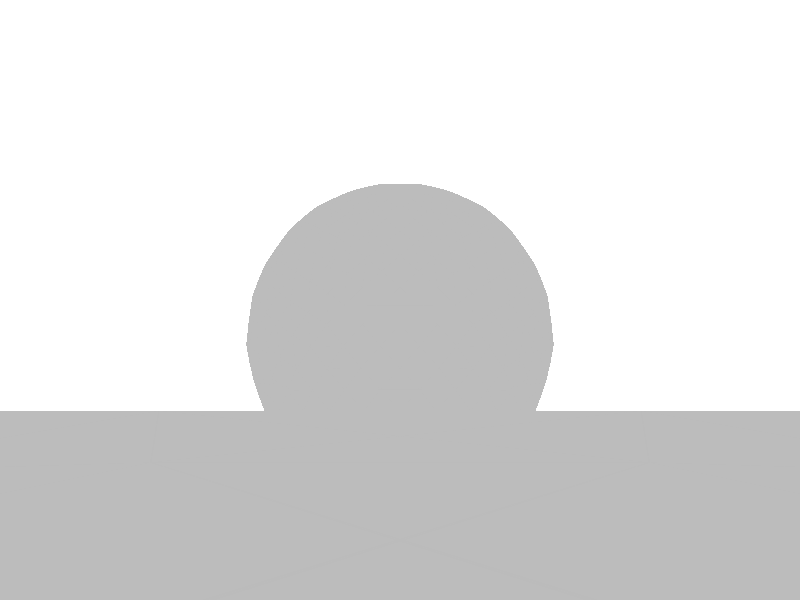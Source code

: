 #include "colors.inc"
background { rgb <1, 1, 1> }
camera {location <-0, 1.8, -0.5> sky <0,0,1>up <0,1,0> right <-1.33,0,0> angle 90look_at <0, 0, 0> }
mesh2 {
vertex_vectors { 4608, 
<-0.402365, -0.402365, -0.5>, 
<-0.460375, -0.310966, -0.5>, 
<-0.372049, -0.372049, -0.5>, 
<-0.516379, -0.21818, -0.5>, 
<-0.460375, -0.310966, -0.5>, 
<-0.428996, -0.2797, -0.5>, 
<-0.340964, -0.340964, -0.5>, 
<-0.372049, -0.372049, -0.5>, 
<-0.428996, -0.2797, -0.5>, 
<-0.460375, -0.310966, -0.5>, 
<-0.372049, -0.372049, -0.5>, 
<-0.428996, -0.2797, -0.5>, 
<-0.55855, 1.00705e-17, -0.5>, 
<-0.538603, -0.109305, -0.5>, 
<-0.488019, -0.0637059, -0.5>, 
<-0.516379, -0.21818, -0.5>, 
<-0.538603, -0.109305, -0.5>, 
<-0.466896, -0.172924, -0.5>, 
<-0.416764, -0.127412, -0.5>, 
<-0.488019, -0.0637059, -0.5>, 
<-0.466896, -0.172924, -0.5>, 
<-0.538603, -0.109305, -0.5>, 
<-0.488019, -0.0637059, -0.5>, 
<-0.466896, -0.172924, -0.5>, 
<-0.254824, -0.254824, -0.5>, 
<-0.297894, -0.297894, -0.5>, 
<-0.335794, -0.191118, -0.5>, 
<-0.340964, -0.340964, -0.5>, 
<-0.297894, -0.297894, -0.5>, 
<-0.378864, -0.234188, -0.5>, 
<-0.416764, -0.127412, -0.5>, 
<-0.335794, -0.191118, -0.5>, 
<-0.378864, -0.234188, -0.5>, 
<-0.297894, -0.297894, -0.5>, 
<-0.335794, -0.191118, -0.5>, 
<-0.378864, -0.234188, -0.5>, 
<-0.516379, -0.21818, -0.5>, 
<-0.428996, -0.2797, -0.5>, 
<-0.466896, -0.172924, -0.5>, 
<-0.340964, -0.340964, -0.5>, 
<-0.428996, -0.2797, -0.5>, 
<-0.378864, -0.234188, -0.5>, 
<-0.416764, -0.127412, -0.5>, 
<-0.378864, -0.234188, -0.5>, 
<-0.466896, -0.172924, -0.5>, 
<-0.428996, -0.2797, -0.5>, 
<-0.378864, -0.234188, -0.5>, 
<-0.466896, -0.172924, -0.5>, 
<-0.402365, 0.402365, -0.5>, 
<-0.460375, 0.310966, -0.5>, 
<-0.372049, 0.372049, -0.5>, 
<-0.516379, 0.21818, -0.5>, 
<-0.460375, 0.310966, -0.5>, 
<-0.428996, 0.2797, -0.5>, 
<-0.340964, 0.340964, -0.5>, 
<-0.372049, 0.372049, -0.5>, 
<-0.428996, 0.2797, -0.5>, 
<-0.460375, 0.310966, -0.5>, 
<-0.372049, 0.372049, -0.5>, 
<-0.428996, 0.2797, -0.5>, 
<-0.55855, 1.00705e-17, -0.5>, 
<-0.538603, 0.109305, -0.5>, 
<-0.488019, 0.0637059, -0.5>, 
<-0.516379, 0.21818, -0.5>, 
<-0.538603, 0.109305, -0.5>, 
<-0.466896, 0.172924, -0.5>, 
<-0.416764, 0.127412, -0.5>, 
<-0.488019, 0.0637059, -0.5>, 
<-0.466896, 0.172924, -0.5>, 
<-0.538603, 0.109305, -0.5>, 
<-0.488019, 0.0637059, -0.5>, 
<-0.466896, 0.172924, -0.5>, 
<-0.254824, 0.254824, -0.5>, 
<-0.297894, 0.297894, -0.5>, 
<-0.335794, 0.191118, -0.5>, 
<-0.340964, 0.340964, -0.5>, 
<-0.297894, 0.297894, -0.5>, 
<-0.378864, 0.234188, -0.5>, 
<-0.416764, 0.127412, -0.5>, 
<-0.335794, 0.191118, -0.5>, 
<-0.378864, 0.234188, -0.5>, 
<-0.297894, 0.297894, -0.5>, 
<-0.335794, 0.191118, -0.5>, 
<-0.378864, 0.234188, -0.5>, 
<-0.516379, 0.21818, -0.5>, 
<-0.428996, 0.2797, -0.5>, 
<-0.466896, 0.172924, -0.5>, 
<-0.340964, 0.340964, -0.5>, 
<-0.428996, 0.2797, -0.5>, 
<-0.378864, 0.234188, -0.5>, 
<-0.416764, 0.127412, -0.5>, 
<-0.378864, 0.234188, -0.5>, 
<-0.466896, 0.172924, -0.5>, 
<-0.428996, 0.2797, -0.5>, 
<-0.378864, 0.234188, -0.5>, 
<-0.466896, 0.172924, -0.5>, 
<-4.22606e-17, -7.6009e-17, -0.5>, 
<-0.0637059, -0.0637059, -0.5>, 
<-0.0637059, 0.0637059, -0.5>, 
<-0.127412, -0.127412, -0.5>, 
<-0.0637059, -0.0637059, -0.5>, 
<-0.127412, -2.82093e-17, -0.5>, 
<-0.127412, 0.127412, -0.5>, 
<-0.0637059, 0.0637059, -0.5>, 
<-0.127412, -2.82093e-17, -0.5>, 
<-0.0637059, -0.0637059, -0.5>, 
<-0.0637059, 0.0637059, -0.5>, 
<-0.127412, -2.82093e-17, -0.5>, 
<-0.254824, -0.254824, -0.5>, 
<-0.191118, -0.191118, -0.5>, 
<-0.254824, -0.127412, -0.5>, 
<-0.127412, -0.127412, -0.5>, 
<-0.191118, -0.191118, -0.5>, 
<-0.191118, -0.0637059, -0.5>, 
<-0.254824, -2.22787e-17, -0.5>, 
<-0.254824, -0.127412, -0.5>, 
<-0.191118, -0.0637059, -0.5>, 
<-0.191118, -0.191118, -0.5>, 
<-0.254824, -0.127412, -0.5>, 
<-0.191118, -0.0637059, -0.5>, 
<-0.254824, 0.254824, -0.5>, 
<-0.191118, 0.191118, -0.5>, 
<-0.254824, 0.127412, -0.5>, 
<-0.127412, 0.127412, -0.5>, 
<-0.191118, 0.191118, -0.5>, 
<-0.191118, 0.0637059, -0.5>, 
<-0.254824, -2.22787e-17, -0.5>, 
<-0.254824, 0.127412, -0.5>, 
<-0.191118, 0.0637059, -0.5>, 
<-0.191118, 0.191118, -0.5>, 
<-0.254824, 0.127412, -0.5>, 
<-0.191118, 0.0637059, -0.5>, 
<-0.127412, -0.127412, -0.5>, 
<-0.127412, -2.82093e-17, -0.5>, 
<-0.191118, -0.0637059, -0.5>, 
<-0.127412, 0.127412, -0.5>, 
<-0.127412, -2.82093e-17, -0.5>, 
<-0.191118, 0.0637059, -0.5>, 
<-0.254824, -2.22787e-17, -0.5>, 
<-0.191118, 0.0637059, -0.5>, 
<-0.191118, -0.0637059, -0.5>, 
<-0.127412, -2.82093e-17, -0.5>, 
<-0.191118, 0.0637059, -0.5>, 
<-0.191118, -0.0637059, -0.5>, 
<-0.55855, 1.00705e-17, -0.5>, 
<-0.488019, -0.0637059, -0.5>, 
<-0.488019, 0.0637059, -0.5>, 
<-0.416764, -0.127412, -0.5>, 
<-0.488019, -0.0637059, -0.5>, 
<-0.416764, 6.33396e-20, -0.5>, 
<-0.416764, 0.127412, -0.5>, 
<-0.488019, 0.0637059, -0.5>, 
<-0.416764, 6.33396e-20, -0.5>, 
<-0.488019, -0.0637059, -0.5>, 
<-0.488019, 0.0637059, -0.5>, 
<-0.416764, 6.33396e-20, -0.5>, 
<-0.254824, -0.254824, -0.5>, 
<-0.335794, -0.191118, -0.5>, 
<-0.254824, -0.127412, -0.5>, 
<-0.416764, -0.127412, -0.5>, 
<-0.335794, -0.191118, -0.5>, 
<-0.335794, -0.0637059, -0.5>, 
<-0.254824, -2.22787e-17, -0.5>, 
<-0.254824, -0.127412, -0.5>, 
<-0.335794, -0.0637059, -0.5>, 
<-0.335794, -0.191118, -0.5>, 
<-0.254824, -0.127412, -0.5>, 
<-0.335794, -0.0637059, -0.5>, 
<-0.254824, 0.254824, -0.5>, 
<-0.254824, 0.127412, -0.5>, 
<-0.335794, 0.191118, -0.5>, 
<-0.254824, -2.22787e-17, -0.5>, 
<-0.254824, 0.127412, -0.5>, 
<-0.335794, 0.0637059, -0.5>, 
<-0.416764, 0.127412, -0.5>, 
<-0.335794, 0.191118, -0.5>, 
<-0.335794, 0.0637059, -0.5>, 
<-0.254824, 0.127412, -0.5>, 
<-0.335794, 0.191118, -0.5>, 
<-0.335794, 0.0637059, -0.5>, 
<-0.416764, -0.127412, -0.5>, 
<-0.416764, 6.33396e-20, -0.5>, 
<-0.335794, -0.0637059, -0.5>, 
<-0.254824, -2.22787e-17, -0.5>, 
<-0.335794, 0.0637059, -0.5>, 
<-0.335794, -0.0637059, -0.5>, 
<-0.416764, 0.127412, -0.5>, 
<-0.416764, 6.33396e-20, -0.5>, 
<-0.335794, 0.0637059, -0.5>, 
<-0.416764, 6.33396e-20, -0.5>, 
<-0.335794, 0.0637059, -0.5>, 
<-0.335794, -0.0637059, -0.5>, 
<-0.402365, 0.402365, -0.5>, 
<-0.372049, 0.372049, -0.5>, 
<-0.310966, 0.460375, -0.5>, 
<-0.340964, 0.340964, -0.5>, 
<-0.372049, 0.372049, -0.5>, 
<-0.2797, 0.428996, -0.5>, 
<-0.21818, 0.516379, -0.5>, 
<-0.310966, 0.460375, -0.5>, 
<-0.2797, 0.428996, -0.5>, 
<-0.372049, 0.372049, -0.5>, 
<-0.310966, 0.460375, -0.5>, 
<-0.2797, 0.428996, -0.5>, 
<-0.254824, 0.254824, -0.5>, 
<-0.297894, 0.297894, -0.5>, 
<-0.191118, 0.335794, -0.5>, 
<-0.340964, 0.340964, -0.5>, 
<-0.297894, 0.297894, -0.5>, 
<-0.234188, 0.378864, -0.5>, 
<-0.127412, 0.416764, -0.5>, 
<-0.191118, 0.335794, -0.5>, 
<-0.234188, 0.378864, -0.5>, 
<-0.297894, 0.297894, -0.5>, 
<-0.191118, 0.335794, -0.5>, 
<-0.234188, 0.378864, -0.5>, 
<1.04213e-16, 0.55855, -0.5>, 
<-0.109305, 0.538603, -0.5>, 
<-0.0637059, 0.488019, -0.5>, 
<-0.21818, 0.516379, -0.5>, 
<-0.109305, 0.538603, -0.5>, 
<-0.172924, 0.466896, -0.5>, 
<-0.127412, 0.416764, -0.5>, 
<-0.0637059, 0.488019, -0.5>, 
<-0.172924, 0.466896, -0.5>, 
<-0.109305, 0.538603, -0.5>, 
<-0.0637059, 0.488019, -0.5>, 
<-0.172924, 0.466896, -0.5>, 
<-0.340964, 0.340964, -0.5>, 
<-0.2797, 0.428996, -0.5>, 
<-0.234188, 0.378864, -0.5>, 
<-0.21818, 0.516379, -0.5>, 
<-0.2797, 0.428996, -0.5>, 
<-0.172924, 0.466896, -0.5>, 
<-0.127412, 0.416764, -0.5>, 
<-0.172924, 0.466896, -0.5>, 
<-0.234188, 0.378864, -0.5>, 
<-0.2797, 0.428996, -0.5>, 
<-0.172924, 0.466896, -0.5>, 
<-0.234188, 0.378864, -0.5>, 
<0.402365, 0.402365, -0.5>, 
<0.310966, 0.460375, -0.5>, 
<0.372049, 0.372049, -0.5>, 
<0.21818, 0.516379, -0.5>, 
<0.310966, 0.460375, -0.5>, 
<0.2797, 0.428996, -0.5>, 
<0.340964, 0.340964, -0.5>, 
<0.372049, 0.372049, -0.5>, 
<0.2797, 0.428996, -0.5>, 
<0.310966, 0.460375, -0.5>, 
<0.372049, 0.372049, -0.5>, 
<0.2797, 0.428996, -0.5>, 
<1.04213e-16, 0.55855, -0.5>, 
<0.109305, 0.538603, -0.5>, 
<0.0637059, 0.488019, -0.5>, 
<0.21818, 0.516379, -0.5>, 
<0.109305, 0.538603, -0.5>, 
<0.172924, 0.466896, -0.5>, 
<0.127412, 0.416764, -0.5>, 
<0.0637059, 0.488019, -0.5>, 
<0.172924, 0.466896, -0.5>, 
<0.109305, 0.538603, -0.5>, 
<0.0637059, 0.488019, -0.5>, 
<0.172924, 0.466896, -0.5>, 
<0.254824, 0.254824, -0.5>, 
<0.297894, 0.297894, -0.5>, 
<0.191118, 0.335794, -0.5>, 
<0.340964, 0.340964, -0.5>, 
<0.297894, 0.297894, -0.5>, 
<0.234188, 0.378864, -0.5>, 
<0.127412, 0.416764, -0.5>, 
<0.191118, 0.335794, -0.5>, 
<0.234188, 0.378864, -0.5>, 
<0.297894, 0.297894, -0.5>, 
<0.191118, 0.335794, -0.5>, 
<0.234188, 0.378864, -0.5>, 
<0.21818, 0.516379, -0.5>, 
<0.2797, 0.428996, -0.5>, 
<0.172924, 0.466896, -0.5>, 
<0.340964, 0.340964, -0.5>, 
<0.2797, 0.428996, -0.5>, 
<0.234188, 0.378864, -0.5>, 
<0.127412, 0.416764, -0.5>, 
<0.234188, 0.378864, -0.5>, 
<0.172924, 0.466896, -0.5>, 
<0.2797, 0.428996, -0.5>, 
<0.234188, 0.378864, -0.5>, 
<0.172924, 0.466896, -0.5>, 
<-4.22606e-17, -7.6009e-17, -0.5>, 
<-0.0637059, 0.0637059, -0.5>, 
<0.0637059, 0.0637059, -0.5>, 
<-0.127412, 0.127412, -0.5>, 
<-0.0637059, 0.0637059, -0.5>, 
<0, 0.127412, -0.5>, 
<0.127412, 0.127412, -0.5>, 
<0.0637059, 0.0637059, -0.5>, 
<0, 0.127412, -0.5>, 
<-0.0637059, 0.0637059, -0.5>, 
<0.0637059, 0.0637059, -0.5>, 
<0, 0.127412, -0.5>, 
<-0.254824, 0.254824, -0.5>, 
<-0.191118, 0.191118, -0.5>, 
<-0.127412, 0.254824, -0.5>, 
<-0.127412, 0.127412, -0.5>, 
<-0.191118, 0.191118, -0.5>, 
<-0.0637059, 0.191118, -0.5>, 
<5.55112e-17, 0.254824, -0.5>, 
<-0.127412, 0.254824, -0.5>, 
<-0.0637059, 0.191118, -0.5>, 
<-0.191118, 0.191118, -0.5>, 
<-0.127412, 0.254824, -0.5>, 
<-0.0637059, 0.191118, -0.5>, 
<0.254824, 0.254824, -0.5>, 
<0.191118, 0.191118, -0.5>, 
<0.127412, 0.254824, -0.5>, 
<0.127412, 0.127412, -0.5>, 
<0.191118, 0.191118, -0.5>, 
<0.0637059, 0.191118, -0.5>, 
<5.55112e-17, 0.254824, -0.5>, 
<0.127412, 0.254824, -0.5>, 
<0.0637059, 0.191118, -0.5>, 
<0.191118, 0.191118, -0.5>, 
<0.127412, 0.254824, -0.5>, 
<0.0637059, 0.191118, -0.5>, 
<-0.127412, 0.127412, -0.5>, 
<0, 0.127412, -0.5>, 
<-0.0637059, 0.191118, -0.5>, 
<0.127412, 0.127412, -0.5>, 
<0, 0.127412, -0.5>, 
<0.0637059, 0.191118, -0.5>, 
<5.55112e-17, 0.254824, -0.5>, 
<0.0637059, 0.191118, -0.5>, 
<-0.0637059, 0.191118, -0.5>, 
<0, 0.127412, -0.5>, 
<0.0637059, 0.191118, -0.5>, 
<-0.0637059, 0.191118, -0.5>, 
<-0.254824, 0.254824, -0.5>, 
<-0.191118, 0.335794, -0.5>, 
<-0.127412, 0.254824, -0.5>, 
<-0.127412, 0.416764, -0.5>, 
<-0.191118, 0.335794, -0.5>, 
<-0.0637059, 0.335794, -0.5>, 
<5.55112e-17, 0.254824, -0.5>, 
<-0.127412, 0.254824, -0.5>, 
<-0.0637059, 0.335794, -0.5>, 
<-0.191118, 0.335794, -0.5>, 
<-0.127412, 0.254824, -0.5>, 
<-0.0637059, 0.335794, -0.5>, 
<1.04213e-16, 0.55855, -0.5>, 
<-0.0637059, 0.488019, -0.5>, 
<0.0637059, 0.488019, -0.5>, 
<-0.127412, 0.416764, -0.5>, 
<-0.0637059, 0.488019, -0.5>, 
<8.30308e-17, 0.416764, -0.5>, 
<0.127412, 0.416764, -0.5>, 
<0.0637059, 0.488019, -0.5>, 
<8.30308e-17, 0.416764, -0.5>, 
<-0.0637059, 0.488019, -0.5>, 
<0.0637059, 0.488019, -0.5>, 
<8.30308e-17, 0.416764, -0.5>, 
<0.254824, 0.254824, -0.5>, 
<0.127412, 0.254824, -0.5>, 
<0.191118, 0.335794, -0.5>, 
<5.55112e-17, 0.254824, -0.5>, 
<0.127412, 0.254824, -0.5>, 
<0.0637059, 0.335794, -0.5>, 
<0.127412, 0.416764, -0.5>, 
<0.191118, 0.335794, -0.5>, 
<0.0637059, 0.335794, -0.5>, 
<0.127412, 0.254824, -0.5>, 
<0.191118, 0.335794, -0.5>, 
<0.0637059, 0.335794, -0.5>, 
<-0.127412, 0.416764, -0.5>, 
<-0.0637059, 0.335794, -0.5>, 
<8.30308e-17, 0.416764, -0.5>, 
<5.55112e-17, 0.254824, -0.5>, 
<-0.0637059, 0.335794, -0.5>, 
<0.0637059, 0.335794, -0.5>, 
<0.127412, 0.416764, -0.5>, 
<0.0637059, 0.335794, -0.5>, 
<8.30308e-17, 0.416764, -0.5>, 
<-0.0637059, 0.335794, -0.5>, 
<0.0637059, 0.335794, -0.5>, 
<8.30308e-17, 0.416764, -0.5>, 
<0.402365, -0.402365, -0.5>, 
<0.460375, -0.310966, -0.5>, 
<0.372049, -0.372049, -0.5>, 
<0.516379, -0.21818, -0.5>, 
<0.460375, -0.310966, -0.5>, 
<0.428996, -0.2797, -0.5>, 
<0.340964, -0.340964, -0.5>, 
<0.372049, -0.372049, -0.5>, 
<0.428996, -0.2797, -0.5>, 
<0.460375, -0.310966, -0.5>, 
<0.372049, -0.372049, -0.5>, 
<0.428996, -0.2797, -0.5>, 
<0.55855, 1.17832e-17, -0.5>, 
<0.538603, -0.109305, -0.5>, 
<0.488019, -0.0637059, -0.5>, 
<0.516379, -0.21818, -0.5>, 
<0.538603, -0.109305, -0.5>, 
<0.466896, -0.172924, -0.5>, 
<0.416764, -0.127412, -0.5>, 
<0.488019, -0.0637059, -0.5>, 
<0.466896, -0.172924, -0.5>, 
<0.538603, -0.109305, -0.5>, 
<0.488019, -0.0637059, -0.5>, 
<0.466896, -0.172924, -0.5>, 
<0.254824, -0.254824, -0.5>, 
<0.297894, -0.297894, -0.5>, 
<0.335794, -0.191118, -0.5>, 
<0.340964, -0.340964, -0.5>, 
<0.297894, -0.297894, -0.5>, 
<0.378864, -0.234188, -0.5>, 
<0.416764, -0.127412, -0.5>, 
<0.335794, -0.191118, -0.5>, 
<0.378864, -0.234188, -0.5>, 
<0.297894, -0.297894, -0.5>, 
<0.335794, -0.191118, -0.5>, 
<0.378864, -0.234188, -0.5>, 
<0.516379, -0.21818, -0.5>, 
<0.428996, -0.2797, -0.5>, 
<0.466896, -0.172924, -0.5>, 
<0.340964, -0.340964, -0.5>, 
<0.428996, -0.2797, -0.5>, 
<0.378864, -0.234188, -0.5>, 
<0.416764, -0.127412, -0.5>, 
<0.378864, -0.234188, -0.5>, 
<0.466896, -0.172924, -0.5>, 
<0.428996, -0.2797, -0.5>, 
<0.378864, -0.234188, -0.5>, 
<0.466896, -0.172924, -0.5>, 
<0.402365, 0.402365, -0.5>, 
<0.372049, 0.372049, -0.5>, 
<0.460375, 0.310966, -0.5>, 
<0.340964, 0.340964, -0.5>, 
<0.372049, 0.372049, -0.5>, 
<0.428996, 0.2797, -0.5>, 
<0.516379, 0.21818, -0.5>, 
<0.460375, 0.310966, -0.5>, 
<0.428996, 0.2797, -0.5>, 
<0.372049, 0.372049, -0.5>, 
<0.460375, 0.310966, -0.5>, 
<0.428996, 0.2797, -0.5>, 
<0.254824, 0.254824, -0.5>, 
<0.297894, 0.297894, -0.5>, 
<0.335794, 0.191118, -0.5>, 
<0.340964, 0.340964, -0.5>, 
<0.297894, 0.297894, -0.5>, 
<0.378864, 0.234188, -0.5>, 
<0.416764, 0.127412, -0.5>, 
<0.335794, 0.191118, -0.5>, 
<0.378864, 0.234188, -0.5>, 
<0.297894, 0.297894, -0.5>, 
<0.335794, 0.191118, -0.5>, 
<0.378864, 0.234188, -0.5>, 
<0.55855, 1.17832e-17, -0.5>, 
<0.538603, 0.109305, -0.5>, 
<0.488019, 0.0637059, -0.5>, 
<0.516379, 0.21818, -0.5>, 
<0.538603, 0.109305, -0.5>, 
<0.466896, 0.172924, -0.5>, 
<0.416764, 0.127412, -0.5>, 
<0.488019, 0.0637059, -0.5>, 
<0.466896, 0.172924, -0.5>, 
<0.538603, 0.109305, -0.5>, 
<0.488019, 0.0637059, -0.5>, 
<0.466896, 0.172924, -0.5>, 
<0.340964, 0.340964, -0.5>, 
<0.428996, 0.2797, -0.5>, 
<0.378864, 0.234188, -0.5>, 
<0.516379, 0.21818, -0.5>, 
<0.428996, 0.2797, -0.5>, 
<0.466896, 0.172924, -0.5>, 
<0.416764, 0.127412, -0.5>, 
<0.466896, 0.172924, -0.5>, 
<0.378864, 0.234188, -0.5>, 
<0.428996, 0.2797, -0.5>, 
<0.466896, 0.172924, -0.5>, 
<0.378864, 0.234188, -0.5>, 
<-4.22606e-17, -7.6009e-17, -0.5>, 
<0.0637059, 0.0637059, -0.5>, 
<0.0637059, -0.0637059, -0.5>, 
<0.127412, 0.127412, -0.5>, 
<0.0637059, 0.0637059, -0.5>, 
<0.127412, -2.77556e-17, -0.5>, 
<0.127412, -0.127412, -0.5>, 
<0.0637059, -0.0637059, -0.5>, 
<0.127412, -2.77556e-17, -0.5>, 
<0.0637059, 0.0637059, -0.5>, 
<0.0637059, -0.0637059, -0.5>, 
<0.127412, -2.77556e-17, -0.5>, 
<0.254824, 0.254824, -0.5>, 
<0.191118, 0.191118, -0.5>, 
<0.254824, 0.127412, -0.5>, 
<0.127412, 0.127412, -0.5>, 
<0.191118, 0.191118, -0.5>, 
<0.191118, 0.0637059, -0.5>, 
<0.254824, 0, -0.5>, 
<0.254824, 0.127412, -0.5>, 
<0.191118, 0.0637059, -0.5>, 
<0.191118, 0.191118, -0.5>, 
<0.254824, 0.127412, -0.5>, 
<0.191118, 0.0637059, -0.5>, 
<0.254824, -0.254824, -0.5>, 
<0.191118, -0.191118, -0.5>, 
<0.254824, -0.127412, -0.5>, 
<0.127412, -0.127412, -0.5>, 
<0.191118, -0.191118, -0.5>, 
<0.191118, -0.0637059, -0.5>, 
<0.254824, 0, -0.5>, 
<0.254824, -0.127412, -0.5>, 
<0.191118, -0.0637059, -0.5>, 
<0.191118, -0.191118, -0.5>, 
<0.254824, -0.127412, -0.5>, 
<0.191118, -0.0637059, -0.5>, 
<0.127412, 0.127412, -0.5>, 
<0.127412, -2.77556e-17, -0.5>, 
<0.191118, 0.0637059, -0.5>, 
<0.127412, -0.127412, -0.5>, 
<0.127412, -2.77556e-17, -0.5>, 
<0.191118, -0.0637059, -0.5>, 
<0.254824, 0, -0.5>, 
<0.191118, -0.0637059, -0.5>, 
<0.191118, 0.0637059, -0.5>, 
<0.127412, -2.77556e-17, -0.5>, 
<0.191118, -0.0637059, -0.5>, 
<0.191118, 0.0637059, -0.5>, 
<0.254824, 0.254824, -0.5>, 
<0.254824, 0.127412, -0.5>, 
<0.335794, 0.191118, -0.5>, 
<0.254824, 0, -0.5>, 
<0.254824, 0.127412, -0.5>, 
<0.335794, 0.0637059, -0.5>, 
<0.416764, 0.127412, -0.5>, 
<0.335794, 0.191118, -0.5>, 
<0.335794, 0.0637059, -0.5>, 
<0.254824, 0.127412, -0.5>, 
<0.335794, 0.191118, -0.5>, 
<0.335794, 0.0637059, -0.5>, 
<0.55855, 1.17832e-17, -0.5>, 
<0.488019, -0.0637059, -0.5>, 
<0.488019, 0.0637059, -0.5>, 
<0.416764, -0.127412, -0.5>, 
<0.488019, -0.0637059, -0.5>, 
<0.416764, 0, -0.5>, 
<0.416764, 0.127412, -0.5>, 
<0.488019, 0.0637059, -0.5>, 
<0.416764, 0, -0.5>, 
<0.488019, -0.0637059, -0.5>, 
<0.488019, 0.0637059, -0.5>, 
<0.416764, 0, -0.5>, 
<0.254824, -0.254824, -0.5>, 
<0.335794, -0.191118, -0.5>, 
<0.254824, -0.127412, -0.5>, 
<0.416764, -0.127412, -0.5>, 
<0.335794, -0.191118, -0.5>, 
<0.335794, -0.0637059, -0.5>, 
<0.254824, 0, -0.5>, 
<0.254824, -0.127412, -0.5>, 
<0.335794, -0.0637059, -0.5>, 
<0.335794, -0.191118, -0.5>, 
<0.254824, -0.127412, -0.5>, 
<0.335794, -0.0637059, -0.5>, 
<0.416764, -0.127412, -0.5>, 
<0.335794, -0.0637059, -0.5>, 
<0.416764, 0, -0.5>, 
<0.254824, 0, -0.5>, 
<0.335794, 0.0637059, -0.5>, 
<0.335794, -0.0637059, -0.5>, 
<0.416764, 0.127412, -0.5>, 
<0.335794, 0.0637059, -0.5>, 
<0.416764, 0, -0.5>, 
<0.335794, 0.0637059, -0.5>, 
<0.335794, -0.0637059, -0.5>, 
<0.416764, 0, -0.5>, 
<-0.402365, -0.402365, -0.5>, 
<-0.372049, -0.372049, -0.5>, 
<-0.310966, -0.460375, -0.5>, 
<-0.340964, -0.340964, -0.5>, 
<-0.372049, -0.372049, -0.5>, 
<-0.2797, -0.428996, -0.5>, 
<-0.21818, -0.516379, -0.5>, 
<-0.310966, -0.460375, -0.5>, 
<-0.2797, -0.428996, -0.5>, 
<-0.372049, -0.372049, -0.5>, 
<-0.310966, -0.460375, -0.5>, 
<-0.2797, -0.428996, -0.5>, 
<-0.254824, -0.254824, -0.5>, 
<-0.297894, -0.297894, -0.5>, 
<-0.191118, -0.335794, -0.5>, 
<-0.340964, -0.340964, -0.5>, 
<-0.297894, -0.297894, -0.5>, 
<-0.234188, -0.378864, -0.5>, 
<-0.127412, -0.416764, -0.5>, 
<-0.191118, -0.335794, -0.5>, 
<-0.234188, -0.378864, -0.5>, 
<-0.297894, -0.297894, -0.5>, 
<-0.191118, -0.335794, -0.5>, 
<-0.234188, -0.378864, -0.5>, 
<4.5182e-17, -0.55855, -0.5>, 
<-0.109305, -0.538603, -0.5>, 
<-0.0637059, -0.488019, -0.5>, 
<-0.21818, -0.516379, -0.5>, 
<-0.109305, -0.538603, -0.5>, 
<-0.172924, -0.466896, -0.5>, 
<-0.127412, -0.416764, -0.5>, 
<-0.0637059, -0.488019, -0.5>, 
<-0.172924, -0.466896, -0.5>, 
<-0.109305, -0.538603, -0.5>, 
<-0.0637059, -0.488019, -0.5>, 
<-0.172924, -0.466896, -0.5>, 
<-0.340964, -0.340964, -0.5>, 
<-0.2797, -0.428996, -0.5>, 
<-0.234188, -0.378864, -0.5>, 
<-0.21818, -0.516379, -0.5>, 
<-0.2797, -0.428996, -0.5>, 
<-0.172924, -0.466896, -0.5>, 
<-0.127412, -0.416764, -0.5>, 
<-0.172924, -0.466896, -0.5>, 
<-0.234188, -0.378864, -0.5>, 
<-0.2797, -0.428996, -0.5>, 
<-0.172924, -0.466896, -0.5>, 
<-0.234188, -0.378864, -0.5>, 
<0.402365, -0.402365, -0.5>, 
<0.372049, -0.372049, -0.5>, 
<0.310966, -0.460375, -0.5>, 
<0.340964, -0.340964, -0.5>, 
<0.372049, -0.372049, -0.5>, 
<0.2797, -0.428996, -0.5>, 
<0.21818, -0.516379, -0.5>, 
<0.310966, -0.460375, -0.5>, 
<0.2797, -0.428996, -0.5>, 
<0.372049, -0.372049, -0.5>, 
<0.310966, -0.460375, -0.5>, 
<0.2797, -0.428996, -0.5>, 
<0.254824, -0.254824, -0.5>, 
<0.297894, -0.297894, -0.5>, 
<0.191118, -0.335794, -0.5>, 
<0.340964, -0.340964, -0.5>, 
<0.297894, -0.297894, -0.5>, 
<0.234188, -0.378864, -0.5>, 
<0.127412, -0.416764, -0.5>, 
<0.191118, -0.335794, -0.5>, 
<0.234188, -0.378864, -0.5>, 
<0.297894, -0.297894, -0.5>, 
<0.191118, -0.335794, -0.5>, 
<0.234188, -0.378864, -0.5>, 
<4.5182e-17, -0.55855, -0.5>, 
<0.109305, -0.538603, -0.5>, 
<0.0637059, -0.488019, -0.5>, 
<0.21818, -0.516379, -0.5>, 
<0.109305, -0.538603, -0.5>, 
<0.172924, -0.466896, -0.5>, 
<0.127412, -0.416764, -0.5>, 
<0.0637059, -0.488019, -0.5>, 
<0.172924, -0.466896, -0.5>, 
<0.109305, -0.538603, -0.5>, 
<0.0637059, -0.488019, -0.5>, 
<0.172924, -0.466896, -0.5>, 
<0.340964, -0.340964, -0.5>, 
<0.2797, -0.428996, -0.5>, 
<0.234188, -0.378864, -0.5>, 
<0.21818, -0.516379, -0.5>, 
<0.2797, -0.428996, -0.5>, 
<0.172924, -0.466896, -0.5>, 
<0.127412, -0.416764, -0.5>, 
<0.172924, -0.466896, -0.5>, 
<0.234188, -0.378864, -0.5>, 
<0.2797, -0.428996, -0.5>, 
<0.172924, -0.466896, -0.5>, 
<0.234188, -0.378864, -0.5>, 
<-4.22606e-17, -7.6009e-17, -0.5>, 
<-0.0637059, -0.0637059, -0.5>, 
<0.0637059, -0.0637059, -0.5>, 
<-0.127412, -0.127412, -0.5>, 
<-0.0637059, -0.0637059, -0.5>, 
<-1.38778e-17, -0.127412, -0.5>, 
<0.127412, -0.127412, -0.5>, 
<0.0637059, -0.0637059, -0.5>, 
<-1.38778e-17, -0.127412, -0.5>, 
<-0.0637059, -0.0637059, -0.5>, 
<0.0637059, -0.0637059, -0.5>, 
<-1.38778e-17, -0.127412, -0.5>, 
<-0.254824, -0.254824, -0.5>, 
<-0.191118, -0.191118, -0.5>, 
<-0.127412, -0.254824, -0.5>, 
<-0.127412, -0.127412, -0.5>, 
<-0.191118, -0.191118, -0.5>, 
<-0.0637059, -0.191118, -0.5>, 
<2.79665e-17, -0.254824, -0.5>, 
<-0.127412, -0.254824, -0.5>, 
<-0.0637059, -0.191118, -0.5>, 
<-0.191118, -0.191118, -0.5>, 
<-0.127412, -0.254824, -0.5>, 
<-0.0637059, -0.191118, -0.5>, 
<0.254824, -0.254824, -0.5>, 
<0.191118, -0.191118, -0.5>, 
<0.127412, -0.254824, -0.5>, 
<0.127412, -0.127412, -0.5>, 
<0.191118, -0.191118, -0.5>, 
<0.0637059, -0.191118, -0.5>, 
<2.79665e-17, -0.254824, -0.5>, 
<0.127412, -0.254824, -0.5>, 
<0.0637059, -0.191118, -0.5>, 
<0.191118, -0.191118, -0.5>, 
<0.127412, -0.254824, -0.5>, 
<0.0637059, -0.191118, -0.5>, 
<-0.127412, -0.127412, -0.5>, 
<-1.38778e-17, -0.127412, -0.5>, 
<-0.0637059, -0.191118, -0.5>, 
<0.127412, -0.127412, -0.5>, 
<-1.38778e-17, -0.127412, -0.5>, 
<0.0637059, -0.191118, -0.5>, 
<2.79665e-17, -0.254824, -0.5>, 
<0.0637059, -0.191118, -0.5>, 
<-0.0637059, -0.191118, -0.5>, 
<-1.38778e-17, -0.127412, -0.5>, 
<0.0637059, -0.191118, -0.5>, 
<-0.0637059, -0.191118, -0.5>, 
<-0.254824, -0.254824, -0.5>, 
<-0.191118, -0.335794, -0.5>, 
<-0.127412, -0.254824, -0.5>, 
<-0.127412, -0.416764, -0.5>, 
<-0.191118, -0.335794, -0.5>, 
<-0.0637059, -0.335794, -0.5>, 
<2.79665e-17, -0.254824, -0.5>, 
<-0.127412, -0.254824, -0.5>, 
<-0.0637059, -0.335794, -0.5>, 
<-0.191118, -0.335794, -0.5>, 
<-0.127412, -0.254824, -0.5>, 
<-0.0637059, -0.335794, -0.5>, 
<0.254824, -0.254824, -0.5>, 
<0.127412, -0.254824, -0.5>, 
<0.191118, -0.335794, -0.5>, 
<2.79665e-17, -0.254824, -0.5>, 
<0.127412, -0.254824, -0.5>, 
<0.0637059, -0.335794, -0.5>, 
<0.127412, -0.416764, -0.5>, 
<0.191118, -0.335794, -0.5>, 
<0.0637059, -0.335794, -0.5>, 
<0.127412, -0.254824, -0.5>, 
<0.191118, -0.335794, -0.5>, 
<0.0637059, -0.335794, -0.5>, 
<4.5182e-17, -0.55855, -0.5>, 
<-0.0637059, -0.488019, -0.5>, 
<0.0637059, -0.488019, -0.5>, 
<-0.127412, -0.416764, -0.5>, 
<-0.0637059, -0.488019, -0.5>, 
<4.16334e-17, -0.416764, -0.5>, 
<0.127412, -0.416764, -0.5>, 
<0.0637059, -0.488019, -0.5>, 
<4.16334e-17, -0.416764, -0.5>, 
<-0.0637059, -0.488019, -0.5>, 
<0.0637059, -0.488019, -0.5>, 
<4.16334e-17, -0.416764, -0.5>, 
<-0.127412, -0.416764, -0.5>, 
<-0.0637059, -0.335794, -0.5>, 
<4.16334e-17, -0.416764, -0.5>, 
<2.79665e-17, -0.254824, -0.5>, 
<-0.0637059, -0.335794, -0.5>, 
<0.0637059, -0.335794, -0.5>, 
<0.127412, -0.416764, -0.5>, 
<4.16334e-17, -0.416764, -0.5>, 
<0.0637059, -0.335794, -0.5>, 
<-0.0637059, -0.335794, -0.5>, 
<4.16334e-17, -0.416764, -0.5>, 
<0.0637059, -0.335794, -0.5>, 
<-0.402365, -0.402365, -0.5>, 
<-0.460375, -0.310966, -0.5>, 
<-0.466573, -0.365845, -0.437052>, 
<-0.516379, -0.21818, -0.5>, 
<-0.460375, -0.310966, -0.5>, 
<-0.523655, -0.273526, -0.437124>, 
<-0.528542, -0.327615, -0.373476>, 
<-0.466573, -0.365845, -0.437052>, 
<-0.523655, -0.273526, -0.437124>, 
<-0.460375, -0.310966, -0.5>, 
<-0.466573, -0.365845, -0.437052>, 
<-0.523655, -0.273526, -0.437124>, 
<-0.55855, 1.00705e-17, -0.5>, 
<-0.538603, -0.109305, -0.5>, 
<-0.583629, -0.0580602, -0.438947>, 
<-0.516379, -0.21818, -0.5>, 
<-0.538603, -0.109305, -0.5>, 
<-0.562553, -0.167332, -0.438974>, 
<-0.60622, -0.115834, -0.377202>, 
<-0.583629, -0.0580602, -0.438947>, 
<-0.562553, -0.167332, -0.438974>, 
<-0.538603, -0.109305, -0.5>, 
<-0.583629, -0.0580602, -0.438947>, 
<-0.562553, -0.167332, -0.438974>, 
<-0.610472, -0.222282, -0.246341>, 
<-0.570967, -0.275656, -0.31031>, 
<-0.609791, -0.169457, -0.312152>, 
<-0.528542, -0.327615, -0.373476>, 
<-0.570967, -0.275656, -0.31031>, 
<-0.569486, -0.222529, -0.37614>, 
<-0.60622, -0.115834, -0.377202>, 
<-0.609791, -0.169457, -0.312152>, 
<-0.569486, -0.222529, -0.37614>, 
<-0.570967, -0.275656, -0.31031>, 
<-0.609791, -0.169457, -0.312152>, 
<-0.569486, -0.222529, -0.37614>, 
<-0.516379, -0.21818, -0.5>, 
<-0.523655, -0.273526, -0.437124>, 
<-0.562553, -0.167332, -0.438974>, 
<-0.528542, -0.327615, -0.373476>, 
<-0.523655, -0.273526, -0.437124>, 
<-0.569486, -0.222529, -0.37614>, 
<-0.60622, -0.115834, -0.377202>, 
<-0.569486, -0.222529, -0.37614>, 
<-0.562553, -0.167332, -0.438974>, 
<-0.523655, -0.273526, -0.437124>, 
<-0.569486, -0.222529, -0.37614>, 
<-0.562553, -0.167332, -0.438974>, 
<-0.402365, 0.402365, -0.5>, 
<-0.460375, 0.310966, -0.5>, 
<-0.466573, 0.365845, -0.437052>, 
<-0.516379, 0.21818, -0.5>, 
<-0.460375, 0.310966, -0.5>, 
<-0.523655, 0.273526, -0.437124>, 
<-0.528542, 0.327615, -0.373476>, 
<-0.466573, 0.365845, -0.437052>, 
<-0.523655, 0.273526, -0.437124>, 
<-0.460375, 0.310966, -0.5>, 
<-0.466573, 0.365845, -0.437052>, 
<-0.523655, 0.273526, -0.437124>, 
<-0.55855, 1.00705e-17, -0.5>, 
<-0.538603, 0.109305, -0.5>, 
<-0.583629, 0.0580602, -0.438947>, 
<-0.516379, 0.21818, -0.5>, 
<-0.538603, 0.109305, -0.5>, 
<-0.562553, 0.167332, -0.438974>, 
<-0.60622, 0.115834, -0.377202>, 
<-0.583629, 0.0580602, -0.438947>, 
<-0.562553, 0.167332, -0.438974>, 
<-0.538603, 0.109305, -0.5>, 
<-0.583629, 0.0580602, -0.438947>, 
<-0.562553, 0.167332, -0.438974>, 
<-0.610472, 0.222282, -0.246341>, 
<-0.570967, 0.275656, -0.31031>, 
<-0.609791, 0.169457, -0.312152>, 
<-0.528542, 0.327615, -0.373476>, 
<-0.570967, 0.275656, -0.31031>, 
<-0.569486, 0.222529, -0.37614>, 
<-0.60622, 0.115834, -0.377202>, 
<-0.609791, 0.169457, -0.312152>, 
<-0.569486, 0.222529, -0.37614>, 
<-0.570967, 0.275656, -0.31031>, 
<-0.609791, 0.169457, -0.312152>, 
<-0.569486, 0.222529, -0.37614>, 
<-0.516379, 0.21818, -0.5>, 
<-0.523655, 0.273526, -0.437124>, 
<-0.562553, 0.167332, -0.438974>, 
<-0.528542, 0.327615, -0.373476>, 
<-0.523655, 0.273526, -0.437124>, 
<-0.569486, 0.222529, -0.37614>, 
<-0.60622, 0.115834, -0.377202>, 
<-0.569486, 0.222529, -0.37614>, 
<-0.562553, 0.167332, -0.438974>, 
<-0.523655, 0.273526, -0.437124>, 
<-0.569486, 0.222529, -0.37614>, 
<-0.562553, 0.167332, -0.438974>, 
<-0.636255, 1.42172e-17, -0.033054>, 
<-0.640787, -0.0568101, -0.0857009>, 
<-0.640787, 0.0568101, -0.0857009>, 
<-0.642877, -0.113399, -0.138557>, 
<-0.640787, -0.0568101, -0.0857009>, 
<-0.64497, -4.15259e-17, -0.138493>, 
<-0.642877, 0.113399, -0.138557>, 
<-0.640787, 0.0568101, -0.0857009>, 
<-0.64497, -4.15259e-17, -0.138493>, 
<-0.640787, -0.0568101, -0.0857009>, 
<-0.640787, 0.0568101, -0.0857009>, 
<-0.64497, -4.15259e-17, -0.138493>, 
<-0.610472, -0.222282, -0.246341>, 
<-0.627961, -0.168188, -0.192546>, 
<-0.630758, -0.111546, -0.250544>, 
<-0.642877, -0.113399, -0.138557>, 
<-0.627961, -0.168188, -0.192546>, 
<-0.645899, -0.0567984, -0.19639>, 
<-0.64642, -9.59309e-17, -0.254055>, 
<-0.630758, -0.111546, -0.250544>, 
<-0.645899, -0.0567984, -0.19639>, 
<-0.627961, -0.168188, -0.192546>, 
<-0.630758, -0.111546, -0.250544>, 
<-0.645899, -0.0567984, -0.19639>, 
<-0.610472, 0.222282, -0.246341>, 
<-0.627961, 0.168188, -0.192546>, 
<-0.630758, 0.111546, -0.250544>, 
<-0.642877, 0.113399, -0.138557>, 
<-0.627961, 0.168188, -0.192546>, 
<-0.645899, 0.0567984, -0.19639>, 
<-0.64642, -9.59309e-17, -0.254055>, 
<-0.630758, 0.111546, -0.250544>, 
<-0.645899, 0.0567984, -0.19639>, 
<-0.627961, 0.168188, -0.192546>, 
<-0.630758, 0.111546, -0.250544>, 
<-0.645899, 0.0567984, -0.19639>, 
<-0.642877, -0.113399, -0.138557>, 
<-0.64497, -4.15259e-17, -0.138493>, 
<-0.645899, -0.0567984, -0.19639>, 
<-0.642877, 0.113399, -0.138557>, 
<-0.64497, -4.15259e-17, -0.138493>, 
<-0.645899, 0.0567984, -0.19639>, 
<-0.64642, -9.59309e-17, -0.254055>, 
<-0.645899, 0.0567984, -0.19639>, 
<-0.645899, -0.0567984, -0.19639>, 
<-0.64497, -4.15259e-17, -0.138493>, 
<-0.645899, 0.0567984, -0.19639>, 
<-0.645899, -0.0567984, -0.19639>, 
<-0.55855, 1.00705e-17, -0.5>, 
<-0.583629, -0.0580602, -0.438947>, 
<-0.583629, 0.0580602, -0.438947>, 
<-0.60622, -0.115834, -0.377202>, 
<-0.583629, -0.0580602, -0.438947>, 
<-0.608528, -1.48541e-17, -0.378033>, 
<-0.60622, 0.115834, -0.377202>, 
<-0.583629, 0.0580602, -0.438947>, 
<-0.608528, -1.48541e-17, -0.378033>, 
<-0.583629, -0.0580602, -0.438947>, 
<-0.583629, 0.0580602, -0.438947>, 
<-0.608528, -1.48541e-17, -0.378033>, 
<-0.610472, -0.222282, -0.246341>, 
<-0.609791, -0.169457, -0.312152>, 
<-0.630758, -0.111546, -0.250544>, 
<-0.60622, -0.115834, -0.377202>, 
<-0.609791, -0.169457, -0.312152>, 
<-0.627825, -0.0580548, -0.31601>, 
<-0.64642, -9.59309e-17, -0.254055>, 
<-0.630758, -0.111546, -0.250544>, 
<-0.627825, -0.0580548, -0.31601>, 
<-0.609791, -0.169457, -0.312152>, 
<-0.630758, -0.111546, -0.250544>, 
<-0.627825, -0.0580548, -0.31601>, 
<-0.610472, 0.222282, -0.246341>, 
<-0.630758, 0.111546, -0.250544>, 
<-0.609791, 0.169457, -0.312152>, 
<-0.64642, -9.59309e-17, -0.254055>, 
<-0.630758, 0.111546, -0.250544>, 
<-0.627825, 0.0580548, -0.31601>, 
<-0.60622, 0.115834, -0.377202>, 
<-0.609791, 0.169457, -0.312152>, 
<-0.627825, 0.0580548, -0.31601>, 
<-0.630758, 0.111546, -0.250544>, 
<-0.609791, 0.169457, -0.312152>, 
<-0.627825, 0.0580548, -0.31601>, 
<-0.60622, -0.115834, -0.377202>, 
<-0.608528, -1.48541e-17, -0.378033>, 
<-0.627825, -0.0580548, -0.31601>, 
<-0.64642, -9.59309e-17, -0.254055>, 
<-0.627825, 0.0580548, -0.31601>, 
<-0.627825, -0.0580548, -0.31601>, 
<-0.60622, 0.115834, -0.377202>, 
<-0.608528, -1.48541e-17, -0.378033>, 
<-0.627825, 0.0580548, -0.31601>, 
<-0.608528, -1.48541e-17, -0.378033>, 
<-0.627825, 0.0580548, -0.31601>, 
<-0.627825, -0.0580548, -0.31601>, 
<-0.402365, 0.402365, -0.5>, 
<-0.466573, 0.365845, -0.437052>, 
<-0.431149, 0.431149, -0.392052>, 
<-0.528542, 0.327615, -0.373476>, 
<-0.466573, 0.365845, -0.437052>, 
<-0.494201, 0.39345, -0.328862>, 
<-0.457089, 0.457089, -0.283313>, 
<-0.431149, 0.431149, -0.392052>, 
<-0.494201, 0.39345, -0.328862>, 
<-0.466573, 0.365845, -0.437052>, 
<-0.431149, 0.431149, -0.392052>, 
<-0.494201, 0.39345, -0.328862>, 
<-0.610472, 0.222282, -0.246341>, 
<-0.570967, 0.275656, -0.31031>, 
<-0.583401, 0.289142, -0.202438>, 
<-0.528542, 0.327615, -0.373476>, 
<-0.570967, 0.275656, -0.31031>, 
<-0.542878, 0.342263, -0.266266>, 
<-0.553408, 0.354543, -0.1583>, 
<-0.583401, 0.289142, -0.202438>, 
<-0.542878, 0.342263, -0.266266>, 
<-0.570967, 0.275656, -0.31031>, 
<-0.583401, 0.289142, -0.202438>, 
<-0.542878, 0.342263, -0.266266>, 
<-0.460818, 0.460818, -0.0682475>, 
<-0.460499, 0.460499, -0.175842>, 
<-0.50841, 0.408714, -0.113166>, 
<-0.457089, 0.457089, -0.283313>, 
<-0.460499, 0.460499, -0.175842>, 
<-0.506664, 0.406947, -0.220978>, 
<-0.553408, 0.354543, -0.1583>, 
<-0.50841, 0.408714, -0.113166>, 
<-0.506664, 0.406947, -0.220978>, 
<-0.460499, 0.460499, -0.175842>, 
<-0.50841, 0.408714, -0.113166>, 
<-0.506664, 0.406947, -0.220978>, 
<-0.528542, 0.327615, -0.373476>, 
<-0.494201, 0.39345, -0.328862>, 
<-0.542878, 0.342263, -0.266266>, 
<-0.457089, 0.457089, -0.283313>, 
<-0.494201, 0.39345, -0.328862>, 
<-0.506664, 0.406947, -0.220978>, 
<-0.553408, 0.354543, -0.1583>, 
<-0.506664, 0.406947, -0.220978>, 
<-0.542878, 0.342263, -0.266266>, 
<-0.494201, 0.39345, -0.328862>, 
<-0.506664, 0.406947, -0.220978>, 
<-0.542878, 0.342263, -0.266266>, 
<-0.34468, 0.34468, 0.290479>, 
<-0.384133, 0.384133, 0.208238>, 
<-0.402769, 0.310515, 0.260726>, 
<-0.421442, 0.421442, 0.124024>, 
<-0.384133, 0.384133, 0.208238>, 
<-0.441435, 0.349137, 0.177499>, 
<-0.459226, 0.275086, 0.229352>, 
<-0.402769, 0.310515, 0.260726>, 
<-0.441435, 0.349137, 0.177499>, 
<-0.384133, 0.384133, 0.208238>, 
<-0.402769, 0.310515, 0.260726>, 
<-0.441435, 0.349137, 0.177499>, 
<-0.460818, 0.460818, -0.0682475>, 
<-0.44245, 0.44245, 0.0284291>, 
<-0.494265, 0.400808, -0.00958155>, 
<-0.421442, 0.421442, 0.124024>, 
<-0.44245, 0.44245, 0.0284291>, 
<-0.474371, 0.380944, 0.0867317>, 
<-0.52511, 0.338721, 0.048349>, 
<-0.494265, 0.400808, -0.00958155>, 
<-0.474371, 0.380944, 0.0867317>, 
<-0.44245, 0.44245, 0.0284291>, 
<-0.494265, 0.400808, -0.00958155>, 
<-0.474371, 0.380944, 0.0867317>, 
<-0.550098, 0.190533, 0.149582>, 
<-0.505707, 0.2333, 0.190155>, 
<-0.538928, 0.265272, 0.0995538>, 
<-0.459226, 0.275086, 0.229352>, 
<-0.505707, 0.2333, 0.190155>, 
<-0.493642, 0.307815, 0.139693>, 
<-0.52511, 0.338721, 0.048349>, 
<-0.538928, 0.265272, 0.0995538>, 
<-0.493642, 0.307815, 0.139693>, 
<-0.505707, 0.2333, 0.190155>, 
<-0.538928, 0.265272, 0.0995538>, 
<-0.493642, 0.307815, 0.139693>, 
<-0.421442, 0.421442, 0.124024>, 
<-0.441435, 0.349137, 0.177499>, 
<-0.474371, 0.380944, 0.0867317>, 
<-0.459226, 0.275086, 0.229352>, 
<-0.441435, 0.349137, 0.177499>, 
<-0.493642, 0.307815, 0.139693>, 
<-0.52511, 0.338721, 0.048349>, 
<-0.493642, 0.307815, 0.139693>, 
<-0.474371, 0.380944, 0.0867317>, 
<-0.441435, 0.349137, 0.177499>, 
<-0.493642, 0.307815, 0.139693>, 
<-0.474371, 0.380944, 0.0867317>, 
<-0.636255, 1.42172e-17, -0.033054>, 
<-0.640787, 0.0568101, -0.0857009>, 
<-0.623535, 0.0487406, 0.0151101>, 
<-0.642877, 0.113399, -0.138557>, 
<-0.640787, 0.0568101, -0.0857009>, 
<-0.627426, 0.105611, -0.0376382>, 
<-0.60859, 0.0972929, 0.0626986>, 
<-0.623535, 0.0487406, 0.0151101>, 
<-0.627426, 0.105611, -0.0376382>, 
<-0.640787, 0.0568101, -0.0857009>, 
<-0.623535, 0.0487406, 0.0151101>, 
<-0.627426, 0.105611, -0.0376382>, 
<-0.610472, 0.222282, -0.246341>, 
<-0.627961, 0.168188, -0.192546>, 
<-0.610572, 0.221619, -0.145142>, 
<-0.642877, 0.113399, -0.138557>, 
<-0.627961, 0.168188, -0.192546>, 
<-0.626145, 0.166815, -0.0911473>, 
<-0.606936, 0.219584, -0.0439917>, 
<-0.610572, 0.221619, -0.145142>, 
<-0.626145, 0.166815, -0.0911473>, 
<-0.627961, 0.168188, -0.192546>, 
<-0.610572, 0.221619, -0.145142>, 
<-0.626145, 0.166815, -0.0911473>, 
<-0.550098, 0.190533, 0.149582>, 
<-0.58042, 0.144189, 0.106607>, 
<-0.580223, 0.205669, 0.0533872>, 
<-0.60859, 0.0972929, 0.0626986>, 
<-0.58042, 0.144189, 0.106607>, 
<-0.608968, 0.158752, 0.00965876>, 
<-0.606936, 0.219584, -0.0439917>, 
<-0.580223, 0.205669, 0.0533872>, 
<-0.608968, 0.158752, 0.00965876>, 
<-0.58042, 0.144189, 0.106607>, 
<-0.580223, 0.205669, 0.0533872>, 
<-0.608968, 0.158752, 0.00965876>, 
<-0.642877, 0.113399, -0.138557>, 
<-0.627426, 0.105611, -0.0376382>, 
<-0.626145, 0.166815, -0.0911473>, 
<-0.60859, 0.0972929, 0.0626986>, 
<-0.627426, 0.105611, -0.0376382>, 
<-0.608968, 0.158752, 0.00965876>, 
<-0.606936, 0.219584, -0.0439917>, 
<-0.608968, 0.158752, 0.00965876>, 
<-0.626145, 0.166815, -0.0911473>, 
<-0.627426, 0.105611, -0.0376382>, 
<-0.608968, 0.158752, 0.00965876>, 
<-0.626145, 0.166815, -0.0911473>, 
<-0.610472, 0.222282, -0.246341>, 
<-0.583401, 0.289142, -0.202438>, 
<-0.610572, 0.221619, -0.145142>, 
<-0.553408, 0.354543, -0.1583>, 
<-0.583401, 0.289142, -0.202438>, 
<-0.581738, 0.287834, -0.101001>, 
<-0.606936, 0.219584, -0.0439917>, 
<-0.610572, 0.221619, -0.145142>, 
<-0.581738, 0.287834, -0.101001>, 
<-0.583401, 0.289142, -0.202438>, 
<-0.610572, 0.221619, -0.145142>, 
<-0.581738, 0.287834, -0.101001>, 
<-0.460818, 0.460818, -0.0682475>, 
<-0.50841, 0.408714, -0.113166>, 
<-0.494265, 0.400808, -0.00958155>, 
<-0.553408, 0.354543, -0.1583>, 
<-0.50841, 0.408714, -0.113166>, 
<-0.54098, 0.347711, -0.0546698>, 
<-0.52511, 0.338721, 0.048349>, 
<-0.494265, 0.400808, -0.00958155>, 
<-0.54098, 0.347711, -0.0546698>, 
<-0.50841, 0.408714, -0.113166>, 
<-0.494265, 0.400808, -0.00958155>, 
<-0.54098, 0.347711, -0.0546698>, 
<-0.550098, 0.190533, 0.149582>, 
<-0.580223, 0.205669, 0.0533872>, 
<-0.538928, 0.265272, 0.0995538>, 
<-0.606936, 0.219584, -0.0439917>, 
<-0.580223, 0.205669, 0.0533872>, 
<-0.567451, 0.279844, 0.00256599>, 
<-0.52511, 0.338721, 0.048349>, 
<-0.538928, 0.265272, 0.0995538>, 
<-0.567451, 0.279844, 0.00256599>, 
<-0.580223, 0.205669, 0.0533872>, 
<-0.538928, 0.265272, 0.0995538>, 
<-0.567451, 0.279844, 0.00256599>, 
<-0.553408, 0.354543, -0.1583>, 
<-0.581738, 0.287834, -0.101001>, 
<-0.54098, 0.347711, -0.0546698>, 
<-0.606936, 0.219584, -0.0439917>, 
<-0.581738, 0.287834, -0.101001>, 
<-0.567451, 0.279844, 0.00256599>, 
<-0.52511, 0.338721, 0.048349>, 
<-0.567451, 0.279844, 0.00256599>, 
<-0.54098, 0.347711, -0.0546698>, 
<-0.581738, 0.287834, -0.101001>, 
<-0.567451, 0.279844, 0.00256599>, 
<-0.54098, 0.347711, -0.0546698>, 
<-0.34468, -0.34468, 0.290479>, 
<-0.368534, -0.262724, 0.319226>, 
<-0.402769, -0.310515, 0.260726>, 
<-0.390516, -0.17944, 0.345624>, 
<-0.368534, -0.262724, 0.319226>, 
<-0.425826, -0.227771, 0.288454>, 
<-0.459226, -0.275086, 0.229352>, 
<-0.402769, -0.310515, 0.260726>, 
<-0.425826, -0.227771, 0.288454>, 
<-0.368534, -0.262724, 0.319226>, 
<-0.402769, -0.310515, 0.260726>, 
<-0.425826, -0.227771, 0.288454>, 
<-0.406674, 3.78425e-17, 0.363945>, 
<-0.399612, -0.0899435, 0.356055>, 
<-0.450892, -0.0491601, 0.317945>, 
<-0.390516, -0.17944, 0.345624>, 
<-0.399612, -0.0899435, 0.356055>, 
<-0.442756, -0.139062, 0.308728>, 
<-0.49314, -0.0981227, 0.26995>, 
<-0.450892, -0.0491601, 0.317945>, 
<-0.442756, -0.139062, 0.308728>, 
<-0.399612, -0.0899435, 0.356055>, 
<-0.450892, -0.0491601, 0.317945>, 
<-0.442756, -0.139062, 0.308728>, 
<-0.550098, -0.190533, 0.149582>, 
<-0.505707, -0.2333, 0.190155>, 
<-0.522761, -0.144631, 0.210535>, 
<-0.459226, -0.275086, 0.229352>, 
<-0.505707, -0.2333, 0.190155>, 
<-0.477467, -0.187101, 0.250715>, 
<-0.49314, -0.0981227, 0.26995>, 
<-0.522761, -0.144631, 0.210535>, 
<-0.477467, -0.187101, 0.250715>, 
<-0.505707, -0.2333, 0.190155>, 
<-0.522761, -0.144631, 0.210535>, 
<-0.477467, -0.187101, 0.250715>, 
<-0.390516, -0.17944, 0.345624>, 
<-0.425826, -0.227771, 0.288454>, 
<-0.442756, -0.139062, 0.308728>, 
<-0.459226, -0.275086, 0.229352>, 
<-0.425826, -0.227771, 0.288454>, 
<-0.477467, -0.187101, 0.250715>, 
<-0.49314, -0.0981227, 0.26995>, 
<-0.477467, -0.187101, 0.250715>, 
<-0.442756, -0.139062, 0.308728>, 
<-0.425826, -0.227771, 0.288454>, 
<-0.477467, -0.187101, 0.250715>, 
<-0.442756, -0.139062, 0.308728>, 
<-0.34468, 0.34468, 0.290479>, 
<-0.402769, 0.310515, 0.260726>, 
<-0.368534, 0.262724, 0.319226>, 
<-0.459226, 0.275086, 0.229352>, 
<-0.402769, 0.310515, 0.260726>, 
<-0.425826, 0.227771, 0.288454>, 
<-0.390516, 0.17944, 0.345624>, 
<-0.368534, 0.262724, 0.319226>, 
<-0.425826, 0.227771, 0.288454>, 
<-0.402769, 0.310515, 0.260726>, 
<-0.368534, 0.262724, 0.319226>, 
<-0.425826, 0.227771, 0.288454>, 
<-0.550098, 0.190533, 0.149582>, 
<-0.505707, 0.2333, 0.190155>, 
<-0.522761, 0.144631, 0.210535>, 
<-0.459226, 0.275086, 0.229352>, 
<-0.505707, 0.2333, 0.190155>, 
<-0.477467, 0.187101, 0.250715>, 
<-0.49314, 0.0981227, 0.26995>, 
<-0.522761, 0.144631, 0.210535>, 
<-0.477467, 0.187101, 0.250715>, 
<-0.505707, 0.2333, 0.190155>, 
<-0.522761, 0.144631, 0.210535>, 
<-0.477467, 0.187101, 0.250715>, 
<-0.406674, 3.78425e-17, 0.363945>, 
<-0.399612, 0.0899435, 0.356055>, 
<-0.450892, 0.0491601, 0.317945>, 
<-0.390516, 0.17944, 0.345624>, 
<-0.399612, 0.0899435, 0.356055>, 
<-0.442756, 0.139062, 0.308728>, 
<-0.49314, 0.0981227, 0.26995>, 
<-0.450892, 0.0491601, 0.317945>, 
<-0.442756, 0.139062, 0.308728>, 
<-0.399612, 0.0899435, 0.356055>, 
<-0.450892, 0.0491601, 0.317945>, 
<-0.442756, 0.139062, 0.308728>, 
<-0.459226, 0.275086, 0.229352>, 
<-0.425826, 0.227771, 0.288454>, 
<-0.477467, 0.187101, 0.250715>, 
<-0.390516, 0.17944, 0.345624>, 
<-0.425826, 0.227771, 0.288454>, 
<-0.442756, 0.139062, 0.308728>, 
<-0.49314, 0.0981227, 0.26995>, 
<-0.442756, 0.139062, 0.308728>, 
<-0.477467, 0.187101, 0.250715>, 
<-0.425826, 0.227771, 0.288454>, 
<-0.442756, 0.139062, 0.308728>, 
<-0.477467, 0.187101, 0.250715>, 
<-0.636255, 1.42172e-17, -0.033054>, 
<-0.623535, 0.0487406, 0.0151101>, 
<-0.623535, -0.0487406, 0.0151101>, 
<-0.60859, 0.0972929, 0.0626986>, 
<-0.623535, 0.0487406, 0.0151101>, 
<-0.610124, 1.40042e-17, 0.06321>, 
<-0.60859, -0.0972929, 0.0626986>, 
<-0.623535, -0.0487406, 0.0151101>, 
<-0.610124, 1.40042e-17, 0.06321>, 
<-0.623535, 0.0487406, 0.0151101>, 
<-0.623535, -0.0487406, 0.0151101>, 
<-0.610124, 1.40042e-17, 0.06321>, 
<-0.550098, 0.190533, 0.149582>, 
<-0.58042, 0.144189, 0.106607>, 
<-0.562891, 0.0955314, 0.157922>, 
<-0.60859, 0.0972929, 0.0626986>, 
<-0.58042, 0.144189, 0.106607>, 
<-0.59164, 0.0487274, 0.114096>, 
<-0.572584, 5.92666e-17, 0.164573>, 
<-0.562891, 0.0955314, 0.157922>, 
<-0.59164, 0.0487274, 0.114096>, 
<-0.58042, 0.144189, 0.106607>, 
<-0.562891, 0.0955314, 0.157922>, 
<-0.59164, 0.0487274, 0.114096>, 
<-0.550098, -0.190533, 0.149582>, 
<-0.58042, -0.144189, 0.106607>, 
<-0.562891, -0.0955314, 0.157922>, 
<-0.60859, -0.0972929, 0.0626986>, 
<-0.58042, -0.144189, 0.106607>, 
<-0.59164, -0.0487274, 0.114096>, 
<-0.572584, 5.92666e-17, 0.164573>, 
<-0.562891, -0.0955314, 0.157922>, 
<-0.59164, -0.0487274, 0.114096>, 
<-0.58042, -0.144189, 0.106607>, 
<-0.562891, -0.0955314, 0.157922>, 
<-0.59164, -0.0487274, 0.114096>, 
<-0.60859, 0.0972929, 0.0626986>, 
<-0.610124, 1.40042e-17, 0.06321>, 
<-0.59164, 0.0487274, 0.114096>, 
<-0.60859, -0.0972929, 0.0626986>, 
<-0.610124, 1.40042e-17, 0.06321>, 
<-0.59164, -0.0487274, 0.114096>, 
<-0.572584, 5.92666e-17, 0.164573>, 
<-0.59164, -0.0487274, 0.114096>, 
<-0.59164, 0.0487274, 0.114096>, 
<-0.610124, 1.40042e-17, 0.06321>, 
<-0.59164, -0.0487274, 0.114096>, 
<-0.59164, 0.0487274, 0.114096>, 
<-0.550098, 0.190533, 0.149582>, 
<-0.562891, 0.0955314, 0.157922>, 
<-0.522761, 0.144631, 0.210535>, 
<-0.572584, 5.92666e-17, 0.164573>, 
<-0.562891, 0.0955314, 0.157922>, 
<-0.534049, 0.0491661, 0.218067>, 
<-0.49314, 0.0981227, 0.26995>, 
<-0.522761, 0.144631, 0.210535>, 
<-0.534049, 0.0491661, 0.218067>, 
<-0.562891, 0.0955314, 0.157922>, 
<-0.522761, 0.144631, 0.210535>, 
<-0.534049, 0.0491661, 0.218067>, 
<-0.406674, 3.78425e-17, 0.363945>, 
<-0.450892, -0.0491601, 0.317945>, 
<-0.450892, 0.0491601, 0.317945>, 
<-0.49314, -0.0981227, 0.26995>, 
<-0.450892, -0.0491601, 0.317945>, 
<-0.49452, 8.35309e-17, 0.271098>, 
<-0.49314, 0.0981227, 0.26995>, 
<-0.450892, 0.0491601, 0.317945>, 
<-0.49452, 8.35309e-17, 0.271098>, 
<-0.450892, -0.0491601, 0.317945>, 
<-0.450892, 0.0491601, 0.317945>, 
<-0.49452, 8.35309e-17, 0.271098>, 
<-0.550098, -0.190533, 0.149582>, 
<-0.522761, -0.144631, 0.210535>, 
<-0.562891, -0.0955314, 0.157922>, 
<-0.49314, -0.0981227, 0.26995>, 
<-0.522761, -0.144631, 0.210535>, 
<-0.534049, -0.0491661, 0.218067>, 
<-0.572584, 5.92666e-17, 0.164573>, 
<-0.562891, -0.0955314, 0.157922>, 
<-0.534049, -0.0491661, 0.218067>, 
<-0.522761, -0.144631, 0.210535>, 
<-0.562891, -0.0955314, 0.157922>, 
<-0.534049, -0.0491661, 0.218067>, 
<-0.49314, -0.0981227, 0.26995>, 
<-0.534049, -0.0491661, 0.218067>, 
<-0.49452, 8.35309e-17, 0.271098>, 
<-0.572584, 5.92666e-17, 0.164573>, 
<-0.534049, 0.0491661, 0.218067>, 
<-0.534049, -0.0491661, 0.218067>, 
<-0.49314, 0.0981227, 0.26995>, 
<-0.534049, 0.0491661, 0.218067>, 
<-0.49452, 8.35309e-17, 0.271098>, 
<-0.534049, 0.0491661, 0.218067>, 
<-0.534049, -0.0491661, 0.218067>, 
<-0.49452, 8.35309e-17, 0.271098>, 
<-0.402365, -0.402365, -0.5>, 
<-0.466573, -0.365845, -0.437052>, 
<-0.431149, -0.431149, -0.392052>, 
<-0.528542, -0.327615, -0.373476>, 
<-0.466573, -0.365845, -0.437052>, 
<-0.494201, -0.39345, -0.328862>, 
<-0.457089, -0.457089, -0.283313>, 
<-0.431149, -0.431149, -0.392052>, 
<-0.494201, -0.39345, -0.328862>, 
<-0.466573, -0.365845, -0.437052>, 
<-0.431149, -0.431149, -0.392052>, 
<-0.494201, -0.39345, -0.328862>, 
<-0.610472, -0.222282, -0.246341>, 
<-0.570967, -0.275656, -0.31031>, 
<-0.583401, -0.289142, -0.202438>, 
<-0.528542, -0.327615, -0.373476>, 
<-0.570967, -0.275656, -0.31031>, 
<-0.542878, -0.342263, -0.266266>, 
<-0.553408, -0.354543, -0.1583>, 
<-0.583401, -0.289142, -0.202438>, 
<-0.542878, -0.342263, -0.266266>, 
<-0.570967, -0.275656, -0.31031>, 
<-0.583401, -0.289142, -0.202438>, 
<-0.542878, -0.342263, -0.266266>, 
<-0.460818, -0.460818, -0.0682475>, 
<-0.460499, -0.460499, -0.175842>, 
<-0.50841, -0.408714, -0.113166>, 
<-0.457089, -0.457089, -0.283313>, 
<-0.460499, -0.460499, -0.175842>, 
<-0.506664, -0.406947, -0.220978>, 
<-0.553408, -0.354543, -0.1583>, 
<-0.50841, -0.408714, -0.113166>, 
<-0.506664, -0.406947, -0.220978>, 
<-0.460499, -0.460499, -0.175842>, 
<-0.50841, -0.408714, -0.113166>, 
<-0.506664, -0.406947, -0.220978>, 
<-0.528542, -0.327615, -0.373476>, 
<-0.494201, -0.39345, -0.328862>, 
<-0.542878, -0.342263, -0.266266>, 
<-0.457089, -0.457089, -0.283313>, 
<-0.494201, -0.39345, -0.328862>, 
<-0.506664, -0.406947, -0.220978>, 
<-0.553408, -0.354543, -0.1583>, 
<-0.506664, -0.406947, -0.220978>, 
<-0.542878, -0.342263, -0.266266>, 
<-0.494201, -0.39345, -0.328862>, 
<-0.506664, -0.406947, -0.220978>, 
<-0.542878, -0.342263, -0.266266>, 
<-0.34468, -0.34468, 0.290479>, 
<-0.402769, -0.310515, 0.260726>, 
<-0.384133, -0.384133, 0.208238>, 
<-0.459226, -0.275086, 0.229352>, 
<-0.402769, -0.310515, 0.260726>, 
<-0.441435, -0.349137, 0.177499>, 
<-0.421442, -0.421442, 0.124024>, 
<-0.384133, -0.384133, 0.208238>, 
<-0.441435, -0.349137, 0.177499>, 
<-0.402769, -0.310515, 0.260726>, 
<-0.384133, -0.384133, 0.208238>, 
<-0.441435, -0.349137, 0.177499>, 
<-0.550098, -0.190533, 0.149582>, 
<-0.505707, -0.2333, 0.190155>, 
<-0.538928, -0.265272, 0.0995538>, 
<-0.459226, -0.275086, 0.229352>, 
<-0.505707, -0.2333, 0.190155>, 
<-0.493642, -0.307815, 0.139693>, 
<-0.52511, -0.338721, 0.048349>, 
<-0.538928, -0.265272, 0.0995538>, 
<-0.493642, -0.307815, 0.139693>, 
<-0.505707, -0.2333, 0.190155>, 
<-0.538928, -0.265272, 0.0995538>, 
<-0.493642, -0.307815, 0.139693>, 
<-0.460818, -0.460818, -0.0682475>, 
<-0.44245, -0.44245, 0.0284291>, 
<-0.494265, -0.400808, -0.00958155>, 
<-0.421442, -0.421442, 0.124024>, 
<-0.44245, -0.44245, 0.0284291>, 
<-0.474371, -0.380944, 0.0867317>, 
<-0.52511, -0.338721, 0.048349>, 
<-0.494265, -0.400808, -0.00958155>, 
<-0.474371, -0.380944, 0.0867317>, 
<-0.44245, -0.44245, 0.0284291>, 
<-0.494265, -0.400808, -0.00958155>, 
<-0.474371, -0.380944, 0.0867317>, 
<-0.459226, -0.275086, 0.229352>, 
<-0.441435, -0.349137, 0.177499>, 
<-0.493642, -0.307815, 0.139693>, 
<-0.421442, -0.421442, 0.124024>, 
<-0.441435, -0.349137, 0.177499>, 
<-0.474371, -0.380944, 0.0867317>, 
<-0.52511, -0.338721, 0.048349>, 
<-0.474371, -0.380944, 0.0867317>, 
<-0.493642, -0.307815, 0.139693>, 
<-0.441435, -0.349137, 0.177499>, 
<-0.474371, -0.380944, 0.0867317>, 
<-0.493642, -0.307815, 0.139693>, 
<-0.636255, 1.42172e-17, -0.033054>, 
<-0.640787, -0.0568101, -0.0857009>, 
<-0.623535, -0.0487406, 0.0151101>, 
<-0.642877, -0.113399, -0.138557>, 
<-0.640787, -0.0568101, -0.0857009>, 
<-0.627426, -0.105611, -0.0376382>, 
<-0.60859, -0.0972929, 0.0626986>, 
<-0.623535, -0.0487406, 0.0151101>, 
<-0.627426, -0.105611, -0.0376382>, 
<-0.640787, -0.0568101, -0.0857009>, 
<-0.623535, -0.0487406, 0.0151101>, 
<-0.627426, -0.105611, -0.0376382>, 
<-0.610472, -0.222282, -0.246341>, 
<-0.627961, -0.168188, -0.192546>, 
<-0.610572, -0.221619, -0.145142>, 
<-0.642877, -0.113399, -0.138557>, 
<-0.627961, -0.168188, -0.192546>, 
<-0.626145, -0.166815, -0.0911473>, 
<-0.606936, -0.219584, -0.0439917>, 
<-0.610572, -0.221619, -0.145142>, 
<-0.626145, -0.166815, -0.0911473>, 
<-0.627961, -0.168188, -0.192546>, 
<-0.610572, -0.221619, -0.145142>, 
<-0.626145, -0.166815, -0.0911473>, 
<-0.550098, -0.190533, 0.149582>, 
<-0.58042, -0.144189, 0.106607>, 
<-0.580223, -0.205669, 0.0533872>, 
<-0.60859, -0.0972929, 0.0626986>, 
<-0.58042, -0.144189, 0.106607>, 
<-0.608968, -0.158752, 0.00965876>, 
<-0.606936, -0.219584, -0.0439917>, 
<-0.580223, -0.205669, 0.0533872>, 
<-0.608968, -0.158752, 0.00965876>, 
<-0.58042, -0.144189, 0.106607>, 
<-0.580223, -0.205669, 0.0533872>, 
<-0.608968, -0.158752, 0.00965876>, 
<-0.642877, -0.113399, -0.138557>, 
<-0.627426, -0.105611, -0.0376382>, 
<-0.626145, -0.166815, -0.0911473>, 
<-0.60859, -0.0972929, 0.0626986>, 
<-0.627426, -0.105611, -0.0376382>, 
<-0.608968, -0.158752, 0.00965876>, 
<-0.606936, -0.219584, -0.0439917>, 
<-0.608968, -0.158752, 0.00965876>, 
<-0.626145, -0.166815, -0.0911473>, 
<-0.627426, -0.105611, -0.0376382>, 
<-0.608968, -0.158752, 0.00965876>, 
<-0.626145, -0.166815, -0.0911473>, 
<-0.610472, -0.222282, -0.246341>, 
<-0.583401, -0.289142, -0.202438>, 
<-0.610572, -0.221619, -0.145142>, 
<-0.553408, -0.354543, -0.1583>, 
<-0.583401, -0.289142, -0.202438>, 
<-0.581738, -0.287834, -0.101001>, 
<-0.606936, -0.219584, -0.0439917>, 
<-0.610572, -0.221619, -0.145142>, 
<-0.581738, -0.287834, -0.101001>, 
<-0.583401, -0.289142, -0.202438>, 
<-0.610572, -0.221619, -0.145142>, 
<-0.581738, -0.287834, -0.101001>, 
<-0.550098, -0.190533, 0.149582>, 
<-0.580223, -0.205669, 0.0533872>, 
<-0.538928, -0.265272, 0.0995538>, 
<-0.606936, -0.219584, -0.0439917>, 
<-0.580223, -0.205669, 0.0533872>, 
<-0.567451, -0.279844, 0.00256599>, 
<-0.52511, -0.338721, 0.048349>, 
<-0.538928, -0.265272, 0.0995538>, 
<-0.567451, -0.279844, 0.00256599>, 
<-0.580223, -0.205669, 0.0533872>, 
<-0.538928, -0.265272, 0.0995538>, 
<-0.567451, -0.279844, 0.00256599>, 
<-0.460818, -0.460818, -0.0682475>, 
<-0.50841, -0.408714, -0.113166>, 
<-0.494265, -0.400808, -0.00958155>, 
<-0.553408, -0.354543, -0.1583>, 
<-0.50841, -0.408714, -0.113166>, 
<-0.54098, -0.347711, -0.0546698>, 
<-0.52511, -0.338721, 0.048349>, 
<-0.494265, -0.400808, -0.00958155>, 
<-0.54098, -0.347711, -0.0546698>, 
<-0.50841, -0.408714, -0.113166>, 
<-0.494265, -0.400808, -0.00958155>, 
<-0.54098, -0.347711, -0.0546698>, 
<-0.553408, -0.354543, -0.1583>, 
<-0.581738, -0.287834, -0.101001>, 
<-0.54098, -0.347711, -0.0546698>, 
<-0.606936, -0.219584, -0.0439917>, 
<-0.581738, -0.287834, -0.101001>, 
<-0.567451, -0.279844, 0.00256599>, 
<-0.52511, -0.338721, 0.048349>, 
<-0.54098, -0.347711, -0.0546698>, 
<-0.567451, -0.279844, 0.00256599>, 
<-0.581738, -0.287834, -0.101001>, 
<-0.54098, -0.347711, -0.0546698>, 
<-0.567451, -0.279844, 0.00256599>, 
<0.402365, -0.402365, -0.5>, 
<0.460375, -0.310966, -0.5>, 
<0.466573, -0.365845, -0.437052>, 
<0.516379, -0.21818, -0.5>, 
<0.460375, -0.310966, -0.5>, 
<0.523655, -0.273526, -0.437124>, 
<0.528542, -0.327615, -0.373476>, 
<0.466573, -0.365845, -0.437052>, 
<0.523655, -0.273526, -0.437124>, 
<0.460375, -0.310966, -0.5>, 
<0.466573, -0.365845, -0.437052>, 
<0.523655, -0.273526, -0.437124>, 
<0.55855, 1.17832e-17, -0.5>, 
<0.538603, -0.109305, -0.5>, 
<0.583629, -0.0580602, -0.438947>, 
<0.516379, -0.21818, -0.5>, 
<0.538603, -0.109305, -0.5>, 
<0.562553, -0.167332, -0.438974>, 
<0.60622, -0.115834, -0.377202>, 
<0.583629, -0.0580602, -0.438947>, 
<0.562553, -0.167332, -0.438974>, 
<0.538603, -0.109305, -0.5>, 
<0.583629, -0.0580602, -0.438947>, 
<0.562553, -0.167332, -0.438974>, 
<0.610472, -0.222282, -0.246341>, 
<0.570967, -0.275656, -0.31031>, 
<0.609791, -0.169457, -0.312152>, 
<0.528542, -0.327615, -0.373476>, 
<0.570967, -0.275656, -0.31031>, 
<0.569486, -0.222529, -0.37614>, 
<0.60622, -0.115834, -0.377202>, 
<0.609791, -0.169457, -0.312152>, 
<0.569486, -0.222529, -0.37614>, 
<0.570967, -0.275656, -0.31031>, 
<0.609791, -0.169457, -0.312152>, 
<0.569486, -0.222529, -0.37614>, 
<0.516379, -0.21818, -0.5>, 
<0.523655, -0.273526, -0.437124>, 
<0.562553, -0.167332, -0.438974>, 
<0.528542, -0.327615, -0.373476>, 
<0.523655, -0.273526, -0.437124>, 
<0.569486, -0.222529, -0.37614>, 
<0.60622, -0.115834, -0.377202>, 
<0.569486, -0.222529, -0.37614>, 
<0.562553, -0.167332, -0.438974>, 
<0.523655, -0.273526, -0.437124>, 
<0.569486, -0.222529, -0.37614>, 
<0.562553, -0.167332, -0.438974>, 
<0.402365, 0.402365, -0.5>, 
<0.460375, 0.310966, -0.5>, 
<0.466573, 0.365845, -0.437052>, 
<0.516379, 0.21818, -0.5>, 
<0.460375, 0.310966, -0.5>, 
<0.523655, 0.273526, -0.437124>, 
<0.528542, 0.327615, -0.373476>, 
<0.466573, 0.365845, -0.437052>, 
<0.523655, 0.273526, -0.437124>, 
<0.460375, 0.310966, -0.5>, 
<0.466573, 0.365845, -0.437052>, 
<0.523655, 0.273526, -0.437124>, 
<0.55855, 1.17832e-17, -0.5>, 
<0.538603, 0.109305, -0.5>, 
<0.583629, 0.0580602, -0.438947>, 
<0.516379, 0.21818, -0.5>, 
<0.538603, 0.109305, -0.5>, 
<0.562553, 0.167332, -0.438974>, 
<0.60622, 0.115834, -0.377202>, 
<0.583629, 0.0580602, -0.438947>, 
<0.562553, 0.167332, -0.438974>, 
<0.538603, 0.109305, -0.5>, 
<0.583629, 0.0580602, -0.438947>, 
<0.562553, 0.167332, -0.438974>, 
<0.610472, 0.222282, -0.246341>, 
<0.570967, 0.275656, -0.31031>, 
<0.609791, 0.169457, -0.312152>, 
<0.528542, 0.327615, -0.373476>, 
<0.570967, 0.275656, -0.31031>, 
<0.569486, 0.222529, -0.37614>, 
<0.60622, 0.115834, -0.377202>, 
<0.609791, 0.169457, -0.312152>, 
<0.569486, 0.222529, -0.37614>, 
<0.570967, 0.275656, -0.31031>, 
<0.609791, 0.169457, -0.312152>, 
<0.569486, 0.222529, -0.37614>, 
<0.516379, 0.21818, -0.5>, 
<0.523655, 0.273526, -0.437124>, 
<0.562553, 0.167332, -0.438974>, 
<0.528542, 0.327615, -0.373476>, 
<0.523655, 0.273526, -0.437124>, 
<0.569486, 0.222529, -0.37614>, 
<0.60622, 0.115834, -0.377202>, 
<0.569486, 0.222529, -0.37614>, 
<0.562553, 0.167332, -0.438974>, 
<0.523655, 0.273526, -0.437124>, 
<0.569486, 0.222529, -0.37614>, 
<0.562553, 0.167332, -0.438974>, 
<0.636255, -1.38873e-17, -0.033054>, 
<0.640787, -0.0568101, -0.0857009>, 
<0.640787, 0.0568101, -0.0857009>, 
<0.642877, -0.113399, -0.138557>, 
<0.640787, -0.0568101, -0.0857009>, 
<0.64497, -4.18734e-17, -0.138493>, 
<0.642877, 0.113399, -0.138557>, 
<0.640787, 0.0568101, -0.0857009>, 
<0.64497, -4.18734e-17, -0.138493>, 
<0.640787, -0.0568101, -0.0857009>, 
<0.640787, 0.0568101, -0.0857009>, 
<0.64497, -4.18734e-17, -0.138493>, 
<0.610472, -0.222282, -0.246341>, 
<0.627961, -0.168188, -0.192546>, 
<0.630758, -0.111546, -0.250544>, 
<0.642877, -0.113399, -0.138557>, 
<0.627961, -0.168188, -0.192546>, 
<0.645899, -0.0567984, -0.19639>, 
<0.64642, -7.20053e-18, -0.254055>, 
<0.630758, -0.111546, -0.250544>, 
<0.645899, -0.0567984, -0.19639>, 
<0.627961, -0.168188, -0.192546>, 
<0.630758, -0.111546, -0.250544>, 
<0.645899, -0.0567984, -0.19639>, 
<0.610472, 0.222282, -0.246341>, 
<0.627961, 0.168188, -0.192546>, 
<0.630758, 0.111546, -0.250544>, 
<0.642877, 0.113399, -0.138557>, 
<0.627961, 0.168188, -0.192546>, 
<0.645899, 0.0567984, -0.19639>, 
<0.64642, -7.20053e-18, -0.254055>, 
<0.630758, 0.111546, -0.250544>, 
<0.645899, 0.0567984, -0.19639>, 
<0.627961, 0.168188, -0.192546>, 
<0.630758, 0.111546, -0.250544>, 
<0.645899, 0.0567984, -0.19639>, 
<0.642877, -0.113399, -0.138557>, 
<0.64497, -4.18734e-17, -0.138493>, 
<0.645899, -0.0567984, -0.19639>, 
<0.642877, 0.113399, -0.138557>, 
<0.64497, -4.18734e-17, -0.138493>, 
<0.645899, 0.0567984, -0.19639>, 
<0.64642, -7.20053e-18, -0.254055>, 
<0.645899, 0.0567984, -0.19639>, 
<0.645899, -0.0567984, -0.19639>, 
<0.64497, -4.18734e-17, -0.138493>, 
<0.645899, 0.0567984, -0.19639>, 
<0.645899, -0.0567984, -0.19639>, 
<0.55855, 1.17832e-17, -0.5>, 
<0.583629, -0.0580602, -0.438947>, 
<0.583629, 0.0580602, -0.438947>, 
<0.60622, -0.115834, -0.377202>, 
<0.583629, -0.0580602, -0.438947>, 
<0.608528, -7.22038e-18, -0.378033>, 
<0.60622, 0.115834, -0.377202>, 
<0.583629, 0.0580602, -0.438947>, 
<0.608528, -7.22038e-18, -0.378033>, 
<0.583629, -0.0580602, -0.438947>, 
<0.583629, 0.0580602, -0.438947>, 
<0.608528, -7.22038e-18, -0.378033>, 
<0.610472, -0.222282, -0.246341>, 
<0.609791, -0.169457, -0.312152>, 
<0.630758, -0.111546, -0.250544>, 
<0.60622, -0.115834, -0.377202>, 
<0.609791, -0.169457, -0.312152>, 
<0.627825, -0.0580548, -0.31601>, 
<0.64642, -7.20053e-18, -0.254055>, 
<0.630758, -0.111546, -0.250544>, 
<0.627825, -0.0580548, -0.31601>, 
<0.609791, -0.169457, -0.312152>, 
<0.630758, -0.111546, -0.250544>, 
<0.627825, -0.0580548, -0.31601>, 
<0.610472, 0.222282, -0.246341>, 
<0.630758, 0.111546, -0.250544>, 
<0.609791, 0.169457, -0.312152>, 
<0.64642, -7.20053e-18, -0.254055>, 
<0.630758, 0.111546, -0.250544>, 
<0.627825, 0.0580548, -0.31601>, 
<0.60622, 0.115834, -0.377202>, 
<0.609791, 0.169457, -0.312152>, 
<0.627825, 0.0580548, -0.31601>, 
<0.630758, 0.111546, -0.250544>, 
<0.609791, 0.169457, -0.312152>, 
<0.627825, 0.0580548, -0.31601>, 
<0.60622, -0.115834, -0.377202>, 
<0.608528, -7.22038e-18, -0.378033>, 
<0.627825, -0.0580548, -0.31601>, 
<0.64642, -7.20053e-18, -0.254055>, 
<0.627825, 0.0580548, -0.31601>, 
<0.627825, -0.0580548, -0.31601>, 
<0.60622, 0.115834, -0.377202>, 
<0.608528, -7.22038e-18, -0.378033>, 
<0.627825, 0.0580548, -0.31601>, 
<0.608528, -7.22038e-18, -0.378033>, 
<0.627825, 0.0580548, -0.31601>, 
<0.627825, -0.0580548, -0.31601>, 
<0.402365, 0.402365, -0.5>, 
<0.466573, 0.365845, -0.437052>, 
<0.431149, 0.431149, -0.392052>, 
<0.528542, 0.327615, -0.373476>, 
<0.466573, 0.365845, -0.437052>, 
<0.494201, 0.39345, -0.328862>, 
<0.457089, 0.457089, -0.283313>, 
<0.431149, 0.431149, -0.392052>, 
<0.494201, 0.39345, -0.328862>, 
<0.466573, 0.365845, -0.437052>, 
<0.431149, 0.431149, -0.392052>, 
<0.494201, 0.39345, -0.328862>, 
<0.610472, 0.222282, -0.246341>, 
<0.570967, 0.275656, -0.31031>, 
<0.583401, 0.289142, -0.202438>, 
<0.528542, 0.327615, -0.373476>, 
<0.570967, 0.275656, -0.31031>, 
<0.542878, 0.342263, -0.266266>, 
<0.553408, 0.354543, -0.1583>, 
<0.583401, 0.289142, -0.202438>, 
<0.542878, 0.342263, -0.266266>, 
<0.570967, 0.275656, -0.31031>, 
<0.583401, 0.289142, -0.202438>, 
<0.542878, 0.342263, -0.266266>, 
<0.460818, 0.460818, -0.0682475>, 
<0.460499, 0.460499, -0.175842>, 
<0.50841, 0.408714, -0.113166>, 
<0.457089, 0.457089, -0.283313>, 
<0.460499, 0.460499, -0.175842>, 
<0.506664, 0.406947, -0.220978>, 
<0.553408, 0.354543, -0.1583>, 
<0.50841, 0.408714, -0.113166>, 
<0.506664, 0.406947, -0.220978>, 
<0.460499, 0.460499, -0.175842>, 
<0.50841, 0.408714, -0.113166>, 
<0.506664, 0.406947, -0.220978>, 
<0.528542, 0.327615, -0.373476>, 
<0.494201, 0.39345, -0.328862>, 
<0.542878, 0.342263, -0.266266>, 
<0.457089, 0.457089, -0.283313>, 
<0.494201, 0.39345, -0.328862>, 
<0.506664, 0.406947, -0.220978>, 
<0.553408, 0.354543, -0.1583>, 
<0.506664, 0.406947, -0.220978>, 
<0.542878, 0.342263, -0.266266>, 
<0.494201, 0.39345, -0.328862>, 
<0.506664, 0.406947, -0.220978>, 
<0.542878, 0.342263, -0.266266>, 
<0.34468, 0.34468, 0.290479>, 
<0.384133, 0.384133, 0.208238>, 
<0.402769, 0.310515, 0.260726>, 
<0.421442, 0.421442, 0.124024>, 
<0.384133, 0.384133, 0.208238>, 
<0.441435, 0.349137, 0.177499>, 
<0.459226, 0.275086, 0.229352>, 
<0.402769, 0.310515, 0.260726>, 
<0.441435, 0.349137, 0.177499>, 
<0.384133, 0.384133, 0.208238>, 
<0.402769, 0.310515, 0.260726>, 
<0.441435, 0.349137, 0.177499>, 
<0.460818, 0.460818, -0.0682475>, 
<0.44245, 0.44245, 0.0284291>, 
<0.494265, 0.400808, -0.00958155>, 
<0.421442, 0.421442, 0.124024>, 
<0.44245, 0.44245, 0.0284291>, 
<0.474371, 0.380944, 0.0867317>, 
<0.52511, 0.338721, 0.048349>, 
<0.494265, 0.400808, -0.00958155>, 
<0.474371, 0.380944, 0.0867317>, 
<0.44245, 0.44245, 0.0284291>, 
<0.494265, 0.400808, -0.00958155>, 
<0.474371, 0.380944, 0.0867317>, 
<0.550098, 0.190533, 0.149582>, 
<0.505707, 0.2333, 0.190155>, 
<0.538928, 0.265272, 0.0995538>, 
<0.459226, 0.275086, 0.229352>, 
<0.505707, 0.2333, 0.190155>, 
<0.493642, 0.307815, 0.139693>, 
<0.52511, 0.338721, 0.048349>, 
<0.538928, 0.265272, 0.0995538>, 
<0.493642, 0.307815, 0.139693>, 
<0.505707, 0.2333, 0.190155>, 
<0.538928, 0.265272, 0.0995538>, 
<0.493642, 0.307815, 0.139693>, 
<0.421442, 0.421442, 0.124024>, 
<0.441435, 0.349137, 0.177499>, 
<0.474371, 0.380944, 0.0867317>, 
<0.459226, 0.275086, 0.229352>, 
<0.441435, 0.349137, 0.177499>, 
<0.493642, 0.307815, 0.139693>, 
<0.52511, 0.338721, 0.048349>, 
<0.493642, 0.307815, 0.139693>, 
<0.474371, 0.380944, 0.0867317>, 
<0.441435, 0.349137, 0.177499>, 
<0.493642, 0.307815, 0.139693>, 
<0.474371, 0.380944, 0.0867317>, 
<0.636255, -1.38873e-17, -0.033054>, 
<0.640787, 0.0568101, -0.0857009>, 
<0.623535, 0.0487406, 0.0151101>, 
<0.642877, 0.113399, -0.138557>, 
<0.640787, 0.0568101, -0.0857009>, 
<0.627426, 0.105611, -0.0376382>, 
<0.60859, 0.0972929, 0.0626986>, 
<0.623535, 0.0487406, 0.0151101>, 
<0.627426, 0.105611, -0.0376382>, 
<0.640787, 0.0568101, -0.0857009>, 
<0.623535, 0.0487406, 0.0151101>, 
<0.627426, 0.105611, -0.0376382>, 
<0.610472, 0.222282, -0.246341>, 
<0.627961, 0.168188, -0.192546>, 
<0.610572, 0.221619, -0.145142>, 
<0.642877, 0.113399, -0.138557>, 
<0.627961, 0.168188, -0.192546>, 
<0.626145, 0.166815, -0.0911473>, 
<0.606936, 0.219584, -0.0439917>, 
<0.610572, 0.221619, -0.145142>, 
<0.626145, 0.166815, -0.0911473>, 
<0.627961, 0.168188, -0.192546>, 
<0.610572, 0.221619, -0.145142>, 
<0.626145, 0.166815, -0.0911473>, 
<0.550098, 0.190533, 0.149582>, 
<0.58042, 0.144189, 0.106607>, 
<0.580223, 0.205669, 0.0533872>, 
<0.60859, 0.0972929, 0.0626986>, 
<0.58042, 0.144189, 0.106607>, 
<0.608968, 0.158752, 0.00965876>, 
<0.606936, 0.219584, -0.0439917>, 
<0.580223, 0.205669, 0.0533872>, 
<0.608968, 0.158752, 0.00965876>, 
<0.58042, 0.144189, 0.106607>, 
<0.580223, 0.205669, 0.0533872>, 
<0.608968, 0.158752, 0.00965876>, 
<0.642877, 0.113399, -0.138557>, 
<0.627426, 0.105611, -0.0376382>, 
<0.626145, 0.166815, -0.0911473>, 
<0.60859, 0.0972929, 0.0626986>, 
<0.627426, 0.105611, -0.0376382>, 
<0.608968, 0.158752, 0.00965876>, 
<0.606936, 0.219584, -0.0439917>, 
<0.608968, 0.158752, 0.00965876>, 
<0.626145, 0.166815, -0.0911473>, 
<0.627426, 0.105611, -0.0376382>, 
<0.608968, 0.158752, 0.00965876>, 
<0.626145, 0.166815, -0.0911473>, 
<0.610472, 0.222282, -0.246341>, 
<0.583401, 0.289142, -0.202438>, 
<0.610572, 0.221619, -0.145142>, 
<0.553408, 0.354543, -0.1583>, 
<0.583401, 0.289142, -0.202438>, 
<0.581738, 0.287834, -0.101001>, 
<0.606936, 0.219584, -0.0439917>, 
<0.610572, 0.221619, -0.145142>, 
<0.581738, 0.287834, -0.101001>, 
<0.583401, 0.289142, -0.202438>, 
<0.610572, 0.221619, -0.145142>, 
<0.581738, 0.287834, -0.101001>, 
<0.460818, 0.460818, -0.0682475>, 
<0.50841, 0.408714, -0.113166>, 
<0.494265, 0.400808, -0.00958155>, 
<0.553408, 0.354543, -0.1583>, 
<0.50841, 0.408714, -0.113166>, 
<0.54098, 0.347711, -0.0546698>, 
<0.52511, 0.338721, 0.048349>, 
<0.494265, 0.400808, -0.00958155>, 
<0.54098, 0.347711, -0.0546698>, 
<0.50841, 0.408714, -0.113166>, 
<0.494265, 0.400808, -0.00958155>, 
<0.54098, 0.347711, -0.0546698>, 
<0.550098, 0.190533, 0.149582>, 
<0.580223, 0.205669, 0.0533872>, 
<0.538928, 0.265272, 0.0995538>, 
<0.606936, 0.219584, -0.0439917>, 
<0.580223, 0.205669, 0.0533872>, 
<0.567451, 0.279844, 0.00256599>, 
<0.52511, 0.338721, 0.048349>, 
<0.538928, 0.265272, 0.0995538>, 
<0.567451, 0.279844, 0.00256599>, 
<0.580223, 0.205669, 0.0533872>, 
<0.538928, 0.265272, 0.0995538>, 
<0.567451, 0.279844, 0.00256599>, 
<0.553408, 0.354543, -0.1583>, 
<0.581738, 0.287834, -0.101001>, 
<0.54098, 0.347711, -0.0546698>, 
<0.606936, 0.219584, -0.0439917>, 
<0.581738, 0.287834, -0.101001>, 
<0.567451, 0.279844, 0.00256599>, 
<0.52511, 0.338721, 0.048349>, 
<0.567451, 0.279844, 0.00256599>, 
<0.54098, 0.347711, -0.0546698>, 
<0.581738, 0.287834, -0.101001>, 
<0.567451, 0.279844, 0.00256599>, 
<0.54098, 0.347711, -0.0546698>, 
<0.34468, -0.34468, 0.290479>, 
<0.368534, -0.262724, 0.319226>, 
<0.402769, -0.310515, 0.260726>, 
<0.390516, -0.17944, 0.345624>, 
<0.368534, -0.262724, 0.319226>, 
<0.425826, -0.227771, 0.288454>, 
<0.459226, -0.275086, 0.229352>, 
<0.402769, -0.310515, 0.260726>, 
<0.425826, -0.227771, 0.288454>, 
<0.368534, -0.262724, 0.319226>, 
<0.402769, -0.310515, 0.260726>, 
<0.425826, -0.227771, 0.288454>, 
<0.406674, -9.28637e-18, 0.363945>, 
<0.399612, -0.0899435, 0.356055>, 
<0.450892, -0.0491601, 0.317945>, 
<0.390516, -0.17944, 0.345624>, 
<0.399612, -0.0899435, 0.356055>, 
<0.442756, -0.139062, 0.308728>, 
<0.49314, -0.0981227, 0.26995>, 
<0.450892, -0.0491601, 0.317945>, 
<0.442756, -0.139062, 0.308728>, 
<0.399612, -0.0899435, 0.356055>, 
<0.450892, -0.0491601, 0.317945>, 
<0.442756, -0.139062, 0.308728>, 
<0.550098, -0.190533, 0.149582>, 
<0.505707, -0.2333, 0.190155>, 
<0.522761, -0.144631, 0.210535>, 
<0.459226, -0.275086, 0.229352>, 
<0.505707, -0.2333, 0.190155>, 
<0.477467, -0.187101, 0.250715>, 
<0.49314, -0.0981227, 0.26995>, 
<0.522761, -0.144631, 0.210535>, 
<0.477467, -0.187101, 0.250715>, 
<0.505707, -0.2333, 0.190155>, 
<0.522761, -0.144631, 0.210535>, 
<0.477467, -0.187101, 0.250715>, 
<0.390516, -0.17944, 0.345624>, 
<0.425826, -0.227771, 0.288454>, 
<0.442756, -0.139062, 0.308728>, 
<0.459226, -0.275086, 0.229352>, 
<0.425826, -0.227771, 0.288454>, 
<0.477467, -0.187101, 0.250715>, 
<0.49314, -0.0981227, 0.26995>, 
<0.477467, -0.187101, 0.250715>, 
<0.442756, -0.139062, 0.308728>, 
<0.425826, -0.227771, 0.288454>, 
<0.477467, -0.187101, 0.250715>, 
<0.442756, -0.139062, 0.308728>, 
<0.34468, 0.34468, 0.290479>, 
<0.402769, 0.310515, 0.260726>, 
<0.368534, 0.262724, 0.319226>, 
<0.459226, 0.275086, 0.229352>, 
<0.402769, 0.310515, 0.260726>, 
<0.425826, 0.227771, 0.288454>, 
<0.390516, 0.17944, 0.345624>, 
<0.368534, 0.262724, 0.319226>, 
<0.425826, 0.227771, 0.288454>, 
<0.402769, 0.310515, 0.260726>, 
<0.368534, 0.262724, 0.319226>, 
<0.425826, 0.227771, 0.288454>, 
<0.550098, 0.190533, 0.149582>, 
<0.505707, 0.2333, 0.190155>, 
<0.522761, 0.144631, 0.210535>, 
<0.459226, 0.275086, 0.229352>, 
<0.505707, 0.2333, 0.190155>, 
<0.477467, 0.187101, 0.250715>, 
<0.49314, 0.0981227, 0.26995>, 
<0.522761, 0.144631, 0.210535>, 
<0.477467, 0.187101, 0.250715>, 
<0.505707, 0.2333, 0.190155>, 
<0.522761, 0.144631, 0.210535>, 
<0.477467, 0.187101, 0.250715>, 
<0.406674, -9.28637e-18, 0.363945>, 
<0.399612, 0.0899435, 0.356055>, 
<0.450892, 0.0491601, 0.317945>, 
<0.390516, 0.17944, 0.345624>, 
<0.399612, 0.0899435, 0.356055>, 
<0.442756, 0.139062, 0.308728>, 
<0.49314, 0.0981227, 0.26995>, 
<0.450892, 0.0491601, 0.317945>, 
<0.442756, 0.139062, 0.308728>, 
<0.399612, 0.0899435, 0.356055>, 
<0.450892, 0.0491601, 0.317945>, 
<0.442756, 0.139062, 0.308728>, 
<0.459226, 0.275086, 0.229352>, 
<0.425826, 0.227771, 0.288454>, 
<0.477467, 0.187101, 0.250715>, 
<0.390516, 0.17944, 0.345624>, 
<0.425826, 0.227771, 0.288454>, 
<0.442756, 0.139062, 0.308728>, 
<0.49314, 0.0981227, 0.26995>, 
<0.442756, 0.139062, 0.308728>, 
<0.477467, 0.187101, 0.250715>, 
<0.425826, 0.227771, 0.288454>, 
<0.442756, 0.139062, 0.308728>, 
<0.477467, 0.187101, 0.250715>, 
<0.636255, -1.38873e-17, -0.033054>, 
<0.623535, 0.0487406, 0.0151101>, 
<0.623535, -0.0487406, 0.0151101>, 
<0.60859, 0.0972929, 0.0626986>, 
<0.623535, 0.0487406, 0.0151101>, 
<0.610124, 1.38248e-17, 0.06321>, 
<0.60859, -0.0972929, 0.0626986>, 
<0.623535, -0.0487406, 0.0151101>, 
<0.610124, 1.38248e-17, 0.06321>, 
<0.623535, 0.0487406, 0.0151101>, 
<0.623535, -0.0487406, 0.0151101>, 
<0.610124, 1.38248e-17, 0.06321>, 
<0.550098, 0.190533, 0.149582>, 
<0.58042, 0.144189, 0.106607>, 
<0.562891, 0.0955314, 0.157922>, 
<0.60859, 0.0972929, 0.0626986>, 
<0.58042, 0.144189, 0.106607>, 
<0.59164, 0.0487274, 0.114096>, 
<0.572584, 4.74164e-17, 0.164573>, 
<0.562891, 0.0955314, 0.157922>, 
<0.59164, 0.0487274, 0.114096>, 
<0.58042, 0.144189, 0.106607>, 
<0.562891, 0.0955314, 0.157922>, 
<0.59164, 0.0487274, 0.114096>, 
<0.550098, -0.190533, 0.149582>, 
<0.58042, -0.144189, 0.106607>, 
<0.562891, -0.0955314, 0.157922>, 
<0.60859, -0.0972929, 0.0626986>, 
<0.58042, -0.144189, 0.106607>, 
<0.59164, -0.0487274, 0.114096>, 
<0.572584, 4.74164e-17, 0.164573>, 
<0.562891, -0.0955314, 0.157922>, 
<0.59164, -0.0487274, 0.114096>, 
<0.58042, -0.144189, 0.106607>, 
<0.562891, -0.0955314, 0.157922>, 
<0.59164, -0.0487274, 0.114096>, 
<0.60859, 0.0972929, 0.0626986>, 
<0.610124, 1.38248e-17, 0.06321>, 
<0.59164, 0.0487274, 0.114096>, 
<0.60859, -0.0972929, 0.0626986>, 
<0.610124, 1.38248e-17, 0.06321>, 
<0.59164, -0.0487274, 0.114096>, 
<0.572584, 4.74164e-17, 0.164573>, 
<0.59164, -0.0487274, 0.114096>, 
<0.59164, 0.0487274, 0.114096>, 
<0.610124, 1.38248e-17, 0.06321>, 
<0.59164, -0.0487274, 0.114096>, 
<0.59164, 0.0487274, 0.114096>, 
<0.550098, 0.190533, 0.149582>, 
<0.562891, 0.0955314, 0.157922>, 
<0.522761, 0.144631, 0.210535>, 
<0.572584, 4.74164e-17, 0.164573>, 
<0.562891, 0.0955314, 0.157922>, 
<0.534049, 0.0491661, 0.218067>, 
<0.49314, 0.0981227, 0.26995>, 
<0.522761, 0.144631, 0.210535>, 
<0.534049, 0.0491661, 0.218067>, 
<0.562891, 0.0955314, 0.157922>, 
<0.522761, 0.144631, 0.210535>, 
<0.534049, 0.0491661, 0.218067>, 
<0.406674, -9.28637e-18, 0.363945>, 
<0.450892, -0.0491601, 0.317945>, 
<0.450892, 0.0491601, 0.317945>, 
<0.49314, -0.0981227, 0.26995>, 
<0.450892, -0.0491601, 0.317945>, 
<0.49452, 7.03234e-18, 0.271098>, 
<0.49314, 0.0981227, 0.26995>, 
<0.450892, 0.0491601, 0.317945>, 
<0.49452, 7.03234e-18, 0.271098>, 
<0.450892, -0.0491601, 0.317945>, 
<0.450892, 0.0491601, 0.317945>, 
<0.49452, 7.03234e-18, 0.271098>, 
<0.550098, -0.190533, 0.149582>, 
<0.522761, -0.144631, 0.210535>, 
<0.562891, -0.0955314, 0.157922>, 
<0.49314, -0.0981227, 0.26995>, 
<0.522761, -0.144631, 0.210535>, 
<0.534049, -0.0491661, 0.218067>, 
<0.572584, 4.74164e-17, 0.164573>, 
<0.562891, -0.0955314, 0.157922>, 
<0.534049, -0.0491661, 0.218067>, 
<0.522761, -0.144631, 0.210535>, 
<0.562891, -0.0955314, 0.157922>, 
<0.534049, -0.0491661, 0.218067>, 
<0.49314, -0.0981227, 0.26995>, 
<0.534049, -0.0491661, 0.218067>, 
<0.49452, 7.03234e-18, 0.271098>, 
<0.572584, 4.74164e-17, 0.164573>, 
<0.534049, 0.0491661, 0.218067>, 
<0.534049, -0.0491661, 0.218067>, 
<0.49314, 0.0981227, 0.26995>, 
<0.534049, 0.0491661, 0.218067>, 
<0.49452, 7.03234e-18, 0.271098>, 
<0.534049, 0.0491661, 0.218067>, 
<0.534049, -0.0491661, 0.218067>, 
<0.49452, 7.03234e-18, 0.271098>, 
<0.402365, -0.402365, -0.5>, 
<0.466573, -0.365845, -0.437052>, 
<0.431149, -0.431149, -0.392052>, 
<0.528542, -0.327615, -0.373476>, 
<0.466573, -0.365845, -0.437052>, 
<0.494201, -0.39345, -0.328862>, 
<0.457089, -0.457089, -0.283313>, 
<0.431149, -0.431149, -0.392052>, 
<0.494201, -0.39345, -0.328862>, 
<0.466573, -0.365845, -0.437052>, 
<0.431149, -0.431149, -0.392052>, 
<0.494201, -0.39345, -0.328862>, 
<0.610472, -0.222282, -0.246341>, 
<0.570967, -0.275656, -0.31031>, 
<0.583401, -0.289142, -0.202438>, 
<0.528542, -0.327615, -0.373476>, 
<0.570967, -0.275656, -0.31031>, 
<0.542878, -0.342263, -0.266266>, 
<0.553408, -0.354543, -0.1583>, 
<0.583401, -0.289142, -0.202438>, 
<0.542878, -0.342263, -0.266266>, 
<0.570967, -0.275656, -0.31031>, 
<0.583401, -0.289142, -0.202438>, 
<0.542878, -0.342263, -0.266266>, 
<0.460818, -0.460818, -0.0682475>, 
<0.460499, -0.460499, -0.175842>, 
<0.50841, -0.408714, -0.113166>, 
<0.457089, -0.457089, -0.283313>, 
<0.460499, -0.460499, -0.175842>, 
<0.506664, -0.406947, -0.220978>, 
<0.553408, -0.354543, -0.1583>, 
<0.50841, -0.408714, -0.113166>, 
<0.506664, -0.406947, -0.220978>, 
<0.460499, -0.460499, -0.175842>, 
<0.50841, -0.408714, -0.113166>, 
<0.506664, -0.406947, -0.220978>, 
<0.528542, -0.327615, -0.373476>, 
<0.494201, -0.39345, -0.328862>, 
<0.542878, -0.342263, -0.266266>, 
<0.457089, -0.457089, -0.283313>, 
<0.494201, -0.39345, -0.328862>, 
<0.506664, -0.406947, -0.220978>, 
<0.553408, -0.354543, -0.1583>, 
<0.506664, -0.406947, -0.220978>, 
<0.542878, -0.342263, -0.266266>, 
<0.494201, -0.39345, -0.328862>, 
<0.506664, -0.406947, -0.220978>, 
<0.542878, -0.342263, -0.266266>, 
<0.34468, -0.34468, 0.290479>, 
<0.402769, -0.310515, 0.260726>, 
<0.384133, -0.384133, 0.208238>, 
<0.459226, -0.275086, 0.229352>, 
<0.402769, -0.310515, 0.260726>, 
<0.441435, -0.349137, 0.177499>, 
<0.421442, -0.421442, 0.124024>, 
<0.384133, -0.384133, 0.208238>, 
<0.441435, -0.349137, 0.177499>, 
<0.402769, -0.310515, 0.260726>, 
<0.384133, -0.384133, 0.208238>, 
<0.441435, -0.349137, 0.177499>, 
<0.550098, -0.190533, 0.149582>, 
<0.505707, -0.2333, 0.190155>, 
<0.538928, -0.265272, 0.0995538>, 
<0.459226, -0.275086, 0.229352>, 
<0.505707, -0.2333, 0.190155>, 
<0.493642, -0.307815, 0.139693>, 
<0.52511, -0.338721, 0.048349>, 
<0.538928, -0.265272, 0.0995538>, 
<0.493642, -0.307815, 0.139693>, 
<0.505707, -0.2333, 0.190155>, 
<0.538928, -0.265272, 0.0995538>, 
<0.493642, -0.307815, 0.139693>, 
<0.460818, -0.460818, -0.0682475>, 
<0.44245, -0.44245, 0.0284291>, 
<0.494265, -0.400808, -0.00958155>, 
<0.421442, -0.421442, 0.124024>, 
<0.44245, -0.44245, 0.0284291>, 
<0.474371, -0.380944, 0.0867317>, 
<0.52511, -0.338721, 0.048349>, 
<0.494265, -0.400808, -0.00958155>, 
<0.474371, -0.380944, 0.0867317>, 
<0.44245, -0.44245, 0.0284291>, 
<0.494265, -0.400808, -0.00958155>, 
<0.474371, -0.380944, 0.0867317>, 
<0.459226, -0.275086, 0.229352>, 
<0.441435, -0.349137, 0.177499>, 
<0.493642, -0.307815, 0.139693>, 
<0.421442, -0.421442, 0.124024>, 
<0.441435, -0.349137, 0.177499>, 
<0.474371, -0.380944, 0.0867317>, 
<0.52511, -0.338721, 0.048349>, 
<0.474371, -0.380944, 0.0867317>, 
<0.493642, -0.307815, 0.139693>, 
<0.441435, -0.349137, 0.177499>, 
<0.474371, -0.380944, 0.0867317>, 
<0.493642, -0.307815, 0.139693>, 
<0.636255, -1.38873e-17, -0.033054>, 
<0.640787, -0.0568101, -0.0857009>, 
<0.623535, -0.0487406, 0.0151101>, 
<0.642877, -0.113399, -0.138557>, 
<0.640787, -0.0568101, -0.0857009>, 
<0.627426, -0.105611, -0.0376382>, 
<0.60859, -0.0972929, 0.0626986>, 
<0.623535, -0.0487406, 0.0151101>, 
<0.627426, -0.105611, -0.0376382>, 
<0.640787, -0.0568101, -0.0857009>, 
<0.623535, -0.0487406, 0.0151101>, 
<0.627426, -0.105611, -0.0376382>, 
<0.610472, -0.222282, -0.246341>, 
<0.627961, -0.168188, -0.192546>, 
<0.610572, -0.221619, -0.145142>, 
<0.642877, -0.113399, -0.138557>, 
<0.627961, -0.168188, -0.192546>, 
<0.626145, -0.166815, -0.0911473>, 
<0.606936, -0.219584, -0.0439917>, 
<0.610572, -0.221619, -0.145142>, 
<0.626145, -0.166815, -0.0911473>, 
<0.627961, -0.168188, -0.192546>, 
<0.610572, -0.221619, -0.145142>, 
<0.626145, -0.166815, -0.0911473>, 
<0.550098, -0.190533, 0.149582>, 
<0.58042, -0.144189, 0.106607>, 
<0.580223, -0.205669, 0.0533872>, 
<0.60859, -0.0972929, 0.0626986>, 
<0.58042, -0.144189, 0.106607>, 
<0.608968, -0.158752, 0.00965876>, 
<0.606936, -0.219584, -0.0439917>, 
<0.580223, -0.205669, 0.0533872>, 
<0.608968, -0.158752, 0.00965876>, 
<0.58042, -0.144189, 0.106607>, 
<0.580223, -0.205669, 0.0533872>, 
<0.608968, -0.158752, 0.00965876>, 
<0.642877, -0.113399, -0.138557>, 
<0.627426, -0.105611, -0.0376382>, 
<0.626145, -0.166815, -0.0911473>, 
<0.60859, -0.0972929, 0.0626986>, 
<0.627426, -0.105611, -0.0376382>, 
<0.608968, -0.158752, 0.00965876>, 
<0.606936, -0.219584, -0.0439917>, 
<0.608968, -0.158752, 0.00965876>, 
<0.626145, -0.166815, -0.0911473>, 
<0.627426, -0.105611, -0.0376382>, 
<0.608968, -0.158752, 0.00965876>, 
<0.626145, -0.166815, -0.0911473>, 
<0.610472, -0.222282, -0.246341>, 
<0.583401, -0.289142, -0.202438>, 
<0.610572, -0.221619, -0.145142>, 
<0.553408, -0.354543, -0.1583>, 
<0.583401, -0.289142, -0.202438>, 
<0.581738, -0.287834, -0.101001>, 
<0.606936, -0.219584, -0.0439917>, 
<0.610572, -0.221619, -0.145142>, 
<0.581738, -0.287834, -0.101001>, 
<0.583401, -0.289142, -0.202438>, 
<0.610572, -0.221619, -0.145142>, 
<0.581738, -0.287834, -0.101001>, 
<0.550098, -0.190533, 0.149582>, 
<0.580223, -0.205669, 0.0533872>, 
<0.538928, -0.265272, 0.0995538>, 
<0.606936, -0.219584, -0.0439917>, 
<0.580223, -0.205669, 0.0533872>, 
<0.567451, -0.279844, 0.00256599>, 
<0.52511, -0.338721, 0.048349>, 
<0.538928, -0.265272, 0.0995538>, 
<0.567451, -0.279844, 0.00256599>, 
<0.580223, -0.205669, 0.0533872>, 
<0.538928, -0.265272, 0.0995538>, 
<0.567451, -0.279844, 0.00256599>, 
<0.460818, -0.460818, -0.0682475>, 
<0.50841, -0.408714, -0.113166>, 
<0.494265, -0.400808, -0.00958155>, 
<0.553408, -0.354543, -0.1583>, 
<0.50841, -0.408714, -0.113166>, 
<0.54098, -0.347711, -0.0546698>, 
<0.52511, -0.338721, 0.048349>, 
<0.494265, -0.400808, -0.00958155>, 
<0.54098, -0.347711, -0.0546698>, 
<0.50841, -0.408714, -0.113166>, 
<0.494265, -0.400808, -0.00958155>, 
<0.54098, -0.347711, -0.0546698>, 
<0.553408, -0.354543, -0.1583>, 
<0.581738, -0.287834, -0.101001>, 
<0.54098, -0.347711, -0.0546698>, 
<0.606936, -0.219584, -0.0439917>, 
<0.581738, -0.287834, -0.101001>, 
<0.567451, -0.279844, 0.00256599>, 
<0.52511, -0.338721, 0.048349>, 
<0.54098, -0.347711, -0.0546698>, 
<0.567451, -0.279844, 0.00256599>, 
<0.581738, -0.287834, -0.101001>, 
<0.54098, -0.347711, -0.0546698>, 
<0.567451, -0.279844, 0.00256599>, 
<-0.402365, 0.402365, -0.5>, 
<-0.310966, 0.460375, -0.5>, 
<-0.365845, 0.466573, -0.437052>, 
<-0.21818, 0.516379, -0.5>, 
<-0.310966, 0.460375, -0.5>, 
<-0.273526, 0.523655, -0.437124>, 
<-0.327615, 0.528542, -0.373476>, 
<-0.365845, 0.466573, -0.437052>, 
<-0.273526, 0.523655, -0.437124>, 
<-0.310966, 0.460375, -0.5>, 
<-0.365845, 0.466573, -0.437052>, 
<-0.273526, 0.523655, -0.437124>, 
<1.04213e-16, 0.55855, -0.5>, 
<-0.109305, 0.538603, -0.5>, 
<-0.0580602, 0.583629, -0.438947>, 
<-0.21818, 0.516379, -0.5>, 
<-0.109305, 0.538603, -0.5>, 
<-0.167332, 0.562553, -0.438974>, 
<-0.115834, 0.60622, -0.377202>, 
<-0.0580602, 0.583629, -0.438947>, 
<-0.167332, 0.562553, -0.438974>, 
<-0.109305, 0.538603, -0.5>, 
<-0.0580602, 0.583629, -0.438947>, 
<-0.167332, 0.562553, -0.438974>, 
<-0.222282, 0.610472, -0.246341>, 
<-0.275656, 0.570967, -0.31031>, 
<-0.169457, 0.609791, -0.312152>, 
<-0.327615, 0.528542, -0.373476>, 
<-0.275656, 0.570967, -0.31031>, 
<-0.222529, 0.569486, -0.37614>, 
<-0.115834, 0.60622, -0.377202>, 
<-0.169457, 0.609791, -0.312152>, 
<-0.222529, 0.569486, -0.37614>, 
<-0.275656, 0.570967, -0.31031>, 
<-0.169457, 0.609791, -0.312152>, 
<-0.222529, 0.569486, -0.37614>, 
<-0.21818, 0.516379, -0.5>, 
<-0.273526, 0.523655, -0.437124>, 
<-0.167332, 0.562553, -0.438974>, 
<-0.327615, 0.528542, -0.373476>, 
<-0.273526, 0.523655, -0.437124>, 
<-0.222529, 0.569486, -0.37614>, 
<-0.115834, 0.60622, -0.377202>, 
<-0.222529, 0.569486, -0.37614>, 
<-0.167332, 0.562553, -0.438974>, 
<-0.273526, 0.523655, -0.437124>, 
<-0.222529, 0.569486, -0.37614>, 
<-0.167332, 0.562553, -0.438974>, 
<0.402365, 0.402365, -0.5>, 
<0.310966, 0.460375, -0.5>, 
<0.365845, 0.466573, -0.437052>, 
<0.21818, 0.516379, -0.5>, 
<0.310966, 0.460375, -0.5>, 
<0.273526, 0.523655, -0.437124>, 
<0.327615, 0.528542, -0.373476>, 
<0.365845, 0.466573, -0.437052>, 
<0.273526, 0.523655, -0.437124>, 
<0.310966, 0.460375, -0.5>, 
<0.365845, 0.466573, -0.437052>, 
<0.273526, 0.523655, -0.437124>, 
<1.04213e-16, 0.55855, -0.5>, 
<0.109305, 0.538603, -0.5>, 
<0.0580602, 0.583629, -0.438947>, 
<0.21818, 0.516379, -0.5>, 
<0.109305, 0.538603, -0.5>, 
<0.167332, 0.562553, -0.438974>, 
<0.115834, 0.60622, -0.377202>, 
<0.0580602, 0.583629, -0.438947>, 
<0.167332, 0.562553, -0.438974>, 
<0.109305, 0.538603, -0.5>, 
<0.0580602, 0.583629, -0.438947>, 
<0.167332, 0.562553, -0.438974>, 
<0.222282, 0.610472, -0.246341>, 
<0.275656, 0.570967, -0.31031>, 
<0.169457, 0.609791, -0.312152>, 
<0.327615, 0.528542, -0.373476>, 
<0.275656, 0.570967, -0.31031>, 
<0.222529, 0.569486, -0.37614>, 
<0.115834, 0.60622, -0.377202>, 
<0.169457, 0.609791, -0.312152>, 
<0.222529, 0.569486, -0.37614>, 
<0.275656, 0.570967, -0.31031>, 
<0.169457, 0.609791, -0.312152>, 
<0.222529, 0.569486, -0.37614>, 
<0.21818, 0.516379, -0.5>, 
<0.273526, 0.523655, -0.437124>, 
<0.167332, 0.562553, -0.438974>, 
<0.327615, 0.528542, -0.373476>, 
<0.273526, 0.523655, -0.437124>, 
<0.222529, 0.569486, -0.37614>, 
<0.115834, 0.60622, -0.377202>, 
<0.222529, 0.569486, -0.37614>, 
<0.167332, 0.562553, -0.438974>, 
<0.273526, 0.523655, -0.437124>, 
<0.222529, 0.569486, -0.37614>, 
<0.167332, 0.562553, -0.438974>, 
<4.4959e-17, 0.636255, -0.033054>, 
<-0.0568101, 0.640787, -0.0857009>, 
<0.0568101, 0.640787, -0.0857009>, 
<-0.113399, 0.642877, -0.138557>, 
<-0.0568101, 0.640787, -0.0857009>, 
<6.22309e-17, 0.64497, -0.138493>, 
<0.113399, 0.642877, -0.138557>, 
<0.0568101, 0.640787, -0.0857009>, 
<6.22309e-17, 0.64497, -0.138493>, 
<-0.0568101, 0.640787, -0.0857009>, 
<0.0568101, 0.640787, -0.0857009>, 
<6.22309e-17, 0.64497, -0.138493>, 
<-0.222282, 0.610472, -0.246341>, 
<-0.168188, 0.627961, -0.192546>, 
<-0.111546, 0.630758, -0.250544>, 
<-0.113399, 0.642877, -0.138557>, 
<-0.168188, 0.627961, -0.192546>, 
<-0.0567984, 0.645899, -0.19639>, 
<8.16271e-17, 0.64642, -0.254055>, 
<-0.111546, 0.630758, -0.250544>, 
<-0.0567984, 0.645899, -0.19639>, 
<-0.168188, 0.627961, -0.192546>, 
<-0.111546, 0.630758, -0.250544>, 
<-0.0567984, 0.645899, -0.19639>, 
<0.222282, 0.610472, -0.246341>, 
<0.168188, 0.627961, -0.192546>, 
<0.111546, 0.630758, -0.250544>, 
<0.113399, 0.642877, -0.138557>, 
<0.168188, 0.627961, -0.192546>, 
<0.0567984, 0.645899, -0.19639>, 
<8.16271e-17, 0.64642, -0.254055>, 
<0.111546, 0.630758, -0.250544>, 
<0.0567984, 0.645899, -0.19639>, 
<0.168188, 0.627961, -0.192546>, 
<0.111546, 0.630758, -0.250544>, 
<0.0567984, 0.645899, -0.19639>, 
<-0.113399, 0.642877, -0.138557>, 
<6.22309e-17, 0.64497, -0.138493>, 
<-0.0567984, 0.645899, -0.19639>, 
<0.113399, 0.642877, -0.138557>, 
<6.22309e-17, 0.64497, -0.138493>, 
<0.0567984, 0.645899, -0.19639>, 
<8.16271e-17, 0.64642, -0.254055>, 
<0.0567984, 0.645899, -0.19639>, 
<-0.0567984, 0.645899, -0.19639>, 
<6.22309e-17, 0.64497, -0.138493>, 
<0.0567984, 0.645899, -0.19639>, 
<-0.0567984, 0.645899, -0.19639>, 
<1.04213e-16, 0.55855, -0.5>, 
<-0.0580602, 0.583629, -0.438947>, 
<0.0580602, 0.583629, -0.438947>, 
<-0.115834, 0.60622, -0.377202>, 
<-0.0580602, 0.583629, -0.438947>, 
<1.04083e-16, 0.608528, -0.378033>, 
<0.115834, 0.60622, -0.377202>, 
<0.0580602, 0.583629, -0.438947>, 
<1.04083e-16, 0.608528, -0.378033>, 
<-0.0580602, 0.583629, -0.438947>, 
<0.0580602, 0.583629, -0.438947>, 
<1.04083e-16, 0.608528, -0.378033>, 
<-0.222282, 0.610472, -0.246341>, 
<-0.169457, 0.609791, -0.312152>, 
<-0.111546, 0.630758, -0.250544>, 
<-0.115834, 0.60622, -0.377202>, 
<-0.169457, 0.609791, -0.312152>, 
<-0.0580548, 0.627825, -0.31601>, 
<8.16271e-17, 0.64642, -0.254055>, 
<-0.111546, 0.630758, -0.250544>, 
<-0.0580548, 0.627825, -0.31601>, 
<-0.169457, 0.609791, -0.312152>, 
<-0.111546, 0.630758, -0.250544>, 
<-0.0580548, 0.627825, -0.31601>, 
<0.222282, 0.610472, -0.246341>, 
<0.111546, 0.630758, -0.250544>, 
<0.169457, 0.609791, -0.312152>, 
<8.16271e-17, 0.64642, -0.254055>, 
<0.111546, 0.630758, -0.250544>, 
<0.0580548, 0.627825, -0.31601>, 
<0.115834, 0.60622, -0.377202>, 
<0.169457, 0.609791, -0.312152>, 
<0.0580548, 0.627825, -0.31601>, 
<0.111546, 0.630758, -0.250544>, 
<0.169457, 0.609791, -0.312152>, 
<0.0580548, 0.627825, -0.31601>, 
<-0.115834, 0.60622, -0.377202>, 
<1.04083e-16, 0.608528, -0.378033>, 
<-0.0580548, 0.627825, -0.31601>, 
<8.16271e-17, 0.64642, -0.254055>, 
<0.0580548, 0.627825, -0.31601>, 
<-0.0580548, 0.627825, -0.31601>, 
<0.115834, 0.60622, -0.377202>, 
<1.04083e-16, 0.608528, -0.378033>, 
<0.0580548, 0.627825, -0.31601>, 
<1.04083e-16, 0.608528, -0.378033>, 
<0.0580548, 0.627825, -0.31601>, 
<-0.0580548, 0.627825, -0.31601>, 
<0.402365, 0.402365, -0.5>, 
<0.431149, 0.431149, -0.392052>, 
<0.365845, 0.466573, -0.437052>, 
<0.457089, 0.457089, -0.283313>, 
<0.431149, 0.431149, -0.392052>, 
<0.39345, 0.494201, -0.328862>, 
<0.327615, 0.528542, -0.373476>, 
<0.365845, 0.466573, -0.437052>, 
<0.39345, 0.494201, -0.328862>, 
<0.431149, 0.431149, -0.392052>, 
<0.365845, 0.466573, -0.437052>, 
<0.39345, 0.494201, -0.328862>, 
<0.460818, 0.460818, -0.0682475>, 
<0.460499, 0.460499, -0.175842>, 
<0.408714, 0.50841, -0.113166>, 
<0.457089, 0.457089, -0.283313>, 
<0.460499, 0.460499, -0.175842>, 
<0.406947, 0.506664, -0.220978>, 
<0.354543, 0.553408, -0.1583>, 
<0.408714, 0.50841, -0.113166>, 
<0.406947, 0.506664, -0.220978>, 
<0.460499, 0.460499, -0.175842>, 
<0.408714, 0.50841, -0.113166>, 
<0.406947, 0.506664, -0.220978>, 
<0.222282, 0.610472, -0.246341>, 
<0.275656, 0.570967, -0.31031>, 
<0.289142, 0.583401, -0.202438>, 
<0.327615, 0.528542, -0.373476>, 
<0.275656, 0.570967, -0.31031>, 
<0.342263, 0.542878, -0.266266>, 
<0.354543, 0.553408, -0.1583>, 
<0.289142, 0.583401, -0.202438>, 
<0.342263, 0.542878, -0.266266>, 
<0.275656, 0.570967, -0.31031>, 
<0.289142, 0.583401, -0.202438>, 
<0.342263, 0.542878, -0.266266>, 
<0.457089, 0.457089, -0.283313>, 
<0.39345, 0.494201, -0.328862>, 
<0.406947, 0.506664, -0.220978>, 
<0.327615, 0.528542, -0.373476>, 
<0.39345, 0.494201, -0.328862>, 
<0.342263, 0.542878, -0.266266>, 
<0.354543, 0.553408, -0.1583>, 
<0.342263, 0.542878, -0.266266>, 
<0.406947, 0.506664, -0.220978>, 
<0.39345, 0.494201, -0.328862>, 
<0.342263, 0.542878, -0.266266>, 
<0.406947, 0.506664, -0.220978>, 
<0.34468, 0.34468, 0.290479>, 
<0.384133, 0.384133, 0.208238>, 
<0.310515, 0.402769, 0.260726>, 
<0.421442, 0.421442, 0.124024>, 
<0.384133, 0.384133, 0.208238>, 
<0.349137, 0.441435, 0.177499>, 
<0.275086, 0.459226, 0.229352>, 
<0.310515, 0.402769, 0.260726>, 
<0.349137, 0.441435, 0.177499>, 
<0.384133, 0.384133, 0.208238>, 
<0.310515, 0.402769, 0.260726>, 
<0.349137, 0.441435, 0.177499>, 
<0.460818, 0.460818, -0.0682475>, 
<0.44245, 0.44245, 0.0284291>, 
<0.400808, 0.494265, -0.00958155>, 
<0.421442, 0.421442, 0.124024>, 
<0.44245, 0.44245, 0.0284291>, 
<0.380944, 0.474371, 0.0867317>, 
<0.338721, 0.52511, 0.048349>, 
<0.400808, 0.494265, -0.00958155>, 
<0.380944, 0.474371, 0.0867317>, 
<0.44245, 0.44245, 0.0284291>, 
<0.400808, 0.494265, -0.00958155>, 
<0.380944, 0.474371, 0.0867317>, 
<0.190533, 0.550098, 0.149582>, 
<0.2333, 0.505707, 0.190155>, 
<0.265272, 0.538928, 0.0995538>, 
<0.275086, 0.459226, 0.229352>, 
<0.2333, 0.505707, 0.190155>, 
<0.307815, 0.493642, 0.139693>, 
<0.338721, 0.52511, 0.048349>, 
<0.265272, 0.538928, 0.0995538>, 
<0.307815, 0.493642, 0.139693>, 
<0.2333, 0.505707, 0.190155>, 
<0.265272, 0.538928, 0.0995538>, 
<0.307815, 0.493642, 0.139693>, 
<0.421442, 0.421442, 0.124024>, 
<0.349137, 0.441435, 0.177499>, 
<0.380944, 0.474371, 0.0867317>, 
<0.275086, 0.459226, 0.229352>, 
<0.349137, 0.441435, 0.177499>, 
<0.307815, 0.493642, 0.139693>, 
<0.338721, 0.52511, 0.048349>, 
<0.307815, 0.493642, 0.139693>, 
<0.380944, 0.474371, 0.0867317>, 
<0.349137, 0.441435, 0.177499>, 
<0.307815, 0.493642, 0.139693>, 
<0.380944, 0.474371, 0.0867317>, 
<4.4959e-17, 0.636255, -0.033054>, 
<0.0568101, 0.640787, -0.0857009>, 
<0.0487406, 0.623535, 0.0151101>, 
<0.113399, 0.642877, -0.138557>, 
<0.0568101, 0.640787, -0.0857009>, 
<0.105611, 0.627426, -0.0376382>, 
<0.0972929, 0.60859, 0.0626986>, 
<0.0487406, 0.623535, 0.0151101>, 
<0.105611, 0.627426, -0.0376382>, 
<0.0568101, 0.640787, -0.0857009>, 
<0.0487406, 0.623535, 0.0151101>, 
<0.105611, 0.627426, -0.0376382>, 
<0.222282, 0.610472, -0.246341>, 
<0.168188, 0.627961, -0.192546>, 
<0.221619, 0.610572, -0.145142>, 
<0.113399, 0.642877, -0.138557>, 
<0.168188, 0.627961, -0.192546>, 
<0.166815, 0.626145, -0.0911473>, 
<0.219584, 0.606936, -0.0439917>, 
<0.221619, 0.610572, -0.145142>, 
<0.166815, 0.626145, -0.0911473>, 
<0.168188, 0.627961, -0.192546>, 
<0.221619, 0.610572, -0.145142>, 
<0.166815, 0.626145, -0.0911473>, 
<0.190533, 0.550098, 0.149582>, 
<0.144189, 0.58042, 0.106607>, 
<0.205669, 0.580223, 0.0533872>, 
<0.0972929, 0.60859, 0.0626986>, 
<0.144189, 0.58042, 0.106607>, 
<0.158752, 0.608968, 0.00965876>, 
<0.219584, 0.606936, -0.0439917>, 
<0.205669, 0.580223, 0.0533872>, 
<0.158752, 0.608968, 0.00965876>, 
<0.144189, 0.58042, 0.106607>, 
<0.205669, 0.580223, 0.0533872>, 
<0.158752, 0.608968, 0.00965876>, 
<0.113399, 0.642877, -0.138557>, 
<0.105611, 0.627426, -0.0376382>, 
<0.166815, 0.626145, -0.0911473>, 
<0.0972929, 0.60859, 0.0626986>, 
<0.105611, 0.627426, -0.0376382>, 
<0.158752, 0.608968, 0.00965876>, 
<0.219584, 0.606936, -0.0439917>, 
<0.158752, 0.608968, 0.00965876>, 
<0.166815, 0.626145, -0.0911473>, 
<0.105611, 0.627426, -0.0376382>, 
<0.158752, 0.608968, 0.00965876>, 
<0.166815, 0.626145, -0.0911473>, 
<0.460818, 0.460818, -0.0682475>, 
<0.408714, 0.50841, -0.113166>, 
<0.400808, 0.494265, -0.00958155>, 
<0.354543, 0.553408, -0.1583>, 
<0.408714, 0.50841, -0.113166>, 
<0.347711, 0.54098, -0.0546698>, 
<0.338721, 0.52511, 0.048349>, 
<0.400808, 0.494265, -0.00958155>, 
<0.347711, 0.54098, -0.0546698>, 
<0.408714, 0.50841, -0.113166>, 
<0.400808, 0.494265, -0.00958155>, 
<0.347711, 0.54098, -0.0546698>, 
<0.222282, 0.610472, -0.246341>, 
<0.289142, 0.583401, -0.202438>, 
<0.221619, 0.610572, -0.145142>, 
<0.354543, 0.553408, -0.1583>, 
<0.289142, 0.583401, -0.202438>, 
<0.287834, 0.581738, -0.101001>, 
<0.219584, 0.606936, -0.0439917>, 
<0.221619, 0.610572, -0.145142>, 
<0.287834, 0.581738, -0.101001>, 
<0.289142, 0.583401, -0.202438>, 
<0.221619, 0.610572, -0.145142>, 
<0.287834, 0.581738, -0.101001>, 
<0.190533, 0.550098, 0.149582>, 
<0.205669, 0.580223, 0.0533872>, 
<0.265272, 0.538928, 0.0995538>, 
<0.219584, 0.606936, -0.0439917>, 
<0.205669, 0.580223, 0.0533872>, 
<0.279844, 0.567451, 0.00256599>, 
<0.338721, 0.52511, 0.048349>, 
<0.265272, 0.538928, 0.0995538>, 
<0.279844, 0.567451, 0.00256599>, 
<0.205669, 0.580223, 0.0533872>, 
<0.265272, 0.538928, 0.0995538>, 
<0.279844, 0.567451, 0.00256599>, 
<0.354543, 0.553408, -0.1583>, 
<0.347711, 0.54098, -0.0546698>, 
<0.287834, 0.581738, -0.101001>, 
<0.219584, 0.606936, -0.0439917>, 
<0.279844, 0.567451, 0.00256599>, 
<0.287834, 0.581738, -0.101001>, 
<0.338721, 0.52511, 0.048349>, 
<0.347711, 0.54098, -0.0546698>, 
<0.279844, 0.567451, 0.00256599>, 
<0.347711, 0.54098, -0.0546698>, 
<0.279844, 0.567451, 0.00256599>, 
<0.287834, 0.581738, -0.101001>, 
<-0.34468, 0.34468, 0.290479>, 
<-0.262724, 0.368534, 0.319226>, 
<-0.310515, 0.402769, 0.260726>, 
<-0.17944, 0.390516, 0.345624>, 
<-0.262724, 0.368534, 0.319226>, 
<-0.227771, 0.425826, 0.288454>, 
<-0.275086, 0.459226, 0.229352>, 
<-0.310515, 0.402769, 0.260726>, 
<-0.227771, 0.425826, 0.288454>, 
<-0.262724, 0.368534, 0.319226>, 
<-0.310515, 0.402769, 0.260726>, 
<-0.227771, 0.425826, 0.288454>, 
<1.57667e-17, 0.406674, 0.363945>, 
<-0.0899435, 0.399612, 0.356055>, 
<-0.0491601, 0.450892, 0.317945>, 
<-0.17944, 0.390516, 0.345624>, 
<-0.0899435, 0.399612, 0.356055>, 
<-0.139062, 0.442756, 0.308728>, 
<-0.0981227, 0.49314, 0.26995>, 
<-0.0491601, 0.450892, 0.317945>, 
<-0.139062, 0.442756, 0.308728>, 
<-0.0899435, 0.399612, 0.356055>, 
<-0.0491601, 0.450892, 0.317945>, 
<-0.139062, 0.442756, 0.308728>, 
<-0.190533, 0.550098, 0.149582>, 
<-0.2333, 0.505707, 0.190155>, 
<-0.144631, 0.522761, 0.210535>, 
<-0.275086, 0.459226, 0.229352>, 
<-0.2333, 0.505707, 0.190155>, 
<-0.187101, 0.477467, 0.250715>, 
<-0.0981227, 0.49314, 0.26995>, 
<-0.144631, 0.522761, 0.210535>, 
<-0.187101, 0.477467, 0.250715>, 
<-0.2333, 0.505707, 0.190155>, 
<-0.144631, 0.522761, 0.210535>, 
<-0.187101, 0.477467, 0.250715>, 
<-0.17944, 0.390516, 0.345624>, 
<-0.227771, 0.425826, 0.288454>, 
<-0.139062, 0.442756, 0.308728>, 
<-0.275086, 0.459226, 0.229352>, 
<-0.227771, 0.425826, 0.288454>, 
<-0.187101, 0.477467, 0.250715>, 
<-0.0981227, 0.49314, 0.26995>, 
<-0.187101, 0.477467, 0.250715>, 
<-0.139062, 0.442756, 0.308728>, 
<-0.227771, 0.425826, 0.288454>, 
<-0.187101, 0.477467, 0.250715>, 
<-0.139062, 0.442756, 0.308728>, 
<0.34468, 0.34468, 0.290479>, 
<0.310515, 0.402769, 0.260726>, 
<0.262724, 0.368534, 0.319226>, 
<0.275086, 0.459226, 0.229352>, 
<0.310515, 0.402769, 0.260726>, 
<0.227771, 0.425826, 0.288454>, 
<0.17944, 0.390516, 0.345624>, 
<0.262724, 0.368534, 0.319226>, 
<0.227771, 0.425826, 0.288454>, 
<0.310515, 0.402769, 0.260726>, 
<0.262724, 0.368534, 0.319226>, 
<0.227771, 0.425826, 0.288454>, 
<0.190533, 0.550098, 0.149582>, 
<0.2333, 0.505707, 0.190155>, 
<0.144631, 0.522761, 0.210535>, 
<0.275086, 0.459226, 0.229352>, 
<0.2333, 0.505707, 0.190155>, 
<0.187101, 0.477467, 0.250715>, 
<0.0981227, 0.49314, 0.26995>, 
<0.144631, 0.522761, 0.210535>, 
<0.187101, 0.477467, 0.250715>, 
<0.2333, 0.505707, 0.190155>, 
<0.144631, 0.522761, 0.210535>, 
<0.187101, 0.477467, 0.250715>, 
<1.57667e-17, 0.406674, 0.363945>, 
<0.0899435, 0.399612, 0.356055>, 
<0.0491601, 0.450892, 0.317945>, 
<0.17944, 0.390516, 0.345624>, 
<0.0899435, 0.399612, 0.356055>, 
<0.139062, 0.442756, 0.308728>, 
<0.0981227, 0.49314, 0.26995>, 
<0.0491601, 0.450892, 0.317945>, 
<0.139062, 0.442756, 0.308728>, 
<0.0899435, 0.399612, 0.356055>, 
<0.0491601, 0.450892, 0.317945>, 
<0.139062, 0.442756, 0.308728>, 
<0.275086, 0.459226, 0.229352>, 
<0.227771, 0.425826, 0.288454>, 
<0.187101, 0.477467, 0.250715>, 
<0.17944, 0.390516, 0.345624>, 
<0.227771, 0.425826, 0.288454>, 
<0.139062, 0.442756, 0.308728>, 
<0.0981227, 0.49314, 0.26995>, 
<0.139062, 0.442756, 0.308728>, 
<0.187101, 0.477467, 0.250715>, 
<0.227771, 0.425826, 0.288454>, 
<0.139062, 0.442756, 0.308728>, 
<0.187101, 0.477467, 0.250715>, 
<4.4959e-17, 0.636255, -0.033054>, 
<0.0487406, 0.623535, 0.0151101>, 
<-0.0487406, 0.623535, 0.0151101>, 
<0.0972929, 0.60859, 0.0626986>, 
<0.0487406, 0.623535, 0.0151101>, 
<-1.7282e-19, 0.610124, 0.06321>, 
<-0.0972929, 0.60859, 0.0626986>, 
<-0.0487406, 0.623535, 0.0151101>, 
<-1.7282e-19, 0.610124, 0.06321>, 
<0.0487406, 0.623535, 0.0151101>, 
<-0.0487406, 0.623535, 0.0151101>, 
<-1.7282e-19, 0.610124, 0.06321>, 
<0.190533, 0.550098, 0.149582>, 
<0.144189, 0.58042, 0.106607>, 
<0.0955314, 0.562891, 0.157922>, 
<0.0972929, 0.60859, 0.0626986>, 
<0.144189, 0.58042, 0.106607>, 
<0.0487274, 0.59164, 0.114096>, 
<-1.81904e-17, 0.572584, 0.164573>, 
<0.0955314, 0.562891, 0.157922>, 
<0.0487274, 0.59164, 0.114096>, 
<0.144189, 0.58042, 0.106607>, 
<0.0955314, 0.562891, 0.157922>, 
<0.0487274, 0.59164, 0.114096>, 
<-0.190533, 0.550098, 0.149582>, 
<-0.144189, 0.58042, 0.106607>, 
<-0.0955314, 0.562891, 0.157922>, 
<-0.0972929, 0.60859, 0.0626986>, 
<-0.144189, 0.58042, 0.106607>, 
<-0.0487274, 0.59164, 0.114096>, 
<-1.81904e-17, 0.572584, 0.164573>, 
<-0.0955314, 0.562891, 0.157922>, 
<-0.0487274, 0.59164, 0.114096>, 
<-0.144189, 0.58042, 0.106607>, 
<-0.0955314, 0.562891, 0.157922>, 
<-0.0487274, 0.59164, 0.114096>, 
<0.0972929, 0.60859, 0.0626986>, 
<-1.7282e-19, 0.610124, 0.06321>, 
<0.0487274, 0.59164, 0.114096>, 
<-0.0972929, 0.60859, 0.0626986>, 
<-1.7282e-19, 0.610124, 0.06321>, 
<-0.0487274, 0.59164, 0.114096>, 
<-1.81904e-17, 0.572584, 0.164573>, 
<-0.0487274, 0.59164, 0.114096>, 
<0.0487274, 0.59164, 0.114096>, 
<-1.7282e-19, 0.610124, 0.06321>, 
<-0.0487274, 0.59164, 0.114096>, 
<0.0487274, 0.59164, 0.114096>, 
<0.190533, 0.550098, 0.149582>, 
<0.0955314, 0.562891, 0.157922>, 
<0.144631, 0.522761, 0.210535>, 
<-1.81904e-17, 0.572584, 0.164573>, 
<0.0955314, 0.562891, 0.157922>, 
<0.0491661, 0.534049, 0.218067>, 
<0.0981227, 0.49314, 0.26995>, 
<0.144631, 0.522761, 0.210535>, 
<0.0491661, 0.534049, 0.218067>, 
<0.0955314, 0.562891, 0.157922>, 
<0.144631, 0.522761, 0.210535>, 
<0.0491661, 0.534049, 0.218067>, 
<1.57667e-17, 0.406674, 0.363945>, 
<-0.0491601, 0.450892, 0.317945>, 
<0.0491601, 0.450892, 0.317945>, 
<-0.0981227, 0.49314, 0.26995>, 
<-0.0491601, 0.450892, 0.317945>, 
<-4.20187e-17, 0.49452, 0.271098>, 
<0.0981227, 0.49314, 0.26995>, 
<0.0491601, 0.450892, 0.317945>, 
<-4.20187e-17, 0.49452, 0.271098>, 
<-0.0491601, 0.450892, 0.317945>, 
<0.0491601, 0.450892, 0.317945>, 
<-4.20187e-17, 0.49452, 0.271098>, 
<-0.190533, 0.550098, 0.149582>, 
<-0.144631, 0.522761, 0.210535>, 
<-0.0955314, 0.562891, 0.157922>, 
<-0.0981227, 0.49314, 0.26995>, 
<-0.144631, 0.522761, 0.210535>, 
<-0.0491661, 0.534049, 0.218067>, 
<-1.81904e-17, 0.572584, 0.164573>, 
<-0.0955314, 0.562891, 0.157922>, 
<-0.0491661, 0.534049, 0.218067>, 
<-0.144631, 0.522761, 0.210535>, 
<-0.0955314, 0.562891, 0.157922>, 
<-0.0491661, 0.534049, 0.218067>, 
<-0.0981227, 0.49314, 0.26995>, 
<-0.0491661, 0.534049, 0.218067>, 
<-4.20187e-17, 0.49452, 0.271098>, 
<-1.81904e-17, 0.572584, 0.164573>, 
<0.0491661, 0.534049, 0.218067>, 
<-0.0491661, 0.534049, 0.218067>, 
<0.0981227, 0.49314, 0.26995>, 
<0.0491661, 0.534049, 0.218067>, 
<-4.20187e-17, 0.49452, 0.271098>, 
<0.0491661, 0.534049, 0.218067>, 
<-0.0491661, 0.534049, 0.218067>, 
<-4.20187e-17, 0.49452, 0.271098>, 
<-0.402365, 0.402365, -0.5>, 
<-0.431149, 0.431149, -0.392052>, 
<-0.365845, 0.466573, -0.437052>, 
<-0.457089, 0.457089, -0.283313>, 
<-0.431149, 0.431149, -0.392052>, 
<-0.39345, 0.494201, -0.328862>, 
<-0.327615, 0.528542, -0.373476>, 
<-0.365845, 0.466573, -0.437052>, 
<-0.39345, 0.494201, -0.328862>, 
<-0.431149, 0.431149, -0.392052>, 
<-0.365845, 0.466573, -0.437052>, 
<-0.39345, 0.494201, -0.328862>, 
<-0.460818, 0.460818, -0.0682475>, 
<-0.460499, 0.460499, -0.175842>, 
<-0.408714, 0.50841, -0.113166>, 
<-0.457089, 0.457089, -0.283313>, 
<-0.460499, 0.460499, -0.175842>, 
<-0.406947, 0.506664, -0.220978>, 
<-0.354543, 0.553408, -0.1583>, 
<-0.408714, 0.50841, -0.113166>, 
<-0.406947, 0.506664, -0.220978>, 
<-0.460499, 0.460499, -0.175842>, 
<-0.408714, 0.50841, -0.113166>, 
<-0.406947, 0.506664, -0.220978>, 
<-0.222282, 0.610472, -0.246341>, 
<-0.275656, 0.570967, -0.31031>, 
<-0.289142, 0.583401, -0.202438>, 
<-0.327615, 0.528542, -0.373476>, 
<-0.275656, 0.570967, -0.31031>, 
<-0.342263, 0.542878, -0.266266>, 
<-0.354543, 0.553408, -0.1583>, 
<-0.289142, 0.583401, -0.202438>, 
<-0.342263, 0.542878, -0.266266>, 
<-0.275656, 0.570967, -0.31031>, 
<-0.289142, 0.583401, -0.202438>, 
<-0.342263, 0.542878, -0.266266>, 
<-0.457089, 0.457089, -0.283313>, 
<-0.39345, 0.494201, -0.328862>, 
<-0.406947, 0.506664, -0.220978>, 
<-0.327615, 0.528542, -0.373476>, 
<-0.39345, 0.494201, -0.328862>, 
<-0.342263, 0.542878, -0.266266>, 
<-0.354543, 0.553408, -0.1583>, 
<-0.342263, 0.542878, -0.266266>, 
<-0.406947, 0.506664, -0.220978>, 
<-0.39345, 0.494201, -0.328862>, 
<-0.342263, 0.542878, -0.266266>, 
<-0.406947, 0.506664, -0.220978>, 
<-0.34468, 0.34468, 0.290479>, 
<-0.384133, 0.384133, 0.208238>, 
<-0.310515, 0.402769, 0.260726>, 
<-0.421442, 0.421442, 0.124024>, 
<-0.384133, 0.384133, 0.208238>, 
<-0.349137, 0.441435, 0.177499>, 
<-0.275086, 0.459226, 0.229352>, 
<-0.310515, 0.402769, 0.260726>, 
<-0.349137, 0.441435, 0.177499>, 
<-0.384133, 0.384133, 0.208238>, 
<-0.310515, 0.402769, 0.260726>, 
<-0.349137, 0.441435, 0.177499>, 
<-0.460818, 0.460818, -0.0682475>, 
<-0.44245, 0.44245, 0.0284291>, 
<-0.400808, 0.494265, -0.00958155>, 
<-0.421442, 0.421442, 0.124024>, 
<-0.44245, 0.44245, 0.0284291>, 
<-0.380944, 0.474371, 0.0867317>, 
<-0.338721, 0.52511, 0.048349>, 
<-0.400808, 0.494265, -0.00958155>, 
<-0.380944, 0.474371, 0.0867317>, 
<-0.44245, 0.44245, 0.0284291>, 
<-0.400808, 0.494265, -0.00958155>, 
<-0.380944, 0.474371, 0.0867317>, 
<-0.190533, 0.550098, 0.149582>, 
<-0.2333, 0.505707, 0.190155>, 
<-0.265272, 0.538928, 0.0995538>, 
<-0.275086, 0.459226, 0.229352>, 
<-0.2333, 0.505707, 0.190155>, 
<-0.307815, 0.493642, 0.139693>, 
<-0.338721, 0.52511, 0.048349>, 
<-0.265272, 0.538928, 0.0995538>, 
<-0.307815, 0.493642, 0.139693>, 
<-0.2333, 0.505707, 0.190155>, 
<-0.265272, 0.538928, 0.0995538>, 
<-0.307815, 0.493642, 0.139693>, 
<-0.421442, 0.421442, 0.124024>, 
<-0.349137, 0.441435, 0.177499>, 
<-0.380944, 0.474371, 0.0867317>, 
<-0.275086, 0.459226, 0.229352>, 
<-0.349137, 0.441435, 0.177499>, 
<-0.307815, 0.493642, 0.139693>, 
<-0.338721, 0.52511, 0.048349>, 
<-0.307815, 0.493642, 0.139693>, 
<-0.380944, 0.474371, 0.0867317>, 
<-0.349137, 0.441435, 0.177499>, 
<-0.307815, 0.493642, 0.139693>, 
<-0.380944, 0.474371, 0.0867317>, 
<4.4959e-17, 0.636255, -0.033054>, 
<-0.0568101, 0.640787, -0.0857009>, 
<-0.0487406, 0.623535, 0.0151101>, 
<-0.113399, 0.642877, -0.138557>, 
<-0.0568101, 0.640787, -0.0857009>, 
<-0.105611, 0.627426, -0.0376382>, 
<-0.0972929, 0.60859, 0.0626986>, 
<-0.0487406, 0.623535, 0.0151101>, 
<-0.105611, 0.627426, -0.0376382>, 
<-0.0568101, 0.640787, -0.0857009>, 
<-0.0487406, 0.623535, 0.0151101>, 
<-0.105611, 0.627426, -0.0376382>, 
<-0.222282, 0.610472, -0.246341>, 
<-0.168188, 0.627961, -0.192546>, 
<-0.221619, 0.610572, -0.145142>, 
<-0.113399, 0.642877, -0.138557>, 
<-0.168188, 0.627961, -0.192546>, 
<-0.166815, 0.626145, -0.0911473>, 
<-0.219584, 0.606936, -0.0439917>, 
<-0.221619, 0.610572, -0.145142>, 
<-0.166815, 0.626145, -0.0911473>, 
<-0.168188, 0.627961, -0.192546>, 
<-0.221619, 0.610572, -0.145142>, 
<-0.166815, 0.626145, -0.0911473>, 
<-0.190533, 0.550098, 0.149582>, 
<-0.144189, 0.58042, 0.106607>, 
<-0.205669, 0.580223, 0.0533872>, 
<-0.0972929, 0.60859, 0.0626986>, 
<-0.144189, 0.58042, 0.106607>, 
<-0.158752, 0.608968, 0.00965876>, 
<-0.219584, 0.606936, -0.0439917>, 
<-0.205669, 0.580223, 0.0533872>, 
<-0.158752, 0.608968, 0.00965876>, 
<-0.144189, 0.58042, 0.106607>, 
<-0.205669, 0.580223, 0.0533872>, 
<-0.158752, 0.608968, 0.00965876>, 
<-0.113399, 0.642877, -0.138557>, 
<-0.105611, 0.627426, -0.0376382>, 
<-0.166815, 0.626145, -0.0911473>, 
<-0.0972929, 0.60859, 0.0626986>, 
<-0.105611, 0.627426, -0.0376382>, 
<-0.158752, 0.608968, 0.00965876>, 
<-0.219584, 0.606936, -0.0439917>, 
<-0.158752, 0.608968, 0.00965876>, 
<-0.166815, 0.626145, -0.0911473>, 
<-0.105611, 0.627426, -0.0376382>, 
<-0.158752, 0.608968, 0.00965876>, 
<-0.166815, 0.626145, -0.0911473>, 
<-0.460818, 0.460818, -0.0682475>, 
<-0.408714, 0.50841, -0.113166>, 
<-0.400808, 0.494265, -0.00958155>, 
<-0.354543, 0.553408, -0.1583>, 
<-0.408714, 0.50841, -0.113166>, 
<-0.347711, 0.54098, -0.0546698>, 
<-0.338721, 0.52511, 0.048349>, 
<-0.400808, 0.494265, -0.00958155>, 
<-0.347711, 0.54098, -0.0546698>, 
<-0.408714, 0.50841, -0.113166>, 
<-0.400808, 0.494265, -0.00958155>, 
<-0.347711, 0.54098, -0.0546698>, 
<-0.222282, 0.610472, -0.246341>, 
<-0.289142, 0.583401, -0.202438>, 
<-0.221619, 0.610572, -0.145142>, 
<-0.354543, 0.553408, -0.1583>, 
<-0.289142, 0.583401, -0.202438>, 
<-0.287834, 0.581738, -0.101001>, 
<-0.219584, 0.606936, -0.0439917>, 
<-0.221619, 0.610572, -0.145142>, 
<-0.287834, 0.581738, -0.101001>, 
<-0.289142, 0.583401, -0.202438>, 
<-0.221619, 0.610572, -0.145142>, 
<-0.287834, 0.581738, -0.101001>, 
<-0.190533, 0.550098, 0.149582>, 
<-0.205669, 0.580223, 0.0533872>, 
<-0.265272, 0.538928, 0.0995538>, 
<-0.219584, 0.606936, -0.0439917>, 
<-0.205669, 0.580223, 0.0533872>, 
<-0.279844, 0.567451, 0.00256599>, 
<-0.338721, 0.52511, 0.048349>, 
<-0.265272, 0.538928, 0.0995538>, 
<-0.279844, 0.567451, 0.00256599>, 
<-0.205669, 0.580223, 0.0533872>, 
<-0.265272, 0.538928, 0.0995538>, 
<-0.279844, 0.567451, 0.00256599>, 
<-0.354543, 0.553408, -0.1583>, 
<-0.347711, 0.54098, -0.0546698>, 
<-0.287834, 0.581738, -0.101001>, 
<-0.219584, 0.606936, -0.0439917>, 
<-0.279844, 0.567451, 0.00256599>, 
<-0.287834, 0.581738, -0.101001>, 
<-0.338721, 0.52511, 0.048349>, 
<-0.347711, 0.54098, -0.0546698>, 
<-0.279844, 0.567451, 0.00256599>, 
<-0.347711, 0.54098, -0.0546698>, 
<-0.279844, 0.567451, 0.00256599>, 
<-0.287834, 0.581738, -0.101001>, 
<-0.402365, -0.402365, -0.5>, 
<-0.310966, -0.460375, -0.5>, 
<-0.365845, -0.466573, -0.437052>, 
<-0.21818, -0.516379, -0.5>, 
<-0.310966, -0.460375, -0.5>, 
<-0.273526, -0.523655, -0.437124>, 
<-0.327615, -0.528542, -0.373476>, 
<-0.365845, -0.466573, -0.437052>, 
<-0.273526, -0.523655, -0.437124>, 
<-0.310966, -0.460375, -0.5>, 
<-0.365845, -0.466573, -0.437052>, 
<-0.273526, -0.523655, -0.437124>, 
<4.5182e-17, -0.55855, -0.5>, 
<-0.109305, -0.538603, -0.5>, 
<-0.0580602, -0.583629, -0.438947>, 
<-0.21818, -0.516379, -0.5>, 
<-0.109305, -0.538603, -0.5>, 
<-0.167332, -0.562553, -0.438974>, 
<-0.115834, -0.60622, -0.377202>, 
<-0.0580602, -0.583629, -0.438947>, 
<-0.167332, -0.562553, -0.438974>, 
<-0.109305, -0.538603, -0.5>, 
<-0.0580602, -0.583629, -0.438947>, 
<-0.167332, -0.562553, -0.438974>, 
<-0.222282, -0.610472, -0.246341>, 
<-0.275656, -0.570967, -0.31031>, 
<-0.169457, -0.609791, -0.312152>, 
<-0.327615, -0.528542, -0.373476>, 
<-0.275656, -0.570967, -0.31031>, 
<-0.222529, -0.569486, -0.37614>, 
<-0.115834, -0.60622, -0.377202>, 
<-0.169457, -0.609791, -0.312152>, 
<-0.222529, -0.569486, -0.37614>, 
<-0.275656, -0.570967, -0.31031>, 
<-0.169457, -0.609791, -0.312152>, 
<-0.222529, -0.569486, -0.37614>, 
<-0.21818, -0.516379, -0.5>, 
<-0.273526, -0.523655, -0.437124>, 
<-0.167332, -0.562553, -0.438974>, 
<-0.327615, -0.528542, -0.373476>, 
<-0.273526, -0.523655, -0.437124>, 
<-0.222529, -0.569486, -0.37614>, 
<-0.115834, -0.60622, -0.377202>, 
<-0.222529, -0.569486, -0.37614>, 
<-0.167332, -0.562553, -0.438974>, 
<-0.273526, -0.523655, -0.437124>, 
<-0.222529, -0.569486, -0.37614>, 
<-0.167332, -0.562553, -0.438974>, 
<0.402365, -0.402365, -0.5>, 
<0.310966, -0.460375, -0.5>, 
<0.365845, -0.466573, -0.437052>, 
<0.21818, -0.516379, -0.5>, 
<0.310966, -0.460375, -0.5>, 
<0.273526, -0.523655, -0.437124>, 
<0.327615, -0.528542, -0.373476>, 
<0.365845, -0.466573, -0.437052>, 
<0.273526, -0.523655, -0.437124>, 
<0.310966, -0.460375, -0.5>, 
<0.365845, -0.466573, -0.437052>, 
<0.273526, -0.523655, -0.437124>, 
<4.5182e-17, -0.55855, -0.5>, 
<0.109305, -0.538603, -0.5>, 
<0.0580602, -0.583629, -0.438947>, 
<0.21818, -0.516379, -0.5>, 
<0.109305, -0.538603, -0.5>, 
<0.167332, -0.562553, -0.438974>, 
<0.115834, -0.60622, -0.377202>, 
<0.0580602, -0.583629, -0.438947>, 
<0.167332, -0.562553, -0.438974>, 
<0.109305, -0.538603, -0.5>, 
<0.0580602, -0.583629, -0.438947>, 
<0.167332, -0.562553, -0.438974>, 
<0.222282, -0.610472, -0.246341>, 
<0.275656, -0.570967, -0.31031>, 
<0.169457, -0.609791, -0.312152>, 
<0.327615, -0.528542, -0.373476>, 
<0.275656, -0.570967, -0.31031>, 
<0.222529, -0.569486, -0.37614>, 
<0.115834, -0.60622, -0.377202>, 
<0.169457, -0.609791, -0.312152>, 
<0.222529, -0.569486, -0.37614>, 
<0.275656, -0.570967, -0.31031>, 
<0.169457, -0.609791, -0.312152>, 
<0.222529, -0.569486, -0.37614>, 
<0.21818, -0.516379, -0.5>, 
<0.273526, -0.523655, -0.437124>, 
<0.167332, -0.562553, -0.438974>, 
<0.327615, -0.528542, -0.373476>, 
<0.273526, -0.523655, -0.437124>, 
<0.222529, -0.569486, -0.37614>, 
<0.115834, -0.60622, -0.377202>, 
<0.222529, -0.569486, -0.37614>, 
<0.167332, -0.562553, -0.438974>, 
<0.273526, -0.523655, -0.437124>, 
<0.222529, -0.569486, -0.37614>, 
<0.167332, -0.562553, -0.438974>, 
<-1.90295e-17, -0.636255, -0.033054>, 
<-0.0568101, -0.640787, -0.0857009>, 
<0.0568101, -0.640787, -0.0857009>, 
<-0.113399, -0.642877, -0.138557>, 
<-0.0568101, -0.640787, -0.0857009>, 
<1.1528e-21, -0.64497, -0.138493>, 
<0.113399, -0.642877, -0.138557>, 
<0.0568101, -0.640787, -0.0857009>, 
<1.1528e-21, -0.64497, -0.138493>, 
<-0.0568101, -0.640787, -0.0857009>, 
<0.0568101, -0.640787, -0.0857009>, 
<1.1528e-21, -0.64497, -0.138493>, 
<-0.222282, -0.610472, -0.246341>, 
<-0.168188, -0.627961, -0.192546>, 
<-0.111546, -0.630758, -0.250544>, 
<-0.113399, -0.642877, -0.138557>, 
<-0.168188, -0.627961, -0.192546>, 
<-0.0567984, -0.645899, -0.19639>, 
<3.70513e-17, -0.64642, -0.254055>, 
<-0.111546, -0.630758, -0.250544>, 
<-0.0567984, -0.645899, -0.19639>, 
<-0.168188, -0.627961, -0.192546>, 
<-0.111546, -0.630758, -0.250544>, 
<-0.0567984, -0.645899, -0.19639>, 
<0.222282, -0.610472, -0.246341>, 
<0.168188, -0.627961, -0.192546>, 
<0.111546, -0.630758, -0.250544>, 
<0.113399, -0.642877, -0.138557>, 
<0.168188, -0.627961, -0.192546>, 
<0.0567984, -0.645899, -0.19639>, 
<3.70513e-17, -0.64642, -0.254055>, 
<0.111546, -0.630758, -0.250544>, 
<0.0567984, -0.645899, -0.19639>, 
<0.168188, -0.627961, -0.192546>, 
<0.111546, -0.630758, -0.250544>, 
<0.0567984, -0.645899, -0.19639>, 
<-0.113399, -0.642877, -0.138557>, 
<1.1528e-21, -0.64497, -0.138493>, 
<-0.0567984, -0.645899, -0.19639>, 
<0.113399, -0.642877, -0.138557>, 
<1.1528e-21, -0.64497, -0.138493>, 
<0.0567984, -0.645899, -0.19639>, 
<3.70513e-17, -0.64642, -0.254055>, 
<0.0567984, -0.645899, -0.19639>, 
<-0.0567984, -0.645899, -0.19639>, 
<1.1528e-21, -0.64497, -0.138493>, 
<0.0567984, -0.645899, -0.19639>, 
<-0.0567984, -0.645899, -0.19639>, 
<4.5182e-17, -0.55855, -0.5>, 
<-0.0580602, -0.583629, -0.438947>, 
<0.0580602, -0.583629, -0.438947>, 
<-0.115834, -0.60622, -0.377202>, 
<-0.0580602, -0.583629, -0.438947>, 
<4.84179e-17, -0.608528, -0.378033>, 
<0.115834, -0.60622, -0.377202>, 
<0.0580602, -0.583629, -0.438947>, 
<4.84179e-17, -0.608528, -0.378033>, 
<-0.0580602, -0.583629, -0.438947>, 
<0.0580602, -0.583629, -0.438947>, 
<4.84179e-17, -0.608528, -0.378033>, 
<-0.222282, -0.610472, -0.246341>, 
<-0.169457, -0.609791, -0.312152>, 
<-0.111546, -0.630758, -0.250544>, 
<-0.115834, -0.60622, -0.377202>, 
<-0.169457, -0.609791, -0.312152>, 
<-0.0580548, -0.627825, -0.31601>, 
<3.70513e-17, -0.64642, -0.254055>, 
<-0.111546, -0.630758, -0.250544>, 
<-0.0580548, -0.627825, -0.31601>, 
<-0.169457, -0.609791, -0.312152>, 
<-0.111546, -0.630758, -0.250544>, 
<-0.0580548, -0.627825, -0.31601>, 
<0.222282, -0.610472, -0.246341>, 
<0.111546, -0.630758, -0.250544>, 
<0.169457, -0.609791, -0.312152>, 
<3.70513e-17, -0.64642, -0.254055>, 
<0.111546, -0.630758, -0.250544>, 
<0.0580548, -0.627825, -0.31601>, 
<0.115834, -0.60622, -0.377202>, 
<0.169457, -0.609791, -0.312152>, 
<0.0580548, -0.627825, -0.31601>, 
<0.111546, -0.630758, -0.250544>, 
<0.169457, -0.609791, -0.312152>, 
<0.0580548, -0.627825, -0.31601>, 
<-0.115834, -0.60622, -0.377202>, 
<4.84179e-17, -0.608528, -0.378033>, 
<-0.0580548, -0.627825, -0.31601>, 
<3.70513e-17, -0.64642, -0.254055>, 
<0.0580548, -0.627825, -0.31601>, 
<-0.0580548, -0.627825, -0.31601>, 
<0.115834, -0.60622, -0.377202>, 
<4.84179e-17, -0.608528, -0.378033>, 
<0.0580548, -0.627825, -0.31601>, 
<4.84179e-17, -0.608528, -0.378033>, 
<0.0580548, -0.627825, -0.31601>, 
<-0.0580548, -0.627825, -0.31601>, 
<0.402365, -0.402365, -0.5>, 
<0.431149, -0.431149, -0.392052>, 
<0.365845, -0.466573, -0.437052>, 
<0.457089, -0.457089, -0.283313>, 
<0.431149, -0.431149, -0.392052>, 
<0.39345, -0.494201, -0.328862>, 
<0.327615, -0.528542, -0.373476>, 
<0.365845, -0.466573, -0.437052>, 
<0.39345, -0.494201, -0.328862>, 
<0.431149, -0.431149, -0.392052>, 
<0.365845, -0.466573, -0.437052>, 
<0.39345, -0.494201, -0.328862>, 
<0.460818, -0.460818, -0.0682475>, 
<0.460499, -0.460499, -0.175842>, 
<0.408714, -0.50841, -0.113166>, 
<0.457089, -0.457089, -0.283313>, 
<0.460499, -0.460499, -0.175842>, 
<0.406947, -0.506664, -0.220978>, 
<0.354543, -0.553408, -0.1583>, 
<0.408714, -0.50841, -0.113166>, 
<0.406947, -0.506664, -0.220978>, 
<0.460499, -0.460499, -0.175842>, 
<0.408714, -0.50841, -0.113166>, 
<0.406947, -0.506664, -0.220978>, 
<0.222282, -0.610472, -0.246341>, 
<0.275656, -0.570967, -0.31031>, 
<0.289142, -0.583401, -0.202438>, 
<0.327615, -0.528542, -0.373476>, 
<0.275656, -0.570967, -0.31031>, 
<0.342263, -0.542878, -0.266266>, 
<0.354543, -0.553408, -0.1583>, 
<0.289142, -0.583401, -0.202438>, 
<0.342263, -0.542878, -0.266266>, 
<0.275656, -0.570967, -0.31031>, 
<0.289142, -0.583401, -0.202438>, 
<0.342263, -0.542878, -0.266266>, 
<0.457089, -0.457089, -0.283313>, 
<0.39345, -0.494201, -0.328862>, 
<0.406947, -0.506664, -0.220978>, 
<0.327615, -0.528542, -0.373476>, 
<0.39345, -0.494201, -0.328862>, 
<0.342263, -0.542878, -0.266266>, 
<0.354543, -0.553408, -0.1583>, 
<0.342263, -0.542878, -0.266266>, 
<0.406947, -0.506664, -0.220978>, 
<0.39345, -0.494201, -0.328862>, 
<0.342263, -0.542878, -0.266266>, 
<0.406947, -0.506664, -0.220978>, 
<0.34468, -0.34468, 0.290479>, 
<0.384133, -0.384133, 0.208238>, 
<0.310515, -0.402769, 0.260726>, 
<0.421442, -0.421442, 0.124024>, 
<0.384133, -0.384133, 0.208238>, 
<0.349137, -0.441435, 0.177499>, 
<0.275086, -0.459226, 0.229352>, 
<0.310515, -0.402769, 0.260726>, 
<0.349137, -0.441435, 0.177499>, 
<0.384133, -0.384133, 0.208238>, 
<0.310515, -0.402769, 0.260726>, 
<0.349137, -0.441435, 0.177499>, 
<0.460818, -0.460818, -0.0682475>, 
<0.44245, -0.44245, 0.0284291>, 
<0.400808, -0.494265, -0.00958155>, 
<0.421442, -0.421442, 0.124024>, 
<0.44245, -0.44245, 0.0284291>, 
<0.380944, -0.474371, 0.0867317>, 
<0.338721, -0.52511, 0.048349>, 
<0.400808, -0.494265, -0.00958155>, 
<0.380944, -0.474371, 0.0867317>, 
<0.44245, -0.44245, 0.0284291>, 
<0.400808, -0.494265, -0.00958155>, 
<0.380944, -0.474371, 0.0867317>, 
<0.190533, -0.550098, 0.149582>, 
<0.2333, -0.505707, 0.190155>, 
<0.265272, -0.538928, 0.0995538>, 
<0.275086, -0.459226, 0.229352>, 
<0.2333, -0.505707, 0.190155>, 
<0.307815, -0.493642, 0.139693>, 
<0.338721, -0.52511, 0.048349>, 
<0.265272, -0.538928, 0.0995538>, 
<0.307815, -0.493642, 0.139693>, 
<0.2333, -0.505707, 0.190155>, 
<0.265272, -0.538928, 0.0995538>, 
<0.307815, -0.493642, 0.139693>, 
<0.421442, -0.421442, 0.124024>, 
<0.349137, -0.441435, 0.177499>, 
<0.380944, -0.474371, 0.0867317>, 
<0.275086, -0.459226, 0.229352>, 
<0.349137, -0.441435, 0.177499>, 
<0.307815, -0.493642, 0.139693>, 
<0.338721, -0.52511, 0.048349>, 
<0.307815, -0.493642, 0.139693>, 
<0.380944, -0.474371, 0.0867317>, 
<0.349137, -0.441435, 0.177499>, 
<0.307815, -0.493642, 0.139693>, 
<0.380944, -0.474371, 0.0867317>, 
<-1.90295e-17, -0.636255, -0.033054>, 
<0.0568101, -0.640787, -0.0857009>, 
<0.0487406, -0.623535, 0.0151101>, 
<0.113399, -0.642877, -0.138557>, 
<0.0568101, -0.640787, -0.0857009>, 
<0.105611, -0.627426, -0.0376382>, 
<0.0972929, -0.60859, 0.0626986>, 
<0.0487406, -0.623535, 0.0151101>, 
<0.105611, -0.627426, -0.0376382>, 
<0.0568101, -0.640787, -0.0857009>, 
<0.0487406, -0.623535, 0.0151101>, 
<0.105611, -0.627426, -0.0376382>, 
<0.222282, -0.610472, -0.246341>, 
<0.168188, -0.627961, -0.192546>, 
<0.221619, -0.610572, -0.145142>, 
<0.113399, -0.642877, -0.138557>, 
<0.168188, -0.627961, -0.192546>, 
<0.166815, -0.626145, -0.0911473>, 
<0.219584, -0.606936, -0.0439917>, 
<0.221619, -0.610572, -0.145142>, 
<0.166815, -0.626145, -0.0911473>, 
<0.168188, -0.627961, -0.192546>, 
<0.221619, -0.610572, -0.145142>, 
<0.166815, -0.626145, -0.0911473>, 
<0.190533, -0.550098, 0.149582>, 
<0.144189, -0.58042, 0.106607>, 
<0.205669, -0.580223, 0.0533872>, 
<0.0972929, -0.60859, 0.0626986>, 
<0.144189, -0.58042, 0.106607>, 
<0.158752, -0.608968, 0.00965876>, 
<0.219584, -0.606936, -0.0439917>, 
<0.205669, -0.580223, 0.0533872>, 
<0.158752, -0.608968, 0.00965876>, 
<0.144189, -0.58042, 0.106607>, 
<0.205669, -0.580223, 0.0533872>, 
<0.158752, -0.608968, 0.00965876>, 
<0.113399, -0.642877, -0.138557>, 
<0.105611, -0.627426, -0.0376382>, 
<0.166815, -0.626145, -0.0911473>, 
<0.0972929, -0.60859, 0.0626986>, 
<0.105611, -0.627426, -0.0376382>, 
<0.158752, -0.608968, 0.00965876>, 
<0.219584, -0.606936, -0.0439917>, 
<0.158752, -0.608968, 0.00965876>, 
<0.166815, -0.626145, -0.0911473>, 
<0.105611, -0.627426, -0.0376382>, 
<0.158752, -0.608968, 0.00965876>, 
<0.166815, -0.626145, -0.0911473>, 
<0.460818, -0.460818, -0.0682475>, 
<0.408714, -0.50841, -0.113166>, 
<0.400808, -0.494265, -0.00958155>, 
<0.354543, -0.553408, -0.1583>, 
<0.408714, -0.50841, -0.113166>, 
<0.347711, -0.54098, -0.0546698>, 
<0.338721, -0.52511, 0.048349>, 
<0.400808, -0.494265, -0.00958155>, 
<0.347711, -0.54098, -0.0546698>, 
<0.408714, -0.50841, -0.113166>, 
<0.400808, -0.494265, -0.00958155>, 
<0.347711, -0.54098, -0.0546698>, 
<0.222282, -0.610472, -0.246341>, 
<0.289142, -0.583401, -0.202438>, 
<0.221619, -0.610572, -0.145142>, 
<0.354543, -0.553408, -0.1583>, 
<0.289142, -0.583401, -0.202438>, 
<0.287834, -0.581738, -0.101001>, 
<0.219584, -0.606936, -0.0439917>, 
<0.221619, -0.610572, -0.145142>, 
<0.287834, -0.581738, -0.101001>, 
<0.289142, -0.583401, -0.202438>, 
<0.221619, -0.610572, -0.145142>, 
<0.287834, -0.581738, -0.101001>, 
<0.190533, -0.550098, 0.149582>, 
<0.205669, -0.580223, 0.0533872>, 
<0.265272, -0.538928, 0.0995538>, 
<0.219584, -0.606936, -0.0439917>, 
<0.205669, -0.580223, 0.0533872>, 
<0.279844, -0.567451, 0.00256599>, 
<0.338721, -0.52511, 0.048349>, 
<0.265272, -0.538928, 0.0995538>, 
<0.279844, -0.567451, 0.00256599>, 
<0.205669, -0.580223, 0.0533872>, 
<0.265272, -0.538928, 0.0995538>, 
<0.279844, -0.567451, 0.00256599>, 
<0.354543, -0.553408, -0.1583>, 
<0.347711, -0.54098, -0.0546698>, 
<0.287834, -0.581738, -0.101001>, 
<0.219584, -0.606936, -0.0439917>, 
<0.279844, -0.567451, 0.00256599>, 
<0.287834, -0.581738, -0.101001>, 
<0.338721, -0.52511, 0.048349>, 
<0.347711, -0.54098, -0.0546698>, 
<0.279844, -0.567451, 0.00256599>, 
<0.347711, -0.54098, -0.0546698>, 
<0.279844, -0.567451, 0.00256599>, 
<0.287834, -0.581738, -0.101001>, 
<-0.34468, -0.34468, 0.290479>, 
<-0.262724, -0.368534, 0.319226>, 
<-0.310515, -0.402769, 0.260726>, 
<-0.17944, -0.390516, 0.345624>, 
<-0.262724, -0.368534, 0.319226>, 
<-0.227771, -0.425826, 0.288454>, 
<-0.275086, -0.459226, 0.229352>, 
<-0.310515, -0.402769, 0.260726>, 
<-0.227771, -0.425826, 0.288454>, 
<-0.262724, -0.368534, 0.319226>, 
<-0.310515, -0.402769, 0.260726>, 
<-0.227771, -0.425826, 0.288454>, 
<7.38071e-17, -0.406674, 0.363945>, 
<-0.0899435, -0.399612, 0.356055>, 
<-0.0491601, -0.450892, 0.317945>, 
<-0.17944, -0.390516, 0.345624>, 
<-0.0899435, -0.399612, 0.356055>, 
<-0.139062, -0.442756, 0.308728>, 
<-0.0981227, -0.49314, 0.26995>, 
<-0.0491601, -0.450892, 0.317945>, 
<-0.139062, -0.442756, 0.308728>, 
<-0.0899435, -0.399612, 0.356055>, 
<-0.0491601, -0.450892, 0.317945>, 
<-0.139062, -0.442756, 0.308728>, 
<-0.190533, -0.550098, 0.149582>, 
<-0.2333, -0.505707, 0.190155>, 
<-0.144631, -0.522761, 0.210535>, 
<-0.275086, -0.459226, 0.229352>, 
<-0.2333, -0.505707, 0.190155>, 
<-0.187101, -0.477467, 0.250715>, 
<-0.0981227, -0.49314, 0.26995>, 
<-0.144631, -0.522761, 0.210535>, 
<-0.187101, -0.477467, 0.250715>, 
<-0.2333, -0.505707, 0.190155>, 
<-0.144631, -0.522761, 0.210535>, 
<-0.187101, -0.477467, 0.250715>, 
<-0.17944, -0.390516, 0.345624>, 
<-0.227771, -0.425826, 0.288454>, 
<-0.139062, -0.442756, 0.308728>, 
<-0.275086, -0.459226, 0.229352>, 
<-0.227771, -0.425826, 0.288454>, 
<-0.187101, -0.477467, 0.250715>, 
<-0.0981227, -0.49314, 0.26995>, 
<-0.187101, -0.477467, 0.250715>, 
<-0.139062, -0.442756, 0.308728>, 
<-0.227771, -0.425826, 0.288454>, 
<-0.187101, -0.477467, 0.250715>, 
<-0.139062, -0.442756, 0.308728>, 
<0.34468, -0.34468, 0.290479>, 
<0.310515, -0.402769, 0.260726>, 
<0.262724, -0.368534, 0.319226>, 
<0.275086, -0.459226, 0.229352>, 
<0.310515, -0.402769, 0.260726>, 
<0.227771, -0.425826, 0.288454>, 
<0.17944, -0.390516, 0.345624>, 
<0.262724, -0.368534, 0.319226>, 
<0.227771, -0.425826, 0.288454>, 
<0.310515, -0.402769, 0.260726>, 
<0.262724, -0.368534, 0.319226>, 
<0.227771, -0.425826, 0.288454>, 
<0.190533, -0.550098, 0.149582>, 
<0.2333, -0.505707, 0.190155>, 
<0.144631, -0.522761, 0.210535>, 
<0.275086, -0.459226, 0.229352>, 
<0.2333, -0.505707, 0.190155>, 
<0.187101, -0.477467, 0.250715>, 
<0.0981227, -0.49314, 0.26995>, 
<0.144631, -0.522761, 0.210535>, 
<0.187101, -0.477467, 0.250715>, 
<0.2333, -0.505707, 0.190155>, 
<0.144631, -0.522761, 0.210535>, 
<0.187101, -0.477467, 0.250715>, 
<7.38071e-17, -0.406674, 0.363945>, 
<0.0899435, -0.399612, 0.356055>, 
<0.0491601, -0.450892, 0.317945>, 
<0.17944, -0.390516, 0.345624>, 
<0.0899435, -0.399612, 0.356055>, 
<0.139062, -0.442756, 0.308728>, 
<0.0981227, -0.49314, 0.26995>, 
<0.0491601, -0.450892, 0.317945>, 
<0.139062, -0.442756, 0.308728>, 
<0.0899435, -0.399612, 0.356055>, 
<0.0491601, -0.450892, 0.317945>, 
<0.139062, -0.442756, 0.308728>, 
<0.275086, -0.459226, 0.229352>, 
<0.227771, -0.425826, 0.288454>, 
<0.187101, -0.477467, 0.250715>, 
<0.17944, -0.390516, 0.345624>, 
<0.227771, -0.425826, 0.288454>, 
<0.139062, -0.442756, 0.308728>, 
<0.0981227, -0.49314, 0.26995>, 
<0.139062, -0.442756, 0.308728>, 
<0.187101, -0.477467, 0.250715>, 
<0.227771, -0.425826, 0.288454>, 
<0.139062, -0.442756, 0.308728>, 
<0.187101, -0.477467, 0.250715>, 
<-1.90295e-17, -0.636255, -0.033054>, 
<0.0487406, -0.623535, 0.0151101>, 
<-0.0487406, -0.623535, 0.0151101>, 
<0.0972929, -0.60859, 0.0626986>, 
<0.0487406, -0.623535, 0.0151101>, 
<-2.80033e-17, -0.610124, 0.06321>, 
<-0.0972929, -0.60859, 0.0626986>, 
<-0.0487406, -0.623535, 0.0151101>, 
<-2.80033e-17, -0.610124, 0.06321>, 
<0.0487406, -0.623535, 0.0151101>, 
<-0.0487406, -0.623535, 0.0151101>, 
<-2.80033e-17, -0.610124, 0.06321>, 
<0.190533, -0.550098, 0.149582>, 
<0.144189, -0.58042, 0.106607>, 
<0.0955314, -0.562891, 0.157922>, 
<0.0972929, -0.60859, 0.0626986>, 
<0.144189, -0.58042, 0.106607>, 
<0.0487274, -0.59164, 0.114096>, 
<-8.14177e-18, -0.572584, 0.164573>, 
<0.0955314, -0.562891, 0.157922>, 
<0.0487274, -0.59164, 0.114096>, 
<0.144189, -0.58042, 0.106607>, 
<0.0955314, -0.562891, 0.157922>, 
<0.0487274, -0.59164, 0.114096>, 
<-0.190533, -0.550098, 0.149582>, 
<-0.144189, -0.58042, 0.106607>, 
<-0.0955314, -0.562891, 0.157922>, 
<-0.0972929, -0.60859, 0.0626986>, 
<-0.144189, -0.58042, 0.106607>, 
<-0.0487274, -0.59164, 0.114096>, 
<-8.14177e-18, -0.572584, 0.164573>, 
<-0.0955314, -0.562891, 0.157922>, 
<-0.0487274, -0.59164, 0.114096>, 
<-0.144189, -0.58042, 0.106607>, 
<-0.0955314, -0.562891, 0.157922>, 
<-0.0487274, -0.59164, 0.114096>, 
<0.0972929, -0.60859, 0.0626986>, 
<-2.80033e-17, -0.610124, 0.06321>, 
<0.0487274, -0.59164, 0.114096>, 
<-0.0972929, -0.60859, 0.0626986>, 
<-2.80033e-17, -0.610124, 0.06321>, 
<-0.0487274, -0.59164, 0.114096>, 
<-8.14177e-18, -0.572584, 0.164573>, 
<-0.0487274, -0.59164, 0.114096>, 
<0.0487274, -0.59164, 0.114096>, 
<-2.80033e-17, -0.610124, 0.06321>, 
<-0.0487274, -0.59164, 0.114096>, 
<0.0487274, -0.59164, 0.114096>, 
<0.190533, -0.550098, 0.149582>, 
<0.0955314, -0.562891, 0.157922>, 
<0.144631, -0.522761, 0.210535>, 
<-8.14177e-18, -0.572584, 0.164573>, 
<0.0955314, -0.562891, 0.157922>, 
<0.0491661, -0.534049, 0.218067>, 
<0.0981227, -0.49314, 0.26995>, 
<0.144631, -0.522761, 0.210535>, 
<0.0491661, -0.534049, 0.218067>, 
<0.0955314, -0.562891, 0.157922>, 
<0.144631, -0.522761, 0.210535>, 
<0.0491661, -0.534049, 0.218067>, 
<7.38071e-17, -0.406674, 0.363945>, 
<-0.0491601, -0.450892, 0.317945>, 
<0.0491601, -0.450892, 0.317945>, 
<-0.0981227, -0.49314, 0.26995>, 
<-0.0491601, -0.450892, 0.317945>, 
<2.75474e-17, -0.49452, 0.271098>, 
<0.0981227, -0.49314, 0.26995>, 
<0.0491601, -0.450892, 0.317945>, 
<2.75474e-17, -0.49452, 0.271098>, 
<-0.0491601, -0.450892, 0.317945>, 
<0.0491601, -0.450892, 0.317945>, 
<2.75474e-17, -0.49452, 0.271098>, 
<-0.190533, -0.550098, 0.149582>, 
<-0.144631, -0.522761, 0.210535>, 
<-0.0955314, -0.562891, 0.157922>, 
<-0.0981227, -0.49314, 0.26995>, 
<-0.144631, -0.522761, 0.210535>, 
<-0.0491661, -0.534049, 0.218067>, 
<-8.14177e-18, -0.572584, 0.164573>, 
<-0.0955314, -0.562891, 0.157922>, 
<-0.0491661, -0.534049, 0.218067>, 
<-0.144631, -0.522761, 0.210535>, 
<-0.0955314, -0.562891, 0.157922>, 
<-0.0491661, -0.534049, 0.218067>, 
<-0.0981227, -0.49314, 0.26995>, 
<-0.0491661, -0.534049, 0.218067>, 
<2.75474e-17, -0.49452, 0.271098>, 
<-8.14177e-18, -0.572584, 0.164573>, 
<0.0491661, -0.534049, 0.218067>, 
<-0.0491661, -0.534049, 0.218067>, 
<0.0981227, -0.49314, 0.26995>, 
<0.0491661, -0.534049, 0.218067>, 
<2.75474e-17, -0.49452, 0.271098>, 
<0.0491661, -0.534049, 0.218067>, 
<-0.0491661, -0.534049, 0.218067>, 
<2.75474e-17, -0.49452, 0.271098>, 
<-0.402365, -0.402365, -0.5>, 
<-0.431149, -0.431149, -0.392052>, 
<-0.365845, -0.466573, -0.437052>, 
<-0.457089, -0.457089, -0.283313>, 
<-0.431149, -0.431149, -0.392052>, 
<-0.39345, -0.494201, -0.328862>, 
<-0.327615, -0.528542, -0.373476>, 
<-0.365845, -0.466573, -0.437052>, 
<-0.39345, -0.494201, -0.328862>, 
<-0.431149, -0.431149, -0.392052>, 
<-0.365845, -0.466573, -0.437052>, 
<-0.39345, -0.494201, -0.328862>, 
<-0.460818, -0.460818, -0.0682475>, 
<-0.460499, -0.460499, -0.175842>, 
<-0.408714, -0.50841, -0.113166>, 
<-0.457089, -0.457089, -0.283313>, 
<-0.460499, -0.460499, -0.175842>, 
<-0.406947, -0.506664, -0.220978>, 
<-0.354543, -0.553408, -0.1583>, 
<-0.408714, -0.50841, -0.113166>, 
<-0.406947, -0.506664, -0.220978>, 
<-0.460499, -0.460499, -0.175842>, 
<-0.408714, -0.50841, -0.113166>, 
<-0.406947, -0.506664, -0.220978>, 
<-0.222282, -0.610472, -0.246341>, 
<-0.275656, -0.570967, -0.31031>, 
<-0.289142, -0.583401, -0.202438>, 
<-0.327615, -0.528542, -0.373476>, 
<-0.275656, -0.570967, -0.31031>, 
<-0.342263, -0.542878, -0.266266>, 
<-0.354543, -0.553408, -0.1583>, 
<-0.289142, -0.583401, -0.202438>, 
<-0.342263, -0.542878, -0.266266>, 
<-0.275656, -0.570967, -0.31031>, 
<-0.289142, -0.583401, -0.202438>, 
<-0.342263, -0.542878, -0.266266>, 
<-0.457089, -0.457089, -0.283313>, 
<-0.39345, -0.494201, -0.328862>, 
<-0.406947, -0.506664, -0.220978>, 
<-0.327615, -0.528542, -0.373476>, 
<-0.39345, -0.494201, -0.328862>, 
<-0.342263, -0.542878, -0.266266>, 
<-0.354543, -0.553408, -0.1583>, 
<-0.342263, -0.542878, -0.266266>, 
<-0.406947, -0.506664, -0.220978>, 
<-0.39345, -0.494201, -0.328862>, 
<-0.342263, -0.542878, -0.266266>, 
<-0.406947, -0.506664, -0.220978>, 
<-0.34468, -0.34468, 0.290479>, 
<-0.384133, -0.384133, 0.208238>, 
<-0.310515, -0.402769, 0.260726>, 
<-0.421442, -0.421442, 0.124024>, 
<-0.384133, -0.384133, 0.208238>, 
<-0.349137, -0.441435, 0.177499>, 
<-0.275086, -0.459226, 0.229352>, 
<-0.310515, -0.402769, 0.260726>, 
<-0.349137, -0.441435, 0.177499>, 
<-0.384133, -0.384133, 0.208238>, 
<-0.310515, -0.402769, 0.260726>, 
<-0.349137, -0.441435, 0.177499>, 
<-0.460818, -0.460818, -0.0682475>, 
<-0.44245, -0.44245, 0.0284291>, 
<-0.400808, -0.494265, -0.00958155>, 
<-0.421442, -0.421442, 0.124024>, 
<-0.44245, -0.44245, 0.0284291>, 
<-0.380944, -0.474371, 0.0867317>, 
<-0.338721, -0.52511, 0.048349>, 
<-0.400808, -0.494265, -0.00958155>, 
<-0.380944, -0.474371, 0.0867317>, 
<-0.44245, -0.44245, 0.0284291>, 
<-0.400808, -0.494265, -0.00958155>, 
<-0.380944, -0.474371, 0.0867317>, 
<-0.190533, -0.550098, 0.149582>, 
<-0.2333, -0.505707, 0.190155>, 
<-0.265272, -0.538928, 0.0995538>, 
<-0.275086, -0.459226, 0.229352>, 
<-0.2333, -0.505707, 0.190155>, 
<-0.307815, -0.493642, 0.139693>, 
<-0.338721, -0.52511, 0.048349>, 
<-0.265272, -0.538928, 0.0995538>, 
<-0.307815, -0.493642, 0.139693>, 
<-0.2333, -0.505707, 0.190155>, 
<-0.265272, -0.538928, 0.0995538>, 
<-0.307815, -0.493642, 0.139693>, 
<-0.421442, -0.421442, 0.124024>, 
<-0.349137, -0.441435, 0.177499>, 
<-0.380944, -0.474371, 0.0867317>, 
<-0.275086, -0.459226, 0.229352>, 
<-0.349137, -0.441435, 0.177499>, 
<-0.307815, -0.493642, 0.139693>, 
<-0.338721, -0.52511, 0.048349>, 
<-0.307815, -0.493642, 0.139693>, 
<-0.380944, -0.474371, 0.0867317>, 
<-0.349137, -0.441435, 0.177499>, 
<-0.307815, -0.493642, 0.139693>, 
<-0.380944, -0.474371, 0.0867317>, 
<-1.90295e-17, -0.636255, -0.033054>, 
<-0.0568101, -0.640787, -0.0857009>, 
<-0.0487406, -0.623535, 0.0151101>, 
<-0.113399, -0.642877, -0.138557>, 
<-0.0568101, -0.640787, -0.0857009>, 
<-0.105611, -0.627426, -0.0376382>, 
<-0.0972929, -0.60859, 0.0626986>, 
<-0.0487406, -0.623535, 0.0151101>, 
<-0.105611, -0.627426, -0.0376382>, 
<-0.0568101, -0.640787, -0.0857009>, 
<-0.0487406, -0.623535, 0.0151101>, 
<-0.105611, -0.627426, -0.0376382>, 
<-0.222282, -0.610472, -0.246341>, 
<-0.168188, -0.627961, -0.192546>, 
<-0.221619, -0.610572, -0.145142>, 
<-0.113399, -0.642877, -0.138557>, 
<-0.168188, -0.627961, -0.192546>, 
<-0.166815, -0.626145, -0.0911473>, 
<-0.219584, -0.606936, -0.0439917>, 
<-0.221619, -0.610572, -0.145142>, 
<-0.166815, -0.626145, -0.0911473>, 
<-0.168188, -0.627961, -0.192546>, 
<-0.221619, -0.610572, -0.145142>, 
<-0.166815, -0.626145, -0.0911473>, 
<-0.190533, -0.550098, 0.149582>, 
<-0.144189, -0.58042, 0.106607>, 
<-0.205669, -0.580223, 0.0533872>, 
<-0.0972929, -0.60859, 0.0626986>, 
<-0.144189, -0.58042, 0.106607>, 
<-0.158752, -0.608968, 0.00965876>, 
<-0.219584, -0.606936, -0.0439917>, 
<-0.205669, -0.580223, 0.0533872>, 
<-0.158752, -0.608968, 0.00965876>, 
<-0.144189, -0.58042, 0.106607>, 
<-0.205669, -0.580223, 0.0533872>, 
<-0.158752, -0.608968, 0.00965876>, 
<-0.113399, -0.642877, -0.138557>, 
<-0.105611, -0.627426, -0.0376382>, 
<-0.166815, -0.626145, -0.0911473>, 
<-0.0972929, -0.60859, 0.0626986>, 
<-0.105611, -0.627426, -0.0376382>, 
<-0.158752, -0.608968, 0.00965876>, 
<-0.219584, -0.606936, -0.0439917>, 
<-0.158752, -0.608968, 0.00965876>, 
<-0.166815, -0.626145, -0.0911473>, 
<-0.105611, -0.627426, -0.0376382>, 
<-0.158752, -0.608968, 0.00965876>, 
<-0.166815, -0.626145, -0.0911473>, 
<-0.460818, -0.460818, -0.0682475>, 
<-0.408714, -0.50841, -0.113166>, 
<-0.400808, -0.494265, -0.00958155>, 
<-0.354543, -0.553408, -0.1583>, 
<-0.408714, -0.50841, -0.113166>, 
<-0.347711, -0.54098, -0.0546698>, 
<-0.338721, -0.52511, 0.048349>, 
<-0.400808, -0.494265, -0.00958155>, 
<-0.347711, -0.54098, -0.0546698>, 
<-0.408714, -0.50841, -0.113166>, 
<-0.400808, -0.494265, -0.00958155>, 
<-0.347711, -0.54098, -0.0546698>, 
<-0.222282, -0.610472, -0.246341>, 
<-0.289142, -0.583401, -0.202438>, 
<-0.221619, -0.610572, -0.145142>, 
<-0.354543, -0.553408, -0.1583>, 
<-0.289142, -0.583401, -0.202438>, 
<-0.287834, -0.581738, -0.101001>, 
<-0.219584, -0.606936, -0.0439917>, 
<-0.221619, -0.610572, -0.145142>, 
<-0.287834, -0.581738, -0.101001>, 
<-0.289142, -0.583401, -0.202438>, 
<-0.221619, -0.610572, -0.145142>, 
<-0.287834, -0.581738, -0.101001>, 
<-0.190533, -0.550098, 0.149582>, 
<-0.205669, -0.580223, 0.0533872>, 
<-0.265272, -0.538928, 0.0995538>, 
<-0.219584, -0.606936, -0.0439917>, 
<-0.205669, -0.580223, 0.0533872>, 
<-0.279844, -0.567451, 0.00256599>, 
<-0.338721, -0.52511, 0.048349>, 
<-0.265272, -0.538928, 0.0995538>, 
<-0.279844, -0.567451, 0.00256599>, 
<-0.205669, -0.580223, 0.0533872>, 
<-0.265272, -0.538928, 0.0995538>, 
<-0.279844, -0.567451, 0.00256599>, 
<-0.354543, -0.553408, -0.1583>, 
<-0.347711, -0.54098, -0.0546698>, 
<-0.287834, -0.581738, -0.101001>, 
<-0.219584, -0.606936, -0.0439917>, 
<-0.279844, -0.567451, 0.00256599>, 
<-0.287834, -0.581738, -0.101001>, 
<-0.338721, -0.52511, 0.048349>, 
<-0.347711, -0.54098, -0.0546698>, 
<-0.279844, -0.567451, 0.00256599>, 
<-0.347711, -0.54098, -0.0546698>, 
<-0.279844, -0.567451, 0.00256599>, 
<-0.287834, -0.581738, -0.101001>, 
<-0.34468, -0.34468, 0.290479>, 
<-0.368534, -0.262724, 0.319226>, 
<-0.307588, -0.307588, 0.338421>, 
<-0.390516, -0.17944, 0.345624>, 
<-0.368534, -0.262724, 0.319226>, 
<-0.330594, -0.224837, 0.366121>, 
<-0.269345, -0.269345, 0.384559>, 
<-0.307588, -0.307588, 0.338421>, 
<-0.330594, -0.224837, 0.366121>, 
<-0.368534, -0.262724, 0.319226>, 
<-0.307588, -0.307588, 0.338421>, 
<-0.330594, -0.224837, 0.366121>, 
<-0.406674, 3.78425e-17, 0.363945>, 
<-0.399612, -0.0899435, 0.356055>, 
<-0.355422, -0.0468794, 0.395015>, 
<-0.390516, -0.17944, 0.345624>, 
<-0.399612, -0.0899435, 0.356055>, 
<-0.3473, -0.136772, 0.385797>, 
<-0.302756, -0.0935866, 0.423913>, 
<-0.355422, -0.0468794, 0.395015>, 
<-0.3473, -0.136772, 0.385797>, 
<-0.399612, -0.0899435, 0.356055>, 
<-0.355422, -0.0468794, 0.395015>, 
<-0.3473, -0.136772, 0.385797>, 
<-0.181494, -0.181494, 0.452964>, 
<-0.225824, -0.225824, 0.419774>, 
<-0.242582, -0.137791, 0.439553>, 
<-0.269345, -0.269345, 0.384559>, 
<-0.225824, -0.225824, 0.419774>, 
<-0.286777, -0.181921, 0.405649>, 
<-0.302756, -0.0935866, 0.423913>, 
<-0.242582, -0.137791, 0.439553>, 
<-0.286777, -0.181921, 0.405649>, 
<-0.225824, -0.225824, 0.419774>, 
<-0.242582, -0.137791, 0.439553>, 
<-0.286777, -0.181921, 0.405649>, 
<-0.390516, -0.17944, 0.345624>, 
<-0.330594, -0.224837, 0.366121>, 
<-0.3473, -0.136772, 0.385797>, 
<-0.269345, -0.269345, 0.384559>, 
<-0.330594, -0.224837, 0.366121>, 
<-0.286777, -0.181921, 0.405649>, 
<-0.302756, -0.0935866, 0.423913>, 
<-0.286777, -0.181921, 0.405649>, 
<-0.3473, -0.136772, 0.385797>, 
<-0.330594, -0.224837, 0.366121>, 
<-0.286777, -0.181921, 0.405649>, 
<-0.3473, -0.136772, 0.385797>, 
<-0.34468, 0.34468, 0.290479>, 
<-0.368534, 0.262724, 0.319226>, 
<-0.307588, 0.307588, 0.338421>, 
<-0.390516, 0.17944, 0.345624>, 
<-0.368534, 0.262724, 0.319226>, 
<-0.330594, 0.224837, 0.366121>, 
<-0.269345, 0.269345, 0.384559>, 
<-0.307588, 0.307588, 0.338421>, 
<-0.330594, 0.224837, 0.366121>, 
<-0.368534, 0.262724, 0.319226>, 
<-0.307588, 0.307588, 0.338421>, 
<-0.330594, 0.224837, 0.366121>, 
<-0.406674, 3.78425e-17, 0.363945>, 
<-0.399612, 0.0899435, 0.356055>, 
<-0.355422, 0.0468794, 0.395015>, 
<-0.390516, 0.17944, 0.345624>, 
<-0.399612, 0.0899435, 0.356055>, 
<-0.3473, 0.136772, 0.385797>, 
<-0.302756, 0.0935866, 0.423913>, 
<-0.355422, 0.0468794, 0.395015>, 
<-0.3473, 0.136772, 0.385797>, 
<-0.399612, 0.0899435, 0.356055>, 
<-0.355422, 0.0468794, 0.395015>, 
<-0.3473, 0.136772, 0.385797>, 
<-0.181494, 0.181494, 0.452964>, 
<-0.225824, 0.225824, 0.419774>, 
<-0.242582, 0.137791, 0.439553>, 
<-0.269345, 0.269345, 0.384559>, 
<-0.225824, 0.225824, 0.419774>, 
<-0.286777, 0.181921, 0.405649>, 
<-0.302756, 0.0935866, 0.423913>, 
<-0.242582, 0.137791, 0.439553>, 
<-0.286777, 0.181921, 0.405649>, 
<-0.225824, 0.225824, 0.419774>, 
<-0.242582, 0.137791, 0.439553>, 
<-0.286777, 0.181921, 0.405649>, 
<-0.390516, 0.17944, 0.345624>, 
<-0.330594, 0.224837, 0.366121>, 
<-0.3473, 0.136772, 0.385797>, 
<-0.269345, 0.269345, 0.384559>, 
<-0.330594, 0.224837, 0.366121>, 
<-0.286777, 0.181921, 0.405649>, 
<-0.302756, 0.0935866, 0.423913>, 
<-0.286777, 0.181921, 0.405649>, 
<-0.3473, 0.136772, 0.385797>, 
<-0.330594, 0.224837, 0.366121>, 
<-0.286777, 0.181921, 0.405649>, 
<-0.3473, 0.136772, 0.385797>, 
<2.26172e-17, 1.53512e-17, 0.499179>, 
<-0.0461758, -0.0461758, 0.495614>, 
<-0.0461758, 0.0461758, 0.495614>, 
<-0.0922068, -0.0922068, 0.490161>, 
<-0.0461758, -0.0461758, 0.495614>, 
<-0.092399, -6.96235e-18, 0.491587>, 
<-0.0922068, 0.0922068, 0.490161>, 
<-0.0461758, 0.0461758, 0.495614>, 
<-0.092399, -6.96235e-18, 0.491587>, 
<-0.0461758, -0.0461758, 0.495614>, 
<-0.0461758, 0.0461758, 0.495614>, 
<-0.092399, -6.96235e-18, 0.491587>, 
<-0.181494, -0.181494, 0.452964>, 
<-0.137066, -0.137066, 0.472519>, 
<-0.186562, -0.0909709, 0.465975>, 
<-0.0922068, -0.0922068, 0.490161>, 
<-0.137066, -0.137066, 0.472519>, 
<-0.141665, -0.0461674, 0.484004>, 
<-0.190697, -4.15277e-17, 0.475941>, 
<-0.186562, -0.0909709, 0.465975>, 
<-0.141665, -0.0461674, 0.484004>, 
<-0.137066, -0.137066, 0.472519>, 
<-0.186562, -0.0909709, 0.465975>, 
<-0.141665, -0.0461674, 0.484004>, 
<-0.181494, 0.181494, 0.452964>, 
<-0.137066, 0.137066, 0.472519>, 
<-0.186562, 0.0909709, 0.465975>, 
<-0.0922068, 0.0922068, 0.490161>, 
<-0.137066, 0.137066, 0.472519>, 
<-0.141665, 0.0461674, 0.484004>, 
<-0.190697, -4.15277e-17, 0.475941>, 
<-0.186562, 0.0909709, 0.465975>, 
<-0.141665, 0.0461674, 0.484004>, 
<-0.137066, 0.137066, 0.472519>, 
<-0.186562, 0.0909709, 0.465975>, 
<-0.141665, 0.0461674, 0.484004>, 
<-0.0922068, -0.0922068, 0.490161>, 
<-0.092399, -6.96235e-18, 0.491587>, 
<-0.141665, -0.0461674, 0.484004>, 
<-0.0922068, 0.0922068, 0.490161>, 
<-0.092399, -6.96235e-18, 0.491587>, 
<-0.141665, 0.0461674, 0.484004>, 
<-0.190697, -4.15277e-17, 0.475941>, 
<-0.141665, 0.0461674, 0.484004>, 
<-0.141665, -0.0461674, 0.484004>, 
<-0.092399, -6.96235e-18, 0.491587>, 
<-0.141665, 0.0461674, 0.484004>, 
<-0.141665, -0.0461674, 0.484004>, 
<-0.406674, 3.78425e-17, 0.363945>, 
<-0.355422, -0.0468794, 0.395015>, 
<-0.355422, 0.0468794, 0.395015>, 
<-0.302756, -0.0935866, 0.423913>, 
<-0.355422, -0.0468794, 0.395015>, 
<-0.303517, -2.74607e-17, 0.425379>, 
<-0.302756, 0.0935866, 0.423913>, 
<-0.355422, 0.0468794, 0.395015>, 
<-0.303517, -2.74607e-17, 0.425379>, 
<-0.355422, -0.0468794, 0.395015>, 
<-0.355422, 0.0468794, 0.395015>, 
<-0.303517, -2.74607e-17, 0.425379>, 
<-0.181494, -0.181494, 0.452964>, 
<-0.242582, -0.137791, 0.439553>, 
<-0.186562, -0.0909709, 0.465975>, 
<-0.302756, -0.0935866, 0.423913>, 
<-0.242582, -0.137791, 0.439553>, 
<-0.247209, -0.0468833, 0.45111>, 
<-0.190697, -4.15277e-17, 0.475941>, 
<-0.186562, -0.0909709, 0.465975>, 
<-0.247209, -0.0468833, 0.45111>, 
<-0.242582, -0.137791, 0.439553>, 
<-0.186562, -0.0909709, 0.465975>, 
<-0.247209, -0.0468833, 0.45111>, 
<-0.181494, 0.181494, 0.452964>, 
<-0.186562, 0.0909709, 0.465975>, 
<-0.242582, 0.137791, 0.439553>, 
<-0.190697, -4.15277e-17, 0.475941>, 
<-0.186562, 0.0909709, 0.465975>, 
<-0.247209, 0.0468833, 0.45111>, 
<-0.302756, 0.0935866, 0.423913>, 
<-0.242582, 0.137791, 0.439553>, 
<-0.247209, 0.0468833, 0.45111>, 
<-0.186562, 0.0909709, 0.465975>, 
<-0.242582, 0.137791, 0.439553>, 
<-0.247209, 0.0468833, 0.45111>, 
<-0.302756, -0.0935866, 0.423913>, 
<-0.303517, -2.74607e-17, 0.425379>, 
<-0.247209, -0.0468833, 0.45111>, 
<-0.190697, -4.15277e-17, 0.475941>, 
<-0.247209, 0.0468833, 0.45111>, 
<-0.247209, -0.0468833, 0.45111>, 
<-0.302756, 0.0935866, 0.423913>, 
<-0.303517, -2.74607e-17, 0.425379>, 
<-0.247209, 0.0468833, 0.45111>, 
<-0.303517, -2.74607e-17, 0.425379>, 
<-0.247209, 0.0468833, 0.45111>, 
<-0.247209, -0.0468833, 0.45111>, 
<-0.34468, 0.34468, 0.290479>, 
<-0.262724, 0.368534, 0.319226>, 
<-0.307588, 0.307588, 0.338421>, 
<-0.17944, 0.390516, 0.345624>, 
<-0.262724, 0.368534, 0.319226>, 
<-0.224837, 0.330594, 0.366121>, 
<-0.269345, 0.269345, 0.384559>, 
<-0.307588, 0.307588, 0.338421>, 
<-0.224837, 0.330594, 0.366121>, 
<-0.262724, 0.368534, 0.319226>, 
<-0.307588, 0.307588, 0.338421>, 
<-0.224837, 0.330594, 0.366121>, 
<1.57667e-17, 0.406674, 0.363945>, 
<-0.0899435, 0.399612, 0.356055>, 
<-0.0468794, 0.355422, 0.395015>, 
<-0.17944, 0.390516, 0.345624>, 
<-0.0899435, 0.399612, 0.356055>, 
<-0.136772, 0.3473, 0.385797>, 
<-0.0935866, 0.302756, 0.423913>, 
<-0.0468794, 0.355422, 0.395015>, 
<-0.136772, 0.3473, 0.385797>, 
<-0.0899435, 0.399612, 0.356055>, 
<-0.0468794, 0.355422, 0.395015>, 
<-0.136772, 0.3473, 0.385797>, 
<-0.181494, 0.181494, 0.452964>, 
<-0.225824, 0.225824, 0.419774>, 
<-0.137791, 0.242582, 0.439553>, 
<-0.269345, 0.269345, 0.384559>, 
<-0.225824, 0.225824, 0.419774>, 
<-0.181921, 0.286777, 0.405649>, 
<-0.0935866, 0.302756, 0.423913>, 
<-0.137791, 0.242582, 0.439553>, 
<-0.181921, 0.286777, 0.405649>, 
<-0.225824, 0.225824, 0.419774>, 
<-0.137791, 0.242582, 0.439553>, 
<-0.181921, 0.286777, 0.405649>, 
<-0.17944, 0.390516, 0.345624>, 
<-0.224837, 0.330594, 0.366121>, 
<-0.136772, 0.3473, 0.385797>, 
<-0.269345, 0.269345, 0.384559>, 
<-0.224837, 0.330594, 0.366121>, 
<-0.181921, 0.286777, 0.405649>, 
<-0.0935866, 0.302756, 0.423913>, 
<-0.181921, 0.286777, 0.405649>, 
<-0.136772, 0.3473, 0.385797>, 
<-0.224837, 0.330594, 0.366121>, 
<-0.181921, 0.286777, 0.405649>, 
<-0.136772, 0.3473, 0.385797>, 
<0.34468, 0.34468, 0.290479>, 
<0.262724, 0.368534, 0.319226>, 
<0.307588, 0.307588, 0.338421>, 
<0.17944, 0.390516, 0.345624>, 
<0.262724, 0.368534, 0.319226>, 
<0.224837, 0.330594, 0.366121>, 
<0.269345, 0.269345, 0.384559>, 
<0.307588, 0.307588, 0.338421>, 
<0.224837, 0.330594, 0.366121>, 
<0.262724, 0.368534, 0.319226>, 
<0.307588, 0.307588, 0.338421>, 
<0.224837, 0.330594, 0.366121>, 
<1.57667e-17, 0.406674, 0.363945>, 
<0.0899435, 0.399612, 0.356055>, 
<0.0468794, 0.355422, 0.395015>, 
<0.17944, 0.390516, 0.345624>, 
<0.0899435, 0.399612, 0.356055>, 
<0.136772, 0.3473, 0.385797>, 
<0.0935866, 0.302756, 0.423913>, 
<0.0468794, 0.355422, 0.395015>, 
<0.136772, 0.3473, 0.385797>, 
<0.0899435, 0.399612, 0.356055>, 
<0.0468794, 0.355422, 0.395015>, 
<0.136772, 0.3473, 0.385797>, 
<0.181494, 0.181494, 0.452964>, 
<0.225824, 0.225824, 0.419774>, 
<0.137791, 0.242582, 0.439553>, 
<0.269345, 0.269345, 0.384559>, 
<0.225824, 0.225824, 0.419774>, 
<0.181921, 0.286777, 0.405649>, 
<0.0935866, 0.302756, 0.423913>, 
<0.137791, 0.242582, 0.439553>, 
<0.181921, 0.286777, 0.405649>, 
<0.225824, 0.225824, 0.419774>, 
<0.137791, 0.242582, 0.439553>, 
<0.181921, 0.286777, 0.405649>, 
<0.17944, 0.390516, 0.345624>, 
<0.224837, 0.330594, 0.366121>, 
<0.136772, 0.3473, 0.385797>, 
<0.269345, 0.269345, 0.384559>, 
<0.224837, 0.330594, 0.366121>, 
<0.181921, 0.286777, 0.405649>, 
<0.0935866, 0.302756, 0.423913>, 
<0.181921, 0.286777, 0.405649>, 
<0.136772, 0.3473, 0.385797>, 
<0.224837, 0.330594, 0.366121>, 
<0.181921, 0.286777, 0.405649>, 
<0.136772, 0.3473, 0.385797>, 
<2.26172e-17, 1.53512e-17, 0.499179>, 
<-0.0461758, 0.0461758, 0.495614>, 
<0.0461758, 0.0461758, 0.495614>, 
<-0.0922068, 0.0922068, 0.490161>, 
<-0.0461758, 0.0461758, 0.495614>, 
<4.84838e-17, 0.092399, 0.491587>, 
<0.0922068, 0.0922068, 0.490161>, 
<0.0461758, 0.0461758, 0.495614>, 
<4.84838e-17, 0.092399, 0.491587>, 
<-0.0461758, 0.0461758, 0.495614>, 
<0.0461758, 0.0461758, 0.495614>, 
<4.84838e-17, 0.092399, 0.491587>, 
<-0.181494, 0.181494, 0.452964>, 
<-0.137066, 0.137066, 0.472519>, 
<-0.0909709, 0.186562, 0.465975>, 
<-0.0922068, 0.0922068, 0.490161>, 
<-0.137066, 0.137066, 0.472519>, 
<-0.0461674, 0.141665, 0.484004>, 
<4.78273e-17, 0.190697, 0.475941>, 
<-0.0909709, 0.186562, 0.465975>, 
<-0.0461674, 0.141665, 0.484004>, 
<-0.137066, 0.137066, 0.472519>, 
<-0.0909709, 0.186562, 0.465975>, 
<-0.0461674, 0.141665, 0.484004>, 
<0.181494, 0.181494, 0.452964>, 
<0.137066, 0.137066, 0.472519>, 
<0.0909709, 0.186562, 0.465975>, 
<0.0922068, 0.0922068, 0.490161>, 
<0.137066, 0.137066, 0.472519>, 
<0.0461674, 0.141665, 0.484004>, 
<4.78273e-17, 0.190697, 0.475941>, 
<0.0909709, 0.186562, 0.465975>, 
<0.0461674, 0.141665, 0.484004>, 
<0.137066, 0.137066, 0.472519>, 
<0.0909709, 0.186562, 0.465975>, 
<0.0461674, 0.141665, 0.484004>, 
<-0.0922068, 0.0922068, 0.490161>, 
<4.84838e-17, 0.092399, 0.491587>, 
<-0.0461674, 0.141665, 0.484004>, 
<0.0922068, 0.0922068, 0.490161>, 
<4.84838e-17, 0.092399, 0.491587>, 
<0.0461674, 0.141665, 0.484004>, 
<4.78273e-17, 0.190697, 0.475941>, 
<0.0461674, 0.141665, 0.484004>, 
<-0.0461674, 0.141665, 0.484004>, 
<4.84838e-17, 0.092399, 0.491587>, 
<0.0461674, 0.141665, 0.484004>, 
<-0.0461674, 0.141665, 0.484004>, 
<1.57667e-17, 0.406674, 0.363945>, 
<-0.0468794, 0.355422, 0.395015>, 
<0.0468794, 0.355422, 0.395015>, 
<-0.0935866, 0.302756, 0.423913>, 
<-0.0468794, 0.355422, 0.395015>, 
<2.79483e-17, 0.303517, 0.425379>, 
<0.0935866, 0.302756, 0.423913>, 
<0.0468794, 0.355422, 0.395015>, 
<2.79483e-17, 0.303517, 0.425379>, 
<-0.0468794, 0.355422, 0.395015>, 
<0.0468794, 0.355422, 0.395015>, 
<2.79483e-17, 0.303517, 0.425379>, 
<-0.181494, 0.181494, 0.452964>, 
<-0.137791, 0.242582, 0.439553>, 
<-0.0909709, 0.186562, 0.465975>, 
<-0.0935866, 0.302756, 0.423913>, 
<-0.137791, 0.242582, 0.439553>, 
<-0.0468833, 0.247209, 0.45111>, 
<4.78273e-17, 0.190697, 0.475941>, 
<-0.0909709, 0.186562, 0.465975>, 
<-0.0468833, 0.247209, 0.45111>, 
<-0.137791, 0.242582, 0.439553>, 
<-0.0909709, 0.186562, 0.465975>, 
<-0.0468833, 0.247209, 0.45111>, 
<0.181494, 0.181494, 0.452964>, 
<0.0909709, 0.186562, 0.465975>, 
<0.137791, 0.242582, 0.439553>, 
<4.78273e-17, 0.190697, 0.475941>, 
<0.0909709, 0.186562, 0.465975>, 
<0.0468833, 0.247209, 0.45111>, 
<0.0935866, 0.302756, 0.423913>, 
<0.137791, 0.242582, 0.439553>, 
<0.0468833, 0.247209, 0.45111>, 
<0.0909709, 0.186562, 0.465975>, 
<0.137791, 0.242582, 0.439553>, 
<0.0468833, 0.247209, 0.45111>, 
<-0.0935866, 0.302756, 0.423913>, 
<2.79483e-17, 0.303517, 0.425379>, 
<-0.0468833, 0.247209, 0.45111>, 
<4.78273e-17, 0.190697, 0.475941>, 
<0.0468833, 0.247209, 0.45111>, 
<-0.0468833, 0.247209, 0.45111>, 
<0.0935866, 0.302756, 0.423913>, 
<2.79483e-17, 0.303517, 0.425379>, 
<0.0468833, 0.247209, 0.45111>, 
<2.79483e-17, 0.303517, 0.425379>, 
<0.0468833, 0.247209, 0.45111>, 
<-0.0468833, 0.247209, 0.45111>, 
<0.34468, -0.34468, 0.290479>, 
<0.368534, -0.262724, 0.319226>, 
<0.307588, -0.307588, 0.338421>, 
<0.390516, -0.17944, 0.345624>, 
<0.368534, -0.262724, 0.319226>, 
<0.330594, -0.224837, 0.366121>, 
<0.269345, -0.269345, 0.384559>, 
<0.307588, -0.307588, 0.338421>, 
<0.330594, -0.224837, 0.366121>, 
<0.368534, -0.262724, 0.319226>, 
<0.307588, -0.307588, 0.338421>, 
<0.330594, -0.224837, 0.366121>, 
<0.406674, -9.28637e-18, 0.363945>, 
<0.399612, -0.0899435, 0.356055>, 
<0.355422, -0.0468794, 0.395015>, 
<0.390516, -0.17944, 0.345624>, 
<0.399612, -0.0899435, 0.356055>, 
<0.3473, -0.136772, 0.385797>, 
<0.302756, -0.0935866, 0.423913>, 
<0.355422, -0.0468794, 0.395015>, 
<0.3473, -0.136772, 0.385797>, 
<0.399612, -0.0899435, 0.356055>, 
<0.355422, -0.0468794, 0.395015>, 
<0.3473, -0.136772, 0.385797>, 
<0.181494, -0.181494, 0.452964>, 
<0.225824, -0.225824, 0.419774>, 
<0.242582, -0.137791, 0.439553>, 
<0.269345, -0.269345, 0.384559>, 
<0.225824, -0.225824, 0.419774>, 
<0.286777, -0.181921, 0.405649>, 
<0.302756, -0.0935866, 0.423913>, 
<0.242582, -0.137791, 0.439553>, 
<0.286777, -0.181921, 0.405649>, 
<0.225824, -0.225824, 0.419774>, 
<0.242582, -0.137791, 0.439553>, 
<0.286777, -0.181921, 0.405649>, 
<0.390516, -0.17944, 0.345624>, 
<0.330594, -0.224837, 0.366121>, 
<0.3473, -0.136772, 0.385797>, 
<0.269345, -0.269345, 0.384559>, 
<0.330594, -0.224837, 0.366121>, 
<0.286777, -0.181921, 0.405649>, 
<0.302756, -0.0935866, 0.423913>, 
<0.286777, -0.181921, 0.405649>, 
<0.3473, -0.136772, 0.385797>, 
<0.330594, -0.224837, 0.366121>, 
<0.286777, -0.181921, 0.405649>, 
<0.3473, -0.136772, 0.385797>, 
<0.34468, 0.34468, 0.290479>, 
<0.368534, 0.262724, 0.319226>, 
<0.307588, 0.307588, 0.338421>, 
<0.390516, 0.17944, 0.345624>, 
<0.368534, 0.262724, 0.319226>, 
<0.330594, 0.224837, 0.366121>, 
<0.269345, 0.269345, 0.384559>, 
<0.307588, 0.307588, 0.338421>, 
<0.330594, 0.224837, 0.366121>, 
<0.368534, 0.262724, 0.319226>, 
<0.307588, 0.307588, 0.338421>, 
<0.330594, 0.224837, 0.366121>, 
<0.406674, -9.28637e-18, 0.363945>, 
<0.399612, 0.0899435, 0.356055>, 
<0.355422, 0.0468794, 0.395015>, 
<0.390516, 0.17944, 0.345624>, 
<0.399612, 0.0899435, 0.356055>, 
<0.3473, 0.136772, 0.385797>, 
<0.302756, 0.0935866, 0.423913>, 
<0.355422, 0.0468794, 0.395015>, 
<0.3473, 0.136772, 0.385797>, 
<0.399612, 0.0899435, 0.356055>, 
<0.355422, 0.0468794, 0.395015>, 
<0.3473, 0.136772, 0.385797>, 
<0.181494, 0.181494, 0.452964>, 
<0.225824, 0.225824, 0.419774>, 
<0.242582, 0.137791, 0.439553>, 
<0.269345, 0.269345, 0.384559>, 
<0.225824, 0.225824, 0.419774>, 
<0.286777, 0.181921, 0.405649>, 
<0.302756, 0.0935866, 0.423913>, 
<0.242582, 0.137791, 0.439553>, 
<0.286777, 0.181921, 0.405649>, 
<0.225824, 0.225824, 0.419774>, 
<0.242582, 0.137791, 0.439553>, 
<0.286777, 0.181921, 0.405649>, 
<0.390516, 0.17944, 0.345624>, 
<0.330594, 0.224837, 0.366121>, 
<0.3473, 0.136772, 0.385797>, 
<0.269345, 0.269345, 0.384559>, 
<0.330594, 0.224837, 0.366121>, 
<0.286777, 0.181921, 0.405649>, 
<0.302756, 0.0935866, 0.423913>, 
<0.286777, 0.181921, 0.405649>, 
<0.3473, 0.136772, 0.385797>, 
<0.330594, 0.224837, 0.366121>, 
<0.286777, 0.181921, 0.405649>, 
<0.3473, 0.136772, 0.385797>, 
<2.26172e-17, 1.53512e-17, 0.499179>, 
<0.0461758, 0.0461758, 0.495614>, 
<0.0461758, -0.0461758, 0.495614>, 
<0.0922068, 0.0922068, 0.490161>, 
<0.0461758, 0.0461758, 0.495614>, 
<0.092399, 7.01233e-18, 0.491587>, 
<0.0922068, -0.0922068, 0.490161>, 
<0.0461758, -0.0461758, 0.495614>, 
<0.092399, 7.01233e-18, 0.491587>, 
<0.0461758, 0.0461758, 0.495614>, 
<0.0461758, -0.0461758, 0.495614>, 
<0.092399, 7.01233e-18, 0.491587>, 
<0.181494, 0.181494, 0.452964>, 
<0.137066, 0.137066, 0.472519>, 
<0.186562, 0.0909709, 0.465975>, 
<0.0922068, 0.0922068, 0.490161>, 
<0.137066, 0.137066, 0.472519>, 
<0.141665, 0.0461674, 0.484004>, 
<0.190697, -7.90335e-18, 0.475941>, 
<0.186562, 0.0909709, 0.465975>, 
<0.141665, 0.0461674, 0.484004>, 
<0.137066, 0.137066, 0.472519>, 
<0.186562, 0.0909709, 0.465975>, 
<0.141665, 0.0461674, 0.484004>, 
<0.181494, -0.181494, 0.452964>, 
<0.137066, -0.137066, 0.472519>, 
<0.186562, -0.0909709, 0.465975>, 
<0.0922068, -0.0922068, 0.490161>, 
<0.137066, -0.137066, 0.472519>, 
<0.141665, -0.0461674, 0.484004>, 
<0.190697, -7.90335e-18, 0.475941>, 
<0.186562, -0.0909709, 0.465975>, 
<0.141665, -0.0461674, 0.484004>, 
<0.137066, -0.137066, 0.472519>, 
<0.186562, -0.0909709, 0.465975>, 
<0.141665, -0.0461674, 0.484004>, 
<0.0922068, 0.0922068, 0.490161>, 
<0.092399, 7.01233e-18, 0.491587>, 
<0.141665, 0.0461674, 0.484004>, 
<0.0922068, -0.0922068, 0.490161>, 
<0.092399, 7.01233e-18, 0.491587>, 
<0.141665, -0.0461674, 0.484004>, 
<0.190697, -7.90335e-18, 0.475941>, 
<0.141665, -0.0461674, 0.484004>, 
<0.141665, 0.0461674, 0.484004>, 
<0.092399, 7.01233e-18, 0.491587>, 
<0.141665, -0.0461674, 0.484004>, 
<0.141665, 0.0461674, 0.484004>, 
<0.406674, -9.28637e-18, 0.363945>, 
<0.355422, -0.0468794, 0.395015>, 
<0.355422, 0.0468794, 0.395015>, 
<0.302756, -0.0935866, 0.423913>, 
<0.355422, -0.0468794, 0.395015>, 
<0.303517, -1.41188e-17, 0.425379>, 
<0.302756, 0.0935866, 0.423913>, 
<0.355422, 0.0468794, 0.395015>, 
<0.303517, -1.41188e-17, 0.425379>, 
<0.355422, -0.0468794, 0.395015>, 
<0.355422, 0.0468794, 0.395015>, 
<0.303517, -1.41188e-17, 0.425379>, 
<0.181494, 0.181494, 0.452964>, 
<0.186562, 0.0909709, 0.465975>, 
<0.242582, 0.137791, 0.439553>, 
<0.190697, -7.90335e-18, 0.475941>, 
<0.186562, 0.0909709, 0.465975>, 
<0.247209, 0.0468833, 0.45111>, 
<0.302756, 0.0935866, 0.423913>, 
<0.242582, 0.137791, 0.439553>, 
<0.247209, 0.0468833, 0.45111>, 
<0.186562, 0.0909709, 0.465975>, 
<0.242582, 0.137791, 0.439553>, 
<0.247209, 0.0468833, 0.45111>, 
<0.181494, -0.181494, 0.452964>, 
<0.242582, -0.137791, 0.439553>, 
<0.186562, -0.0909709, 0.465975>, 
<0.302756, -0.0935866, 0.423913>, 
<0.242582, -0.137791, 0.439553>, 
<0.247209, -0.0468833, 0.45111>, 
<0.190697, -7.90335e-18, 0.475941>, 
<0.186562, -0.0909709, 0.465975>, 
<0.247209, -0.0468833, 0.45111>, 
<0.242582, -0.137791, 0.439553>, 
<0.186562, -0.0909709, 0.465975>, 
<0.247209, -0.0468833, 0.45111>, 
<0.302756, -0.0935866, 0.423913>, 
<0.303517, -1.41188e-17, 0.425379>, 
<0.247209, -0.0468833, 0.45111>, 
<0.190697, -7.90335e-18, 0.475941>, 
<0.247209, -0.0468833, 0.45111>, 
<0.247209, 0.0468833, 0.45111>, 
<0.302756, 0.0935866, 0.423913>, 
<0.303517, -1.41188e-17, 0.425379>, 
<0.247209, 0.0468833, 0.45111>, 
<0.303517, -1.41188e-17, 0.425379>, 
<0.247209, -0.0468833, 0.45111>, 
<0.247209, 0.0468833, 0.45111>, 
<-0.34468, -0.34468, 0.290479>, 
<-0.262724, -0.368534, 0.319226>, 
<-0.307588, -0.307588, 0.338421>, 
<-0.17944, -0.390516, 0.345624>, 
<-0.262724, -0.368534, 0.319226>, 
<-0.224837, -0.330594, 0.366121>, 
<-0.269345, -0.269345, 0.384559>, 
<-0.307588, -0.307588, 0.338421>, 
<-0.224837, -0.330594, 0.366121>, 
<-0.262724, -0.368534, 0.319226>, 
<-0.307588, -0.307588, 0.338421>, 
<-0.224837, -0.330594, 0.366121>, 
<7.38071e-17, -0.406674, 0.363945>, 
<-0.0899435, -0.399612, 0.356055>, 
<-0.0468794, -0.355422, 0.395015>, 
<-0.17944, -0.390516, 0.345624>, 
<-0.0899435, -0.399612, 0.356055>, 
<-0.136772, -0.3473, 0.385797>, 
<-0.0935866, -0.302756, 0.423913>, 
<-0.0468794, -0.355422, 0.395015>, 
<-0.136772, -0.3473, 0.385797>, 
<-0.0899435, -0.399612, 0.356055>, 
<-0.0468794, -0.355422, 0.395015>, 
<-0.136772, -0.3473, 0.385797>, 
<-0.181494, -0.181494, 0.452964>, 
<-0.225824, -0.225824, 0.419774>, 
<-0.137791, -0.242582, 0.439553>, 
<-0.269345, -0.269345, 0.384559>, 
<-0.225824, -0.225824, 0.419774>, 
<-0.181921, -0.286777, 0.405649>, 
<-0.0935866, -0.302756, 0.423913>, 
<-0.137791, -0.242582, 0.439553>, 
<-0.181921, -0.286777, 0.405649>, 
<-0.225824, -0.225824, 0.419774>, 
<-0.137791, -0.242582, 0.439553>, 
<-0.181921, -0.286777, 0.405649>, 
<-0.17944, -0.390516, 0.345624>, 
<-0.224837, -0.330594, 0.366121>, 
<-0.136772, -0.3473, 0.385797>, 
<-0.269345, -0.269345, 0.384559>, 
<-0.224837, -0.330594, 0.366121>, 
<-0.181921, -0.286777, 0.405649>, 
<-0.0935866, -0.302756, 0.423913>, 
<-0.181921, -0.286777, 0.405649>, 
<-0.136772, -0.3473, 0.385797>, 
<-0.224837, -0.330594, 0.366121>, 
<-0.181921, -0.286777, 0.405649>, 
<-0.136772, -0.3473, 0.385797>, 
<0.34468, -0.34468, 0.290479>, 
<0.262724, -0.368534, 0.319226>, 
<0.307588, -0.307588, 0.338421>, 
<0.17944, -0.390516, 0.345624>, 
<0.262724, -0.368534, 0.319226>, 
<0.224837, -0.330594, 0.366121>, 
<0.269345, -0.269345, 0.384559>, 
<0.307588, -0.307588, 0.338421>, 
<0.224837, -0.330594, 0.366121>, 
<0.262724, -0.368534, 0.319226>, 
<0.307588, -0.307588, 0.338421>, 
<0.224837, -0.330594, 0.366121>, 
<7.38071e-17, -0.406674, 0.363945>, 
<0.0899435, -0.399612, 0.356055>, 
<0.0468794, -0.355422, 0.395015>, 
<0.17944, -0.390516, 0.345624>, 
<0.0899435, -0.399612, 0.356055>, 
<0.136772, -0.3473, 0.385797>, 
<0.0935866, -0.302756, 0.423913>, 
<0.0468794, -0.355422, 0.395015>, 
<0.136772, -0.3473, 0.385797>, 
<0.0899435, -0.399612, 0.356055>, 
<0.0468794, -0.355422, 0.395015>, 
<0.136772, -0.3473, 0.385797>, 
<0.181494, -0.181494, 0.452964>, 
<0.225824, -0.225824, 0.419774>, 
<0.137791, -0.242582, 0.439553>, 
<0.269345, -0.269345, 0.384559>, 
<0.225824, -0.225824, 0.419774>, 
<0.181921, -0.286777, 0.405649>, 
<0.0935866, -0.302756, 0.423913>, 
<0.137791, -0.242582, 0.439553>, 
<0.181921, -0.286777, 0.405649>, 
<0.225824, -0.225824, 0.419774>, 
<0.137791, -0.242582, 0.439553>, 
<0.181921, -0.286777, 0.405649>, 
<0.17944, -0.390516, 0.345624>, 
<0.224837, -0.330594, 0.366121>, 
<0.136772, -0.3473, 0.385797>, 
<0.269345, -0.269345, 0.384559>, 
<0.224837, -0.330594, 0.366121>, 
<0.181921, -0.286777, 0.405649>, 
<0.0935866, -0.302756, 0.423913>, 
<0.181921, -0.286777, 0.405649>, 
<0.136772, -0.3473, 0.385797>, 
<0.224837, -0.330594, 0.366121>, 
<0.181921, -0.286777, 0.405649>, 
<0.136772, -0.3473, 0.385797>, 
<2.26172e-17, 1.53512e-17, 0.499179>, 
<-0.0461758, -0.0461758, 0.495614>, 
<0.0461758, -0.0461758, 0.495614>, 
<-0.0922068, -0.0922068, 0.490161>, 
<-0.0461758, -0.0461758, 0.495614>, 
<2.07998e-17, -0.092399, 0.491587>, 
<0.0922068, -0.0922068, 0.490161>, 
<0.0461758, -0.0461758, 0.495614>, 
<2.07998e-17, -0.092399, 0.491587>, 
<-0.0461758, -0.0461758, 0.495614>, 
<0.0461758, -0.0461758, 0.495614>, 
<2.07998e-17, -0.092399, 0.491587>, 
<-0.181494, -0.181494, 0.452964>, 
<-0.137066, -0.137066, 0.472519>, 
<-0.0909709, -0.186562, 0.465975>, 
<-0.0922068, -0.0922068, 0.490161>, 
<-0.137066, -0.137066, 0.472519>, 
<-0.0461674, -0.141665, 0.484004>, 
<1.54092e-17, -0.190697, 0.475941>, 
<-0.0909709, -0.186562, 0.465975>, 
<-0.0461674, -0.141665, 0.484004>, 
<-0.137066, -0.137066, 0.472519>, 
<-0.0909709, -0.186562, 0.465975>, 
<-0.0461674, -0.141665, 0.484004>, 
<0.181494, -0.181494, 0.452964>, 
<0.137066, -0.137066, 0.472519>, 
<0.0909709, -0.186562, 0.465975>, 
<0.0922068, -0.0922068, 0.490161>, 
<0.137066, -0.137066, 0.472519>, 
<0.0461674, -0.141665, 0.484004>, 
<1.54092e-17, -0.190697, 0.475941>, 
<0.0909709, -0.186562, 0.465975>, 
<0.0461674, -0.141665, 0.484004>, 
<0.137066, -0.137066, 0.472519>, 
<0.0909709, -0.186562, 0.465975>, 
<0.0461674, -0.141665, 0.484004>, 
<-0.0922068, -0.0922068, 0.490161>, 
<2.07998e-17, -0.092399, 0.491587>, 
<-0.0461674, -0.141665, 0.484004>, 
<0.0922068, -0.0922068, 0.490161>, 
<2.07998e-17, -0.092399, 0.491587>, 
<0.0461674, -0.141665, 0.484004>, 
<1.54092e-17, -0.190697, 0.475941>, 
<0.0461674, -0.141665, 0.484004>, 
<-0.0461674, -0.141665, 0.484004>, 
<2.07998e-17, -0.092399, 0.491587>, 
<0.0461674, -0.141665, 0.484004>, 
<-0.0461674, -0.141665, 0.484004>, 
<7.38071e-17, -0.406674, 0.363945>, 
<-0.0468794, -0.355422, 0.395015>, 
<0.0468794, -0.355422, 0.395015>, 
<-0.0935866, -0.302756, 0.423913>, 
<-0.0468794, -0.355422, 0.395015>, 
<4.15951e-17, -0.303517, 0.425379>, 
<0.0935866, -0.302756, 0.423913>, 
<0.0468794, -0.355422, 0.395015>, 
<4.15951e-17, -0.303517, 0.425379>, 
<-0.0468794, -0.355422, 0.395015>, 
<0.0468794, -0.355422, 0.395015>, 
<4.15951e-17, -0.303517, 0.425379>, 
<-0.181494, -0.181494, 0.452964>, 
<-0.137791, -0.242582, 0.439553>, 
<-0.0909709, -0.186562, 0.465975>, 
<-0.0935866, -0.302756, 0.423913>, 
<-0.137791, -0.242582, 0.439553>, 
<-0.0468833, -0.247209, 0.45111>, 
<1.54092e-17, -0.190697, 0.475941>, 
<-0.0909709, -0.186562, 0.465975>, 
<-0.0468833, -0.247209, 0.45111>, 
<-0.137791, -0.242582, 0.439553>, 
<-0.0909709, -0.186562, 0.465975>, 
<-0.0468833, -0.247209, 0.45111>, 
<0.181494, -0.181494, 0.452964>, 
<0.0909709, -0.186562, 0.465975>, 
<0.137791, -0.242582, 0.439553>, 
<1.54092e-17, -0.190697, 0.475941>, 
<0.0909709, -0.186562, 0.465975>, 
<0.0468833, -0.247209, 0.45111>, 
<0.0935866, -0.302756, 0.423913>, 
<0.137791, -0.242582, 0.439553>, 
<0.0468833, -0.247209, 0.45111>, 
<0.0909709, -0.186562, 0.465975>, 
<0.137791, -0.242582, 0.439553>, 
<0.0468833, -0.247209, 0.45111>, 
<-0.0935866, -0.302756, 0.423913>, 
<4.15951e-17, -0.303517, 0.425379>, 
<-0.0468833, -0.247209, 0.45111>, 
<1.54092e-17, -0.190697, 0.475941>, 
<0.0468833, -0.247209, 0.45111>, 
<-0.0468833, -0.247209, 0.45111>, 
<0.0935866, -0.302756, 0.423913>, 
<4.15951e-17, -0.303517, 0.425379>, 
<0.0468833, -0.247209, 0.45111>, 
<4.15951e-17, -0.303517, 0.425379>, 
<0.0468833, -0.247209, 0.45111>, 
<-0.0468833, -0.247209, 0.45111>
}
normal_vectors { 4608, 
<0, 0, -0.0045295>, 
<0, 0, -0.0045295>, 
<0, 0, -0.0045295>, 
<0, 0, -0.00466258>, 
<0, 0, -0.00466258>, 
<0, 0, -0.00466258>, 
<-0, -0, -0.00464084>, 
<-0, -0, -0.00464084>, 
<-0, -0, -0.00464084>, 
<0, 0, -0.00467831>, 
<0, 0, -0.00467831>, 
<0, 0, -0.00467831>, 
<0, 0, -0.00643863>, 
<0, 0, -0.00643863>, 
<0, 0, -0.00643863>, 
<0, 0, -0.00639315>, 
<0, 0, -0.00639315>, 
<0, 0, -0.00639315>, 
<-0, -0, -0.00643668>, 
<-0, -0, -0.00643668>, 
<-0, -0, -0.00643668>, 
<0, -0, -0.00648782>, 
<0, -0, -0.00648782>, 
<0, -0, -0.00648782>, 
<-0, -0, -0.00623122>, 
<-0, -0, -0.00623122>, 
<-0, -0, -0.00623122>, 
<0, 0, -0.00623122>, 
<0, 0, -0.00623122>, 
<0, 0, -0.00623122>, 
<-0, -0, -0.00623122>, 
<-0, -0, -0.00623122>, 
<-0, -0, -0.00623122>, 
<-0, 0, -0.00623122>, 
<-0, 0, -0.00623122>, 
<-0, 0, -0.00623122>, 
<0, 0, -0.00699879>, 
<0, 0, -0.00699879>, 
<0, 0, -0.00699879>, 
<-0, 0, -0.00707783>, 
<-0, 0, -0.00707783>, 
<-0, 0, -0.00707783>, 
<-0, -0, -0.00707783>, 
<-0, -0, -0.00707783>, 
<-0, -0, -0.00707783>, 
<0, 0, -0.00707783>, 
<0, 0, -0.00707783>, 
<0, 0, -0.00707783>, 
<0, -0, -0.0045295>, 
<0, -0, -0.0045295>, 
<0, -0, -0.0045295>, 
<0, -0, -0.00466258>, 
<0, -0, -0.00466258>, 
<0, -0, -0.00466258>, 
<-0, 0, -0.00464084>, 
<-0, 0, -0.00464084>, 
<-0, 0, -0.00464084>, 
<0, -0, -0.00467831>, 
<0, -0, -0.00467831>, 
<0, -0, -0.00467831>, 
<0, -0, -0.00643863>, 
<0, -0, -0.00643863>, 
<0, -0, -0.00643863>, 
<0, -0, -0.00639315>, 
<0, -0, -0.00639315>, 
<0, -0, -0.00639315>, 
<-0, 0, -0.00643668>, 
<-0, 0, -0.00643668>, 
<-0, 0, -0.00643668>, 
<0, 0, -0.00648782>, 
<0, 0, -0.00648782>, 
<0, 0, -0.00648782>, 
<-0, 0, -0.00623122>, 
<-0, 0, -0.00623122>, 
<-0, 0, -0.00623122>, 
<-0, -0, -0.00623122>, 
<-0, -0, -0.00623122>, 
<-0, -0, -0.00623122>, 
<0, 0, -0.00623122>, 
<0, 0, -0.00623122>, 
<0, 0, -0.00623122>, 
<-0, -0, -0.00623122>, 
<-0, -0, -0.00623122>, 
<-0, -0, -0.00623122>, 
<0, -0, -0.00699879>, 
<0, -0, -0.00699879>, 
<0, -0, -0.00699879>, 
<0, -0, -0.00707783>, 
<0, -0, -0.00707783>, 
<0, -0, -0.00707783>, 
<-0, 0, -0.00707783>, 
<-0, 0, -0.00707783>, 
<-0, 0, -0.00707783>, 
<-0, -0, -0.00707783>, 
<-0, -0, -0.00707783>, 
<-0, -0, -0.00707783>, 
<-0, 0, -0.00811689>, 
<-0, 0, -0.00811689>, 
<-0, 0, -0.00811689>, 
<0, 0, -0.00811689>, 
<0, 0, -0.00811689>, 
<0, 0, -0.00811689>, 
<-0, -0, -0.00811689>, 
<-0, -0, -0.00811689>, 
<-0, -0, -0.00811689>, 
<-0, 0, -0.00811689>, 
<-0, 0, -0.00811689>, 
<-0, 0, -0.00811689>, 
<0, 0, -0.00811689>, 
<0, 0, -0.00811689>, 
<0, 0, -0.00811689>, 
<-0, 0, -0.00811689>, 
<-0, 0, -0.00811689>, 
<-0, 0, -0.00811689>, 
<0, 0, -0.00811689>, 
<0, 0, -0.00811689>, 
<0, 0, -0.00811689>, 
<-0, 0, -0.00811689>, 
<-0, 0, -0.00811689>, 
<-0, 0, -0.00811689>, 
<-0, -0, -0.00811689>, 
<-0, -0, -0.00811689>, 
<-0, -0, -0.00811689>, 
<-0, 0, -0.00811689>, 
<-0, 0, -0.00811689>, 
<-0, 0, -0.00811689>, 
<0, -0, -0.00811689>, 
<0, -0, -0.00811689>, 
<0, -0, -0.00811689>, 
<0, -0, -0.00811689>, 
<0, -0, -0.00811689>, 
<0, -0, -0.00811689>, 
<-0, 0, -0.00811689>, 
<-0, 0, -0.00811689>, 
<-0, 0, -0.00811689>, 
<-0, -0, -0.00811689>, 
<-0, -0, -0.00811689>, 
<-0, -0, -0.00811689>, 
<0, -0, -0.00811689>, 
<0, -0, -0.00811689>, 
<0, -0, -0.00811689>, 
<-0, -0, -0.00811689>, 
<-0, -0, -0.00811689>, 
<-0, -0, -0.00811689>, 
<0, 0, -0.00898645>, 
<0, 0, -0.00898645>, 
<0, 0, -0.00898645>, 
<-0, 0, -0.00907871>, 
<-0, 0, -0.00907871>, 
<-0, 0, -0.00907871>, 
<0, -0, -0.00907871>, 
<0, -0, -0.00907871>, 
<0, -0, -0.00907871>, 
<0, -0, -0.00907871>, 
<0, -0, -0.00907871>, 
<0, -0, -0.00907871>, 
<-0, 0, -0.0103166>, 
<-0, 0, -0.0103166>, 
<-0, 0, -0.0103166>, 
<0, 0, -0.0103166>, 
<0, 0, -0.0103166>, 
<0, 0, -0.0103166>, 
<-0, -0, -0.0103166>, 
<-0, -0, -0.0103166>, 
<-0, -0, -0.0103166>, 
<0, 0, -0.0103166>, 
<0, 0, -0.0103166>, 
<0, 0, -0.0103166>, 
<-0, -0, -0.0103166>, 
<-0, -0, -0.0103166>, 
<-0, -0, -0.0103166>, 
<-0, 0, -0.0103166>, 
<-0, 0, -0.0103166>, 
<-0, 0, -0.0103166>, 
<0, -0, -0.0103166>, 
<0, -0, -0.0103166>, 
<0, -0, -0.0103166>, 
<-0, 0, -0.0103166>, 
<-0, 0, -0.0103166>, 
<-0, 0, -0.0103166>, 
<0, -0, -0.0103166>, 
<0, -0, -0.0103166>, 
<0, -0, -0.0103166>, 
<-0, 0, -0.0103166>, 
<-0, 0, -0.0103166>, 
<-0, 0, -0.0103166>, 
<0, 0, -0.0103166>, 
<0, 0, -0.0103166>, 
<0, 0, -0.0103166>, 
<0, -0, -0.0103166>, 
<0, -0, -0.0103166>, 
<0, -0, -0.0103166>, 
<0, 0, -0.0045295>, 
<0, 0, -0.0045295>, 
<0, 0, -0.0045295>, 
<-0, 0, -0.00464084>, 
<-0, 0, -0.00464084>, 
<-0, 0, -0.00464084>, 
<0, -0, -0.00466258>, 
<0, -0, -0.00466258>, 
<0, -0, -0.00466258>, 
<0, -0, -0.00467831>, 
<0, -0, -0.00467831>, 
<0, -0, -0.00467831>, 
<-0, 0, -0.00623122>, 
<-0, 0, -0.00623122>, 
<-0, 0, -0.00623122>, 
<0, 0, -0.00623122>, 
<0, 0, -0.00623122>, 
<0, 0, -0.00623122>, 
<-0, -0, -0.00623122>, 
<-0, -0, -0.00623122>, 
<-0, -0, -0.00623122>, 
<0, 0, -0.00623122>, 
<0, 0, -0.00623122>, 
<0, 0, -0.00623122>, 
<0, -0, -0.00643863>, 
<0, -0, -0.00643863>, 
<0, -0, -0.00643863>, 
<0, -0, -0.00639315>, 
<0, -0, -0.00639315>, 
<0, -0, -0.00639315>, 
<-0, 0, -0.00643668>, 
<-0, 0, -0.00643668>, 
<-0, 0, -0.00643668>, 
<-0, -0, -0.00648782>, 
<-0, -0, -0.00648782>, 
<-0, -0, -0.00648782>, 
<0, -0, -0.00707783>, 
<0, -0, -0.00707783>, 
<0, -0, -0.00707783>, 
<0, -0, -0.00699879>, 
<0, -0, -0.00699879>, 
<0, -0, -0.00699879>, 
<-0, 0, -0.00707783>, 
<-0, 0, -0.00707783>, 
<-0, 0, -0.00707783>, 
<0, -0, -0.00707783>, 
<0, -0, -0.00707783>, 
<0, -0, -0.00707783>, 
<-0, -0, -0.0045295>, 
<-0, -0, -0.0045295>, 
<-0, -0, -0.0045295>, 
<-0, -0, -0.00466258>, 
<-0, -0, -0.00466258>, 
<-0, -0, -0.00466258>, 
<0, 0, -0.00464084>, 
<0, 0, -0.00464084>, 
<0, 0, -0.00464084>, 
<-0, -0, -0.00467831>, 
<-0, -0, -0.00467831>, 
<-0, -0, -0.00467831>, 
<-0, -0, -0.00643863>, 
<-0, -0, -0.00643863>, 
<-0, -0, -0.00643863>, 
<-0, -0, -0.00639315>, 
<-0, -0, -0.00639315>, 
<-0, -0, -0.00639315>, 
<0, 0, -0.00643668>, 
<0, 0, -0.00643668>, 
<0, 0, -0.00643668>, 
<0, -0, -0.00648782>, 
<0, -0, -0.00648782>, 
<0, -0, -0.00648782>, 
<0, 0, -0.00623122>, 
<0, 0, -0.00623122>, 
<0, 0, -0.00623122>, 
<-0, -0, -0.00623122>, 
<-0, -0, -0.00623122>, 
<-0, -0, -0.00623122>, 
<0, 0, -0.00623122>, 
<0, 0, -0.00623122>, 
<0, 0, -0.00623122>, 
<-0, 0, -0.00623122>, 
<-0, 0, -0.00623122>, 
<-0, 0, -0.00623122>, 
<-0, -0, -0.00699879>, 
<-0, -0, -0.00699879>, 
<-0, -0, -0.00699879>, 
<-0, 0, -0.00707783>, 
<-0, 0, -0.00707783>, 
<-0, 0, -0.00707783>, 
<0, 0, -0.00707783>, 
<0, 0, -0.00707783>, 
<0, 0, -0.00707783>, 
<-0, -0, -0.00707783>, 
<-0, -0, -0.00707783>, 
<-0, -0, -0.00707783>, 
<-0, 0, -0.00811689>, 
<-0, 0, -0.00811689>, 
<-0, 0, -0.00811689>, 
<0, 0, -0.00811689>, 
<0, 0, -0.00811689>, 
<0, 0, -0.00811689>, 
<-0, -0, -0.00811689>, 
<-0, -0, -0.00811689>, 
<-0, -0, -0.00811689>, 
<0, 0, -0.00811689>, 
<0, 0, -0.00811689>, 
<0, 0, -0.00811689>, 
<0, 0, -0.00811689>, 
<0, 0, -0.00811689>, 
<0, 0, -0.00811689>, 
<-0, 0, -0.00811689>, 
<-0, 0, -0.00811689>, 
<-0, 0, -0.00811689>, 
<-0, -0, -0.00811689>, 
<-0, -0, -0.00811689>, 
<-0, -0, -0.00811689>, 
<0, -0, -0.00811689>, 
<0, -0, -0.00811689>, 
<0, -0, -0.00811689>, 
<-0, -0, -0.00811689>, 
<-0, -0, -0.00811689>, 
<-0, -0, -0.00811689>, 
<0, 0, -0.00811689>, 
<0, 0, -0.00811689>, 
<0, 0, -0.00811689>, 
<0, -0, -0.00811689>, 
<0, -0, -0.00811689>, 
<0, -0, -0.00811689>, 
<-0, 0, -0.00811689>, 
<-0, 0, -0.00811689>, 
<-0, 0, -0.00811689>, 
<0, 0, -0.00811689>, 
<0, 0, -0.00811689>, 
<0, 0, -0.00811689>, 
<-0, 0, -0.00811689>, 
<-0, 0, -0.00811689>, 
<-0, 0, -0.00811689>, 
<-0, -0, -0.00811689>, 
<-0, -0, -0.00811689>, 
<-0, -0, -0.00811689>, 
<0, 0, -0.00811689>, 
<0, 0, -0.00811689>, 
<0, 0, -0.00811689>, 
<0, -0, -0.0103166>, 
<0, -0, -0.0103166>, 
<0, -0, -0.0103166>, 
<0, -0, -0.0103166>, 
<0, -0, -0.0103166>, 
<0, -0, -0.0103166>, 
<-0, 0, -0.0103166>, 
<-0, 0, -0.0103166>, 
<-0, 0, -0.0103166>, 
<0, 0, -0.0103166>, 
<0, 0, -0.0103166>, 
<0, 0, -0.0103166>, 
<0, -0, -0.00898645>, 
<0, -0, -0.00898645>, 
<0, -0, -0.00898645>, 
<0, -0, -0.00907871>, 
<0, -0, -0.00907871>, 
<0, -0, -0.00907871>, 
<-0, 0, -0.00907871>, 
<-0, 0, -0.00907871>, 
<-0, 0, -0.00907871>, 
<0, -0, -0.00907871>, 
<0, -0, -0.00907871>, 
<0, -0, -0.00907871>, 
<-0, 0, -0.0103166>, 
<-0, 0, -0.0103166>, 
<-0, 0, -0.0103166>, 
<0, 0, -0.0103166>, 
<0, 0, -0.0103166>, 
<0, 0, -0.0103166>, 
<-0, -0, -0.0103166>, 
<-0, -0, -0.0103166>, 
<-0, -0, -0.0103166>, 
<0, 0, -0.0103166>, 
<0, 0, -0.0103166>, 
<0, 0, -0.0103166>, 
<0, 0, -0.0103166>, 
<0, 0, -0.0103166>, 
<0, 0, -0.0103166>, 
<-0, 0, -0.0103166>, 
<-0, 0, -0.0103166>, 
<-0, 0, -0.0103166>, 
<-0, -0, -0.0103166>, 
<-0, -0, -0.0103166>, 
<-0, -0, -0.0103166>, 
<0, 0, -0.0103166>, 
<0, 0, -0.0103166>, 
<0, 0, -0.0103166>, 
<-0, 0, -0.0045295>, 
<-0, 0, -0.0045295>, 
<-0, 0, -0.0045295>, 
<-0, -0, -0.00466258>, 
<-0, -0, -0.00466258>, 
<-0, -0, -0.00466258>, 
<0, 0, -0.00464084>, 
<0, 0, -0.00464084>, 
<0, 0, -0.00464084>, 
<-0, 0, -0.00467831>, 
<-0, 0, -0.00467831>, 
<-0, 0, -0.00467831>, 
<-0, -0, -0.00643863>, 
<-0, -0, -0.00643863>, 
<-0, -0, -0.00643863>, 
<-0, 0, -0.00639315>, 
<-0, 0, -0.00639315>, 
<-0, 0, -0.00639315>, 
<0, -0, -0.00643668>, 
<0, -0, -0.00643668>, 
<0, -0, -0.00643668>, 
<-0, 0, -0.00648782>, 
<-0, 0, -0.00648782>, 
<-0, 0, -0.00648782>, 
<0, 0, -0.00623122>, 
<0, 0, -0.00623122>, 
<0, 0, -0.00623122>, 
<-0, 0, -0.00623122>, 
<-0, 0, -0.00623122>, 
<-0, 0, -0.00623122>, 
<0, -0, -0.00623122>, 
<0, -0, -0.00623122>, 
<0, -0, -0.00623122>, 
<0, -0, -0.00623122>, 
<0, -0, -0.00623122>, 
<0, -0, -0.00623122>, 
<-0, 0, -0.00699879>, 
<-0, 0, -0.00699879>, 
<-0, 0, -0.00699879>, 
<0, 0, -0.00707783>, 
<0, 0, -0.00707783>, 
<0, 0, -0.00707783>, 
<0, -0, -0.00707783>, 
<0, -0, -0.00707783>, 
<0, -0, -0.00707783>, 
<-0, 0, -0.00707783>, 
<-0, 0, -0.00707783>, 
<-0, 0, -0.00707783>, 
<0, -0, -0.0045295>, 
<0, -0, -0.0045295>, 
<0, -0, -0.0045295>, 
<0, -0, -0.00464084>, 
<0, -0, -0.00464084>, 
<0, -0, -0.00464084>, 
<-0, 0, -0.00466258>, 
<-0, 0, -0.00466258>, 
<-0, 0, -0.00466258>, 
<-0, -0, -0.00467831>, 
<-0, -0, -0.00467831>, 
<-0, -0, -0.00467831>, 
<0, -0, -0.00623122>, 
<0, -0, -0.00623122>, 
<0, -0, -0.00623122>, 
<0, -0, -0.00623122>, 
<0, -0, -0.00623122>, 
<0, -0, -0.00623122>, 
<-0, 0, -0.00623122>, 
<-0, 0, -0.00623122>, 
<-0, 0, -0.00623122>, 
<0, 0, -0.00623122>, 
<0, 0, -0.00623122>, 
<0, 0, -0.00623122>, 
<-0, 0, -0.00643863>, 
<-0, 0, -0.00643863>, 
<-0, 0, -0.00643863>, 
<-0, -0, -0.00639315>, 
<-0, -0, -0.00639315>, 
<-0, -0, -0.00639315>, 
<0, 0, -0.00643668>, 
<0, 0, -0.00643668>, 
<0, 0, -0.00643668>, 
<-0, -0, -0.00648782>, 
<-0, -0, -0.00648782>, 
<-0, -0, -0.00648782>, 
<-0, -0, -0.00707783>, 
<-0, -0, -0.00707783>, 
<-0, -0, -0.00707783>, 
<-0, -0, -0.00699879>, 
<-0, -0, -0.00699879>, 
<-0, -0, -0.00699879>, 
<0, 0, -0.00707783>, 
<0, 0, -0.00707783>, 
<0, 0, -0.00707783>, 
<-0, -0, -0.00707783>, 
<-0, -0, -0.00707783>, 
<-0, -0, -0.00707783>, 
<0, -0, -0.00811689>, 
<0, -0, -0.00811689>, 
<0, -0, -0.00811689>, 
<0, -0, -0.00811689>, 
<0, -0, -0.00811689>, 
<0, -0, -0.00811689>, 
<-0, 0, -0.00811689>, 
<-0, 0, -0.00811689>, 
<-0, 0, -0.00811689>, 
<0, 0, -0.00811689>, 
<0, 0, -0.00811689>, 
<0, 0, -0.00811689>, 
<0, -0, -0.00811689>, 
<0, -0, -0.00811689>, 
<0, -0, -0.00811689>, 
<0, -0, -0.00811689>, 
<0, -0, -0.00811689>, 
<0, -0, -0.00811689>, 
<-0, 0, -0.00811689>, 
<-0, 0, -0.00811689>, 
<-0, 0, -0.00811689>, 
<-0, -0, -0.00811689>, 
<-0, -0, -0.00811689>, 
<-0, -0, -0.00811689>, 
<-0, 0, -0.00811689>, 
<-0, 0, -0.00811689>, 
<-0, 0, -0.00811689>, 
<0, 0, -0.00811689>, 
<0, 0, -0.00811689>, 
<0, 0, -0.00811689>, 
<-0, -0, -0.00811689>, 
<-0, -0, -0.00811689>, 
<-0, -0, -0.00811689>, 
<0, 0, -0.00811689>, 
<0, 0, -0.00811689>, 
<0, 0, -0.00811689>, 
<0, 0, -0.00811689>, 
<0, 0, -0.00811689>, 
<0, 0, -0.00811689>, 
<0, -0, -0.00811689>, 
<0, -0, -0.00811689>, 
<0, -0, -0.00811689>, 
<-0, 0, -0.00811689>, 
<-0, 0, -0.00811689>, 
<-0, 0, -0.00811689>, 
<0, 0, -0.00811689>, 
<0, 0, -0.00811689>, 
<0, 0, -0.00811689>, 
<0, 0, -0.0103166>, 
<0, 0, -0.0103166>, 
<0, 0, -0.0103166>, 
<0, -0, -0.0103166>, 
<0, -0, -0.0103166>, 
<0, -0, -0.0103166>, 
<-0, -0, -0.0103166>, 
<-0, -0, -0.0103166>, 
<-0, -0, -0.0103166>, 
<0, -0, -0.0103166>, 
<0, -0, -0.0103166>, 
<0, -0, -0.0103166>, 
<-0, 0, -0.00898645>, 
<-0, 0, -0.00898645>, 
<-0, 0, -0.00898645>, 
<0, 0, -0.00907871>, 
<0, 0, -0.00907871>, 
<0, 0, -0.00907871>, 
<-0, -0, -0.00907871>, 
<-0, -0, -0.00907871>, 
<-0, -0, -0.00907871>, 
<-0, 0, -0.00907871>, 
<-0, 0, -0.00907871>, 
<-0, 0, -0.00907871>, 
<0, 0, -0.0103166>, 
<0, 0, -0.0103166>, 
<0, 0, -0.0103166>, 
<-0, 0, -0.0103166>, 
<-0, 0, -0.0103166>, 
<-0, 0, -0.0103166>, 
<0, 0, -0.0103166>, 
<0, 0, -0.0103166>, 
<0, 0, -0.0103166>, 
<-0, 0, -0.0103166>, 
<-0, 0, -0.0103166>, 
<-0, 0, -0.0103166>, 
<-0, 0, -0.0103166>, 
<-0, 0, -0.0103166>, 
<-0, 0, -0.0103166>, 
<0, -0, -0.0103166>, 
<0, -0, -0.0103166>, 
<0, -0, -0.0103166>, 
<0, -0, -0.0103166>, 
<0, -0, -0.0103166>, 
<0, -0, -0.0103166>, 
<0, 0, -0.0103166>, 
<0, 0, -0.0103166>, 
<0, 0, -0.0103166>, 
<0, -0, -0.0045295>, 
<0, -0, -0.0045295>, 
<0, -0, -0.0045295>, 
<0, -0, -0.00464084>, 
<0, -0, -0.00464084>, 
<0, -0, -0.00464084>, 
<-0, 0, -0.00466258>, 
<-0, 0, -0.00466258>, 
<-0, 0, -0.00466258>, 
<0, 0, -0.00467831>, 
<0, 0, -0.00467831>, 
<0, 0, -0.00467831>, 
<0, -0, -0.00623122>, 
<0, -0, -0.00623122>, 
<0, -0, -0.00623122>, 
<0, -0, -0.00623122>, 
<0, -0, -0.00623122>, 
<0, -0, -0.00623122>, 
<-0, 0, -0.00623122>, 
<-0, 0, -0.00623122>, 
<-0, 0, -0.00623122>, 
<-0, -0, -0.00623122>, 
<-0, -0, -0.00623122>, 
<-0, -0, -0.00623122>, 
<-0, 0, -0.00643863>, 
<-0, 0, -0.00643863>, 
<-0, 0, -0.00643863>, 
<0, 0, -0.00639315>, 
<0, 0, -0.00639315>, 
<0, 0, -0.00639315>, 
<-0, -0, -0.00643668>, 
<-0, -0, -0.00643668>, 
<-0, -0, -0.00643668>, 
<0, 0, -0.00648782>, 
<0, 0, -0.00648782>, 
<0, 0, -0.00648782>, 
<0, 0, -0.00707783>, 
<0, 0, -0.00707783>, 
<0, 0, -0.00707783>, 
<0, 0, -0.00699879>, 
<0, 0, -0.00699879>, 
<0, 0, -0.00699879>, 
<-0, -0, -0.00707783>, 
<-0, -0, -0.00707783>, 
<-0, -0, -0.00707783>, 
<0, 0, -0.00707783>, 
<0, 0, -0.00707783>, 
<0, 0, -0.00707783>, 
<-0, 0, -0.0045295>, 
<-0, 0, -0.0045295>, 
<-0, 0, -0.0045295>, 
<-0, -0, -0.00464084>, 
<-0, -0, -0.00464084>, 
<-0, -0, -0.00464084>, 
<0, 0, -0.00466258>, 
<0, 0, -0.00466258>, 
<0, 0, -0.00466258>, 
<-0, -0, -0.00467831>, 
<-0, -0, -0.00467831>, 
<-0, -0, -0.00467831>, 
<-0, -0, -0.00623122>, 
<-0, -0, -0.00623122>, 
<-0, -0, -0.00623122>, 
<-0, 0, -0.00623122>, 
<-0, 0, -0.00623122>, 
<-0, 0, -0.00623122>, 
<0, -0, -0.00623122>, 
<0, -0, -0.00623122>, 
<0, -0, -0.00623122>, 
<0, -0, -0.00623122>, 
<0, -0, -0.00623122>, 
<0, -0, -0.00623122>, 
<0, 0, -0.00643863>, 
<0, 0, -0.00643863>, 
<0, 0, -0.00643863>, 
<-0, 0, -0.00639315>, 
<-0, 0, -0.00639315>, 
<-0, 0, -0.00639315>, 
<0, -0, -0.00643668>, 
<0, -0, -0.00643668>, 
<0, -0, -0.00643668>, 
<-0, 0, -0.00648782>, 
<-0, 0, -0.00648782>, 
<-0, 0, -0.00648782>, 
<-0, -0, -0.00707783>, 
<-0, -0, -0.00707783>, 
<-0, -0, -0.00707783>, 
<-0, 0, -0.00699879>, 
<-0, 0, -0.00699879>, 
<-0, 0, -0.00699879>, 
<0, 0, -0.00707783>, 
<0, 0, -0.00707783>, 
<0, 0, -0.00707783>, 
<-0, 0, -0.00707783>, 
<-0, 0, -0.00707783>, 
<-0, 0, -0.00707783>, 
<0, -0, -0.00811689>, 
<0, -0, -0.00811689>, 
<0, -0, -0.00811689>, 
<0, -0, -0.00811689>, 
<0, -0, -0.00811689>, 
<0, -0, -0.00811689>, 
<-0, 0, -0.00811689>, 
<-0, 0, -0.00811689>, 
<-0, 0, -0.00811689>, 
<0, -0, -0.00811689>, 
<0, -0, -0.00811689>, 
<0, -0, -0.00811689>, 
<0, -0, -0.00811689>, 
<0, -0, -0.00811689>, 
<0, -0, -0.00811689>, 
<0, -0, -0.00811689>, 
<0, -0, -0.00811689>, 
<0, -0, -0.00811689>, 
<-0, 0, -0.00811689>, 
<-0, 0, -0.00811689>, 
<-0, 0, -0.00811689>, 
<0, 0, -0.00811689>, 
<0, 0, -0.00811689>, 
<0, 0, -0.00811689>, 
<-0, 0, -0.00811689>, 
<-0, 0, -0.00811689>, 
<-0, 0, -0.00811689>, 
<-0, -0, -0.00811689>, 
<-0, -0, -0.00811689>, 
<-0, -0, -0.00811689>, 
<0, 0, -0.00811689>, 
<0, 0, -0.00811689>, 
<0, 0, -0.00811689>, 
<-0, -0, -0.00811689>, 
<-0, -0, -0.00811689>, 
<-0, -0, -0.00811689>, 
<0, -0, -0.00811689>, 
<0, -0, -0.00811689>, 
<0, -0, -0.00811689>, 
<-0, -0, -0.00811689>, 
<-0, -0, -0.00811689>, 
<-0, -0, -0.00811689>, 
<0, 0, -0.00811689>, 
<0, 0, -0.00811689>, 
<0, 0, -0.00811689>, 
<-0, -0, -0.00811689>, 
<-0, -0, -0.00811689>, 
<-0, -0, -0.00811689>, 
<0, 0, -0.0103166>, 
<0, 0, -0.0103166>, 
<0, 0, -0.0103166>, 
<-0, 0, -0.0103166>, 
<-0, 0, -0.0103166>, 
<-0, 0, -0.0103166>, 
<-0, -0, -0.0103166>, 
<-0, -0, -0.0103166>, 
<-0, -0, -0.0103166>, 
<0, -0, -0.0103166>, 
<0, -0, -0.0103166>, 
<0, -0, -0.0103166>, 
<-0, -0, -0.0103166>, 
<-0, -0, -0.0103166>, 
<-0, -0, -0.0103166>, 
<0, -0, -0.0103166>, 
<0, -0, -0.0103166>, 
<0, -0, -0.0103166>, 
<0, 0, -0.0103166>, 
<0, 0, -0.0103166>, 
<0, 0, -0.0103166>, 
<-0, -0, -0.0103166>, 
<-0, -0, -0.0103166>, 
<-0, -0, -0.0103166>, 
<-0, 0, -0.00898645>, 
<-0, 0, -0.00898645>, 
<-0, 0, -0.00898645>, 
<0, 0, -0.00907871>, 
<0, 0, -0.00907871>, 
<0, 0, -0.00907871>, 
<-0, -0, -0.00907871>, 
<-0, -0, -0.00907871>, 
<-0, -0, -0.00907871>, 
<0, 0, -0.00907871>, 
<0, 0, -0.00907871>, 
<0, 0, -0.00907871>, 
<0, -0, -0.0103166>, 
<0, -0, -0.0103166>, 
<0, -0, -0.0103166>, 
<0, -0, -0.0103166>, 
<0, -0, -0.0103166>, 
<0, -0, -0.0103166>, 
<-0, 0, -0.0103166>, 
<-0, 0, -0.0103166>, 
<-0, 0, -0.0103166>, 
<0, 0, -0.0103166>, 
<0, 0, -0.0103166>, 
<0, 0, -0.0103166>, 
<-0.00575331, -0.00365159, -0.00374998>, 
<-0.00575331, -0.00365159, -0.00374998>, 
<-0.00575331, -0.00365159, -0.00374998>, 
<-0.00583409, -0.00352137, -0.00377469>, 
<-0.00583409, -0.00352137, -0.00377469>, 
<-0.00583409, -0.00352137, -0.00377469>, 
<-0.00587207, -0.0036335, -0.00353873>, 
<-0.00587207, -0.0036335, -0.00353873>, 
<-0.00587207, -0.0036335, -0.00353873>, 
<-0.00580737, -0.00359363, -0.00370477>, 
<-0.00580737, -0.00359363, -0.00370477>, 
<-0.00580737, -0.00359363, -0.00370477>, 
<-0.00667344, -0.00121785, -0.00389937>, 
<-0.00667344, -0.00121785, -0.00389937>, 
<-0.00667344, -0.00121785, -0.00389937>, 
<-0.00664412, -0.00135619, -0.00389706>, 
<-0.00664412, -0.00135619, -0.00389706>, 
<-0.00664412, -0.00135619, -0.00389706>, 
<-0.00674851, -0.00130071, -0.00368621>, 
<-0.00674851, -0.00130071, -0.00368621>, 
<-0.00674851, -0.00130071, -0.00368621>, 
<-0.00666996, -0.00128552, -0.00384>, 
<-0.00666996, -0.00128552, -0.00384>, 
<-0.00666996, -0.00128552, -0.00384>, 
<-0.00689171, -0.00255632, -0.00212313>, 
<-0.00689171, -0.00255632, -0.00212313>, 
<-0.00689171, -0.00255632, -0.00212313>, 
<-0.00677623, -0.00269925, -0.00233083>, 
<-0.00677623, -0.00269925, -0.00233083>, 
<-0.00677623, -0.00269925, -0.00233083>, 
<-0.00688363, -0.00239335, -0.00235088>, 
<-0.00688363, -0.00239335, -0.00235088>, 
<-0.00688363, -0.00239335, -0.00235088>, 
<-0.0068932, -0.00255854, -0.0022199>, 
<-0.0068932, -0.00255854, -0.0022199>, 
<-0.0068932, -0.00255854, -0.0022199>, 
<-0.00657466, -0.00245922, -0.00292544>, 
<-0.00657466, -0.00245922, -0.00292544>, 
<-0.00657466, -0.00245922, -0.00292544>, 
<-0.00654441, -0.00261901, -0.00272822>, 
<-0.00654441, -0.00261901, -0.00272822>, 
<-0.00654441, -0.00261901, -0.00272822>, 
<-0.00664549, -0.00231551, -0.00276736>, 
<-0.00664549, -0.00231551, -0.00276736>, 
<-0.00664549, -0.00231551, -0.00276736>, 
<-0.0065705, -0.00245695, -0.00288334>, 
<-0.0065705, -0.00245695, -0.00288334>, 
<-0.0065705, -0.00245695, -0.00288334>, 
<-0.00575331, 0.00365159, -0.00374998>, 
<-0.00575331, 0.00365159, -0.00374998>, 
<-0.00575331, 0.00365159, -0.00374998>, 
<-0.00583409, 0.00352137, -0.00377469>, 
<-0.00583409, 0.00352137, -0.00377469>, 
<-0.00583409, 0.00352137, -0.00377469>, 
<-0.00587207, 0.0036335, -0.00353873>, 
<-0.00587207, 0.0036335, -0.00353873>, 
<-0.00587207, 0.0036335, -0.00353873>, 
<-0.00580737, 0.00359363, -0.00370477>, 
<-0.00580737, 0.00359363, -0.00370477>, 
<-0.00580737, 0.00359363, -0.00370477>, 
<-0.00667344, 0.00121785, -0.00389937>, 
<-0.00667344, 0.00121785, -0.00389937>, 
<-0.00667344, 0.00121785, -0.00389937>, 
<-0.00664412, 0.00135619, -0.00389706>, 
<-0.00664412, 0.00135619, -0.00389706>, 
<-0.00664412, 0.00135619, -0.00389706>, 
<-0.00674851, 0.00130071, -0.00368621>, 
<-0.00674851, 0.00130071, -0.00368621>, 
<-0.00674851, 0.00130071, -0.00368621>, 
<-0.00666996, 0.00128552, -0.00384>, 
<-0.00666996, 0.00128552, -0.00384>, 
<-0.00666996, 0.00128552, -0.00384>, 
<-0.00689171, 0.00255632, -0.00212313>, 
<-0.00689171, 0.00255632, -0.00212313>, 
<-0.00689171, 0.00255632, -0.00212313>, 
<-0.00677623, 0.00269925, -0.00233083>, 
<-0.00677623, 0.00269925, -0.00233083>, 
<-0.00677623, 0.00269925, -0.00233083>, 
<-0.00688363, 0.00239335, -0.00235088>, 
<-0.00688363, 0.00239335, -0.00235088>, 
<-0.00688363, 0.00239335, -0.00235088>, 
<-0.0068932, 0.00255854, -0.0022199>, 
<-0.0068932, 0.00255854, -0.0022199>, 
<-0.0068932, 0.00255854, -0.0022199>, 
<-0.00657466, 0.00245922, -0.00292544>, 
<-0.00657466, 0.00245922, -0.00292544>, 
<-0.00657466, 0.00245922, -0.00292544>, 
<-0.00654441, 0.00261901, -0.00272822>, 
<-0.00654441, 0.00261901, -0.00272822>, 
<-0.00654441, 0.00261901, -0.00272822>, 
<-0.00664549, 0.00231551, -0.00276736>, 
<-0.00664549, 0.00231551, -0.00276736>, 
<-0.00664549, 0.00231551, -0.00276736>, 
<-0.0065705, 0.00245695, -0.00288334>, 
<-0.0065705, 0.00245695, -0.00288334>, 
<-0.0065705, 0.00245695, -0.00288334>, 
<-0.00598175, 1.25813e-19, 0.000515026>, 
<-0.00598175, 1.25813e-19, 0.000515026>, 
<-0.00598175, 1.25813e-19, 0.000515026>, 
<-0.00599014, -0.000110748, 0.000355349>, 
<-0.00599014, -0.000110748, 0.000355349>, 
<-0.00599014, -0.000110748, 0.000355349>, 
<-0.00599014, 0.000110748, 0.000355349>, 
<-0.00599014, 0.000110748, 0.000355349>, 
<-0.00599014, 0.000110748, 0.000355349>, 
<-0.0059982, 1.16075e-19, 0.000475165>, 
<-0.0059982, 1.16075e-19, 0.000475165>, 
<-0.0059982, 1.16075e-19, 0.000475165>, 
<-0.00618438, -0.00116481, -0.000839389>, 
<-0.00618438, -0.00116481, -0.000839389>, 
<-0.00618438, -0.00116481, -0.000839389>, 
<-0.00622448, -0.00102577, -0.000678624>, 
<-0.00622448, -0.00102577, -0.000678624>, 
<-0.00622448, -0.00102577, -0.000678624>, 
<-0.00623294, -0.000901327, -0.000831473>, 
<-0.00623294, -0.000901327, -0.000831473>, 
<-0.00623294, -0.000901327, -0.000831473>, 
<-0.0062427, -0.0010296, -0.000704523>, 
<-0.0062427, -0.0010296, -0.000704523>, 
<-0.0062427, -0.0010296, -0.000704523>, 
<-0.00618438, 0.00116481, -0.000839389>, 
<-0.00618438, 0.00116481, -0.000839389>, 
<-0.00618438, 0.00116481, -0.000839389>, 
<-0.00622448, 0.00102577, -0.000678624>, 
<-0.00622448, 0.00102577, -0.000678624>, 
<-0.00622448, 0.00102577, -0.000678624>, 
<-0.00623294, 0.000901327, -0.000831473>, 
<-0.00623294, 0.000901327, -0.000831473>, 
<-0.00623294, 0.000901327, -0.000831473>, 
<-0.0062427, 0.0010296, -0.000704523>, 
<-0.0062427, 0.0010296, -0.000704523>, 
<-0.0062427, 0.0010296, -0.000704523>, 
<-0.00656181, -0.000121224, 0.000224269>, 
<-0.00656181, -0.000121224, 0.000224269>, 
<-0.00656181, -0.000121224, 0.000224269>, 
<-0.00656181, 0.000121224, 0.000224269>, 
<-0.00656181, 0.000121224, 0.000224269>, 
<-0.00656181, 0.000121224, 0.000224269>, 
<-0.00655056, 1.44593e-20, 5.91786e-05>, 
<-0.00655056, 1.44593e-20, 5.91786e-05>, 
<-0.00655056, 1.44593e-20, 5.91786e-05>, 
<-0.00657693, 2.57989e-20, 0.000105589>, 
<-0.00657693, 2.57989e-20, 0.000105589>, 
<-0.00657693, 2.57989e-20, 0.000105589>, 
<-0.00708951, -2.78428e-18, -0.00291213>, 
<-0.00708951, -2.78428e-18, -0.00291213>, 
<-0.00708951, -2.78428e-18, -0.00291213>, 
<-0.00710408, -0.000161302, -0.00275018>, 
<-0.00710408, -0.000161302, -0.00275018>, 
<-0.00710408, -0.000161302, -0.00275018>, 
<-0.00710408, 0.000161302, -0.00275018>, 
<-0.00710408, 0.000161302, -0.00275018>, 
<-0.00710408, 0.000161302, -0.00275018>, 
<-0.00707331, -2.76441e-18, -0.00289135>, 
<-0.00707331, -2.76441e-18, -0.00289135>, 
<-0.00707331, -2.76441e-18, -0.00289135>, 
<-0.0070655, -0.00133791, -0.00114693>, 
<-0.0070655, -0.00133791, -0.00114693>, 
<-0.0070655, -0.00133791, -0.00114693>, 
<-0.00703993, -0.00118686, -0.0013649>, 
<-0.00703993, -0.00118686, -0.0013649>, 
<-0.00703993, -0.00118686, -0.0013649>, 
<-0.00711469, -0.00103563, -0.00116499>, 
<-0.00711469, -0.00103563, -0.00116499>, 
<-0.00711469, -0.00103563, -0.00116499>, 
<-0.00708667, -0.00119188, -0.0012914>, 
<-0.00708667, -0.00119188, -0.0012914>, 
<-0.00708667, -0.00119188, -0.0012914>, 
<-0.0070655, 0.00133791, -0.00114693>, 
<-0.0070655, 0.00133791, -0.00114693>, 
<-0.0070655, 0.00133791, -0.00114693>, 
<-0.00711469, 0.00103563, -0.00116499>, 
<-0.00711469, 0.00103563, -0.00116499>, 
<-0.00711469, 0.00103563, -0.00116499>, 
<-0.00703993, 0.00118686, -0.0013649>, 
<-0.00703993, 0.00118686, -0.0013649>, 
<-0.00703993, 0.00118686, -0.0013649>, 
<-0.00708667, 0.00119188, -0.0012914>, 
<-0.00708667, 0.00119188, -0.0012914>, 
<-0.00708667, 0.00119188, -0.0012914>, 
<-0.00713615, -0.000159207, -0.00236919>, 
<-0.00713615, -0.000159207, -0.00236919>, 
<-0.00713615, -0.000159207, -0.00236919>, 
<-0.0071936, -2.0645e-18, -0.0021591>, 
<-0.0071936, -2.0645e-18, -0.0021591>, 
<-0.0071936, -2.0645e-18, -0.0021591>, 
<-0.00713615, 0.000159207, -0.00236919>, 
<-0.00713615, 0.000159207, -0.00236919>, 
<-0.00713615, 0.000159207, -0.00236919>, 
<-0.00720151, -2.14234e-18, -0.00224051>, 
<-0.00720151, -2.14234e-18, -0.00224051>, 
<-0.00720151, -2.14234e-18, -0.00224051>, 
<-0.00575416, 0.0051192, -0.00289938>, 
<-0.00575416, 0.0051192, -0.00289938>, 
<-0.00575416, 0.0051192, -0.00289938>, 
<-0.00589115, 0.00494799, -0.00276689>, 
<-0.00589115, 0.00494799, -0.00276689>, 
<-0.00589115, 0.00494799, -0.00276689>, 
<-0.00573848, 0.00521703, -0.00261343>, 
<-0.00573848, 0.00521703, -0.00261343>, 
<-0.00573848, 0.00521703, -0.00261343>, 
<-0.00582303, 0.00507574, -0.00278209>, 
<-0.00582303, 0.00507574, -0.00278209>, 
<-0.00582303, 0.00507574, -0.00278209>, 
<-0.00662031, 0.00346608, -0.00119644>, 
<-0.00662031, 0.00346608, -0.00119644>, 
<-0.00662031, 0.00346608, -0.00119644>, 
<-0.00649573, 0.00364278, -0.00136631>, 
<-0.00649573, 0.00364278, -0.00136631>, 
<-0.00649573, 0.00364278, -0.00136631>, 
<-0.0065191, 0.00370302, -0.00105699>, 
<-0.0065191, 0.00370302, -0.00105699>, 
<-0.0065191, 0.00370302, -0.00105699>, 
<-0.0065911, 0.00357767, -0.00120702>, 
<-0.0065911, 0.00357767, -0.00120702>, 
<-0.0065911, 0.00357767, -0.00120702>, 
<-0.00559182, 0.00513492, -3.17757e-05>, 
<-0.00559182, 0.00513492, -3.17757e-05>, 
<-0.00559182, 0.00513492, -3.17757e-05>, 
<-0.00560139, 0.00511526, -0.000340082>, 
<-0.00560139, 0.00511526, -0.000340082>, 
<-0.00560139, 0.00511526, -0.000340082>, 
<-0.0057605, 0.00493015, -0.000174092>, 
<-0.0057605, 0.00493015, -0.000174092>, 
<-0.0057605, 0.00493015, -0.000174092>, 
<-0.00569386, 0.00505589, -0.000175073>, 
<-0.00569386, 0.00505589, -0.000175073>, 
<-0.00569386, 0.00505589, -0.000175073>, 
<-0.00640467, 0.00432131, -0.00144684>, 
<-0.00640467, 0.00432131, -0.00144684>, 
<-0.00640467, 0.00432131, -0.00144684>, 
<-0.00625084, 0.00457146, -0.00129402>, 
<-0.00625084, 0.00457146, -0.00129402>, 
<-0.00625084, 0.00457146, -0.00129402>, 
<-0.00642749, 0.00438677, -0.00112582>, 
<-0.00642749, 0.00438677, -0.00112582>, 
<-0.00642749, 0.00438677, -0.00112582>, 
<-0.00636711, 0.00447137, -0.00129493>, 
<-0.00636711, 0.00447137, -0.00129493>, 
<-0.00636711, 0.00447137, -0.00129493>, 
<-0.00398366, 0.00360342, 0.0036397>, 
<-0.00398366, 0.00360342, 0.0036397>, 
<-0.00398366, 0.00360342, 0.0036397>, 
<-0.00409397, 0.0036788, 0.00344359>, 
<-0.00409397, 0.0036788, 0.00344359>, 
<-0.00409397, 0.0036788, 0.00344359>, 
<-0.00416033, 0.00348564, 0.00355043>, 
<-0.00416033, 0.00348564, 0.00355043>, 
<-0.00416033, 0.00348564, 0.00355043>, 
<-0.00409979, 0.00358051, 0.00356634>, 
<-0.00409979, 0.00358051, 0.00356634>, 
<-0.00409979, 0.00358051, 0.00356634>, 
<-0.00472398, 0.00431111, 0.00171662>, 
<-0.00472398, 0.00431111, 0.00171662>, 
<-0.00472398, 0.00431111, 0.00171662>, 
<-0.00465489, 0.00427626, 0.00196267>, 
<-0.00465489, 0.00427626, 0.00196267>, 
<-0.00465489, 0.00427626, 0.00196267>, 
<-0.00482904, 0.00412332, 0.00184789>, 
<-0.00482904, 0.00412332, 0.00184789>, 
<-0.00482904, 0.00412332, 0.00184789>, 
<-0.00476571, 0.00423427, 0.00185769>, 
<-0.00476571, 0.00423427, 0.00185769>, 
<-0.00476571, 0.00423427, 0.00185769>, 
<-0.00517194, 0.00267394, 0.00283996>, 
<-0.00517194, 0.00267394, 0.00283996>, 
<-0.00517194, 0.00267394, 0.00283996>, 
<-0.00502937, 0.00281847, 0.00295936>, 
<-0.00502937, 0.00281847, 0.00295936>, 
<-0.00502937, 0.00281847, 0.00295936>, 
<-0.00512662, 0.00287348, 0.00273842>, 
<-0.00512662, 0.00287348, 0.00273842>, 
<-0.00512662, 0.00287348, 0.00273842>, 
<-0.00513778, 0.00276953, 0.00286117>, 
<-0.00513778, 0.00276953, 0.00286117>, 
<-0.00513778, 0.00276953, 0.00286117>, 
<-0.0048621, 0.00357593, 0.00301731>, 
<-0.0048621, 0.00357593, 0.00301731>, 
<-0.0048621, 0.00357593, 0.00301731>, 
<-0.00494227, 0.00337964, 0.00313077>, 
<-0.00494227, 0.00337964, 0.00313077>, 
<-0.00494227, 0.00337964, 0.00313077>, 
<-0.00504306, 0.00342691, 0.00289688>, 
<-0.00504306, 0.00342691, 0.00289688>, 
<-0.00504306, 0.00342691, 0.00289688>, 
<-0.00495321, 0.00349347, 0.00302147>, 
<-0.00495321, 0.00349347, 0.00302147>, 
<-0.00495321, 0.00349347, 0.00302147>, 
<-0.00530225, 0.000451319, 0.00094353>, 
<-0.00530225, 0.000451319, 0.00094353>, 
<-0.00530225, 0.000451319, 0.00094353>, 
<-0.00529923, 0.000605809, 0.000858061>, 
<-0.00529923, 0.000605809, 0.000858061>, 
<-0.00529923, 0.000605809, 0.000858061>, 
<-0.00526745, 0.000603183, 0.00103888>, 
<-0.00526745, 0.000603183, 0.00103888>, 
<-0.00526745, 0.000603183, 0.00103888>, 
<-0.00530756, 0.00051778, 0.000949758>, 
<-0.00530756, 0.00051778, 0.000949758>, 
<-0.00530756, 0.00051778, 0.000949758>, 
<-0.00543856, 0.00176455, 6.14582e-06>, 
<-0.00543856, 0.00176455, 6.14582e-06>, 
<-0.00543856, 0.00176455, 6.14582e-06>, 
<-0.00548151, 0.00161045, 0.000119975>, 
<-0.00548151, 0.00161045, 0.000119975>, 
<-0.00548151, 0.00161045, 0.000119975>, 
<-0.00543353, 0.00177158, 0.000230977>, 
<-0.00543353, 0.00177158, 0.000230977>, 
<-0.00543353, 0.00177158, 0.000230977>, 
<-0.00548288, 0.00167716, 0.000120903>, 
<-0.00548288, 0.00167716, 0.000120903>, 
<-0.00548288, 0.00167716, 0.000120903>, 
<-0.0051085, 0.00162222, 0.0018551>, 
<-0.0051085, 0.00162222, 0.0018551>, 
<-0.0051085, 0.00162222, 0.0018551>, 
<-0.00518591, 0.00147748, 0.00174903>, 
<-0.00518591, 0.00147748, 0.00174903>, 
<-0.00518591, 0.00147748, 0.00174903>, 
<-0.00517722, 0.00163108, 0.00165328>, 
<-0.00517722, 0.00163108, 0.00165328>, 
<-0.00517722, 0.00163108, 0.00165328>, 
<-0.00518533, 0.00153843, 0.00175801>, 
<-0.00518533, 0.00153843, 0.00175801>, 
<-0.00518533, 0.00153843, 0.00175801>, 
<-0.00575992, 0.000955992, 0.000955615>, 
<-0.00575992, 0.000955992, 0.000955615>, 
<-0.00575992, 0.000955992, 0.000955615>, 
<-0.00572538, 0.000961086, 0.00115452>, 
<-0.00572538, 0.000961086, 0.00115452>, 
<-0.00572538, 0.000961086, 0.00115452>, 
<-0.00569966, 0.00112645, 0.00106131>, 
<-0.00569966, 0.00112645, 0.00106131>, 
<-0.00569966, 0.00112645, 0.00106131>, 
<-0.00573825, 0.00104823, 0.00106163>, 
<-0.00573825, 0.00104823, 0.00106163>, 
<-0.00573825, 0.00104823, 0.00106163>, 
<-0.00679528, 0.00274391, 1.12107e-05>, 
<-0.00679528, 0.00274391, 1.12107e-05>, 
<-0.00679528, 0.00274391, 1.12107e-05>, 
<-0.00669181, 0.00296903, 0.000147994>, 
<-0.00669181, 0.00296903, 0.000147994>, 
<-0.00669181, 0.00296903, 0.000147994>, 
<-0.00678748, 0.00275606, 0.000299457>, 
<-0.00678748, 0.00275606, 0.000299457>, 
<-0.00678748, 0.00275606, 0.000299457>, 
<-0.00677432, 0.0028514, 0.000147831>, 
<-0.00677432, 0.0028514, 0.000147831>, 
<-0.00677432, 0.0028514, 0.000147831>, 
<-0.00575232, 0.0042944, 0.00111325>, 
<-0.00575232, 0.0042944, 0.00111325>, 
<-0.00575232, 0.0042944, 0.00111325>, 
<-0.00592208, 0.00410226, 0.000980638>, 
<-0.00592208, 0.00410226, 0.000980638>, 
<-0.00592208, 0.00410226, 0.000980638>, 
<-0.00587531, 0.004097, 0.00126259>, 
<-0.00587531, 0.004097, 0.00126259>, 
<-0.00587531, 0.004097, 0.00126259>, 
<-0.00585646, 0.0042012, 0.00112036>, 
<-0.00585646, 0.0042012, 0.00112036>, 
<-0.00585646, 0.0042012, 0.00112036>, 
<-0.00643223, 0.00258159, 0.00242061>, 
<-0.00643223, 0.00258159, 0.00242061>, 
<-0.00643223, 0.00258159, 0.00242061>, 
<-0.00651588, 0.0026013, 0.00215915>, 
<-0.00651588, 0.0026013, 0.00215915>, 
<-0.00651588, 0.0026013, 0.00215915>, 
<-0.00637755, 0.00280063, 0.00229637>, 
<-0.00637755, 0.00280063, 0.00229637>, 
<-0.00637755, 0.00280063, 0.00229637>, 
<-0.00645351, 0.00268832, 0.00230183>, 
<-0.00645351, 0.00268832, 0.00230183>, 
<-0.00645351, 0.00268832, 0.00230183>, 
<-0.00652167, 0.003648, 0.00102259>, 
<-0.00652167, 0.003648, 0.00102259>, 
<-0.00652167, 0.003648, 0.00102259>, 
<-0.00661292, 0.00342415, 0.00117643>, 
<-0.00661292, 0.00342415, 0.00117643>, 
<-0.00661292, 0.00342415, 0.00117643>, 
<-0.00647708, 0.00363532, 0.001315>, 
<-0.00647708, 0.00363532, 0.001315>, 
<-0.00647708, 0.00363532, 0.001315>, 
<-0.00657153, 0.00355926, 0.00118114>, 
<-0.00657153, 0.00355926, 0.00118114>, 
<-0.00657153, 0.00355926, 0.00118114>, 
<-0.00342064, -0.0023796, 0.00394578>, 
<-0.00342064, -0.0023796, 0.00394578>, 
<-0.00342064, -0.0023796, 0.00394578>, 
<-0.0034855, -0.00218888, 0.00400324>, 
<-0.0034855, -0.00218888, 0.00400324>, 
<-0.0034855, -0.00218888, 0.00400324>, 
<-0.00357833, -0.00228887, 0.00385457>, 
<-0.00357833, -0.00228887, 0.00385457>, 
<-0.00357833, -0.00228887, 0.00385457>, 
<-0.00351534, -0.00229816, 0.00393468>, 
<-0.00351534, -0.00229816, 0.00393468>, 
<-0.00351534, -0.00229816, 0.00393468>, 
<-0.00374957, -0.00067371, 0.00432431>, 
<-0.00374957, -0.00067371, 0.00432431>, 
<-0.00374957, -0.00067371, 0.00432431>, 
<-0.00372325, -0.000880531, 0.00430797>, 
<-0.00372325, -0.000880531, 0.00430797>, 
<-0.00372325, -0.000880531, 0.00430797>, 
<-0.00386357, -0.000779902, 0.00419658>, 
<-0.00386357, -0.000779902, 0.00419658>, 
<-0.00386357, -0.000779902, 0.00419658>, 
<-0.00380213, -0.000782726, 0.00427837>, 
<-0.00380213, -0.000782726, 0.00427837>, 
<-0.00380213, -0.000782726, 0.00427837>, 
<-0.0044692, -0.00159659, 0.00320671>, 
<-0.0044692, -0.00159659, 0.00320671>, 
<-0.0044692, -0.00159659, 0.00320671>, 
<-0.00434144, -0.00170796, 0.00332745>, 
<-0.00434144, -0.00170796, 0.00332745>, 
<-0.00434144, -0.00170796, 0.00332745>, 
<-0.00439207, -0.00150099, 0.00336454>, 
<-0.00439207, -0.00150099, 0.00336454>, 
<-0.00439207, -0.00150099, 0.00336454>, 
<-0.00442828, -0.00160831, 0.00329192>, 
<-0.00442828, -0.00160831, 0.00329192>, 
<-0.00442828, -0.00160831, 0.00329192>, 
<-0.00409165, -0.00168375, 0.00395058>, 
<-0.00409165, -0.00168375, 0.00395058>, 
<-0.00409165, -0.00168375, 0.00395058>, 
<-0.0041893, -0.00179158, 0.00380173>, 
<-0.0041893, -0.00179158, 0.00380173>, 
<-0.0041893, -0.00179158, 0.00380173>, 
<-0.00423788, -0.00157693, 0.00384147>, 
<-0.00423788, -0.00157693, 0.00384147>, 
<-0.00423788, -0.00157693, 0.00384147>, 
<-0.00417234, -0.00168586, 0.00389245>, 
<-0.00417234, -0.00168586, 0.00389245>, 
<-0.00417234, -0.00168586, 0.00389245>, 
<-0.00342064, 0.0023796, 0.00394578>, 
<-0.00342064, 0.0023796, 0.00394578>, 
<-0.00342064, 0.0023796, 0.00394578>, 
<-0.00357833, 0.00228887, 0.00385457>, 
<-0.00357833, 0.00228887, 0.00385457>, 
<-0.00357833, 0.00228887, 0.00385457>, 
<-0.0034855, 0.00218888, 0.00400324>, 
<-0.0034855, 0.00218888, 0.00400324>, 
<-0.0034855, 0.00218888, 0.00400324>, 
<-0.00351534, 0.00229816, 0.00393468>, 
<-0.00351534, 0.00229816, 0.00393468>, 
<-0.00351534, 0.00229816, 0.00393468>, 
<-0.0044692, 0.00159659, 0.00320671>, 
<-0.0044692, 0.00159659, 0.00320671>, 
<-0.0044692, 0.00159659, 0.00320671>, 
<-0.00434144, 0.00170796, 0.00332745>, 
<-0.00434144, 0.00170796, 0.00332745>, 
<-0.00434144, 0.00170796, 0.00332745>, 
<-0.00439207, 0.00150099, 0.00336454>, 
<-0.00439207, 0.00150099, 0.00336454>, 
<-0.00439207, 0.00150099, 0.00336454>, 
<-0.00442828, 0.00160831, 0.00329192>, 
<-0.00442828, 0.00160831, 0.00329192>, 
<-0.00442828, 0.00160831, 0.00329192>, 
<-0.00374957, 0.00067371, 0.00432431>, 
<-0.00374957, 0.00067371, 0.00432431>, 
<-0.00374957, 0.00067371, 0.00432431>, 
<-0.00372325, 0.000880531, 0.00430797>, 
<-0.00372325, 0.000880531, 0.00430797>, 
<-0.00372325, 0.000880531, 0.00430797>, 
<-0.00386357, 0.000779902, 0.00419658>, 
<-0.00386357, 0.000779902, 0.00419658>, 
<-0.00386357, 0.000779902, 0.00419658>, 
<-0.00380213, 0.000782726, 0.00427837>, 
<-0.00380213, 0.000782726, 0.00427837>, 
<-0.00380213, 0.000782726, 0.00427837>, 
<-0.0041893, 0.00179158, 0.00380173>, 
<-0.0041893, 0.00179158, 0.00380173>, 
<-0.0041893, 0.00179158, 0.00380173>, 
<-0.00409165, 0.00168375, 0.00395058>, 
<-0.00409165, 0.00168375, 0.00395058>, 
<-0.00409165, 0.00168375, 0.00395058>, 
<-0.00423788, 0.00157693, 0.00384147>, 
<-0.00423788, 0.00157693, 0.00384147>, 
<-0.00423788, 0.00157693, 0.00384147>, 
<-0.00417234, 0.00168586, 0.00389245>, 
<-0.00417234, 0.00168586, 0.00389245>, 
<-0.00417234, 0.00168586, 0.00389245>, 
<-0.0046951, 1.23563e-18, 0.00123991>, 
<-0.0046951, 1.23563e-18, 0.00123991>, 
<-0.0046951, 1.23563e-18, 0.00123991>, 
<-0.00465485, 8.0642e-05, 0.00137961>, 
<-0.00465485, 8.0642e-05, 0.00137961>, 
<-0.00465485, 8.0642e-05, 0.00137961>, 
<-0.00465485, -8.0642e-05, 0.00137961>, 
<-0.00465485, -8.0642e-05, 0.00137961>, 
<-0.00465485, -8.0642e-05, 0.00137961>, 
<-0.00468883, 1.30285e-18, 0.00130737>, 
<-0.00468883, 1.30285e-18, 0.00130737>, 
<-0.00468883, 1.30285e-18, 0.00130737>, 
<-0.00446919, 0.000802694, 0.00228779>, 
<-0.00446919, 0.000802694, 0.00228779>, 
<-0.00446919, 0.000802694, 0.00228779>, 
<-0.00454278, 0.000703613, 0.00216295>, 
<-0.00454278, 0.000703613, 0.00216295>, 
<-0.00454278, 0.000703613, 0.00216295>, 
<-0.004498, 0.000616007, 0.00229274>, 
<-0.004498, 0.000616007, 0.00229274>, 
<-0.004498, 0.000616007, 0.00229274>, 
<-0.0045342, 0.000707024, 0.00221929>, 
<-0.0045342, 0.000707024, 0.00221929>, 
<-0.0045342, 0.000707024, 0.00221929>, 
<-0.00446919, -0.000802694, 0.00228779>, 
<-0.00446919, -0.000802694, 0.00228779>, 
<-0.00446919, -0.000802694, 0.00228779>, 
<-0.00454278, -0.000703613, 0.00216295>, 
<-0.00454278, -0.000703613, 0.00216295>, 
<-0.00454278, -0.000703613, 0.00216295>, 
<-0.004498, -0.000616007, 0.00229274>, 
<-0.004498, -0.000616007, 0.00229274>, 
<-0.004498, -0.000616007, 0.00229274>, 
<-0.0045342, -0.000707024, 0.00221929>, 
<-0.0045342, -0.000707024, 0.00221929>, 
<-0.0045342, -0.000707024, 0.00221929>, 
<-0.00497581, 8.75106e-05, 0.0017236>, 
<-0.00497581, 8.75106e-05, 0.0017236>, 
<-0.00497581, 8.75106e-05, 0.0017236>, 
<-0.00497581, -8.75106e-05, 0.0017236>, 
<-0.00497581, -8.75106e-05, 0.0017236>, 
<-0.00497581, -8.75106e-05, 0.0017236>, 
<-0.00491914, 1.5867e-18, 0.00185707>, 
<-0.00491914, 1.5867e-18, 0.00185707>, 
<-0.00491914, 1.5867e-18, 0.00185707>, 
<-0.00495912, 1.53909e-18, 0.00180134>, 
<-0.00495912, 1.53909e-18, 0.00180134>, 
<-0.00495912, 1.53909e-18, 0.00180134>, 
<-0.00540783, 0.0010078, 0.00318427>, 
<-0.00540783, 0.0010078, 0.00318427>, 
<-0.00540783, 0.0010078, 0.00318427>, 
<-0.00543738, 0.000774814, 0.00320475>, 
<-0.00543738, 0.000774814, 0.00320475>, 
<-0.00543738, 0.000774814, 0.00320475>, 
<-0.00532176, 0.000893786, 0.00335272>, 
<-0.00532176, 0.000893786, 0.00335272>, 
<-0.00532176, 0.000893786, 0.00335272>, 
<-0.00539252, 0.000896161, 0.00327678>, 
<-0.00539252, 0.000896161, 0.00327678>, 
<-0.00539252, 0.000896161, 0.00327678>, 
<-0.00452275, 0, 0.00434755>, 
<-0.00452275, 0, 0.00434755>, 
<-0.00452275, 0, 0.00434755>, 
<-0.00465315, -0.000114727, 0.00421303>, 
<-0.00465315, -0.000114727, 0.00421303>, 
<-0.00465315, -0.000114727, 0.00421303>, 
<-0.00465315, 0.000114727, 0.00421303>, 
<-0.00465315, 0.000114727, 0.00421303>, 
<-0.00465315, 0.000114727, 0.00421303>, 
<-0.00460595, -0, 0.00428946>, 
<-0.00460595, -0, 0.00428946>, 
<-0.00460595, -0, 0.00428946>, 
<-0.00540783, -0.0010078, 0.00318427>, 
<-0.00540783, -0.0010078, 0.00318427>, 
<-0.00540783, -0.0010078, 0.00318427>, 
<-0.00532176, -0.000893786, 0.00335272>, 
<-0.00532176, -0.000893786, 0.00335272>, 
<-0.00532176, -0.000893786, 0.00335272>, 
<-0.00543738, -0.000774814, 0.00320475>, 
<-0.00543738, -0.000774814, 0.00320475>, 
<-0.00543738, -0.000774814, 0.00320475>, 
<-0.00539252, -0.000896161, 0.00327678>, 
<-0.00539252, -0.000896161, 0.00327678>, 
<-0.00539252, -0.000896161, 0.00327678>, 
<-0.00514711, -0.000118553, 0.00394652>, 
<-0.00514711, -0.000118553, 0.00394652>, 
<-0.00514711, -0.000118553, 0.00394652>, 
<-0.00526023, 2.13914e-18, 0.00378926>, 
<-0.00526023, 2.13914e-18, 0.00378926>, 
<-0.00526023, 2.13914e-18, 0.00378926>, 
<-0.00514711, 0.000118553, 0.00394652>, 
<-0.00514711, 0.000118553, 0.00394652>, 
<-0.00514711, 0.000118553, 0.00394652>, 
<-0.00521467, 2.1943e-18, 0.00388697>, 
<-0.00521467, 2.1943e-18, 0.00388697>, 
<-0.00521467, 2.1943e-18, 0.00388697>, 
<-0.00575416, -0.0051192, -0.00289938>, 
<-0.00575416, -0.0051192, -0.00289938>, 
<-0.00575416, -0.0051192, -0.00289938>, 
<-0.00589115, -0.00494799, -0.00276689>, 
<-0.00589115, -0.00494799, -0.00276689>, 
<-0.00589115, -0.00494799, -0.00276689>, 
<-0.00573848, -0.00521703, -0.00261343>, 
<-0.00573848, -0.00521703, -0.00261343>, 
<-0.00573848, -0.00521703, -0.00261343>, 
<-0.00582303, -0.00507574, -0.00278209>, 
<-0.00582303, -0.00507574, -0.00278209>, 
<-0.00582303, -0.00507574, -0.00278209>, 
<-0.00662031, -0.00346608, -0.00119644>, 
<-0.00662031, -0.00346608, -0.00119644>, 
<-0.00662031, -0.00346608, -0.00119644>, 
<-0.00649573, -0.00364278, -0.00136631>, 
<-0.00649573, -0.00364278, -0.00136631>, 
<-0.00649573, -0.00364278, -0.00136631>, 
<-0.0065191, -0.00370302, -0.00105699>, 
<-0.0065191, -0.00370302, -0.00105699>, 
<-0.0065191, -0.00370302, -0.00105699>, 
<-0.0065911, -0.00357767, -0.00120702>, 
<-0.0065911, -0.00357767, -0.00120702>, 
<-0.0065911, -0.00357767, -0.00120702>, 
<-0.00559182, -0.00513492, -3.17757e-05>, 
<-0.00559182, -0.00513492, -3.17757e-05>, 
<-0.00559182, -0.00513492, -3.17757e-05>, 
<-0.00560139, -0.00511526, -0.000340082>, 
<-0.00560139, -0.00511526, -0.000340082>, 
<-0.00560139, -0.00511526, -0.000340082>, 
<-0.0057605, -0.00493015, -0.000174092>, 
<-0.0057605, -0.00493015, -0.000174092>, 
<-0.0057605, -0.00493015, -0.000174092>, 
<-0.00569386, -0.00505589, -0.000175073>, 
<-0.00569386, -0.00505589, -0.000175073>, 
<-0.00569386, -0.00505589, -0.000175073>, 
<-0.00640467, -0.00432131, -0.00144684>, 
<-0.00640467, -0.00432131, -0.00144684>, 
<-0.00640467, -0.00432131, -0.00144684>, 
<-0.00625084, -0.00457146, -0.00129402>, 
<-0.00625084, -0.00457146, -0.00129402>, 
<-0.00625084, -0.00457146, -0.00129402>, 
<-0.00642749, -0.00438677, -0.00112582>, 
<-0.00642749, -0.00438677, -0.00112582>, 
<-0.00642749, -0.00438677, -0.00112582>, 
<-0.00636711, -0.00447137, -0.00129493>, 
<-0.00636711, -0.00447137, -0.00129493>, 
<-0.00636711, -0.00447137, -0.00129493>, 
<-0.00398366, -0.00360342, 0.0036397>, 
<-0.00398366, -0.00360342, 0.0036397>, 
<-0.00398366, -0.00360342, 0.0036397>, 
<-0.00416033, -0.00348564, 0.00355043>, 
<-0.00416033, -0.00348564, 0.00355043>, 
<-0.00416033, -0.00348564, 0.00355043>, 
<-0.00409397, -0.0036788, 0.00344359>, 
<-0.00409397, -0.0036788, 0.00344359>, 
<-0.00409397, -0.0036788, 0.00344359>, 
<-0.00409979, -0.00358051, 0.00356634>, 
<-0.00409979, -0.00358051, 0.00356634>, 
<-0.00409979, -0.00358051, 0.00356634>, 
<-0.00517194, -0.00267394, 0.00283996>, 
<-0.00517194, -0.00267394, 0.00283996>, 
<-0.00517194, -0.00267394, 0.00283996>, 
<-0.00502937, -0.00281847, 0.00295936>, 
<-0.00502937, -0.00281847, 0.00295936>, 
<-0.00502937, -0.00281847, 0.00295936>, 
<-0.00512662, -0.00287348, 0.00273842>, 
<-0.00512662, -0.00287348, 0.00273842>, 
<-0.00512662, -0.00287348, 0.00273842>, 
<-0.00513778, -0.00276953, 0.00286117>, 
<-0.00513778, -0.00276953, 0.00286117>, 
<-0.00513778, -0.00276953, 0.00286117>, 
<-0.00472398, -0.00431111, 0.00171662>, 
<-0.00472398, -0.00431111, 0.00171662>, 
<-0.00472398, -0.00431111, 0.00171662>, 
<-0.00465489, -0.00427626, 0.00196267>, 
<-0.00465489, -0.00427626, 0.00196267>, 
<-0.00465489, -0.00427626, 0.00196267>, 
<-0.00482904, -0.00412332, 0.00184789>, 
<-0.00482904, -0.00412332, 0.00184789>, 
<-0.00482904, -0.00412332, 0.00184789>, 
<-0.00476571, -0.00423427, 0.00185769>, 
<-0.00476571, -0.00423427, 0.00185769>, 
<-0.00476571, -0.00423427, 0.00185769>, 
<-0.00494227, -0.00337964, 0.00313077>, 
<-0.00494227, -0.00337964, 0.00313077>, 
<-0.00494227, -0.00337964, 0.00313077>, 
<-0.0048621, -0.00357593, 0.00301731>, 
<-0.0048621, -0.00357593, 0.00301731>, 
<-0.0048621, -0.00357593, 0.00301731>, 
<-0.00504306, -0.00342691, 0.00289688>, 
<-0.00504306, -0.00342691, 0.00289688>, 
<-0.00504306, -0.00342691, 0.00289688>, 
<-0.00495321, -0.00349347, 0.00302147>, 
<-0.00495321, -0.00349347, 0.00302147>, 
<-0.00495321, -0.00349347, 0.00302147>, 
<-0.00530225, -0.000451319, 0.00094353>, 
<-0.00530225, -0.000451319, 0.00094353>, 
<-0.00530225, -0.000451319, 0.00094353>, 
<-0.00529923, -0.000605809, 0.000858061>, 
<-0.00529923, -0.000605809, 0.000858061>, 
<-0.00529923, -0.000605809, 0.000858061>, 
<-0.00526745, -0.000603183, 0.00103888>, 
<-0.00526745, -0.000603183, 0.00103888>, 
<-0.00526745, -0.000603183, 0.00103888>, 
<-0.00530756, -0.00051778, 0.000949758>, 
<-0.00530756, -0.00051778, 0.000949758>, 
<-0.00530756, -0.00051778, 0.000949758>, 
<-0.00543856, -0.00176455, 6.14582e-06>, 
<-0.00543856, -0.00176455, 6.14582e-06>, 
<-0.00543856, -0.00176455, 6.14582e-06>, 
<-0.00548151, -0.00161045, 0.000119975>, 
<-0.00548151, -0.00161045, 0.000119975>, 
<-0.00548151, -0.00161045, 0.000119975>, 
<-0.00543353, -0.00177158, 0.000230977>, 
<-0.00543353, -0.00177158, 0.000230977>, 
<-0.00543353, -0.00177158, 0.000230977>, 
<-0.00548288, -0.00167716, 0.000120903>, 
<-0.00548288, -0.00167716, 0.000120903>, 
<-0.00548288, -0.00167716, 0.000120903>, 
<-0.0051085, -0.00162222, 0.0018551>, 
<-0.0051085, -0.00162222, 0.0018551>, 
<-0.0051085, -0.00162222, 0.0018551>, 
<-0.00518591, -0.00147748, 0.00174903>, 
<-0.00518591, -0.00147748, 0.00174903>, 
<-0.00518591, -0.00147748, 0.00174903>, 
<-0.00517722, -0.00163108, 0.00165328>, 
<-0.00517722, -0.00163108, 0.00165328>, 
<-0.00517722, -0.00163108, 0.00165328>, 
<-0.00518533, -0.00153843, 0.00175801>, 
<-0.00518533, -0.00153843, 0.00175801>, 
<-0.00518533, -0.00153843, 0.00175801>, 
<-0.00575992, -0.000955992, 0.000955615>, 
<-0.00575992, -0.000955992, 0.000955615>, 
<-0.00575992, -0.000955992, 0.000955615>, 
<-0.00572538, -0.000961086, 0.00115452>, 
<-0.00572538, -0.000961086, 0.00115452>, 
<-0.00572538, -0.000961086, 0.00115452>, 
<-0.00569966, -0.00112645, 0.00106131>, 
<-0.00569966, -0.00112645, 0.00106131>, 
<-0.00569966, -0.00112645, 0.00106131>, 
<-0.00573825, -0.00104823, 0.00106163>, 
<-0.00573825, -0.00104823, 0.00106163>, 
<-0.00573825, -0.00104823, 0.00106163>, 
<-0.00679528, -0.00274391, 1.12107e-05>, 
<-0.00679528, -0.00274391, 1.12107e-05>, 
<-0.00679528, -0.00274391, 1.12107e-05>, 
<-0.00669181, -0.00296903, 0.000147994>, 
<-0.00669181, -0.00296903, 0.000147994>, 
<-0.00669181, -0.00296903, 0.000147994>, 
<-0.00678748, -0.00275606, 0.000299457>, 
<-0.00678748, -0.00275606, 0.000299457>, 
<-0.00678748, -0.00275606, 0.000299457>, 
<-0.00677432, -0.0028514, 0.000147831>, 
<-0.00677432, -0.0028514, 0.000147831>, 
<-0.00677432, -0.0028514, 0.000147831>, 
<-0.00643223, -0.00258159, 0.00242061>, 
<-0.00643223, -0.00258159, 0.00242061>, 
<-0.00643223, -0.00258159, 0.00242061>, 
<-0.00651588, -0.0026013, 0.00215915>, 
<-0.00651588, -0.0026013, 0.00215915>, 
<-0.00651588, -0.0026013, 0.00215915>, 
<-0.00637755, -0.00280063, 0.00229637>, 
<-0.00637755, -0.00280063, 0.00229637>, 
<-0.00637755, -0.00280063, 0.00229637>, 
<-0.00645351, -0.00268832, 0.00230183>, 
<-0.00645351, -0.00268832, 0.00230183>, 
<-0.00645351, -0.00268832, 0.00230183>, 
<-0.00575232, -0.0042944, 0.00111325>, 
<-0.00575232, -0.0042944, 0.00111325>, 
<-0.00575232, -0.0042944, 0.00111325>, 
<-0.00592208, -0.00410226, 0.000980638>, 
<-0.00592208, -0.00410226, 0.000980638>, 
<-0.00592208, -0.00410226, 0.000980638>, 
<-0.00587531, -0.004097, 0.00126259>, 
<-0.00587531, -0.004097, 0.00126259>, 
<-0.00587531, -0.004097, 0.00126259>, 
<-0.00585646, -0.0042012, 0.00112036>, 
<-0.00585646, -0.0042012, 0.00112036>, 
<-0.00585646, -0.0042012, 0.00112036>, 
<-0.00652167, -0.003648, 0.00102259>, 
<-0.00652167, -0.003648, 0.00102259>, 
<-0.00652167, -0.003648, 0.00102259>, 
<-0.00661292, -0.00342415, 0.00117643>, 
<-0.00661292, -0.00342415, 0.00117643>, 
<-0.00661292, -0.00342415, 0.00117643>, 
<-0.00647708, -0.00363532, 0.001315>, 
<-0.00647708, -0.00363532, 0.001315>, 
<-0.00647708, -0.00363532, 0.001315>, 
<-0.00657153, -0.00355926, 0.00118114>, 
<-0.00657153, -0.00355926, 0.00118114>, 
<-0.00657153, -0.00355926, 0.00118114>, 
<0.00575331, -0.00365159, -0.00374998>, 
<0.00575331, -0.00365159, -0.00374998>, 
<0.00575331, -0.00365159, -0.00374998>, 
<0.00583409, -0.00352137, -0.00377469>, 
<0.00583409, -0.00352137, -0.00377469>, 
<0.00583409, -0.00352137, -0.00377469>, 
<0.00587207, -0.0036335, -0.00353873>, 
<0.00587207, -0.0036335, -0.00353873>, 
<0.00587207, -0.0036335, -0.00353873>, 
<0.00580737, -0.00359363, -0.00370477>, 
<0.00580737, -0.00359363, -0.00370477>, 
<0.00580737, -0.00359363, -0.00370477>, 
<0.00667344, -0.00121785, -0.00389937>, 
<0.00667344, -0.00121785, -0.00389937>, 
<0.00667344, -0.00121785, -0.00389937>, 
<0.00664412, -0.00135619, -0.00389706>, 
<0.00664412, -0.00135619, -0.00389706>, 
<0.00664412, -0.00135619, -0.00389706>, 
<0.00674851, -0.00130071, -0.00368621>, 
<0.00674851, -0.00130071, -0.00368621>, 
<0.00674851, -0.00130071, -0.00368621>, 
<0.00666996, -0.00128552, -0.00384>, 
<0.00666996, -0.00128552, -0.00384>, 
<0.00666996, -0.00128552, -0.00384>, 
<0.00689171, -0.00255632, -0.00212313>, 
<0.00689171, -0.00255632, -0.00212313>, 
<0.00689171, -0.00255632, -0.00212313>, 
<0.00677623, -0.00269925, -0.00233083>, 
<0.00677623, -0.00269925, -0.00233083>, 
<0.00677623, -0.00269925, -0.00233083>, 
<0.00688363, -0.00239335, -0.00235088>, 
<0.00688363, -0.00239335, -0.00235088>, 
<0.00688363, -0.00239335, -0.00235088>, 
<0.0068932, -0.00255854, -0.0022199>, 
<0.0068932, -0.00255854, -0.0022199>, 
<0.0068932, -0.00255854, -0.0022199>, 
<0.00657466, -0.00245922, -0.00292544>, 
<0.00657466, -0.00245922, -0.00292544>, 
<0.00657466, -0.00245922, -0.00292544>, 
<0.00654441, -0.00261901, -0.00272822>, 
<0.00654441, -0.00261901, -0.00272822>, 
<0.00654441, -0.00261901, -0.00272822>, 
<0.00664549, -0.00231551, -0.00276736>, 
<0.00664549, -0.00231551, -0.00276736>, 
<0.00664549, -0.00231551, -0.00276736>, 
<0.0065705, -0.00245695, -0.00288334>, 
<0.0065705, -0.00245695, -0.00288334>, 
<0.0065705, -0.00245695, -0.00288334>, 
<0.00575331, 0.00365159, -0.00374998>, 
<0.00575331, 0.00365159, -0.00374998>, 
<0.00575331, 0.00365159, -0.00374998>, 
<0.00583409, 0.00352137, -0.00377469>, 
<0.00583409, 0.00352137, -0.00377469>, 
<0.00583409, 0.00352137, -0.00377469>, 
<0.00587207, 0.0036335, -0.00353873>, 
<0.00587207, 0.0036335, -0.00353873>, 
<0.00587207, 0.0036335, -0.00353873>, 
<0.00580737, 0.00359363, -0.00370477>, 
<0.00580737, 0.00359363, -0.00370477>, 
<0.00580737, 0.00359363, -0.00370477>, 
<0.00667344, 0.00121785, -0.00389937>, 
<0.00667344, 0.00121785, -0.00389937>, 
<0.00667344, 0.00121785, -0.00389937>, 
<0.00664412, 0.00135619, -0.00389706>, 
<0.00664412, 0.00135619, -0.00389706>, 
<0.00664412, 0.00135619, -0.00389706>, 
<0.00674851, 0.00130071, -0.00368621>, 
<0.00674851, 0.00130071, -0.00368621>, 
<0.00674851, 0.00130071, -0.00368621>, 
<0.00666996, 0.00128552, -0.00384>, 
<0.00666996, 0.00128552, -0.00384>, 
<0.00666996, 0.00128552, -0.00384>, 
<0.00689171, 0.00255632, -0.00212313>, 
<0.00689171, 0.00255632, -0.00212313>, 
<0.00689171, 0.00255632, -0.00212313>, 
<0.00677623, 0.00269925, -0.00233083>, 
<0.00677623, 0.00269925, -0.00233083>, 
<0.00677623, 0.00269925, -0.00233083>, 
<0.00688363, 0.00239335, -0.00235088>, 
<0.00688363, 0.00239335, -0.00235088>, 
<0.00688363, 0.00239335, -0.00235088>, 
<0.0068932, 0.00255854, -0.0022199>, 
<0.0068932, 0.00255854, -0.0022199>, 
<0.0068932, 0.00255854, -0.0022199>, 
<0.00657466, 0.00245922, -0.00292544>, 
<0.00657466, 0.00245922, -0.00292544>, 
<0.00657466, 0.00245922, -0.00292544>, 
<0.00654441, 0.00261901, -0.00272822>, 
<0.00654441, 0.00261901, -0.00272822>, 
<0.00654441, 0.00261901, -0.00272822>, 
<0.00664549, 0.00231551, -0.00276736>, 
<0.00664549, 0.00231551, -0.00276736>, 
<0.00664549, 0.00231551, -0.00276736>, 
<0.0065705, 0.00245695, -0.00288334>, 
<0.0065705, 0.00245695, -0.00288334>, 
<0.0065705, 0.00245695, -0.00288334>, 
<0.00598175, 6.29063e-20, 0.000515026>, 
<0.00598175, 6.29063e-20, 0.000515026>, 
<0.00598175, 6.29063e-20, 0.000515026>, 
<0.00599014, -0.000110748, 0.000355349>, 
<0.00599014, -0.000110748, 0.000355349>, 
<0.00599014, -0.000110748, 0.000355349>, 
<0.00599014, 0.000110748, 0.000355349>, 
<0.00599014, 0.000110748, 0.000355349>, 
<0.00599014, 0.000110748, 0.000355349>, 
<0.0059982, 5.80376e-20, 0.000475165>, 
<0.0059982, 5.80376e-20, 0.000475165>, 
<0.0059982, 5.80376e-20, 0.000475165>, 
<0.00618438, -0.00116481, -0.000839389>, 
<0.00618438, -0.00116481, -0.000839389>, 
<0.00618438, -0.00116481, -0.000839389>, 
<0.00622448, -0.00102577, -0.000678624>, 
<0.00622448, -0.00102577, -0.000678624>, 
<0.00622448, -0.00102577, -0.000678624>, 
<0.00623294, -0.000901327, -0.000831473>, 
<0.00623294, -0.000901327, -0.000831473>, 
<0.00623294, -0.000901327, -0.000831473>, 
<0.0062427, -0.0010296, -0.000704523>, 
<0.0062427, -0.0010296, -0.000704523>, 
<0.0062427, -0.0010296, -0.000704523>, 
<0.00618438, 0.00116481, -0.000839389>, 
<0.00618438, 0.00116481, -0.000839389>, 
<0.00618438, 0.00116481, -0.000839389>, 
<0.00622448, 0.00102577, -0.000678624>, 
<0.00622448, 0.00102577, -0.000678624>, 
<0.00622448, 0.00102577, -0.000678624>, 
<0.00623294, 0.000901327, -0.000831473>, 
<0.00623294, 0.000901327, -0.000831473>, 
<0.00623294, 0.000901327, -0.000831473>, 
<0.0062427, 0.0010296, -0.000704523>, 
<0.0062427, 0.0010296, -0.000704523>, 
<0.0062427, 0.0010296, -0.000704523>, 
<0.00656181, -0.000121224, 0.000224269>, 
<0.00656181, -0.000121224, 0.000224269>, 
<0.00656181, -0.000121224, 0.000224269>, 
<0.00656181, 0.000121224, 0.000224269>, 
<0.00656181, 0.000121224, 0.000224269>, 
<0.00656181, 0.000121224, 0.000224269>, 
<0.00655056, 1.44593e-20, 5.91786e-05>, 
<0.00655056, 1.44593e-20, 5.91786e-05>, 
<0.00655056, 1.44593e-20, 5.91786e-05>, 
<0.00657693, 2.57989e-20, 0.000105589>, 
<0.00657693, 2.57989e-20, 0.000105589>, 
<0.00657693, 2.57989e-20, 0.000105589>, 
<0.00708951, 1.39214e-18, -0.00291213>, 
<0.00708951, 1.39214e-18, -0.00291213>, 
<0.00708951, 1.39214e-18, -0.00291213>, 
<0.00710408, -0.000161302, -0.00275018>, 
<0.00710408, -0.000161302, -0.00275018>, 
<0.00710408, -0.000161302, -0.00275018>, 
<0.00710408, 0.000161302, -0.00275018>, 
<0.00710408, 0.000161302, -0.00275018>, 
<0.00710408, 0.000161302, -0.00275018>, 
<0.00707331, 1.3822e-18, -0.00289135>, 
<0.00707331, 1.3822e-18, -0.00289135>, 
<0.00707331, 1.3822e-18, -0.00289135>, 
<0.0070655, -0.00133791, -0.00114693>, 
<0.0070655, -0.00133791, -0.00114693>, 
<0.0070655, -0.00133791, -0.00114693>, 
<0.00703993, -0.00118686, -0.0013649>, 
<0.00703993, -0.00118686, -0.0013649>, 
<0.00703993, -0.00118686, -0.0013649>, 
<0.00711469, -0.00103563, -0.00116499>, 
<0.00711469, -0.00103563, -0.00116499>, 
<0.00711469, -0.00103563, -0.00116499>, 
<0.00708667, -0.00119188, -0.0012914>, 
<0.00708667, -0.00119188, -0.0012914>, 
<0.00708667, -0.00119188, -0.0012914>, 
<0.0070655, 0.00133791, -0.00114693>, 
<0.0070655, 0.00133791, -0.00114693>, 
<0.0070655, 0.00133791, -0.00114693>, 
<0.00711469, 0.00103563, -0.00116499>, 
<0.00711469, 0.00103563, -0.00116499>, 
<0.00711469, 0.00103563, -0.00116499>, 
<0.00703993, 0.00118686, -0.0013649>, 
<0.00703993, 0.00118686, -0.0013649>, 
<0.00703993, 0.00118686, -0.0013649>, 
<0.00708667, 0.00119188, -0.0012914>, 
<0.00708667, 0.00119188, -0.0012914>, 
<0.00708667, 0.00119188, -0.0012914>, 
<0.00713615, -0.000159207, -0.00236919>, 
<0.00713615, -0.000159207, -0.00236919>, 
<0.00713615, -0.000159207, -0.00236919>, 
<0.0071936, 0, -0.0021591>, 
<0.0071936, 0, -0.0021591>, 
<0.0071936, 0, -0.0021591>, 
<0.00713615, 0.000159207, -0.00236919>, 
<0.00713615, 0.000159207, -0.00236919>, 
<0.00713615, 0.000159207, -0.00236919>, 
<0.00720151, -0, -0.00224051>, 
<0.00720151, -0, -0.00224051>, 
<0.00720151, -0, -0.00224051>, 
<0.00575416, 0.0051192, -0.00289938>, 
<0.00575416, 0.0051192, -0.00289938>, 
<0.00575416, 0.0051192, -0.00289938>, 
<0.00589115, 0.00494799, -0.00276689>, 
<0.00589115, 0.00494799, -0.00276689>, 
<0.00589115, 0.00494799, -0.00276689>, 
<0.00573848, 0.00521703, -0.00261343>, 
<0.00573848, 0.00521703, -0.00261343>, 
<0.00573848, 0.00521703, -0.00261343>, 
<0.00582303, 0.00507574, -0.00278209>, 
<0.00582303, 0.00507574, -0.00278209>, 
<0.00582303, 0.00507574, -0.00278209>, 
<0.00662031, 0.00346608, -0.00119644>, 
<0.00662031, 0.00346608, -0.00119644>, 
<0.00662031, 0.00346608, -0.00119644>, 
<0.00649573, 0.00364278, -0.00136631>, 
<0.00649573, 0.00364278, -0.00136631>, 
<0.00649573, 0.00364278, -0.00136631>, 
<0.0065191, 0.00370302, -0.00105699>, 
<0.0065191, 0.00370302, -0.00105699>, 
<0.0065191, 0.00370302, -0.00105699>, 
<0.0065911, 0.00357767, -0.00120702>, 
<0.0065911, 0.00357767, -0.00120702>, 
<0.0065911, 0.00357767, -0.00120702>, 
<0.00559182, 0.00513492, -3.17757e-05>, 
<0.00559182, 0.00513492, -3.17757e-05>, 
<0.00559182, 0.00513492, -3.17757e-05>, 
<0.00560139, 0.00511526, -0.000340082>, 
<0.00560139, 0.00511526, -0.000340082>, 
<0.00560139, 0.00511526, -0.000340082>, 
<0.0057605, 0.00493015, -0.000174092>, 
<0.0057605, 0.00493015, -0.000174092>, 
<0.0057605, 0.00493015, -0.000174092>, 
<0.00569386, 0.00505589, -0.000175073>, 
<0.00569386, 0.00505589, -0.000175073>, 
<0.00569386, 0.00505589, -0.000175073>, 
<0.00640467, 0.00432131, -0.00144684>, 
<0.00640467, 0.00432131, -0.00144684>, 
<0.00640467, 0.00432131, -0.00144684>, 
<0.00625084, 0.00457146, -0.00129402>, 
<0.00625084, 0.00457146, -0.00129402>, 
<0.00625084, 0.00457146, -0.00129402>, 
<0.00642749, 0.00438677, -0.00112582>, 
<0.00642749, 0.00438677, -0.00112582>, 
<0.00642749, 0.00438677, -0.00112582>, 
<0.00636711, 0.00447137, -0.00129493>, 
<0.00636711, 0.00447137, -0.00129493>, 
<0.00636711, 0.00447137, -0.00129493>, 
<0.00398366, 0.00360342, 0.0036397>, 
<0.00398366, 0.00360342, 0.0036397>, 
<0.00398366, 0.00360342, 0.0036397>, 
<0.00409397, 0.0036788, 0.00344359>, 
<0.00409397, 0.0036788, 0.00344359>, 
<0.00409397, 0.0036788, 0.00344359>, 
<0.00416033, 0.00348564, 0.00355043>, 
<0.00416033, 0.00348564, 0.00355043>, 
<0.00416033, 0.00348564, 0.00355043>, 
<0.00409979, 0.00358051, 0.00356634>, 
<0.00409979, 0.00358051, 0.00356634>, 
<0.00409979, 0.00358051, 0.00356634>, 
<0.00472398, 0.00431111, 0.00171662>, 
<0.00472398, 0.00431111, 0.00171662>, 
<0.00472398, 0.00431111, 0.00171662>, 
<0.00465489, 0.00427626, 0.00196267>, 
<0.00465489, 0.00427626, 0.00196267>, 
<0.00465489, 0.00427626, 0.00196267>, 
<0.00482904, 0.00412332, 0.00184789>, 
<0.00482904, 0.00412332, 0.00184789>, 
<0.00482904, 0.00412332, 0.00184789>, 
<0.00476571, 0.00423427, 0.00185769>, 
<0.00476571, 0.00423427, 0.00185769>, 
<0.00476571, 0.00423427, 0.00185769>, 
<0.00517194, 0.00267394, 0.00283996>, 
<0.00517194, 0.00267394, 0.00283996>, 
<0.00517194, 0.00267394, 0.00283996>, 
<0.00502937, 0.00281847, 0.00295936>, 
<0.00502937, 0.00281847, 0.00295936>, 
<0.00502937, 0.00281847, 0.00295936>, 
<0.00512662, 0.00287348, 0.00273842>, 
<0.00512662, 0.00287348, 0.00273842>, 
<0.00512662, 0.00287348, 0.00273842>, 
<0.00513778, 0.00276953, 0.00286117>, 
<0.00513778, 0.00276953, 0.00286117>, 
<0.00513778, 0.00276953, 0.00286117>, 
<0.0048621, 0.00357593, 0.00301731>, 
<0.0048621, 0.00357593, 0.00301731>, 
<0.0048621, 0.00357593, 0.00301731>, 
<0.00494227, 0.00337964, 0.00313077>, 
<0.00494227, 0.00337964, 0.00313077>, 
<0.00494227, 0.00337964, 0.00313077>, 
<0.00504306, 0.00342691, 0.00289688>, 
<0.00504306, 0.00342691, 0.00289688>, 
<0.00504306, 0.00342691, 0.00289688>, 
<0.00495321, 0.00349347, 0.00302147>, 
<0.00495321, 0.00349347, 0.00302147>, 
<0.00495321, 0.00349347, 0.00302147>, 
<0.00530225, 0.000451319, 0.00094353>, 
<0.00530225, 0.000451319, 0.00094353>, 
<0.00530225, 0.000451319, 0.00094353>, 
<0.00529923, 0.000605809, 0.000858061>, 
<0.00529923, 0.000605809, 0.000858061>, 
<0.00529923, 0.000605809, 0.000858061>, 
<0.00526745, 0.000603183, 0.00103888>, 
<0.00526745, 0.000603183, 0.00103888>, 
<0.00526745, 0.000603183, 0.00103888>, 
<0.00530756, 0.00051778, 0.000949758>, 
<0.00530756, 0.00051778, 0.000949758>, 
<0.00530756, 0.00051778, 0.000949758>, 
<0.00543856, 0.00176455, 6.14582e-06>, 
<0.00543856, 0.00176455, 6.14582e-06>, 
<0.00543856, 0.00176455, 6.14582e-06>, 
<0.00548151, 0.00161045, 0.000119975>, 
<0.00548151, 0.00161045, 0.000119975>, 
<0.00548151, 0.00161045, 0.000119975>, 
<0.00543353, 0.00177158, 0.000230977>, 
<0.00543353, 0.00177158, 0.000230977>, 
<0.00543353, 0.00177158, 0.000230977>, 
<0.00548288, 0.00167716, 0.000120903>, 
<0.00548288, 0.00167716, 0.000120903>, 
<0.00548288, 0.00167716, 0.000120903>, 
<0.0051085, 0.00162222, 0.0018551>, 
<0.0051085, 0.00162222, 0.0018551>, 
<0.0051085, 0.00162222, 0.0018551>, 
<0.00518591, 0.00147748, 0.00174903>, 
<0.00518591, 0.00147748, 0.00174903>, 
<0.00518591, 0.00147748, 0.00174903>, 
<0.00517722, 0.00163108, 0.00165328>, 
<0.00517722, 0.00163108, 0.00165328>, 
<0.00517722, 0.00163108, 0.00165328>, 
<0.00518533, 0.00153843, 0.00175801>, 
<0.00518533, 0.00153843, 0.00175801>, 
<0.00518533, 0.00153843, 0.00175801>, 
<0.00575992, 0.000955992, 0.000955615>, 
<0.00575992, 0.000955992, 0.000955615>, 
<0.00575992, 0.000955992, 0.000955615>, 
<0.00572538, 0.000961086, 0.00115452>, 
<0.00572538, 0.000961086, 0.00115452>, 
<0.00572538, 0.000961086, 0.00115452>, 
<0.00569966, 0.00112645, 0.00106131>, 
<0.00569966, 0.00112645, 0.00106131>, 
<0.00569966, 0.00112645, 0.00106131>, 
<0.00573825, 0.00104823, 0.00106163>, 
<0.00573825, 0.00104823, 0.00106163>, 
<0.00573825, 0.00104823, 0.00106163>, 
<0.00679528, 0.00274391, 1.12107e-05>, 
<0.00679528, 0.00274391, 1.12107e-05>, 
<0.00679528, 0.00274391, 1.12107e-05>, 
<0.00669181, 0.00296903, 0.000147994>, 
<0.00669181, 0.00296903, 0.000147994>, 
<0.00669181, 0.00296903, 0.000147994>, 
<0.00678748, 0.00275606, 0.000299457>, 
<0.00678748, 0.00275606, 0.000299457>, 
<0.00678748, 0.00275606, 0.000299457>, 
<0.00677432, 0.0028514, 0.000147831>, 
<0.00677432, 0.0028514, 0.000147831>, 
<0.00677432, 0.0028514, 0.000147831>, 
<0.00575232, 0.0042944, 0.00111325>, 
<0.00575232, 0.0042944, 0.00111325>, 
<0.00575232, 0.0042944, 0.00111325>, 
<0.00592208, 0.00410226, 0.000980638>, 
<0.00592208, 0.00410226, 0.000980638>, 
<0.00592208, 0.00410226, 0.000980638>, 
<0.00587531, 0.004097, 0.00126259>, 
<0.00587531, 0.004097, 0.00126259>, 
<0.00587531, 0.004097, 0.00126259>, 
<0.00585646, 0.0042012, 0.00112036>, 
<0.00585646, 0.0042012, 0.00112036>, 
<0.00585646, 0.0042012, 0.00112036>, 
<0.00643223, 0.00258159, 0.00242061>, 
<0.00643223, 0.00258159, 0.00242061>, 
<0.00643223, 0.00258159, 0.00242061>, 
<0.00651588, 0.0026013, 0.00215915>, 
<0.00651588, 0.0026013, 0.00215915>, 
<0.00651588, 0.0026013, 0.00215915>, 
<0.00637755, 0.00280063, 0.00229637>, 
<0.00637755, 0.00280063, 0.00229637>, 
<0.00637755, 0.00280063, 0.00229637>, 
<0.00645351, 0.00268832, 0.00230183>, 
<0.00645351, 0.00268832, 0.00230183>, 
<0.00645351, 0.00268832, 0.00230183>, 
<0.00652167, 0.003648, 0.00102259>, 
<0.00652167, 0.003648, 0.00102259>, 
<0.00652167, 0.003648, 0.00102259>, 
<0.00661292, 0.00342415, 0.00117643>, 
<0.00661292, 0.00342415, 0.00117643>, 
<0.00661292, 0.00342415, 0.00117643>, 
<0.00647708, 0.00363532, 0.001315>, 
<0.00647708, 0.00363532, 0.001315>, 
<0.00647708, 0.00363532, 0.001315>, 
<0.00657153, 0.00355926, 0.00118114>, 
<0.00657153, 0.00355926, 0.00118114>, 
<0.00657153, 0.00355926, 0.00118114>, 
<0.00342064, -0.0023796, 0.00394578>, 
<0.00342064, -0.0023796, 0.00394578>, 
<0.00342064, -0.0023796, 0.00394578>, 
<0.0034855, -0.00218888, 0.00400324>, 
<0.0034855, -0.00218888, 0.00400324>, 
<0.0034855, -0.00218888, 0.00400324>, 
<0.00357833, -0.00228887, 0.00385457>, 
<0.00357833, -0.00228887, 0.00385457>, 
<0.00357833, -0.00228887, 0.00385457>, 
<0.00351534, -0.00229816, 0.00393468>, 
<0.00351534, -0.00229816, 0.00393468>, 
<0.00351534, -0.00229816, 0.00393468>, 
<0.00374957, -0.00067371, 0.00432431>, 
<0.00374957, -0.00067371, 0.00432431>, 
<0.00374957, -0.00067371, 0.00432431>, 
<0.00372325, -0.000880531, 0.00430797>, 
<0.00372325, -0.000880531, 0.00430797>, 
<0.00372325, -0.000880531, 0.00430797>, 
<0.00386357, -0.000779902, 0.00419658>, 
<0.00386357, -0.000779902, 0.00419658>, 
<0.00386357, -0.000779902, 0.00419658>, 
<0.00380213, -0.000782726, 0.00427837>, 
<0.00380213, -0.000782726, 0.00427837>, 
<0.00380213, -0.000782726, 0.00427837>, 
<0.0044692, -0.00159659, 0.00320671>, 
<0.0044692, -0.00159659, 0.00320671>, 
<0.0044692, -0.00159659, 0.00320671>, 
<0.00434144, -0.00170796, 0.00332745>, 
<0.00434144, -0.00170796, 0.00332745>, 
<0.00434144, -0.00170796, 0.00332745>, 
<0.00439207, -0.00150099, 0.00336454>, 
<0.00439207, -0.00150099, 0.00336454>, 
<0.00439207, -0.00150099, 0.00336454>, 
<0.00442828, -0.00160831, 0.00329192>, 
<0.00442828, -0.00160831, 0.00329192>, 
<0.00442828, -0.00160831, 0.00329192>, 
<0.00409165, -0.00168375, 0.00395058>, 
<0.00409165, -0.00168375, 0.00395058>, 
<0.00409165, -0.00168375, 0.00395058>, 
<0.0041893, -0.00179158, 0.00380173>, 
<0.0041893, -0.00179158, 0.00380173>, 
<0.0041893, -0.00179158, 0.00380173>, 
<0.00423788, -0.00157693, 0.00384147>, 
<0.00423788, -0.00157693, 0.00384147>, 
<0.00423788, -0.00157693, 0.00384147>, 
<0.00417234, -0.00168586, 0.00389245>, 
<0.00417234, -0.00168586, 0.00389245>, 
<0.00417234, -0.00168586, 0.00389245>, 
<0.00342064, 0.0023796, 0.00394578>, 
<0.00342064, 0.0023796, 0.00394578>, 
<0.00342064, 0.0023796, 0.00394578>, 
<0.00357833, 0.00228887, 0.00385457>, 
<0.00357833, 0.00228887, 0.00385457>, 
<0.00357833, 0.00228887, 0.00385457>, 
<0.0034855, 0.00218888, 0.00400324>, 
<0.0034855, 0.00218888, 0.00400324>, 
<0.0034855, 0.00218888, 0.00400324>, 
<0.00351534, 0.00229816, 0.00393468>, 
<0.00351534, 0.00229816, 0.00393468>, 
<0.00351534, 0.00229816, 0.00393468>, 
<0.0044692, 0.00159659, 0.00320671>, 
<0.0044692, 0.00159659, 0.00320671>, 
<0.0044692, 0.00159659, 0.00320671>, 
<0.00434144, 0.00170796, 0.00332745>, 
<0.00434144, 0.00170796, 0.00332745>, 
<0.00434144, 0.00170796, 0.00332745>, 
<0.00439207, 0.00150099, 0.00336454>, 
<0.00439207, 0.00150099, 0.00336454>, 
<0.00439207, 0.00150099, 0.00336454>, 
<0.00442828, 0.00160831, 0.00329192>, 
<0.00442828, 0.00160831, 0.00329192>, 
<0.00442828, 0.00160831, 0.00329192>, 
<0.00374957, 0.00067371, 0.00432431>, 
<0.00374957, 0.00067371, 0.00432431>, 
<0.00374957, 0.00067371, 0.00432431>, 
<0.00372325, 0.000880531, 0.00430797>, 
<0.00372325, 0.000880531, 0.00430797>, 
<0.00372325, 0.000880531, 0.00430797>, 
<0.00386357, 0.000779902, 0.00419658>, 
<0.00386357, 0.000779902, 0.00419658>, 
<0.00386357, 0.000779902, 0.00419658>, 
<0.00380213, 0.000782726, 0.00427837>, 
<0.00380213, 0.000782726, 0.00427837>, 
<0.00380213, 0.000782726, 0.00427837>, 
<0.0041893, 0.00179158, 0.00380173>, 
<0.0041893, 0.00179158, 0.00380173>, 
<0.0041893, 0.00179158, 0.00380173>, 
<0.00409165, 0.00168375, 0.00395058>, 
<0.00409165, 0.00168375, 0.00395058>, 
<0.00409165, 0.00168375, 0.00395058>, 
<0.00423788, 0.00157693, 0.00384147>, 
<0.00423788, 0.00157693, 0.00384147>, 
<0.00423788, 0.00157693, 0.00384147>, 
<0.00417234, 0.00168586, 0.00389245>, 
<0.00417234, 0.00168586, 0.00389245>, 
<0.00417234, 0.00168586, 0.00389245>, 
<0.0046951, 5.29555e-19, 0.00123991>, 
<0.0046951, 5.29555e-19, 0.00123991>, 
<0.0046951, 5.29555e-19, 0.00123991>, 
<0.00465485, 8.0642e-05, 0.00137961>, 
<0.00465485, 8.0642e-05, 0.00137961>, 
<0.00465485, 8.0642e-05, 0.00137961>, 
<0.00465485, -8.0642e-05, 0.00137961>, 
<0.00465485, -8.0642e-05, 0.00137961>, 
<0.00465485, -8.0642e-05, 0.00137961>, 
<0.00468883, 5.58366e-19, 0.00130737>, 
<0.00468883, 5.58366e-19, 0.00130737>, 
<0.00468883, 5.58366e-19, 0.00130737>, 
<0.00446919, 0.000802694, 0.00228779>, 
<0.00446919, 0.000802694, 0.00228779>, 
<0.00446919, 0.000802694, 0.00228779>, 
<0.00454278, 0.000703613, 0.00216295>, 
<0.00454278, 0.000703613, 0.00216295>, 
<0.00454278, 0.000703613, 0.00216295>, 
<0.004498, 0.000616007, 0.00229274>, 
<0.004498, 0.000616007, 0.00229274>, 
<0.004498, 0.000616007, 0.00229274>, 
<0.0045342, 0.000707024, 0.00221929>, 
<0.0045342, 0.000707024, 0.00221929>, 
<0.0045342, 0.000707024, 0.00221929>, 
<0.00446919, -0.000802694, 0.00228779>, 
<0.00446919, -0.000802694, 0.00228779>, 
<0.00446919, -0.000802694, 0.00228779>, 
<0.00454278, -0.000703613, 0.00216295>, 
<0.00454278, -0.000703613, 0.00216295>, 
<0.00454278, -0.000703613, 0.00216295>, 
<0.004498, -0.000616007, 0.00229274>, 
<0.004498, -0.000616007, 0.00229274>, 
<0.004498, -0.000616007, 0.00229274>, 
<0.0045342, -0.000707024, 0.00221929>, 
<0.0045342, -0.000707024, 0.00221929>, 
<0.0045342, -0.000707024, 0.00221929>, 
<0.00497581, 8.75106e-05, 0.0017236>, 
<0.00497581, 8.75106e-05, 0.0017236>, 
<0.00497581, 8.75106e-05, 0.0017236>, 
<0.00497581, -8.75106e-05, 0.0017236>, 
<0.00497581, -8.75106e-05, 0.0017236>, 
<0.00497581, -8.75106e-05, 0.0017236>, 
<0.00491914, 7.93352e-19, 0.00185707>, 
<0.00491914, 7.93352e-19, 0.00185707>, 
<0.00491914, 7.93352e-19, 0.00185707>, 
<0.00495912, 7.69546e-19, 0.00180134>, 
<0.00495912, 7.69546e-19, 0.00180134>, 
<0.00495912, 7.69546e-19, 0.00180134>, 
<0.00540783, 0.0010078, 0.00318427>, 
<0.00540783, 0.0010078, 0.00318427>, 
<0.00540783, 0.0010078, 0.00318427>, 
<0.00543738, 0.000774814, 0.00320475>, 
<0.00543738, 0.000774814, 0.00320475>, 
<0.00543738, 0.000774814, 0.00320475>, 
<0.00532176, 0.000893786, 0.00335272>, 
<0.00532176, 0.000893786, 0.00335272>, 
<0.00532176, 0.000893786, 0.00335272>, 
<0.00539252, 0.000896161, 0.00327678>, 
<0.00539252, 0.000896161, 0.00327678>, 
<0.00539252, 0.000896161, 0.00327678>, 
<0.00452275, -0, 0.00434755>, 
<0.00452275, -0, 0.00434755>, 
<0.00452275, -0, 0.00434755>, 
<0.00465315, -0.000114727, 0.00421303>, 
<0.00465315, -0.000114727, 0.00421303>, 
<0.00465315, -0.000114727, 0.00421303>, 
<0.00465315, 0.000114727, 0.00421303>, 
<0.00465315, 0.000114727, 0.00421303>, 
<0.00465315, 0.000114727, 0.00421303>, 
<0.00460595, -0, 0.00428946>, 
<0.00460595, -0, 0.00428946>, 
<0.00460595, -0, 0.00428946>, 
<0.00540783, -0.0010078, 0.00318427>, 
<0.00540783, -0.0010078, 0.00318427>, 
<0.00540783, -0.0010078, 0.00318427>, 
<0.00532176, -0.000893786, 0.00335272>, 
<0.00532176, -0.000893786, 0.00335272>, 
<0.00532176, -0.000893786, 0.00335272>, 
<0.00543738, -0.000774814, 0.00320475>, 
<0.00543738, -0.000774814, 0.00320475>, 
<0.00543738, -0.000774814, 0.00320475>, 
<0.00539252, -0.000896161, 0.00327678>, 
<0.00539252, -0.000896161, 0.00327678>, 
<0.00539252, -0.000896161, 0.00327678>, 
<0.00514711, -0.000118553, 0.00394652>, 
<0.00514711, -0.000118553, 0.00394652>, 
<0.00514711, -0.000118553, 0.00394652>, 
<0.00526023, 0, 0.00378926>, 
<0.00526023, 0, 0.00378926>, 
<0.00526023, 0, 0.00378926>, 
<0.00514711, 0.000118553, 0.00394652>, 
<0.00514711, 0.000118553, 0.00394652>, 
<0.00514711, 0.000118553, 0.00394652>, 
<0.00521467, 0, 0.00388697>, 
<0.00521467, 0, 0.00388697>, 
<0.00521467, 0, 0.00388697>, 
<0.00575416, -0.0051192, -0.00289938>, 
<0.00575416, -0.0051192, -0.00289938>, 
<0.00575416, -0.0051192, -0.00289938>, 
<0.00589115, -0.00494799, -0.00276689>, 
<0.00589115, -0.00494799, -0.00276689>, 
<0.00589115, -0.00494799, -0.00276689>, 
<0.00573848, -0.00521703, -0.00261343>, 
<0.00573848, -0.00521703, -0.00261343>, 
<0.00573848, -0.00521703, -0.00261343>, 
<0.00582303, -0.00507574, -0.00278209>, 
<0.00582303, -0.00507574, -0.00278209>, 
<0.00582303, -0.00507574, -0.00278209>, 
<0.00662031, -0.00346608, -0.00119644>, 
<0.00662031, -0.00346608, -0.00119644>, 
<0.00662031, -0.00346608, -0.00119644>, 
<0.00649573, -0.00364278, -0.00136631>, 
<0.00649573, -0.00364278, -0.00136631>, 
<0.00649573, -0.00364278, -0.00136631>, 
<0.0065191, -0.00370302, -0.00105699>, 
<0.0065191, -0.00370302, -0.00105699>, 
<0.0065191, -0.00370302, -0.00105699>, 
<0.0065911, -0.00357767, -0.00120702>, 
<0.0065911, -0.00357767, -0.00120702>, 
<0.0065911, -0.00357767, -0.00120702>, 
<0.00559182, -0.00513492, -3.17757e-05>, 
<0.00559182, -0.00513492, -3.17757e-05>, 
<0.00559182, -0.00513492, -3.17757e-05>, 
<0.00560139, -0.00511526, -0.000340082>, 
<0.00560139, -0.00511526, -0.000340082>, 
<0.00560139, -0.00511526, -0.000340082>, 
<0.0057605, -0.00493015, -0.000174092>, 
<0.0057605, -0.00493015, -0.000174092>, 
<0.0057605, -0.00493015, -0.000174092>, 
<0.00569386, -0.00505589, -0.000175073>, 
<0.00569386, -0.00505589, -0.000175073>, 
<0.00569386, -0.00505589, -0.000175073>, 
<0.00640467, -0.00432131, -0.00144684>, 
<0.00640467, -0.00432131, -0.00144684>, 
<0.00640467, -0.00432131, -0.00144684>, 
<0.00625084, -0.00457146, -0.00129402>, 
<0.00625084, -0.00457146, -0.00129402>, 
<0.00625084, -0.00457146, -0.00129402>, 
<0.00642749, -0.00438677, -0.00112582>, 
<0.00642749, -0.00438677, -0.00112582>, 
<0.00642749, -0.00438677, -0.00112582>, 
<0.00636711, -0.00447137, -0.00129493>, 
<0.00636711, -0.00447137, -0.00129493>, 
<0.00636711, -0.00447137, -0.00129493>, 
<0.00398366, -0.00360342, 0.0036397>, 
<0.00398366, -0.00360342, 0.0036397>, 
<0.00398366, -0.00360342, 0.0036397>, 
<0.00416033, -0.00348564, 0.00355043>, 
<0.00416033, -0.00348564, 0.00355043>, 
<0.00416033, -0.00348564, 0.00355043>, 
<0.00409397, -0.0036788, 0.00344359>, 
<0.00409397, -0.0036788, 0.00344359>, 
<0.00409397, -0.0036788, 0.00344359>, 
<0.00409979, -0.00358051, 0.00356634>, 
<0.00409979, -0.00358051, 0.00356634>, 
<0.00409979, -0.00358051, 0.00356634>, 
<0.00517194, -0.00267394, 0.00283996>, 
<0.00517194, -0.00267394, 0.00283996>, 
<0.00517194, -0.00267394, 0.00283996>, 
<0.00502937, -0.00281847, 0.00295936>, 
<0.00502937, -0.00281847, 0.00295936>, 
<0.00502937, -0.00281847, 0.00295936>, 
<0.00512662, -0.00287348, 0.00273842>, 
<0.00512662, -0.00287348, 0.00273842>, 
<0.00512662, -0.00287348, 0.00273842>, 
<0.00513778, -0.00276953, 0.00286117>, 
<0.00513778, -0.00276953, 0.00286117>, 
<0.00513778, -0.00276953, 0.00286117>, 
<0.00472398, -0.00431111, 0.00171662>, 
<0.00472398, -0.00431111, 0.00171662>, 
<0.00472398, -0.00431111, 0.00171662>, 
<0.00465489, -0.00427626, 0.00196267>, 
<0.00465489, -0.00427626, 0.00196267>, 
<0.00465489, -0.00427626, 0.00196267>, 
<0.00482904, -0.00412332, 0.00184789>, 
<0.00482904, -0.00412332, 0.00184789>, 
<0.00482904, -0.00412332, 0.00184789>, 
<0.00476571, -0.00423427, 0.00185769>, 
<0.00476571, -0.00423427, 0.00185769>, 
<0.00476571, -0.00423427, 0.00185769>, 
<0.00494227, -0.00337964, 0.00313077>, 
<0.00494227, -0.00337964, 0.00313077>, 
<0.00494227, -0.00337964, 0.00313077>, 
<0.0048621, -0.00357593, 0.00301731>, 
<0.0048621, -0.00357593, 0.00301731>, 
<0.0048621, -0.00357593, 0.00301731>, 
<0.00504306, -0.00342691, 0.00289688>, 
<0.00504306, -0.00342691, 0.00289688>, 
<0.00504306, -0.00342691, 0.00289688>, 
<0.00495321, -0.00349347, 0.00302147>, 
<0.00495321, -0.00349347, 0.00302147>, 
<0.00495321, -0.00349347, 0.00302147>, 
<0.00530225, -0.000451319, 0.00094353>, 
<0.00530225, -0.000451319, 0.00094353>, 
<0.00530225, -0.000451319, 0.00094353>, 
<0.00529923, -0.000605809, 0.000858061>, 
<0.00529923, -0.000605809, 0.000858061>, 
<0.00529923, -0.000605809, 0.000858061>, 
<0.00526745, -0.000603183, 0.00103888>, 
<0.00526745, -0.000603183, 0.00103888>, 
<0.00526745, -0.000603183, 0.00103888>, 
<0.00530756, -0.00051778, 0.000949758>, 
<0.00530756, -0.00051778, 0.000949758>, 
<0.00530756, -0.00051778, 0.000949758>, 
<0.00543856, -0.00176455, 6.14582e-06>, 
<0.00543856, -0.00176455, 6.14582e-06>, 
<0.00543856, -0.00176455, 6.14582e-06>, 
<0.00548151, -0.00161045, 0.000119975>, 
<0.00548151, -0.00161045, 0.000119975>, 
<0.00548151, -0.00161045, 0.000119975>, 
<0.00543353, -0.00177158, 0.000230977>, 
<0.00543353, -0.00177158, 0.000230977>, 
<0.00543353, -0.00177158, 0.000230977>, 
<0.00548288, -0.00167716, 0.000120903>, 
<0.00548288, -0.00167716, 0.000120903>, 
<0.00548288, -0.00167716, 0.000120903>, 
<0.0051085, -0.00162222, 0.0018551>, 
<0.0051085, -0.00162222, 0.0018551>, 
<0.0051085, -0.00162222, 0.0018551>, 
<0.00518591, -0.00147748, 0.00174903>, 
<0.00518591, -0.00147748, 0.00174903>, 
<0.00518591, -0.00147748, 0.00174903>, 
<0.00517722, -0.00163108, 0.00165328>, 
<0.00517722, -0.00163108, 0.00165328>, 
<0.00517722, -0.00163108, 0.00165328>, 
<0.00518533, -0.00153843, 0.00175801>, 
<0.00518533, -0.00153843, 0.00175801>, 
<0.00518533, -0.00153843, 0.00175801>, 
<0.00575992, -0.000955992, 0.000955615>, 
<0.00575992, -0.000955992, 0.000955615>, 
<0.00575992, -0.000955992, 0.000955615>, 
<0.00572538, -0.000961086, 0.00115452>, 
<0.00572538, -0.000961086, 0.00115452>, 
<0.00572538, -0.000961086, 0.00115452>, 
<0.00569966, -0.00112645, 0.00106131>, 
<0.00569966, -0.00112645, 0.00106131>, 
<0.00569966, -0.00112645, 0.00106131>, 
<0.00573825, -0.00104823, 0.00106163>, 
<0.00573825, -0.00104823, 0.00106163>, 
<0.00573825, -0.00104823, 0.00106163>, 
<0.00679528, -0.00274391, 1.12107e-05>, 
<0.00679528, -0.00274391, 1.12107e-05>, 
<0.00679528, -0.00274391, 1.12107e-05>, 
<0.00669181, -0.00296903, 0.000147994>, 
<0.00669181, -0.00296903, 0.000147994>, 
<0.00669181, -0.00296903, 0.000147994>, 
<0.00678748, -0.00275606, 0.000299457>, 
<0.00678748, -0.00275606, 0.000299457>, 
<0.00678748, -0.00275606, 0.000299457>, 
<0.00677432, -0.0028514, 0.000147831>, 
<0.00677432, -0.0028514, 0.000147831>, 
<0.00677432, -0.0028514, 0.000147831>, 
<0.00643223, -0.00258159, 0.00242061>, 
<0.00643223, -0.00258159, 0.00242061>, 
<0.00643223, -0.00258159, 0.00242061>, 
<0.00651588, -0.0026013, 0.00215915>, 
<0.00651588, -0.0026013, 0.00215915>, 
<0.00651588, -0.0026013, 0.00215915>, 
<0.00637755, -0.00280063, 0.00229637>, 
<0.00637755, -0.00280063, 0.00229637>, 
<0.00637755, -0.00280063, 0.00229637>, 
<0.00645351, -0.00268832, 0.00230183>, 
<0.00645351, -0.00268832, 0.00230183>, 
<0.00645351, -0.00268832, 0.00230183>, 
<0.00575232, -0.0042944, 0.00111325>, 
<0.00575232, -0.0042944, 0.00111325>, 
<0.00575232, -0.0042944, 0.00111325>, 
<0.00592208, -0.00410226, 0.000980638>, 
<0.00592208, -0.00410226, 0.000980638>, 
<0.00592208, -0.00410226, 0.000980638>, 
<0.00587531, -0.004097, 0.00126259>, 
<0.00587531, -0.004097, 0.00126259>, 
<0.00587531, -0.004097, 0.00126259>, 
<0.00585646, -0.0042012, 0.00112036>, 
<0.00585646, -0.0042012, 0.00112036>, 
<0.00585646, -0.0042012, 0.00112036>, 
<0.00652167, -0.003648, 0.00102259>, 
<0.00652167, -0.003648, 0.00102259>, 
<0.00652167, -0.003648, 0.00102259>, 
<0.00661292, -0.00342415, 0.00117643>, 
<0.00661292, -0.00342415, 0.00117643>, 
<0.00661292, -0.00342415, 0.00117643>, 
<0.00647708, -0.00363532, 0.001315>, 
<0.00647708, -0.00363532, 0.001315>, 
<0.00647708, -0.00363532, 0.001315>, 
<0.00657153, -0.00355926, 0.00118114>, 
<0.00657153, -0.00355926, 0.00118114>, 
<0.00657153, -0.00355926, 0.00118114>, 
<-0.00365159, 0.00575331, -0.00374998>, 
<-0.00365159, 0.00575331, -0.00374998>, 
<-0.00365159, 0.00575331, -0.00374998>, 
<-0.00352137, 0.00583409, -0.00377469>, 
<-0.00352137, 0.00583409, -0.00377469>, 
<-0.00352137, 0.00583409, -0.00377469>, 
<-0.0036335, 0.00587207, -0.00353873>, 
<-0.0036335, 0.00587207, -0.00353873>, 
<-0.0036335, 0.00587207, -0.00353873>, 
<-0.00359363, 0.00580737, -0.00370477>, 
<-0.00359363, 0.00580737, -0.00370477>, 
<-0.00359363, 0.00580737, -0.00370477>, 
<-0.00121785, 0.00667344, -0.00389937>, 
<-0.00121785, 0.00667344, -0.00389937>, 
<-0.00121785, 0.00667344, -0.00389937>, 
<-0.00135619, 0.00664412, -0.00389706>, 
<-0.00135619, 0.00664412, -0.00389706>, 
<-0.00135619, 0.00664412, -0.00389706>, 
<-0.00130071, 0.00674851, -0.00368621>, 
<-0.00130071, 0.00674851, -0.00368621>, 
<-0.00130071, 0.00674851, -0.00368621>, 
<-0.00128552, 0.00666996, -0.00384>, 
<-0.00128552, 0.00666996, -0.00384>, 
<-0.00128552, 0.00666996, -0.00384>, 
<-0.00255632, 0.00689171, -0.00212313>, 
<-0.00255632, 0.00689171, -0.00212313>, 
<-0.00255632, 0.00689171, -0.00212313>, 
<-0.00269925, 0.00677623, -0.00233083>, 
<-0.00269925, 0.00677623, -0.00233083>, 
<-0.00269925, 0.00677623, -0.00233083>, 
<-0.00239335, 0.00688363, -0.00235088>, 
<-0.00239335, 0.00688363, -0.00235088>, 
<-0.00239335, 0.00688363, -0.00235088>, 
<-0.00255854, 0.0068932, -0.0022199>, 
<-0.00255854, 0.0068932, -0.0022199>, 
<-0.00255854, 0.0068932, -0.0022199>, 
<-0.00245922, 0.00657466, -0.00292544>, 
<-0.00245922, 0.00657466, -0.00292544>, 
<-0.00245922, 0.00657466, -0.00292544>, 
<-0.00261901, 0.00654441, -0.00272822>, 
<-0.00261901, 0.00654441, -0.00272822>, 
<-0.00261901, 0.00654441, -0.00272822>, 
<-0.00231551, 0.00664549, -0.00276736>, 
<-0.00231551, 0.00664549, -0.00276736>, 
<-0.00231551, 0.00664549, -0.00276736>, 
<-0.00245695, 0.0065705, -0.00288334>, 
<-0.00245695, 0.0065705, -0.00288334>, 
<-0.00245695, 0.0065705, -0.00288334>, 
<0.00365159, 0.00575331, -0.00374998>, 
<0.00365159, 0.00575331, -0.00374998>, 
<0.00365159, 0.00575331, -0.00374998>, 
<0.00352137, 0.00583409, -0.00377469>, 
<0.00352137, 0.00583409, -0.00377469>, 
<0.00352137, 0.00583409, -0.00377469>, 
<0.0036335, 0.00587207, -0.00353873>, 
<0.0036335, 0.00587207, -0.00353873>, 
<0.0036335, 0.00587207, -0.00353873>, 
<0.00359363, 0.00580737, -0.00370477>, 
<0.00359363, 0.00580737, -0.00370477>, 
<0.00359363, 0.00580737, -0.00370477>, 
<0.00121785, 0.00667344, -0.00389937>, 
<0.00121785, 0.00667344, -0.00389937>, 
<0.00121785, 0.00667344, -0.00389937>, 
<0.00135619, 0.00664412, -0.00389706>, 
<0.00135619, 0.00664412, -0.00389706>, 
<0.00135619, 0.00664412, -0.00389706>, 
<0.00130071, 0.00674851, -0.00368621>, 
<0.00130071, 0.00674851, -0.00368621>, 
<0.00130071, 0.00674851, -0.00368621>, 
<0.00128552, 0.00666996, -0.00384>, 
<0.00128552, 0.00666996, -0.00384>, 
<0.00128552, 0.00666996, -0.00384>, 
<0.00255632, 0.00689171, -0.00212313>, 
<0.00255632, 0.00689171, -0.00212313>, 
<0.00255632, 0.00689171, -0.00212313>, 
<0.00269925, 0.00677623, -0.00233083>, 
<0.00269925, 0.00677623, -0.00233083>, 
<0.00269925, 0.00677623, -0.00233083>, 
<0.00239335, 0.00688363, -0.00235088>, 
<0.00239335, 0.00688363, -0.00235088>, 
<0.00239335, 0.00688363, -0.00235088>, 
<0.00255854, 0.0068932, -0.0022199>, 
<0.00255854, 0.0068932, -0.0022199>, 
<0.00255854, 0.0068932, -0.0022199>, 
<0.00245922, 0.00657466, -0.00292544>, 
<0.00245922, 0.00657466, -0.00292544>, 
<0.00245922, 0.00657466, -0.00292544>, 
<0.00261901, 0.00654441, -0.00272822>, 
<0.00261901, 0.00654441, -0.00272822>, 
<0.00261901, 0.00654441, -0.00272822>, 
<0.00231551, 0.00664549, -0.00276736>, 
<0.00231551, 0.00664549, -0.00276736>, 
<0.00231551, 0.00664549, -0.00276736>, 
<0.00245695, 0.0065705, -0.00288334>, 
<0.00245695, 0.0065705, -0.00288334>, 
<0.00245695, 0.0065705, -0.00288334>, 
<6.29063e-20, 0.00598175, 0.000515026>, 
<6.29063e-20, 0.00598175, 0.000515026>, 
<6.29063e-20, 0.00598175, 0.000515026>, 
<-0.000110748, 0.00599014, 0.000355349>, 
<-0.000110748, 0.00599014, 0.000355349>, 
<-0.000110748, 0.00599014, 0.000355349>, 
<0.000110748, 0.00599014, 0.000355349>, 
<0.000110748, 0.00599014, 0.000355349>, 
<0.000110748, 0.00599014, 0.000355349>, 
<5.80376e-20, 0.0059982, 0.000475165>, 
<5.80376e-20, 0.0059982, 0.000475165>, 
<5.80376e-20, 0.0059982, 0.000475165>, 
<-0.00116481, 0.00618438, -0.000839389>, 
<-0.00116481, 0.00618438, -0.000839389>, 
<-0.00116481, 0.00618438, -0.000839389>, 
<-0.00102577, 0.00622448, -0.000678624>, 
<-0.00102577, 0.00622448, -0.000678624>, 
<-0.00102577, 0.00622448, -0.000678624>, 
<-0.000901327, 0.00623294, -0.000831473>, 
<-0.000901327, 0.00623294, -0.000831473>, 
<-0.000901327, 0.00623294, -0.000831473>, 
<-0.0010296, 0.0062427, -0.000704523>, 
<-0.0010296, 0.0062427, -0.000704523>, 
<-0.0010296, 0.0062427, -0.000704523>, 
<0.00116481, 0.00618438, -0.000839389>, 
<0.00116481, 0.00618438, -0.000839389>, 
<0.00116481, 0.00618438, -0.000839389>, 
<0.00102577, 0.00622448, -0.000678624>, 
<0.00102577, 0.00622448, -0.000678624>, 
<0.00102577, 0.00622448, -0.000678624>, 
<0.000901327, 0.00623294, -0.000831473>, 
<0.000901327, 0.00623294, -0.000831473>, 
<0.000901327, 0.00623294, -0.000831473>, 
<0.0010296, 0.0062427, -0.000704523>, 
<0.0010296, 0.0062427, -0.000704523>, 
<0.0010296, 0.0062427, -0.000704523>, 
<-0.000121224, 0.00656181, 0.000224269>, 
<-0.000121224, 0.00656181, 0.000224269>, 
<-0.000121224, 0.00656181, 0.000224269>, 
<0.000121224, 0.00656181, 0.000224269>, 
<0.000121224, 0.00656181, 0.000224269>, 
<0.000121224, 0.00656181, 0.000224269>, 
<-6.38765e-18, 0.00655056, 5.91786e-05>, 
<-6.38765e-18, 0.00655056, 5.91786e-05>, 
<-6.38765e-18, 0.00655056, 5.91786e-05>, 
<-6.40207e-18, 0.00657693, 0.000105589>, 
<-6.40207e-18, 0.00657693, 0.000105589>, 
<-6.40207e-18, 0.00657693, 0.000105589>, 
<-0, 0.00708951, -0.00291213>, 
<-0, 0.00708951, -0.00291213>, 
<-0, 0.00708951, -0.00291213>, 
<-0.000161302, 0.00710408, -0.00275018>, 
<-0.000161302, 0.00710408, -0.00275018>, 
<-0.000161302, 0.00710408, -0.00275018>, 
<0.000161302, 0.00710408, -0.00275018>, 
<0.000161302, 0.00710408, -0.00275018>, 
<0.000161302, 0.00710408, -0.00275018>, 
<0, 0.00707331, -0.00289135>, 
<0, 0.00707331, -0.00289135>, 
<0, 0.00707331, -0.00289135>, 
<-0.00133791, 0.0070655, -0.00114693>, 
<-0.00133791, 0.0070655, -0.00114693>, 
<-0.00133791, 0.0070655, -0.00114693>, 
<-0.00118686, 0.00703993, -0.0013649>, 
<-0.00118686, 0.00703993, -0.0013649>, 
<-0.00118686, 0.00703993, -0.0013649>, 
<-0.00103563, 0.00711469, -0.00116499>, 
<-0.00103563, 0.00711469, -0.00116499>, 
<-0.00103563, 0.00711469, -0.00116499>, 
<-0.00119188, 0.00708667, -0.0012914>, 
<-0.00119188, 0.00708667, -0.0012914>, 
<-0.00119188, 0.00708667, -0.0012914>, 
<0.00133791, 0.0070655, -0.00114693>, 
<0.00133791, 0.0070655, -0.00114693>, 
<0.00133791, 0.0070655, -0.00114693>, 
<0.00103563, 0.00711469, -0.00116499>, 
<0.00103563, 0.00711469, -0.00116499>, 
<0.00103563, 0.00711469, -0.00116499>, 
<0.00118686, 0.00703993, -0.0013649>, 
<0.00118686, 0.00703993, -0.0013649>, 
<0.00118686, 0.00703993, -0.0013649>, 
<0.00119188, 0.00708667, -0.0012914>, 
<0.00119188, 0.00708667, -0.0012914>, 
<0.00119188, 0.00708667, -0.0012914>, 
<-0.000159207, 0.00713615, -0.00236919>, 
<-0.000159207, 0.00713615, -0.00236919>, 
<-0.000159207, 0.00713615, -0.00236919>, 
<-0, 0.0071936, -0.0021591>, 
<-0, 0.0071936, -0.0021591>, 
<-0, 0.0071936, -0.0021591>, 
<0.000159207, 0.00713615, -0.00236919>, 
<0.000159207, 0.00713615, -0.00236919>, 
<0.000159207, 0.00713615, -0.00236919>, 
<0, 0.00720151, -0.00224051>, 
<0, 0.00720151, -0.00224051>, 
<0, 0.00720151, -0.00224051>, 
<0.0051192, 0.00575416, -0.00289938>, 
<0.0051192, 0.00575416, -0.00289938>, 
<0.0051192, 0.00575416, -0.00289938>, 
<0.00521703, 0.00573848, -0.00261343>, 
<0.00521703, 0.00573848, -0.00261343>, 
<0.00521703, 0.00573848, -0.00261343>, 
<0.00494799, 0.00589115, -0.00276689>, 
<0.00494799, 0.00589115, -0.00276689>, 
<0.00494799, 0.00589115, -0.00276689>, 
<0.00507574, 0.00582303, -0.00278209>, 
<0.00507574, 0.00582303, -0.00278209>, 
<0.00507574, 0.00582303, -0.00278209>, 
<0.00513492, 0.00559182, -3.17757e-05>, 
<0.00513492, 0.00559182, -3.17757e-05>, 
<0.00513492, 0.00559182, -3.17757e-05>, 
<0.00511526, 0.00560139, -0.000340082>, 
<0.00511526, 0.00560139, -0.000340082>, 
<0.00511526, 0.00560139, -0.000340082>, 
<0.00493015, 0.0057605, -0.000174092>, 
<0.00493015, 0.0057605, -0.000174092>, 
<0.00493015, 0.0057605, -0.000174092>, 
<0.00505589, 0.00569386, -0.000175073>, 
<0.00505589, 0.00569386, -0.000175073>, 
<0.00505589, 0.00569386, -0.000175073>, 
<0.00346608, 0.00662031, -0.00119644>, 
<0.00346608, 0.00662031, -0.00119644>, 
<0.00346608, 0.00662031, -0.00119644>, 
<0.00364278, 0.00649573, -0.00136631>, 
<0.00364278, 0.00649573, -0.00136631>, 
<0.00364278, 0.00649573, -0.00136631>, 
<0.00370302, 0.0065191, -0.00105699>, 
<0.00370302, 0.0065191, -0.00105699>, 
<0.00370302, 0.0065191, -0.00105699>, 
<0.00357767, 0.0065911, -0.00120702>, 
<0.00357767, 0.0065911, -0.00120702>, 
<0.00357767, 0.0065911, -0.00120702>, 
<0.00457146, 0.00625084, -0.00129402>, 
<0.00457146, 0.00625084, -0.00129402>, 
<0.00457146, 0.00625084, -0.00129402>, 
<0.00432131, 0.00640467, -0.00144684>, 
<0.00432131, 0.00640467, -0.00144684>, 
<0.00432131, 0.00640467, -0.00144684>, 
<0.00438677, 0.00642749, -0.00112582>, 
<0.00438677, 0.00642749, -0.00112582>, 
<0.00438677, 0.00642749, -0.00112582>, 
<0.00447137, 0.00636711, -0.00129493>, 
<0.00447137, 0.00636711, -0.00129493>, 
<0.00447137, 0.00636711, -0.00129493>, 
<0.00360342, 0.00398366, 0.0036397>, 
<0.00360342, 0.00398366, 0.0036397>, 
<0.00360342, 0.00398366, 0.0036397>, 
<0.0036788, 0.00409397, 0.00344359>, 
<0.0036788, 0.00409397, 0.00344359>, 
<0.0036788, 0.00409397, 0.00344359>, 
<0.00348564, 0.00416033, 0.00355043>, 
<0.00348564, 0.00416033, 0.00355043>, 
<0.00348564, 0.00416033, 0.00355043>, 
<0.00358051, 0.00409979, 0.00356634>, 
<0.00358051, 0.00409979, 0.00356634>, 
<0.00358051, 0.00409979, 0.00356634>, 
<0.00431111, 0.00472398, 0.00171662>, 
<0.00431111, 0.00472398, 0.00171662>, 
<0.00431111, 0.00472398, 0.00171662>, 
<0.00427626, 0.00465489, 0.00196267>, 
<0.00427626, 0.00465489, 0.00196267>, 
<0.00427626, 0.00465489, 0.00196267>, 
<0.00412332, 0.00482904, 0.00184789>, 
<0.00412332, 0.00482904, 0.00184789>, 
<0.00412332, 0.00482904, 0.00184789>, 
<0.00423427, 0.00476571, 0.00185769>, 
<0.00423427, 0.00476571, 0.00185769>, 
<0.00423427, 0.00476571, 0.00185769>, 
<0.00267394, 0.00517194, 0.00283996>, 
<0.00267394, 0.00517194, 0.00283996>, 
<0.00267394, 0.00517194, 0.00283996>, 
<0.00281847, 0.00502937, 0.00295936>, 
<0.00281847, 0.00502937, 0.00295936>, 
<0.00281847, 0.00502937, 0.00295936>, 
<0.00287348, 0.00512662, 0.00273842>, 
<0.00287348, 0.00512662, 0.00273842>, 
<0.00287348, 0.00512662, 0.00273842>, 
<0.00276953, 0.00513778, 0.00286117>, 
<0.00276953, 0.00513778, 0.00286117>, 
<0.00276953, 0.00513778, 0.00286117>, 
<0.00357593, 0.0048621, 0.00301731>, 
<0.00357593, 0.0048621, 0.00301731>, 
<0.00357593, 0.0048621, 0.00301731>, 
<0.00337964, 0.00494227, 0.00313077>, 
<0.00337964, 0.00494227, 0.00313077>, 
<0.00337964, 0.00494227, 0.00313077>, 
<0.00342691, 0.00504306, 0.00289688>, 
<0.00342691, 0.00504306, 0.00289688>, 
<0.00342691, 0.00504306, 0.00289688>, 
<0.00349347, 0.00495321, 0.00302147>, 
<0.00349347, 0.00495321, 0.00302147>, 
<0.00349347, 0.00495321, 0.00302147>, 
<0.000451319, 0.00530225, 0.00094353>, 
<0.000451319, 0.00530225, 0.00094353>, 
<0.000451319, 0.00530225, 0.00094353>, 
<0.000605809, 0.00529923, 0.000858061>, 
<0.000605809, 0.00529923, 0.000858061>, 
<0.000605809, 0.00529923, 0.000858061>, 
<0.000603183, 0.00526745, 0.00103888>, 
<0.000603183, 0.00526745, 0.00103888>, 
<0.000603183, 0.00526745, 0.00103888>, 
<0.00051778, 0.00530756, 0.000949758>, 
<0.00051778, 0.00530756, 0.000949758>, 
<0.00051778, 0.00530756, 0.000949758>, 
<0.00176455, 0.00543856, 6.14582e-06>, 
<0.00176455, 0.00543856, 6.14582e-06>, 
<0.00176455, 0.00543856, 6.14582e-06>, 
<0.00161045, 0.00548151, 0.000119975>, 
<0.00161045, 0.00548151, 0.000119975>, 
<0.00161045, 0.00548151, 0.000119975>, 
<0.00177158, 0.00543353, 0.000230977>, 
<0.00177158, 0.00543353, 0.000230977>, 
<0.00177158, 0.00543353, 0.000230977>, 
<0.00167716, 0.00548288, 0.000120903>, 
<0.00167716, 0.00548288, 0.000120903>, 
<0.00167716, 0.00548288, 0.000120903>, 
<0.00162222, 0.0051085, 0.0018551>, 
<0.00162222, 0.0051085, 0.0018551>, 
<0.00162222, 0.0051085, 0.0018551>, 
<0.00147748, 0.00518591, 0.00174903>, 
<0.00147748, 0.00518591, 0.00174903>, 
<0.00147748, 0.00518591, 0.00174903>, 
<0.00163108, 0.00517722, 0.00165328>, 
<0.00163108, 0.00517722, 0.00165328>, 
<0.00163108, 0.00517722, 0.00165328>, 
<0.00153843, 0.00518533, 0.00175801>, 
<0.00153843, 0.00518533, 0.00175801>, 
<0.00153843, 0.00518533, 0.00175801>, 
<0.000955992, 0.00575992, 0.000955615>, 
<0.000955992, 0.00575992, 0.000955615>, 
<0.000955992, 0.00575992, 0.000955615>, 
<0.000961086, 0.00572538, 0.00115452>, 
<0.000961086, 0.00572538, 0.00115452>, 
<0.000961086, 0.00572538, 0.00115452>, 
<0.00112645, 0.00569966, 0.00106131>, 
<0.00112645, 0.00569966, 0.00106131>, 
<0.00112645, 0.00569966, 0.00106131>, 
<0.00104823, 0.00573825, 0.00106163>, 
<0.00104823, 0.00573825, 0.00106163>, 
<0.00104823, 0.00573825, 0.00106163>, 
<0.0042944, 0.00575232, 0.00111325>, 
<0.0042944, 0.00575232, 0.00111325>, 
<0.0042944, 0.00575232, 0.00111325>, 
<0.00410226, 0.00592208, 0.000980638>, 
<0.00410226, 0.00592208, 0.000980638>, 
<0.00410226, 0.00592208, 0.000980638>, 
<0.004097, 0.00587531, 0.00126259>, 
<0.004097, 0.00587531, 0.00126259>, 
<0.004097, 0.00587531, 0.00126259>, 
<0.0042012, 0.00585646, 0.00112036>, 
<0.0042012, 0.00585646, 0.00112036>, 
<0.0042012, 0.00585646, 0.00112036>, 
<0.00274391, 0.00679528, 1.12107e-05>, 
<0.00274391, 0.00679528, 1.12107e-05>, 
<0.00274391, 0.00679528, 1.12107e-05>, 
<0.00296903, 0.00669181, 0.000147994>, 
<0.00296903, 0.00669181, 0.000147994>, 
<0.00296903, 0.00669181, 0.000147994>, 
<0.00275606, 0.00678748, 0.000299457>, 
<0.00275606, 0.00678748, 0.000299457>, 
<0.00275606, 0.00678748, 0.000299457>, 
<0.0028514, 0.00677432, 0.000147831>, 
<0.0028514, 0.00677432, 0.000147831>, 
<0.0028514, 0.00677432, 0.000147831>, 
<0.00258159, 0.00643223, 0.00242061>, 
<0.00258159, 0.00643223, 0.00242061>, 
<0.00258159, 0.00643223, 0.00242061>, 
<0.0026013, 0.00651588, 0.00215915>, 
<0.0026013, 0.00651588, 0.00215915>, 
<0.0026013, 0.00651588, 0.00215915>, 
<0.00280063, 0.00637755, 0.00229637>, 
<0.00280063, 0.00637755, 0.00229637>, 
<0.00280063, 0.00637755, 0.00229637>, 
<0.00268832, 0.00645351, 0.00230183>, 
<0.00268832, 0.00645351, 0.00230183>, 
<0.00268832, 0.00645351, 0.00230183>, 
<0.003648, 0.00652167, 0.00102259>, 
<0.003648, 0.00652167, 0.00102259>, 
<0.003648, 0.00652167, 0.00102259>, 
<0.00342415, 0.00661292, 0.00117643>, 
<0.00342415, 0.00661292, 0.00117643>, 
<0.00342415, 0.00661292, 0.00117643>, 
<0.00363532, 0.00647708, 0.001315>, 
<0.00363532, 0.00647708, 0.001315>, 
<0.00363532, 0.00647708, 0.001315>, 
<0.00355926, 0.00657153, 0.00118114>, 
<0.00355926, 0.00657153, 0.00118114>, 
<0.00355926, 0.00657153, 0.00118114>, 
<-0.0023796, 0.00342064, 0.00394578>, 
<-0.0023796, 0.00342064, 0.00394578>, 
<-0.0023796, 0.00342064, 0.00394578>, 
<-0.00218888, 0.0034855, 0.00400324>, 
<-0.00218888, 0.0034855, 0.00400324>, 
<-0.00218888, 0.0034855, 0.00400324>, 
<-0.00228887, 0.00357833, 0.00385457>, 
<-0.00228887, 0.00357833, 0.00385457>, 
<-0.00228887, 0.00357833, 0.00385457>, 
<-0.00229816, 0.00351534, 0.00393468>, 
<-0.00229816, 0.00351534, 0.00393468>, 
<-0.00229816, 0.00351534, 0.00393468>, 
<-0.00067371, 0.00374957, 0.00432431>, 
<-0.00067371, 0.00374957, 0.00432431>, 
<-0.00067371, 0.00374957, 0.00432431>, 
<-0.000880531, 0.00372325, 0.00430797>, 
<-0.000880531, 0.00372325, 0.00430797>, 
<-0.000880531, 0.00372325, 0.00430797>, 
<-0.000779902, 0.00386357, 0.00419658>, 
<-0.000779902, 0.00386357, 0.00419658>, 
<-0.000779902, 0.00386357, 0.00419658>, 
<-0.000782726, 0.00380213, 0.00427837>, 
<-0.000782726, 0.00380213, 0.00427837>, 
<-0.000782726, 0.00380213, 0.00427837>, 
<-0.00159659, 0.0044692, 0.00320671>, 
<-0.00159659, 0.0044692, 0.00320671>, 
<-0.00159659, 0.0044692, 0.00320671>, 
<-0.00170796, 0.00434144, 0.00332745>, 
<-0.00170796, 0.00434144, 0.00332745>, 
<-0.00170796, 0.00434144, 0.00332745>, 
<-0.00150099, 0.00439207, 0.00336454>, 
<-0.00150099, 0.00439207, 0.00336454>, 
<-0.00150099, 0.00439207, 0.00336454>, 
<-0.00160831, 0.00442828, 0.00329192>, 
<-0.00160831, 0.00442828, 0.00329192>, 
<-0.00160831, 0.00442828, 0.00329192>, 
<-0.00168375, 0.00409165, 0.00395058>, 
<-0.00168375, 0.00409165, 0.00395058>, 
<-0.00168375, 0.00409165, 0.00395058>, 
<-0.00179158, 0.0041893, 0.00380173>, 
<-0.00179158, 0.0041893, 0.00380173>, 
<-0.00179158, 0.0041893, 0.00380173>, 
<-0.00157693, 0.00423788, 0.00384147>, 
<-0.00157693, 0.00423788, 0.00384147>, 
<-0.00157693, 0.00423788, 0.00384147>, 
<-0.00168586, 0.00417234, 0.00389245>, 
<-0.00168586, 0.00417234, 0.00389245>, 
<-0.00168586, 0.00417234, 0.00389245>, 
<0.0023796, 0.00342064, 0.00394578>, 
<0.0023796, 0.00342064, 0.00394578>, 
<0.0023796, 0.00342064, 0.00394578>, 
<0.00228887, 0.00357833, 0.00385457>, 
<0.00228887, 0.00357833, 0.00385457>, 
<0.00228887, 0.00357833, 0.00385457>, 
<0.00218888, 0.0034855, 0.00400324>, 
<0.00218888, 0.0034855, 0.00400324>, 
<0.00218888, 0.0034855, 0.00400324>, 
<0.00229816, 0.00351534, 0.00393468>, 
<0.00229816, 0.00351534, 0.00393468>, 
<0.00229816, 0.00351534, 0.00393468>, 
<0.00159659, 0.0044692, 0.00320671>, 
<0.00159659, 0.0044692, 0.00320671>, 
<0.00159659, 0.0044692, 0.00320671>, 
<0.00170796, 0.00434144, 0.00332745>, 
<0.00170796, 0.00434144, 0.00332745>, 
<0.00170796, 0.00434144, 0.00332745>, 
<0.00150099, 0.00439207, 0.00336454>, 
<0.00150099, 0.00439207, 0.00336454>, 
<0.00150099, 0.00439207, 0.00336454>, 
<0.00160831, 0.00442828, 0.00329192>, 
<0.00160831, 0.00442828, 0.00329192>, 
<0.00160831, 0.00442828, 0.00329192>, 
<0.00067371, 0.00374957, 0.00432431>, 
<0.00067371, 0.00374957, 0.00432431>, 
<0.00067371, 0.00374957, 0.00432431>, 
<0.000880531, 0.00372325, 0.00430797>, 
<0.000880531, 0.00372325, 0.00430797>, 
<0.000880531, 0.00372325, 0.00430797>, 
<0.000779902, 0.00386357, 0.00419658>, 
<0.000779902, 0.00386357, 0.00419658>, 
<0.000779902, 0.00386357, 0.00419658>, 
<0.000782726, 0.00380213, 0.00427837>, 
<0.000782726, 0.00380213, 0.00427837>, 
<0.000782726, 0.00380213, 0.00427837>, 
<0.00179158, 0.0041893, 0.00380173>, 
<0.00179158, 0.0041893, 0.00380173>, 
<0.00179158, 0.0041893, 0.00380173>, 
<0.00168375, 0.00409165, 0.00395058>, 
<0.00168375, 0.00409165, 0.00395058>, 
<0.00168375, 0.00409165, 0.00395058>, 
<0.00157693, 0.00423788, 0.00384147>, 
<0.00157693, 0.00423788, 0.00384147>, 
<0.00157693, 0.00423788, 0.00384147>, 
<0.00168586, 0.00417234, 0.00389245>, 
<0.00168586, 0.00417234, 0.00389245>, 
<0.00168586, 0.00417234, 0.00389245>, 
<3.30972e-19, 0.0046951, 0.00123991>, 
<3.30972e-19, 0.0046951, 0.00123991>, 
<3.30972e-19, 0.0046951, 0.00123991>, 
<8.0642e-05, 0.00465485, 0.00137961>, 
<8.0642e-05, 0.00465485, 0.00137961>, 
<8.0642e-05, 0.00465485, 0.00137961>, 
<-8.0642e-05, 0.00465485, 0.00137961>, 
<-8.0642e-05, 0.00465485, 0.00137961>, 
<-8.0642e-05, 0.00465485, 0.00137961>, 
<3.48978e-19, 0.00468883, 0.00130737>, 
<3.48978e-19, 0.00468883, 0.00130737>, 
<3.48978e-19, 0.00468883, 0.00130737>, 
<0.000802694, 0.00446919, 0.00228779>, 
<0.000802694, 0.00446919, 0.00228779>, 
<0.000802694, 0.00446919, 0.00228779>, 
<0.000703613, 0.00454278, 0.00216295>, 
<0.000703613, 0.00454278, 0.00216295>, 
<0.000703613, 0.00454278, 0.00216295>, 
<0.000616007, 0.004498, 0.00229274>, 
<0.000616007, 0.004498, 0.00229274>, 
<0.000616007, 0.004498, 0.00229274>, 
<0.000707024, 0.0045342, 0.00221929>, 
<0.000707024, 0.0045342, 0.00221929>, 
<0.000707024, 0.0045342, 0.00221929>, 
<-0.000802694, 0.00446919, 0.00228779>, 
<-0.000802694, 0.00446919, 0.00228779>, 
<-0.000802694, 0.00446919, 0.00228779>, 
<-0.000703613, 0.00454278, 0.00216295>, 
<-0.000703613, 0.00454278, 0.00216295>, 
<-0.000703613, 0.00454278, 0.00216295>, 
<-0.000616007, 0.004498, 0.00229274>, 
<-0.000616007, 0.004498, 0.00229274>, 
<-0.000616007, 0.004498, 0.00229274>, 
<-0.000707024, 0.0045342, 0.00221929>, 
<-0.000707024, 0.0045342, 0.00221929>, 
<-0.000707024, 0.0045342, 0.00221929>, 
<8.75106e-05, 0.00497581, 0.0017236>, 
<8.75106e-05, 0.00497581, 0.0017236>, 
<8.75106e-05, 0.00497581, 0.0017236>, 
<-8.75106e-05, 0.00497581, 0.0017236>, 
<-8.75106e-05, 0.00497581, 0.0017236>, 
<-8.75106e-05, 0.00497581, 0.0017236>, 
<5.28901e-19, 0.00491914, 0.00185707>, 
<5.28901e-19, 0.00491914, 0.00185707>, 
<5.28901e-19, 0.00491914, 0.00185707>, 
<5.13031e-19, 0.00495912, 0.00180134>, 
<5.13031e-19, 0.00495912, 0.00180134>, 
<5.13031e-19, 0.00495912, 0.00180134>, 
<0.0010078, 0.00540783, 0.00318427>, 
<0.0010078, 0.00540783, 0.00318427>, 
<0.0010078, 0.00540783, 0.00318427>, 
<0.000774814, 0.00543738, 0.00320475>, 
<0.000774814, 0.00543738, 0.00320475>, 
<0.000774814, 0.00543738, 0.00320475>, 
<0.000893786, 0.00532176, 0.00335272>, 
<0.000893786, 0.00532176, 0.00335272>, 
<0.000893786, 0.00532176, 0.00335272>, 
<0.000896161, 0.00539252, 0.00327678>, 
<0.000896161, 0.00539252, 0.00327678>, 
<0.000896161, 0.00539252, 0.00327678>, 
<-2.45461e-18, 0.00452275, 0.00434755>, 
<-2.45461e-18, 0.00452275, 0.00434755>, 
<-2.45461e-18, 0.00452275, 0.00434755>, 
<-0.000114727, 0.00465315, 0.00421303>, 
<-0.000114727, 0.00465315, 0.00421303>, 
<-0.000114727, 0.00465315, 0.00421303>, 
<0.000114727, 0.00465315, 0.00421303>, 
<0.000114727, 0.00465315, 0.00421303>, 
<0.000114727, 0.00465315, 0.00421303>, 
<-2.42181e-18, 0.00460595, 0.00428946>, 
<-2.42181e-18, 0.00460595, 0.00428946>, 
<-2.42181e-18, 0.00460595, 0.00428946>, 
<-0.0010078, 0.00540783, 0.00318427>, 
<-0.0010078, 0.00540783, 0.00318427>, 
<-0.0010078, 0.00540783, 0.00318427>, 
<-0.000893786, 0.00532176, 0.00335272>, 
<-0.000893786, 0.00532176, 0.00335272>, 
<-0.000893786, 0.00532176, 0.00335272>, 
<-0.000774814, 0.00543738, 0.00320475>, 
<-0.000774814, 0.00543738, 0.00320475>, 
<-0.000774814, 0.00543738, 0.00320475>, 
<-0.000896161, 0.00539252, 0.00327678>, 
<-0.000896161, 0.00539252, 0.00327678>, 
<-0.000896161, 0.00539252, 0.00327678>, 
<-0.000118553, 0.00514711, 0.00394652>, 
<-0.000118553, 0.00514711, 0.00394652>, 
<-0.000118553, 0.00514711, 0.00394652>, 
<-2.13914e-18, 0.00526023, 0.00378926>, 
<-2.13914e-18, 0.00526023, 0.00378926>, 
<-2.13914e-18, 0.00526023, 0.00378926>, 
<0.000118553, 0.00514711, 0.00394652>, 
<0.000118553, 0.00514711, 0.00394652>, 
<0.000118553, 0.00514711, 0.00394652>, 
<-2.1943e-18, 0.00521467, 0.00388697>, 
<-2.1943e-18, 0.00521467, 0.00388697>, 
<-2.1943e-18, 0.00521467, 0.00388697>, 
<-0.0051192, 0.00575416, -0.00289938>, 
<-0.0051192, 0.00575416, -0.00289938>, 
<-0.0051192, 0.00575416, -0.00289938>, 
<-0.00521703, 0.00573848, -0.00261343>, 
<-0.00521703, 0.00573848, -0.00261343>, 
<-0.00521703, 0.00573848, -0.00261343>, 
<-0.00494799, 0.00589115, -0.00276689>, 
<-0.00494799, 0.00589115, -0.00276689>, 
<-0.00494799, 0.00589115, -0.00276689>, 
<-0.00507574, 0.00582303, -0.00278209>, 
<-0.00507574, 0.00582303, -0.00278209>, 
<-0.00507574, 0.00582303, -0.00278209>, 
<-0.00513492, 0.00559182, -3.17757e-05>, 
<-0.00513492, 0.00559182, -3.17757e-05>, 
<-0.00513492, 0.00559182, -3.17757e-05>, 
<-0.00511526, 0.00560139, -0.000340082>, 
<-0.00511526, 0.00560139, -0.000340082>, 
<-0.00511526, 0.00560139, -0.000340082>, 
<-0.00493015, 0.0057605, -0.000174092>, 
<-0.00493015, 0.0057605, -0.000174092>, 
<-0.00493015, 0.0057605, -0.000174092>, 
<-0.00505589, 0.00569386, -0.000175073>, 
<-0.00505589, 0.00569386, -0.000175073>, 
<-0.00505589, 0.00569386, -0.000175073>, 
<-0.00346608, 0.00662031, -0.00119644>, 
<-0.00346608, 0.00662031, -0.00119644>, 
<-0.00346608, 0.00662031, -0.00119644>, 
<-0.00364278, 0.00649573, -0.00136631>, 
<-0.00364278, 0.00649573, -0.00136631>, 
<-0.00364278, 0.00649573, -0.00136631>, 
<-0.00370302, 0.0065191, -0.00105699>, 
<-0.00370302, 0.0065191, -0.00105699>, 
<-0.00370302, 0.0065191, -0.00105699>, 
<-0.00357767, 0.0065911, -0.00120702>, 
<-0.00357767, 0.0065911, -0.00120702>, 
<-0.00357767, 0.0065911, -0.00120702>, 
<-0.00457146, 0.00625084, -0.00129402>, 
<-0.00457146, 0.00625084, -0.00129402>, 
<-0.00457146, 0.00625084, -0.00129402>, 
<-0.00432131, 0.00640467, -0.00144684>, 
<-0.00432131, 0.00640467, -0.00144684>, 
<-0.00432131, 0.00640467, -0.00144684>, 
<-0.00438677, 0.00642749, -0.00112582>, 
<-0.00438677, 0.00642749, -0.00112582>, 
<-0.00438677, 0.00642749, -0.00112582>, 
<-0.00447137, 0.00636711, -0.00129493>, 
<-0.00447137, 0.00636711, -0.00129493>, 
<-0.00447137, 0.00636711, -0.00129493>, 
<-0.00360342, 0.00398366, 0.0036397>, 
<-0.00360342, 0.00398366, 0.0036397>, 
<-0.00360342, 0.00398366, 0.0036397>, 
<-0.0036788, 0.00409397, 0.00344359>, 
<-0.0036788, 0.00409397, 0.00344359>, 
<-0.0036788, 0.00409397, 0.00344359>, 
<-0.00348564, 0.00416033, 0.00355043>, 
<-0.00348564, 0.00416033, 0.00355043>, 
<-0.00348564, 0.00416033, 0.00355043>, 
<-0.00358051, 0.00409979, 0.00356634>, 
<-0.00358051, 0.00409979, 0.00356634>, 
<-0.00358051, 0.00409979, 0.00356634>, 
<-0.00431111, 0.00472398, 0.00171662>, 
<-0.00431111, 0.00472398, 0.00171662>, 
<-0.00431111, 0.00472398, 0.00171662>, 
<-0.00427626, 0.00465489, 0.00196267>, 
<-0.00427626, 0.00465489, 0.00196267>, 
<-0.00427626, 0.00465489, 0.00196267>, 
<-0.00412332, 0.00482904, 0.00184789>, 
<-0.00412332, 0.00482904, 0.00184789>, 
<-0.00412332, 0.00482904, 0.00184789>, 
<-0.00423427, 0.00476571, 0.00185769>, 
<-0.00423427, 0.00476571, 0.00185769>, 
<-0.00423427, 0.00476571, 0.00185769>, 
<-0.00267394, 0.00517194, 0.00283996>, 
<-0.00267394, 0.00517194, 0.00283996>, 
<-0.00267394, 0.00517194, 0.00283996>, 
<-0.00281847, 0.00502937, 0.00295936>, 
<-0.00281847, 0.00502937, 0.00295936>, 
<-0.00281847, 0.00502937, 0.00295936>, 
<-0.00287348, 0.00512662, 0.00273842>, 
<-0.00287348, 0.00512662, 0.00273842>, 
<-0.00287348, 0.00512662, 0.00273842>, 
<-0.00276953, 0.00513778, 0.00286117>, 
<-0.00276953, 0.00513778, 0.00286117>, 
<-0.00276953, 0.00513778, 0.00286117>, 
<-0.00357593, 0.0048621, 0.00301731>, 
<-0.00357593, 0.0048621, 0.00301731>, 
<-0.00357593, 0.0048621, 0.00301731>, 
<-0.00337964, 0.00494227, 0.00313077>, 
<-0.00337964, 0.00494227, 0.00313077>, 
<-0.00337964, 0.00494227, 0.00313077>, 
<-0.00342691, 0.00504306, 0.00289688>, 
<-0.00342691, 0.00504306, 0.00289688>, 
<-0.00342691, 0.00504306, 0.00289688>, 
<-0.00349347, 0.00495321, 0.00302147>, 
<-0.00349347, 0.00495321, 0.00302147>, 
<-0.00349347, 0.00495321, 0.00302147>, 
<-0.000451319, 0.00530225, 0.00094353>, 
<-0.000451319, 0.00530225, 0.00094353>, 
<-0.000451319, 0.00530225, 0.00094353>, 
<-0.000605809, 0.00529923, 0.000858061>, 
<-0.000605809, 0.00529923, 0.000858061>, 
<-0.000605809, 0.00529923, 0.000858061>, 
<-0.000603183, 0.00526745, 0.00103888>, 
<-0.000603183, 0.00526745, 0.00103888>, 
<-0.000603183, 0.00526745, 0.00103888>, 
<-0.00051778, 0.00530756, 0.000949758>, 
<-0.00051778, 0.00530756, 0.000949758>, 
<-0.00051778, 0.00530756, 0.000949758>, 
<-0.00176455, 0.00543856, 6.14582e-06>, 
<-0.00176455, 0.00543856, 6.14582e-06>, 
<-0.00176455, 0.00543856, 6.14582e-06>, 
<-0.00161045, 0.00548151, 0.000119975>, 
<-0.00161045, 0.00548151, 0.000119975>, 
<-0.00161045, 0.00548151, 0.000119975>, 
<-0.00177158, 0.00543353, 0.000230977>, 
<-0.00177158, 0.00543353, 0.000230977>, 
<-0.00177158, 0.00543353, 0.000230977>, 
<-0.00167716, 0.00548288, 0.000120903>, 
<-0.00167716, 0.00548288, 0.000120903>, 
<-0.00167716, 0.00548288, 0.000120903>, 
<-0.00162222, 0.0051085, 0.0018551>, 
<-0.00162222, 0.0051085, 0.0018551>, 
<-0.00162222, 0.0051085, 0.0018551>, 
<-0.00147748, 0.00518591, 0.00174903>, 
<-0.00147748, 0.00518591, 0.00174903>, 
<-0.00147748, 0.00518591, 0.00174903>, 
<-0.00163108, 0.00517722, 0.00165328>, 
<-0.00163108, 0.00517722, 0.00165328>, 
<-0.00163108, 0.00517722, 0.00165328>, 
<-0.00153843, 0.00518533, 0.00175801>, 
<-0.00153843, 0.00518533, 0.00175801>, 
<-0.00153843, 0.00518533, 0.00175801>, 
<-0.000955992, 0.00575992, 0.000955615>, 
<-0.000955992, 0.00575992, 0.000955615>, 
<-0.000955992, 0.00575992, 0.000955615>, 
<-0.000961086, 0.00572538, 0.00115452>, 
<-0.000961086, 0.00572538, 0.00115452>, 
<-0.000961086, 0.00572538, 0.00115452>, 
<-0.00112645, 0.00569966, 0.00106131>, 
<-0.00112645, 0.00569966, 0.00106131>, 
<-0.00112645, 0.00569966, 0.00106131>, 
<-0.00104823, 0.00573825, 0.00106163>, 
<-0.00104823, 0.00573825, 0.00106163>, 
<-0.00104823, 0.00573825, 0.00106163>, 
<-0.0042944, 0.00575232, 0.00111325>, 
<-0.0042944, 0.00575232, 0.00111325>, 
<-0.0042944, 0.00575232, 0.00111325>, 
<-0.00410226, 0.00592208, 0.000980638>, 
<-0.00410226, 0.00592208, 0.000980638>, 
<-0.00410226, 0.00592208, 0.000980638>, 
<-0.004097, 0.00587531, 0.00126259>, 
<-0.004097, 0.00587531, 0.00126259>, 
<-0.004097, 0.00587531, 0.00126259>, 
<-0.0042012, 0.00585646, 0.00112036>, 
<-0.0042012, 0.00585646, 0.00112036>, 
<-0.0042012, 0.00585646, 0.00112036>, 
<-0.00274391, 0.00679528, 1.12107e-05>, 
<-0.00274391, 0.00679528, 1.12107e-05>, 
<-0.00274391, 0.00679528, 1.12107e-05>, 
<-0.00296903, 0.00669181, 0.000147994>, 
<-0.00296903, 0.00669181, 0.000147994>, 
<-0.00296903, 0.00669181, 0.000147994>, 
<-0.00275606, 0.00678748, 0.000299457>, 
<-0.00275606, 0.00678748, 0.000299457>, 
<-0.00275606, 0.00678748, 0.000299457>, 
<-0.0028514, 0.00677432, 0.000147831>, 
<-0.0028514, 0.00677432, 0.000147831>, 
<-0.0028514, 0.00677432, 0.000147831>, 
<-0.00258159, 0.00643223, 0.00242061>, 
<-0.00258159, 0.00643223, 0.00242061>, 
<-0.00258159, 0.00643223, 0.00242061>, 
<-0.0026013, 0.00651588, 0.00215915>, 
<-0.0026013, 0.00651588, 0.00215915>, 
<-0.0026013, 0.00651588, 0.00215915>, 
<-0.00280063, 0.00637755, 0.00229637>, 
<-0.00280063, 0.00637755, 0.00229637>, 
<-0.00280063, 0.00637755, 0.00229637>, 
<-0.00268832, 0.00645351, 0.00230183>, 
<-0.00268832, 0.00645351, 0.00230183>, 
<-0.00268832, 0.00645351, 0.00230183>, 
<-0.003648, 0.00652167, 0.00102259>, 
<-0.003648, 0.00652167, 0.00102259>, 
<-0.003648, 0.00652167, 0.00102259>, 
<-0.00342415, 0.00661292, 0.00117643>, 
<-0.00342415, 0.00661292, 0.00117643>, 
<-0.00342415, 0.00661292, 0.00117643>, 
<-0.00363532, 0.00647708, 0.001315>, 
<-0.00363532, 0.00647708, 0.001315>, 
<-0.00363532, 0.00647708, 0.001315>, 
<-0.00355926, 0.00657153, 0.00118114>, 
<-0.00355926, 0.00657153, 0.00118114>, 
<-0.00355926, 0.00657153, 0.00118114>, 
<-0.00365159, -0.00575331, -0.00374998>, 
<-0.00365159, -0.00575331, -0.00374998>, 
<-0.00365159, -0.00575331, -0.00374998>, 
<-0.00352137, -0.00583409, -0.00377469>, 
<-0.00352137, -0.00583409, -0.00377469>, 
<-0.00352137, -0.00583409, -0.00377469>, 
<-0.0036335, -0.00587207, -0.00353873>, 
<-0.0036335, -0.00587207, -0.00353873>, 
<-0.0036335, -0.00587207, -0.00353873>, 
<-0.00359363, -0.00580737, -0.00370477>, 
<-0.00359363, -0.00580737, -0.00370477>, 
<-0.00359363, -0.00580737, -0.00370477>, 
<-0.00121785, -0.00667344, -0.00389937>, 
<-0.00121785, -0.00667344, -0.00389937>, 
<-0.00121785, -0.00667344, -0.00389937>, 
<-0.00135619, -0.00664412, -0.00389706>, 
<-0.00135619, -0.00664412, -0.00389706>, 
<-0.00135619, -0.00664412, -0.00389706>, 
<-0.00130071, -0.00674851, -0.00368621>, 
<-0.00130071, -0.00674851, -0.00368621>, 
<-0.00130071, -0.00674851, -0.00368621>, 
<-0.00128552, -0.00666996, -0.00384>, 
<-0.00128552, -0.00666996, -0.00384>, 
<-0.00128552, -0.00666996, -0.00384>, 
<-0.00255632, -0.00689171, -0.00212313>, 
<-0.00255632, -0.00689171, -0.00212313>, 
<-0.00255632, -0.00689171, -0.00212313>, 
<-0.00269925, -0.00677623, -0.00233083>, 
<-0.00269925, -0.00677623, -0.00233083>, 
<-0.00269925, -0.00677623, -0.00233083>, 
<-0.00239335, -0.00688363, -0.00235088>, 
<-0.00239335, -0.00688363, -0.00235088>, 
<-0.00239335, -0.00688363, -0.00235088>, 
<-0.00255854, -0.0068932, -0.0022199>, 
<-0.00255854, -0.0068932, -0.0022199>, 
<-0.00255854, -0.0068932, -0.0022199>, 
<-0.00245922, -0.00657466, -0.00292544>, 
<-0.00245922, -0.00657466, -0.00292544>, 
<-0.00245922, -0.00657466, -0.00292544>, 
<-0.00261901, -0.00654441, -0.00272822>, 
<-0.00261901, -0.00654441, -0.00272822>, 
<-0.00261901, -0.00654441, -0.00272822>, 
<-0.00231551, -0.00664549, -0.00276736>, 
<-0.00231551, -0.00664549, -0.00276736>, 
<-0.00231551, -0.00664549, -0.00276736>, 
<-0.00245695, -0.0065705, -0.00288334>, 
<-0.00245695, -0.0065705, -0.00288334>, 
<-0.00245695, -0.0065705, -0.00288334>, 
<0.00365159, -0.00575331, -0.00374998>, 
<0.00365159, -0.00575331, -0.00374998>, 
<0.00365159, -0.00575331, -0.00374998>, 
<0.00352137, -0.00583409, -0.00377469>, 
<0.00352137, -0.00583409, -0.00377469>, 
<0.00352137, -0.00583409, -0.00377469>, 
<0.0036335, -0.00587207, -0.00353873>, 
<0.0036335, -0.00587207, -0.00353873>, 
<0.0036335, -0.00587207, -0.00353873>, 
<0.00359363, -0.00580737, -0.00370477>, 
<0.00359363, -0.00580737, -0.00370477>, 
<0.00359363, -0.00580737, -0.00370477>, 
<0.00121785, -0.00667344, -0.00389937>, 
<0.00121785, -0.00667344, -0.00389937>, 
<0.00121785, -0.00667344, -0.00389937>, 
<0.00135619, -0.00664412, -0.00389706>, 
<0.00135619, -0.00664412, -0.00389706>, 
<0.00135619, -0.00664412, -0.00389706>, 
<0.00130071, -0.00674851, -0.00368621>, 
<0.00130071, -0.00674851, -0.00368621>, 
<0.00130071, -0.00674851, -0.00368621>, 
<0.00128552, -0.00666996, -0.00384>, 
<0.00128552, -0.00666996, -0.00384>, 
<0.00128552, -0.00666996, -0.00384>, 
<0.00255632, -0.00689171, -0.00212313>, 
<0.00255632, -0.00689171, -0.00212313>, 
<0.00255632, -0.00689171, -0.00212313>, 
<0.00269925, -0.00677623, -0.00233083>, 
<0.00269925, -0.00677623, -0.00233083>, 
<0.00269925, -0.00677623, -0.00233083>, 
<0.00239335, -0.00688363, -0.00235088>, 
<0.00239335, -0.00688363, -0.00235088>, 
<0.00239335, -0.00688363, -0.00235088>, 
<0.00255854, -0.0068932, -0.0022199>, 
<0.00255854, -0.0068932, -0.0022199>, 
<0.00255854, -0.0068932, -0.0022199>, 
<0.00245922, -0.00657466, -0.00292544>, 
<0.00245922, -0.00657466, -0.00292544>, 
<0.00245922, -0.00657466, -0.00292544>, 
<0.00261901, -0.00654441, -0.00272822>, 
<0.00261901, -0.00654441, -0.00272822>, 
<0.00261901, -0.00654441, -0.00272822>, 
<0.00231551, -0.00664549, -0.00276736>, 
<0.00231551, -0.00664549, -0.00276736>, 
<0.00231551, -0.00664549, -0.00276736>, 
<0.00245695, -0.0065705, -0.00288334>, 
<0.00245695, -0.0065705, -0.00288334>, 
<0.00245695, -0.0065705, -0.00288334>, 
<-1.25813e-19, -0.00598175, 0.000515026>, 
<-1.25813e-19, -0.00598175, 0.000515026>, 
<-1.25813e-19, -0.00598175, 0.000515026>, 
<-0.000110748, -0.00599014, 0.000355349>, 
<-0.000110748, -0.00599014, 0.000355349>, 
<-0.000110748, -0.00599014, 0.000355349>, 
<0.000110748, -0.00599014, 0.000355349>, 
<0.000110748, -0.00599014, 0.000355349>, 
<0.000110748, -0.00599014, 0.000355349>, 
<-1.16075e-19, -0.0059982, 0.000475165>, 
<-1.16075e-19, -0.0059982, 0.000475165>, 
<-1.16075e-19, -0.0059982, 0.000475165>, 
<-0.00116481, -0.00618438, -0.000839389>, 
<-0.00116481, -0.00618438, -0.000839389>, 
<-0.00116481, -0.00618438, -0.000839389>, 
<-0.00102577, -0.00622448, -0.000678624>, 
<-0.00102577, -0.00622448, -0.000678624>, 
<-0.00102577, -0.00622448, -0.000678624>, 
<-0.000901327, -0.00623294, -0.000831473>, 
<-0.000901327, -0.00623294, -0.000831473>, 
<-0.000901327, -0.00623294, -0.000831473>, 
<-0.0010296, -0.0062427, -0.000704523>, 
<-0.0010296, -0.0062427, -0.000704523>, 
<-0.0010296, -0.0062427, -0.000704523>, 
<0.00116481, -0.00618438, -0.000839389>, 
<0.00116481, -0.00618438, -0.000839389>, 
<0.00116481, -0.00618438, -0.000839389>, 
<0.00102577, -0.00622448, -0.000678624>, 
<0.00102577, -0.00622448, -0.000678624>, 
<0.00102577, -0.00622448, -0.000678624>, 
<0.000901327, -0.00623294, -0.000831473>, 
<0.000901327, -0.00623294, -0.000831473>, 
<0.000901327, -0.00623294, -0.000831473>, 
<0.0010296, -0.0062427, -0.000704523>, 
<0.0010296, -0.0062427, -0.000704523>, 
<0.0010296, -0.0062427, -0.000704523>, 
<-0.000121224, -0.00656181, 0.000224269>, 
<-0.000121224, -0.00656181, 0.000224269>, 
<-0.000121224, -0.00656181, 0.000224269>, 
<0.000121224, -0.00656181, 0.000224269>, 
<0.000121224, -0.00656181, 0.000224269>, 
<0.000121224, -0.00656181, 0.000224269>, 
<-0, -0.00655056, 5.91786e-05>, 
<-0, -0.00655056, 5.91786e-05>, 
<-0, -0.00655056, 5.91786e-05>, 
<0, -0.00657693, 0.000105589>, 
<0, -0.00657693, 0.000105589>, 
<0, -0.00657693, 0.000105589>, 
<0, -0.00708951, -0.00291213>, 
<0, -0.00708951, -0.00291213>, 
<0, -0.00708951, -0.00291213>, 
<-0.000161302, -0.00710408, -0.00275018>, 
<-0.000161302, -0.00710408, -0.00275018>, 
<-0.000161302, -0.00710408, -0.00275018>, 
<0.000161302, -0.00710408, -0.00275018>, 
<0.000161302, -0.00710408, -0.00275018>, 
<0.000161302, -0.00710408, -0.00275018>, 
<0, -0.00707331, -0.00289135>, 
<0, -0.00707331, -0.00289135>, 
<0, -0.00707331, -0.00289135>, 
<-0.00133791, -0.0070655, -0.00114693>, 
<-0.00133791, -0.0070655, -0.00114693>, 
<-0.00133791, -0.0070655, -0.00114693>, 
<-0.00118686, -0.00703993, -0.0013649>, 
<-0.00118686, -0.00703993, -0.0013649>, 
<-0.00118686, -0.00703993, -0.0013649>, 
<-0.00103563, -0.00711469, -0.00116499>, 
<-0.00103563, -0.00711469, -0.00116499>, 
<-0.00103563, -0.00711469, -0.00116499>, 
<-0.00119188, -0.00708667, -0.0012914>, 
<-0.00119188, -0.00708667, -0.0012914>, 
<-0.00119188, -0.00708667, -0.0012914>, 
<0.00133791, -0.0070655, -0.00114693>, 
<0.00133791, -0.0070655, -0.00114693>, 
<0.00133791, -0.0070655, -0.00114693>, 
<0.00103563, -0.00711469, -0.00116499>, 
<0.00103563, -0.00711469, -0.00116499>, 
<0.00103563, -0.00711469, -0.00116499>, 
<0.00118686, -0.00703993, -0.0013649>, 
<0.00118686, -0.00703993, -0.0013649>, 
<0.00118686, -0.00703993, -0.0013649>, 
<0.00119188, -0.00708667, -0.0012914>, 
<0.00119188, -0.00708667, -0.0012914>, 
<0.00119188, -0.00708667, -0.0012914>, 
<-0.000159207, -0.00713615, -0.00236919>, 
<-0.000159207, -0.00713615, -0.00236919>, 
<-0.000159207, -0.00713615, -0.00236919>, 
<1.03225e-18, -0.0071936, -0.0021591>, 
<1.03225e-18, -0.0071936, -0.0021591>, 
<1.03225e-18, -0.0071936, -0.0021591>, 
<0.000159207, -0.00713615, -0.00236919>, 
<0.000159207, -0.00713615, -0.00236919>, 
<0.000159207, -0.00713615, -0.00236919>, 
<1.07117e-18, -0.00720151, -0.00224051>, 
<1.07117e-18, -0.00720151, -0.00224051>, 
<1.07117e-18, -0.00720151, -0.00224051>, 
<0.0051192, -0.00575416, -0.00289938>, 
<0.0051192, -0.00575416, -0.00289938>, 
<0.0051192, -0.00575416, -0.00289938>, 
<0.00521703, -0.00573848, -0.00261343>, 
<0.00521703, -0.00573848, -0.00261343>, 
<0.00521703, -0.00573848, -0.00261343>, 
<0.00494799, -0.00589115, -0.00276689>, 
<0.00494799, -0.00589115, -0.00276689>, 
<0.00494799, -0.00589115, -0.00276689>, 
<0.00507574, -0.00582303, -0.00278209>, 
<0.00507574, -0.00582303, -0.00278209>, 
<0.00507574, -0.00582303, -0.00278209>, 
<0.00513492, -0.00559182, -3.17757e-05>, 
<0.00513492, -0.00559182, -3.17757e-05>, 
<0.00513492, -0.00559182, -3.17757e-05>, 
<0.00511526, -0.00560139, -0.000340082>, 
<0.00511526, -0.00560139, -0.000340082>, 
<0.00511526, -0.00560139, -0.000340082>, 
<0.00493015, -0.0057605, -0.000174092>, 
<0.00493015, -0.0057605, -0.000174092>, 
<0.00493015, -0.0057605, -0.000174092>, 
<0.00505589, -0.00569386, -0.000175073>, 
<0.00505589, -0.00569386, -0.000175073>, 
<0.00505589, -0.00569386, -0.000175073>, 
<0.00346608, -0.00662031, -0.00119644>, 
<0.00346608, -0.00662031, -0.00119644>, 
<0.00346608, -0.00662031, -0.00119644>, 
<0.00364278, -0.00649573, -0.00136631>, 
<0.00364278, -0.00649573, -0.00136631>, 
<0.00364278, -0.00649573, -0.00136631>, 
<0.00370302, -0.0065191, -0.00105699>, 
<0.00370302, -0.0065191, -0.00105699>, 
<0.00370302, -0.0065191, -0.00105699>, 
<0.00357767, -0.0065911, -0.00120702>, 
<0.00357767, -0.0065911, -0.00120702>, 
<0.00357767, -0.0065911, -0.00120702>, 
<0.00457146, -0.00625084, -0.00129402>, 
<0.00457146, -0.00625084, -0.00129402>, 
<0.00457146, -0.00625084, -0.00129402>, 
<0.00432131, -0.00640467, -0.00144684>, 
<0.00432131, -0.00640467, -0.00144684>, 
<0.00432131, -0.00640467, -0.00144684>, 
<0.00438677, -0.00642749, -0.00112582>, 
<0.00438677, -0.00642749, -0.00112582>, 
<0.00438677, -0.00642749, -0.00112582>, 
<0.00447137, -0.00636711, -0.00129493>, 
<0.00447137, -0.00636711, -0.00129493>, 
<0.00447137, -0.00636711, -0.00129493>, 
<0.00360342, -0.00398366, 0.0036397>, 
<0.00360342, -0.00398366, 0.0036397>, 
<0.00360342, -0.00398366, 0.0036397>, 
<0.0036788, -0.00409397, 0.00344359>, 
<0.0036788, -0.00409397, 0.00344359>, 
<0.0036788, -0.00409397, 0.00344359>, 
<0.00348564, -0.00416033, 0.00355043>, 
<0.00348564, -0.00416033, 0.00355043>, 
<0.00348564, -0.00416033, 0.00355043>, 
<0.00358051, -0.00409979, 0.00356634>, 
<0.00358051, -0.00409979, 0.00356634>, 
<0.00358051, -0.00409979, 0.00356634>, 
<0.00431111, -0.00472398, 0.00171662>, 
<0.00431111, -0.00472398, 0.00171662>, 
<0.00431111, -0.00472398, 0.00171662>, 
<0.00427626, -0.00465489, 0.00196267>, 
<0.00427626, -0.00465489, 0.00196267>, 
<0.00427626, -0.00465489, 0.00196267>, 
<0.00412332, -0.00482904, 0.00184789>, 
<0.00412332, -0.00482904, 0.00184789>, 
<0.00412332, -0.00482904, 0.00184789>, 
<0.00423427, -0.00476571, 0.00185769>, 
<0.00423427, -0.00476571, 0.00185769>, 
<0.00423427, -0.00476571, 0.00185769>, 
<0.00267394, -0.00517194, 0.00283996>, 
<0.00267394, -0.00517194, 0.00283996>, 
<0.00267394, -0.00517194, 0.00283996>, 
<0.00281847, -0.00502937, 0.00295936>, 
<0.00281847, -0.00502937, 0.00295936>, 
<0.00281847, -0.00502937, 0.00295936>, 
<0.00287348, -0.00512662, 0.00273842>, 
<0.00287348, -0.00512662, 0.00273842>, 
<0.00287348, -0.00512662, 0.00273842>, 
<0.00276953, -0.00513778, 0.00286117>, 
<0.00276953, -0.00513778, 0.00286117>, 
<0.00276953, -0.00513778, 0.00286117>, 
<0.00357593, -0.0048621, 0.00301731>, 
<0.00357593, -0.0048621, 0.00301731>, 
<0.00357593, -0.0048621, 0.00301731>, 
<0.00337964, -0.00494227, 0.00313077>, 
<0.00337964, -0.00494227, 0.00313077>, 
<0.00337964, -0.00494227, 0.00313077>, 
<0.00342691, -0.00504306, 0.00289688>, 
<0.00342691, -0.00504306, 0.00289688>, 
<0.00342691, -0.00504306, 0.00289688>, 
<0.00349347, -0.00495321, 0.00302147>, 
<0.00349347, -0.00495321, 0.00302147>, 
<0.00349347, -0.00495321, 0.00302147>, 
<0.000451319, -0.00530225, 0.00094353>, 
<0.000451319, -0.00530225, 0.00094353>, 
<0.000451319, -0.00530225, 0.00094353>, 
<0.000605809, -0.00529923, 0.000858061>, 
<0.000605809, -0.00529923, 0.000858061>, 
<0.000605809, -0.00529923, 0.000858061>, 
<0.000603183, -0.00526745, 0.00103888>, 
<0.000603183, -0.00526745, 0.00103888>, 
<0.000603183, -0.00526745, 0.00103888>, 
<0.00051778, -0.00530756, 0.000949758>, 
<0.00051778, -0.00530756, 0.000949758>, 
<0.00051778, -0.00530756, 0.000949758>, 
<0.00176455, -0.00543856, 6.14582e-06>, 
<0.00176455, -0.00543856, 6.14582e-06>, 
<0.00176455, -0.00543856, 6.14582e-06>, 
<0.00161045, -0.00548151, 0.000119975>, 
<0.00161045, -0.00548151, 0.000119975>, 
<0.00161045, -0.00548151, 0.000119975>, 
<0.00177158, -0.00543353, 0.000230977>, 
<0.00177158, -0.00543353, 0.000230977>, 
<0.00177158, -0.00543353, 0.000230977>, 
<0.00167716, -0.00548288, 0.000120903>, 
<0.00167716, -0.00548288, 0.000120903>, 
<0.00167716, -0.00548288, 0.000120903>, 
<0.00162222, -0.0051085, 0.0018551>, 
<0.00162222, -0.0051085, 0.0018551>, 
<0.00162222, -0.0051085, 0.0018551>, 
<0.00147748, -0.00518591, 0.00174903>, 
<0.00147748, -0.00518591, 0.00174903>, 
<0.00147748, -0.00518591, 0.00174903>, 
<0.00163108, -0.00517722, 0.00165328>, 
<0.00163108, -0.00517722, 0.00165328>, 
<0.00163108, -0.00517722, 0.00165328>, 
<0.00153843, -0.00518533, 0.00175801>, 
<0.00153843, -0.00518533, 0.00175801>, 
<0.00153843, -0.00518533, 0.00175801>, 
<0.000955992, -0.00575992, 0.000955615>, 
<0.000955992, -0.00575992, 0.000955615>, 
<0.000955992, -0.00575992, 0.000955615>, 
<0.000961086, -0.00572538, 0.00115452>, 
<0.000961086, -0.00572538, 0.00115452>, 
<0.000961086, -0.00572538, 0.00115452>, 
<0.00112645, -0.00569966, 0.00106131>, 
<0.00112645, -0.00569966, 0.00106131>, 
<0.00112645, -0.00569966, 0.00106131>, 
<0.00104823, -0.00573825, 0.00106163>, 
<0.00104823, -0.00573825, 0.00106163>, 
<0.00104823, -0.00573825, 0.00106163>, 
<0.0042944, -0.00575232, 0.00111325>, 
<0.0042944, -0.00575232, 0.00111325>, 
<0.0042944, -0.00575232, 0.00111325>, 
<0.00410226, -0.00592208, 0.000980638>, 
<0.00410226, -0.00592208, 0.000980638>, 
<0.00410226, -0.00592208, 0.000980638>, 
<0.004097, -0.00587531, 0.00126259>, 
<0.004097, -0.00587531, 0.00126259>, 
<0.004097, -0.00587531, 0.00126259>, 
<0.0042012, -0.00585646, 0.00112036>, 
<0.0042012, -0.00585646, 0.00112036>, 
<0.0042012, -0.00585646, 0.00112036>, 
<0.00274391, -0.00679528, 1.12107e-05>, 
<0.00274391, -0.00679528, 1.12107e-05>, 
<0.00274391, -0.00679528, 1.12107e-05>, 
<0.00296903, -0.00669181, 0.000147994>, 
<0.00296903, -0.00669181, 0.000147994>, 
<0.00296903, -0.00669181, 0.000147994>, 
<0.00275606, -0.00678748, 0.000299457>, 
<0.00275606, -0.00678748, 0.000299457>, 
<0.00275606, -0.00678748, 0.000299457>, 
<0.0028514, -0.00677432, 0.000147831>, 
<0.0028514, -0.00677432, 0.000147831>, 
<0.0028514, -0.00677432, 0.000147831>, 
<0.00258159, -0.00643223, 0.00242061>, 
<0.00258159, -0.00643223, 0.00242061>, 
<0.00258159, -0.00643223, 0.00242061>, 
<0.0026013, -0.00651588, 0.00215915>, 
<0.0026013, -0.00651588, 0.00215915>, 
<0.0026013, -0.00651588, 0.00215915>, 
<0.00280063, -0.00637755, 0.00229637>, 
<0.00280063, -0.00637755, 0.00229637>, 
<0.00280063, -0.00637755, 0.00229637>, 
<0.00268832, -0.00645351, 0.00230183>, 
<0.00268832, -0.00645351, 0.00230183>, 
<0.00268832, -0.00645351, 0.00230183>, 
<0.003648, -0.00652167, 0.00102259>, 
<0.003648, -0.00652167, 0.00102259>, 
<0.003648, -0.00652167, 0.00102259>, 
<0.00342415, -0.00661292, 0.00117643>, 
<0.00342415, -0.00661292, 0.00117643>, 
<0.00342415, -0.00661292, 0.00117643>, 
<0.00363532, -0.00647708, 0.001315>, 
<0.00363532, -0.00647708, 0.001315>, 
<0.00363532, -0.00647708, 0.001315>, 
<0.00355926, -0.00657153, 0.00118114>, 
<0.00355926, -0.00657153, 0.00118114>, 
<0.00355926, -0.00657153, 0.00118114>, 
<-0.0023796, -0.00342064, 0.00394578>, 
<-0.0023796, -0.00342064, 0.00394578>, 
<-0.0023796, -0.00342064, 0.00394578>, 
<-0.00218888, -0.0034855, 0.00400324>, 
<-0.00218888, -0.0034855, 0.00400324>, 
<-0.00218888, -0.0034855, 0.00400324>, 
<-0.00228887, -0.00357833, 0.00385457>, 
<-0.00228887, -0.00357833, 0.00385457>, 
<-0.00228887, -0.00357833, 0.00385457>, 
<-0.00229816, -0.00351534, 0.00393468>, 
<-0.00229816, -0.00351534, 0.00393468>, 
<-0.00229816, -0.00351534, 0.00393468>, 
<-0.00067371, -0.00374957, 0.00432431>, 
<-0.00067371, -0.00374957, 0.00432431>, 
<-0.00067371, -0.00374957, 0.00432431>, 
<-0.000880531, -0.00372325, 0.00430797>, 
<-0.000880531, -0.00372325, 0.00430797>, 
<-0.000880531, -0.00372325, 0.00430797>, 
<-0.000779902, -0.00386357, 0.00419658>, 
<-0.000779902, -0.00386357, 0.00419658>, 
<-0.000779902, -0.00386357, 0.00419658>, 
<-0.000782726, -0.00380213, 0.00427837>, 
<-0.000782726, -0.00380213, 0.00427837>, 
<-0.000782726, -0.00380213, 0.00427837>, 
<-0.00159659, -0.0044692, 0.00320671>, 
<-0.00159659, -0.0044692, 0.00320671>, 
<-0.00159659, -0.0044692, 0.00320671>, 
<-0.00170796, -0.00434144, 0.00332745>, 
<-0.00170796, -0.00434144, 0.00332745>, 
<-0.00170796, -0.00434144, 0.00332745>, 
<-0.00150099, -0.00439207, 0.00336454>, 
<-0.00150099, -0.00439207, 0.00336454>, 
<-0.00150099, -0.00439207, 0.00336454>, 
<-0.00160831, -0.00442828, 0.00329192>, 
<-0.00160831, -0.00442828, 0.00329192>, 
<-0.00160831, -0.00442828, 0.00329192>, 
<-0.00168375, -0.00409165, 0.00395058>, 
<-0.00168375, -0.00409165, 0.00395058>, 
<-0.00168375, -0.00409165, 0.00395058>, 
<-0.00179158, -0.0041893, 0.00380173>, 
<-0.00179158, -0.0041893, 0.00380173>, 
<-0.00179158, -0.0041893, 0.00380173>, 
<-0.00157693, -0.00423788, 0.00384147>, 
<-0.00157693, -0.00423788, 0.00384147>, 
<-0.00157693, -0.00423788, 0.00384147>, 
<-0.00168586, -0.00417234, 0.00389245>, 
<-0.00168586, -0.00417234, 0.00389245>, 
<-0.00168586, -0.00417234, 0.00389245>, 
<0.0023796, -0.00342064, 0.00394578>, 
<0.0023796, -0.00342064, 0.00394578>, 
<0.0023796, -0.00342064, 0.00394578>, 
<0.00228887, -0.00357833, 0.00385457>, 
<0.00228887, -0.00357833, 0.00385457>, 
<0.00228887, -0.00357833, 0.00385457>, 
<0.00218888, -0.0034855, 0.00400324>, 
<0.00218888, -0.0034855, 0.00400324>, 
<0.00218888, -0.0034855, 0.00400324>, 
<0.00229816, -0.00351534, 0.00393468>, 
<0.00229816, -0.00351534, 0.00393468>, 
<0.00229816, -0.00351534, 0.00393468>, 
<0.00159659, -0.0044692, 0.00320671>, 
<0.00159659, -0.0044692, 0.00320671>, 
<0.00159659, -0.0044692, 0.00320671>, 
<0.00170796, -0.00434144, 0.00332745>, 
<0.00170796, -0.00434144, 0.00332745>, 
<0.00170796, -0.00434144, 0.00332745>, 
<0.00150099, -0.00439207, 0.00336454>, 
<0.00150099, -0.00439207, 0.00336454>, 
<0.00150099, -0.00439207, 0.00336454>, 
<0.00160831, -0.00442828, 0.00329192>, 
<0.00160831, -0.00442828, 0.00329192>, 
<0.00160831, -0.00442828, 0.00329192>, 
<0.00067371, -0.00374957, 0.00432431>, 
<0.00067371, -0.00374957, 0.00432431>, 
<0.00067371, -0.00374957, 0.00432431>, 
<0.000880531, -0.00372325, 0.00430797>, 
<0.000880531, -0.00372325, 0.00430797>, 
<0.000880531, -0.00372325, 0.00430797>, 
<0.000779902, -0.00386357, 0.00419658>, 
<0.000779902, -0.00386357, 0.00419658>, 
<0.000779902, -0.00386357, 0.00419658>, 
<0.000782726, -0.00380213, 0.00427837>, 
<0.000782726, -0.00380213, 0.00427837>, 
<0.000782726, -0.00380213, 0.00427837>, 
<0.00179158, -0.0041893, 0.00380173>, 
<0.00179158, -0.0041893, 0.00380173>, 
<0.00179158, -0.0041893, 0.00380173>, 
<0.00168375, -0.00409165, 0.00395058>, 
<0.00168375, -0.00409165, 0.00395058>, 
<0.00168375, -0.00409165, 0.00395058>, 
<0.00157693, -0.00423788, 0.00384147>, 
<0.00157693, -0.00423788, 0.00384147>, 
<0.00157693, -0.00423788, 0.00384147>, 
<0.00168586, -0.00417234, 0.00389245>, 
<0.00168586, -0.00417234, 0.00389245>, 
<0.00168586, -0.00417234, 0.00389245>, 
<-1.76518e-19, -0.0046951, 0.00123991>, 
<-1.76518e-19, -0.0046951, 0.00123991>, 
<-1.76518e-19, -0.0046951, 0.00123991>, 
<8.0642e-05, -0.00465485, 0.00137961>, 
<8.0642e-05, -0.00465485, 0.00137961>, 
<8.0642e-05, -0.00465485, 0.00137961>, 
<-8.0642e-05, -0.00465485, 0.00137961>, 
<-8.0642e-05, -0.00465485, 0.00137961>, 
<-8.0642e-05, -0.00465485, 0.00137961>, 
<-1.86122e-19, -0.00468883, 0.00130737>, 
<-1.86122e-19, -0.00468883, 0.00130737>, 
<-1.86122e-19, -0.00468883, 0.00130737>, 
<0.000802694, -0.00446919, 0.00228779>, 
<0.000802694, -0.00446919, 0.00228779>, 
<0.000802694, -0.00446919, 0.00228779>, 
<0.000703613, -0.00454278, 0.00216295>, 
<0.000703613, -0.00454278, 0.00216295>, 
<0.000703613, -0.00454278, 0.00216295>, 
<0.000616007, -0.004498, 0.00229274>, 
<0.000616007, -0.004498, 0.00229274>, 
<0.000616007, -0.004498, 0.00229274>, 
<0.000707024, -0.0045342, 0.00221929>, 
<0.000707024, -0.0045342, 0.00221929>, 
<0.000707024, -0.0045342, 0.00221929>, 
<-0.000802694, -0.00446919, 0.00228779>, 
<-0.000802694, -0.00446919, 0.00228779>, 
<-0.000802694, -0.00446919, 0.00228779>, 
<-0.000703613, -0.00454278, 0.00216295>, 
<-0.000703613, -0.00454278, 0.00216295>, 
<-0.000703613, -0.00454278, 0.00216295>, 
<-0.000616007, -0.004498, 0.00229274>, 
<-0.000616007, -0.004498, 0.00229274>, 
<-0.000616007, -0.004498, 0.00229274>, 
<-0.000707024, -0.0045342, 0.00221929>, 
<-0.000707024, -0.0045342, 0.00221929>, 
<-0.000707024, -0.0045342, 0.00221929>, 
<8.75106e-05, -0.00497581, 0.0017236>, 
<8.75106e-05, -0.00497581, 0.0017236>, 
<8.75106e-05, -0.00497581, 0.0017236>, 
<-8.75106e-05, -0.00497581, 0.0017236>, 
<-8.75106e-05, -0.00497581, 0.0017236>, 
<-8.75106e-05, -0.00497581, 0.0017236>, 
<-5.28901e-19, -0.00491914, 0.00185707>, 
<-5.28901e-19, -0.00491914, 0.00185707>, 
<-5.28901e-19, -0.00491914, 0.00185707>, 
<-5.13031e-19, -0.00495912, 0.00180134>, 
<-5.13031e-19, -0.00495912, 0.00180134>, 
<-5.13031e-19, -0.00495912, 0.00180134>, 
<0.0010078, -0.00540783, 0.00318427>, 
<0.0010078, -0.00540783, 0.00318427>, 
<0.0010078, -0.00540783, 0.00318427>, 
<0.000774814, -0.00543738, 0.00320475>, 
<0.000774814, -0.00543738, 0.00320475>, 
<0.000774814, -0.00543738, 0.00320475>, 
<0.000893786, -0.00532176, 0.00335272>, 
<0.000893786, -0.00532176, 0.00335272>, 
<0.000893786, -0.00532176, 0.00335272>, 
<0.000896161, -0.00539252, 0.00327678>, 
<0.000896161, -0.00539252, 0.00327678>, 
<0.000896161, -0.00539252, 0.00327678>, 
<2.45461e-18, -0.00452275, 0.00434755>, 
<2.45461e-18, -0.00452275, 0.00434755>, 
<2.45461e-18, -0.00452275, 0.00434755>, 
<-0.000114727, -0.00465315, 0.00421303>, 
<-0.000114727, -0.00465315, 0.00421303>, 
<-0.000114727, -0.00465315, 0.00421303>, 
<0.000114727, -0.00465315, 0.00421303>, 
<0.000114727, -0.00465315, 0.00421303>, 
<0.000114727, -0.00465315, 0.00421303>, 
<2.42181e-18, -0.00460595, 0.00428946>, 
<2.42181e-18, -0.00460595, 0.00428946>, 
<2.42181e-18, -0.00460595, 0.00428946>, 
<-0.0010078, -0.00540783, 0.00318427>, 
<-0.0010078, -0.00540783, 0.00318427>, 
<-0.0010078, -0.00540783, 0.00318427>, 
<-0.000893786, -0.00532176, 0.00335272>, 
<-0.000893786, -0.00532176, 0.00335272>, 
<-0.000893786, -0.00532176, 0.00335272>, 
<-0.000774814, -0.00543738, 0.00320475>, 
<-0.000774814, -0.00543738, 0.00320475>, 
<-0.000774814, -0.00543738, 0.00320475>, 
<-0.000896161, -0.00539252, 0.00327678>, 
<-0.000896161, -0.00539252, 0.00327678>, 
<-0.000896161, -0.00539252, 0.00327678>, 
<-0.000118553, -0.00514711, 0.00394652>, 
<-0.000118553, -0.00514711, 0.00394652>, 
<-0.000118553, -0.00514711, 0.00394652>, 
<2.13914e-18, -0.00526023, 0.00378926>, 
<2.13914e-18, -0.00526023, 0.00378926>, 
<2.13914e-18, -0.00526023, 0.00378926>, 
<0.000118553, -0.00514711, 0.00394652>, 
<0.000118553, -0.00514711, 0.00394652>, 
<0.000118553, -0.00514711, 0.00394652>, 
<2.1943e-18, -0.00521467, 0.00388697>, 
<2.1943e-18, -0.00521467, 0.00388697>, 
<2.1943e-18, -0.00521467, 0.00388697>, 
<-0.0051192, -0.00575416, -0.00289938>, 
<-0.0051192, -0.00575416, -0.00289938>, 
<-0.0051192, -0.00575416, -0.00289938>, 
<-0.00521703, -0.00573848, -0.00261343>, 
<-0.00521703, -0.00573848, -0.00261343>, 
<-0.00521703, -0.00573848, -0.00261343>, 
<-0.00494799, -0.00589115, -0.00276689>, 
<-0.00494799, -0.00589115, -0.00276689>, 
<-0.00494799, -0.00589115, -0.00276689>, 
<-0.00507574, -0.00582303, -0.00278209>, 
<-0.00507574, -0.00582303, -0.00278209>, 
<-0.00507574, -0.00582303, -0.00278209>, 
<-0.00513492, -0.00559182, -3.17757e-05>, 
<-0.00513492, -0.00559182, -3.17757e-05>, 
<-0.00513492, -0.00559182, -3.17757e-05>, 
<-0.00511526, -0.00560139, -0.000340082>, 
<-0.00511526, -0.00560139, -0.000340082>, 
<-0.00511526, -0.00560139, -0.000340082>, 
<-0.00493015, -0.0057605, -0.000174092>, 
<-0.00493015, -0.0057605, -0.000174092>, 
<-0.00493015, -0.0057605, -0.000174092>, 
<-0.00505589, -0.00569386, -0.000175073>, 
<-0.00505589, -0.00569386, -0.000175073>, 
<-0.00505589, -0.00569386, -0.000175073>, 
<-0.00346608, -0.00662031, -0.00119644>, 
<-0.00346608, -0.00662031, -0.00119644>, 
<-0.00346608, -0.00662031, -0.00119644>, 
<-0.00364278, -0.00649573, -0.00136631>, 
<-0.00364278, -0.00649573, -0.00136631>, 
<-0.00364278, -0.00649573, -0.00136631>, 
<-0.00370302, -0.0065191, -0.00105699>, 
<-0.00370302, -0.0065191, -0.00105699>, 
<-0.00370302, -0.0065191, -0.00105699>, 
<-0.00357767, -0.0065911, -0.00120702>, 
<-0.00357767, -0.0065911, -0.00120702>, 
<-0.00357767, -0.0065911, -0.00120702>, 
<-0.00457146, -0.00625084, -0.00129402>, 
<-0.00457146, -0.00625084, -0.00129402>, 
<-0.00457146, -0.00625084, -0.00129402>, 
<-0.00432131, -0.00640467, -0.00144684>, 
<-0.00432131, -0.00640467, -0.00144684>, 
<-0.00432131, -0.00640467, -0.00144684>, 
<-0.00438677, -0.00642749, -0.00112582>, 
<-0.00438677, -0.00642749, -0.00112582>, 
<-0.00438677, -0.00642749, -0.00112582>, 
<-0.00447137, -0.00636711, -0.00129493>, 
<-0.00447137, -0.00636711, -0.00129493>, 
<-0.00447137, -0.00636711, -0.00129493>, 
<-0.00360342, -0.00398366, 0.0036397>, 
<-0.00360342, -0.00398366, 0.0036397>, 
<-0.00360342, -0.00398366, 0.0036397>, 
<-0.0036788, -0.00409397, 0.00344359>, 
<-0.0036788, -0.00409397, 0.00344359>, 
<-0.0036788, -0.00409397, 0.00344359>, 
<-0.00348564, -0.00416033, 0.00355043>, 
<-0.00348564, -0.00416033, 0.00355043>, 
<-0.00348564, -0.00416033, 0.00355043>, 
<-0.00358051, -0.00409979, 0.00356634>, 
<-0.00358051, -0.00409979, 0.00356634>, 
<-0.00358051, -0.00409979, 0.00356634>, 
<-0.00431111, -0.00472398, 0.00171662>, 
<-0.00431111, -0.00472398, 0.00171662>, 
<-0.00431111, -0.00472398, 0.00171662>, 
<-0.00427626, -0.00465489, 0.00196267>, 
<-0.00427626, -0.00465489, 0.00196267>, 
<-0.00427626, -0.00465489, 0.00196267>, 
<-0.00412332, -0.00482904, 0.00184789>, 
<-0.00412332, -0.00482904, 0.00184789>, 
<-0.00412332, -0.00482904, 0.00184789>, 
<-0.00423427, -0.00476571, 0.00185769>, 
<-0.00423427, -0.00476571, 0.00185769>, 
<-0.00423427, -0.00476571, 0.00185769>, 
<-0.00267394, -0.00517194, 0.00283996>, 
<-0.00267394, -0.00517194, 0.00283996>, 
<-0.00267394, -0.00517194, 0.00283996>, 
<-0.00281847, -0.00502937, 0.00295936>, 
<-0.00281847, -0.00502937, 0.00295936>, 
<-0.00281847, -0.00502937, 0.00295936>, 
<-0.00287348, -0.00512662, 0.00273842>, 
<-0.00287348, -0.00512662, 0.00273842>, 
<-0.00287348, -0.00512662, 0.00273842>, 
<-0.00276953, -0.00513778, 0.00286117>, 
<-0.00276953, -0.00513778, 0.00286117>, 
<-0.00276953, -0.00513778, 0.00286117>, 
<-0.00357593, -0.0048621, 0.00301731>, 
<-0.00357593, -0.0048621, 0.00301731>, 
<-0.00357593, -0.0048621, 0.00301731>, 
<-0.00337964, -0.00494227, 0.00313077>, 
<-0.00337964, -0.00494227, 0.00313077>, 
<-0.00337964, -0.00494227, 0.00313077>, 
<-0.00342691, -0.00504306, 0.00289688>, 
<-0.00342691, -0.00504306, 0.00289688>, 
<-0.00342691, -0.00504306, 0.00289688>, 
<-0.00349347, -0.00495321, 0.00302147>, 
<-0.00349347, -0.00495321, 0.00302147>, 
<-0.00349347, -0.00495321, 0.00302147>, 
<-0.000451319, -0.00530225, 0.00094353>, 
<-0.000451319, -0.00530225, 0.00094353>, 
<-0.000451319, -0.00530225, 0.00094353>, 
<-0.000605809, -0.00529923, 0.000858061>, 
<-0.000605809, -0.00529923, 0.000858061>, 
<-0.000605809, -0.00529923, 0.000858061>, 
<-0.000603183, -0.00526745, 0.00103888>, 
<-0.000603183, -0.00526745, 0.00103888>, 
<-0.000603183, -0.00526745, 0.00103888>, 
<-0.00051778, -0.00530756, 0.000949758>, 
<-0.00051778, -0.00530756, 0.000949758>, 
<-0.00051778, -0.00530756, 0.000949758>, 
<-0.00176455, -0.00543856, 6.14582e-06>, 
<-0.00176455, -0.00543856, 6.14582e-06>, 
<-0.00176455, -0.00543856, 6.14582e-06>, 
<-0.00161045, -0.00548151, 0.000119975>, 
<-0.00161045, -0.00548151, 0.000119975>, 
<-0.00161045, -0.00548151, 0.000119975>, 
<-0.00177158, -0.00543353, 0.000230977>, 
<-0.00177158, -0.00543353, 0.000230977>, 
<-0.00177158, -0.00543353, 0.000230977>, 
<-0.00167716, -0.00548288, 0.000120903>, 
<-0.00167716, -0.00548288, 0.000120903>, 
<-0.00167716, -0.00548288, 0.000120903>, 
<-0.00162222, -0.0051085, 0.0018551>, 
<-0.00162222, -0.0051085, 0.0018551>, 
<-0.00162222, -0.0051085, 0.0018551>, 
<-0.00147748, -0.00518591, 0.00174903>, 
<-0.00147748, -0.00518591, 0.00174903>, 
<-0.00147748, -0.00518591, 0.00174903>, 
<-0.00163108, -0.00517722, 0.00165328>, 
<-0.00163108, -0.00517722, 0.00165328>, 
<-0.00163108, -0.00517722, 0.00165328>, 
<-0.00153843, -0.00518533, 0.00175801>, 
<-0.00153843, -0.00518533, 0.00175801>, 
<-0.00153843, -0.00518533, 0.00175801>, 
<-0.000955992, -0.00575992, 0.000955615>, 
<-0.000955992, -0.00575992, 0.000955615>, 
<-0.000955992, -0.00575992, 0.000955615>, 
<-0.000961086, -0.00572538, 0.00115452>, 
<-0.000961086, -0.00572538, 0.00115452>, 
<-0.000961086, -0.00572538, 0.00115452>, 
<-0.00112645, -0.00569966, 0.00106131>, 
<-0.00112645, -0.00569966, 0.00106131>, 
<-0.00112645, -0.00569966, 0.00106131>, 
<-0.00104823, -0.00573825, 0.00106163>, 
<-0.00104823, -0.00573825, 0.00106163>, 
<-0.00104823, -0.00573825, 0.00106163>, 
<-0.0042944, -0.00575232, 0.00111325>, 
<-0.0042944, -0.00575232, 0.00111325>, 
<-0.0042944, -0.00575232, 0.00111325>, 
<-0.00410226, -0.00592208, 0.000980638>, 
<-0.00410226, -0.00592208, 0.000980638>, 
<-0.00410226, -0.00592208, 0.000980638>, 
<-0.004097, -0.00587531, 0.00126259>, 
<-0.004097, -0.00587531, 0.00126259>, 
<-0.004097, -0.00587531, 0.00126259>, 
<-0.0042012, -0.00585646, 0.00112036>, 
<-0.0042012, -0.00585646, 0.00112036>, 
<-0.0042012, -0.00585646, 0.00112036>, 
<-0.00274391, -0.00679528, 1.12107e-05>, 
<-0.00274391, -0.00679528, 1.12107e-05>, 
<-0.00274391, -0.00679528, 1.12107e-05>, 
<-0.00296903, -0.00669181, 0.000147994>, 
<-0.00296903, -0.00669181, 0.000147994>, 
<-0.00296903, -0.00669181, 0.000147994>, 
<-0.00275606, -0.00678748, 0.000299457>, 
<-0.00275606, -0.00678748, 0.000299457>, 
<-0.00275606, -0.00678748, 0.000299457>, 
<-0.0028514, -0.00677432, 0.000147831>, 
<-0.0028514, -0.00677432, 0.000147831>, 
<-0.0028514, -0.00677432, 0.000147831>, 
<-0.00258159, -0.00643223, 0.00242061>, 
<-0.00258159, -0.00643223, 0.00242061>, 
<-0.00258159, -0.00643223, 0.00242061>, 
<-0.0026013, -0.00651588, 0.00215915>, 
<-0.0026013, -0.00651588, 0.00215915>, 
<-0.0026013, -0.00651588, 0.00215915>, 
<-0.00280063, -0.00637755, 0.00229637>, 
<-0.00280063, -0.00637755, 0.00229637>, 
<-0.00280063, -0.00637755, 0.00229637>, 
<-0.00268832, -0.00645351, 0.00230183>, 
<-0.00268832, -0.00645351, 0.00230183>, 
<-0.00268832, -0.00645351, 0.00230183>, 
<-0.003648, -0.00652167, 0.00102259>, 
<-0.003648, -0.00652167, 0.00102259>, 
<-0.003648, -0.00652167, 0.00102259>, 
<-0.00342415, -0.00661292, 0.00117643>, 
<-0.00342415, -0.00661292, 0.00117643>, 
<-0.00342415, -0.00661292, 0.00117643>, 
<-0.00363532, -0.00647708, 0.001315>, 
<-0.00363532, -0.00647708, 0.001315>, 
<-0.00363532, -0.00647708, 0.001315>, 
<-0.00355926, -0.00657153, 0.00118114>, 
<-0.00355926, -0.00657153, 0.00118114>, 
<-0.00355926, -0.00657153, 0.00118114>, 
<-0.00286284, -0.00220984, 0.00392467>, 
<-0.00286284, -0.00220984, 0.00392467>, 
<-0.00286284, -0.00220984, 0.00392467>, 
<-0.00290548, -0.00203241, 0.00399259>, 
<-0.00290548, -0.00203241, 0.00399259>, 
<-0.00290548, -0.00203241, 0.00399259>, 
<-0.00275867, -0.00212081, 0.00404446>, 
<-0.00275867, -0.00212081, 0.00404446>, 
<-0.00275867, -0.00212081, 0.00404446>, 
<-0.00283115, -0.0021298, 0.00401113>, 
<-0.00283115, -0.0021298, 0.00401113>, 
<-0.00283115, -0.0021298, 0.00401113>, 
<-0.00316437, -0.00062376, 0.00427869>, 
<-0.00316437, -0.00062376, 0.00427869>, 
<-0.00316437, -0.00062376, 0.00427869>, 
<-0.00315018, -0.000816196, 0.00425574>, 
<-0.00315018, -0.000816196, 0.00425574>, 
<-0.00315018, -0.000816196, 0.00425574>, 
<-0.00302831, -0.000720201, 0.00435499>, 
<-0.00302831, -0.000720201, 0.00435499>, 
<-0.00302831, -0.000720201, 0.00435499>, 
<-0.00310518, -0.000723774, 0.0043221>, 
<-0.00310518, -0.000723774, 0.0043221>, 
<-0.00310518, -0.000723774, 0.0043221>, 
<-0.00204496, -0.00143299, 0.00464534>, 
<-0.00204496, -0.00143299, 0.00464534>, 
<-0.00204496, -0.00143299, 0.00464534>, 
<-0.0021608, -0.00153172, 0.00456352>, 
<-0.0021608, -0.00153172, 0.00456352>, 
<-0.0021608, -0.00153172, 0.00456352>, 
<-0.00218892, -0.00134893, 0.0046091>, 
<-0.00218892, -0.00134893, 0.0046091>, 
<-0.00218892, -0.00134893, 0.0046091>, 
<-0.00211184, -0.00144231, 0.00463017>, 
<-0.00211184, -0.00144231, 0.00463017>, 
<-0.00211184, -0.00144231, 0.00463017>, 
<-0.00269827, -0.00152141, 0.00451862>, 
<-0.00269827, -0.00152141, 0.00451862>, 
<-0.00269827, -0.00152141, 0.00451862>, 
<-0.0025506, -0.00161313, 0.00457876>, 
<-0.0025506, -0.00161313, 0.00457876>, 
<-0.0025506, -0.00161313, 0.00457876>, 
<-0.00257824, -0.0014226, 0.00462483>, 
<-0.00257824, -0.0014226, 0.00462483>, 
<-0.00257824, -0.0014226, 0.00462483>, 
<-0.00263662, -0.00152247, 0.00457569>, 
<-0.00263662, -0.00152247, 0.00457569>, 
<-0.00263662, -0.00152247, 0.00457569>, 
<-0.00286284, 0.00220984, 0.00392467>, 
<-0.00286284, 0.00220984, 0.00392467>, 
<-0.00286284, 0.00220984, 0.00392467>, 
<-0.00290548, 0.00203241, 0.00399259>, 
<-0.00290548, 0.00203241, 0.00399259>, 
<-0.00290548, 0.00203241, 0.00399259>, 
<-0.00275867, 0.00212081, 0.00404446>, 
<-0.00275867, 0.00212081, 0.00404446>, 
<-0.00275867, 0.00212081, 0.00404446>, 
<-0.00283115, 0.0021298, 0.00401113>, 
<-0.00283115, 0.0021298, 0.00401113>, 
<-0.00283115, 0.0021298, 0.00401113>, 
<-0.00316437, 0.00062376, 0.00427869>, 
<-0.00316437, 0.00062376, 0.00427869>, 
<-0.00316437, 0.00062376, 0.00427869>, 
<-0.00315018, 0.000816196, 0.00425574>, 
<-0.00315018, 0.000816196, 0.00425574>, 
<-0.00315018, 0.000816196, 0.00425574>, 
<-0.00302831, 0.000720201, 0.00435499>, 
<-0.00302831, 0.000720201, 0.00435499>, 
<-0.00302831, 0.000720201, 0.00435499>, 
<-0.00310518, 0.000723774, 0.0043221>, 
<-0.00310518, 0.000723774, 0.0043221>, 
<-0.00310518, 0.000723774, 0.0043221>, 
<-0.00204496, 0.00143299, 0.00464534>, 
<-0.00204496, 0.00143299, 0.00464534>, 
<-0.00204496, 0.00143299, 0.00464534>, 
<-0.0021608, 0.00153172, 0.00456352>, 
<-0.0021608, 0.00153172, 0.00456352>, 
<-0.0021608, 0.00153172, 0.00456352>, 
<-0.00218892, 0.00134893, 0.0046091>, 
<-0.00218892, 0.00134893, 0.0046091>, 
<-0.00218892, 0.00134893, 0.0046091>, 
<-0.00211184, 0.00144231, 0.00463017>, 
<-0.00211184, 0.00144231, 0.00463017>, 
<-0.00211184, 0.00144231, 0.00463017>, 
<-0.00269827, 0.00152141, 0.00451862>, 
<-0.00269827, 0.00152141, 0.00451862>, 
<-0.00269827, 0.00152141, 0.00451862>, 
<-0.0025506, 0.00161313, 0.00457876>, 
<-0.0025506, 0.00161313, 0.00457876>, 
<-0.0025506, 0.00161313, 0.00457876>, 
<-0.00257824, 0.0014226, 0.00462483>, 
<-0.00257824, 0.0014226, 0.00462483>, 
<-0.00257824, 0.0014226, 0.00462483>, 
<-0.00263662, 0.00152247, 0.00457569>, 
<-0.00263662, 0.00152247, 0.00457569>, 
<-0.00263662, 0.00152247, 0.00457569>, 
<-0.000329299, 2.4742e-20, 0.00426442>, 
<-0.000329299, 2.4742e-20, 0.00426442>, 
<-0.000329299, 2.4742e-20, 0.00426442>, 
<-0.000437129, -6.66992e-05, 0.00425322>, 
<-0.000437129, -6.66992e-05, 0.00425322>, 
<-0.000437129, -6.66992e-05, 0.00425322>, 
<-0.000437129, 6.66992e-05, 0.00425322>, 
<-0.000437129, 6.66992e-05, 0.00425322>, 
<-0.000437129, 6.66992e-05, 0.00425322>, 
<-0.000371854, 2.79395e-20, 0.00426879>, 
<-0.000371854, 2.79395e-20, 0.00426879>, 
<-0.000371854, 2.79395e-20, 0.00426879>, 
<-0.00119206, -0.000677174, 0.00424691>, 
<-0.00119206, -0.000677174, 0.00424691>, 
<-0.00119206, -0.000677174, 0.00424691>, 
<-0.00108841, -0.00059638, 0.00428391>, 
<-0.00108841, -0.00059638, 0.00428391>, 
<-0.00108841, -0.00059638, 0.00428391>, 
<-0.00119361, -0.000521982, 0.00426956>, 
<-0.00119361, -0.000521982, 0.00426956>, 
<-0.00119361, -0.000521982, 0.00426956>, 
<-0.00112419, -0.000598592, 0.00428708>, 
<-0.00112419, -0.000598592, 0.00428708>, 
<-0.00112419, -0.000598592, 0.00428708>, 
<-0.00119206, 0.000677174, 0.00424691>, 
<-0.00119206, 0.000677174, 0.00424691>, 
<-0.00119206, 0.000677174, 0.00424691>, 
<-0.00108841, 0.00059638, 0.00428391>, 
<-0.00108841, 0.00059638, 0.00428391>, 
<-0.00108841, 0.00059638, 0.00428391>, 
<-0.00119361, 0.000521982, 0.00426956>, 
<-0.00119361, 0.000521982, 0.00426956>, 
<-0.00119361, 0.000521982, 0.00426956>, 
<-0.00112419, 0.000598592, 0.00428708>, 
<-0.00112419, 0.000598592, 0.00428708>, 
<-0.00112419, 0.000598592, 0.00428708>, 
<-0.000633327, -7.17223e-05, 0.00455153>, 
<-0.000633327, -7.17223e-05, 0.00455153>, 
<-0.000633327, -7.17223e-05, 0.00455153>, 
<-0.000633327, 7.17223e-05, 0.00455153>, 
<-0.000633327, 7.17223e-05, 0.00455153>, 
<-0.000633327, 7.17223e-05, 0.00455153>, 
<-0.000744511, 2.23798e-19, 0.00452735>, 
<-0.000744511, 2.23798e-19, 0.00452735>, 
<-0.000744511, 2.23798e-19, 0.00452735>, 
<-0.000700144, 2.10461e-19, 0.00454896>, 
<-0.000700144, 2.10461e-19, 0.00454896>, 
<-0.000700144, 2.10461e-19, 0.00454896>, 
<-0.00291305, -1.12032e-18, 0.00480529>, 
<-0.00291305, -1.12032e-18, 0.00480529>, 
<-0.00291305, -1.12032e-18, 0.00480529>, 
<-0.00277297, -9.91857e-05, 0.00489336>, 
<-0.00277297, -9.91857e-05, 0.00489336>, 
<-0.00277297, -9.91857e-05, 0.00489336>, 
<-0.00277297, 9.91857e-05, 0.00489336>, 
<-0.00277297, 9.91857e-05, 0.00489336>, 
<-0.00277297, 9.91857e-05, 0.00489336>, 
<-0.00284691, -1.1958e-18, 0.00486663>, 
<-0.00284691, -1.1958e-18, 0.00486663>, 
<-0.00284691, -1.1958e-18, 0.00486663>, 
<-0.00178261, -0.000862807, 0.00530839>, 
<-0.00178261, -0.000862807, 0.00530839>, 
<-0.00178261, -0.000862807, 0.00530839>, 
<-0.00193268, -0.000767781, 0.00526577>, 
<-0.00193268, -0.000767781, 0.00526577>, 
<-0.00193268, -0.000767781, 0.00526577>, 
<-0.0017917, -0.00066587, 0.00533484>, 
<-0.0017917, -0.00066587, 0.00533484>, 
<-0.0017917, -0.00066587, 0.00533484>, 
<-0.00186091, -0.000769668, 0.00530935>, 
<-0.00186091, -0.000769668, 0.00530935>, 
<-0.00186091, -0.000769668, 0.00530935>, 
<-0.00178261, 0.000862807, 0.00530839>, 
<-0.00178261, 0.000862807, 0.00530839>, 
<-0.00178261, 0.000862807, 0.00530839>, 
<-0.0017917, 0.00066587, 0.00533484>, 
<-0.0017917, 0.00066587, 0.00533484>, 
<-0.0017917, 0.00066587, 0.00533484>, 
<-0.00193268, 0.000767781, 0.00526577>, 
<-0.00193268, 0.000767781, 0.00526577>, 
<-0.00193268, 0.000767781, 0.00526577>, 
<-0.00186091, 0.000769668, 0.00530935>, 
<-0.00186091, 0.000769668, 0.00530935>, 
<-0.00186091, 0.000769668, 0.00530935>, 
<-0.0024768, -0.000102113, 0.00523397>, 
<-0.0024768, -0.000102113, 0.00523397>, 
<-0.0024768, -0.000102113, 0.00523397>, 
<-0.00232835, 6.89208e-19, 0.00529895>, 
<-0.00232835, 6.89208e-19, 0.00529895>, 
<-0.00232835, 6.89208e-19, 0.00529895>, 
<-0.0024768, 0.000102113, 0.00523397>, 
<-0.0024768, 0.000102113, 0.00523397>, 
<-0.0024768, 0.000102113, 0.00523397>, 
<-0.00241271, 7.1418e-19, 0.00527977>, 
<-0.00241271, 7.1418e-19, 0.00527977>, 
<-0.00241271, 7.1418e-19, 0.00527977>, 
<-0.00220984, 0.00286284, 0.00392467>, 
<-0.00220984, 0.00286284, 0.00392467>, 
<-0.00220984, 0.00286284, 0.00392467>, 
<-0.00203241, 0.00290548, 0.00399259>, 
<-0.00203241, 0.00290548, 0.00399259>, 
<-0.00203241, 0.00290548, 0.00399259>, 
<-0.00212081, 0.00275867, 0.00404446>, 
<-0.00212081, 0.00275867, 0.00404446>, 
<-0.00212081, 0.00275867, 0.00404446>, 
<-0.0021298, 0.00283115, 0.00401113>, 
<-0.0021298, 0.00283115, 0.00401113>, 
<-0.0021298, 0.00283115, 0.00401113>, 
<-0.00062376, 0.00316437, 0.00427869>, 
<-0.00062376, 0.00316437, 0.00427869>, 
<-0.00062376, 0.00316437, 0.00427869>, 
<-0.000816196, 0.00315018, 0.00425574>, 
<-0.000816196, 0.00315018, 0.00425574>, 
<-0.000816196, 0.00315018, 0.00425574>, 
<-0.000720201, 0.00302831, 0.00435499>, 
<-0.000720201, 0.00302831, 0.00435499>, 
<-0.000720201, 0.00302831, 0.00435499>, 
<-0.000723774, 0.00310518, 0.0043221>, 
<-0.000723774, 0.00310518, 0.0043221>, 
<-0.000723774, 0.00310518, 0.0043221>, 
<-0.00143299, 0.00204496, 0.00464534>, 
<-0.00143299, 0.00204496, 0.00464534>, 
<-0.00143299, 0.00204496, 0.00464534>, 
<-0.00153172, 0.0021608, 0.00456352>, 
<-0.00153172, 0.0021608, 0.00456352>, 
<-0.00153172, 0.0021608, 0.00456352>, 
<-0.00134893, 0.00218892, 0.0046091>, 
<-0.00134893, 0.00218892, 0.0046091>, 
<-0.00134893, 0.00218892, 0.0046091>, 
<-0.00144231, 0.00211184, 0.00463017>, 
<-0.00144231, 0.00211184, 0.00463017>, 
<-0.00144231, 0.00211184, 0.00463017>, 
<-0.00152141, 0.00269827, 0.00451862>, 
<-0.00152141, 0.00269827, 0.00451862>, 
<-0.00152141, 0.00269827, 0.00451862>, 
<-0.00161313, 0.0025506, 0.00457876>, 
<-0.00161313, 0.0025506, 0.00457876>, 
<-0.00161313, 0.0025506, 0.00457876>, 
<-0.0014226, 0.00257824, 0.00462483>, 
<-0.0014226, 0.00257824, 0.00462483>, 
<-0.0014226, 0.00257824, 0.00462483>, 
<-0.00152247, 0.00263662, 0.00457569>, 
<-0.00152247, 0.00263662, 0.00457569>, 
<-0.00152247, 0.00263662, 0.00457569>, 
<0.00220984, 0.00286284, 0.00392467>, 
<0.00220984, 0.00286284, 0.00392467>, 
<0.00220984, 0.00286284, 0.00392467>, 
<0.00203241, 0.00290548, 0.00399259>, 
<0.00203241, 0.00290548, 0.00399259>, 
<0.00203241, 0.00290548, 0.00399259>, 
<0.00212081, 0.00275867, 0.00404446>, 
<0.00212081, 0.00275867, 0.00404446>, 
<0.00212081, 0.00275867, 0.00404446>, 
<0.0021298, 0.00283115, 0.00401113>, 
<0.0021298, 0.00283115, 0.00401113>, 
<0.0021298, 0.00283115, 0.00401113>, 
<0.00062376, 0.00316437, 0.00427869>, 
<0.00062376, 0.00316437, 0.00427869>, 
<0.00062376, 0.00316437, 0.00427869>, 
<0.000816196, 0.00315018, 0.00425574>, 
<0.000816196, 0.00315018, 0.00425574>, 
<0.000816196, 0.00315018, 0.00425574>, 
<0.000720201, 0.00302831, 0.00435499>, 
<0.000720201, 0.00302831, 0.00435499>, 
<0.000720201, 0.00302831, 0.00435499>, 
<0.000723774, 0.00310518, 0.0043221>, 
<0.000723774, 0.00310518, 0.0043221>, 
<0.000723774, 0.00310518, 0.0043221>, 
<0.00143299, 0.00204496, 0.00464534>, 
<0.00143299, 0.00204496, 0.00464534>, 
<0.00143299, 0.00204496, 0.00464534>, 
<0.00153172, 0.0021608, 0.00456352>, 
<0.00153172, 0.0021608, 0.00456352>, 
<0.00153172, 0.0021608, 0.00456352>, 
<0.00134893, 0.00218892, 0.0046091>, 
<0.00134893, 0.00218892, 0.0046091>, 
<0.00134893, 0.00218892, 0.0046091>, 
<0.00144231, 0.00211184, 0.00463017>, 
<0.00144231, 0.00211184, 0.00463017>, 
<0.00144231, 0.00211184, 0.00463017>, 
<0.00152141, 0.00269827, 0.00451862>, 
<0.00152141, 0.00269827, 0.00451862>, 
<0.00152141, 0.00269827, 0.00451862>, 
<0.00161313, 0.0025506, 0.00457876>, 
<0.00161313, 0.0025506, 0.00457876>, 
<0.00161313, 0.0025506, 0.00457876>, 
<0.0014226, 0.00257824, 0.00462483>, 
<0.0014226, 0.00257824, 0.00462483>, 
<0.0014226, 0.00257824, 0.00462483>, 
<0.00152247, 0.00263662, 0.00457569>, 
<0.00152247, 0.00263662, 0.00457569>, 
<0.00152247, 0.00263662, 0.00457569>, 
<-7.42261e-20, 0.000329299, 0.00426442>, 
<-7.42261e-20, 0.000329299, 0.00426442>, 
<-7.42261e-20, 0.000329299, 0.00426442>, 
<-6.66992e-05, 0.000437129, 0.00425322>, 
<-6.66992e-05, 0.000437129, 0.00425322>, 
<-6.66992e-05, 0.000437129, 0.00425322>, 
<6.66992e-05, 0.000437129, 0.00425322>, 
<6.66992e-05, 0.000437129, 0.00425322>, 
<6.66992e-05, 0.000437129, 0.00425322>, 
<-8.38184e-20, 0.000371854, 0.00426879>, 
<-8.38184e-20, 0.000371854, 0.00426879>, 
<-8.38184e-20, 0.000371854, 0.00426879>, 
<-0.000677174, 0.00119206, 0.00424691>, 
<-0.000677174, 0.00119206, 0.00424691>, 
<-0.000677174, 0.00119206, 0.00424691>, 
<-0.00059638, 0.00108841, 0.00428391>, 
<-0.00059638, 0.00108841, 0.00428391>, 
<-0.00059638, 0.00108841, 0.00428391>, 
<-0.000521982, 0.00119361, 0.00426956>, 
<-0.000521982, 0.00119361, 0.00426956>, 
<-0.000521982, 0.00119361, 0.00426956>, 
<-0.000598592, 0.00112419, 0.00428708>, 
<-0.000598592, 0.00112419, 0.00428708>, 
<-0.000598592, 0.00112419, 0.00428708>, 
<0.000677174, 0.00119206, 0.00424691>, 
<0.000677174, 0.00119206, 0.00424691>, 
<0.000677174, 0.00119206, 0.00424691>, 
<0.00059638, 0.00108841, 0.00428391>, 
<0.00059638, 0.00108841, 0.00428391>, 
<0.00059638, 0.00108841, 0.00428391>, 
<0.000521982, 0.00119361, 0.00426956>, 
<0.000521982, 0.00119361, 0.00426956>, 
<0.000521982, 0.00119361, 0.00426956>, 
<0.000598592, 0.00112419, 0.00428708>, 
<0.000598592, 0.00112419, 0.00428708>, 
<0.000598592, 0.00112419, 0.00428708>, 
<-7.17223e-05, 0.000633327, 0.00455153>, 
<-7.17223e-05, 0.000633327, 0.00455153>, 
<-7.17223e-05, 0.000633327, 0.00455153>, 
<7.17223e-05, 0.000633327, 0.00455153>, 
<7.17223e-05, 0.000633327, 0.00455153>, 
<7.17223e-05, 0.000633327, 0.00455153>, 
<-2.23798e-19, 0.000744511, 0.00452735>, 
<-2.23798e-19, 0.000744511, 0.00452735>, 
<-2.23798e-19, 0.000744511, 0.00452735>, 
<-2.10461e-19, 0.000700144, 0.00454896>, 
<-2.10461e-19, 0.000700144, 0.00454896>, 
<-2.10461e-19, 0.000700144, 0.00454896>, 
<-2.84503e-18, 0.00291305, 0.00480529>, 
<-2.84503e-18, 0.00291305, 0.00480529>, 
<-2.84503e-18, 0.00291305, 0.00480529>, 
<-9.91857e-05, 0.00277297, 0.00489336>, 
<-9.91857e-05, 0.00277297, 0.00489336>, 
<-9.91857e-05, 0.00277297, 0.00489336>, 
<9.91857e-05, 0.00277297, 0.00489336>, 
<9.91857e-05, 0.00277297, 0.00489336>, 
<9.91857e-05, 0.00277297, 0.00489336>, 
<-2.88135e-18, 0.00284691, 0.00486663>, 
<-2.88135e-18, 0.00284691, 0.00486663>, 
<-2.88135e-18, 0.00284691, 0.00486663>, 
<-0.000862807, 0.00178261, 0.00530839>, 
<-0.000862807, 0.00178261, 0.00530839>, 
<-0.000862807, 0.00178261, 0.00530839>, 
<-0.000767781, 0.00193268, 0.00526577>, 
<-0.000767781, 0.00193268, 0.00526577>, 
<-0.000767781, 0.00193268, 0.00526577>, 
<-0.00066587, 0.0017917, 0.00533484>, 
<-0.00066587, 0.0017917, 0.00533484>, 
<-0.00066587, 0.0017917, 0.00533484>, 
<-0.000769668, 0.00186091, 0.00530935>, 
<-0.000769668, 0.00186091, 0.00530935>, 
<-0.000769668, 0.00186091, 0.00530935>, 
<0.000862807, 0.00178261, 0.00530839>, 
<0.000862807, 0.00178261, 0.00530839>, 
<0.000862807, 0.00178261, 0.00530839>, 
<0.00066587, 0.0017917, 0.00533484>, 
<0.00066587, 0.0017917, 0.00533484>, 
<0.00066587, 0.0017917, 0.00533484>, 
<0.000767781, 0.00193268, 0.00526577>, 
<0.000767781, 0.00193268, 0.00526577>, 
<0.000767781, 0.00193268, 0.00526577>, 
<0.000769668, 0.00186091, 0.00530935>, 
<0.000769668, 0.00186091, 0.00530935>, 
<0.000769668, 0.00186091, 0.00530935>, 
<-0.000102113, 0.0024768, 0.00523397>, 
<-0.000102113, 0.0024768, 0.00523397>, 
<-0.000102113, 0.0024768, 0.00523397>, 
<0, 0.00232835, 0.00529895>, 
<0, 0.00232835, 0.00529895>, 
<0, 0.00232835, 0.00529895>, 
<0.000102113, 0.0024768, 0.00523397>, 
<0.000102113, 0.0024768, 0.00523397>, 
<0.000102113, 0.0024768, 0.00523397>, 
<0, 0.00241271, 0.00527977>, 
<0, 0.00241271, 0.00527977>, 
<0, 0.00241271, 0.00527977>, 
<0.00286284, -0.00220984, 0.00392467>, 
<0.00286284, -0.00220984, 0.00392467>, 
<0.00286284, -0.00220984, 0.00392467>, 
<0.00290548, -0.00203241, 0.00399259>, 
<0.00290548, -0.00203241, 0.00399259>, 
<0.00290548, -0.00203241, 0.00399259>, 
<0.00275867, -0.00212081, 0.00404446>, 
<0.00275867, -0.00212081, 0.00404446>, 
<0.00275867, -0.00212081, 0.00404446>, 
<0.00283115, -0.0021298, 0.00401113>, 
<0.00283115, -0.0021298, 0.00401113>, 
<0.00283115, -0.0021298, 0.00401113>, 
<0.00316437, -0.00062376, 0.00427869>, 
<0.00316437, -0.00062376, 0.00427869>, 
<0.00316437, -0.00062376, 0.00427869>, 
<0.00315018, -0.000816196, 0.00425574>, 
<0.00315018, -0.000816196, 0.00425574>, 
<0.00315018, -0.000816196, 0.00425574>, 
<0.00302831, -0.000720201, 0.00435499>, 
<0.00302831, -0.000720201, 0.00435499>, 
<0.00302831, -0.000720201, 0.00435499>, 
<0.00310518, -0.000723774, 0.0043221>, 
<0.00310518, -0.000723774, 0.0043221>, 
<0.00310518, -0.000723774, 0.0043221>, 
<0.00204496, -0.00143299, 0.00464534>, 
<0.00204496, -0.00143299, 0.00464534>, 
<0.00204496, -0.00143299, 0.00464534>, 
<0.0021608, -0.00153172, 0.00456352>, 
<0.0021608, -0.00153172, 0.00456352>, 
<0.0021608, -0.00153172, 0.00456352>, 
<0.00218892, -0.00134893, 0.0046091>, 
<0.00218892, -0.00134893, 0.0046091>, 
<0.00218892, -0.00134893, 0.0046091>, 
<0.00211184, -0.00144231, 0.00463017>, 
<0.00211184, -0.00144231, 0.00463017>, 
<0.00211184, -0.00144231, 0.00463017>, 
<0.00269827, -0.00152141, 0.00451862>, 
<0.00269827, -0.00152141, 0.00451862>, 
<0.00269827, -0.00152141, 0.00451862>, 
<0.0025506, -0.00161313, 0.00457876>, 
<0.0025506, -0.00161313, 0.00457876>, 
<0.0025506, -0.00161313, 0.00457876>, 
<0.00257824, -0.0014226, 0.00462483>, 
<0.00257824, -0.0014226, 0.00462483>, 
<0.00257824, -0.0014226, 0.00462483>, 
<0.00263662, -0.00152247, 0.00457569>, 
<0.00263662, -0.00152247, 0.00457569>, 
<0.00263662, -0.00152247, 0.00457569>, 
<0.00286284, 0.00220984, 0.00392467>, 
<0.00286284, 0.00220984, 0.00392467>, 
<0.00286284, 0.00220984, 0.00392467>, 
<0.00290548, 0.00203241, 0.00399259>, 
<0.00290548, 0.00203241, 0.00399259>, 
<0.00290548, 0.00203241, 0.00399259>, 
<0.00275867, 0.00212081, 0.00404446>, 
<0.00275867, 0.00212081, 0.00404446>, 
<0.00275867, 0.00212081, 0.00404446>, 
<0.00283115, 0.0021298, 0.00401113>, 
<0.00283115, 0.0021298, 0.00401113>, 
<0.00283115, 0.0021298, 0.00401113>, 
<0.00316437, 0.00062376, 0.00427869>, 
<0.00316437, 0.00062376, 0.00427869>, 
<0.00316437, 0.00062376, 0.00427869>, 
<0.00315018, 0.000816196, 0.00425574>, 
<0.00315018, 0.000816196, 0.00425574>, 
<0.00315018, 0.000816196, 0.00425574>, 
<0.00302831, 0.000720201, 0.00435499>, 
<0.00302831, 0.000720201, 0.00435499>, 
<0.00302831, 0.000720201, 0.00435499>, 
<0.00310518, 0.000723774, 0.0043221>, 
<0.00310518, 0.000723774, 0.0043221>, 
<0.00310518, 0.000723774, 0.0043221>, 
<0.00204496, 0.00143299, 0.00464534>, 
<0.00204496, 0.00143299, 0.00464534>, 
<0.00204496, 0.00143299, 0.00464534>, 
<0.0021608, 0.00153172, 0.00456352>, 
<0.0021608, 0.00153172, 0.00456352>, 
<0.0021608, 0.00153172, 0.00456352>, 
<0.00218892, 0.00134893, 0.0046091>, 
<0.00218892, 0.00134893, 0.0046091>, 
<0.00218892, 0.00134893, 0.0046091>, 
<0.00211184, 0.00144231, 0.00463017>, 
<0.00211184, 0.00144231, 0.00463017>, 
<0.00211184, 0.00144231, 0.00463017>, 
<0.00269827, 0.00152141, 0.00451862>, 
<0.00269827, 0.00152141, 0.00451862>, 
<0.00269827, 0.00152141, 0.00451862>, 
<0.0025506, 0.00161313, 0.00457876>, 
<0.0025506, 0.00161313, 0.00457876>, 
<0.0025506, 0.00161313, 0.00457876>, 
<0.00257824, 0.0014226, 0.00462483>, 
<0.00257824, 0.0014226, 0.00462483>, 
<0.00257824, 0.0014226, 0.00462483>, 
<0.00263662, 0.00152247, 0.00457569>, 
<0.00263662, 0.00152247, 0.00457569>, 
<0.00263662, 0.00152247, 0.00457569>, 
<0.000329299, -4.94841e-20, 0.00426442>, 
<0.000329299, -4.94841e-20, 0.00426442>, 
<0.000329299, -4.94841e-20, 0.00426442>, 
<0.000437129, 6.66992e-05, 0.00425322>, 
<0.000437129, 6.66992e-05, 0.00425322>, 
<0.000437129, 6.66992e-05, 0.00425322>, 
<0.000437129, -6.66992e-05, 0.00425322>, 
<0.000437129, -6.66992e-05, 0.00425322>, 
<0.000437129, -6.66992e-05, 0.00425322>, 
<0.000371854, -5.5879e-20, 0.00426879>, 
<0.000371854, -5.5879e-20, 0.00426879>, 
<0.000371854, -5.5879e-20, 0.00426879>, 
<0.00119206, 0.000677174, 0.00424691>, 
<0.00119206, 0.000677174, 0.00424691>, 
<0.00119206, 0.000677174, 0.00424691>, 
<0.00108841, 0.00059638, 0.00428391>, 
<0.00108841, 0.00059638, 0.00428391>, 
<0.00108841, 0.00059638, 0.00428391>, 
<0.00119361, 0.000521982, 0.00426956>, 
<0.00119361, 0.000521982, 0.00426956>, 
<0.00119361, 0.000521982, 0.00426956>, 
<0.00112419, 0.000598592, 0.00428708>, 
<0.00112419, 0.000598592, 0.00428708>, 
<0.00112419, 0.000598592, 0.00428708>, 
<0.00119206, -0.000677174, 0.00424691>, 
<0.00119206, -0.000677174, 0.00424691>, 
<0.00119206, -0.000677174, 0.00424691>, 
<0.00108841, -0.00059638, 0.00428391>, 
<0.00108841, -0.00059638, 0.00428391>, 
<0.00108841, -0.00059638, 0.00428391>, 
<0.00119361, -0.000521982, 0.00426956>, 
<0.00119361, -0.000521982, 0.00426956>, 
<0.00119361, -0.000521982, 0.00426956>, 
<0.00112419, -0.000598592, 0.00428708>, 
<0.00112419, -0.000598592, 0.00428708>, 
<0.00112419, -0.000598592, 0.00428708>, 
<0.000633327, 7.17223e-05, 0.00455153>, 
<0.000633327, 7.17223e-05, 0.00455153>, 
<0.000633327, 7.17223e-05, 0.00455153>, 
<0.000633327, -7.17223e-05, 0.00455153>, 
<0.000633327, -7.17223e-05, 0.00455153>, 
<0.000633327, -7.17223e-05, 0.00455153>, 
<0.000744511, -2.23798e-19, 0.00452735>, 
<0.000744511, -2.23798e-19, 0.00452735>, 
<0.000744511, -2.23798e-19, 0.00452735>, 
<0.000700144, -2.10461e-19, 0.00454896>, 
<0.000700144, -2.10461e-19, 0.00454896>, 
<0.000700144, -2.10461e-19, 0.00454896>, 
<0.00291305, -0, 0.00480529>, 
<0.00291305, -0, 0.00480529>, 
<0.00291305, -0, 0.00480529>, 
<0.00277297, -9.91857e-05, 0.00489336>, 
<0.00277297, -9.91857e-05, 0.00489336>, 
<0.00277297, -9.91857e-05, 0.00489336>, 
<0.00277297, 9.91857e-05, 0.00489336>, 
<0.00277297, 9.91857e-05, 0.00489336>, 
<0.00277297, 9.91857e-05, 0.00489336>, 
<0.00284691, -0, 0.00486663>, 
<0.00284691, -0, 0.00486663>, 
<0.00284691, -0, 0.00486663>, 
<0.00178261, 0.000862807, 0.00530839>, 
<0.00178261, 0.000862807, 0.00530839>, 
<0.00178261, 0.000862807, 0.00530839>, 
<0.0017917, 0.00066587, 0.00533484>, 
<0.0017917, 0.00066587, 0.00533484>, 
<0.0017917, 0.00066587, 0.00533484>, 
<0.00193268, 0.000767781, 0.00526577>, 
<0.00193268, 0.000767781, 0.00526577>, 
<0.00193268, 0.000767781, 0.00526577>, 
<0.00186091, 0.000769668, 0.00530935>, 
<0.00186091, 0.000769668, 0.00530935>, 
<0.00186091, 0.000769668, 0.00530935>, 
<0.00178261, -0.000862807, 0.00530839>, 
<0.00178261, -0.000862807, 0.00530839>, 
<0.00178261, -0.000862807, 0.00530839>, 
<0.00193268, -0.000767781, 0.00526577>, 
<0.00193268, -0.000767781, 0.00526577>, 
<0.00193268, -0.000767781, 0.00526577>, 
<0.0017917, -0.00066587, 0.00533484>, 
<0.0017917, -0.00066587, 0.00533484>, 
<0.0017917, -0.00066587, 0.00533484>, 
<0.00186091, -0.000769668, 0.00530935>, 
<0.00186091, -0.000769668, 0.00530935>, 
<0.00186091, -0.000769668, 0.00530935>, 
<0.0024768, -0.000102113, 0.00523397>, 
<0.0024768, -0.000102113, 0.00523397>, 
<0.0024768, -0.000102113, 0.00523397>, 
<0.00232835, -3.13706e-18, 0.00529895>, 
<0.00232835, -3.13706e-18, 0.00529895>, 
<0.00232835, -3.13706e-18, 0.00529895>, 
<0.0024768, 0.000102113, 0.00523397>, 
<0.0024768, 0.000102113, 0.00523397>, 
<0.0024768, 0.000102113, 0.00523397>, 
<0.00241271, -3.1257e-18, 0.00527977>, 
<0.00241271, -3.1257e-18, 0.00527977>, 
<0.00241271, -3.1257e-18, 0.00527977>, 
<-0.00220984, -0.00286284, 0.00392467>, 
<-0.00220984, -0.00286284, 0.00392467>, 
<-0.00220984, -0.00286284, 0.00392467>, 
<-0.00203241, -0.00290548, 0.00399259>, 
<-0.00203241, -0.00290548, 0.00399259>, 
<-0.00203241, -0.00290548, 0.00399259>, 
<-0.00212081, -0.00275867, 0.00404446>, 
<-0.00212081, -0.00275867, 0.00404446>, 
<-0.00212081, -0.00275867, 0.00404446>, 
<-0.0021298, -0.00283115, 0.00401113>, 
<-0.0021298, -0.00283115, 0.00401113>, 
<-0.0021298, -0.00283115, 0.00401113>, 
<-0.00062376, -0.00316437, 0.00427869>, 
<-0.00062376, -0.00316437, 0.00427869>, 
<-0.00062376, -0.00316437, 0.00427869>, 
<-0.000816196, -0.00315018, 0.00425574>, 
<-0.000816196, -0.00315018, 0.00425574>, 
<-0.000816196, -0.00315018, 0.00425574>, 
<-0.000720201, -0.00302831, 0.00435499>, 
<-0.000720201, -0.00302831, 0.00435499>, 
<-0.000720201, -0.00302831, 0.00435499>, 
<-0.000723774, -0.00310518, 0.0043221>, 
<-0.000723774, -0.00310518, 0.0043221>, 
<-0.000723774, -0.00310518, 0.0043221>, 
<-0.00143299, -0.00204496, 0.00464534>, 
<-0.00143299, -0.00204496, 0.00464534>, 
<-0.00143299, -0.00204496, 0.00464534>, 
<-0.00153172, -0.0021608, 0.00456352>, 
<-0.00153172, -0.0021608, 0.00456352>, 
<-0.00153172, -0.0021608, 0.00456352>, 
<-0.00134893, -0.00218892, 0.0046091>, 
<-0.00134893, -0.00218892, 0.0046091>, 
<-0.00134893, -0.00218892, 0.0046091>, 
<-0.00144231, -0.00211184, 0.00463017>, 
<-0.00144231, -0.00211184, 0.00463017>, 
<-0.00144231, -0.00211184, 0.00463017>, 
<-0.00152141, -0.00269827, 0.00451862>, 
<-0.00152141, -0.00269827, 0.00451862>, 
<-0.00152141, -0.00269827, 0.00451862>, 
<-0.00161313, -0.0025506, 0.00457876>, 
<-0.00161313, -0.0025506, 0.00457876>, 
<-0.00161313, -0.0025506, 0.00457876>, 
<-0.0014226, -0.00257824, 0.00462483>, 
<-0.0014226, -0.00257824, 0.00462483>, 
<-0.0014226, -0.00257824, 0.00462483>, 
<-0.00152247, -0.00263662, 0.00457569>, 
<-0.00152247, -0.00263662, 0.00457569>, 
<-0.00152247, -0.00263662, 0.00457569>, 
<0.00220984, -0.00286284, 0.00392467>, 
<0.00220984, -0.00286284, 0.00392467>, 
<0.00220984, -0.00286284, 0.00392467>, 
<0.00203241, -0.00290548, 0.00399259>, 
<0.00203241, -0.00290548, 0.00399259>, 
<0.00203241, -0.00290548, 0.00399259>, 
<0.00212081, -0.00275867, 0.00404446>, 
<0.00212081, -0.00275867, 0.00404446>, 
<0.00212081, -0.00275867, 0.00404446>, 
<0.0021298, -0.00283115, 0.00401113>, 
<0.0021298, -0.00283115, 0.00401113>, 
<0.0021298, -0.00283115, 0.00401113>, 
<0.00062376, -0.00316437, 0.00427869>, 
<0.00062376, -0.00316437, 0.00427869>, 
<0.00062376, -0.00316437, 0.00427869>, 
<0.000816196, -0.00315018, 0.00425574>, 
<0.000816196, -0.00315018, 0.00425574>, 
<0.000816196, -0.00315018, 0.00425574>, 
<0.000720201, -0.00302831, 0.00435499>, 
<0.000720201, -0.00302831, 0.00435499>, 
<0.000720201, -0.00302831, 0.00435499>, 
<0.000723774, -0.00310518, 0.0043221>, 
<0.000723774, -0.00310518, 0.0043221>, 
<0.000723774, -0.00310518, 0.0043221>, 
<0.00143299, -0.00204496, 0.00464534>, 
<0.00143299, -0.00204496, 0.00464534>, 
<0.00143299, -0.00204496, 0.00464534>, 
<0.00153172, -0.0021608, 0.00456352>, 
<0.00153172, -0.0021608, 0.00456352>, 
<0.00153172, -0.0021608, 0.00456352>, 
<0.00134893, -0.00218892, 0.0046091>, 
<0.00134893, -0.00218892, 0.0046091>, 
<0.00134893, -0.00218892, 0.0046091>, 
<0.00144231, -0.00211184, 0.00463017>, 
<0.00144231, -0.00211184, 0.00463017>, 
<0.00144231, -0.00211184, 0.00463017>, 
<0.00152141, -0.00269827, 0.00451862>, 
<0.00152141, -0.00269827, 0.00451862>, 
<0.00152141, -0.00269827, 0.00451862>, 
<0.00161313, -0.0025506, 0.00457876>, 
<0.00161313, -0.0025506, 0.00457876>, 
<0.00161313, -0.0025506, 0.00457876>, 
<0.0014226, -0.00257824, 0.00462483>, 
<0.0014226, -0.00257824, 0.00462483>, 
<0.0014226, -0.00257824, 0.00462483>, 
<0.00152247, -0.00263662, 0.00457569>, 
<0.00152247, -0.00263662, 0.00457569>, 
<0.00152247, -0.00263662, 0.00457569>, 
<-2.4742e-20, -0.000329299, 0.00426442>, 
<-2.4742e-20, -0.000329299, 0.00426442>, 
<-2.4742e-20, -0.000329299, 0.00426442>, 
<-6.66992e-05, -0.000437129, 0.00425322>, 
<-6.66992e-05, -0.000437129, 0.00425322>, 
<-6.66992e-05, -0.000437129, 0.00425322>, 
<6.66992e-05, -0.000437129, 0.00425322>, 
<6.66992e-05, -0.000437129, 0.00425322>, 
<6.66992e-05, -0.000437129, 0.00425322>, 
<-2.79395e-20, -0.000371854, 0.00426879>, 
<-2.79395e-20, -0.000371854, 0.00426879>, 
<-2.79395e-20, -0.000371854, 0.00426879>, 
<-0.000677174, -0.00119206, 0.00424691>, 
<-0.000677174, -0.00119206, 0.00424691>, 
<-0.000677174, -0.00119206, 0.00424691>, 
<-0.00059638, -0.00108841, 0.00428391>, 
<-0.00059638, -0.00108841, 0.00428391>, 
<-0.00059638, -0.00108841, 0.00428391>, 
<-0.000521982, -0.00119361, 0.00426956>, 
<-0.000521982, -0.00119361, 0.00426956>, 
<-0.000521982, -0.00119361, 0.00426956>, 
<-0.000598592, -0.00112419, 0.00428708>, 
<-0.000598592, -0.00112419, 0.00428708>, 
<-0.000598592, -0.00112419, 0.00428708>, 
<0.000677174, -0.00119206, 0.00424691>, 
<0.000677174, -0.00119206, 0.00424691>, 
<0.000677174, -0.00119206, 0.00424691>, 
<0.00059638, -0.00108841, 0.00428391>, 
<0.00059638, -0.00108841, 0.00428391>, 
<0.00059638, -0.00108841, 0.00428391>, 
<0.000521982, -0.00119361, 0.00426956>, 
<0.000521982, -0.00119361, 0.00426956>, 
<0.000521982, -0.00119361, 0.00426956>, 
<0.000598592, -0.00112419, 0.00428708>, 
<0.000598592, -0.00112419, 0.00428708>, 
<0.000598592, -0.00112419, 0.00428708>, 
<-7.17223e-05, -0.000633327, 0.00455153>, 
<-7.17223e-05, -0.000633327, 0.00455153>, 
<-7.17223e-05, -0.000633327, 0.00455153>, 
<7.17223e-05, -0.000633327, 0.00455153>, 
<7.17223e-05, -0.000633327, 0.00455153>, 
<7.17223e-05, -0.000633327, 0.00455153>, 
<-0, -0.000744511, 0.00452735>, 
<-0, -0.000744511, 0.00452735>, 
<-0, -0.000744511, 0.00452735>, 
<0, -0.000700144, 0.00454896>, 
<0, -0.000700144, 0.00454896>, 
<0, -0.000700144, 0.00454896>, 
<1.12032e-18, -0.00291305, 0.00480529>, 
<1.12032e-18, -0.00291305, 0.00480529>, 
<1.12032e-18, -0.00291305, 0.00480529>, 
<-9.91857e-05, -0.00277297, 0.00489336>, 
<-9.91857e-05, -0.00277297, 0.00489336>, 
<-9.91857e-05, -0.00277297, 0.00489336>, 
<9.91857e-05, -0.00277297, 0.00489336>, 
<9.91857e-05, -0.00277297, 0.00489336>, 
<9.91857e-05, -0.00277297, 0.00489336>, 
<1.1958e-18, -0.00284691, 0.00486663>, 
<1.1958e-18, -0.00284691, 0.00486663>, 
<1.1958e-18, -0.00284691, 0.00486663>, 
<-0.000862807, -0.00178261, 0.00530839>, 
<-0.000862807, -0.00178261, 0.00530839>, 
<-0.000862807, -0.00178261, 0.00530839>, 
<-0.000767781, -0.00193268, 0.00526577>, 
<-0.000767781, -0.00193268, 0.00526577>, 
<-0.000767781, -0.00193268, 0.00526577>, 
<-0.00066587, -0.0017917, 0.00533484>, 
<-0.00066587, -0.0017917, 0.00533484>, 
<-0.00066587, -0.0017917, 0.00533484>, 
<-0.000769668, -0.00186091, 0.00530935>, 
<-0.000769668, -0.00186091, 0.00530935>, 
<-0.000769668, -0.00186091, 0.00530935>, 
<0.000862807, -0.00178261, 0.00530839>, 
<0.000862807, -0.00178261, 0.00530839>, 
<0.000862807, -0.00178261, 0.00530839>, 
<0.00066587, -0.0017917, 0.00533484>, 
<0.00066587, -0.0017917, 0.00533484>, 
<0.00066587, -0.0017917, 0.00533484>, 
<0.000767781, -0.00193268, 0.00526577>, 
<0.000767781, -0.00193268, 0.00526577>, 
<0.000767781, -0.00193268, 0.00526577>, 
<0.000769668, -0.00186091, 0.00530935>, 
<0.000769668, -0.00186091, 0.00530935>, 
<0.000769668, -0.00186091, 0.00530935>, 
<-0.000102113, -0.0024768, 0.00523397>, 
<-0.000102113, -0.0024768, 0.00523397>, 
<-0.000102113, -0.0024768, 0.00523397>, 
<-6.89208e-19, -0.00232835, 0.00529895>, 
<-6.89208e-19, -0.00232835, 0.00529895>, 
<-6.89208e-19, -0.00232835, 0.00529895>, 
<0.000102113, -0.0024768, 0.00523397>, 
<0.000102113, -0.0024768, 0.00523397>, 
<0.000102113, -0.0024768, 0.00523397>, 
<-7.1418e-19, -0.00241271, 0.00527977>, 
<-7.1418e-19, -0.00241271, 0.00527977>, 
<-7.1418e-19, -0.00241271, 0.00527977>
}
texture_list { 4608, 
texture{ pigment{ rgb <0.5, 0.5, 0.5>  } }, 
texture{ pigment{ rgb <0.5, 0.5, 0.5>  } }, 
texture{ pigment{ rgb <0.5, 0.5, 0.5>  } }, 
texture{ pigment{ rgb <0.5, 0.5, 0.5>  } }, 
texture{ pigment{ rgb <0.5, 0.5, 0.5>  } }, 
texture{ pigment{ rgb <0.5, 0.5, 0.5>  } }, 
texture{ pigment{ rgb <0.5, 0.5, 0.5>  } }, 
texture{ pigment{ rgb <0.5, 0.5, 0.5>  } }, 
texture{ pigment{ rgb <0.5, 0.5, 0.5>  } }, 
texture{ pigment{ rgb <0.5, 0.5, 0.5>  } }, 
texture{ pigment{ rgb <0.5, 0.5, 0.5>  } }, 
texture{ pigment{ rgb <0.5, 0.5, 0.5>  } }, 
texture{ pigment{ rgb <0.5, 0.5, 0.5>  } }, 
texture{ pigment{ rgb <0.5, 0.5, 0.5>  } }, 
texture{ pigment{ rgb <0.5, 0.5, 0.5>  } }, 
texture{ pigment{ rgb <0.5, 0.5, 0.5>  } }, 
texture{ pigment{ rgb <0.5, 0.5, 0.5>  } }, 
texture{ pigment{ rgb <0.5, 0.5, 0.5>  } }, 
texture{ pigment{ rgb <0.5, 0.5, 0.5>  } }, 
texture{ pigment{ rgb <0.5, 0.5, 0.5>  } }, 
texture{ pigment{ rgb <0.5, 0.5, 0.5>  } }, 
texture{ pigment{ rgb <0.5, 0.5, 0.5>  } }, 
texture{ pigment{ rgb <0.5, 0.5, 0.5>  } }, 
texture{ pigment{ rgb <0.5, 0.5, 0.5>  } }, 
texture{ pigment{ rgb <0.5, 0.5, 0.5>  } }, 
texture{ pigment{ rgb <0.5, 0.5, 0.5>  } }, 
texture{ pigment{ rgb <0.5, 0.5, 0.5>  } }, 
texture{ pigment{ rgb <0.5, 0.5, 0.5>  } }, 
texture{ pigment{ rgb <0.5, 0.5, 0.5>  } }, 
texture{ pigment{ rgb <0.5, 0.5, 0.5>  } }, 
texture{ pigment{ rgb <0.5, 0.5, 0.5>  } }, 
texture{ pigment{ rgb <0.5, 0.5, 0.5>  } }, 
texture{ pigment{ rgb <0.5, 0.5, 0.5>  } }, 
texture{ pigment{ rgb <0.5, 0.5, 0.5>  } }, 
texture{ pigment{ rgb <0.5, 0.5, 0.5>  } }, 
texture{ pigment{ rgb <0.5, 0.5, 0.5>  } }, 
texture{ pigment{ rgb <0.5, 0.5, 0.5>  } }, 
texture{ pigment{ rgb <0.5, 0.5, 0.5>  } }, 
texture{ pigment{ rgb <0.5, 0.5, 0.5>  } }, 
texture{ pigment{ rgb <0.5, 0.5, 0.5>  } }, 
texture{ pigment{ rgb <0.5, 0.5, 0.5>  } }, 
texture{ pigment{ rgb <0.5, 0.5, 0.5>  } }, 
texture{ pigment{ rgb <0.5, 0.5, 0.5>  } }, 
texture{ pigment{ rgb <0.5, 0.5, 0.5>  } }, 
texture{ pigment{ rgb <0.5, 0.5, 0.5>  } }, 
texture{ pigment{ rgb <0.5, 0.5, 0.5>  } }, 
texture{ pigment{ rgb <0.5, 0.5, 0.5>  } }, 
texture{ pigment{ rgb <0.5, 0.5, 0.5>  } }, 
texture{ pigment{ rgb <0.5, 0.5, 0.5>  } }, 
texture{ pigment{ rgb <0.5, 0.5, 0.5>  } }, 
texture{ pigment{ rgb <0.5, 0.5, 0.5>  } }, 
texture{ pigment{ rgb <0.5, 0.5, 0.5>  } }, 
texture{ pigment{ rgb <0.5, 0.5, 0.5>  } }, 
texture{ pigment{ rgb <0.5, 0.5, 0.5>  } }, 
texture{ pigment{ rgb <0.5, 0.5, 0.5>  } }, 
texture{ pigment{ rgb <0.5, 0.5, 0.5>  } }, 
texture{ pigment{ rgb <0.5, 0.5, 0.5>  } }, 
texture{ pigment{ rgb <0.5, 0.5, 0.5>  } }, 
texture{ pigment{ rgb <0.5, 0.5, 0.5>  } }, 
texture{ pigment{ rgb <0.5, 0.5, 0.5>  } }, 
texture{ pigment{ rgb <0.5, 0.5, 0.5>  } }, 
texture{ pigment{ rgb <0.5, 0.5, 0.5>  } }, 
texture{ pigment{ rgb <0.5, 0.5, 0.5>  } }, 
texture{ pigment{ rgb <0.5, 0.5, 0.5>  } }, 
texture{ pigment{ rgb <0.5, 0.5, 0.5>  } }, 
texture{ pigment{ rgb <0.5, 0.5, 0.5>  } }, 
texture{ pigment{ rgb <0.5, 0.5, 0.5>  } }, 
texture{ pigment{ rgb <0.5, 0.5, 0.5>  } }, 
texture{ pigment{ rgb <0.5, 0.5, 0.5>  } }, 
texture{ pigment{ rgb <0.5, 0.5, 0.5>  } }, 
texture{ pigment{ rgb <0.5, 0.5, 0.5>  } }, 
texture{ pigment{ rgb <0.5, 0.5, 0.5>  } }, 
texture{ pigment{ rgb <0.5, 0.5, 0.5>  } }, 
texture{ pigment{ rgb <0.5, 0.5, 0.5>  } }, 
texture{ pigment{ rgb <0.5, 0.5, 0.5>  } }, 
texture{ pigment{ rgb <0.5, 0.5, 0.5>  } }, 
texture{ pigment{ rgb <0.5, 0.5, 0.5>  } }, 
texture{ pigment{ rgb <0.5, 0.5, 0.5>  } }, 
texture{ pigment{ rgb <0.5, 0.5, 0.5>  } }, 
texture{ pigment{ rgb <0.5, 0.5, 0.5>  } }, 
texture{ pigment{ rgb <0.5, 0.5, 0.5>  } }, 
texture{ pigment{ rgb <0.5, 0.5, 0.5>  } }, 
texture{ pigment{ rgb <0.5, 0.5, 0.5>  } }, 
texture{ pigment{ rgb <0.5, 0.5, 0.5>  } }, 
texture{ pigment{ rgb <0.5, 0.5, 0.5>  } }, 
texture{ pigment{ rgb <0.5, 0.5, 0.5>  } }, 
texture{ pigment{ rgb <0.5, 0.5, 0.5>  } }, 
texture{ pigment{ rgb <0.5, 0.5, 0.5>  } }, 
texture{ pigment{ rgb <0.5, 0.5, 0.5>  } }, 
texture{ pigment{ rgb <0.5, 0.5, 0.5>  } }, 
texture{ pigment{ rgb <0.5, 0.5, 0.5>  } }, 
texture{ pigment{ rgb <0.5, 0.5, 0.5>  } }, 
texture{ pigment{ rgb <0.5, 0.5, 0.5>  } }, 
texture{ pigment{ rgb <0.5, 0.5, 0.5>  } }, 
texture{ pigment{ rgb <0.5, 0.5, 0.5>  } }, 
texture{ pigment{ rgb <0.5, 0.5, 0.5>  } }, 
texture{ pigment{ rgb <0.5, 0.5, 0.5>  } }, 
texture{ pigment{ rgb <0.5, 0.5, 0.5>  } }, 
texture{ pigment{ rgb <0.5, 0.5, 0.5>  } }, 
texture{ pigment{ rgb <0.5, 0.5, 0.5>  } }, 
texture{ pigment{ rgb <0.5, 0.5, 0.5>  } }, 
texture{ pigment{ rgb <0.5, 0.5, 0.5>  } }, 
texture{ pigment{ rgb <0.5, 0.5, 0.5>  } }, 
texture{ pigment{ rgb <0.5, 0.5, 0.5>  } }, 
texture{ pigment{ rgb <0.5, 0.5, 0.5>  } }, 
texture{ pigment{ rgb <0.5, 0.5, 0.5>  } }, 
texture{ pigment{ rgb <0.5, 0.5, 0.5>  } }, 
texture{ pigment{ rgb <0.5, 0.5, 0.5>  } }, 
texture{ pigment{ rgb <0.5, 0.5, 0.5>  } }, 
texture{ pigment{ rgb <0.5, 0.5, 0.5>  } }, 
texture{ pigment{ rgb <0.5, 0.5, 0.5>  } }, 
texture{ pigment{ rgb <0.5, 0.5, 0.5>  } }, 
texture{ pigment{ rgb <0.5, 0.5, 0.5>  } }, 
texture{ pigment{ rgb <0.5, 0.5, 0.5>  } }, 
texture{ pigment{ rgb <0.5, 0.5, 0.5>  } }, 
texture{ pigment{ rgb <0.5, 0.5, 0.5>  } }, 
texture{ pigment{ rgb <0.5, 0.5, 0.5>  } }, 
texture{ pigment{ rgb <0.5, 0.5, 0.5>  } }, 
texture{ pigment{ rgb <0.5, 0.5, 0.5>  } }, 
texture{ pigment{ rgb <0.5, 0.5, 0.5>  } }, 
texture{ pigment{ rgb <0.5, 0.5, 0.5>  } }, 
texture{ pigment{ rgb <0.5, 0.5, 0.5>  } }, 
texture{ pigment{ rgb <0.5, 0.5, 0.5>  } }, 
texture{ pigment{ rgb <0.5, 0.5, 0.5>  } }, 
texture{ pigment{ rgb <0.5, 0.5, 0.5>  } }, 
texture{ pigment{ rgb <0.5, 0.5, 0.5>  } }, 
texture{ pigment{ rgb <0.5, 0.5, 0.5>  } }, 
texture{ pigment{ rgb <0.5, 0.5, 0.5>  } }, 
texture{ pigment{ rgb <0.5, 0.5, 0.5>  } }, 
texture{ pigment{ rgb <0.5, 0.5, 0.5>  } }, 
texture{ pigment{ rgb <0.5, 0.5, 0.5>  } }, 
texture{ pigment{ rgb <0.5, 0.5, 0.5>  } }, 
texture{ pigment{ rgb <0.5, 0.5, 0.5>  } }, 
texture{ pigment{ rgb <0.5, 0.5, 0.5>  } }, 
texture{ pigment{ rgb <0.5, 0.5, 0.5>  } }, 
texture{ pigment{ rgb <0.5, 0.5, 0.5>  } }, 
texture{ pigment{ rgb <0.5, 0.5, 0.5>  } }, 
texture{ pigment{ rgb <0.5, 0.5, 0.5>  } }, 
texture{ pigment{ rgb <0.5, 0.5, 0.5>  } }, 
texture{ pigment{ rgb <0.5, 0.5, 0.5>  } }, 
texture{ pigment{ rgb <0.5, 0.5, 0.5>  } }, 
texture{ pigment{ rgb <0.5, 0.5, 0.5>  } }, 
texture{ pigment{ rgb <0.5, 0.5, 0.5>  } }, 
texture{ pigment{ rgb <0.5, 0.5, 0.5>  } }, 
texture{ pigment{ rgb <0.5, 0.5, 0.5>  } }, 
texture{ pigment{ rgb <0.5, 0.5, 0.5>  } }, 
texture{ pigment{ rgb <0.5, 0.5, 0.5>  } }, 
texture{ pigment{ rgb <0.5, 0.5, 0.5>  } }, 
texture{ pigment{ rgb <0.5, 0.5, 0.5>  } }, 
texture{ pigment{ rgb <0.5, 0.5, 0.5>  } }, 
texture{ pigment{ rgb <0.5, 0.5, 0.5>  } }, 
texture{ pigment{ rgb <0.5, 0.5, 0.5>  } }, 
texture{ pigment{ rgb <0.5, 0.5, 0.5>  } }, 
texture{ pigment{ rgb <0.5, 0.5, 0.5>  } }, 
texture{ pigment{ rgb <0.5, 0.5, 0.5>  } }, 
texture{ pigment{ rgb <0.5, 0.5, 0.5>  } }, 
texture{ pigment{ rgb <0.5, 0.5, 0.5>  } }, 
texture{ pigment{ rgb <0.5, 0.5, 0.5>  } }, 
texture{ pigment{ rgb <0.5, 0.5, 0.5>  } }, 
texture{ pigment{ rgb <0.5, 0.5, 0.5>  } }, 
texture{ pigment{ rgb <0.5, 0.5, 0.5>  } }, 
texture{ pigment{ rgb <0.5, 0.5, 0.5>  } }, 
texture{ pigment{ rgb <0.5, 0.5, 0.5>  } }, 
texture{ pigment{ rgb <0.5, 0.5, 0.5>  } }, 
texture{ pigment{ rgb <0.5, 0.5, 0.5>  } }, 
texture{ pigment{ rgb <0.5, 0.5, 0.5>  } }, 
texture{ pigment{ rgb <0.5, 0.5, 0.5>  } }, 
texture{ pigment{ rgb <0.5, 0.5, 0.5>  } }, 
texture{ pigment{ rgb <0.5, 0.5, 0.5>  } }, 
texture{ pigment{ rgb <0.5, 0.5, 0.5>  } }, 
texture{ pigment{ rgb <0.5, 0.5, 0.5>  } }, 
texture{ pigment{ rgb <0.5, 0.5, 0.5>  } }, 
texture{ pigment{ rgb <0.5, 0.5, 0.5>  } }, 
texture{ pigment{ rgb <0.5, 0.5, 0.5>  } }, 
texture{ pigment{ rgb <0.5, 0.5, 0.5>  } }, 
texture{ pigment{ rgb <0.5, 0.5, 0.5>  } }, 
texture{ pigment{ rgb <0.5, 0.5, 0.5>  } }, 
texture{ pigment{ rgb <0.5, 0.5, 0.5>  } }, 
texture{ pigment{ rgb <0.5, 0.5, 0.5>  } }, 
texture{ pigment{ rgb <0.5, 0.5, 0.5>  } }, 
texture{ pigment{ rgb <0.5, 0.5, 0.5>  } }, 
texture{ pigment{ rgb <0.5, 0.5, 0.5>  } }, 
texture{ pigment{ rgb <0.5, 0.5, 0.5>  } }, 
texture{ pigment{ rgb <0.5, 0.5, 0.5>  } }, 
texture{ pigment{ rgb <0.5, 0.5, 0.5>  } }, 
texture{ pigment{ rgb <0.5, 0.5, 0.5>  } }, 
texture{ pigment{ rgb <0.5, 0.5, 0.5>  } }, 
texture{ pigment{ rgb <0.5, 0.5, 0.5>  } }, 
texture{ pigment{ rgb <0.5, 0.5, 0.5>  } }, 
texture{ pigment{ rgb <0.5, 0.5, 0.5>  } }, 
texture{ pigment{ rgb <0.5, 0.5, 0.5>  } }, 
texture{ pigment{ rgb <0.5, 0.5, 0.5>  } }, 
texture{ pigment{ rgb <0.5, 0.5, 0.5>  } }, 
texture{ pigment{ rgb <0.5, 0.5, 0.5>  } }, 
texture{ pigment{ rgb <0.5, 0.5, 0.5>  } }, 
texture{ pigment{ rgb <0.5, 0.5, 0.5>  } }, 
texture{ pigment{ rgb <0.5, 0.5, 0.5>  } }, 
texture{ pigment{ rgb <0.5, 0.5, 0.5>  } }, 
texture{ pigment{ rgb <0.5, 0.5, 0.5>  } }, 
texture{ pigment{ rgb <0.5, 0.5, 0.5>  } }, 
texture{ pigment{ rgb <0.5, 0.5, 0.5>  } }, 
texture{ pigment{ rgb <0.5, 0.5, 0.5>  } }, 
texture{ pigment{ rgb <0.5, 0.5, 0.5>  } }, 
texture{ pigment{ rgb <0.5, 0.5, 0.5>  } }, 
texture{ pigment{ rgb <0.5, 0.5, 0.5>  } }, 
texture{ pigment{ rgb <0.5, 0.5, 0.5>  } }, 
texture{ pigment{ rgb <0.5, 0.5, 0.5>  } }, 
texture{ pigment{ rgb <0.5, 0.5, 0.5>  } }, 
texture{ pigment{ rgb <0.5, 0.5, 0.5>  } }, 
texture{ pigment{ rgb <0.5, 0.5, 0.5>  } }, 
texture{ pigment{ rgb <0.5, 0.5, 0.5>  } }, 
texture{ pigment{ rgb <0.5, 0.5, 0.5>  } }, 
texture{ pigment{ rgb <0.5, 0.5, 0.5>  } }, 
texture{ pigment{ rgb <0.5, 0.5, 0.5>  } }, 
texture{ pigment{ rgb <0.5, 0.5, 0.5>  } }, 
texture{ pigment{ rgb <0.5, 0.5, 0.5>  } }, 
texture{ pigment{ rgb <0.5, 0.5, 0.5>  } }, 
texture{ pigment{ rgb <0.5, 0.5, 0.5>  } }, 
texture{ pigment{ rgb <0.5, 0.5, 0.5>  } }, 
texture{ pigment{ rgb <0.5, 0.5, 0.5>  } }, 
texture{ pigment{ rgb <0.5, 0.5, 0.5>  } }, 
texture{ pigment{ rgb <0.5, 0.5, 0.5>  } }, 
texture{ pigment{ rgb <0.5, 0.5, 0.5>  } }, 
texture{ pigment{ rgb <0.5, 0.5, 0.5>  } }, 
texture{ pigment{ rgb <0.5, 0.5, 0.5>  } }, 
texture{ pigment{ rgb <0.5, 0.5, 0.5>  } }, 
texture{ pigment{ rgb <0.5, 0.5, 0.5>  } }, 
texture{ pigment{ rgb <0.5, 0.5, 0.5>  } }, 
texture{ pigment{ rgb <0.5, 0.5, 0.5>  } }, 
texture{ pigment{ rgb <0.5, 0.5, 0.5>  } }, 
texture{ pigment{ rgb <0.5, 0.5, 0.5>  } }, 
texture{ pigment{ rgb <0.5, 0.5, 0.5>  } }, 
texture{ pigment{ rgb <0.5, 0.5, 0.5>  } }, 
texture{ pigment{ rgb <0.5, 0.5, 0.5>  } }, 
texture{ pigment{ rgb <0.5, 0.5, 0.5>  } }, 
texture{ pigment{ rgb <0.5, 0.5, 0.5>  } }, 
texture{ pigment{ rgb <0.5, 0.5, 0.5>  } }, 
texture{ pigment{ rgb <0.5, 0.5, 0.5>  } }, 
texture{ pigment{ rgb <0.5, 0.5, 0.5>  } }, 
texture{ pigment{ rgb <0.5, 0.5, 0.5>  } }, 
texture{ pigment{ rgb <0.5, 0.5, 0.5>  } }, 
texture{ pigment{ rgb <0.5, 0.5, 0.5>  } }, 
texture{ pigment{ rgb <0.5, 0.5, 0.5>  } }, 
texture{ pigment{ rgb <0.5, 0.5, 0.5>  } }, 
texture{ pigment{ rgb <0.5, 0.5, 0.5>  } }, 
texture{ pigment{ rgb <0.5, 0.5, 0.5>  } }, 
texture{ pigment{ rgb <0.5, 0.5, 0.5>  } }, 
texture{ pigment{ rgb <0.5, 0.5, 0.5>  } }, 
texture{ pigment{ rgb <0.5, 0.5, 0.5>  } }, 
texture{ pigment{ rgb <0.5, 0.5, 0.5>  } }, 
texture{ pigment{ rgb <0.5, 0.5, 0.5>  } }, 
texture{ pigment{ rgb <0.5, 0.5, 0.5>  } }, 
texture{ pigment{ rgb <0.5, 0.5, 0.5>  } }, 
texture{ pigment{ rgb <0.5, 0.5, 0.5>  } }, 
texture{ pigment{ rgb <0.5, 0.5, 0.5>  } }, 
texture{ pigment{ rgb <0.5, 0.5, 0.5>  } }, 
texture{ pigment{ rgb <0.5, 0.5, 0.5>  } }, 
texture{ pigment{ rgb <0.5, 0.5, 0.5>  } }, 
texture{ pigment{ rgb <0.5, 0.5, 0.5>  } }, 
texture{ pigment{ rgb <0.5, 0.5, 0.5>  } }, 
texture{ pigment{ rgb <0.5, 0.5, 0.5>  } }, 
texture{ pigment{ rgb <0.5, 0.5, 0.5>  } }, 
texture{ pigment{ rgb <0.5, 0.5, 0.5>  } }, 
texture{ pigment{ rgb <0.5, 0.5, 0.5>  } }, 
texture{ pigment{ rgb <0.5, 0.5, 0.5>  } }, 
texture{ pigment{ rgb <0.5, 0.5, 0.5>  } }, 
texture{ pigment{ rgb <0.5, 0.5, 0.5>  } }, 
texture{ pigment{ rgb <0.5, 0.5, 0.5>  } }, 
texture{ pigment{ rgb <0.5, 0.5, 0.5>  } }, 
texture{ pigment{ rgb <0.5, 0.5, 0.5>  } }, 
texture{ pigment{ rgb <0.5, 0.5, 0.5>  } }, 
texture{ pigment{ rgb <0.5, 0.5, 0.5>  } }, 
texture{ pigment{ rgb <0.5, 0.5, 0.5>  } }, 
texture{ pigment{ rgb <0.5, 0.5, 0.5>  } }, 
texture{ pigment{ rgb <0.5, 0.5, 0.5>  } }, 
texture{ pigment{ rgb <0.5, 0.5, 0.5>  } }, 
texture{ pigment{ rgb <0.5, 0.5, 0.5>  } }, 
texture{ pigment{ rgb <0.5, 0.5, 0.5>  } }, 
texture{ pigment{ rgb <0.5, 0.5, 0.5>  } }, 
texture{ pigment{ rgb <0.5, 0.5, 0.5>  } }, 
texture{ pigment{ rgb <0.5, 0.5, 0.5>  } }, 
texture{ pigment{ rgb <0.5, 0.5, 0.5>  } }, 
texture{ pigment{ rgb <0.5, 0.5, 0.5>  } }, 
texture{ pigment{ rgb <0.5, 0.5, 0.5>  } }, 
texture{ pigment{ rgb <0.5, 0.5, 0.5>  } }, 
texture{ pigment{ rgb <0.5, 0.5, 0.5>  } }, 
texture{ pigment{ rgb <0.5, 0.5, 0.5>  } }, 
texture{ pigment{ rgb <0.5, 0.5, 0.5>  } }, 
texture{ pigment{ rgb <0.5, 0.5, 0.5>  } }, 
texture{ pigment{ rgb <0.5, 0.5, 0.5>  } }, 
texture{ pigment{ rgb <0.5, 0.5, 0.5>  } }, 
texture{ pigment{ rgb <0.5, 0.5, 0.5>  } }, 
texture{ pigment{ rgb <0.5, 0.5, 0.5>  } }, 
texture{ pigment{ rgb <0.5, 0.5, 0.5>  } }, 
texture{ pigment{ rgb <0.5, 0.5, 0.5>  } }, 
texture{ pigment{ rgb <0.5, 0.5, 0.5>  } }, 
texture{ pigment{ rgb <0.5, 0.5, 0.5>  } }, 
texture{ pigment{ rgb <0.5, 0.5, 0.5>  } }, 
texture{ pigment{ rgb <0.5, 0.5, 0.5>  } }, 
texture{ pigment{ rgb <0.5, 0.5, 0.5>  } }, 
texture{ pigment{ rgb <0.5, 0.5, 0.5>  } }, 
texture{ pigment{ rgb <0.5, 0.5, 0.5>  } }, 
texture{ pigment{ rgb <0.5, 0.5, 0.5>  } }, 
texture{ pigment{ rgb <0.5, 0.5, 0.5>  } }, 
texture{ pigment{ rgb <0.5, 0.5, 0.5>  } }, 
texture{ pigment{ rgb <0.5, 0.5, 0.5>  } }, 
texture{ pigment{ rgb <0.5, 0.5, 0.5>  } }, 
texture{ pigment{ rgb <0.5, 0.5, 0.5>  } }, 
texture{ pigment{ rgb <0.5, 0.5, 0.5>  } }, 
texture{ pigment{ rgb <0.5, 0.5, 0.5>  } }, 
texture{ pigment{ rgb <0.5, 0.5, 0.5>  } }, 
texture{ pigment{ rgb <0.5, 0.5, 0.5>  } }, 
texture{ pigment{ rgb <0.5, 0.5, 0.5>  } }, 
texture{ pigment{ rgb <0.5, 0.5, 0.5>  } }, 
texture{ pigment{ rgb <0.5, 0.5, 0.5>  } }, 
texture{ pigment{ rgb <0.5, 0.5, 0.5>  } }, 
texture{ pigment{ rgb <0.5, 0.5, 0.5>  } }, 
texture{ pigment{ rgb <0.5, 0.5, 0.5>  } }, 
texture{ pigment{ rgb <0.5, 0.5, 0.5>  } }, 
texture{ pigment{ rgb <0.5, 0.5, 0.5>  } }, 
texture{ pigment{ rgb <0.5, 0.5, 0.5>  } }, 
texture{ pigment{ rgb <0.5, 0.5, 0.5>  } }, 
texture{ pigment{ rgb <0.5, 0.5, 0.5>  } }, 
texture{ pigment{ rgb <0.5, 0.5, 0.5>  } }, 
texture{ pigment{ rgb <0.5, 0.5, 0.5>  } }, 
texture{ pigment{ rgb <0.5, 0.5, 0.5>  } }, 
texture{ pigment{ rgb <0.5, 0.5, 0.5>  } }, 
texture{ pigment{ rgb <0.5, 0.5, 0.5>  } }, 
texture{ pigment{ rgb <0.5, 0.5, 0.5>  } }, 
texture{ pigment{ rgb <0.5, 0.5, 0.5>  } }, 
texture{ pigment{ rgb <0.5, 0.5, 0.5>  } }, 
texture{ pigment{ rgb <0.5, 0.5, 0.5>  } }, 
texture{ pigment{ rgb <0.5, 0.5, 0.5>  } }, 
texture{ pigment{ rgb <0.5, 0.5, 0.5>  } }, 
texture{ pigment{ rgb <0.5, 0.5, 0.5>  } }, 
texture{ pigment{ rgb <0.5, 0.5, 0.5>  } }, 
texture{ pigment{ rgb <0.5, 0.5, 0.5>  } }, 
texture{ pigment{ rgb <0.5, 0.5, 0.5>  } }, 
texture{ pigment{ rgb <0.5, 0.5, 0.5>  } }, 
texture{ pigment{ rgb <0.5, 0.5, 0.5>  } }, 
texture{ pigment{ rgb <0.5, 0.5, 0.5>  } }, 
texture{ pigment{ rgb <0.5, 0.5, 0.5>  } }, 
texture{ pigment{ rgb <0.5, 0.5, 0.5>  } }, 
texture{ pigment{ rgb <0.5, 0.5, 0.5>  } }, 
texture{ pigment{ rgb <0.5, 0.5, 0.5>  } }, 
texture{ pigment{ rgb <0.5, 0.5, 0.5>  } }, 
texture{ pigment{ rgb <0.5, 0.5, 0.5>  } }, 
texture{ pigment{ rgb <0.5, 0.5, 0.5>  } }, 
texture{ pigment{ rgb <0.5, 0.5, 0.5>  } }, 
texture{ pigment{ rgb <0.5, 0.5, 0.5>  } }, 
texture{ pigment{ rgb <0.5, 0.5, 0.5>  } }, 
texture{ pigment{ rgb <0.5, 0.5, 0.5>  } }, 
texture{ pigment{ rgb <0.5, 0.5, 0.5>  } }, 
texture{ pigment{ rgb <0.5, 0.5, 0.5>  } }, 
texture{ pigment{ rgb <0.5, 0.5, 0.5>  } }, 
texture{ pigment{ rgb <0.5, 0.5, 0.5>  } }, 
texture{ pigment{ rgb <0.5, 0.5, 0.5>  } }, 
texture{ pigment{ rgb <0.5, 0.5, 0.5>  } }, 
texture{ pigment{ rgb <0.5, 0.5, 0.5>  } }, 
texture{ pigment{ rgb <0.5, 0.5, 0.5>  } }, 
texture{ pigment{ rgb <0.5, 0.5, 0.5>  } }, 
texture{ pigment{ rgb <0.5, 0.5, 0.5>  } }, 
texture{ pigment{ rgb <0.5, 0.5, 0.5>  } }, 
texture{ pigment{ rgb <0.5, 0.5, 0.5>  } }, 
texture{ pigment{ rgb <0.5, 0.5, 0.5>  } }, 
texture{ pigment{ rgb <0.5, 0.5, 0.5>  } }, 
texture{ pigment{ rgb <0.5, 0.5, 0.5>  } }, 
texture{ pigment{ rgb <0.5, 0.5, 0.5>  } }, 
texture{ pigment{ rgb <0.5, 0.5, 0.5>  } }, 
texture{ pigment{ rgb <0.5, 0.5, 0.5>  } }, 
texture{ pigment{ rgb <0.5, 0.5, 0.5>  } }, 
texture{ pigment{ rgb <0.5, 0.5, 0.5>  } }, 
texture{ pigment{ rgb <0.5, 0.5, 0.5>  } }, 
texture{ pigment{ rgb <0.5, 0.5, 0.5>  } }, 
texture{ pigment{ rgb <0.5, 0.5, 0.5>  } }, 
texture{ pigment{ rgb <0.5, 0.5, 0.5>  } }, 
texture{ pigment{ rgb <0.5, 0.5, 0.5>  } }, 
texture{ pigment{ rgb <0.5, 0.5, 0.5>  } }, 
texture{ pigment{ rgb <0.5, 0.5, 0.5>  } }, 
texture{ pigment{ rgb <0.5, 0.5, 0.5>  } }, 
texture{ pigment{ rgb <0.5, 0.5, 0.5>  } }, 
texture{ pigment{ rgb <0.5, 0.5, 0.5>  } }, 
texture{ pigment{ rgb <0.5, 0.5, 0.5>  } }, 
texture{ pigment{ rgb <0.5, 0.5, 0.5>  } }, 
texture{ pigment{ rgb <0.5, 0.5, 0.5>  } }, 
texture{ pigment{ rgb <0.5, 0.5, 0.5>  } }, 
texture{ pigment{ rgb <0.5, 0.5, 0.5>  } }, 
texture{ pigment{ rgb <0.5, 0.5, 0.5>  } }, 
texture{ pigment{ rgb <0.5, 0.5, 0.5>  } }, 
texture{ pigment{ rgb <0.5, 0.5, 0.5>  } }, 
texture{ pigment{ rgb <0.5, 0.5, 0.5>  } }, 
texture{ pigment{ rgb <0.5, 0.5, 0.5>  } }, 
texture{ pigment{ rgb <0.5, 0.5, 0.5>  } }, 
texture{ pigment{ rgb <0.5, 0.5, 0.5>  } }, 
texture{ pigment{ rgb <0.5, 0.5, 0.5>  } }, 
texture{ pigment{ rgb <0.5, 0.5, 0.5>  } }, 
texture{ pigment{ rgb <0.5, 0.5, 0.5>  } }, 
texture{ pigment{ rgb <0.5, 0.5, 0.5>  } }, 
texture{ pigment{ rgb <0.5, 0.5, 0.5>  } }, 
texture{ pigment{ rgb <0.5, 0.5, 0.5>  } }, 
texture{ pigment{ rgb <0.5, 0.5, 0.5>  } }, 
texture{ pigment{ rgb <0.5, 0.5, 0.5>  } }, 
texture{ pigment{ rgb <0.5, 0.5, 0.5>  } }, 
texture{ pigment{ rgb <0.5, 0.5, 0.5>  } }, 
texture{ pigment{ rgb <0.5, 0.5, 0.5>  } }, 
texture{ pigment{ rgb <0.5, 0.5, 0.5>  } }, 
texture{ pigment{ rgb <0.5, 0.5, 0.5>  } }, 
texture{ pigment{ rgb <0.5, 0.5, 0.5>  } }, 
texture{ pigment{ rgb <0.5, 0.5, 0.5>  } }, 
texture{ pigment{ rgb <0.5, 0.5, 0.5>  } }, 
texture{ pigment{ rgb <0.5, 0.5, 0.5>  } }, 
texture{ pigment{ rgb <0.5, 0.5, 0.5>  } }, 
texture{ pigment{ rgb <0.5, 0.5, 0.5>  } }, 
texture{ pigment{ rgb <0.5, 0.5, 0.5>  } }, 
texture{ pigment{ rgb <0.5, 0.5, 0.5>  } }, 
texture{ pigment{ rgb <0.5, 0.5, 0.5>  } }, 
texture{ pigment{ rgb <0.5, 0.5, 0.5>  } }, 
texture{ pigment{ rgb <0.5, 0.5, 0.5>  } }, 
texture{ pigment{ rgb <0.5, 0.5, 0.5>  } }, 
texture{ pigment{ rgb <0.5, 0.5, 0.5>  } }, 
texture{ pigment{ rgb <0.5, 0.5, 0.5>  } }, 
texture{ pigment{ rgb <0.5, 0.5, 0.5>  } }, 
texture{ pigment{ rgb <0.5, 0.5, 0.5>  } }, 
texture{ pigment{ rgb <0.5, 0.5, 0.5>  } }, 
texture{ pigment{ rgb <0.5, 0.5, 0.5>  } }, 
texture{ pigment{ rgb <0.5, 0.5, 0.5>  } }, 
texture{ pigment{ rgb <0.5, 0.5, 0.5>  } }, 
texture{ pigment{ rgb <0.5, 0.5, 0.5>  } }, 
texture{ pigment{ rgb <0.5, 0.5, 0.5>  } }, 
texture{ pigment{ rgb <0.5, 0.5, 0.5>  } }, 
texture{ pigment{ rgb <0.5, 0.5, 0.5>  } }, 
texture{ pigment{ rgb <0.5, 0.5, 0.5>  } }, 
texture{ pigment{ rgb <0.5, 0.5, 0.5>  } }, 
texture{ pigment{ rgb <0.5, 0.5, 0.5>  } }, 
texture{ pigment{ rgb <0.5, 0.5, 0.5>  } }, 
texture{ pigment{ rgb <0.5, 0.5, 0.5>  } }, 
texture{ pigment{ rgb <0.5, 0.5, 0.5>  } }, 
texture{ pigment{ rgb <0.5, 0.5, 0.5>  } }, 
texture{ pigment{ rgb <0.5, 0.5, 0.5>  } }, 
texture{ pigment{ rgb <0.5, 0.5, 0.5>  } }, 
texture{ pigment{ rgb <0.5, 0.5, 0.5>  } }, 
texture{ pigment{ rgb <0.5, 0.5, 0.5>  } }, 
texture{ pigment{ rgb <0.5, 0.5, 0.5>  } }, 
texture{ pigment{ rgb <0.5, 0.5, 0.5>  } }, 
texture{ pigment{ rgb <0.5, 0.5, 0.5>  } }, 
texture{ pigment{ rgb <0.5, 0.5, 0.5>  } }, 
texture{ pigment{ rgb <0.5, 0.5, 0.5>  } }, 
texture{ pigment{ rgb <0.5, 0.5, 0.5>  } }, 
texture{ pigment{ rgb <0.5, 0.5, 0.5>  } }, 
texture{ pigment{ rgb <0.5, 0.5, 0.5>  } }, 
texture{ pigment{ rgb <0.5, 0.5, 0.5>  } }, 
texture{ pigment{ rgb <0.5, 0.5, 0.5>  } }, 
texture{ pigment{ rgb <0.5, 0.5, 0.5>  } }, 
texture{ pigment{ rgb <0.5, 0.5, 0.5>  } }, 
texture{ pigment{ rgb <0.5, 0.5, 0.5>  } }, 
texture{ pigment{ rgb <0.5, 0.5, 0.5>  } }, 
texture{ pigment{ rgb <0.5, 0.5, 0.5>  } }, 
texture{ pigment{ rgb <0.5, 0.5, 0.5>  } }, 
texture{ pigment{ rgb <0.5, 0.5, 0.5>  } }, 
texture{ pigment{ rgb <0.5, 0.5, 0.5>  } }, 
texture{ pigment{ rgb <0.5, 0.5, 0.5>  } }, 
texture{ pigment{ rgb <0.5, 0.5, 0.5>  } }, 
texture{ pigment{ rgb <0.5, 0.5, 0.5>  } }, 
texture{ pigment{ rgb <0.5, 0.5, 0.5>  } }, 
texture{ pigment{ rgb <0.5, 0.5, 0.5>  } }, 
texture{ pigment{ rgb <0.5, 0.5, 0.5>  } }, 
texture{ pigment{ rgb <0.5, 0.5, 0.5>  } }, 
texture{ pigment{ rgb <0.5, 0.5, 0.5>  } }, 
texture{ pigment{ rgb <0.5, 0.5, 0.5>  } }, 
texture{ pigment{ rgb <0.5, 0.5, 0.5>  } }, 
texture{ pigment{ rgb <0.5, 0.5, 0.5>  } }, 
texture{ pigment{ rgb <0.5, 0.5, 0.5>  } }, 
texture{ pigment{ rgb <0.5, 0.5, 0.5>  } }, 
texture{ pigment{ rgb <0.5, 0.5, 0.5>  } }, 
texture{ pigment{ rgb <0.5, 0.5, 0.5>  } }, 
texture{ pigment{ rgb <0.5, 0.5, 0.5>  } }, 
texture{ pigment{ rgb <0.5, 0.5, 0.5>  } }, 
texture{ pigment{ rgb <0.5, 0.5, 0.5>  } }, 
texture{ pigment{ rgb <0.5, 0.5, 0.5>  } }, 
texture{ pigment{ rgb <0.5, 0.5, 0.5>  } }, 
texture{ pigment{ rgb <0.5, 0.5, 0.5>  } }, 
texture{ pigment{ rgb <0.5, 0.5, 0.5>  } }, 
texture{ pigment{ rgb <0.5, 0.5, 0.5>  } }, 
texture{ pigment{ rgb <0.5, 0.5, 0.5>  } }, 
texture{ pigment{ rgb <0.5, 0.5, 0.5>  } }, 
texture{ pigment{ rgb <0.5, 0.5, 0.5>  } }, 
texture{ pigment{ rgb <0.5, 0.5, 0.5>  } }, 
texture{ pigment{ rgb <0.5, 0.5, 0.5>  } }, 
texture{ pigment{ rgb <0.5, 0.5, 0.5>  } }, 
texture{ pigment{ rgb <0.5, 0.5, 0.5>  } }, 
texture{ pigment{ rgb <0.5, 0.5, 0.5>  } }, 
texture{ pigment{ rgb <0.5, 0.5, 0.5>  } }, 
texture{ pigment{ rgb <0.5, 0.5, 0.5>  } }, 
texture{ pigment{ rgb <0.5, 0.5, 0.5>  } }, 
texture{ pigment{ rgb <0.5, 0.5, 0.5>  } }, 
texture{ pigment{ rgb <0.5, 0.5, 0.5>  } }, 
texture{ pigment{ rgb <0.5, 0.5, 0.5>  } }, 
texture{ pigment{ rgb <0.5, 0.5, 0.5>  } }, 
texture{ pigment{ rgb <0.5, 0.5, 0.5>  } }, 
texture{ pigment{ rgb <0.5, 0.5, 0.5>  } }, 
texture{ pigment{ rgb <0.5, 0.5, 0.5>  } }, 
texture{ pigment{ rgb <0.5, 0.5, 0.5>  } }, 
texture{ pigment{ rgb <0.5, 0.5, 0.5>  } }, 
texture{ pigment{ rgb <0.5, 0.5, 0.5>  } }, 
texture{ pigment{ rgb <0.5, 0.5, 0.5>  } }, 
texture{ pigment{ rgb <0.5, 0.5, 0.5>  } }, 
texture{ pigment{ rgb <0.5, 0.5, 0.5>  } }, 
texture{ pigment{ rgb <0.5, 0.5, 0.5>  } }, 
texture{ pigment{ rgb <0.5, 0.5, 0.5>  } }, 
texture{ pigment{ rgb <0.5, 0.5, 0.5>  } }, 
texture{ pigment{ rgb <0.5, 0.5, 0.5>  } }, 
texture{ pigment{ rgb <0.5, 0.5, 0.5>  } }, 
texture{ pigment{ rgb <0.5, 0.5, 0.5>  } }, 
texture{ pigment{ rgb <0.5, 0.5, 0.5>  } }, 
texture{ pigment{ rgb <0.5, 0.5, 0.5>  } }, 
texture{ pigment{ rgb <0.5, 0.5, 0.5>  } }, 
texture{ pigment{ rgb <0.5, 0.5, 0.5>  } }, 
texture{ pigment{ rgb <0.5, 0.5, 0.5>  } }, 
texture{ pigment{ rgb <0.5, 0.5, 0.5>  } }, 
texture{ pigment{ rgb <0.5, 0.5, 0.5>  } }, 
texture{ pigment{ rgb <0.5, 0.5, 0.5>  } }, 
texture{ pigment{ rgb <0.5, 0.5, 0.5>  } }, 
texture{ pigment{ rgb <0.5, 0.5, 0.5>  } }, 
texture{ pigment{ rgb <0.5, 0.5, 0.5>  } }, 
texture{ pigment{ rgb <0.5, 0.5, 0.5>  } }, 
texture{ pigment{ rgb <0.5, 0.5, 0.5>  } }, 
texture{ pigment{ rgb <0.5, 0.5, 0.5>  } }, 
texture{ pigment{ rgb <0.5, 0.5, 0.5>  } }, 
texture{ pigment{ rgb <0.5, 0.5, 0.5>  } }, 
texture{ pigment{ rgb <0.5, 0.5, 0.5>  } }, 
texture{ pigment{ rgb <0.5, 0.5, 0.5>  } }, 
texture{ pigment{ rgb <0.5, 0.5, 0.5>  } }, 
texture{ pigment{ rgb <0.5, 0.5, 0.5>  } }, 
texture{ pigment{ rgb <0.5, 0.5, 0.5>  } }, 
texture{ pigment{ rgb <0.5, 0.5, 0.5>  } }, 
texture{ pigment{ rgb <0.5, 0.5, 0.5>  } }, 
texture{ pigment{ rgb <0.5, 0.5, 0.5>  } }, 
texture{ pigment{ rgb <0.5, 0.5, 0.5>  } }, 
texture{ pigment{ rgb <0.5, 0.5, 0.5>  } }, 
texture{ pigment{ rgb <0.5, 0.5, 0.5>  } }, 
texture{ pigment{ rgb <0.5, 0.5, 0.5>  } }, 
texture{ pigment{ rgb <0.5, 0.5, 0.5>  } }, 
texture{ pigment{ rgb <0.5, 0.5, 0.5>  } }, 
texture{ pigment{ rgb <0.5, 0.5, 0.5>  } }, 
texture{ pigment{ rgb <0.5, 0.5, 0.5>  } }, 
texture{ pigment{ rgb <0.5, 0.5, 0.5>  } }, 
texture{ pigment{ rgb <0.5, 0.5, 0.5>  } }, 
texture{ pigment{ rgb <0.5, 0.5, 0.5>  } }, 
texture{ pigment{ rgb <0.5, 0.5, 0.5>  } }, 
texture{ pigment{ rgb <0.5, 0.5, 0.5>  } }, 
texture{ pigment{ rgb <0.5, 0.5, 0.5>  } }, 
texture{ pigment{ rgb <0.5, 0.5, 0.5>  } }, 
texture{ pigment{ rgb <0.5, 0.5, 0.5>  } }, 
texture{ pigment{ rgb <0.5, 0.5, 0.5>  } }, 
texture{ pigment{ rgb <0.5, 0.5, 0.5>  } }, 
texture{ pigment{ rgb <0.5, 0.5, 0.5>  } }, 
texture{ pigment{ rgb <0.5, 0.5, 0.5>  } }, 
texture{ pigment{ rgb <0.5, 0.5, 0.5>  } }, 
texture{ pigment{ rgb <0.5, 0.5, 0.5>  } }, 
texture{ pigment{ rgb <0.5, 0.5, 0.5>  } }, 
texture{ pigment{ rgb <0.5, 0.5, 0.5>  } }, 
texture{ pigment{ rgb <0.5, 0.5, 0.5>  } }, 
texture{ pigment{ rgb <0.5, 0.5, 0.5>  } }, 
texture{ pigment{ rgb <0.5, 0.5, 0.5>  } }, 
texture{ pigment{ rgb <0.5, 0.5, 0.5>  } }, 
texture{ pigment{ rgb <0.5, 0.5, 0.5>  } }, 
texture{ pigment{ rgb <0.5, 0.5, 0.5>  } }, 
texture{ pigment{ rgb <0.5, 0.5, 0.5>  } }, 
texture{ pigment{ rgb <0.5, 0.5, 0.5>  } }, 
texture{ pigment{ rgb <0.5, 0.5, 0.5>  } }, 
texture{ pigment{ rgb <0.5, 0.5, 0.5>  } }, 
texture{ pigment{ rgb <0.5, 0.5, 0.5>  } }, 
texture{ pigment{ rgb <0.5, 0.5, 0.5>  } }, 
texture{ pigment{ rgb <0.5, 0.5, 0.5>  } }, 
texture{ pigment{ rgb <0.5, 0.5, 0.5>  } }, 
texture{ pigment{ rgb <0.5, 0.5, 0.5>  } }, 
texture{ pigment{ rgb <0.5, 0.5, 0.5>  } }, 
texture{ pigment{ rgb <0.5, 0.5, 0.5>  } }, 
texture{ pigment{ rgb <0.5, 0.5, 0.5>  } }, 
texture{ pigment{ rgb <0.5, 0.5, 0.5>  } }, 
texture{ pigment{ rgb <0.5, 0.5, 0.5>  } }, 
texture{ pigment{ rgb <0.5, 0.5, 0.5>  } }, 
texture{ pigment{ rgb <0.5, 0.5, 0.5>  } }, 
texture{ pigment{ rgb <0.5, 0.5, 0.5>  } }, 
texture{ pigment{ rgb <0.5, 0.5, 0.5>  } }, 
texture{ pigment{ rgb <0.5, 0.5, 0.5>  } }, 
texture{ pigment{ rgb <0.5, 0.5, 0.5>  } }, 
texture{ pigment{ rgb <0.5, 0.5, 0.5>  } }, 
texture{ pigment{ rgb <0.5, 0.5, 0.5>  } }, 
texture{ pigment{ rgb <0.5, 0.5, 0.5>  } }, 
texture{ pigment{ rgb <0.5, 0.5, 0.5>  } }, 
texture{ pigment{ rgb <0.5, 0.5, 0.5>  } }, 
texture{ pigment{ rgb <0.5, 0.5, 0.5>  } }, 
texture{ pigment{ rgb <0.5, 0.5, 0.5>  } }, 
texture{ pigment{ rgb <0.5, 0.5, 0.5>  } }, 
texture{ pigment{ rgb <0.5, 0.5, 0.5>  } }, 
texture{ pigment{ rgb <0.5, 0.5, 0.5>  } }, 
texture{ pigment{ rgb <0.5, 0.5, 0.5>  } }, 
texture{ pigment{ rgb <0.5, 0.5, 0.5>  } }, 
texture{ pigment{ rgb <0.5, 0.5, 0.5>  } }, 
texture{ pigment{ rgb <0.5, 0.5, 0.5>  } }, 
texture{ pigment{ rgb <0.5, 0.5, 0.5>  } }, 
texture{ pigment{ rgb <0.5, 0.5, 0.5>  } }, 
texture{ pigment{ rgb <0.5, 0.5, 0.5>  } }, 
texture{ pigment{ rgb <0.5, 0.5, 0.5>  } }, 
texture{ pigment{ rgb <0.5, 0.5, 0.5>  } }, 
texture{ pigment{ rgb <0.5, 0.5, 0.5>  } }, 
texture{ pigment{ rgb <0.5, 0.5, 0.5>  } }, 
texture{ pigment{ rgb <0.5, 0.5, 0.5>  } }, 
texture{ pigment{ rgb <0.5, 0.5, 0.5>  } }, 
texture{ pigment{ rgb <0.5, 0.5, 0.5>  } }, 
texture{ pigment{ rgb <0.5, 0.5, 0.5>  } }, 
texture{ pigment{ rgb <0.5, 0.5, 0.5>  } }, 
texture{ pigment{ rgb <0.5, 0.5, 0.5>  } }, 
texture{ pigment{ rgb <0.5, 0.5, 0.5>  } }, 
texture{ pigment{ rgb <0.5, 0.5, 0.5>  } }, 
texture{ pigment{ rgb <0.5, 0.5, 0.5>  } }, 
texture{ pigment{ rgb <0.5, 0.5, 0.5>  } }, 
texture{ pigment{ rgb <0.5, 0.5, 0.5>  } }, 
texture{ pigment{ rgb <0.5, 0.5, 0.5>  } }, 
texture{ pigment{ rgb <0.5, 0.5, 0.5>  } }, 
texture{ pigment{ rgb <0.5, 0.5, 0.5>  } }, 
texture{ pigment{ rgb <0.5, 0.5, 0.5>  } }, 
texture{ pigment{ rgb <0.5, 0.5, 0.5>  } }, 
texture{ pigment{ rgb <0.5, 0.5, 0.5>  } }, 
texture{ pigment{ rgb <0.5, 0.5, 0.5>  } }, 
texture{ pigment{ rgb <0.5, 0.5, 0.5>  } }, 
texture{ pigment{ rgb <0.5, 0.5, 0.5>  } }, 
texture{ pigment{ rgb <0.5, 0.5, 0.5>  } }, 
texture{ pigment{ rgb <0.5, 0.5, 0.5>  } }, 
texture{ pigment{ rgb <0.5, 0.5, 0.5>  } }, 
texture{ pigment{ rgb <0.5, 0.5, 0.5>  } }, 
texture{ pigment{ rgb <0.5, 0.5, 0.5>  } }, 
texture{ pigment{ rgb <0.5, 0.5, 0.5>  } }, 
texture{ pigment{ rgb <0.5, 0.5, 0.5>  } }, 
texture{ pigment{ rgb <0.5, 0.5, 0.5>  } }, 
texture{ pigment{ rgb <0.5, 0.5, 0.5>  } }, 
texture{ pigment{ rgb <0.5, 0.5, 0.5>  } }, 
texture{ pigment{ rgb <0.5, 0.5, 0.5>  } }, 
texture{ pigment{ rgb <0.5, 0.5, 0.5>  } }, 
texture{ pigment{ rgb <0.5, 0.5, 0.5>  } }, 
texture{ pigment{ rgb <0.5, 0.5, 0.5>  } }, 
texture{ pigment{ rgb <0.5, 0.5, 0.5>  } }, 
texture{ pigment{ rgb <0.5, 0.5, 0.5>  } }, 
texture{ pigment{ rgb <0.5, 0.5, 0.5>  } }, 
texture{ pigment{ rgb <0.5, 0.5, 0.5>  } }, 
texture{ pigment{ rgb <0.5, 0.5, 0.5>  } }, 
texture{ pigment{ rgb <0.5, 0.5, 0.5>  } }, 
texture{ pigment{ rgb <0.5, 0.5, 0.5>  } }, 
texture{ pigment{ rgb <0.5, 0.5, 0.5>  } }, 
texture{ pigment{ rgb <0.5, 0.5, 0.5>  } }, 
texture{ pigment{ rgb <0.5, 0.5, 0.5>  } }, 
texture{ pigment{ rgb <0.5, 0.5, 0.5>  } }, 
texture{ pigment{ rgb <0.5, 0.5, 0.5>  } }, 
texture{ pigment{ rgb <0.5, 0.5, 0.5>  } }, 
texture{ pigment{ rgb <0.5, 0.5, 0.5>  } }, 
texture{ pigment{ rgb <0.5, 0.5, 0.5>  } }, 
texture{ pigment{ rgb <0.5, 0.5, 0.5>  } }, 
texture{ pigment{ rgb <0.5, 0.5, 0.5>  } }, 
texture{ pigment{ rgb <0.5, 0.5, 0.5>  } }, 
texture{ pigment{ rgb <0.5, 0.5, 0.5>  } }, 
texture{ pigment{ rgb <0.5, 0.5, 0.5>  } }, 
texture{ pigment{ rgb <0.5, 0.5, 0.5>  } }, 
texture{ pigment{ rgb <0.5, 0.5, 0.5>  } }, 
texture{ pigment{ rgb <0.5, 0.5, 0.5>  } }, 
texture{ pigment{ rgb <0.5, 0.5, 0.5>  } }, 
texture{ pigment{ rgb <0.5, 0.5, 0.5>  } }, 
texture{ pigment{ rgb <0.5, 0.5, 0.5>  } }, 
texture{ pigment{ rgb <0.5, 0.5, 0.5>  } }, 
texture{ pigment{ rgb <0.5, 0.5, 0.5>  } }, 
texture{ pigment{ rgb <0.5, 0.5, 0.5>  } }, 
texture{ pigment{ rgb <0.5, 0.5, 0.5>  } }, 
texture{ pigment{ rgb <0.5, 0.5, 0.5>  } }, 
texture{ pigment{ rgb <0.5, 0.5, 0.5>  } }, 
texture{ pigment{ rgb <0.5, 0.5, 0.5>  } }, 
texture{ pigment{ rgb <0.5, 0.5, 0.5>  } }, 
texture{ pigment{ rgb <0.5, 0.5, 0.5>  } }, 
texture{ pigment{ rgb <0.5, 0.5, 0.5>  } }, 
texture{ pigment{ rgb <0.5, 0.5, 0.5>  } }, 
texture{ pigment{ rgb <0.5, 0.5, 0.5>  } }, 
texture{ pigment{ rgb <0.5, 0.5, 0.5>  } }, 
texture{ pigment{ rgb <0.5, 0.5, 0.5>  } }, 
texture{ pigment{ rgb <0.5, 0.5, 0.5>  } }, 
texture{ pigment{ rgb <0.5, 0.5, 0.5>  } }, 
texture{ pigment{ rgb <0.5, 0.5, 0.5>  } }, 
texture{ pigment{ rgb <0.5, 0.5, 0.5>  } }, 
texture{ pigment{ rgb <0.5, 0.5, 0.5>  } }, 
texture{ pigment{ rgb <0.5, 0.5, 0.5>  } }, 
texture{ pigment{ rgb <0.5, 0.5, 0.5>  } }, 
texture{ pigment{ rgb <0.5, 0.5, 0.5>  } }, 
texture{ pigment{ rgb <0.5, 0.5, 0.5>  } }, 
texture{ pigment{ rgb <0.5, 0.5, 0.5>  } }, 
texture{ pigment{ rgb <0.5, 0.5, 0.5>  } }, 
texture{ pigment{ rgb <0.5, 0.5, 0.5>  } }, 
texture{ pigment{ rgb <0.5, 0.5, 0.5>  } }, 
texture{ pigment{ rgb <0.5, 0.5, 0.5>  } }, 
texture{ pigment{ rgb <0.5, 0.5, 0.5>  } }, 
texture{ pigment{ rgb <0.5, 0.5, 0.5>  } }, 
texture{ pigment{ rgb <0.5, 0.5, 0.5>  } }, 
texture{ pigment{ rgb <0.5, 0.5, 0.5>  } }, 
texture{ pigment{ rgb <0.5, 0.5, 0.5>  } }, 
texture{ pigment{ rgb <0.5, 0.5, 0.5>  } }, 
texture{ pigment{ rgb <0.5, 0.5, 0.5>  } }, 
texture{ pigment{ rgb <0.5, 0.5, 0.5>  } }, 
texture{ pigment{ rgb <0.5, 0.5, 0.5>  } }, 
texture{ pigment{ rgb <0.5, 0.5, 0.5>  } }, 
texture{ pigment{ rgb <0.5, 0.5, 0.5>  } }, 
texture{ pigment{ rgb <0.5, 0.5, 0.5>  } }, 
texture{ pigment{ rgb <0.5, 0.5, 0.5>  } }, 
texture{ pigment{ rgb <0.5, 0.5, 0.5>  } }, 
texture{ pigment{ rgb <0.5, 0.5, 0.5>  } }, 
texture{ pigment{ rgb <0.5, 0.5, 0.5>  } }, 
texture{ pigment{ rgb <0.5, 0.5, 0.5>  } }, 
texture{ pigment{ rgb <0.5, 0.5, 0.5>  } }, 
texture{ pigment{ rgb <0.5, 0.5, 0.5>  } }, 
texture{ pigment{ rgb <0.5, 0.5, 0.5>  } }, 
texture{ pigment{ rgb <0.5, 0.5, 0.5>  } }, 
texture{ pigment{ rgb <0.5, 0.5, 0.5>  } }, 
texture{ pigment{ rgb <0.5, 0.5, 0.5>  } }, 
texture{ pigment{ rgb <0.5, 0.5, 0.5>  } }, 
texture{ pigment{ rgb <0.5, 0.5, 0.5>  } }, 
texture{ pigment{ rgb <0.5, 0.5, 0.5>  } }, 
texture{ pigment{ rgb <0.5, 0.5, 0.5>  } }, 
texture{ pigment{ rgb <0.5, 0.5, 0.5>  } }, 
texture{ pigment{ rgb <0.5, 0.5, 0.5>  } }, 
texture{ pigment{ rgb <0.5, 0.5, 0.5>  } }, 
texture{ pigment{ rgb <0.5, 0.5, 0.5>  } }, 
texture{ pigment{ rgb <0.5, 0.5, 0.5>  } }, 
texture{ pigment{ rgb <0.5, 0.5, 0.5>  } }, 
texture{ pigment{ rgb <0.5, 0.5, 0.5>  } }, 
texture{ pigment{ rgb <0.5, 0.5, 0.5>  } }, 
texture{ pigment{ rgb <0.5, 0.5, 0.5>  } }, 
texture{ pigment{ rgb <0.5, 0.5, 0.5>  } }, 
texture{ pigment{ rgb <0.5, 0.5, 0.5>  } }, 
texture{ pigment{ rgb <0.5, 0.5, 0.5>  } }, 
texture{ pigment{ rgb <0.5, 0.5, 0.5>  } }, 
texture{ pigment{ rgb <0.5, 0.5, 0.5>  } }, 
texture{ pigment{ rgb <0.5, 0.5, 0.5>  } }, 
texture{ pigment{ rgb <0.5, 0.5, 0.5>  } }, 
texture{ pigment{ rgb <0.5, 0.5, 0.5>  } }, 
texture{ pigment{ rgb <0.5, 0.5, 0.5>  } }, 
texture{ pigment{ rgb <0.5, 0.5, 0.5>  } }, 
texture{ pigment{ rgb <0.5, 0.5, 0.5>  } }, 
texture{ pigment{ rgb <0.5, 0.5, 0.5>  } }, 
texture{ pigment{ rgb <0.5, 0.5, 0.5>  } }, 
texture{ pigment{ rgb <0.5, 0.5, 0.5>  } }, 
texture{ pigment{ rgb <0.5, 0.5, 0.5>  } }, 
texture{ pigment{ rgb <0.5, 0.5, 0.5>  } }, 
texture{ pigment{ rgb <0.5, 0.5, 0.5>  } }, 
texture{ pigment{ rgb <0.5, 0.5, 0.5>  } }, 
texture{ pigment{ rgb <0.5, 0.5, 0.5>  } }, 
texture{ pigment{ rgb <0.5, 0.5, 0.5>  } }, 
texture{ pigment{ rgb <0.5, 0.5, 0.5>  } }, 
texture{ pigment{ rgb <0.5, 0.5, 0.5>  } }, 
texture{ pigment{ rgb <0.5, 0.5, 0.5>  } }, 
texture{ pigment{ rgb <0.5, 0.5, 0.5>  } }, 
texture{ pigment{ rgb <0.5, 0.5, 0.5>  } }, 
texture{ pigment{ rgb <0.5, 0.5, 0.5>  } }, 
texture{ pigment{ rgb <0.5, 0.5, 0.5>  } }, 
texture{ pigment{ rgb <0.5, 0.5, 0.5>  } }, 
texture{ pigment{ rgb <0.5, 0.5, 0.5>  } }, 
texture{ pigment{ rgb <0.5, 0.5, 0.5>  } }, 
texture{ pigment{ rgb <0.5, 0.5, 0.5>  } }, 
texture{ pigment{ rgb <0.5, 0.5, 0.5>  } }, 
texture{ pigment{ rgb <0.5, 0.5, 0.5>  } }, 
texture{ pigment{ rgb <0.5, 0.5, 0.5>  } }, 
texture{ pigment{ rgb <0.5, 0.5, 0.5>  } }, 
texture{ pigment{ rgb <0.5, 0.5, 0.5>  } }, 
texture{ pigment{ rgb <0.5, 0.5, 0.5>  } }, 
texture{ pigment{ rgb <0.5, 0.5, 0.5>  } }, 
texture{ pigment{ rgb <0.5, 0.5, 0.5>  } }, 
texture{ pigment{ rgb <0.5, 0.5, 0.5>  } }, 
texture{ pigment{ rgb <0.5, 0.5, 0.5>  } }, 
texture{ pigment{ rgb <0.5, 0.5, 0.5>  } }, 
texture{ pigment{ rgb <0.5, 0.5, 0.5>  } }, 
texture{ pigment{ rgb <0.5, 0.5, 0.5>  } }, 
texture{ pigment{ rgb <0.5, 0.5, 0.5>  } }, 
texture{ pigment{ rgb <0.5, 0.5, 0.5>  } }, 
texture{ pigment{ rgb <0.5, 0.5, 0.5>  } }, 
texture{ pigment{ rgb <0.5, 0.5, 0.5>  } }, 
texture{ pigment{ rgb <0.5, 0.5, 0.5>  } }, 
texture{ pigment{ rgb <0.5, 0.5, 0.5>  } }, 
texture{ pigment{ rgb <0.5, 0.5, 0.5>  } }, 
texture{ pigment{ rgb <0.5, 0.5, 0.5>  } }, 
texture{ pigment{ rgb <0.5, 0.5, 0.5>  } }, 
texture{ pigment{ rgb <0.5, 0.5, 0.5>  } }, 
texture{ pigment{ rgb <0.5, 0.5, 0.5>  } }, 
texture{ pigment{ rgb <0.5, 0.5, 0.5>  } }, 
texture{ pigment{ rgb <0.5, 0.5, 0.5>  } }, 
texture{ pigment{ rgb <0.5, 0.5, 0.5>  } }, 
texture{ pigment{ rgb <0.5, 0.5, 0.5>  } }, 
texture{ pigment{ rgb <0.5, 0.5, 0.5>  } }, 
texture{ pigment{ rgb <0.5, 0.5, 0.5>  } }, 
texture{ pigment{ rgb <0.5, 0.5, 0.5>  } }, 
texture{ pigment{ rgb <0.5, 0.5, 0.5>  } }, 
texture{ pigment{ rgb <0.5, 0.5, 0.5>  } }, 
texture{ pigment{ rgb <0.5, 0.5, 0.5>  } }, 
texture{ pigment{ rgb <0.5, 0.5, 0.5>  } }, 
texture{ pigment{ rgb <0.5, 0.5, 0.5>  } }, 
texture{ pigment{ rgb <0.5, 0.5, 0.5>  } }, 
texture{ pigment{ rgb <0.5, 0.5, 0.5>  } }, 
texture{ pigment{ rgb <0.5, 0.5, 0.5>  } }, 
texture{ pigment{ rgb <0.5, 0.5, 0.5>  } }, 
texture{ pigment{ rgb <0.5, 0.5, 0.5>  } }, 
texture{ pigment{ rgb <0.5, 0.5, 0.5>  } }, 
texture{ pigment{ rgb <0.5, 0.5, 0.5>  } }, 
texture{ pigment{ rgb <0.5, 0.5, 0.5>  } }, 
texture{ pigment{ rgb <0.5, 0.5, 0.5>  } }, 
texture{ pigment{ rgb <0.5, 0.5, 0.5>  } }, 
texture{ pigment{ rgb <0.5, 0.5, 0.5>  } }, 
texture{ pigment{ rgb <0.5, 0.5, 0.5>  } }, 
texture{ pigment{ rgb <0.5, 0.5, 0.5>  } }, 
texture{ pigment{ rgb <0.5, 0.5, 0.5>  } }, 
texture{ pigment{ rgb <0.5, 0.5, 0.5>  } }, 
texture{ pigment{ rgb <0.5, 0.5, 0.5>  } }, 
texture{ pigment{ rgb <0.5, 0.5, 0.5>  } }, 
texture{ pigment{ rgb <0.5, 0.5, 0.5>  } }, 
texture{ pigment{ rgb <0.5, 0.5, 0.5>  } }, 
texture{ pigment{ rgb <0.5, 0.5, 0.5>  } }, 
texture{ pigment{ rgb <0.5, 0.5, 0.5>  } }, 
texture{ pigment{ rgb <0.5, 0.5, 0.5>  } }, 
texture{ pigment{ rgb <0.5, 0.5, 0.5>  } }, 
texture{ pigment{ rgb <0.5, 0.5, 0.5>  } }, 
texture{ pigment{ rgb <0.5, 0.5, 0.5>  } }, 
texture{ pigment{ rgb <0.5, 0.5, 0.5>  } }, 
texture{ pigment{ rgb <0.5, 0.5, 0.5>  } }, 
texture{ pigment{ rgb <0.5, 0.5, 0.5>  } }, 
texture{ pigment{ rgb <0.5, 0.5, 0.5>  } }, 
texture{ pigment{ rgb <0.5, 0.5, 0.5>  } }, 
texture{ pigment{ rgb <0.5, 0.5, 0.5>  } }, 
texture{ pigment{ rgb <0.5, 0.5, 0.5>  } }, 
texture{ pigment{ rgb <0.5, 0.5, 0.5>  } }, 
texture{ pigment{ rgb <0.5, 0.5, 0.5>  } }, 
texture{ pigment{ rgb <0.5, 0.5, 0.5>  } }, 
texture{ pigment{ rgb <0.5, 0.5, 0.5>  } }, 
texture{ pigment{ rgb <0.5, 0.5, 0.5>  } }, 
texture{ pigment{ rgb <0.5, 0.5, 0.5>  } }, 
texture{ pigment{ rgb <0.5, 0.5, 0.5>  } }, 
texture{ pigment{ rgb <0.5, 0.5, 0.5>  } }, 
texture{ pigment{ rgb <0.5, 0.5, 0.5>  } }, 
texture{ pigment{ rgb <0.5, 0.5, 0.5>  } }, 
texture{ pigment{ rgb <0.5, 0.5, 0.5>  } }, 
texture{ pigment{ rgb <0.5, 0.5, 0.5>  } }, 
texture{ pigment{ rgb <0.5, 0.5, 0.5>  } }, 
texture{ pigment{ rgb <0.5, 0.5, 0.5>  } }, 
texture{ pigment{ rgb <0.5, 0.5, 0.5>  } }, 
texture{ pigment{ rgb <0.5, 0.5, 0.5>  } }, 
texture{ pigment{ rgb <0.5, 0.5, 0.5>  } }, 
texture{ pigment{ rgb <0.5, 0.5, 0.5>  } }, 
texture{ pigment{ rgb <0.5, 0.5, 0.5>  } }, 
texture{ pigment{ rgb <0.5, 0.5, 0.5>  } }, 
texture{ pigment{ rgb <0.5, 0.5, 0.5>  } }, 
texture{ pigment{ rgb <0.5, 0.5, 0.5>  } }, 
texture{ pigment{ rgb <0.5, 0.5, 0.5>  } }, 
texture{ pigment{ rgb <0.5, 0.5, 0.5>  } }, 
texture{ pigment{ rgb <0.5, 0.5, 0.5>  } }, 
texture{ pigment{ rgb <0.5, 0.5, 0.5>  } }, 
texture{ pigment{ rgb <0.5, 0.5, 0.5>  } }, 
texture{ pigment{ rgb <0.5, 0.5, 0.5>  } }, 
texture{ pigment{ rgb <0.5, 0.5, 0.5>  } }, 
texture{ pigment{ rgb <0.5, 0.5, 0.5>  } }, 
texture{ pigment{ rgb <0.5, 0.5, 0.5>  } }, 
texture{ pigment{ rgb <0.5, 0.5, 0.5>  } }, 
texture{ pigment{ rgb <0.5, 0.5, 0.5>  } }, 
texture{ pigment{ rgb <0.5, 0.5, 0.5>  } }, 
texture{ pigment{ rgb <0.5, 0.5, 0.5>  } }, 
texture{ pigment{ rgb <0.5, 0.5, 0.5>  } }, 
texture{ pigment{ rgb <0.5, 0.5, 0.5>  } }, 
texture{ pigment{ rgb <0.5, 0.5, 0.5>  } }, 
texture{ pigment{ rgb <0.5, 0.5, 0.5>  } }, 
texture{ pigment{ rgb <0.5, 0.5, 0.5>  } }, 
texture{ pigment{ rgb <0.5, 0.5, 0.5>  } }, 
texture{ pigment{ rgb <0.5, 0.5, 0.5>  } }, 
texture{ pigment{ rgb <0.5, 0.5, 0.5>  } }, 
texture{ pigment{ rgb <0.5, 0.5, 0.5>  } }, 
texture{ pigment{ rgb <0.5, 0.5, 0.5>  } }, 
texture{ pigment{ rgb <0.5, 0.5, 0.5>  } }, 
texture{ pigment{ rgb <0.5, 0.5, 0.5>  } }, 
texture{ pigment{ rgb <0.5, 0.5, 0.5>  } }, 
texture{ pigment{ rgb <0.5, 0.5, 0.5>  } }, 
texture{ pigment{ rgb <0.5, 0.5, 0.5>  } }, 
texture{ pigment{ rgb <0.5, 0.5, 0.5>  } }, 
texture{ pigment{ rgb <0.5, 0.5, 0.5>  } }, 
texture{ pigment{ rgb <0.5, 0.5, 0.5>  } }, 
texture{ pigment{ rgb <0.5, 0.5, 0.5>  } }, 
texture{ pigment{ rgb <0.5, 0.5, 0.5>  } }, 
texture{ pigment{ rgb <0.5, 0.5, 0.5>  } }, 
texture{ pigment{ rgb <0.5, 0.5, 0.5>  } }, 
texture{ pigment{ rgb <0.5, 0.5, 0.5>  } }, 
texture{ pigment{ rgb <0.5, 0.5, 0.5>  } }, 
texture{ pigment{ rgb <0.5, 0.5, 0.5>  } }, 
texture{ pigment{ rgb <0.5, 0.5, 0.5>  } }, 
texture{ pigment{ rgb <0.5, 0.5, 0.5>  } }, 
texture{ pigment{ rgb <0.5, 0.5, 0.5>  } }, 
texture{ pigment{ rgb <0.5, 0.5, 0.5>  } }, 
texture{ pigment{ rgb <0.5, 0.5, 0.5>  } }, 
texture{ pigment{ rgb <0.5, 0.5, 0.5>  } }, 
texture{ pigment{ rgb <0.5, 0.5, 0.5>  } }, 
texture{ pigment{ rgb <0.5, 0.5, 0.5>  } }, 
texture{ pigment{ rgb <0.5, 0.5, 0.5>  } }, 
texture{ pigment{ rgb <0.5, 0.5, 0.5>  } }, 
texture{ pigment{ rgb <0.5, 0.5, 0.5>  } }, 
texture{ pigment{ rgb <0.5, 0.5, 0.5>  } }, 
texture{ pigment{ rgb <0.5, 0.5, 0.5>  } }, 
texture{ pigment{ rgb <0.5, 0.5, 0.5>  } }, 
texture{ pigment{ rgb <0.5, 0.5, 0.5>  } }, 
texture{ pigment{ rgb <0.5, 0.5, 0.5>  } }, 
texture{ pigment{ rgb <0.5, 0.5, 0.5>  } }, 
texture{ pigment{ rgb <0.5, 0.5, 0.5>  } }, 
texture{ pigment{ rgb <0.5, 0.5, 0.5>  } }, 
texture{ pigment{ rgb <0.5, 0.5, 0.5>  } }, 
texture{ pigment{ rgb <0.5, 0.5, 0.5>  } }, 
texture{ pigment{ rgb <0.5, 0.5, 0.5>  } }, 
texture{ pigment{ rgb <0.5, 0.5, 0.5>  } }, 
texture{ pigment{ rgb <0.5, 0.5, 0.5>  } }, 
texture{ pigment{ rgb <0.5, 0.5, 0.5>  } }, 
texture{ pigment{ rgb <0.5, 0.5, 0.5>  } }, 
texture{ pigment{ rgb <0.5, 0.5, 0.5>  } }, 
texture{ pigment{ rgb <0.5, 0.5, 0.5>  } }, 
texture{ pigment{ rgb <0.5, 0.5, 0.5>  } }, 
texture{ pigment{ rgb <0.5, 0.5, 0.5>  } }, 
texture{ pigment{ rgb <0.5, 0.5, 0.5>  } }, 
texture{ pigment{ rgb <0.5, 0.5, 0.5>  } }, 
texture{ pigment{ rgb <0.5, 0.5, 0.5>  } }, 
texture{ pigment{ rgb <0.5, 0.5, 0.5>  } }, 
texture{ pigment{ rgb <0.5, 0.5, 0.5>  } }, 
texture{ pigment{ rgb <0.5, 0.5, 0.5>  } }, 
texture{ pigment{ rgb <0.5, 0.5, 0.5>  } }, 
texture{ pigment{ rgb <0.5, 0.5, 0.5>  } }, 
texture{ pigment{ rgb <0.5, 0.5, 0.5>  } }, 
texture{ pigment{ rgb <0.5, 0.5, 0.5>  } }, 
texture{ pigment{ rgb <0.5, 0.5, 0.5>  } }, 
texture{ pigment{ rgb <0.5, 0.5, 0.5>  } }, 
texture{ pigment{ rgb <0.5, 0.5, 0.5>  } }, 
texture{ pigment{ rgb <0.5, 0.5, 0.5>  } }, 
texture{ pigment{ rgb <0.5, 0.5, 0.5>  } }, 
texture{ pigment{ rgb <0.5, 0.5, 0.5>  } }, 
texture{ pigment{ rgb <0.5, 0.5, 0.5>  } }, 
texture{ pigment{ rgb <0.5, 0.5, 0.5>  } }, 
texture{ pigment{ rgb <0.5, 0.5, 0.5>  } }, 
texture{ pigment{ rgb <0.5, 0.5, 0.5>  } }, 
texture{ pigment{ rgb <0.5, 0.5, 0.5>  } }, 
texture{ pigment{ rgb <0.5, 0.5, 0.5>  } }, 
texture{ pigment{ rgb <0.5, 0.5, 0.5>  } }, 
texture{ pigment{ rgb <0.5, 0.5, 0.5>  } }, 
texture{ pigment{ rgb <0.5, 0.5, 0.5>  } }, 
texture{ pigment{ rgb <0.5, 0.5, 0.5>  } }, 
texture{ pigment{ rgb <0.5, 0.5, 0.5>  } }, 
texture{ pigment{ rgb <0.5, 0.5, 0.5>  } }, 
texture{ pigment{ rgb <0.5, 0.5, 0.5>  } }, 
texture{ pigment{ rgb <0.5, 0.5, 0.5>  } }, 
texture{ pigment{ rgb <0.5, 0.5, 0.5>  } }, 
texture{ pigment{ rgb <0.5, 0.5, 0.5>  } }, 
texture{ pigment{ rgb <0.5, 0.5, 0.5>  } }, 
texture{ pigment{ rgb <0.5, 0.5, 0.5>  } }, 
texture{ pigment{ rgb <0.5, 0.5, 0.5>  } }, 
texture{ pigment{ rgb <0.5, 0.5, 0.5>  } }, 
texture{ pigment{ rgb <0.5, 0.5, 0.5>  } }, 
texture{ pigment{ rgb <0.5, 0.5, 0.5>  } }, 
texture{ pigment{ rgb <0.5, 0.5, 0.5>  } }, 
texture{ pigment{ rgb <0.5, 0.5, 0.5>  } }, 
texture{ pigment{ rgb <0.5, 0.5, 0.5>  } }, 
texture{ pigment{ rgb <0.5, 0.5, 0.5>  } }, 
texture{ pigment{ rgb <0.5, 0.5, 0.5>  } }, 
texture{ pigment{ rgb <0.5, 0.5, 0.5>  } }, 
texture{ pigment{ rgb <0.5, 0.5, 0.5>  } }, 
texture{ pigment{ rgb <0.5, 0.5, 0.5>  } }, 
texture{ pigment{ rgb <0.5, 0.5, 0.5>  } }, 
texture{ pigment{ rgb <0.5, 0.5, 0.5>  } }, 
texture{ pigment{ rgb <0.5, 0.5, 0.5>  } }, 
texture{ pigment{ rgb <0.5, 0.5, 0.5>  } }, 
texture{ pigment{ rgb <0.5, 0.5, 0.5>  } }, 
texture{ pigment{ rgb <0.5, 0.5, 0.5>  } }, 
texture{ pigment{ rgb <0.5, 0.5, 0.5>  } }, 
texture{ pigment{ rgb <0.5, 0.5, 0.5>  } }, 
texture{ pigment{ rgb <0.5, 0.5, 0.5>  } }, 
texture{ pigment{ rgb <0.5, 0.5, 0.5>  } }, 
texture{ pigment{ rgb <0.5, 0.5, 0.5>  } }, 
texture{ pigment{ rgb <0.5, 0.5, 0.5>  } }, 
texture{ pigment{ rgb <0.5, 0.5, 0.5>  } }, 
texture{ pigment{ rgb <0.5, 0.5, 0.5>  } }, 
texture{ pigment{ rgb <0.5, 0.5, 0.5>  } }, 
texture{ pigment{ rgb <0.5, 0.5, 0.5>  } }, 
texture{ pigment{ rgb <0.5, 0.5, 0.5>  } }, 
texture{ pigment{ rgb <0.5, 0.5, 0.5>  } }, 
texture{ pigment{ rgb <0.5, 0.5, 0.5>  } }, 
texture{ pigment{ rgb <0.5, 0.5, 0.5>  } }, 
texture{ pigment{ rgb <0.5, 0.5, 0.5>  } }, 
texture{ pigment{ rgb <0.5, 0.5, 0.5>  } }, 
texture{ pigment{ rgb <0.5, 0.5, 0.5>  } }, 
texture{ pigment{ rgb <0.5, 0.5, 0.5>  } }, 
texture{ pigment{ rgb <0.5, 0.5, 0.5>  } }, 
texture{ pigment{ rgb <0.5, 0.5, 0.5>  } }, 
texture{ pigment{ rgb <0.5, 0.5, 0.5>  } }, 
texture{ pigment{ rgb <0.5, 0.5, 0.5>  } }, 
texture{ pigment{ rgb <0.5, 0.5, 0.5>  } }, 
texture{ pigment{ rgb <0.5, 0.5, 0.5>  } }, 
texture{ pigment{ rgb <0.5, 0.5, 0.5>  } }, 
texture{ pigment{ rgb <0.5, 0.5, 0.5>  } }, 
texture{ pigment{ rgb <0.5, 0.5, 0.5>  } }, 
texture{ pigment{ rgb <0.5, 0.5, 0.5>  } }, 
texture{ pigment{ rgb <0.5, 0.5, 0.5>  } }, 
texture{ pigment{ rgb <0.5, 0.5, 0.5>  } }, 
texture{ pigment{ rgb <0.5, 0.5, 0.5>  } }, 
texture{ pigment{ rgb <0.5, 0.5, 0.5>  } }, 
texture{ pigment{ rgb <0.5, 0.5, 0.5>  } }, 
texture{ pigment{ rgb <0.5, 0.5, 0.5>  } }, 
texture{ pigment{ rgb <0.5, 0.5, 0.5>  } }, 
texture{ pigment{ rgb <0.5, 0.5, 0.5>  } }, 
texture{ pigment{ rgb <0.5, 0.5, 0.5>  } }, 
texture{ pigment{ rgb <0.5, 0.5, 0.5>  } }, 
texture{ pigment{ rgb <0.5, 0.5, 0.5>  } }, 
texture{ pigment{ rgb <0.5, 0.5, 0.5>  } }, 
texture{ pigment{ rgb <0.5, 0.5, 0.5>  } }, 
texture{ pigment{ rgb <0.5, 0.5, 0.5>  } }, 
texture{ pigment{ rgb <0.5, 0.5, 0.5>  } }, 
texture{ pigment{ rgb <0.5, 0.5, 0.5>  } }, 
texture{ pigment{ rgb <0.5, 0.5, 0.5>  } }, 
texture{ pigment{ rgb <0.5, 0.5, 0.5>  } }, 
texture{ pigment{ rgb <0.5, 0.5, 0.5>  } }, 
texture{ pigment{ rgb <0.5, 0.5, 0.5>  } }, 
texture{ pigment{ rgb <0.5, 0.5, 0.5>  } }, 
texture{ pigment{ rgb <0.5, 0.5, 0.5>  } }, 
texture{ pigment{ rgb <0.5, 0.5, 0.5>  } }, 
texture{ pigment{ rgb <0.5, 0.5, 0.5>  } }, 
texture{ pigment{ rgb <0.5, 0.5, 0.5>  } }, 
texture{ pigment{ rgb <0.5, 0.5, 0.5>  } }, 
texture{ pigment{ rgb <0.5, 0.5, 0.5>  } }, 
texture{ pigment{ rgb <0.5, 0.5, 0.5>  } }, 
texture{ pigment{ rgb <0.5, 0.5, 0.5>  } }, 
texture{ pigment{ rgb <0.5, 0.5, 0.5>  } }, 
texture{ pigment{ rgb <0.5, 0.5, 0.5>  } }, 
texture{ pigment{ rgb <0.5, 0.5, 0.5>  } }, 
texture{ pigment{ rgb <0.5, 0.5, 0.5>  } }, 
texture{ pigment{ rgb <0.5, 0.5, 0.5>  } }, 
texture{ pigment{ rgb <0.5, 0.5, 0.5>  } }, 
texture{ pigment{ rgb <0.5, 0.5, 0.5>  } }, 
texture{ pigment{ rgb <0.5, 0.5, 0.5>  } }, 
texture{ pigment{ rgb <0.5, 0.5, 0.5>  } }, 
texture{ pigment{ rgb <0.5, 0.5, 0.5>  } }, 
texture{ pigment{ rgb <0.5, 0.5, 0.5>  } }, 
texture{ pigment{ rgb <0.5, 0.5, 0.5>  } }, 
texture{ pigment{ rgb <0.5, 0.5, 0.5>  } }, 
texture{ pigment{ rgb <0.5, 0.5, 0.5>  } }, 
texture{ pigment{ rgb <0.5, 0.5, 0.5>  } }, 
texture{ pigment{ rgb <0.5, 0.5, 0.5>  } }, 
texture{ pigment{ rgb <0.5, 0.5, 0.5>  } }, 
texture{ pigment{ rgb <0.5, 0.5, 0.5>  } }, 
texture{ pigment{ rgb <0.5, 0.5, 0.5>  } }, 
texture{ pigment{ rgb <0.5, 0.5, 0.5>  } }, 
texture{ pigment{ rgb <0.5, 0.5, 0.5>  } }, 
texture{ pigment{ rgb <0.5, 0.5, 0.5>  } }, 
texture{ pigment{ rgb <0.5, 0.5, 0.5>  } }, 
texture{ pigment{ rgb <0.5, 0.5, 0.5>  } }, 
texture{ pigment{ rgb <0.5, 0.5, 0.5>  } }, 
texture{ pigment{ rgb <0.5, 0.5, 0.5>  } }, 
texture{ pigment{ rgb <0.5, 0.5, 0.5>  } }, 
texture{ pigment{ rgb <0.5, 0.5, 0.5>  } }, 
texture{ pigment{ rgb <0.5, 0.5, 0.5>  } }, 
texture{ pigment{ rgb <0.5, 0.5, 0.5>  } }, 
texture{ pigment{ rgb <0.5, 0.5, 0.5>  } }, 
texture{ pigment{ rgb <0.5, 0.5, 0.5>  } }, 
texture{ pigment{ rgb <0.5, 0.5, 0.5>  } }, 
texture{ pigment{ rgb <0.5, 0.5, 0.5>  } }, 
texture{ pigment{ rgb <0.5, 0.5, 0.5>  } }, 
texture{ pigment{ rgb <0.5, 0.5, 0.5>  } }, 
texture{ pigment{ rgb <0.5, 0.5, 0.5>  } }, 
texture{ pigment{ rgb <0.5, 0.5, 0.5>  } }, 
texture{ pigment{ rgb <0.5, 0.5, 0.5>  } }, 
texture{ pigment{ rgb <0.5, 0.5, 0.5>  } }, 
texture{ pigment{ rgb <0.5, 0.5, 0.5>  } }, 
texture{ pigment{ rgb <0.5, 0.5, 0.5>  } }, 
texture{ pigment{ rgb <0.5, 0.5, 0.5>  } }, 
texture{ pigment{ rgb <0.5, 0.5, 0.5>  } }, 
texture{ pigment{ rgb <0.5, 0.5, 0.5>  } }, 
texture{ pigment{ rgb <0.5, 0.5, 0.5>  } }, 
texture{ pigment{ rgb <0.5, 0.5, 0.5>  } }, 
texture{ pigment{ rgb <0.5, 0.5, 0.5>  } }, 
texture{ pigment{ rgb <0.5, 0.5, 0.5>  } }, 
texture{ pigment{ rgb <0.5, 0.5, 0.5>  } }, 
texture{ pigment{ rgb <0.5, 0.5, 0.5>  } }, 
texture{ pigment{ rgb <0.5, 0.5, 0.5>  } }, 
texture{ pigment{ rgb <0.5, 0.5, 0.5>  } }, 
texture{ pigment{ rgb <0.5, 0.5, 0.5>  } }, 
texture{ pigment{ rgb <0.5, 0.5, 0.5>  } }, 
texture{ pigment{ rgb <0.5, 0.5, 0.5>  } }, 
texture{ pigment{ rgb <0.5, 0.5, 0.5>  } }, 
texture{ pigment{ rgb <0.5, 0.5, 0.5>  } }, 
texture{ pigment{ rgb <0.5, 0.5, 0.5>  } }, 
texture{ pigment{ rgb <0.5, 0.5, 0.5>  } }, 
texture{ pigment{ rgb <0.5, 0.5, 0.5>  } }, 
texture{ pigment{ rgb <0.5, 0.5, 0.5>  } }, 
texture{ pigment{ rgb <0.5, 0.5, 0.5>  } }, 
texture{ pigment{ rgb <0.5, 0.5, 0.5>  } }, 
texture{ pigment{ rgb <0.5, 0.5, 0.5>  } }, 
texture{ pigment{ rgb <0.5, 0.5, 0.5>  } }, 
texture{ pigment{ rgb <0.5, 0.5, 0.5>  } }, 
texture{ pigment{ rgb <0.5, 0.5, 0.5>  } }, 
texture{ pigment{ rgb <0.5, 0.5, 0.5>  } }, 
texture{ pigment{ rgb <0.5, 0.5, 0.5>  } }, 
texture{ pigment{ rgb <0.5, 0.5, 0.5>  } }, 
texture{ pigment{ rgb <0.5, 0.5, 0.5>  } }, 
texture{ pigment{ rgb <0.5, 0.5, 0.5>  } }, 
texture{ pigment{ rgb <0.5, 0.5, 0.5>  } }, 
texture{ pigment{ rgb <0.5, 0.5, 0.5>  } }, 
texture{ pigment{ rgb <0.5, 0.5, 0.5>  } }, 
texture{ pigment{ rgb <0.5, 0.5, 0.5>  } }, 
texture{ pigment{ rgb <0.5, 0.5, 0.5>  } }, 
texture{ pigment{ rgb <0.5, 0.5, 0.5>  } }, 
texture{ pigment{ rgb <0.5, 0.5, 0.5>  } }, 
texture{ pigment{ rgb <0.5, 0.5, 0.5>  } }, 
texture{ pigment{ rgb <0.5, 0.5, 0.5>  } }, 
texture{ pigment{ rgb <0.5, 0.5, 0.5>  } }, 
texture{ pigment{ rgb <0.5, 0.5, 0.5>  } }, 
texture{ pigment{ rgb <0.5, 0.5, 0.5>  } }, 
texture{ pigment{ rgb <0.5, 0.5, 0.5>  } }, 
texture{ pigment{ rgb <0.5, 0.5, 0.5>  } }, 
texture{ pigment{ rgb <0.5, 0.5, 0.5>  } }, 
texture{ pigment{ rgb <0.5, 0.5, 0.5>  } }, 
texture{ pigment{ rgb <0.5, 0.5, 0.5>  } }, 
texture{ pigment{ rgb <0.5, 0.5, 0.5>  } }, 
texture{ pigment{ rgb <0.5, 0.5, 0.5>  } }, 
texture{ pigment{ rgb <0.5, 0.5, 0.5>  } }, 
texture{ pigment{ rgb <0.5, 0.5, 0.5>  } }, 
texture{ pigment{ rgb <0.5, 0.5, 0.5>  } }, 
texture{ pigment{ rgb <0.5, 0.5, 0.5>  } }, 
texture{ pigment{ rgb <0.5, 0.5, 0.5>  } }, 
texture{ pigment{ rgb <0.5, 0.5, 0.5>  } }, 
texture{ pigment{ rgb <0.5, 0.5, 0.5>  } }, 
texture{ pigment{ rgb <0.5, 0.5, 0.5>  } }, 
texture{ pigment{ rgb <0.5, 0.5, 0.5>  } }, 
texture{ pigment{ rgb <0.5, 0.5, 0.5>  } }, 
texture{ pigment{ rgb <0.5, 0.5, 0.5>  } }, 
texture{ pigment{ rgb <0.5, 0.5, 0.5>  } }, 
texture{ pigment{ rgb <0.5, 0.5, 0.5>  } }, 
texture{ pigment{ rgb <0.5, 0.5, 0.5>  } }, 
texture{ pigment{ rgb <0.5, 0.5, 0.5>  } }, 
texture{ pigment{ rgb <0.5, 0.5, 0.5>  } }, 
texture{ pigment{ rgb <0.5, 0.5, 0.5>  } }, 
texture{ pigment{ rgb <0.5, 0.5, 0.5>  } }, 
texture{ pigment{ rgb <0.5, 0.5, 0.5>  } }, 
texture{ pigment{ rgb <0.5, 0.5, 0.5>  } }, 
texture{ pigment{ rgb <0.5, 0.5, 0.5>  } }, 
texture{ pigment{ rgb <0.5, 0.5, 0.5>  } }, 
texture{ pigment{ rgb <0.5, 0.5, 0.5>  } }, 
texture{ pigment{ rgb <0.5, 0.5, 0.5>  } }, 
texture{ pigment{ rgb <0.5, 0.5, 0.5>  } }, 
texture{ pigment{ rgb <0.5, 0.5, 0.5>  } }, 
texture{ pigment{ rgb <0.5, 0.5, 0.5>  } }, 
texture{ pigment{ rgb <0.5, 0.5, 0.5>  } }, 
texture{ pigment{ rgb <0.5, 0.5, 0.5>  } }, 
texture{ pigment{ rgb <0.5, 0.5, 0.5>  } }, 
texture{ pigment{ rgb <0.5, 0.5, 0.5>  } }, 
texture{ pigment{ rgb <0.5, 0.5, 0.5>  } }, 
texture{ pigment{ rgb <0.5, 0.5, 0.5>  } }, 
texture{ pigment{ rgb <0.5, 0.5, 0.5>  } }, 
texture{ pigment{ rgb <0.5, 0.5, 0.5>  } }, 
texture{ pigment{ rgb <0.5, 0.5, 0.5>  } }, 
texture{ pigment{ rgb <0.5, 0.5, 0.5>  } }, 
texture{ pigment{ rgb <0.5, 0.5, 0.5>  } }, 
texture{ pigment{ rgb <0.5, 0.5, 0.5>  } }, 
texture{ pigment{ rgb <0.5, 0.5, 0.5>  } }, 
texture{ pigment{ rgb <0.5, 0.5, 0.5>  } }, 
texture{ pigment{ rgb <0.5, 0.5, 0.5>  } }, 
texture{ pigment{ rgb <0.5, 0.5, 0.5>  } }, 
texture{ pigment{ rgb <0.5, 0.5, 0.5>  } }, 
texture{ pigment{ rgb <0.5, 0.5, 0.5>  } }, 
texture{ pigment{ rgb <0.5, 0.5, 0.5>  } }, 
texture{ pigment{ rgb <0.5, 0.5, 0.5>  } }, 
texture{ pigment{ rgb <0.5, 0.5, 0.5>  } }, 
texture{ pigment{ rgb <0.5, 0.5, 0.5>  } }, 
texture{ pigment{ rgb <0.5, 0.5, 0.5>  } }, 
texture{ pigment{ rgb <0.5, 0.5, 0.5>  } }, 
texture{ pigment{ rgb <0.5, 0.5, 0.5>  } }, 
texture{ pigment{ rgb <0.5, 0.5, 0.5>  } }, 
texture{ pigment{ rgb <0.5, 0.5, 0.5>  } }, 
texture{ pigment{ rgb <0.5, 0.5, 0.5>  } }, 
texture{ pigment{ rgb <0.5, 0.5, 0.5>  } }, 
texture{ pigment{ rgb <0.5, 0.5, 0.5>  } }, 
texture{ pigment{ rgb <0.5, 0.5, 0.5>  } }, 
texture{ pigment{ rgb <0.5, 0.5, 0.5>  } }, 
texture{ pigment{ rgb <0.5, 0.5, 0.5>  } }, 
texture{ pigment{ rgb <0.5, 0.5, 0.5>  } }, 
texture{ pigment{ rgb <0.5, 0.5, 0.5>  } }, 
texture{ pigment{ rgb <0.5, 0.5, 0.5>  } }, 
texture{ pigment{ rgb <0.5, 0.5, 0.5>  } }, 
texture{ pigment{ rgb <0.5, 0.5, 0.5>  } }, 
texture{ pigment{ rgb <0.5, 0.5, 0.5>  } }, 
texture{ pigment{ rgb <0.5, 0.5, 0.5>  } }, 
texture{ pigment{ rgb <0.5, 0.5, 0.5>  } }, 
texture{ pigment{ rgb <0.5, 0.5, 0.5>  } }, 
texture{ pigment{ rgb <0.5, 0.5, 0.5>  } }, 
texture{ pigment{ rgb <0.5, 0.5, 0.5>  } }, 
texture{ pigment{ rgb <0.5, 0.5, 0.5>  } }, 
texture{ pigment{ rgb <0.5, 0.5, 0.5>  } }, 
texture{ pigment{ rgb <0.5, 0.5, 0.5>  } }, 
texture{ pigment{ rgb <0.5, 0.5, 0.5>  } }, 
texture{ pigment{ rgb <0.5, 0.5, 0.5>  } }, 
texture{ pigment{ rgb <0.5, 0.5, 0.5>  } }, 
texture{ pigment{ rgb <0.5, 0.5, 0.5>  } }, 
texture{ pigment{ rgb <0.5, 0.5, 0.5>  } }, 
texture{ pigment{ rgb <0.5, 0.5, 0.5>  } }, 
texture{ pigment{ rgb <0.5, 0.5, 0.5>  } }, 
texture{ pigment{ rgb <0.5, 0.5, 0.5>  } }, 
texture{ pigment{ rgb <0.5, 0.5, 0.5>  } }, 
texture{ pigment{ rgb <0.5, 0.5, 0.5>  } }, 
texture{ pigment{ rgb <0.5, 0.5, 0.5>  } }, 
texture{ pigment{ rgb <0.5, 0.5, 0.5>  } }, 
texture{ pigment{ rgb <0.5, 0.5, 0.5>  } }, 
texture{ pigment{ rgb <0.5, 0.5, 0.5>  } }, 
texture{ pigment{ rgb <0.5, 0.5, 0.5>  } }, 
texture{ pigment{ rgb <0.5, 0.5, 0.5>  } }, 
texture{ pigment{ rgb <0.5, 0.5, 0.5>  } }, 
texture{ pigment{ rgb <0.5, 0.5, 0.5>  } }, 
texture{ pigment{ rgb <0.5, 0.5, 0.5>  } }, 
texture{ pigment{ rgb <0.5, 0.5, 0.5>  } }, 
texture{ pigment{ rgb <0.5, 0.5, 0.5>  } }, 
texture{ pigment{ rgb <0.5, 0.5, 0.5>  } }, 
texture{ pigment{ rgb <0.5, 0.5, 0.5>  } }, 
texture{ pigment{ rgb <0.5, 0.5, 0.5>  } }, 
texture{ pigment{ rgb <0.5, 0.5, 0.5>  } }, 
texture{ pigment{ rgb <0.5, 0.5, 0.5>  } }, 
texture{ pigment{ rgb <0.5, 0.5, 0.5>  } }, 
texture{ pigment{ rgb <0.5, 0.5, 0.5>  } }, 
texture{ pigment{ rgb <0.5, 0.5, 0.5>  } }, 
texture{ pigment{ rgb <0.5, 0.5, 0.5>  } }, 
texture{ pigment{ rgb <0.5, 0.5, 0.5>  } }, 
texture{ pigment{ rgb <0.5, 0.5, 0.5>  } }, 
texture{ pigment{ rgb <0.5, 0.5, 0.5>  } }, 
texture{ pigment{ rgb <0.5, 0.5, 0.5>  } }, 
texture{ pigment{ rgb <0.5, 0.5, 0.5>  } }, 
texture{ pigment{ rgb <0.5, 0.5, 0.5>  } }, 
texture{ pigment{ rgb <0.5, 0.5, 0.5>  } }, 
texture{ pigment{ rgb <0.5, 0.5, 0.5>  } }, 
texture{ pigment{ rgb <0.5, 0.5, 0.5>  } }, 
texture{ pigment{ rgb <0.5, 0.5, 0.5>  } }, 
texture{ pigment{ rgb <0.5, 0.5, 0.5>  } }, 
texture{ pigment{ rgb <0.5, 0.5, 0.5>  } }, 
texture{ pigment{ rgb <0.5, 0.5, 0.5>  } }, 
texture{ pigment{ rgb <0.5, 0.5, 0.5>  } }, 
texture{ pigment{ rgb <0.5, 0.5, 0.5>  } }, 
texture{ pigment{ rgb <0.5, 0.5, 0.5>  } }, 
texture{ pigment{ rgb <0.5, 0.5, 0.5>  } }, 
texture{ pigment{ rgb <0.5, 0.5, 0.5>  } }, 
texture{ pigment{ rgb <0.5, 0.5, 0.5>  } }, 
texture{ pigment{ rgb <0.5, 0.5, 0.5>  } }, 
texture{ pigment{ rgb <0.5, 0.5, 0.5>  } }, 
texture{ pigment{ rgb <0.5, 0.5, 0.5>  } }, 
texture{ pigment{ rgb <0.5, 0.5, 0.5>  } }, 
texture{ pigment{ rgb <0.5, 0.5, 0.5>  } }, 
texture{ pigment{ rgb <0.5, 0.5, 0.5>  } }, 
texture{ pigment{ rgb <0.5, 0.5, 0.5>  } }, 
texture{ pigment{ rgb <0.5, 0.5, 0.5>  } }, 
texture{ pigment{ rgb <0.5, 0.5, 0.5>  } }, 
texture{ pigment{ rgb <0.5, 0.5, 0.5>  } }, 
texture{ pigment{ rgb <0.5, 0.5, 0.5>  } }, 
texture{ pigment{ rgb <0.5, 0.5, 0.5>  } }, 
texture{ pigment{ rgb <0.5, 0.5, 0.5>  } }, 
texture{ pigment{ rgb <0.5, 0.5, 0.5>  } }, 
texture{ pigment{ rgb <0.5, 0.5, 0.5>  } }, 
texture{ pigment{ rgb <0.5, 0.5, 0.5>  } }, 
texture{ pigment{ rgb <0.5, 0.5, 0.5>  } }, 
texture{ pigment{ rgb <0.5, 0.5, 0.5>  } }, 
texture{ pigment{ rgb <0.5, 0.5, 0.5>  } }, 
texture{ pigment{ rgb <0.5, 0.5, 0.5>  } }, 
texture{ pigment{ rgb <0.5, 0.5, 0.5>  } }, 
texture{ pigment{ rgb <0.5, 0.5, 0.5>  } }, 
texture{ pigment{ rgb <0.5, 0.5, 0.5>  } }, 
texture{ pigment{ rgb <0.5, 0.5, 0.5>  } }, 
texture{ pigment{ rgb <0.5, 0.5, 0.5>  } }, 
texture{ pigment{ rgb <0.5, 0.5, 0.5>  } }, 
texture{ pigment{ rgb <0.5, 0.5, 0.5>  } }, 
texture{ pigment{ rgb <0.5, 0.5, 0.5>  } }, 
texture{ pigment{ rgb <0.5, 0.5, 0.5>  } }, 
texture{ pigment{ rgb <0.5, 0.5, 0.5>  } }, 
texture{ pigment{ rgb <0.5, 0.5, 0.5>  } }, 
texture{ pigment{ rgb <0.5, 0.5, 0.5>  } }, 
texture{ pigment{ rgb <0.5, 0.5, 0.5>  } }, 
texture{ pigment{ rgb <0.5, 0.5, 0.5>  } }, 
texture{ pigment{ rgb <0.5, 0.5, 0.5>  } }, 
texture{ pigment{ rgb <0.5, 0.5, 0.5>  } }, 
texture{ pigment{ rgb <0.5, 0.5, 0.5>  } }, 
texture{ pigment{ rgb <0.5, 0.5, 0.5>  } }, 
texture{ pigment{ rgb <0.5, 0.5, 0.5>  } }, 
texture{ pigment{ rgb <0.5, 0.5, 0.5>  } }, 
texture{ pigment{ rgb <0.5, 0.5, 0.5>  } }, 
texture{ pigment{ rgb <0.5, 0.5, 0.5>  } }, 
texture{ pigment{ rgb <0.5, 0.5, 0.5>  } }, 
texture{ pigment{ rgb <0.5, 0.5, 0.5>  } }, 
texture{ pigment{ rgb <0.5, 0.5, 0.5>  } }, 
texture{ pigment{ rgb <0.5, 0.5, 0.5>  } }, 
texture{ pigment{ rgb <0.5, 0.5, 0.5>  } }, 
texture{ pigment{ rgb <0.5, 0.5, 0.5>  } }, 
texture{ pigment{ rgb <0.5, 0.5, 0.5>  } }, 
texture{ pigment{ rgb <0.5, 0.5, 0.5>  } }, 
texture{ pigment{ rgb <0.5, 0.5, 0.5>  } }, 
texture{ pigment{ rgb <0.5, 0.5, 0.5>  } }, 
texture{ pigment{ rgb <0.5, 0.5, 0.5>  } }, 
texture{ pigment{ rgb <0.5, 0.5, 0.5>  } }, 
texture{ pigment{ rgb <0.5, 0.5, 0.5>  } }, 
texture{ pigment{ rgb <0.5, 0.5, 0.5>  } }, 
texture{ pigment{ rgb <0.5, 0.5, 0.5>  } }, 
texture{ pigment{ rgb <0.5, 0.5, 0.5>  } }, 
texture{ pigment{ rgb <0.5, 0.5, 0.5>  } }, 
texture{ pigment{ rgb <0.5, 0.5, 0.5>  } }, 
texture{ pigment{ rgb <0.5, 0.5, 0.5>  } }, 
texture{ pigment{ rgb <0.5, 0.5, 0.5>  } }, 
texture{ pigment{ rgb <0.5, 0.5, 0.5>  } }, 
texture{ pigment{ rgb <0.5, 0.5, 0.5>  } }, 
texture{ pigment{ rgb <0.5, 0.5, 0.5>  } }, 
texture{ pigment{ rgb <0.5, 0.5, 0.5>  } }, 
texture{ pigment{ rgb <0.5, 0.5, 0.5>  } }, 
texture{ pigment{ rgb <0.5, 0.5, 0.5>  } }, 
texture{ pigment{ rgb <0.5, 0.5, 0.5>  } }, 
texture{ pigment{ rgb <0.5, 0.5, 0.5>  } }, 
texture{ pigment{ rgb <0.5, 0.5, 0.5>  } }, 
texture{ pigment{ rgb <0.5, 0.5, 0.5>  } }, 
texture{ pigment{ rgb <0.5, 0.5, 0.5>  } }, 
texture{ pigment{ rgb <0.5, 0.5, 0.5>  } }, 
texture{ pigment{ rgb <0.5, 0.5, 0.5>  } }, 
texture{ pigment{ rgb <0.5, 0.5, 0.5>  } }, 
texture{ pigment{ rgb <0.5, 0.5, 0.5>  } }, 
texture{ pigment{ rgb <0.5, 0.5, 0.5>  } }, 
texture{ pigment{ rgb <0.5, 0.5, 0.5>  } }, 
texture{ pigment{ rgb <0.5, 0.5, 0.5>  } }, 
texture{ pigment{ rgb <0.5, 0.5, 0.5>  } }, 
texture{ pigment{ rgb <0.5, 0.5, 0.5>  } }, 
texture{ pigment{ rgb <0.5, 0.5, 0.5>  } }, 
texture{ pigment{ rgb <0.5, 0.5, 0.5>  } }, 
texture{ pigment{ rgb <0.5, 0.5, 0.5>  } }, 
texture{ pigment{ rgb <0.5, 0.5, 0.5>  } }, 
texture{ pigment{ rgb <0.5, 0.5, 0.5>  } }, 
texture{ pigment{ rgb <0.5, 0.5, 0.5>  } }, 
texture{ pigment{ rgb <0.5, 0.5, 0.5>  } }, 
texture{ pigment{ rgb <0.5, 0.5, 0.5>  } }, 
texture{ pigment{ rgb <0.5, 0.5, 0.5>  } }, 
texture{ pigment{ rgb <0.5, 0.5, 0.5>  } }, 
texture{ pigment{ rgb <0.5, 0.5, 0.5>  } }, 
texture{ pigment{ rgb <0.5, 0.5, 0.5>  } }, 
texture{ pigment{ rgb <0.5, 0.5, 0.5>  } }, 
texture{ pigment{ rgb <0.5, 0.5, 0.5>  } }, 
texture{ pigment{ rgb <0.5, 0.5, 0.5>  } }, 
texture{ pigment{ rgb <0.5, 0.5, 0.5>  } }, 
texture{ pigment{ rgb <0.5, 0.5, 0.5>  } }, 
texture{ pigment{ rgb <0.5, 0.5, 0.5>  } }, 
texture{ pigment{ rgb <0.5, 0.5, 0.5>  } }, 
texture{ pigment{ rgb <0.5, 0.5, 0.5>  } }, 
texture{ pigment{ rgb <0.5, 0.5, 0.5>  } }, 
texture{ pigment{ rgb <0.5, 0.5, 0.5>  } }, 
texture{ pigment{ rgb <0.5, 0.5, 0.5>  } }, 
texture{ pigment{ rgb <0.5, 0.5, 0.5>  } }, 
texture{ pigment{ rgb <0.5, 0.5, 0.5>  } }, 
texture{ pigment{ rgb <0.5, 0.5, 0.5>  } }, 
texture{ pigment{ rgb <0.5, 0.5, 0.5>  } }, 
texture{ pigment{ rgb <0.5, 0.5, 0.5>  } }, 
texture{ pigment{ rgb <0.5, 0.5, 0.5>  } }, 
texture{ pigment{ rgb <0.5, 0.5, 0.5>  } }, 
texture{ pigment{ rgb <0.5, 0.5, 0.5>  } }, 
texture{ pigment{ rgb <0.5, 0.5, 0.5>  } }, 
texture{ pigment{ rgb <0.5, 0.5, 0.5>  } }, 
texture{ pigment{ rgb <0.5, 0.5, 0.5>  } }, 
texture{ pigment{ rgb <0.5, 0.5, 0.5>  } }, 
texture{ pigment{ rgb <0.5, 0.5, 0.5>  } }, 
texture{ pigment{ rgb <0.5, 0.5, 0.5>  } }, 
texture{ pigment{ rgb <0.5, 0.5, 0.5>  } }, 
texture{ pigment{ rgb <0.5, 0.5, 0.5>  } }, 
texture{ pigment{ rgb <0.5, 0.5, 0.5>  } }, 
texture{ pigment{ rgb <0.5, 0.5, 0.5>  } }, 
texture{ pigment{ rgb <0.5, 0.5, 0.5>  } }, 
texture{ pigment{ rgb <0.5, 0.5, 0.5>  } }, 
texture{ pigment{ rgb <0.5, 0.5, 0.5>  } }, 
texture{ pigment{ rgb <0.5, 0.5, 0.5>  } }, 
texture{ pigment{ rgb <0.5, 0.5, 0.5>  } }, 
texture{ pigment{ rgb <0.5, 0.5, 0.5>  } }, 
texture{ pigment{ rgb <0.5, 0.5, 0.5>  } }, 
texture{ pigment{ rgb <0.5, 0.5, 0.5>  } }, 
texture{ pigment{ rgb <0.5, 0.5, 0.5>  } }, 
texture{ pigment{ rgb <0.5, 0.5, 0.5>  } }, 
texture{ pigment{ rgb <0.5, 0.5, 0.5>  } }, 
texture{ pigment{ rgb <0.5, 0.5, 0.5>  } }, 
texture{ pigment{ rgb <0.5, 0.5, 0.5>  } }, 
texture{ pigment{ rgb <0.5, 0.5, 0.5>  } }, 
texture{ pigment{ rgb <0.5, 0.5, 0.5>  } }, 
texture{ pigment{ rgb <0.5, 0.5, 0.5>  } }, 
texture{ pigment{ rgb <0.5, 0.5, 0.5>  } }, 
texture{ pigment{ rgb <0.5, 0.5, 0.5>  } }, 
texture{ pigment{ rgb <0.5, 0.5, 0.5>  } }, 
texture{ pigment{ rgb <0.5, 0.5, 0.5>  } }, 
texture{ pigment{ rgb <0.5, 0.5, 0.5>  } }, 
texture{ pigment{ rgb <0.5, 0.5, 0.5>  } }, 
texture{ pigment{ rgb <0.5, 0.5, 0.5>  } }, 
texture{ pigment{ rgb <0.5, 0.5, 0.5>  } }, 
texture{ pigment{ rgb <0.5, 0.5, 0.5>  } }, 
texture{ pigment{ rgb <0.5, 0.5, 0.5>  } }, 
texture{ pigment{ rgb <0.5, 0.5, 0.5>  } }, 
texture{ pigment{ rgb <0.5, 0.5, 0.5>  } }, 
texture{ pigment{ rgb <0.5, 0.5, 0.5>  } }, 
texture{ pigment{ rgb <0.5, 0.5, 0.5>  } }, 
texture{ pigment{ rgb <0.5, 0.5, 0.5>  } }, 
texture{ pigment{ rgb <0.5, 0.5, 0.5>  } }, 
texture{ pigment{ rgb <0.5, 0.5, 0.5>  } }, 
texture{ pigment{ rgb <0.5, 0.5, 0.5>  } }, 
texture{ pigment{ rgb <0.5, 0.5, 0.5>  } }, 
texture{ pigment{ rgb <0.5, 0.5, 0.5>  } }, 
texture{ pigment{ rgb <0.5, 0.5, 0.5>  } }, 
texture{ pigment{ rgb <0.5, 0.5, 0.5>  } }, 
texture{ pigment{ rgb <0.5, 0.5, 0.5>  } }, 
texture{ pigment{ rgb <0.5, 0.5, 0.5>  } }, 
texture{ pigment{ rgb <0.5, 0.5, 0.5>  } }, 
texture{ pigment{ rgb <0.5, 0.5, 0.5>  } }, 
texture{ pigment{ rgb <0.5, 0.5, 0.5>  } }, 
texture{ pigment{ rgb <0.5, 0.5, 0.5>  } }, 
texture{ pigment{ rgb <0.5, 0.5, 0.5>  } }, 
texture{ pigment{ rgb <0.5, 0.5, 0.5>  } }, 
texture{ pigment{ rgb <0.5, 0.5, 0.5>  } }, 
texture{ pigment{ rgb <0.5, 0.5, 0.5>  } }, 
texture{ pigment{ rgb <0.5, 0.5, 0.5>  } }, 
texture{ pigment{ rgb <0.5, 0.5, 0.5>  } }, 
texture{ pigment{ rgb <0.5, 0.5, 0.5>  } }, 
texture{ pigment{ rgb <0.5, 0.5, 0.5>  } }, 
texture{ pigment{ rgb <0.5, 0.5, 0.5>  } }, 
texture{ pigment{ rgb <0.5, 0.5, 0.5>  } }, 
texture{ pigment{ rgb <0.5, 0.5, 0.5>  } }, 
texture{ pigment{ rgb <0.5, 0.5, 0.5>  } }, 
texture{ pigment{ rgb <0.5, 0.5, 0.5>  } }, 
texture{ pigment{ rgb <0.5, 0.5, 0.5>  } }, 
texture{ pigment{ rgb <0.5, 0.5, 0.5>  } }, 
texture{ pigment{ rgb <0.5, 0.5, 0.5>  } }, 
texture{ pigment{ rgb <0.5, 0.5, 0.5>  } }, 
texture{ pigment{ rgb <0.5, 0.5, 0.5>  } }, 
texture{ pigment{ rgb <0.5, 0.5, 0.5>  } }, 
texture{ pigment{ rgb <0.5, 0.5, 0.5>  } }, 
texture{ pigment{ rgb <0.5, 0.5, 0.5>  } }, 
texture{ pigment{ rgb <0.5, 0.5, 0.5>  } }, 
texture{ pigment{ rgb <0.5, 0.5, 0.5>  } }, 
texture{ pigment{ rgb <0.5, 0.5, 0.5>  } }, 
texture{ pigment{ rgb <0.5, 0.5, 0.5>  } }, 
texture{ pigment{ rgb <0.5, 0.5, 0.5>  } }, 
texture{ pigment{ rgb <0.5, 0.5, 0.5>  } }, 
texture{ pigment{ rgb <0.5, 0.5, 0.5>  } }, 
texture{ pigment{ rgb <0.5, 0.5, 0.5>  } }, 
texture{ pigment{ rgb <0.5, 0.5, 0.5>  } }, 
texture{ pigment{ rgb <0.5, 0.5, 0.5>  } }, 
texture{ pigment{ rgb <0.5, 0.5, 0.5>  } }, 
texture{ pigment{ rgb <0.5, 0.5, 0.5>  } }, 
texture{ pigment{ rgb <0.5, 0.5, 0.5>  } }, 
texture{ pigment{ rgb <0.5, 0.5, 0.5>  } }, 
texture{ pigment{ rgb <0.5, 0.5, 0.5>  } }, 
texture{ pigment{ rgb <0.5, 0.5, 0.5>  } }, 
texture{ pigment{ rgb <0.5, 0.5, 0.5>  } }, 
texture{ pigment{ rgb <0.5, 0.5, 0.5>  } }, 
texture{ pigment{ rgb <0.5, 0.5, 0.5>  } }, 
texture{ pigment{ rgb <0.5, 0.5, 0.5>  } }, 
texture{ pigment{ rgb <0.5, 0.5, 0.5>  } }, 
texture{ pigment{ rgb <0.5, 0.5, 0.5>  } }, 
texture{ pigment{ rgb <0.5, 0.5, 0.5>  } }, 
texture{ pigment{ rgb <0.5, 0.5, 0.5>  } }, 
texture{ pigment{ rgb <0.5, 0.5, 0.5>  } }, 
texture{ pigment{ rgb <0.5, 0.5, 0.5>  } }, 
texture{ pigment{ rgb <0.5, 0.5, 0.5>  } }, 
texture{ pigment{ rgb <0.5, 0.5, 0.5>  } }, 
texture{ pigment{ rgb <0.5, 0.5, 0.5>  } }, 
texture{ pigment{ rgb <0.5, 0.5, 0.5>  } }, 
texture{ pigment{ rgb <0.5, 0.5, 0.5>  } }, 
texture{ pigment{ rgb <0.5, 0.5, 0.5>  } }, 
texture{ pigment{ rgb <0.5, 0.5, 0.5>  } }, 
texture{ pigment{ rgb <0.5, 0.5, 0.5>  } }, 
texture{ pigment{ rgb <0.5, 0.5, 0.5>  } }, 
texture{ pigment{ rgb <0.5, 0.5, 0.5>  } }, 
texture{ pigment{ rgb <0.5, 0.5, 0.5>  } }, 
texture{ pigment{ rgb <0.5, 0.5, 0.5>  } }, 
texture{ pigment{ rgb <0.5, 0.5, 0.5>  } }, 
texture{ pigment{ rgb <0.5, 0.5, 0.5>  } }, 
texture{ pigment{ rgb <0.5, 0.5, 0.5>  } }, 
texture{ pigment{ rgb <0.5, 0.5, 0.5>  } }, 
texture{ pigment{ rgb <0.5, 0.5, 0.5>  } }, 
texture{ pigment{ rgb <0.5, 0.5, 0.5>  } }, 
texture{ pigment{ rgb <0.5, 0.5, 0.5>  } }, 
texture{ pigment{ rgb <0.5, 0.5, 0.5>  } }, 
texture{ pigment{ rgb <0.5, 0.5, 0.5>  } }, 
texture{ pigment{ rgb <0.5, 0.5, 0.5>  } }, 
texture{ pigment{ rgb <0.5, 0.5, 0.5>  } }, 
texture{ pigment{ rgb <0.5, 0.5, 0.5>  } }, 
texture{ pigment{ rgb <0.5, 0.5, 0.5>  } }, 
texture{ pigment{ rgb <0.5, 0.5, 0.5>  } }, 
texture{ pigment{ rgb <0.5, 0.5, 0.5>  } }, 
texture{ pigment{ rgb <0.5, 0.5, 0.5>  } }, 
texture{ pigment{ rgb <0.5, 0.5, 0.5>  } }, 
texture{ pigment{ rgb <0.5, 0.5, 0.5>  } }, 
texture{ pigment{ rgb <0.5, 0.5, 0.5>  } }, 
texture{ pigment{ rgb <0.5, 0.5, 0.5>  } }, 
texture{ pigment{ rgb <0.5, 0.5, 0.5>  } }, 
texture{ pigment{ rgb <0.5, 0.5, 0.5>  } }, 
texture{ pigment{ rgb <0.5, 0.5, 0.5>  } }, 
texture{ pigment{ rgb <0.5, 0.5, 0.5>  } }, 
texture{ pigment{ rgb <0.5, 0.5, 0.5>  } }, 
texture{ pigment{ rgb <0.5, 0.5, 0.5>  } }, 
texture{ pigment{ rgb <0.5, 0.5, 0.5>  } }, 
texture{ pigment{ rgb <0.5, 0.5, 0.5>  } }, 
texture{ pigment{ rgb <0.5, 0.5, 0.5>  } }, 
texture{ pigment{ rgb <0.5, 0.5, 0.5>  } }, 
texture{ pigment{ rgb <0.5, 0.5, 0.5>  } }, 
texture{ pigment{ rgb <0.5, 0.5, 0.5>  } }, 
texture{ pigment{ rgb <0.5, 0.5, 0.5>  } }, 
texture{ pigment{ rgb <0.5, 0.5, 0.5>  } }, 
texture{ pigment{ rgb <0.5, 0.5, 0.5>  } }, 
texture{ pigment{ rgb <0.5, 0.5, 0.5>  } }, 
texture{ pigment{ rgb <0.5, 0.5, 0.5>  } }, 
texture{ pigment{ rgb <0.5, 0.5, 0.5>  } }, 
texture{ pigment{ rgb <0.5, 0.5, 0.5>  } }, 
texture{ pigment{ rgb <0.5, 0.5, 0.5>  } }, 
texture{ pigment{ rgb <0.5, 0.5, 0.5>  } }, 
texture{ pigment{ rgb <0.5, 0.5, 0.5>  } }, 
texture{ pigment{ rgb <0.5, 0.5, 0.5>  } }, 
texture{ pigment{ rgb <0.5, 0.5, 0.5>  } }, 
texture{ pigment{ rgb <0.5, 0.5, 0.5>  } }, 
texture{ pigment{ rgb <0.5, 0.5, 0.5>  } }, 
texture{ pigment{ rgb <0.5, 0.5, 0.5>  } }, 
texture{ pigment{ rgb <0.5, 0.5, 0.5>  } }, 
texture{ pigment{ rgb <0.5, 0.5, 0.5>  } }, 
texture{ pigment{ rgb <0.5, 0.5, 0.5>  } }, 
texture{ pigment{ rgb <0.5, 0.5, 0.5>  } }, 
texture{ pigment{ rgb <0.5, 0.5, 0.5>  } }, 
texture{ pigment{ rgb <0.5, 0.5, 0.5>  } }, 
texture{ pigment{ rgb <0.5, 0.5, 0.5>  } }, 
texture{ pigment{ rgb <0.5, 0.5, 0.5>  } }, 
texture{ pigment{ rgb <0.5, 0.5, 0.5>  } }, 
texture{ pigment{ rgb <0.5, 0.5, 0.5>  } }, 
texture{ pigment{ rgb <0.5, 0.5, 0.5>  } }, 
texture{ pigment{ rgb <0.5, 0.5, 0.5>  } }, 
texture{ pigment{ rgb <0.5, 0.5, 0.5>  } }, 
texture{ pigment{ rgb <0.5, 0.5, 0.5>  } }, 
texture{ pigment{ rgb <0.5, 0.5, 0.5>  } }, 
texture{ pigment{ rgb <0.5, 0.5, 0.5>  } }, 
texture{ pigment{ rgb <0.5, 0.5, 0.5>  } }, 
texture{ pigment{ rgb <0.5, 0.5, 0.5>  } }, 
texture{ pigment{ rgb <0.5, 0.5, 0.5>  } }, 
texture{ pigment{ rgb <0.5, 0.5, 0.5>  } }, 
texture{ pigment{ rgb <0.5, 0.5, 0.5>  } }, 
texture{ pigment{ rgb <0.5, 0.5, 0.5>  } }, 
texture{ pigment{ rgb <0.5, 0.5, 0.5>  } }, 
texture{ pigment{ rgb <0.5, 0.5, 0.5>  } }, 
texture{ pigment{ rgb <0.5, 0.5, 0.5>  } }, 
texture{ pigment{ rgb <0.5, 0.5, 0.5>  } }, 
texture{ pigment{ rgb <0.5, 0.5, 0.5>  } }, 
texture{ pigment{ rgb <0.5, 0.5, 0.5>  } }, 
texture{ pigment{ rgb <0.5, 0.5, 0.5>  } }, 
texture{ pigment{ rgb <0.5, 0.5, 0.5>  } }, 
texture{ pigment{ rgb <0.5, 0.5, 0.5>  } }, 
texture{ pigment{ rgb <0.5, 0.5, 0.5>  } }, 
texture{ pigment{ rgb <0.5, 0.5, 0.5>  } }, 
texture{ pigment{ rgb <0.5, 0.5, 0.5>  } }, 
texture{ pigment{ rgb <0.5, 0.5, 0.5>  } }, 
texture{ pigment{ rgb <0.5, 0.5, 0.5>  } }, 
texture{ pigment{ rgb <0.5, 0.5, 0.5>  } }, 
texture{ pigment{ rgb <0.5, 0.5, 0.5>  } }, 
texture{ pigment{ rgb <0.5, 0.5, 0.5>  } }, 
texture{ pigment{ rgb <0.5, 0.5, 0.5>  } }, 
texture{ pigment{ rgb <0.5, 0.5, 0.5>  } }, 
texture{ pigment{ rgb <0.5, 0.5, 0.5>  } }, 
texture{ pigment{ rgb <0.5, 0.5, 0.5>  } }, 
texture{ pigment{ rgb <0.5, 0.5, 0.5>  } }, 
texture{ pigment{ rgb <0.5, 0.5, 0.5>  } }, 
texture{ pigment{ rgb <0.5, 0.5, 0.5>  } }, 
texture{ pigment{ rgb <0.5, 0.5, 0.5>  } }, 
texture{ pigment{ rgb <0.5, 0.5, 0.5>  } }, 
texture{ pigment{ rgb <0.5, 0.5, 0.5>  } }, 
texture{ pigment{ rgb <0.5, 0.5, 0.5>  } }, 
texture{ pigment{ rgb <0.5, 0.5, 0.5>  } }, 
texture{ pigment{ rgb <0.5, 0.5, 0.5>  } }, 
texture{ pigment{ rgb <0.5, 0.5, 0.5>  } }, 
texture{ pigment{ rgb <0.5, 0.5, 0.5>  } }, 
texture{ pigment{ rgb <0.5, 0.5, 0.5>  } }, 
texture{ pigment{ rgb <0.5, 0.5, 0.5>  } }, 
texture{ pigment{ rgb <0.5, 0.5, 0.5>  } }, 
texture{ pigment{ rgb <0.5, 0.5, 0.5>  } }, 
texture{ pigment{ rgb <0.5, 0.5, 0.5>  } }, 
texture{ pigment{ rgb <0.5, 0.5, 0.5>  } }, 
texture{ pigment{ rgb <0.5, 0.5, 0.5>  } }, 
texture{ pigment{ rgb <0.5, 0.5, 0.5>  } }, 
texture{ pigment{ rgb <0.5, 0.5, 0.5>  } }, 
texture{ pigment{ rgb <0.5, 0.5, 0.5>  } }, 
texture{ pigment{ rgb <0.5, 0.5, 0.5>  } }, 
texture{ pigment{ rgb <0.5, 0.5, 0.5>  } }, 
texture{ pigment{ rgb <0.5, 0.5, 0.5>  } }, 
texture{ pigment{ rgb <0.5, 0.5, 0.5>  } }, 
texture{ pigment{ rgb <0.5, 0.5, 0.5>  } }, 
texture{ pigment{ rgb <0.5, 0.5, 0.5>  } }, 
texture{ pigment{ rgb <0.5, 0.5, 0.5>  } }, 
texture{ pigment{ rgb <0.5, 0.5, 0.5>  } }, 
texture{ pigment{ rgb <0.5, 0.5, 0.5>  } }, 
texture{ pigment{ rgb <0.5, 0.5, 0.5>  } }, 
texture{ pigment{ rgb <0.5, 0.5, 0.5>  } }, 
texture{ pigment{ rgb <0.5, 0.5, 0.5>  } }, 
texture{ pigment{ rgb <0.5, 0.5, 0.5>  } }, 
texture{ pigment{ rgb <0.5, 0.5, 0.5>  } }, 
texture{ pigment{ rgb <0.5, 0.5, 0.5>  } }, 
texture{ pigment{ rgb <0.5, 0.5, 0.5>  } }, 
texture{ pigment{ rgb <0.5, 0.5, 0.5>  } }, 
texture{ pigment{ rgb <0.5, 0.5, 0.5>  } }, 
texture{ pigment{ rgb <0.5, 0.5, 0.5>  } }, 
texture{ pigment{ rgb <0.5, 0.5, 0.5>  } }, 
texture{ pigment{ rgb <0.5, 0.5, 0.5>  } }, 
texture{ pigment{ rgb <0.5, 0.5, 0.5>  } }, 
texture{ pigment{ rgb <0.5, 0.5, 0.5>  } }, 
texture{ pigment{ rgb <0.5, 0.5, 0.5>  } }, 
texture{ pigment{ rgb <0.5, 0.5, 0.5>  } }, 
texture{ pigment{ rgb <0.5, 0.5, 0.5>  } }, 
texture{ pigment{ rgb <0.5, 0.5, 0.5>  } }, 
texture{ pigment{ rgb <0.5, 0.5, 0.5>  } }, 
texture{ pigment{ rgb <0.5, 0.5, 0.5>  } }, 
texture{ pigment{ rgb <0.5, 0.5, 0.5>  } }, 
texture{ pigment{ rgb <0.5, 0.5, 0.5>  } }, 
texture{ pigment{ rgb <0.5, 0.5, 0.5>  } }, 
texture{ pigment{ rgb <0.5, 0.5, 0.5>  } }, 
texture{ pigment{ rgb <0.5, 0.5, 0.5>  } }, 
texture{ pigment{ rgb <0.5, 0.5, 0.5>  } }, 
texture{ pigment{ rgb <0.5, 0.5, 0.5>  } }, 
texture{ pigment{ rgb <0.5, 0.5, 0.5>  } }, 
texture{ pigment{ rgb <0.5, 0.5, 0.5>  } }, 
texture{ pigment{ rgb <0.5, 0.5, 0.5>  } }, 
texture{ pigment{ rgb <0.5, 0.5, 0.5>  } }, 
texture{ pigment{ rgb <0.5, 0.5, 0.5>  } }, 
texture{ pigment{ rgb <0.5, 0.5, 0.5>  } }, 
texture{ pigment{ rgb <0.5, 0.5, 0.5>  } }, 
texture{ pigment{ rgb <0.5, 0.5, 0.5>  } }, 
texture{ pigment{ rgb <0.5, 0.5, 0.5>  } }, 
texture{ pigment{ rgb <0.5, 0.5, 0.5>  } }, 
texture{ pigment{ rgb <0.5, 0.5, 0.5>  } }, 
texture{ pigment{ rgb <0.5, 0.5, 0.5>  } }, 
texture{ pigment{ rgb <0.5, 0.5, 0.5>  } }, 
texture{ pigment{ rgb <0.5, 0.5, 0.5>  } }, 
texture{ pigment{ rgb <0.5, 0.5, 0.5>  } }, 
texture{ pigment{ rgb <0.5, 0.5, 0.5>  } }, 
texture{ pigment{ rgb <0.5, 0.5, 0.5>  } }, 
texture{ pigment{ rgb <0.5, 0.5, 0.5>  } }, 
texture{ pigment{ rgb <0.5, 0.5, 0.5>  } }, 
texture{ pigment{ rgb <0.5, 0.5, 0.5>  } }, 
texture{ pigment{ rgb <0.5, 0.5, 0.5>  } }, 
texture{ pigment{ rgb <0.5, 0.5, 0.5>  } }, 
texture{ pigment{ rgb <0.5, 0.5, 0.5>  } }, 
texture{ pigment{ rgb <0.5, 0.5, 0.5>  } }, 
texture{ pigment{ rgb <0.5, 0.5, 0.5>  } }, 
texture{ pigment{ rgb <0.5, 0.5, 0.5>  } }, 
texture{ pigment{ rgb <0.5, 0.5, 0.5>  } }, 
texture{ pigment{ rgb <0.5, 0.5, 0.5>  } }, 
texture{ pigment{ rgb <0.5, 0.5, 0.5>  } }, 
texture{ pigment{ rgb <0.5, 0.5, 0.5>  } }, 
texture{ pigment{ rgb <0.5, 0.5, 0.5>  } }, 
texture{ pigment{ rgb <0.5, 0.5, 0.5>  } }, 
texture{ pigment{ rgb <0.5, 0.5, 0.5>  } }, 
texture{ pigment{ rgb <0.5, 0.5, 0.5>  } }, 
texture{ pigment{ rgb <0.5, 0.5, 0.5>  } }, 
texture{ pigment{ rgb <0.5, 0.5, 0.5>  } }, 
texture{ pigment{ rgb <0.5, 0.5, 0.5>  } }, 
texture{ pigment{ rgb <0.5, 0.5, 0.5>  } }, 
texture{ pigment{ rgb <0.5, 0.5, 0.5>  } }, 
texture{ pigment{ rgb <0.5, 0.5, 0.5>  } }, 
texture{ pigment{ rgb <0.5, 0.5, 0.5>  } }, 
texture{ pigment{ rgb <0.5, 0.5, 0.5>  } }, 
texture{ pigment{ rgb <0.5, 0.5, 0.5>  } }, 
texture{ pigment{ rgb <0.5, 0.5, 0.5>  } }, 
texture{ pigment{ rgb <0.5, 0.5, 0.5>  } }, 
texture{ pigment{ rgb <0.5, 0.5, 0.5>  } }, 
texture{ pigment{ rgb <0.5, 0.5, 0.5>  } }, 
texture{ pigment{ rgb <0.5, 0.5, 0.5>  } }, 
texture{ pigment{ rgb <0.5, 0.5, 0.5>  } }, 
texture{ pigment{ rgb <0.5, 0.5, 0.5>  } }, 
texture{ pigment{ rgb <0.5, 0.5, 0.5>  } }, 
texture{ pigment{ rgb <0.5, 0.5, 0.5>  } }, 
texture{ pigment{ rgb <0.5, 0.5, 0.5>  } }, 
texture{ pigment{ rgb <0.5, 0.5, 0.5>  } }, 
texture{ pigment{ rgb <0.5, 0.5, 0.5>  } }, 
texture{ pigment{ rgb <0.5, 0.5, 0.5>  } }, 
texture{ pigment{ rgb <0.5, 0.5, 0.5>  } }, 
texture{ pigment{ rgb <0.5, 0.5, 0.5>  } }, 
texture{ pigment{ rgb <0.5, 0.5, 0.5>  } }, 
texture{ pigment{ rgb <0.5, 0.5, 0.5>  } }, 
texture{ pigment{ rgb <0.5, 0.5, 0.5>  } }, 
texture{ pigment{ rgb <0.5, 0.5, 0.5>  } }, 
texture{ pigment{ rgb <0.5, 0.5, 0.5>  } }, 
texture{ pigment{ rgb <0.5, 0.5, 0.5>  } }, 
texture{ pigment{ rgb <0.5, 0.5, 0.5>  } }, 
texture{ pigment{ rgb <0.5, 0.5, 0.5>  } }, 
texture{ pigment{ rgb <0.5, 0.5, 0.5>  } }, 
texture{ pigment{ rgb <0.5, 0.5, 0.5>  } }, 
texture{ pigment{ rgb <0.5, 0.5, 0.5>  } }, 
texture{ pigment{ rgb <0.5, 0.5, 0.5>  } }, 
texture{ pigment{ rgb <0.5, 0.5, 0.5>  } }, 
texture{ pigment{ rgb <0.5, 0.5, 0.5>  } }, 
texture{ pigment{ rgb <0.5, 0.5, 0.5>  } }, 
texture{ pigment{ rgb <0.5, 0.5, 0.5>  } }, 
texture{ pigment{ rgb <0.5, 0.5, 0.5>  } }, 
texture{ pigment{ rgb <0.5, 0.5, 0.5>  } }, 
texture{ pigment{ rgb <0.5, 0.5, 0.5>  } }, 
texture{ pigment{ rgb <0.5, 0.5, 0.5>  } }, 
texture{ pigment{ rgb <0.5, 0.5, 0.5>  } }, 
texture{ pigment{ rgb <0.5, 0.5, 0.5>  } }, 
texture{ pigment{ rgb <0.5, 0.5, 0.5>  } }, 
texture{ pigment{ rgb <0.5, 0.5, 0.5>  } }, 
texture{ pigment{ rgb <0.5, 0.5, 0.5>  } }, 
texture{ pigment{ rgb <0.5, 0.5, 0.5>  } }, 
texture{ pigment{ rgb <0.5, 0.5, 0.5>  } }, 
texture{ pigment{ rgb <0.5, 0.5, 0.5>  } }, 
texture{ pigment{ rgb <0.5, 0.5, 0.5>  } }, 
texture{ pigment{ rgb <0.5, 0.5, 0.5>  } }, 
texture{ pigment{ rgb <0.5, 0.5, 0.5>  } }, 
texture{ pigment{ rgb <0.5, 0.5, 0.5>  } }, 
texture{ pigment{ rgb <0.5, 0.5, 0.5>  } }, 
texture{ pigment{ rgb <0.5, 0.5, 0.5>  } }, 
texture{ pigment{ rgb <0.5, 0.5, 0.5>  } }, 
texture{ pigment{ rgb <0.5, 0.5, 0.5>  } }, 
texture{ pigment{ rgb <0.5, 0.5, 0.5>  } }, 
texture{ pigment{ rgb <0.5, 0.5, 0.5>  } }, 
texture{ pigment{ rgb <0.5, 0.5, 0.5>  } }, 
texture{ pigment{ rgb <0.5, 0.5, 0.5>  } }, 
texture{ pigment{ rgb <0.5, 0.5, 0.5>  } }, 
texture{ pigment{ rgb <0.5, 0.5, 0.5>  } }, 
texture{ pigment{ rgb <0.5, 0.5, 0.5>  } }, 
texture{ pigment{ rgb <0.5, 0.5, 0.5>  } }, 
texture{ pigment{ rgb <0.5, 0.5, 0.5>  } }, 
texture{ pigment{ rgb <0.5, 0.5, 0.5>  } }, 
texture{ pigment{ rgb <0.5, 0.5, 0.5>  } }, 
texture{ pigment{ rgb <0.5, 0.5, 0.5>  } }, 
texture{ pigment{ rgb <0.5, 0.5, 0.5>  } }, 
texture{ pigment{ rgb <0.5, 0.5, 0.5>  } }, 
texture{ pigment{ rgb <0.5, 0.5, 0.5>  } }, 
texture{ pigment{ rgb <0.5, 0.5, 0.5>  } }, 
texture{ pigment{ rgb <0.5, 0.5, 0.5>  } }, 
texture{ pigment{ rgb <0.5, 0.5, 0.5>  } }, 
texture{ pigment{ rgb <0.5, 0.5, 0.5>  } }, 
texture{ pigment{ rgb <0.5, 0.5, 0.5>  } }, 
texture{ pigment{ rgb <0.5, 0.5, 0.5>  } }, 
texture{ pigment{ rgb <0.5, 0.5, 0.5>  } }, 
texture{ pigment{ rgb <0.5, 0.5, 0.5>  } }, 
texture{ pigment{ rgb <0.5, 0.5, 0.5>  } }, 
texture{ pigment{ rgb <0.5, 0.5, 0.5>  } }, 
texture{ pigment{ rgb <0.5, 0.5, 0.5>  } }, 
texture{ pigment{ rgb <0.5, 0.5, 0.5>  } }, 
texture{ pigment{ rgb <0.5, 0.5, 0.5>  } }, 
texture{ pigment{ rgb <0.5, 0.5, 0.5>  } }, 
texture{ pigment{ rgb <0.5, 0.5, 0.5>  } }, 
texture{ pigment{ rgb <0.5, 0.5, 0.5>  } }, 
texture{ pigment{ rgb <0.5, 0.5, 0.5>  } }, 
texture{ pigment{ rgb <0.5, 0.5, 0.5>  } }, 
texture{ pigment{ rgb <0.5, 0.5, 0.5>  } }, 
texture{ pigment{ rgb <0.5, 0.5, 0.5>  } }, 
texture{ pigment{ rgb <0.5, 0.5, 0.5>  } }, 
texture{ pigment{ rgb <0.5, 0.5, 0.5>  } }, 
texture{ pigment{ rgb <0.5, 0.5, 0.5>  } }, 
texture{ pigment{ rgb <0.5, 0.5, 0.5>  } }, 
texture{ pigment{ rgb <0.5, 0.5, 0.5>  } }, 
texture{ pigment{ rgb <0.5, 0.5, 0.5>  } }, 
texture{ pigment{ rgb <0.5, 0.5, 0.5>  } }, 
texture{ pigment{ rgb <0.5, 0.5, 0.5>  } }, 
texture{ pigment{ rgb <0.5, 0.5, 0.5>  } }, 
texture{ pigment{ rgb <0.5, 0.5, 0.5>  } }, 
texture{ pigment{ rgb <0.5, 0.5, 0.5>  } }, 
texture{ pigment{ rgb <0.5, 0.5, 0.5>  } }, 
texture{ pigment{ rgb <0.5, 0.5, 0.5>  } }, 
texture{ pigment{ rgb <0.5, 0.5, 0.5>  } }, 
texture{ pigment{ rgb <0.5, 0.5, 0.5>  } }, 
texture{ pigment{ rgb <0.5, 0.5, 0.5>  } }, 
texture{ pigment{ rgb <0.5, 0.5, 0.5>  } }, 
texture{ pigment{ rgb <0.5, 0.5, 0.5>  } }, 
texture{ pigment{ rgb <0.5, 0.5, 0.5>  } }, 
texture{ pigment{ rgb <0.5, 0.5, 0.5>  } }, 
texture{ pigment{ rgb <0.5, 0.5, 0.5>  } }, 
texture{ pigment{ rgb <0.5, 0.5, 0.5>  } }, 
texture{ pigment{ rgb <0.5, 0.5, 0.5>  } }, 
texture{ pigment{ rgb <0.5, 0.5, 0.5>  } }, 
texture{ pigment{ rgb <0.5, 0.5, 0.5>  } }, 
texture{ pigment{ rgb <0.5, 0.5, 0.5>  } }, 
texture{ pigment{ rgb <0.5, 0.5, 0.5>  } }, 
texture{ pigment{ rgb <0.5, 0.5, 0.5>  } }, 
texture{ pigment{ rgb <0.5, 0.5, 0.5>  } }, 
texture{ pigment{ rgb <0.5, 0.5, 0.5>  } }, 
texture{ pigment{ rgb <0.5, 0.5, 0.5>  } }, 
texture{ pigment{ rgb <0.5, 0.5, 0.5>  } }, 
texture{ pigment{ rgb <0.5, 0.5, 0.5>  } }, 
texture{ pigment{ rgb <0.5, 0.5, 0.5>  } }, 
texture{ pigment{ rgb <0.5, 0.5, 0.5>  } }, 
texture{ pigment{ rgb <0.5, 0.5, 0.5>  } }, 
texture{ pigment{ rgb <0.5, 0.5, 0.5>  } }, 
texture{ pigment{ rgb <0.5, 0.5, 0.5>  } }, 
texture{ pigment{ rgb <0.5, 0.5, 0.5>  } }, 
texture{ pigment{ rgb <0.5, 0.5, 0.5>  } }, 
texture{ pigment{ rgb <0.5, 0.5, 0.5>  } }, 
texture{ pigment{ rgb <0.5, 0.5, 0.5>  } }, 
texture{ pigment{ rgb <0.5, 0.5, 0.5>  } }, 
texture{ pigment{ rgb <0.5, 0.5, 0.5>  } }, 
texture{ pigment{ rgb <0.5, 0.5, 0.5>  } }, 
texture{ pigment{ rgb <0.5, 0.5, 0.5>  } }, 
texture{ pigment{ rgb <0.5, 0.5, 0.5>  } }, 
texture{ pigment{ rgb <0.5, 0.5, 0.5>  } }, 
texture{ pigment{ rgb <0.5, 0.5, 0.5>  } }, 
texture{ pigment{ rgb <0.5, 0.5, 0.5>  } }, 
texture{ pigment{ rgb <0.5, 0.5, 0.5>  } }, 
texture{ pigment{ rgb <0.5, 0.5, 0.5>  } }, 
texture{ pigment{ rgb <0.5, 0.5, 0.5>  } }, 
texture{ pigment{ rgb <0.5, 0.5, 0.5>  } }, 
texture{ pigment{ rgb <0.5, 0.5, 0.5>  } }, 
texture{ pigment{ rgb <0.5, 0.5, 0.5>  } }, 
texture{ pigment{ rgb <0.5, 0.5, 0.5>  } }, 
texture{ pigment{ rgb <0.5, 0.5, 0.5>  } }, 
texture{ pigment{ rgb <0.5, 0.5, 0.5>  } }, 
texture{ pigment{ rgb <0.5, 0.5, 0.5>  } }, 
texture{ pigment{ rgb <0.5, 0.5, 0.5>  } }, 
texture{ pigment{ rgb <0.5, 0.5, 0.5>  } }, 
texture{ pigment{ rgb <0.5, 0.5, 0.5>  } }, 
texture{ pigment{ rgb <0.5, 0.5, 0.5>  } }, 
texture{ pigment{ rgb <0.5, 0.5, 0.5>  } }, 
texture{ pigment{ rgb <0.5, 0.5, 0.5>  } }, 
texture{ pigment{ rgb <0.5, 0.5, 0.5>  } }, 
texture{ pigment{ rgb <0.5, 0.5, 0.5>  } }, 
texture{ pigment{ rgb <0.5, 0.5, 0.5>  } }, 
texture{ pigment{ rgb <0.5, 0.5, 0.5>  } }, 
texture{ pigment{ rgb <0.5, 0.5, 0.5>  } }, 
texture{ pigment{ rgb <0.5, 0.5, 0.5>  } }, 
texture{ pigment{ rgb <0.5, 0.5, 0.5>  } }, 
texture{ pigment{ rgb <0.5, 0.5, 0.5>  } }, 
texture{ pigment{ rgb <0.5, 0.5, 0.5>  } }, 
texture{ pigment{ rgb <0.5, 0.5, 0.5>  } }, 
texture{ pigment{ rgb <0.5, 0.5, 0.5>  } }, 
texture{ pigment{ rgb <0.5, 0.5, 0.5>  } }, 
texture{ pigment{ rgb <0.5, 0.5, 0.5>  } }, 
texture{ pigment{ rgb <0.5, 0.5, 0.5>  } }, 
texture{ pigment{ rgb <0.5, 0.5, 0.5>  } }, 
texture{ pigment{ rgb <0.5, 0.5, 0.5>  } }, 
texture{ pigment{ rgb <0.5, 0.5, 0.5>  } }, 
texture{ pigment{ rgb <0.5, 0.5, 0.5>  } }, 
texture{ pigment{ rgb <0.5, 0.5, 0.5>  } }, 
texture{ pigment{ rgb <0.5, 0.5, 0.5>  } }, 
texture{ pigment{ rgb <0.5, 0.5, 0.5>  } }, 
texture{ pigment{ rgb <0.5, 0.5, 0.5>  } }, 
texture{ pigment{ rgb <0.5, 0.5, 0.5>  } }, 
texture{ pigment{ rgb <0.5, 0.5, 0.5>  } }, 
texture{ pigment{ rgb <0.5, 0.5, 0.5>  } }, 
texture{ pigment{ rgb <0.5, 0.5, 0.5>  } }, 
texture{ pigment{ rgb <0.5, 0.5, 0.5>  } }, 
texture{ pigment{ rgb <0.5, 0.5, 0.5>  } }, 
texture{ pigment{ rgb <0.5, 0.5, 0.5>  } }, 
texture{ pigment{ rgb <0.5, 0.5, 0.5>  } }, 
texture{ pigment{ rgb <0.5, 0.5, 0.5>  } }, 
texture{ pigment{ rgb <0.5, 0.5, 0.5>  } }, 
texture{ pigment{ rgb <0.5, 0.5, 0.5>  } }, 
texture{ pigment{ rgb <0.5, 0.5, 0.5>  } }, 
texture{ pigment{ rgb <0.5, 0.5, 0.5>  } }, 
texture{ pigment{ rgb <0.5, 0.5, 0.5>  } }, 
texture{ pigment{ rgb <0.5, 0.5, 0.5>  } }, 
texture{ pigment{ rgb <0.5, 0.5, 0.5>  } }, 
texture{ pigment{ rgb <0.5, 0.5, 0.5>  } }, 
texture{ pigment{ rgb <0.5, 0.5, 0.5>  } }, 
texture{ pigment{ rgb <0.5, 0.5, 0.5>  } }, 
texture{ pigment{ rgb <0.5, 0.5, 0.5>  } }, 
texture{ pigment{ rgb <0.5, 0.5, 0.5>  } }, 
texture{ pigment{ rgb <0.5, 0.5, 0.5>  } }, 
texture{ pigment{ rgb <0.5, 0.5, 0.5>  } }, 
texture{ pigment{ rgb <0.5, 0.5, 0.5>  } }, 
texture{ pigment{ rgb <0.5, 0.5, 0.5>  } }, 
texture{ pigment{ rgb <0.5, 0.5, 0.5>  } }, 
texture{ pigment{ rgb <0.5, 0.5, 0.5>  } }, 
texture{ pigment{ rgb <0.5, 0.5, 0.5>  } }, 
texture{ pigment{ rgb <0.5, 0.5, 0.5>  } }, 
texture{ pigment{ rgb <0.5, 0.5, 0.5>  } }, 
texture{ pigment{ rgb <0.5, 0.5, 0.5>  } }, 
texture{ pigment{ rgb <0.5, 0.5, 0.5>  } }, 
texture{ pigment{ rgb <0.5, 0.5, 0.5>  } }, 
texture{ pigment{ rgb <0.5, 0.5, 0.5>  } }, 
texture{ pigment{ rgb <0.5, 0.5, 0.5>  } }, 
texture{ pigment{ rgb <0.5, 0.5, 0.5>  } }, 
texture{ pigment{ rgb <0.5, 0.5, 0.5>  } }, 
texture{ pigment{ rgb <0.5, 0.5, 0.5>  } }, 
texture{ pigment{ rgb <0.5, 0.5, 0.5>  } }, 
texture{ pigment{ rgb <0.5, 0.5, 0.5>  } }, 
texture{ pigment{ rgb <0.5, 0.5, 0.5>  } }, 
texture{ pigment{ rgb <0.5, 0.5, 0.5>  } }, 
texture{ pigment{ rgb <0.5, 0.5, 0.5>  } }, 
texture{ pigment{ rgb <0.5, 0.5, 0.5>  } }, 
texture{ pigment{ rgb <0.5, 0.5, 0.5>  } }, 
texture{ pigment{ rgb <0.5, 0.5, 0.5>  } }, 
texture{ pigment{ rgb <0.5, 0.5, 0.5>  } }, 
texture{ pigment{ rgb <0.5, 0.5, 0.5>  } }, 
texture{ pigment{ rgb <0.5, 0.5, 0.5>  } }, 
texture{ pigment{ rgb <0.5, 0.5, 0.5>  } }, 
texture{ pigment{ rgb <0.5, 0.5, 0.5>  } }, 
texture{ pigment{ rgb <0.5, 0.5, 0.5>  } }, 
texture{ pigment{ rgb <0.5, 0.5, 0.5>  } }, 
texture{ pigment{ rgb <0.5, 0.5, 0.5>  } }, 
texture{ pigment{ rgb <0.5, 0.5, 0.5>  } }, 
texture{ pigment{ rgb <0.5, 0.5, 0.5>  } }, 
texture{ pigment{ rgb <0.5, 0.5, 0.5>  } }, 
texture{ pigment{ rgb <0.5, 0.5, 0.5>  } }, 
texture{ pigment{ rgb <0.5, 0.5, 0.5>  } }, 
texture{ pigment{ rgb <0.5, 0.5, 0.5>  } }, 
texture{ pigment{ rgb <0.5, 0.5, 0.5>  } }, 
texture{ pigment{ rgb <0.5, 0.5, 0.5>  } }, 
texture{ pigment{ rgb <0.5, 0.5, 0.5>  } }, 
texture{ pigment{ rgb <0.5, 0.5, 0.5>  } }, 
texture{ pigment{ rgb <0.5, 0.5, 0.5>  } }, 
texture{ pigment{ rgb <0.5, 0.5, 0.5>  } }, 
texture{ pigment{ rgb <0.5, 0.5, 0.5>  } }, 
texture{ pigment{ rgb <0.5, 0.5, 0.5>  } }, 
texture{ pigment{ rgb <0.5, 0.5, 0.5>  } }, 
texture{ pigment{ rgb <0.5, 0.5, 0.5>  } }, 
texture{ pigment{ rgb <0.5, 0.5, 0.5>  } }, 
texture{ pigment{ rgb <0.5, 0.5, 0.5>  } }, 
texture{ pigment{ rgb <0.5, 0.5, 0.5>  } }, 
texture{ pigment{ rgb <0.5, 0.5, 0.5>  } }, 
texture{ pigment{ rgb <0.5, 0.5, 0.5>  } }, 
texture{ pigment{ rgb <0.5, 0.5, 0.5>  } }, 
texture{ pigment{ rgb <0.5, 0.5, 0.5>  } }, 
texture{ pigment{ rgb <0.5, 0.5, 0.5>  } }, 
texture{ pigment{ rgb <0.5, 0.5, 0.5>  } }, 
texture{ pigment{ rgb <0.5, 0.5, 0.5>  } }, 
texture{ pigment{ rgb <0.5, 0.5, 0.5>  } }, 
texture{ pigment{ rgb <0.5, 0.5, 0.5>  } }, 
texture{ pigment{ rgb <0.5, 0.5, 0.5>  } }, 
texture{ pigment{ rgb <0.5, 0.5, 0.5>  } }, 
texture{ pigment{ rgb <0.5, 0.5, 0.5>  } }, 
texture{ pigment{ rgb <0.5, 0.5, 0.5>  } }, 
texture{ pigment{ rgb <0.5, 0.5, 0.5>  } }, 
texture{ pigment{ rgb <0.5, 0.5, 0.5>  } }, 
texture{ pigment{ rgb <0.5, 0.5, 0.5>  } }, 
texture{ pigment{ rgb <0.5, 0.5, 0.5>  } }, 
texture{ pigment{ rgb <0.5, 0.5, 0.5>  } }, 
texture{ pigment{ rgb <0.5, 0.5, 0.5>  } }, 
texture{ pigment{ rgb <0.5, 0.5, 0.5>  } }, 
texture{ pigment{ rgb <0.5, 0.5, 0.5>  } }, 
texture{ pigment{ rgb <0.5, 0.5, 0.5>  } }, 
texture{ pigment{ rgb <0.5, 0.5, 0.5>  } }, 
texture{ pigment{ rgb <0.5, 0.5, 0.5>  } }, 
texture{ pigment{ rgb <0.5, 0.5, 0.5>  } }, 
texture{ pigment{ rgb <0.5, 0.5, 0.5>  } }, 
texture{ pigment{ rgb <0.5, 0.5, 0.5>  } }, 
texture{ pigment{ rgb <0.5, 0.5, 0.5>  } }, 
texture{ pigment{ rgb <0.5, 0.5, 0.5>  } }, 
texture{ pigment{ rgb <0.5, 0.5, 0.5>  } }, 
texture{ pigment{ rgb <0.5, 0.5, 0.5>  } }, 
texture{ pigment{ rgb <0.5, 0.5, 0.5>  } }, 
texture{ pigment{ rgb <0.5, 0.5, 0.5>  } }, 
texture{ pigment{ rgb <0.5, 0.5, 0.5>  } }, 
texture{ pigment{ rgb <0.5, 0.5, 0.5>  } }, 
texture{ pigment{ rgb <0.5, 0.5, 0.5>  } }, 
texture{ pigment{ rgb <0.5, 0.5, 0.5>  } }, 
texture{ pigment{ rgb <0.5, 0.5, 0.5>  } }, 
texture{ pigment{ rgb <0.5, 0.5, 0.5>  } }, 
texture{ pigment{ rgb <0.5, 0.5, 0.5>  } }, 
texture{ pigment{ rgb <0.5, 0.5, 0.5>  } }, 
texture{ pigment{ rgb <0.5, 0.5, 0.5>  } }, 
texture{ pigment{ rgb <0.5, 0.5, 0.5>  } }, 
texture{ pigment{ rgb <0.5, 0.5, 0.5>  } }, 
texture{ pigment{ rgb <0.5, 0.5, 0.5>  } }, 
texture{ pigment{ rgb <0.5, 0.5, 0.5>  } }, 
texture{ pigment{ rgb <0.5, 0.5, 0.5>  } }, 
texture{ pigment{ rgb <0.5, 0.5, 0.5>  } }, 
texture{ pigment{ rgb <0.5, 0.5, 0.5>  } }, 
texture{ pigment{ rgb <0.5, 0.5, 0.5>  } }, 
texture{ pigment{ rgb <0.5, 0.5, 0.5>  } }, 
texture{ pigment{ rgb <0.5, 0.5, 0.5>  } }, 
texture{ pigment{ rgb <0.5, 0.5, 0.5>  } }, 
texture{ pigment{ rgb <0.5, 0.5, 0.5>  } }, 
texture{ pigment{ rgb <0.5, 0.5, 0.5>  } }, 
texture{ pigment{ rgb <0.5, 0.5, 0.5>  } }, 
texture{ pigment{ rgb <0.5, 0.5, 0.5>  } }, 
texture{ pigment{ rgb <0.5, 0.5, 0.5>  } }, 
texture{ pigment{ rgb <0.5, 0.5, 0.5>  } }, 
texture{ pigment{ rgb <0.5, 0.5, 0.5>  } }, 
texture{ pigment{ rgb <0.5, 0.5, 0.5>  } }, 
texture{ pigment{ rgb <0.5, 0.5, 0.5>  } }, 
texture{ pigment{ rgb <0.5, 0.5, 0.5>  } }, 
texture{ pigment{ rgb <0.5, 0.5, 0.5>  } }, 
texture{ pigment{ rgb <0.5, 0.5, 0.5>  } }, 
texture{ pigment{ rgb <0.5, 0.5, 0.5>  } }, 
texture{ pigment{ rgb <0.5, 0.5, 0.5>  } }, 
texture{ pigment{ rgb <0.5, 0.5, 0.5>  } }, 
texture{ pigment{ rgb <0.5, 0.5, 0.5>  } }, 
texture{ pigment{ rgb <0.5, 0.5, 0.5>  } }, 
texture{ pigment{ rgb <0.5, 0.5, 0.5>  } }, 
texture{ pigment{ rgb <0.5, 0.5, 0.5>  } }, 
texture{ pigment{ rgb <0.5, 0.5, 0.5>  } }, 
texture{ pigment{ rgb <0.5, 0.5, 0.5>  } }, 
texture{ pigment{ rgb <0.5, 0.5, 0.5>  } }, 
texture{ pigment{ rgb <0.5, 0.5, 0.5>  } }, 
texture{ pigment{ rgb <0.5, 0.5, 0.5>  } }, 
texture{ pigment{ rgb <0.5, 0.5, 0.5>  } }, 
texture{ pigment{ rgb <0.5, 0.5, 0.5>  } }, 
texture{ pigment{ rgb <0.5, 0.5, 0.5>  } }, 
texture{ pigment{ rgb <0.5, 0.5, 0.5>  } }, 
texture{ pigment{ rgb <0.5, 0.5, 0.5>  } }, 
texture{ pigment{ rgb <0.5, 0.5, 0.5>  } }, 
texture{ pigment{ rgb <0.5, 0.5, 0.5>  } }, 
texture{ pigment{ rgb <0.5, 0.5, 0.5>  } }, 
texture{ pigment{ rgb <0.5, 0.5, 0.5>  } }, 
texture{ pigment{ rgb <0.5, 0.5, 0.5>  } }, 
texture{ pigment{ rgb <0.5, 0.5, 0.5>  } }, 
texture{ pigment{ rgb <0.5, 0.5, 0.5>  } }, 
texture{ pigment{ rgb <0.5, 0.5, 0.5>  } }, 
texture{ pigment{ rgb <0.5, 0.5, 0.5>  } }, 
texture{ pigment{ rgb <0.5, 0.5, 0.5>  } }, 
texture{ pigment{ rgb <0.5, 0.5, 0.5>  } }, 
texture{ pigment{ rgb <0.5, 0.5, 0.5>  } }, 
texture{ pigment{ rgb <0.5, 0.5, 0.5>  } }, 
texture{ pigment{ rgb <0.5, 0.5, 0.5>  } }, 
texture{ pigment{ rgb <0.5, 0.5, 0.5>  } }, 
texture{ pigment{ rgb <0.5, 0.5, 0.5>  } }, 
texture{ pigment{ rgb <0.5, 0.5, 0.5>  } }, 
texture{ pigment{ rgb <0.5, 0.5, 0.5>  } }, 
texture{ pigment{ rgb <0.5, 0.5, 0.5>  } }, 
texture{ pigment{ rgb <0.5, 0.5, 0.5>  } }, 
texture{ pigment{ rgb <0.5, 0.5, 0.5>  } }, 
texture{ pigment{ rgb <0.5, 0.5, 0.5>  } }, 
texture{ pigment{ rgb <0.5, 0.5, 0.5>  } }, 
texture{ pigment{ rgb <0.5, 0.5, 0.5>  } }, 
texture{ pigment{ rgb <0.5, 0.5, 0.5>  } }, 
texture{ pigment{ rgb <0.5, 0.5, 0.5>  } }, 
texture{ pigment{ rgb <0.5, 0.5, 0.5>  } }, 
texture{ pigment{ rgb <0.5, 0.5, 0.5>  } }, 
texture{ pigment{ rgb <0.5, 0.5, 0.5>  } }, 
texture{ pigment{ rgb <0.5, 0.5, 0.5>  } }, 
texture{ pigment{ rgb <0.5, 0.5, 0.5>  } }, 
texture{ pigment{ rgb <0.5, 0.5, 0.5>  } }, 
texture{ pigment{ rgb <0.5, 0.5, 0.5>  } }, 
texture{ pigment{ rgb <0.5, 0.5, 0.5>  } }, 
texture{ pigment{ rgb <0.5, 0.5, 0.5>  } }, 
texture{ pigment{ rgb <0.5, 0.5, 0.5>  } }, 
texture{ pigment{ rgb <0.5, 0.5, 0.5>  } }, 
texture{ pigment{ rgb <0.5, 0.5, 0.5>  } }, 
texture{ pigment{ rgb <0.5, 0.5, 0.5>  } }, 
texture{ pigment{ rgb <0.5, 0.5, 0.5>  } }, 
texture{ pigment{ rgb <0.5, 0.5, 0.5>  } }, 
texture{ pigment{ rgb <0.5, 0.5, 0.5>  } }, 
texture{ pigment{ rgb <0.5, 0.5, 0.5>  } }, 
texture{ pigment{ rgb <0.5, 0.5, 0.5>  } }, 
texture{ pigment{ rgb <0.5, 0.5, 0.5>  } }, 
texture{ pigment{ rgb <0.5, 0.5, 0.5>  } }, 
texture{ pigment{ rgb <0.5, 0.5, 0.5>  } }, 
texture{ pigment{ rgb <0.5, 0.5, 0.5>  } }, 
texture{ pigment{ rgb <0.5, 0.5, 0.5>  } }, 
texture{ pigment{ rgb <0.5, 0.5, 0.5>  } }, 
texture{ pigment{ rgb <0.5, 0.5, 0.5>  } }, 
texture{ pigment{ rgb <0.5, 0.5, 0.5>  } }, 
texture{ pigment{ rgb <0.5, 0.5, 0.5>  } }, 
texture{ pigment{ rgb <0.5, 0.5, 0.5>  } }, 
texture{ pigment{ rgb <0.5, 0.5, 0.5>  } }, 
texture{ pigment{ rgb <0.5, 0.5, 0.5>  } }, 
texture{ pigment{ rgb <0.5, 0.5, 0.5>  } }, 
texture{ pigment{ rgb <0.5, 0.5, 0.5>  } }, 
texture{ pigment{ rgb <0.5, 0.5, 0.5>  } }, 
texture{ pigment{ rgb <0.5, 0.5, 0.5>  } }, 
texture{ pigment{ rgb <0.5, 0.5, 0.5>  } }, 
texture{ pigment{ rgb <0.5, 0.5, 0.5>  } }, 
texture{ pigment{ rgb <0.5, 0.5, 0.5>  } }, 
texture{ pigment{ rgb <0.5, 0.5, 0.5>  } }, 
texture{ pigment{ rgb <0.5, 0.5, 0.5>  } }, 
texture{ pigment{ rgb <0.5, 0.5, 0.5>  } }, 
texture{ pigment{ rgb <0.5, 0.5, 0.5>  } }, 
texture{ pigment{ rgb <0.5, 0.5, 0.5>  } }, 
texture{ pigment{ rgb <0.5, 0.5, 0.5>  } }, 
texture{ pigment{ rgb <0.5, 0.5, 0.5>  } }, 
texture{ pigment{ rgb <0.5, 0.5, 0.5>  } }, 
texture{ pigment{ rgb <0.5, 0.5, 0.5>  } }, 
texture{ pigment{ rgb <0.5, 0.5, 0.5>  } }, 
texture{ pigment{ rgb <0.5, 0.5, 0.5>  } }, 
texture{ pigment{ rgb <0.5, 0.5, 0.5>  } }, 
texture{ pigment{ rgb <0.5, 0.5, 0.5>  } }, 
texture{ pigment{ rgb <0.5, 0.5, 0.5>  } }, 
texture{ pigment{ rgb <0.5, 0.5, 0.5>  } }, 
texture{ pigment{ rgb <0.5, 0.5, 0.5>  } }, 
texture{ pigment{ rgb <0.5, 0.5, 0.5>  } }, 
texture{ pigment{ rgb <0.5, 0.5, 0.5>  } }, 
texture{ pigment{ rgb <0.5, 0.5, 0.5>  } }, 
texture{ pigment{ rgb <0.5, 0.5, 0.5>  } }, 
texture{ pigment{ rgb <0.5, 0.5, 0.5>  } }, 
texture{ pigment{ rgb <0.5, 0.5, 0.5>  } }, 
texture{ pigment{ rgb <0.5, 0.5, 0.5>  } }, 
texture{ pigment{ rgb <0.5, 0.5, 0.5>  } }, 
texture{ pigment{ rgb <0.5, 0.5, 0.5>  } }, 
texture{ pigment{ rgb <0.5, 0.5, 0.5>  } }, 
texture{ pigment{ rgb <0.5, 0.5, 0.5>  } }, 
texture{ pigment{ rgb <0.5, 0.5, 0.5>  } }, 
texture{ pigment{ rgb <0.5, 0.5, 0.5>  } }, 
texture{ pigment{ rgb <0.5, 0.5, 0.5>  } }, 
texture{ pigment{ rgb <0.5, 0.5, 0.5>  } }, 
texture{ pigment{ rgb <0.5, 0.5, 0.5>  } }, 
texture{ pigment{ rgb <0.5, 0.5, 0.5>  } }, 
texture{ pigment{ rgb <0.5, 0.5, 0.5>  } }, 
texture{ pigment{ rgb <0.5, 0.5, 0.5>  } }, 
texture{ pigment{ rgb <0.5, 0.5, 0.5>  } }, 
texture{ pigment{ rgb <0.5, 0.5, 0.5>  } }, 
texture{ pigment{ rgb <0.5, 0.5, 0.5>  } }, 
texture{ pigment{ rgb <0.5, 0.5, 0.5>  } }, 
texture{ pigment{ rgb <0.5, 0.5, 0.5>  } }, 
texture{ pigment{ rgb <0.5, 0.5, 0.5>  } }, 
texture{ pigment{ rgb <0.5, 0.5, 0.5>  } }, 
texture{ pigment{ rgb <0.5, 0.5, 0.5>  } }, 
texture{ pigment{ rgb <0.5, 0.5, 0.5>  } }, 
texture{ pigment{ rgb <0.5, 0.5, 0.5>  } }, 
texture{ pigment{ rgb <0.5, 0.5, 0.5>  } }, 
texture{ pigment{ rgb <0.5, 0.5, 0.5>  } }, 
texture{ pigment{ rgb <0.5, 0.5, 0.5>  } }, 
texture{ pigment{ rgb <0.5, 0.5, 0.5>  } }, 
texture{ pigment{ rgb <0.5, 0.5, 0.5>  } }, 
texture{ pigment{ rgb <0.5, 0.5, 0.5>  } }, 
texture{ pigment{ rgb <0.5, 0.5, 0.5>  } }, 
texture{ pigment{ rgb <0.5, 0.5, 0.5>  } }, 
texture{ pigment{ rgb <0.5, 0.5, 0.5>  } }, 
texture{ pigment{ rgb <0.5, 0.5, 0.5>  } }, 
texture{ pigment{ rgb <0.5, 0.5, 0.5>  } }, 
texture{ pigment{ rgb <0.5, 0.5, 0.5>  } }, 
texture{ pigment{ rgb <0.5, 0.5, 0.5>  } }, 
texture{ pigment{ rgb <0.5, 0.5, 0.5>  } }, 
texture{ pigment{ rgb <0.5, 0.5, 0.5>  } }, 
texture{ pigment{ rgb <0.5, 0.5, 0.5>  } }, 
texture{ pigment{ rgb <0.5, 0.5, 0.5>  } }, 
texture{ pigment{ rgb <0.5, 0.5, 0.5>  } }, 
texture{ pigment{ rgb <0.5, 0.5, 0.5>  } }, 
texture{ pigment{ rgb <0.5, 0.5, 0.5>  } }, 
texture{ pigment{ rgb <0.5, 0.5, 0.5>  } }, 
texture{ pigment{ rgb <0.5, 0.5, 0.5>  } }, 
texture{ pigment{ rgb <0.5, 0.5, 0.5>  } }, 
texture{ pigment{ rgb <0.5, 0.5, 0.5>  } }, 
texture{ pigment{ rgb <0.5, 0.5, 0.5>  } }, 
texture{ pigment{ rgb <0.5, 0.5, 0.5>  } }, 
texture{ pigment{ rgb <0.5, 0.5, 0.5>  } }, 
texture{ pigment{ rgb <0.5, 0.5, 0.5>  } }, 
texture{ pigment{ rgb <0.5, 0.5, 0.5>  } }, 
texture{ pigment{ rgb <0.5, 0.5, 0.5>  } }, 
texture{ pigment{ rgb <0.5, 0.5, 0.5>  } }, 
texture{ pigment{ rgb <0.5, 0.5, 0.5>  } }, 
texture{ pigment{ rgb <0.5, 0.5, 0.5>  } }, 
texture{ pigment{ rgb <0.5, 0.5, 0.5>  } }, 
texture{ pigment{ rgb <0.5, 0.5, 0.5>  } }, 
texture{ pigment{ rgb <0.5, 0.5, 0.5>  } }, 
texture{ pigment{ rgb <0.5, 0.5, 0.5>  } }, 
texture{ pigment{ rgb <0.5, 0.5, 0.5>  } }, 
texture{ pigment{ rgb <0.5, 0.5, 0.5>  } }, 
texture{ pigment{ rgb <0.5, 0.5, 0.5>  } }, 
texture{ pigment{ rgb <0.5, 0.5, 0.5>  } }, 
texture{ pigment{ rgb <0.5, 0.5, 0.5>  } }, 
texture{ pigment{ rgb <0.5, 0.5, 0.5>  } }, 
texture{ pigment{ rgb <0.5, 0.5, 0.5>  } }, 
texture{ pigment{ rgb <0.5, 0.5, 0.5>  } }, 
texture{ pigment{ rgb <0.5, 0.5, 0.5>  } }, 
texture{ pigment{ rgb <0.5, 0.5, 0.5>  } }, 
texture{ pigment{ rgb <0.5, 0.5, 0.5>  } }, 
texture{ pigment{ rgb <0.5, 0.5, 0.5>  } }, 
texture{ pigment{ rgb <0.5, 0.5, 0.5>  } }, 
texture{ pigment{ rgb <0.5, 0.5, 0.5>  } }, 
texture{ pigment{ rgb <0.5, 0.5, 0.5>  } }, 
texture{ pigment{ rgb <0.5, 0.5, 0.5>  } }, 
texture{ pigment{ rgb <0.5, 0.5, 0.5>  } }, 
texture{ pigment{ rgb <0.5, 0.5, 0.5>  } }, 
texture{ pigment{ rgb <0.5, 0.5, 0.5>  } }, 
texture{ pigment{ rgb <0.5, 0.5, 0.5>  } }, 
texture{ pigment{ rgb <0.5, 0.5, 0.5>  } }, 
texture{ pigment{ rgb <0.5, 0.5, 0.5>  } }, 
texture{ pigment{ rgb <0.5, 0.5, 0.5>  } }, 
texture{ pigment{ rgb <0.5, 0.5, 0.5>  } }, 
texture{ pigment{ rgb <0.5, 0.5, 0.5>  } }, 
texture{ pigment{ rgb <0.5, 0.5, 0.5>  } }, 
texture{ pigment{ rgb <0.5, 0.5, 0.5>  } }, 
texture{ pigment{ rgb <0.5, 0.5, 0.5>  } }, 
texture{ pigment{ rgb <0.5, 0.5, 0.5>  } }, 
texture{ pigment{ rgb <0.5, 0.5, 0.5>  } }, 
texture{ pigment{ rgb <0.5, 0.5, 0.5>  } }, 
texture{ pigment{ rgb <0.5, 0.5, 0.5>  } }, 
texture{ pigment{ rgb <0.5, 0.5, 0.5>  } }, 
texture{ pigment{ rgb <0.5, 0.5, 0.5>  } }, 
texture{ pigment{ rgb <0.5, 0.5, 0.5>  } }, 
texture{ pigment{ rgb <0.5, 0.5, 0.5>  } }, 
texture{ pigment{ rgb <0.5, 0.5, 0.5>  } }, 
texture{ pigment{ rgb <0.5, 0.5, 0.5>  } }, 
texture{ pigment{ rgb <0.5, 0.5, 0.5>  } }, 
texture{ pigment{ rgb <0.5, 0.5, 0.5>  } }, 
texture{ pigment{ rgb <0.5, 0.5, 0.5>  } }, 
texture{ pigment{ rgb <0.5, 0.5, 0.5>  } }, 
texture{ pigment{ rgb <0.5, 0.5, 0.5>  } }, 
texture{ pigment{ rgb <0.5, 0.5, 0.5>  } }, 
texture{ pigment{ rgb <0.5, 0.5, 0.5>  } }, 
texture{ pigment{ rgb <0.5, 0.5, 0.5>  } }, 
texture{ pigment{ rgb <0.5, 0.5, 0.5>  } }, 
texture{ pigment{ rgb <0.5, 0.5, 0.5>  } }, 
texture{ pigment{ rgb <0.5, 0.5, 0.5>  } }, 
texture{ pigment{ rgb <0.5, 0.5, 0.5>  } }, 
texture{ pigment{ rgb <0.5, 0.5, 0.5>  } }, 
texture{ pigment{ rgb <0.5, 0.5, 0.5>  } }, 
texture{ pigment{ rgb <0.5, 0.5, 0.5>  } }, 
texture{ pigment{ rgb <0.5, 0.5, 0.5>  } }, 
texture{ pigment{ rgb <0.5, 0.5, 0.5>  } }, 
texture{ pigment{ rgb <0.5, 0.5, 0.5>  } }, 
texture{ pigment{ rgb <0.5, 0.5, 0.5>  } }, 
texture{ pigment{ rgb <0.5, 0.5, 0.5>  } }, 
texture{ pigment{ rgb <0.5, 0.5, 0.5>  } }, 
texture{ pigment{ rgb <0.5, 0.5, 0.5>  } }, 
texture{ pigment{ rgb <0.5, 0.5, 0.5>  } }, 
texture{ pigment{ rgb <0.5, 0.5, 0.5>  } }, 
texture{ pigment{ rgb <0.5, 0.5, 0.5>  } }, 
texture{ pigment{ rgb <0.5, 0.5, 0.5>  } }, 
texture{ pigment{ rgb <0.5, 0.5, 0.5>  } }, 
texture{ pigment{ rgb <0.5, 0.5, 0.5>  } }, 
texture{ pigment{ rgb <0.5, 0.5, 0.5>  } }, 
texture{ pigment{ rgb <0.5, 0.5, 0.5>  } }, 
texture{ pigment{ rgb <0.5, 0.5, 0.5>  } }, 
texture{ pigment{ rgb <0.5, 0.5, 0.5>  } }, 
texture{ pigment{ rgb <0.5, 0.5, 0.5>  } }, 
texture{ pigment{ rgb <0.5, 0.5, 0.5>  } }, 
texture{ pigment{ rgb <0.5, 0.5, 0.5>  } }, 
texture{ pigment{ rgb <0.5, 0.5, 0.5>  } }, 
texture{ pigment{ rgb <0.5, 0.5, 0.5>  } }, 
texture{ pigment{ rgb <0.5, 0.5, 0.5>  } }, 
texture{ pigment{ rgb <0.5, 0.5, 0.5>  } }, 
texture{ pigment{ rgb <0.5, 0.5, 0.5>  } }, 
texture{ pigment{ rgb <0.5, 0.5, 0.5>  } }, 
texture{ pigment{ rgb <0.5, 0.5, 0.5>  } }, 
texture{ pigment{ rgb <0.5, 0.5, 0.5>  } }, 
texture{ pigment{ rgb <0.5, 0.5, 0.5>  } }, 
texture{ pigment{ rgb <0.5, 0.5, 0.5>  } }, 
texture{ pigment{ rgb <0.5, 0.5, 0.5>  } }, 
texture{ pigment{ rgb <0.5, 0.5, 0.5>  } }, 
texture{ pigment{ rgb <0.5, 0.5, 0.5>  } }, 
texture{ pigment{ rgb <0.5, 0.5, 0.5>  } }, 
texture{ pigment{ rgb <0.5, 0.5, 0.5>  } }, 
texture{ pigment{ rgb <0.5, 0.5, 0.5>  } }, 
texture{ pigment{ rgb <0.5, 0.5, 0.5>  } }, 
texture{ pigment{ rgb <0.5, 0.5, 0.5>  } }, 
texture{ pigment{ rgb <0.5, 0.5, 0.5>  } }, 
texture{ pigment{ rgb <0.5, 0.5, 0.5>  } }, 
texture{ pigment{ rgb <0.5, 0.5, 0.5>  } }, 
texture{ pigment{ rgb <0.5, 0.5, 0.5>  } }, 
texture{ pigment{ rgb <0.5, 0.5, 0.5>  } }, 
texture{ pigment{ rgb <0.5, 0.5, 0.5>  } }, 
texture{ pigment{ rgb <0.5, 0.5, 0.5>  } }, 
texture{ pigment{ rgb <0.5, 0.5, 0.5>  } }, 
texture{ pigment{ rgb <0.5, 0.5, 0.5>  } }, 
texture{ pigment{ rgb <0.5, 0.5, 0.5>  } }, 
texture{ pigment{ rgb <0.5, 0.5, 0.5>  } }, 
texture{ pigment{ rgb <0.5, 0.5, 0.5>  } }, 
texture{ pigment{ rgb <0.5, 0.5, 0.5>  } }, 
texture{ pigment{ rgb <0.5, 0.5, 0.5>  } }, 
texture{ pigment{ rgb <0.5, 0.5, 0.5>  } }, 
texture{ pigment{ rgb <0.5, 0.5, 0.5>  } }, 
texture{ pigment{ rgb <0.5, 0.5, 0.5>  } }, 
texture{ pigment{ rgb <0.5, 0.5, 0.5>  } }, 
texture{ pigment{ rgb <0.5, 0.5, 0.5>  } }, 
texture{ pigment{ rgb <0.5, 0.5, 0.5>  } }, 
texture{ pigment{ rgb <0.5, 0.5, 0.5>  } }, 
texture{ pigment{ rgb <0.5, 0.5, 0.5>  } }, 
texture{ pigment{ rgb <0.5, 0.5, 0.5>  } }, 
texture{ pigment{ rgb <0.5, 0.5, 0.5>  } }, 
texture{ pigment{ rgb <0.5, 0.5, 0.5>  } }, 
texture{ pigment{ rgb <0.5, 0.5, 0.5>  } }, 
texture{ pigment{ rgb <0.5, 0.5, 0.5>  } }, 
texture{ pigment{ rgb <0.5, 0.5, 0.5>  } }, 
texture{ pigment{ rgb <0.5, 0.5, 0.5>  } }, 
texture{ pigment{ rgb <0.5, 0.5, 0.5>  } }, 
texture{ pigment{ rgb <0.5, 0.5, 0.5>  } }, 
texture{ pigment{ rgb <0.5, 0.5, 0.5>  } }, 
texture{ pigment{ rgb <0.5, 0.5, 0.5>  } }, 
texture{ pigment{ rgb <0.5, 0.5, 0.5>  } }, 
texture{ pigment{ rgb <0.5, 0.5, 0.5>  } }, 
texture{ pigment{ rgb <0.5, 0.5, 0.5>  } }, 
texture{ pigment{ rgb <0.5, 0.5, 0.5>  } }, 
texture{ pigment{ rgb <0.5, 0.5, 0.5>  } }, 
texture{ pigment{ rgb <0.5, 0.5, 0.5>  } }, 
texture{ pigment{ rgb <0.5, 0.5, 0.5>  } }, 
texture{ pigment{ rgb <0.5, 0.5, 0.5>  } }, 
texture{ pigment{ rgb <0.5, 0.5, 0.5>  } }, 
texture{ pigment{ rgb <0.5, 0.5, 0.5>  } }, 
texture{ pigment{ rgb <0.5, 0.5, 0.5>  } }, 
texture{ pigment{ rgb <0.5, 0.5, 0.5>  } }, 
texture{ pigment{ rgb <0.5, 0.5, 0.5>  } }, 
texture{ pigment{ rgb <0.5, 0.5, 0.5>  } }, 
texture{ pigment{ rgb <0.5, 0.5, 0.5>  } }, 
texture{ pigment{ rgb <0.5, 0.5, 0.5>  } }, 
texture{ pigment{ rgb <0.5, 0.5, 0.5>  } }, 
texture{ pigment{ rgb <0.5, 0.5, 0.5>  } }, 
texture{ pigment{ rgb <0.5, 0.5, 0.5>  } }, 
texture{ pigment{ rgb <0.5, 0.5, 0.5>  } }, 
texture{ pigment{ rgb <0.5, 0.5, 0.5>  } }, 
texture{ pigment{ rgb <0.5, 0.5, 0.5>  } }, 
texture{ pigment{ rgb <0.5, 0.5, 0.5>  } }, 
texture{ pigment{ rgb <0.5, 0.5, 0.5>  } }, 
texture{ pigment{ rgb <0.5, 0.5, 0.5>  } }, 
texture{ pigment{ rgb <0.5, 0.5, 0.5>  } }, 
texture{ pigment{ rgb <0.5, 0.5, 0.5>  } }, 
texture{ pigment{ rgb <0.5, 0.5, 0.5>  } }, 
texture{ pigment{ rgb <0.5, 0.5, 0.5>  } }, 
texture{ pigment{ rgb <0.5, 0.5, 0.5>  } }, 
texture{ pigment{ rgb <0.5, 0.5, 0.5>  } }, 
texture{ pigment{ rgb <0.5, 0.5, 0.5>  } }, 
texture{ pigment{ rgb <0.5, 0.5, 0.5>  } }, 
texture{ pigment{ rgb <0.5, 0.5, 0.5>  } }, 
texture{ pigment{ rgb <0.5, 0.5, 0.5>  } }, 
texture{ pigment{ rgb <0.5, 0.5, 0.5>  } }, 
texture{ pigment{ rgb <0.5, 0.5, 0.5>  } }, 
texture{ pigment{ rgb <0.5, 0.5, 0.5>  } }, 
texture{ pigment{ rgb <0.5, 0.5, 0.5>  } }, 
texture{ pigment{ rgb <0.5, 0.5, 0.5>  } }, 
texture{ pigment{ rgb <0.5, 0.5, 0.5>  } }, 
texture{ pigment{ rgb <0.5, 0.5, 0.5>  } }, 
texture{ pigment{ rgb <0.5, 0.5, 0.5>  } }, 
texture{ pigment{ rgb <0.5, 0.5, 0.5>  } }, 
texture{ pigment{ rgb <0.5, 0.5, 0.5>  } }, 
texture{ pigment{ rgb <0.5, 0.5, 0.5>  } }, 
texture{ pigment{ rgb <0.5, 0.5, 0.5>  } }, 
texture{ pigment{ rgb <0.5, 0.5, 0.5>  } }, 
texture{ pigment{ rgb <0.5, 0.5, 0.5>  } }, 
texture{ pigment{ rgb <0.5, 0.5, 0.5>  } }, 
texture{ pigment{ rgb <0.5, 0.5, 0.5>  } }, 
texture{ pigment{ rgb <0.5, 0.5, 0.5>  } }, 
texture{ pigment{ rgb <0.5, 0.5, 0.5>  } }, 
texture{ pigment{ rgb <0.5, 0.5, 0.5>  } }, 
texture{ pigment{ rgb <0.5, 0.5, 0.5>  } }, 
texture{ pigment{ rgb <0.5, 0.5, 0.5>  } }, 
texture{ pigment{ rgb <0.5, 0.5, 0.5>  } }, 
texture{ pigment{ rgb <0.5, 0.5, 0.5>  } }, 
texture{ pigment{ rgb <0.5, 0.5, 0.5>  } }, 
texture{ pigment{ rgb <0.5, 0.5, 0.5>  } }, 
texture{ pigment{ rgb <0.5, 0.5, 0.5>  } }, 
texture{ pigment{ rgb <0.5, 0.5, 0.5>  } }, 
texture{ pigment{ rgb <0.5, 0.5, 0.5>  } }, 
texture{ pigment{ rgb <0.5, 0.5, 0.5>  } }, 
texture{ pigment{ rgb <0.5, 0.5, 0.5>  } }, 
texture{ pigment{ rgb <0.5, 0.5, 0.5>  } }, 
texture{ pigment{ rgb <0.5, 0.5, 0.5>  } }, 
texture{ pigment{ rgb <0.5, 0.5, 0.5>  } }, 
texture{ pigment{ rgb <0.5, 0.5, 0.5>  } }, 
texture{ pigment{ rgb <0.5, 0.5, 0.5>  } }, 
texture{ pigment{ rgb <0.5, 0.5, 0.5>  } }, 
texture{ pigment{ rgb <0.5, 0.5, 0.5>  } }, 
texture{ pigment{ rgb <0.5, 0.5, 0.5>  } }, 
texture{ pigment{ rgb <0.5, 0.5, 0.5>  } }, 
texture{ pigment{ rgb <0.5, 0.5, 0.5>  } }, 
texture{ pigment{ rgb <0.5, 0.5, 0.5>  } }, 
texture{ pigment{ rgb <0.5, 0.5, 0.5>  } }, 
texture{ pigment{ rgb <0.5, 0.5, 0.5>  } }, 
texture{ pigment{ rgb <0.5, 0.5, 0.5>  } }, 
texture{ pigment{ rgb <0.5, 0.5, 0.5>  } }, 
texture{ pigment{ rgb <0.5, 0.5, 0.5>  } }, 
texture{ pigment{ rgb <0.5, 0.5, 0.5>  } }, 
texture{ pigment{ rgb <0.5, 0.5, 0.5>  } }, 
texture{ pigment{ rgb <0.5, 0.5, 0.5>  } }, 
texture{ pigment{ rgb <0.5, 0.5, 0.5>  } }, 
texture{ pigment{ rgb <0.5, 0.5, 0.5>  } }, 
texture{ pigment{ rgb <0.5, 0.5, 0.5>  } }, 
texture{ pigment{ rgb <0.5, 0.5, 0.5>  } }, 
texture{ pigment{ rgb <0.5, 0.5, 0.5>  } }, 
texture{ pigment{ rgb <0.5, 0.5, 0.5>  } }, 
texture{ pigment{ rgb <0.5, 0.5, 0.5>  } }, 
texture{ pigment{ rgb <0.5, 0.5, 0.5>  } }, 
texture{ pigment{ rgb <0.5, 0.5, 0.5>  } }, 
texture{ pigment{ rgb <0.5, 0.5, 0.5>  } }, 
texture{ pigment{ rgb <0.5, 0.5, 0.5>  } }, 
texture{ pigment{ rgb <0.5, 0.5, 0.5>  } }, 
texture{ pigment{ rgb <0.5, 0.5, 0.5>  } }, 
texture{ pigment{ rgb <0.5, 0.5, 0.5>  } }, 
texture{ pigment{ rgb <0.5, 0.5, 0.5>  } }, 
texture{ pigment{ rgb <0.5, 0.5, 0.5>  } }, 
texture{ pigment{ rgb <0.5, 0.5, 0.5>  } }, 
texture{ pigment{ rgb <0.5, 0.5, 0.5>  } }, 
texture{ pigment{ rgb <0.5, 0.5, 0.5>  } }, 
texture{ pigment{ rgb <0.5, 0.5, 0.5>  } }, 
texture{ pigment{ rgb <0.5, 0.5, 0.5>  } }, 
texture{ pigment{ rgb <0.5, 0.5, 0.5>  } }, 
texture{ pigment{ rgb <0.5, 0.5, 0.5>  } }, 
texture{ pigment{ rgb <0.5, 0.5, 0.5>  } }, 
texture{ pigment{ rgb <0.5, 0.5, 0.5>  } }, 
texture{ pigment{ rgb <0.5, 0.5, 0.5>  } }, 
texture{ pigment{ rgb <0.5, 0.5, 0.5>  } }, 
texture{ pigment{ rgb <0.5, 0.5, 0.5>  } }, 
texture{ pigment{ rgb <0.5, 0.5, 0.5>  } }, 
texture{ pigment{ rgb <0.5, 0.5, 0.5>  } }, 
texture{ pigment{ rgb <0.5, 0.5, 0.5>  } }, 
texture{ pigment{ rgb <0.5, 0.5, 0.5>  } }, 
texture{ pigment{ rgb <0.5, 0.5, 0.5>  } }, 
texture{ pigment{ rgb <0.5, 0.5, 0.5>  } }, 
texture{ pigment{ rgb <0.5, 0.5, 0.5>  } }, 
texture{ pigment{ rgb <0.5, 0.5, 0.5>  } }, 
texture{ pigment{ rgb <0.5, 0.5, 0.5>  } }, 
texture{ pigment{ rgb <0.5, 0.5, 0.5>  } }, 
texture{ pigment{ rgb <0.5, 0.5, 0.5>  } }, 
texture{ pigment{ rgb <0.5, 0.5, 0.5>  } }, 
texture{ pigment{ rgb <0.5, 0.5, 0.5>  } }, 
texture{ pigment{ rgb <0.5, 0.5, 0.5>  } }, 
texture{ pigment{ rgb <0.5, 0.5, 0.5>  } }, 
texture{ pigment{ rgb <0.5, 0.5, 0.5>  } }, 
texture{ pigment{ rgb <0.5, 0.5, 0.5>  } }, 
texture{ pigment{ rgb <0.5, 0.5, 0.5>  } }, 
texture{ pigment{ rgb <0.5, 0.5, 0.5>  } }, 
texture{ pigment{ rgb <0.5, 0.5, 0.5>  } }, 
texture{ pigment{ rgb <0.5, 0.5, 0.5>  } }, 
texture{ pigment{ rgb <0.5, 0.5, 0.5>  } }, 
texture{ pigment{ rgb <0.5, 0.5, 0.5>  } }, 
texture{ pigment{ rgb <0.5, 0.5, 0.5>  } }, 
texture{ pigment{ rgb <0.5, 0.5, 0.5>  } }, 
texture{ pigment{ rgb <0.5, 0.5, 0.5>  } }, 
texture{ pigment{ rgb <0.5, 0.5, 0.5>  } }, 
texture{ pigment{ rgb <0.5, 0.5, 0.5>  } }, 
texture{ pigment{ rgb <0.5, 0.5, 0.5>  } }, 
texture{ pigment{ rgb <0.5, 0.5, 0.5>  } }, 
texture{ pigment{ rgb <0.5, 0.5, 0.5>  } }, 
texture{ pigment{ rgb <0.5, 0.5, 0.5>  } }, 
texture{ pigment{ rgb <0.5, 0.5, 0.5>  } }, 
texture{ pigment{ rgb <0.5, 0.5, 0.5>  } }, 
texture{ pigment{ rgb <0.5, 0.5, 0.5>  } }, 
texture{ pigment{ rgb <0.5, 0.5, 0.5>  } }, 
texture{ pigment{ rgb <0.5, 0.5, 0.5>  } }, 
texture{ pigment{ rgb <0.5, 0.5, 0.5>  } }, 
texture{ pigment{ rgb <0.5, 0.5, 0.5>  } }, 
texture{ pigment{ rgb <0.5, 0.5, 0.5>  } }, 
texture{ pigment{ rgb <0.5, 0.5, 0.5>  } }, 
texture{ pigment{ rgb <0.5, 0.5, 0.5>  } }, 
texture{ pigment{ rgb <0.5, 0.5, 0.5>  } }, 
texture{ pigment{ rgb <0.5, 0.5, 0.5>  } }, 
texture{ pigment{ rgb <0.5, 0.5, 0.5>  } }, 
texture{ pigment{ rgb <0.5, 0.5, 0.5>  } }, 
texture{ pigment{ rgb <0.5, 0.5, 0.5>  } }, 
texture{ pigment{ rgb <0.5, 0.5, 0.5>  } }, 
texture{ pigment{ rgb <0.5, 0.5, 0.5>  } }, 
texture{ pigment{ rgb <0.5, 0.5, 0.5>  } }, 
texture{ pigment{ rgb <0.5, 0.5, 0.5>  } }, 
texture{ pigment{ rgb <0.5, 0.5, 0.5>  } }, 
texture{ pigment{ rgb <0.5, 0.5, 0.5>  } }, 
texture{ pigment{ rgb <0.5, 0.5, 0.5>  } }, 
texture{ pigment{ rgb <0.5, 0.5, 0.5>  } }, 
texture{ pigment{ rgb <0.5, 0.5, 0.5>  } }, 
texture{ pigment{ rgb <0.5, 0.5, 0.5>  } }, 
texture{ pigment{ rgb <0.5, 0.5, 0.5>  } }, 
texture{ pigment{ rgb <0.5, 0.5, 0.5>  } }, 
texture{ pigment{ rgb <0.5, 0.5, 0.5>  } }, 
texture{ pigment{ rgb <0.5, 0.5, 0.5>  } }, 
texture{ pigment{ rgb <0.5, 0.5, 0.5>  } }, 
texture{ pigment{ rgb <0.5, 0.5, 0.5>  } }, 
texture{ pigment{ rgb <0.5, 0.5, 0.5>  } }, 
texture{ pigment{ rgb <0.5, 0.5, 0.5>  } }, 
texture{ pigment{ rgb <0.5, 0.5, 0.5>  } }, 
texture{ pigment{ rgb <0.5, 0.5, 0.5>  } }, 
texture{ pigment{ rgb <0.5, 0.5, 0.5>  } }, 
texture{ pigment{ rgb <0.5, 0.5, 0.5>  } }, 
texture{ pigment{ rgb <0.5, 0.5, 0.5>  } }, 
texture{ pigment{ rgb <0.5, 0.5, 0.5>  } }, 
texture{ pigment{ rgb <0.5, 0.5, 0.5>  } }, 
texture{ pigment{ rgb <0.5, 0.5, 0.5>  } }, 
texture{ pigment{ rgb <0.5, 0.5, 0.5>  } }, 
texture{ pigment{ rgb <0.5, 0.5, 0.5>  } }, 
texture{ pigment{ rgb <0.5, 0.5, 0.5>  } }, 
texture{ pigment{ rgb <0.5, 0.5, 0.5>  } }, 
texture{ pigment{ rgb <0.5, 0.5, 0.5>  } }, 
texture{ pigment{ rgb <0.5, 0.5, 0.5>  } }, 
texture{ pigment{ rgb <0.5, 0.5, 0.5>  } }, 
texture{ pigment{ rgb <0.5, 0.5, 0.5>  } }, 
texture{ pigment{ rgb <0.5, 0.5, 0.5>  } }, 
texture{ pigment{ rgb <0.5, 0.5, 0.5>  } }, 
texture{ pigment{ rgb <0.5, 0.5, 0.5>  } }, 
texture{ pigment{ rgb <0.5, 0.5, 0.5>  } }, 
texture{ pigment{ rgb <0.5, 0.5, 0.5>  } }, 
texture{ pigment{ rgb <0.5, 0.5, 0.5>  } }, 
texture{ pigment{ rgb <0.5, 0.5, 0.5>  } }, 
texture{ pigment{ rgb <0.5, 0.5, 0.5>  } }, 
texture{ pigment{ rgb <0.5, 0.5, 0.5>  } }, 
texture{ pigment{ rgb <0.5, 0.5, 0.5>  } }, 
texture{ pigment{ rgb <0.5, 0.5, 0.5>  } }, 
texture{ pigment{ rgb <0.5, 0.5, 0.5>  } }, 
texture{ pigment{ rgb <0.5, 0.5, 0.5>  } }, 
texture{ pigment{ rgb <0.5, 0.5, 0.5>  } }, 
texture{ pigment{ rgb <0.5, 0.5, 0.5>  } }, 
texture{ pigment{ rgb <0.5, 0.5, 0.5>  } }, 
texture{ pigment{ rgb <0.5, 0.5, 0.5>  } }, 
texture{ pigment{ rgb <0.5, 0.5, 0.5>  } }, 
texture{ pigment{ rgb <0.5, 0.5, 0.5>  } }, 
texture{ pigment{ rgb <0.5, 0.5, 0.5>  } }, 
texture{ pigment{ rgb <0.5, 0.5, 0.5>  } }, 
texture{ pigment{ rgb <0.5, 0.5, 0.5>  } }, 
texture{ pigment{ rgb <0.5, 0.5, 0.5>  } }, 
texture{ pigment{ rgb <0.5, 0.5, 0.5>  } }, 
texture{ pigment{ rgb <0.5, 0.5, 0.5>  } }, 
texture{ pigment{ rgb <0.5, 0.5, 0.5>  } }, 
texture{ pigment{ rgb <0.5, 0.5, 0.5>  } }, 
texture{ pigment{ rgb <0.5, 0.5, 0.5>  } }, 
texture{ pigment{ rgb <0.5, 0.5, 0.5>  } }, 
texture{ pigment{ rgb <0.5, 0.5, 0.5>  } }, 
texture{ pigment{ rgb <0.5, 0.5, 0.5>  } }, 
texture{ pigment{ rgb <0.5, 0.5, 0.5>  } }, 
texture{ pigment{ rgb <0.5, 0.5, 0.5>  } }, 
texture{ pigment{ rgb <0.5, 0.5, 0.5>  } }, 
texture{ pigment{ rgb <0.5, 0.5, 0.5>  } }, 
texture{ pigment{ rgb <0.5, 0.5, 0.5>  } }, 
texture{ pigment{ rgb <0.5, 0.5, 0.5>  } }, 
texture{ pigment{ rgb <0.5, 0.5, 0.5>  } }, 
texture{ pigment{ rgb <0.5, 0.5, 0.5>  } }, 
texture{ pigment{ rgb <0.5, 0.5, 0.5>  } }, 
texture{ pigment{ rgb <0.5, 0.5, 0.5>  } }, 
texture{ pigment{ rgb <0.5, 0.5, 0.5>  } }, 
texture{ pigment{ rgb <0.5, 0.5, 0.5>  } }, 
texture{ pigment{ rgb <0.5, 0.5, 0.5>  } }, 
texture{ pigment{ rgb <0.5, 0.5, 0.5>  } }, 
texture{ pigment{ rgb <0.5, 0.5, 0.5>  } }, 
texture{ pigment{ rgb <0.5, 0.5, 0.5>  } }, 
texture{ pigment{ rgb <0.5, 0.5, 0.5>  } }, 
texture{ pigment{ rgb <0.5, 0.5, 0.5>  } }, 
texture{ pigment{ rgb <0.5, 0.5, 0.5>  } }, 
texture{ pigment{ rgb <0.5, 0.5, 0.5>  } }, 
texture{ pigment{ rgb <0.5, 0.5, 0.5>  } }, 
texture{ pigment{ rgb <0.5, 0.5, 0.5>  } }, 
texture{ pigment{ rgb <0.5, 0.5, 0.5>  } }, 
texture{ pigment{ rgb <0.5, 0.5, 0.5>  } }, 
texture{ pigment{ rgb <0.5, 0.5, 0.5>  } }, 
texture{ pigment{ rgb <0.5, 0.5, 0.5>  } }, 
texture{ pigment{ rgb <0.5, 0.5, 0.5>  } }, 
texture{ pigment{ rgb <0.5, 0.5, 0.5>  } }, 
texture{ pigment{ rgb <0.5, 0.5, 0.5>  } }, 
texture{ pigment{ rgb <0.5, 0.5, 0.5>  } }, 
texture{ pigment{ rgb <0.5, 0.5, 0.5>  } }, 
texture{ pigment{ rgb <0.5, 0.5, 0.5>  } }, 
texture{ pigment{ rgb <0.5, 0.5, 0.5>  } }, 
texture{ pigment{ rgb <0.5, 0.5, 0.5>  } }, 
texture{ pigment{ rgb <0.5, 0.5, 0.5>  } }, 
texture{ pigment{ rgb <0.5, 0.5, 0.5>  } }, 
texture{ pigment{ rgb <0.5, 0.5, 0.5>  } }, 
texture{ pigment{ rgb <0.5, 0.5, 0.5>  } }, 
texture{ pigment{ rgb <0.5, 0.5, 0.5>  } }, 
texture{ pigment{ rgb <0.5, 0.5, 0.5>  } }, 
texture{ pigment{ rgb <0.5, 0.5, 0.5>  } }, 
texture{ pigment{ rgb <0.5, 0.5, 0.5>  } }, 
texture{ pigment{ rgb <0.5, 0.5, 0.5>  } }, 
texture{ pigment{ rgb <0.5, 0.5, 0.5>  } }, 
texture{ pigment{ rgb <0.5, 0.5, 0.5>  } }, 
texture{ pigment{ rgb <0.5, 0.5, 0.5>  } }, 
texture{ pigment{ rgb <0.5, 0.5, 0.5>  } }, 
texture{ pigment{ rgb <0.5, 0.5, 0.5>  } }, 
texture{ pigment{ rgb <0.5, 0.5, 0.5>  } }, 
texture{ pigment{ rgb <0.5, 0.5, 0.5>  } }, 
texture{ pigment{ rgb <0.5, 0.5, 0.5>  } }, 
texture{ pigment{ rgb <0.5, 0.5, 0.5>  } }, 
texture{ pigment{ rgb <0.5, 0.5, 0.5>  } }, 
texture{ pigment{ rgb <0.5, 0.5, 0.5>  } }, 
texture{ pigment{ rgb <0.5, 0.5, 0.5>  } }, 
texture{ pigment{ rgb <0.5, 0.5, 0.5>  } }, 
texture{ pigment{ rgb <0.5, 0.5, 0.5>  } }, 
texture{ pigment{ rgb <0.5, 0.5, 0.5>  } }, 
texture{ pigment{ rgb <0.5, 0.5, 0.5>  } }, 
texture{ pigment{ rgb <0.5, 0.5, 0.5>  } }, 
texture{ pigment{ rgb <0.5, 0.5, 0.5>  } }, 
texture{ pigment{ rgb <0.5, 0.5, 0.5>  } }, 
texture{ pigment{ rgb <0.5, 0.5, 0.5>  } }, 
texture{ pigment{ rgb <0.5, 0.5, 0.5>  } }, 
texture{ pigment{ rgb <0.5, 0.5, 0.5>  } }, 
texture{ pigment{ rgb <0.5, 0.5, 0.5>  } }, 
texture{ pigment{ rgb <0.5, 0.5, 0.5>  } }, 
texture{ pigment{ rgb <0.5, 0.5, 0.5>  } }, 
texture{ pigment{ rgb <0.5, 0.5, 0.5>  } }, 
texture{ pigment{ rgb <0.5, 0.5, 0.5>  } }, 
texture{ pigment{ rgb <0.5, 0.5, 0.5>  } }, 
texture{ pigment{ rgb <0.5, 0.5, 0.5>  } }, 
texture{ pigment{ rgb <0.5, 0.5, 0.5>  } }, 
texture{ pigment{ rgb <0.5, 0.5, 0.5>  } }, 
texture{ pigment{ rgb <0.5, 0.5, 0.5>  } }, 
texture{ pigment{ rgb <0.5, 0.5, 0.5>  } }, 
texture{ pigment{ rgb <0.5, 0.5, 0.5>  } }, 
texture{ pigment{ rgb <0.5, 0.5, 0.5>  } }, 
texture{ pigment{ rgb <0.5, 0.5, 0.5>  } }, 
texture{ pigment{ rgb <0.5, 0.5, 0.5>  } }, 
texture{ pigment{ rgb <0.5, 0.5, 0.5>  } }, 
texture{ pigment{ rgb <0.5, 0.5, 0.5>  } }, 
texture{ pigment{ rgb <0.5, 0.5, 0.5>  } }, 
texture{ pigment{ rgb <0.5, 0.5, 0.5>  } }, 
texture{ pigment{ rgb <0.5, 0.5, 0.5>  } }, 
texture{ pigment{ rgb <0.5, 0.5, 0.5>  } }, 
texture{ pigment{ rgb <0.5, 0.5, 0.5>  } }, 
texture{ pigment{ rgb <0.5, 0.5, 0.5>  } }, 
texture{ pigment{ rgb <0.5, 0.5, 0.5>  } }, 
texture{ pigment{ rgb <0.5, 0.5, 0.5>  } }, 
texture{ pigment{ rgb <0.5, 0.5, 0.5>  } }, 
texture{ pigment{ rgb <0.5, 0.5, 0.5>  } }, 
texture{ pigment{ rgb <0.5, 0.5, 0.5>  } }, 
texture{ pigment{ rgb <0.5, 0.5, 0.5>  } }, 
texture{ pigment{ rgb <0.5, 0.5, 0.5>  } }, 
texture{ pigment{ rgb <0.5, 0.5, 0.5>  } }, 
texture{ pigment{ rgb <0.5, 0.5, 0.5>  } }, 
texture{ pigment{ rgb <0.5, 0.5, 0.5>  } }, 
texture{ pigment{ rgb <0.5, 0.5, 0.5>  } }, 
texture{ pigment{ rgb <0.5, 0.5, 0.5>  } }, 
texture{ pigment{ rgb <0.5, 0.5, 0.5>  } }, 
texture{ pigment{ rgb <0.5, 0.5, 0.5>  } }, 
texture{ pigment{ rgb <0.5, 0.5, 0.5>  } }, 
texture{ pigment{ rgb <0.5, 0.5, 0.5>  } }, 
texture{ pigment{ rgb <0.5, 0.5, 0.5>  } }, 
texture{ pigment{ rgb <0.5, 0.5, 0.5>  } }, 
texture{ pigment{ rgb <0.5, 0.5, 0.5>  } }, 
texture{ pigment{ rgb <0.5, 0.5, 0.5>  } }, 
texture{ pigment{ rgb <0.5, 0.5, 0.5>  } }, 
texture{ pigment{ rgb <0.5, 0.5, 0.5>  } }, 
texture{ pigment{ rgb <0.5, 0.5, 0.5>  } }, 
texture{ pigment{ rgb <0.5, 0.5, 0.5>  } }, 
texture{ pigment{ rgb <0.5, 0.5, 0.5>  } }, 
texture{ pigment{ rgb <0.5, 0.5, 0.5>  } }, 
texture{ pigment{ rgb <0.5, 0.5, 0.5>  } }, 
texture{ pigment{ rgb <0.5, 0.5, 0.5>  } }, 
texture{ pigment{ rgb <0.5, 0.5, 0.5>  } }, 
texture{ pigment{ rgb <0.5, 0.5, 0.5>  } }, 
texture{ pigment{ rgb <0.5, 0.5, 0.5>  } }, 
texture{ pigment{ rgb <0.5, 0.5, 0.5>  } }, 
texture{ pigment{ rgb <0.5, 0.5, 0.5>  } }, 
texture{ pigment{ rgb <0.5, 0.5, 0.5>  } }, 
texture{ pigment{ rgb <0.5, 0.5, 0.5>  } }, 
texture{ pigment{ rgb <0.5, 0.5, 0.5>  } }, 
texture{ pigment{ rgb <0.5, 0.5, 0.5>  } }, 
texture{ pigment{ rgb <0.5, 0.5, 0.5>  } }, 
texture{ pigment{ rgb <0.5, 0.5, 0.5>  } }, 
texture{ pigment{ rgb <0.5, 0.5, 0.5>  } }, 
texture{ pigment{ rgb <0.5, 0.5, 0.5>  } }, 
texture{ pigment{ rgb <0.5, 0.5, 0.5>  } }, 
texture{ pigment{ rgb <0.5, 0.5, 0.5>  } }, 
texture{ pigment{ rgb <0.5, 0.5, 0.5>  } }, 
texture{ pigment{ rgb <0.5, 0.5, 0.5>  } }, 
texture{ pigment{ rgb <0.5, 0.5, 0.5>  } }, 
texture{ pigment{ rgb <0.5, 0.5, 0.5>  } }, 
texture{ pigment{ rgb <0.5, 0.5, 0.5>  } }, 
texture{ pigment{ rgb <0.5, 0.5, 0.5>  } }, 
texture{ pigment{ rgb <0.5, 0.5, 0.5>  } }, 
texture{ pigment{ rgb <0.5, 0.5, 0.5>  } }, 
texture{ pigment{ rgb <0.5, 0.5, 0.5>  } }, 
texture{ pigment{ rgb <0.5, 0.5, 0.5>  } }, 
texture{ pigment{ rgb <0.5, 0.5, 0.5>  } }, 
texture{ pigment{ rgb <0.5, 0.5, 0.5>  } }, 
texture{ pigment{ rgb <0.5, 0.5, 0.5>  } }, 
texture{ pigment{ rgb <0.5, 0.5, 0.5>  } }, 
texture{ pigment{ rgb <0.5, 0.5, 0.5>  } }, 
texture{ pigment{ rgb <0.5, 0.5, 0.5>  } }, 
texture{ pigment{ rgb <0.5, 0.5, 0.5>  } }, 
texture{ pigment{ rgb <0.5, 0.5, 0.5>  } }, 
texture{ pigment{ rgb <0.5, 0.5, 0.5>  } }, 
texture{ pigment{ rgb <0.5, 0.5, 0.5>  } }, 
texture{ pigment{ rgb <0.5, 0.5, 0.5>  } }, 
texture{ pigment{ rgb <0.5, 0.5, 0.5>  } }, 
texture{ pigment{ rgb <0.5, 0.5, 0.5>  } }, 
texture{ pigment{ rgb <0.5, 0.5, 0.5>  } }, 
texture{ pigment{ rgb <0.5, 0.5, 0.5>  } }, 
texture{ pigment{ rgb <0.5, 0.5, 0.5>  } }, 
texture{ pigment{ rgb <0.5, 0.5, 0.5>  } }, 
texture{ pigment{ rgb <0.5, 0.5, 0.5>  } }, 
texture{ pigment{ rgb <0.5, 0.5, 0.5>  } }, 
texture{ pigment{ rgb <0.5, 0.5, 0.5>  } }, 
texture{ pigment{ rgb <0.5, 0.5, 0.5>  } }, 
texture{ pigment{ rgb <0.5, 0.5, 0.5>  } }, 
texture{ pigment{ rgb <0.5, 0.5, 0.5>  } }, 
texture{ pigment{ rgb <0.5, 0.5, 0.5>  } }, 
texture{ pigment{ rgb <0.5, 0.5, 0.5>  } }, 
texture{ pigment{ rgb <0.5, 0.5, 0.5>  } }, 
texture{ pigment{ rgb <0.5, 0.5, 0.5>  } }, 
texture{ pigment{ rgb <0.5, 0.5, 0.5>  } }, 
texture{ pigment{ rgb <0.5, 0.5, 0.5>  } }, 
texture{ pigment{ rgb <0.5, 0.5, 0.5>  } }, 
texture{ pigment{ rgb <0.5, 0.5, 0.5>  } }, 
texture{ pigment{ rgb <0.5, 0.5, 0.5>  } }, 
texture{ pigment{ rgb <0.5, 0.5, 0.5>  } }, 
texture{ pigment{ rgb <0.5, 0.5, 0.5>  } }, 
texture{ pigment{ rgb <0.5, 0.5, 0.5>  } }, 
texture{ pigment{ rgb <0.5, 0.5, 0.5>  } }, 
texture{ pigment{ rgb <0.5, 0.5, 0.5>  } }, 
texture{ pigment{ rgb <0.5, 0.5, 0.5>  } }, 
texture{ pigment{ rgb <0.5, 0.5, 0.5>  } }, 
texture{ pigment{ rgb <0.5, 0.5, 0.5>  } }, 
texture{ pigment{ rgb <0.5, 0.5, 0.5>  } }, 
texture{ pigment{ rgb <0.5, 0.5, 0.5>  } }, 
texture{ pigment{ rgb <0.5, 0.5, 0.5>  } }, 
texture{ pigment{ rgb <0.5, 0.5, 0.5>  } }, 
texture{ pigment{ rgb <0.5, 0.5, 0.5>  } }, 
texture{ pigment{ rgb <0.5, 0.5, 0.5>  } }, 
texture{ pigment{ rgb <0.5, 0.5, 0.5>  } }, 
texture{ pigment{ rgb <0.5, 0.5, 0.5>  } }, 
texture{ pigment{ rgb <0.5, 0.5, 0.5>  } }, 
texture{ pigment{ rgb <0.5, 0.5, 0.5>  } }, 
texture{ pigment{ rgb <0.5, 0.5, 0.5>  } }, 
texture{ pigment{ rgb <0.5, 0.5, 0.5>  } }, 
texture{ pigment{ rgb <0.5, 0.5, 0.5>  } }, 
texture{ pigment{ rgb <0.5, 0.5, 0.5>  } }, 
texture{ pigment{ rgb <0.5, 0.5, 0.5>  } }, 
texture{ pigment{ rgb <0.5, 0.5, 0.5>  } }, 
texture{ pigment{ rgb <0.5, 0.5, 0.5>  } }, 
texture{ pigment{ rgb <0.5, 0.5, 0.5>  } }, 
texture{ pigment{ rgb <0.5, 0.5, 0.5>  } }, 
texture{ pigment{ rgb <0.5, 0.5, 0.5>  } }, 
texture{ pigment{ rgb <0.5, 0.5, 0.5>  } }, 
texture{ pigment{ rgb <0.5, 0.5, 0.5>  } }, 
texture{ pigment{ rgb <0.5, 0.5, 0.5>  } }, 
texture{ pigment{ rgb <0.5, 0.5, 0.5>  } }, 
texture{ pigment{ rgb <0.5, 0.5, 0.5>  } }, 
texture{ pigment{ rgb <0.5, 0.5, 0.5>  } }, 
texture{ pigment{ rgb <0.5, 0.5, 0.5>  } }, 
texture{ pigment{ rgb <0.5, 0.5, 0.5>  } }, 
texture{ pigment{ rgb <0.5, 0.5, 0.5>  } }, 
texture{ pigment{ rgb <0.5, 0.5, 0.5>  } }, 
texture{ pigment{ rgb <0.5, 0.5, 0.5>  } }, 
texture{ pigment{ rgb <0.5, 0.5, 0.5>  } }, 
texture{ pigment{ rgb <0.5, 0.5, 0.5>  } }, 
texture{ pigment{ rgb <0.5, 0.5, 0.5>  } }, 
texture{ pigment{ rgb <0.5, 0.5, 0.5>  } }, 
texture{ pigment{ rgb <0.5, 0.5, 0.5>  } }, 
texture{ pigment{ rgb <0.5, 0.5, 0.5>  } }, 
texture{ pigment{ rgb <0.5, 0.5, 0.5>  } }, 
texture{ pigment{ rgb <0.5, 0.5, 0.5>  } }, 
texture{ pigment{ rgb <0.5, 0.5, 0.5>  } }, 
texture{ pigment{ rgb <0.5, 0.5, 0.5>  } }, 
texture{ pigment{ rgb <0.5, 0.5, 0.5>  } }, 
texture{ pigment{ rgb <0.5, 0.5, 0.5>  } }, 
texture{ pigment{ rgb <0.5, 0.5, 0.5>  } }, 
texture{ pigment{ rgb <0.5, 0.5, 0.5>  } }, 
texture{ pigment{ rgb <0.5, 0.5, 0.5>  } }, 
texture{ pigment{ rgb <0.5, 0.5, 0.5>  } }, 
texture{ pigment{ rgb <0.5, 0.5, 0.5>  } }, 
texture{ pigment{ rgb <0.5, 0.5, 0.5>  } }, 
texture{ pigment{ rgb <0.5, 0.5, 0.5>  } }, 
texture{ pigment{ rgb <0.5, 0.5, 0.5>  } }, 
texture{ pigment{ rgb <0.5, 0.5, 0.5>  } }, 
texture{ pigment{ rgb <0.5, 0.5, 0.5>  } }, 
texture{ pigment{ rgb <0.5, 0.5, 0.5>  } }, 
texture{ pigment{ rgb <0.5, 0.5, 0.5>  } }, 
texture{ pigment{ rgb <0.5, 0.5, 0.5>  } }, 
texture{ pigment{ rgb <0.5, 0.5, 0.5>  } }, 
texture{ pigment{ rgb <0.5, 0.5, 0.5>  } }, 
texture{ pigment{ rgb <0.5, 0.5, 0.5>  } }, 
texture{ pigment{ rgb <0.5, 0.5, 0.5>  } }, 
texture{ pigment{ rgb <0.5, 0.5, 0.5>  } }, 
texture{ pigment{ rgb <0.5, 0.5, 0.5>  } }, 
texture{ pigment{ rgb <0.5, 0.5, 0.5>  } }, 
texture{ pigment{ rgb <0.5, 0.5, 0.5>  } }, 
texture{ pigment{ rgb <0.5, 0.5, 0.5>  } }, 
texture{ pigment{ rgb <0.5, 0.5, 0.5>  } }, 
texture{ pigment{ rgb <0.5, 0.5, 0.5>  } }, 
texture{ pigment{ rgb <0.5, 0.5, 0.5>  } }, 
texture{ pigment{ rgb <0.5, 0.5, 0.5>  } }, 
texture{ pigment{ rgb <0.5, 0.5, 0.5>  } }, 
texture{ pigment{ rgb <0.5, 0.5, 0.5>  } }, 
texture{ pigment{ rgb <0.5, 0.5, 0.5>  } }, 
texture{ pigment{ rgb <0.5, 0.5, 0.5>  } }, 
texture{ pigment{ rgb <0.5, 0.5, 0.5>  } }, 
texture{ pigment{ rgb <0.5, 0.5, 0.5>  } }, 
texture{ pigment{ rgb <0.5, 0.5, 0.5>  } }, 
texture{ pigment{ rgb <0.5, 0.5, 0.5>  } }, 
texture{ pigment{ rgb <0.5, 0.5, 0.5>  } }, 
texture{ pigment{ rgb <0.5, 0.5, 0.5>  } }, 
texture{ pigment{ rgb <0.5, 0.5, 0.5>  } }, 
texture{ pigment{ rgb <0.5, 0.5, 0.5>  } }, 
texture{ pigment{ rgb <0.5, 0.5, 0.5>  } }, 
texture{ pigment{ rgb <0.5, 0.5, 0.5>  } }, 
texture{ pigment{ rgb <0.5, 0.5, 0.5>  } }, 
texture{ pigment{ rgb <0.5, 0.5, 0.5>  } }, 
texture{ pigment{ rgb <0.5, 0.5, 0.5>  } }, 
texture{ pigment{ rgb <0.5, 0.5, 0.5>  } }, 
texture{ pigment{ rgb <0.5, 0.5, 0.5>  } }, 
texture{ pigment{ rgb <0.5, 0.5, 0.5>  } }, 
texture{ pigment{ rgb <0.5, 0.5, 0.5>  } }, 
texture{ pigment{ rgb <0.5, 0.5, 0.5>  } }, 
texture{ pigment{ rgb <0.5, 0.5, 0.5>  } }, 
texture{ pigment{ rgb <0.5, 0.5, 0.5>  } }, 
texture{ pigment{ rgb <0.5, 0.5, 0.5>  } }, 
texture{ pigment{ rgb <0.5, 0.5, 0.5>  } }, 
texture{ pigment{ rgb <0.5, 0.5, 0.5>  } }, 
texture{ pigment{ rgb <0.5, 0.5, 0.5>  } }, 
texture{ pigment{ rgb <0.5, 0.5, 0.5>  } }, 
texture{ pigment{ rgb <0.5, 0.5, 0.5>  } }, 
texture{ pigment{ rgb <0.5, 0.5, 0.5>  } }, 
texture{ pigment{ rgb <0.5, 0.5, 0.5>  } }, 
texture{ pigment{ rgb <0.5, 0.5, 0.5>  } }, 
texture{ pigment{ rgb <0.5, 0.5, 0.5>  } }, 
texture{ pigment{ rgb <0.5, 0.5, 0.5>  } }, 
texture{ pigment{ rgb <0.5, 0.5, 0.5>  } }, 
texture{ pigment{ rgb <0.5, 0.5, 0.5>  } }, 
texture{ pigment{ rgb <0.5, 0.5, 0.5>  } }, 
texture{ pigment{ rgb <0.5, 0.5, 0.5>  } }, 
texture{ pigment{ rgb <0.5, 0.5, 0.5>  } }, 
texture{ pigment{ rgb <0.5, 0.5, 0.5>  } }, 
texture{ pigment{ rgb <0.5, 0.5, 0.5>  } }, 
texture{ pigment{ rgb <0.5, 0.5, 0.5>  } }, 
texture{ pigment{ rgb <0.5, 0.5, 0.5>  } }, 
texture{ pigment{ rgb <0.5, 0.5, 0.5>  } }, 
texture{ pigment{ rgb <0.5, 0.5, 0.5>  } }, 
texture{ pigment{ rgb <0.5, 0.5, 0.5>  } }, 
texture{ pigment{ rgb <0.5, 0.5, 0.5>  } }, 
texture{ pigment{ rgb <0.5, 0.5, 0.5>  } }, 
texture{ pigment{ rgb <0.5, 0.5, 0.5>  } }, 
texture{ pigment{ rgb <0.5, 0.5, 0.5>  } }, 
texture{ pigment{ rgb <0.5, 0.5, 0.5>  } }, 
texture{ pigment{ rgb <0.5, 0.5, 0.5>  } }, 
texture{ pigment{ rgb <0.5, 0.5, 0.5>  } }, 
texture{ pigment{ rgb <0.5, 0.5, 0.5>  } }, 
texture{ pigment{ rgb <0.5, 0.5, 0.5>  } }, 
texture{ pigment{ rgb <0.5, 0.5, 0.5>  } }, 
texture{ pigment{ rgb <0.5, 0.5, 0.5>  } }, 
texture{ pigment{ rgb <0.5, 0.5, 0.5>  } }, 
texture{ pigment{ rgb <0.5, 0.5, 0.5>  } }, 
texture{ pigment{ rgb <0.5, 0.5, 0.5>  } }, 
texture{ pigment{ rgb <0.5, 0.5, 0.5>  } }, 
texture{ pigment{ rgb <0.5, 0.5, 0.5>  } }, 
texture{ pigment{ rgb <0.5, 0.5, 0.5>  } }, 
texture{ pigment{ rgb <0.5, 0.5, 0.5>  } }, 
texture{ pigment{ rgb <0.5, 0.5, 0.5>  } }, 
texture{ pigment{ rgb <0.5, 0.5, 0.5>  } }, 
texture{ pigment{ rgb <0.5, 0.5, 0.5>  } }, 
texture{ pigment{ rgb <0.5, 0.5, 0.5>  } }, 
texture{ pigment{ rgb <0.5, 0.5, 0.5>  } }, 
texture{ pigment{ rgb <0.5, 0.5, 0.5>  } }, 
texture{ pigment{ rgb <0.5, 0.5, 0.5>  } }, 
texture{ pigment{ rgb <0.5, 0.5, 0.5>  } }, 
texture{ pigment{ rgb <0.5, 0.5, 0.5>  } }, 
texture{ pigment{ rgb <0.5, 0.5, 0.5>  } }, 
texture{ pigment{ rgb <0.5, 0.5, 0.5>  } }, 
texture{ pigment{ rgb <0.5, 0.5, 0.5>  } }, 
texture{ pigment{ rgb <0.5, 0.5, 0.5>  } }, 
texture{ pigment{ rgb <0.5, 0.5, 0.5>  } }, 
texture{ pigment{ rgb <0.5, 0.5, 0.5>  } }, 
texture{ pigment{ rgb <0.5, 0.5, 0.5>  } }, 
texture{ pigment{ rgb <0.5, 0.5, 0.5>  } }, 
texture{ pigment{ rgb <0.5, 0.5, 0.5>  } }, 
texture{ pigment{ rgb <0.5, 0.5, 0.5>  } }, 
texture{ pigment{ rgb <0.5, 0.5, 0.5>  } }, 
texture{ pigment{ rgb <0.5, 0.5, 0.5>  } }, 
texture{ pigment{ rgb <0.5, 0.5, 0.5>  } }, 
texture{ pigment{ rgb <0.5, 0.5, 0.5>  } }, 
texture{ pigment{ rgb <0.5, 0.5, 0.5>  } }, 
texture{ pigment{ rgb <0.5, 0.5, 0.5>  } }, 
texture{ pigment{ rgb <0.5, 0.5, 0.5>  } }, 
texture{ pigment{ rgb <0.5, 0.5, 0.5>  } }, 
texture{ pigment{ rgb <0.5, 0.5, 0.5>  } }, 
texture{ pigment{ rgb <0.5, 0.5, 0.5>  } }, 
texture{ pigment{ rgb <0.5, 0.5, 0.5>  } }, 
texture{ pigment{ rgb <0.5, 0.5, 0.5>  } }, 
texture{ pigment{ rgb <0.5, 0.5, 0.5>  } }, 
texture{ pigment{ rgb <0.5, 0.5, 0.5>  } }, 
texture{ pigment{ rgb <0.5, 0.5, 0.5>  } }, 
texture{ pigment{ rgb <0.5, 0.5, 0.5>  } }, 
texture{ pigment{ rgb <0.5, 0.5, 0.5>  } }, 
texture{ pigment{ rgb <0.5, 0.5, 0.5>  } }, 
texture{ pigment{ rgb <0.5, 0.5, 0.5>  } }, 
texture{ pigment{ rgb <0.5, 0.5, 0.5>  } }, 
texture{ pigment{ rgb <0.5, 0.5, 0.5>  } }, 
texture{ pigment{ rgb <0.5, 0.5, 0.5>  } }, 
texture{ pigment{ rgb <0.5, 0.5, 0.5>  } }, 
texture{ pigment{ rgb <0.5, 0.5, 0.5>  } }, 
texture{ pigment{ rgb <0.5, 0.5, 0.5>  } }, 
texture{ pigment{ rgb <0.5, 0.5, 0.5>  } }, 
texture{ pigment{ rgb <0.5, 0.5, 0.5>  } }, 
texture{ pigment{ rgb <0.5, 0.5, 0.5>  } }, 
texture{ pigment{ rgb <0.5, 0.5, 0.5>  } }, 
texture{ pigment{ rgb <0.5, 0.5, 0.5>  } }, 
texture{ pigment{ rgb <0.5, 0.5, 0.5>  } }, 
texture{ pigment{ rgb <0.5, 0.5, 0.5>  } }, 
texture{ pigment{ rgb <0.5, 0.5, 0.5>  } }, 
texture{ pigment{ rgb <0.5, 0.5, 0.5>  } }, 
texture{ pigment{ rgb <0.5, 0.5, 0.5>  } }, 
texture{ pigment{ rgb <0.5, 0.5, 0.5>  } }, 
texture{ pigment{ rgb <0.5, 0.5, 0.5>  } }, 
texture{ pigment{ rgb <0.5, 0.5, 0.5>  } }, 
texture{ pigment{ rgb <0.5, 0.5, 0.5>  } }, 
texture{ pigment{ rgb <0.5, 0.5, 0.5>  } }, 
texture{ pigment{ rgb <0.5, 0.5, 0.5>  } }, 
texture{ pigment{ rgb <0.5, 0.5, 0.5>  } }, 
texture{ pigment{ rgb <0.5, 0.5, 0.5>  } }, 
texture{ pigment{ rgb <0.5, 0.5, 0.5>  } }, 
texture{ pigment{ rgb <0.5, 0.5, 0.5>  } }, 
texture{ pigment{ rgb <0.5, 0.5, 0.5>  } }, 
texture{ pigment{ rgb <0.5, 0.5, 0.5>  } }, 
texture{ pigment{ rgb <0.5, 0.5, 0.5>  } }, 
texture{ pigment{ rgb <0.5, 0.5, 0.5>  } }, 
texture{ pigment{ rgb <0.5, 0.5, 0.5>  } }, 
texture{ pigment{ rgb <0.5, 0.5, 0.5>  } }, 
texture{ pigment{ rgb <0.5, 0.5, 0.5>  } }, 
texture{ pigment{ rgb <0.5, 0.5, 0.5>  } }, 
texture{ pigment{ rgb <0.5, 0.5, 0.5>  } }, 
texture{ pigment{ rgb <0.5, 0.5, 0.5>  } }, 
texture{ pigment{ rgb <0.5, 0.5, 0.5>  } }, 
texture{ pigment{ rgb <0.5, 0.5, 0.5>  } }, 
texture{ pigment{ rgb <0.5, 0.5, 0.5>  } }, 
texture{ pigment{ rgb <0.5, 0.5, 0.5>  } }, 
texture{ pigment{ rgb <0.5, 0.5, 0.5>  } }, 
texture{ pigment{ rgb <0.5, 0.5, 0.5>  } }, 
texture{ pigment{ rgb <0.5, 0.5, 0.5>  } }, 
texture{ pigment{ rgb <0.5, 0.5, 0.5>  } }, 
texture{ pigment{ rgb <0.5, 0.5, 0.5>  } }, 
texture{ pigment{ rgb <0.5, 0.5, 0.5>  } }, 
texture{ pigment{ rgb <0.5, 0.5, 0.5>  } }, 
texture{ pigment{ rgb <0.5, 0.5, 0.5>  } }, 
texture{ pigment{ rgb <0.5, 0.5, 0.5>  } }, 
texture{ pigment{ rgb <0.5, 0.5, 0.5>  } }, 
texture{ pigment{ rgb <0.5, 0.5, 0.5>  } }, 
texture{ pigment{ rgb <0.5, 0.5, 0.5>  } }, 
texture{ pigment{ rgb <0.5, 0.5, 0.5>  } }, 
texture{ pigment{ rgb <0.5, 0.5, 0.5>  } }, 
texture{ pigment{ rgb <0.5, 0.5, 0.5>  } }, 
texture{ pigment{ rgb <0.5, 0.5, 0.5>  } }, 
texture{ pigment{ rgb <0.5, 0.5, 0.5>  } }, 
texture{ pigment{ rgb <0.5, 0.5, 0.5>  } }, 
texture{ pigment{ rgb <0.5, 0.5, 0.5>  } }, 
texture{ pigment{ rgb <0.5, 0.5, 0.5>  } }, 
texture{ pigment{ rgb <0.5, 0.5, 0.5>  } }, 
texture{ pigment{ rgb <0.5, 0.5, 0.5>  } }, 
texture{ pigment{ rgb <0.5, 0.5, 0.5>  } }, 
texture{ pigment{ rgb <0.5, 0.5, 0.5>  } }, 
texture{ pigment{ rgb <0.5, 0.5, 0.5>  } }, 
texture{ pigment{ rgb <0.5, 0.5, 0.5>  } }, 
texture{ pigment{ rgb <0.5, 0.5, 0.5>  } }, 
texture{ pigment{ rgb <0.5, 0.5, 0.5>  } }, 
texture{ pigment{ rgb <0.5, 0.5, 0.5>  } }, 
texture{ pigment{ rgb <0.5, 0.5, 0.5>  } }, 
texture{ pigment{ rgb <0.5, 0.5, 0.5>  } }, 
texture{ pigment{ rgb <0.5, 0.5, 0.5>  } }, 
texture{ pigment{ rgb <0.5, 0.5, 0.5>  } }, 
texture{ pigment{ rgb <0.5, 0.5, 0.5>  } }, 
texture{ pigment{ rgb <0.5, 0.5, 0.5>  } }, 
texture{ pigment{ rgb <0.5, 0.5, 0.5>  } }, 
texture{ pigment{ rgb <0.5, 0.5, 0.5>  } }, 
texture{ pigment{ rgb <0.5, 0.5, 0.5>  } }, 
texture{ pigment{ rgb <0.5, 0.5, 0.5>  } }, 
texture{ pigment{ rgb <0.5, 0.5, 0.5>  } }, 
texture{ pigment{ rgb <0.5, 0.5, 0.5>  } }, 
texture{ pigment{ rgb <0.5, 0.5, 0.5>  } }, 
texture{ pigment{ rgb <0.5, 0.5, 0.5>  } }, 
texture{ pigment{ rgb <0.5, 0.5, 0.5>  } }, 
texture{ pigment{ rgb <0.5, 0.5, 0.5>  } }, 
texture{ pigment{ rgb <0.5, 0.5, 0.5>  } }, 
texture{ pigment{ rgb <0.5, 0.5, 0.5>  } }, 
texture{ pigment{ rgb <0.5, 0.5, 0.5>  } }, 
texture{ pigment{ rgb <0.5, 0.5, 0.5>  } }, 
texture{ pigment{ rgb <0.5, 0.5, 0.5>  } }, 
texture{ pigment{ rgb <0.5, 0.5, 0.5>  } }, 
texture{ pigment{ rgb <0.5, 0.5, 0.5>  } }, 
texture{ pigment{ rgb <0.5, 0.5, 0.5>  } }, 
texture{ pigment{ rgb <0.5, 0.5, 0.5>  } }, 
texture{ pigment{ rgb <0.5, 0.5, 0.5>  } }, 
texture{ pigment{ rgb <0.5, 0.5, 0.5>  } }, 
texture{ pigment{ rgb <0.5, 0.5, 0.5>  } }, 
texture{ pigment{ rgb <0.5, 0.5, 0.5>  } }, 
texture{ pigment{ rgb <0.5, 0.5, 0.5>  } }, 
texture{ pigment{ rgb <0.5, 0.5, 0.5>  } }, 
texture{ pigment{ rgb <0.5, 0.5, 0.5>  } }, 
texture{ pigment{ rgb <0.5, 0.5, 0.5>  } }, 
texture{ pigment{ rgb <0.5, 0.5, 0.5>  } }, 
texture{ pigment{ rgb <0.5, 0.5, 0.5>  } }, 
texture{ pigment{ rgb <0.5, 0.5, 0.5>  } }, 
texture{ pigment{ rgb <0.5, 0.5, 0.5>  } }, 
texture{ pigment{ rgb <0.5, 0.5, 0.5>  } }, 
texture{ pigment{ rgb <0.5, 0.5, 0.5>  } }, 
texture{ pigment{ rgb <0.5, 0.5, 0.5>  } }, 
texture{ pigment{ rgb <0.5, 0.5, 0.5>  } }, 
texture{ pigment{ rgb <0.5, 0.5, 0.5>  } }, 
texture{ pigment{ rgb <0.5, 0.5, 0.5>  } }, 
texture{ pigment{ rgb <0.5, 0.5, 0.5>  } }, 
texture{ pigment{ rgb <0.5, 0.5, 0.5>  } }, 
texture{ pigment{ rgb <0.5, 0.5, 0.5>  } }, 
texture{ pigment{ rgb <0.5, 0.5, 0.5>  } }, 
texture{ pigment{ rgb <0.5, 0.5, 0.5>  } }, 
texture{ pigment{ rgb <0.5, 0.5, 0.5>  } }, 
texture{ pigment{ rgb <0.5, 0.5, 0.5>  } }, 
texture{ pigment{ rgb <0.5, 0.5, 0.5>  } }, 
texture{ pigment{ rgb <0.5, 0.5, 0.5>  } }, 
texture{ pigment{ rgb <0.5, 0.5, 0.5>  } }, 
texture{ pigment{ rgb <0.5, 0.5, 0.5>  } }, 
texture{ pigment{ rgb <0.5, 0.5, 0.5>  } }, 
texture{ pigment{ rgb <0.5, 0.5, 0.5>  } }, 
texture{ pigment{ rgb <0.5, 0.5, 0.5>  } }, 
texture{ pigment{ rgb <0.5, 0.5, 0.5>  } }, 
texture{ pigment{ rgb <0.5, 0.5, 0.5>  } }, 
texture{ pigment{ rgb <0.5, 0.5, 0.5>  } }, 
texture{ pigment{ rgb <0.5, 0.5, 0.5>  } }, 
texture{ pigment{ rgb <0.5, 0.5, 0.5>  } }, 
texture{ pigment{ rgb <0.5, 0.5, 0.5>  } }, 
texture{ pigment{ rgb <0.5, 0.5, 0.5>  } }, 
texture{ pigment{ rgb <0.5, 0.5, 0.5>  } }, 
texture{ pigment{ rgb <0.5, 0.5, 0.5>  } }, 
texture{ pigment{ rgb <0.5, 0.5, 0.5>  } }, 
texture{ pigment{ rgb <0.5, 0.5, 0.5>  } }, 
texture{ pigment{ rgb <0.5, 0.5, 0.5>  } }, 
texture{ pigment{ rgb <0.5, 0.5, 0.5>  } }, 
texture{ pigment{ rgb <0.5, 0.5, 0.5>  } }, 
texture{ pigment{ rgb <0.5, 0.5, 0.5>  } }, 
texture{ pigment{ rgb <0.5, 0.5, 0.5>  } }, 
texture{ pigment{ rgb <0.5, 0.5, 0.5>  } }, 
texture{ pigment{ rgb <0.5, 0.5, 0.5>  } }, 
texture{ pigment{ rgb <0.5, 0.5, 0.5>  } }, 
texture{ pigment{ rgb <0.5, 0.5, 0.5>  } }, 
texture{ pigment{ rgb <0.5, 0.5, 0.5>  } }, 
texture{ pigment{ rgb <0.5, 0.5, 0.5>  } }, 
texture{ pigment{ rgb <0.5, 0.5, 0.5>  } }, 
texture{ pigment{ rgb <0.5, 0.5, 0.5>  } }, 
texture{ pigment{ rgb <0.5, 0.5, 0.5>  } }, 
texture{ pigment{ rgb <0.5, 0.5, 0.5>  } }, 
texture{ pigment{ rgb <0.5, 0.5, 0.5>  } }, 
texture{ pigment{ rgb <0.5, 0.5, 0.5>  } }, 
texture{ pigment{ rgb <0.5, 0.5, 0.5>  } }, 
texture{ pigment{ rgb <0.5, 0.5, 0.5>  } }, 
texture{ pigment{ rgb <0.5, 0.5, 0.5>  } }, 
texture{ pigment{ rgb <0.5, 0.5, 0.5>  } }, 
texture{ pigment{ rgb <0.5, 0.5, 0.5>  } }, 
texture{ pigment{ rgb <0.5, 0.5, 0.5>  } }, 
texture{ pigment{ rgb <0.5, 0.5, 0.5>  } }, 
texture{ pigment{ rgb <0.5, 0.5, 0.5>  } }, 
texture{ pigment{ rgb <0.5, 0.5, 0.5>  } }, 
texture{ pigment{ rgb <0.5, 0.5, 0.5>  } }, 
texture{ pigment{ rgb <0.5, 0.5, 0.5>  } }, 
texture{ pigment{ rgb <0.5, 0.5, 0.5>  } }, 
texture{ pigment{ rgb <0.5, 0.5, 0.5>  } }, 
texture{ pigment{ rgb <0.5, 0.5, 0.5>  } }, 
texture{ pigment{ rgb <0.5, 0.5, 0.5>  } }, 
texture{ pigment{ rgb <0.5, 0.5, 0.5>  } }, 
texture{ pigment{ rgb <0.5, 0.5, 0.5>  } }, 
texture{ pigment{ rgb <0.5, 0.5, 0.5>  } }, 
texture{ pigment{ rgb <0.5, 0.5, 0.5>  } }, 
texture{ pigment{ rgb <0.5, 0.5, 0.5>  } }, 
texture{ pigment{ rgb <0.5, 0.5, 0.5>  } }, 
texture{ pigment{ rgb <0.5, 0.5, 0.5>  } }, 
texture{ pigment{ rgb <0.5, 0.5, 0.5>  } }, 
texture{ pigment{ rgb <0.5, 0.5, 0.5>  } }, 
texture{ pigment{ rgb <0.5, 0.5, 0.5>  } }, 
texture{ pigment{ rgb <0.5, 0.5, 0.5>  } }, 
texture{ pigment{ rgb <0.5, 0.5, 0.5>  } }, 
texture{ pigment{ rgb <0.5, 0.5, 0.5>  } }, 
texture{ pigment{ rgb <0.5, 0.5, 0.5>  } }, 
texture{ pigment{ rgb <0.5, 0.5, 0.5>  } }, 
texture{ pigment{ rgb <0.5, 0.5, 0.5>  } }, 
texture{ pigment{ rgb <0.5, 0.5, 0.5>  } }, 
texture{ pigment{ rgb <0.5, 0.5, 0.5>  } }, 
texture{ pigment{ rgb <0.5, 0.5, 0.5>  } }, 
texture{ pigment{ rgb <0.5, 0.5, 0.5>  } }, 
texture{ pigment{ rgb <0.5, 0.5, 0.5>  } }, 
texture{ pigment{ rgb <0.5, 0.5, 0.5>  } }, 
texture{ pigment{ rgb <0.5, 0.5, 0.5>  } }, 
texture{ pigment{ rgb <0.5, 0.5, 0.5>  } }, 
texture{ pigment{ rgb <0.5, 0.5, 0.5>  } }, 
texture{ pigment{ rgb <0.5, 0.5, 0.5>  } }, 
texture{ pigment{ rgb <0.5, 0.5, 0.5>  } }, 
texture{ pigment{ rgb <0.5, 0.5, 0.5>  } }, 
texture{ pigment{ rgb <0.5, 0.5, 0.5>  } }, 
texture{ pigment{ rgb <0.5, 0.5, 0.5>  } }, 
texture{ pigment{ rgb <0.5, 0.5, 0.5>  } }, 
texture{ pigment{ rgb <0.5, 0.5, 0.5>  } }, 
texture{ pigment{ rgb <0.5, 0.5, 0.5>  } }, 
texture{ pigment{ rgb <0.5, 0.5, 0.5>  } }, 
texture{ pigment{ rgb <0.5, 0.5, 0.5>  } }, 
texture{ pigment{ rgb <0.5, 0.5, 0.5>  } }, 
texture{ pigment{ rgb <0.5, 0.5, 0.5>  } }, 
texture{ pigment{ rgb <0.5, 0.5, 0.5>  } }, 
texture{ pigment{ rgb <0.5, 0.5, 0.5>  } }, 
texture{ pigment{ rgb <0.5, 0.5, 0.5>  } }, 
texture{ pigment{ rgb <0.5, 0.5, 0.5>  } }, 
texture{ pigment{ rgb <0.5, 0.5, 0.5>  } }, 
texture{ pigment{ rgb <0.5, 0.5, 0.5>  } }, 
texture{ pigment{ rgb <0.5, 0.5, 0.5>  } }, 
texture{ pigment{ rgb <0.5, 0.5, 0.5>  } }, 
texture{ pigment{ rgb <0.5, 0.5, 0.5>  } }, 
texture{ pigment{ rgb <0.5, 0.5, 0.5>  } }, 
texture{ pigment{ rgb <0.5, 0.5, 0.5>  } }, 
texture{ pigment{ rgb <0.5, 0.5, 0.5>  } }, 
texture{ pigment{ rgb <0.5, 0.5, 0.5>  } }, 
texture{ pigment{ rgb <0.5, 0.5, 0.5>  } }, 
texture{ pigment{ rgb <0.5, 0.5, 0.5>  } }, 
texture{ pigment{ rgb <0.5, 0.5, 0.5>  } }, 
texture{ pigment{ rgb <0.5, 0.5, 0.5>  } }, 
texture{ pigment{ rgb <0.5, 0.5, 0.5>  } }, 
texture{ pigment{ rgb <0.5, 0.5, 0.5>  } }, 
texture{ pigment{ rgb <0.5, 0.5, 0.5>  } }, 
texture{ pigment{ rgb <0.5, 0.5, 0.5>  } }, 
texture{ pigment{ rgb <0.5, 0.5, 0.5>  } }, 
texture{ pigment{ rgb <0.5, 0.5, 0.5>  } }, 
texture{ pigment{ rgb <0.5, 0.5, 0.5>  } }, 
texture{ pigment{ rgb <0.5, 0.5, 0.5>  } }, 
texture{ pigment{ rgb <0.5, 0.5, 0.5>  } }, 
texture{ pigment{ rgb <0.5, 0.5, 0.5>  } }, 
texture{ pigment{ rgb <0.5, 0.5, 0.5>  } }, 
texture{ pigment{ rgb <0.5, 0.5, 0.5>  } }, 
texture{ pigment{ rgb <0.5, 0.5, 0.5>  } }, 
texture{ pigment{ rgb <0.5, 0.5, 0.5>  } }, 
texture{ pigment{ rgb <0.5, 0.5, 0.5>  } }, 
texture{ pigment{ rgb <0.5, 0.5, 0.5>  } }, 
texture{ pigment{ rgb <0.5, 0.5, 0.5>  } }, 
texture{ pigment{ rgb <0.5, 0.5, 0.5>  } }, 
texture{ pigment{ rgb <0.5, 0.5, 0.5>  } }, 
texture{ pigment{ rgb <0.5, 0.5, 0.5>  } }, 
texture{ pigment{ rgb <0.5, 0.5, 0.5>  } }, 
texture{ pigment{ rgb <0.5, 0.5, 0.5>  } }, 
texture{ pigment{ rgb <0.5, 0.5, 0.5>  } }, 
texture{ pigment{ rgb <0.5, 0.5, 0.5>  } }, 
texture{ pigment{ rgb <0.5, 0.5, 0.5>  } }, 
texture{ pigment{ rgb <0.5, 0.5, 0.5>  } }, 
texture{ pigment{ rgb <0.5, 0.5, 0.5>  } }, 
texture{ pigment{ rgb <0.5, 0.5, 0.5>  } }, 
texture{ pigment{ rgb <0.5, 0.5, 0.5>  } }, 
texture{ pigment{ rgb <0.5, 0.5, 0.5>  } }, 
texture{ pigment{ rgb <0.5, 0.5, 0.5>  } }, 
texture{ pigment{ rgb <0.5, 0.5, 0.5>  } }, 
texture{ pigment{ rgb <0.5, 0.5, 0.5>  } }, 
texture{ pigment{ rgb <0.5, 0.5, 0.5>  } }, 
texture{ pigment{ rgb <0.5, 0.5, 0.5>  } }, 
texture{ pigment{ rgb <0.5, 0.5, 0.5>  } }, 
texture{ pigment{ rgb <0.5, 0.5, 0.5>  } }, 
texture{ pigment{ rgb <0.5, 0.5, 0.5>  } }, 
texture{ pigment{ rgb <0.5, 0.5, 0.5>  } }, 
texture{ pigment{ rgb <0.5, 0.5, 0.5>  } }, 
texture{ pigment{ rgb <0.5, 0.5, 0.5>  } }, 
texture{ pigment{ rgb <0.5, 0.5, 0.5>  } }, 
texture{ pigment{ rgb <0.5, 0.5, 0.5>  } }, 
texture{ pigment{ rgb <0.5, 0.5, 0.5>  } }, 
texture{ pigment{ rgb <0.5, 0.5, 0.5>  } }, 
texture{ pigment{ rgb <0.5, 0.5, 0.5>  } }, 
texture{ pigment{ rgb <0.5, 0.5, 0.5>  } }, 
texture{ pigment{ rgb <0.5, 0.5, 0.5>  } }, 
texture{ pigment{ rgb <0.5, 0.5, 0.5>  } }, 
texture{ pigment{ rgb <0.5, 0.5, 0.5>  } }, 
texture{ pigment{ rgb <0.5, 0.5, 0.5>  } }, 
texture{ pigment{ rgb <0.5, 0.5, 0.5>  } }, 
texture{ pigment{ rgb <0.5, 0.5, 0.5>  } }, 
texture{ pigment{ rgb <0.5, 0.5, 0.5>  } }, 
texture{ pigment{ rgb <0.5, 0.5, 0.5>  } }, 
texture{ pigment{ rgb <0.5, 0.5, 0.5>  } }, 
texture{ pigment{ rgb <0.5, 0.5, 0.5>  } }, 
texture{ pigment{ rgb <0.5, 0.5, 0.5>  } }, 
texture{ pigment{ rgb <0.5, 0.5, 0.5>  } }, 
texture{ pigment{ rgb <0.5, 0.5, 0.5>  } }, 
texture{ pigment{ rgb <0.5, 0.5, 0.5>  } }, 
texture{ pigment{ rgb <0.5, 0.5, 0.5>  } }, 
texture{ pigment{ rgb <0.5, 0.5, 0.5>  } }, 
texture{ pigment{ rgb <0.5, 0.5, 0.5>  } }, 
texture{ pigment{ rgb <0.5, 0.5, 0.5>  } }, 
texture{ pigment{ rgb <0.5, 0.5, 0.5>  } }, 
texture{ pigment{ rgb <0.5, 0.5, 0.5>  } }, 
texture{ pigment{ rgb <0.5, 0.5, 0.5>  } }, 
texture{ pigment{ rgb <0.5, 0.5, 0.5>  } }, 
texture{ pigment{ rgb <0.5, 0.5, 0.5>  } }, 
texture{ pigment{ rgb <0.5, 0.5, 0.5>  } }, 
texture{ pigment{ rgb <0.5, 0.5, 0.5>  } }, 
texture{ pigment{ rgb <0.5, 0.5, 0.5>  } }, 
texture{ pigment{ rgb <0.5, 0.5, 0.5>  } }, 
texture{ pigment{ rgb <0.5, 0.5, 0.5>  } }, 
texture{ pigment{ rgb <0.5, 0.5, 0.5>  } }, 
texture{ pigment{ rgb <0.5, 0.5, 0.5>  } }, 
texture{ pigment{ rgb <0.5, 0.5, 0.5>  } }, 
texture{ pigment{ rgb <0.5, 0.5, 0.5>  } }, 
texture{ pigment{ rgb <0.5, 0.5, 0.5>  } }, 
texture{ pigment{ rgb <0.5, 0.5, 0.5>  } }, 
texture{ pigment{ rgb <0.5, 0.5, 0.5>  } }, 
texture{ pigment{ rgb <0.5, 0.5, 0.5>  } }, 
texture{ pigment{ rgb <0.5, 0.5, 0.5>  } }, 
texture{ pigment{ rgb <0.5, 0.5, 0.5>  } }, 
texture{ pigment{ rgb <0.5, 0.5, 0.5>  } }, 
texture{ pigment{ rgb <0.5, 0.5, 0.5>  } }, 
texture{ pigment{ rgb <0.5, 0.5, 0.5>  } }, 
texture{ pigment{ rgb <0.5, 0.5, 0.5>  } }, 
texture{ pigment{ rgb <0.5, 0.5, 0.5>  } }, 
texture{ pigment{ rgb <0.5, 0.5, 0.5>  } }, 
texture{ pigment{ rgb <0.5, 0.5, 0.5>  } }, 
texture{ pigment{ rgb <0.5, 0.5, 0.5>  } }, 
texture{ pigment{ rgb <0.5, 0.5, 0.5>  } }, 
texture{ pigment{ rgb <0.5, 0.5, 0.5>  } }, 
texture{ pigment{ rgb <0.5, 0.5, 0.5>  } }, 
texture{ pigment{ rgb <0.5, 0.5, 0.5>  } }, 
texture{ pigment{ rgb <0.5, 0.5, 0.5>  } }, 
texture{ pigment{ rgb <0.5, 0.5, 0.5>  } }, 
texture{ pigment{ rgb <0.5, 0.5, 0.5>  } }, 
texture{ pigment{ rgb <0.5, 0.5, 0.5>  } }, 
texture{ pigment{ rgb <0.5, 0.5, 0.5>  } }, 
texture{ pigment{ rgb <0.5, 0.5, 0.5>  } }, 
texture{ pigment{ rgb <0.5, 0.5, 0.5>  } }, 
texture{ pigment{ rgb <0.5, 0.5, 0.5>  } }, 
texture{ pigment{ rgb <0.5, 0.5, 0.5>  } }, 
texture{ pigment{ rgb <0.5, 0.5, 0.5>  } }, 
texture{ pigment{ rgb <0.5, 0.5, 0.5>  } }, 
texture{ pigment{ rgb <0.5, 0.5, 0.5>  } }, 
texture{ pigment{ rgb <0.5, 0.5, 0.5>  } }, 
texture{ pigment{ rgb <0.5, 0.5, 0.5>  } }, 
texture{ pigment{ rgb <0.5, 0.5, 0.5>  } }, 
texture{ pigment{ rgb <0.5, 0.5, 0.5>  } }, 
texture{ pigment{ rgb <0.5, 0.5, 0.5>  } }, 
texture{ pigment{ rgb <0.5, 0.5, 0.5>  } }, 
texture{ pigment{ rgb <0.5, 0.5, 0.5>  } }, 
texture{ pigment{ rgb <0.5, 0.5, 0.5>  } }, 
texture{ pigment{ rgb <0.5, 0.5, 0.5>  } }, 
texture{ pigment{ rgb <0.5, 0.5, 0.5>  } }, 
texture{ pigment{ rgb <0.5, 0.5, 0.5>  } }, 
texture{ pigment{ rgb <0.5, 0.5, 0.5>  } }, 
texture{ pigment{ rgb <0.5, 0.5, 0.5>  } }, 
texture{ pigment{ rgb <0.5, 0.5, 0.5>  } }, 
texture{ pigment{ rgb <0.5, 0.5, 0.5>  } }, 
texture{ pigment{ rgb <0.5, 0.5, 0.5>  } }, 
texture{ pigment{ rgb <0.5, 0.5, 0.5>  } }, 
texture{ pigment{ rgb <0.5, 0.5, 0.5>  } }, 
texture{ pigment{ rgb <0.5, 0.5, 0.5>  } }, 
texture{ pigment{ rgb <0.5, 0.5, 0.5>  } }, 
texture{ pigment{ rgb <0.5, 0.5, 0.5>  } }, 
texture{ pigment{ rgb <0.5, 0.5, 0.5>  } }, 
texture{ pigment{ rgb <0.5, 0.5, 0.5>  } }, 
texture{ pigment{ rgb <0.5, 0.5, 0.5>  } }, 
texture{ pigment{ rgb <0.5, 0.5, 0.5>  } }, 
texture{ pigment{ rgb <0.5, 0.5, 0.5>  } }, 
texture{ pigment{ rgb <0.5, 0.5, 0.5>  } }, 
texture{ pigment{ rgb <0.5, 0.5, 0.5>  } }, 
texture{ pigment{ rgb <0.5, 0.5, 0.5>  } }, 
texture{ pigment{ rgb <0.5, 0.5, 0.5>  } }, 
texture{ pigment{ rgb <0.5, 0.5, 0.5>  } }, 
texture{ pigment{ rgb <0.5, 0.5, 0.5>  } }, 
texture{ pigment{ rgb <0.5, 0.5, 0.5>  } }, 
texture{ pigment{ rgb <0.5, 0.5, 0.5>  } }, 
texture{ pigment{ rgb <0.5, 0.5, 0.5>  } }, 
texture{ pigment{ rgb <0.5, 0.5, 0.5>  } }, 
texture{ pigment{ rgb <0.5, 0.5, 0.5>  } }, 
texture{ pigment{ rgb <0.5, 0.5, 0.5>  } }, 
texture{ pigment{ rgb <0.5, 0.5, 0.5>  } }, 
texture{ pigment{ rgb <0.5, 0.5, 0.5>  } }, 
texture{ pigment{ rgb <0.5, 0.5, 0.5>  } }, 
texture{ pigment{ rgb <0.5, 0.5, 0.5>  } }, 
texture{ pigment{ rgb <0.5, 0.5, 0.5>  } }, 
texture{ pigment{ rgb <0.5, 0.5, 0.5>  } }, 
texture{ pigment{ rgb <0.5, 0.5, 0.5>  } }, 
texture{ pigment{ rgb <0.5, 0.5, 0.5>  } }, 
texture{ pigment{ rgb <0.5, 0.5, 0.5>  } }, 
texture{ pigment{ rgb <0.5, 0.5, 0.5>  } }, 
texture{ pigment{ rgb <0.5, 0.5, 0.5>  } }, 
texture{ pigment{ rgb <0.5, 0.5, 0.5>  } }, 
texture{ pigment{ rgb <0.5, 0.5, 0.5>  } }, 
texture{ pigment{ rgb <0.5, 0.5, 0.5>  } }, 
texture{ pigment{ rgb <0.5, 0.5, 0.5>  } }, 
texture{ pigment{ rgb <0.5, 0.5, 0.5>  } }, 
texture{ pigment{ rgb <0.5, 0.5, 0.5>  } }, 
texture{ pigment{ rgb <0.5, 0.5, 0.5>  } }, 
texture{ pigment{ rgb <0.5, 0.5, 0.5>  } }, 
texture{ pigment{ rgb <0.5, 0.5, 0.5>  } }, 
texture{ pigment{ rgb <0.5, 0.5, 0.5>  } }, 
texture{ pigment{ rgb <0.5, 0.5, 0.5>  } }, 
texture{ pigment{ rgb <0.5, 0.5, 0.5>  } }, 
texture{ pigment{ rgb <0.5, 0.5, 0.5>  } }, 
texture{ pigment{ rgb <0.5, 0.5, 0.5>  } }, 
texture{ pigment{ rgb <0.5, 0.5, 0.5>  } }, 
texture{ pigment{ rgb <0.5, 0.5, 0.5>  } }, 
texture{ pigment{ rgb <0.5, 0.5, 0.5>  } }, 
texture{ pigment{ rgb <0.5, 0.5, 0.5>  } }, 
texture{ pigment{ rgb <0.5, 0.5, 0.5>  } }, 
texture{ pigment{ rgb <0.5, 0.5, 0.5>  } }, 
texture{ pigment{ rgb <0.5, 0.5, 0.5>  } }, 
texture{ pigment{ rgb <0.5, 0.5, 0.5>  } }, 
texture{ pigment{ rgb <0.5, 0.5, 0.5>  } }, 
texture{ pigment{ rgb <0.5, 0.5, 0.5>  } }, 
texture{ pigment{ rgb <0.5, 0.5, 0.5>  } }, 
texture{ pigment{ rgb <0.5, 0.5, 0.5>  } }, 
texture{ pigment{ rgb <0.5, 0.5, 0.5>  } }, 
texture{ pigment{ rgb <0.5, 0.5, 0.5>  } }, 
texture{ pigment{ rgb <0.5, 0.5, 0.5>  } }, 
texture{ pigment{ rgb <0.5, 0.5, 0.5>  } }, 
texture{ pigment{ rgb <0.5, 0.5, 0.5>  } }, 
texture{ pigment{ rgb <0.5, 0.5, 0.5>  } }, 
texture{ pigment{ rgb <0.5, 0.5, 0.5>  } }, 
texture{ pigment{ rgb <0.5, 0.5, 0.5>  } }, 
texture{ pigment{ rgb <0.5, 0.5, 0.5>  } }, 
texture{ pigment{ rgb <0.5, 0.5, 0.5>  } }, 
texture{ pigment{ rgb <0.5, 0.5, 0.5>  } }, 
texture{ pigment{ rgb <0.5, 0.5, 0.5>  } }, 
texture{ pigment{ rgb <0.5, 0.5, 0.5>  } }, 
texture{ pigment{ rgb <0.5, 0.5, 0.5>  } }, 
texture{ pigment{ rgb <0.5, 0.5, 0.5>  } }, 
texture{ pigment{ rgb <0.5, 0.5, 0.5>  } }, 
texture{ pigment{ rgb <0.5, 0.5, 0.5>  } }, 
texture{ pigment{ rgb <0.5, 0.5, 0.5>  } }, 
texture{ pigment{ rgb <0.5, 0.5, 0.5>  } }, 
texture{ pigment{ rgb <0.5, 0.5, 0.5>  } }, 
texture{ pigment{ rgb <0.5, 0.5, 0.5>  } }, 
texture{ pigment{ rgb <0.5, 0.5, 0.5>  } }, 
texture{ pigment{ rgb <0.5, 0.5, 0.5>  } }, 
texture{ pigment{ rgb <0.5, 0.5, 0.5>  } }, 
texture{ pigment{ rgb <0.5, 0.5, 0.5>  } }, 
texture{ pigment{ rgb <0.5, 0.5, 0.5>  } }, 
texture{ pigment{ rgb <0.5, 0.5, 0.5>  } }, 
texture{ pigment{ rgb <0.5, 0.5, 0.5>  } }, 
texture{ pigment{ rgb <0.5, 0.5, 0.5>  } }, 
texture{ pigment{ rgb <0.5, 0.5, 0.5>  } }, 
texture{ pigment{ rgb <0.5, 0.5, 0.5>  } }, 
texture{ pigment{ rgb <0.5, 0.5, 0.5>  } }, 
texture{ pigment{ rgb <0.5, 0.5, 0.5>  } }, 
texture{ pigment{ rgb <0.5, 0.5, 0.5>  } }, 
texture{ pigment{ rgb <0.5, 0.5, 0.5>  } }, 
texture{ pigment{ rgb <0.5, 0.5, 0.5>  } }, 
texture{ pigment{ rgb <0.5, 0.5, 0.5>  } }, 
texture{ pigment{ rgb <0.5, 0.5, 0.5>  } }, 
texture{ pigment{ rgb <0.5, 0.5, 0.5>  } }, 
texture{ pigment{ rgb <0.5, 0.5, 0.5>  } }, 
texture{ pigment{ rgb <0.5, 0.5, 0.5>  } }, 
texture{ pigment{ rgb <0.5, 0.5, 0.5>  } }, 
texture{ pigment{ rgb <0.5, 0.5, 0.5>  } }, 
texture{ pigment{ rgb <0.5, 0.5, 0.5>  } }, 
texture{ pigment{ rgb <0.5, 0.5, 0.5>  } }, 
texture{ pigment{ rgb <0.5, 0.5, 0.5>  } }, 
texture{ pigment{ rgb <0.5, 0.5, 0.5>  } }, 
texture{ pigment{ rgb <0.5, 0.5, 0.5>  } }, 
texture{ pigment{ rgb <0.5, 0.5, 0.5>  } }, 
texture{ pigment{ rgb <0.5, 0.5, 0.5>  } }, 
texture{ pigment{ rgb <0.5, 0.5, 0.5>  } }, 
texture{ pigment{ rgb <0.5, 0.5, 0.5>  } }, 
texture{ pigment{ rgb <0.5, 0.5, 0.5>  } }, 
texture{ pigment{ rgb <0.5, 0.5, 0.5>  } }, 
texture{ pigment{ rgb <0.5, 0.5, 0.5>  } }, 
texture{ pigment{ rgb <0.5, 0.5, 0.5>  } }, 
texture{ pigment{ rgb <0.5, 0.5, 0.5>  } }, 
texture{ pigment{ rgb <0.5, 0.5, 0.5>  } }, 
texture{ pigment{ rgb <0.5, 0.5, 0.5>  } }, 
texture{ pigment{ rgb <0.5, 0.5, 0.5>  } }, 
texture{ pigment{ rgb <0.5, 0.5, 0.5>  } }, 
texture{ pigment{ rgb <0.5, 0.5, 0.5>  } }, 
texture{ pigment{ rgb <0.5, 0.5, 0.5>  } }, 
texture{ pigment{ rgb <0.5, 0.5, 0.5>  } }, 
texture{ pigment{ rgb <0.5, 0.5, 0.5>  } }, 
texture{ pigment{ rgb <0.5, 0.5, 0.5>  } }, 
texture{ pigment{ rgb <0.5, 0.5, 0.5>  } }, 
texture{ pigment{ rgb <0.5, 0.5, 0.5>  } }, 
texture{ pigment{ rgb <0.5, 0.5, 0.5>  } }, 
texture{ pigment{ rgb <0.5, 0.5, 0.5>  } }, 
texture{ pigment{ rgb <0.5, 0.5, 0.5>  } }, 
texture{ pigment{ rgb <0.5, 0.5, 0.5>  } }, 
texture{ pigment{ rgb <0.5, 0.5, 0.5>  } }, 
texture{ pigment{ rgb <0.5, 0.5, 0.5>  } }, 
texture{ pigment{ rgb <0.5, 0.5, 0.5>  } }, 
texture{ pigment{ rgb <0.5, 0.5, 0.5>  } }, 
texture{ pigment{ rgb <0.5, 0.5, 0.5>  } }, 
texture{ pigment{ rgb <0.5, 0.5, 0.5>  } }, 
texture{ pigment{ rgb <0.5, 0.5, 0.5>  } }, 
texture{ pigment{ rgb <0.5, 0.5, 0.5>  } }, 
texture{ pigment{ rgb <0.5, 0.5, 0.5>  } }, 
texture{ pigment{ rgb <0.5, 0.5, 0.5>  } }, 
texture{ pigment{ rgb <0.5, 0.5, 0.5>  } }, 
texture{ pigment{ rgb <0.5, 0.5, 0.5>  } }, 
texture{ pigment{ rgb <0.5, 0.5, 0.5>  } }, 
texture{ pigment{ rgb <0.5, 0.5, 0.5>  } }, 
texture{ pigment{ rgb <0.5, 0.5, 0.5>  } }, 
texture{ pigment{ rgb <0.5, 0.5, 0.5>  } }, 
texture{ pigment{ rgb <0.5, 0.5, 0.5>  } }, 
texture{ pigment{ rgb <0.5, 0.5, 0.5>  } }, 
texture{ pigment{ rgb <0.5, 0.5, 0.5>  } }, 
texture{ pigment{ rgb <0.5, 0.5, 0.5>  } }, 
texture{ pigment{ rgb <0.5, 0.5, 0.5>  } }, 
texture{ pigment{ rgb <0.5, 0.5, 0.5>  } }, 
texture{ pigment{ rgb <0.5, 0.5, 0.5>  } }, 
texture{ pigment{ rgb <0.5, 0.5, 0.5>  } }, 
texture{ pigment{ rgb <0.5, 0.5, 0.5>  } }, 
texture{ pigment{ rgb <0.5, 0.5, 0.5>  } }, 
texture{ pigment{ rgb <0.5, 0.5, 0.5>  } }, 
texture{ pigment{ rgb <0.5, 0.5, 0.5>  } }, 
texture{ pigment{ rgb <0.5, 0.5, 0.5>  } }, 
texture{ pigment{ rgb <0.5, 0.5, 0.5>  } }, 
texture{ pigment{ rgb <0.5, 0.5, 0.5>  } }, 
texture{ pigment{ rgb <0.5, 0.5, 0.5>  } }, 
texture{ pigment{ rgb <0.5, 0.5, 0.5>  } }, 
texture{ pigment{ rgb <0.5, 0.5, 0.5>  } }, 
texture{ pigment{ rgb <0.5, 0.5, 0.5>  } }, 
texture{ pigment{ rgb <0.5, 0.5, 0.5>  } }, 
texture{ pigment{ rgb <0.5, 0.5, 0.5>  } }, 
texture{ pigment{ rgb <0.5, 0.5, 0.5>  } }, 
texture{ pigment{ rgb <0.5, 0.5, 0.5>  } }, 
texture{ pigment{ rgb <0.5, 0.5, 0.5>  } }, 
texture{ pigment{ rgb <0.5, 0.5, 0.5>  } }, 
texture{ pigment{ rgb <0.5, 0.5, 0.5>  } }, 
texture{ pigment{ rgb <0.5, 0.5, 0.5>  } }, 
texture{ pigment{ rgb <0.5, 0.5, 0.5>  } }, 
texture{ pigment{ rgb <0.5, 0.5, 0.5>  } }, 
texture{ pigment{ rgb <0.5, 0.5, 0.5>  } }, 
texture{ pigment{ rgb <0.5, 0.5, 0.5>  } }, 
texture{ pigment{ rgb <0.5, 0.5, 0.5>  } }, 
texture{ pigment{ rgb <0.5, 0.5, 0.5>  } }, 
texture{ pigment{ rgb <0.5, 0.5, 0.5>  } }, 
texture{ pigment{ rgb <0.5, 0.5, 0.5>  } }, 
texture{ pigment{ rgb <0.5, 0.5, 0.5>  } }, 
texture{ pigment{ rgb <0.5, 0.5, 0.5>  } }, 
texture{ pigment{ rgb <0.5, 0.5, 0.5>  } }, 
texture{ pigment{ rgb <0.5, 0.5, 0.5>  } }, 
texture{ pigment{ rgb <0.5, 0.5, 0.5>  } }, 
texture{ pigment{ rgb <0.5, 0.5, 0.5>  } }, 
texture{ pigment{ rgb <0.5, 0.5, 0.5>  } }, 
texture{ pigment{ rgb <0.5, 0.5, 0.5>  } }, 
texture{ pigment{ rgb <0.5, 0.5, 0.5>  } }, 
texture{ pigment{ rgb <0.5, 0.5, 0.5>  } }, 
texture{ pigment{ rgb <0.5, 0.5, 0.5>  } }, 
texture{ pigment{ rgb <0.5, 0.5, 0.5>  } }, 
texture{ pigment{ rgb <0.5, 0.5, 0.5>  } }, 
texture{ pigment{ rgb <0.5, 0.5, 0.5>  } }, 
texture{ pigment{ rgb <0.5, 0.5, 0.5>  } }, 
texture{ pigment{ rgb <0.5, 0.5, 0.5>  } }, 
texture{ pigment{ rgb <0.5, 0.5, 0.5>  } }, 
texture{ pigment{ rgb <0.5, 0.5, 0.5>  } }, 
texture{ pigment{ rgb <0.5, 0.5, 0.5>  } }, 
texture{ pigment{ rgb <0.5, 0.5, 0.5>  } }, 
texture{ pigment{ rgb <0.5, 0.5, 0.5>  } }, 
texture{ pigment{ rgb <0.5, 0.5, 0.5>  } }, 
texture{ pigment{ rgb <0.5, 0.5, 0.5>  } }, 
texture{ pigment{ rgb <0.5, 0.5, 0.5>  } }, 
texture{ pigment{ rgb <0.5, 0.5, 0.5>  } }, 
texture{ pigment{ rgb <0.5, 0.5, 0.5>  } }, 
texture{ pigment{ rgb <0.5, 0.5, 0.5>  } }, 
texture{ pigment{ rgb <0.5, 0.5, 0.5>  } }, 
texture{ pigment{ rgb <0.5, 0.5, 0.5>  } }, 
texture{ pigment{ rgb <0.5, 0.5, 0.5>  } }, 
texture{ pigment{ rgb <0.5, 0.5, 0.5>  } }, 
texture{ pigment{ rgb <0.5, 0.5, 0.5>  } }, 
texture{ pigment{ rgb <0.5, 0.5, 0.5>  } }, 
texture{ pigment{ rgb <0.5, 0.5, 0.5>  } }, 
texture{ pigment{ rgb <0.5, 0.5, 0.5>  } }, 
texture{ pigment{ rgb <0.5, 0.5, 0.5>  } }, 
texture{ pigment{ rgb <0.5, 0.5, 0.5>  } }, 
texture{ pigment{ rgb <0.5, 0.5, 0.5>  } }, 
texture{ pigment{ rgb <0.5, 0.5, 0.5>  } }, 
texture{ pigment{ rgb <0.5, 0.5, 0.5>  } }, 
texture{ pigment{ rgb <0.5, 0.5, 0.5>  } }, 
texture{ pigment{ rgb <0.5, 0.5, 0.5>  } }, 
texture{ pigment{ rgb <0.5, 0.5, 0.5>  } }, 
texture{ pigment{ rgb <0.5, 0.5, 0.5>  } }, 
texture{ pigment{ rgb <0.5, 0.5, 0.5>  } }, 
texture{ pigment{ rgb <0.5, 0.5, 0.5>  } }, 
texture{ pigment{ rgb <0.5, 0.5, 0.5>  } }, 
texture{ pigment{ rgb <0.5, 0.5, 0.5>  } }, 
texture{ pigment{ rgb <0.5, 0.5, 0.5>  } }, 
texture{ pigment{ rgb <0.5, 0.5, 0.5>  } }, 
texture{ pigment{ rgb <0.5, 0.5, 0.5>  } }, 
texture{ pigment{ rgb <0.5, 0.5, 0.5>  } }, 
texture{ pigment{ rgb <0.5, 0.5, 0.5>  } }, 
texture{ pigment{ rgb <0.5, 0.5, 0.5>  } }, 
texture{ pigment{ rgb <0.5, 0.5, 0.5>  } }, 
texture{ pigment{ rgb <0.5, 0.5, 0.5>  } }, 
texture{ pigment{ rgb <0.5, 0.5, 0.5>  } }, 
texture{ pigment{ rgb <0.5, 0.5, 0.5>  } }, 
texture{ pigment{ rgb <0.5, 0.5, 0.5>  } }, 
texture{ pigment{ rgb <0.5, 0.5, 0.5>  } }, 
texture{ pigment{ rgb <0.5, 0.5, 0.5>  } }, 
texture{ pigment{ rgb <0.5, 0.5, 0.5>  } }, 
texture{ pigment{ rgb <0.5, 0.5, 0.5>  } }, 
texture{ pigment{ rgb <0.5, 0.5, 0.5>  } }, 
texture{ pigment{ rgb <0.5, 0.5, 0.5>  } }, 
texture{ pigment{ rgb <0.5, 0.5, 0.5>  } }, 
texture{ pigment{ rgb <0.5, 0.5, 0.5>  } }, 
texture{ pigment{ rgb <0.5, 0.5, 0.5>  } }, 
texture{ pigment{ rgb <0.5, 0.5, 0.5>  } }, 
texture{ pigment{ rgb <0.5, 0.5, 0.5>  } }, 
texture{ pigment{ rgb <0.5, 0.5, 0.5>  } }, 
texture{ pigment{ rgb <0.5, 0.5, 0.5>  } }, 
texture{ pigment{ rgb <0.5, 0.5, 0.5>  } }, 
texture{ pigment{ rgb <0.5, 0.5, 0.5>  } }, 
texture{ pigment{ rgb <0.5, 0.5, 0.5>  } }, 
texture{ pigment{ rgb <0.5, 0.5, 0.5>  } }, 
texture{ pigment{ rgb <0.5, 0.5, 0.5>  } }, 
texture{ pigment{ rgb <0.5, 0.5, 0.5>  } }, 
texture{ pigment{ rgb <0.5, 0.5, 0.5>  } }, 
texture{ pigment{ rgb <0.5, 0.5, 0.5>  } }, 
texture{ pigment{ rgb <0.5, 0.5, 0.5>  } }, 
texture{ pigment{ rgb <0.5, 0.5, 0.5>  } }, 
texture{ pigment{ rgb <0.5, 0.5, 0.5>  } }, 
texture{ pigment{ rgb <0.5, 0.5, 0.5>  } }, 
texture{ pigment{ rgb <0.5, 0.5, 0.5>  } }, 
texture{ pigment{ rgb <0.5, 0.5, 0.5>  } }, 
texture{ pigment{ rgb <0.5, 0.5, 0.5>  } }, 
texture{ pigment{ rgb <0.5, 0.5, 0.5>  } }, 
texture{ pigment{ rgb <0.5, 0.5, 0.5>  } }, 
texture{ pigment{ rgb <0.5, 0.5, 0.5>  } }, 
texture{ pigment{ rgb <0.5, 0.5, 0.5>  } }, 
texture{ pigment{ rgb <0.5, 0.5, 0.5>  } }, 
texture{ pigment{ rgb <0.5, 0.5, 0.5>  } }, 
texture{ pigment{ rgb <0.5, 0.5, 0.5>  } }, 
texture{ pigment{ rgb <0.5, 0.5, 0.5>  } }, 
texture{ pigment{ rgb <0.5, 0.5, 0.5>  } }, 
texture{ pigment{ rgb <0.5, 0.5, 0.5>  } }, 
texture{ pigment{ rgb <0.5, 0.5, 0.5>  } }, 
texture{ pigment{ rgb <0.5, 0.5, 0.5>  } }, 
texture{ pigment{ rgb <0.5, 0.5, 0.5>  } }, 
texture{ pigment{ rgb <0.5, 0.5, 0.5>  } }, 
texture{ pigment{ rgb <0.5, 0.5, 0.5>  } }, 
texture{ pigment{ rgb <0.5, 0.5, 0.5>  } }, 
texture{ pigment{ rgb <0.5, 0.5, 0.5>  } }, 
texture{ pigment{ rgb <0.5, 0.5, 0.5>  } }, 
texture{ pigment{ rgb <0.5, 0.5, 0.5>  } }, 
texture{ pigment{ rgb <0.5, 0.5, 0.5>  } }, 
texture{ pigment{ rgb <0.5, 0.5, 0.5>  } }, 
texture{ pigment{ rgb <0.5, 0.5, 0.5>  } }, 
texture{ pigment{ rgb <0.5, 0.5, 0.5>  } }, 
texture{ pigment{ rgb <0.5, 0.5, 0.5>  } }, 
texture{ pigment{ rgb <0.5, 0.5, 0.5>  } }, 
texture{ pigment{ rgb <0.5, 0.5, 0.5>  } }, 
texture{ pigment{ rgb <0.5, 0.5, 0.5>  } }, 
texture{ pigment{ rgb <0.5, 0.5, 0.5>  } }, 
texture{ pigment{ rgb <0.5, 0.5, 0.5>  } }, 
texture{ pigment{ rgb <0.5, 0.5, 0.5>  } }, 
texture{ pigment{ rgb <0.5, 0.5, 0.5>  } }, 
texture{ pigment{ rgb <0.5, 0.5, 0.5>  } }, 
texture{ pigment{ rgb <0.5, 0.5, 0.5>  } }, 
texture{ pigment{ rgb <0.5, 0.5, 0.5>  } }, 
texture{ pigment{ rgb <0.5, 0.5, 0.5>  } }, 
texture{ pigment{ rgb <0.5, 0.5, 0.5>  } }, 
texture{ pigment{ rgb <0.5, 0.5, 0.5>  } }, 
texture{ pigment{ rgb <0.5, 0.5, 0.5>  } }, 
texture{ pigment{ rgb <0.5, 0.5, 0.5>  } }, 
texture{ pigment{ rgb <0.5, 0.5, 0.5>  } }, 
texture{ pigment{ rgb <0.5, 0.5, 0.5>  } }, 
texture{ pigment{ rgb <0.5, 0.5, 0.5>  } }, 
texture{ pigment{ rgb <0.5, 0.5, 0.5>  } }, 
texture{ pigment{ rgb <0.5, 0.5, 0.5>  } }, 
texture{ pigment{ rgb <0.5, 0.5, 0.5>  } }, 
texture{ pigment{ rgb <0.5, 0.5, 0.5>  } }, 
texture{ pigment{ rgb <0.5, 0.5, 0.5>  } }, 
texture{ pigment{ rgb <0.5, 0.5, 0.5>  } }, 
texture{ pigment{ rgb <0.5, 0.5, 0.5>  } }, 
texture{ pigment{ rgb <0.5, 0.5, 0.5>  } }, 
texture{ pigment{ rgb <0.5, 0.5, 0.5>  } }, 
texture{ pigment{ rgb <0.5, 0.5, 0.5>  } }, 
texture{ pigment{ rgb <0.5, 0.5, 0.5>  } }, 
texture{ pigment{ rgb <0.5, 0.5, 0.5>  } }, 
texture{ pigment{ rgb <0.5, 0.5, 0.5>  } }, 
texture{ pigment{ rgb <0.5, 0.5, 0.5>  } }, 
texture{ pigment{ rgb <0.5, 0.5, 0.5>  } }, 
texture{ pigment{ rgb <0.5, 0.5, 0.5>  } }, 
texture{ pigment{ rgb <0.5, 0.5, 0.5>  } }, 
texture{ pigment{ rgb <0.5, 0.5, 0.5>  } }, 
texture{ pigment{ rgb <0.5, 0.5, 0.5>  } }, 
texture{ pigment{ rgb <0.5, 0.5, 0.5>  } }, 
texture{ pigment{ rgb <0.5, 0.5, 0.5>  } }, 
texture{ pigment{ rgb <0.5, 0.5, 0.5>  } }, 
texture{ pigment{ rgb <0.5, 0.5, 0.5>  } }, 
texture{ pigment{ rgb <0.5, 0.5, 0.5>  } }, 
texture{ pigment{ rgb <0.5, 0.5, 0.5>  } }, 
texture{ pigment{ rgb <0.5, 0.5, 0.5>  } }, 
texture{ pigment{ rgb <0.5, 0.5, 0.5>  } }, 
texture{ pigment{ rgb <0.5, 0.5, 0.5>  } }, 
texture{ pigment{ rgb <0.5, 0.5, 0.5>  } }, 
texture{ pigment{ rgb <0.5, 0.5, 0.5>  } }, 
texture{ pigment{ rgb <0.5, 0.5, 0.5>  } }, 
texture{ pigment{ rgb <0.5, 0.5, 0.5>  } }, 
texture{ pigment{ rgb <0.5, 0.5, 0.5>  } }, 
texture{ pigment{ rgb <0.5, 0.5, 0.5>  } }, 
texture{ pigment{ rgb <0.5, 0.5, 0.5>  } }, 
texture{ pigment{ rgb <0.5, 0.5, 0.5>  } }, 
texture{ pigment{ rgb <0.5, 0.5, 0.5>  } }, 
texture{ pigment{ rgb <0.5, 0.5, 0.5>  } }, 
texture{ pigment{ rgb <0.5, 0.5, 0.5>  } }, 
texture{ pigment{ rgb <0.5, 0.5, 0.5>  } }, 
texture{ pigment{ rgb <0.5, 0.5, 0.5>  } }, 
texture{ pigment{ rgb <0.5, 0.5, 0.5>  } }, 
texture{ pigment{ rgb <0.5, 0.5, 0.5>  } }, 
texture{ pigment{ rgb <0.5, 0.5, 0.5>  } }, 
texture{ pigment{ rgb <0.5, 0.5, 0.5>  } }, 
texture{ pigment{ rgb <0.5, 0.5, 0.5>  } }, 
texture{ pigment{ rgb <0.5, 0.5, 0.5>  } }, 
texture{ pigment{ rgb <0.5, 0.5, 0.5>  } }, 
texture{ pigment{ rgb <0.5, 0.5, 0.5>  } }, 
texture{ pigment{ rgb <0.5, 0.5, 0.5>  } }, 
texture{ pigment{ rgb <0.5, 0.5, 0.5>  } }, 
texture{ pigment{ rgb <0.5, 0.5, 0.5>  } }, 
texture{ pigment{ rgb <0.5, 0.5, 0.5>  } }, 
texture{ pigment{ rgb <0.5, 0.5, 0.5>  } }, 
texture{ pigment{ rgb <0.5, 0.5, 0.5>  } }, 
texture{ pigment{ rgb <0.5, 0.5, 0.5>  } }, 
texture{ pigment{ rgb <0.5, 0.5, 0.5>  } }, 
texture{ pigment{ rgb <0.5, 0.5, 0.5>  } }, 
texture{ pigment{ rgb <0.5, 0.5, 0.5>  } }, 
texture{ pigment{ rgb <0.5, 0.5, 0.5>  } }, 
texture{ pigment{ rgb <0.5, 0.5, 0.5>  } }, 
texture{ pigment{ rgb <0.5, 0.5, 0.5>  } }, 
texture{ pigment{ rgb <0.5, 0.5, 0.5>  } }, 
texture{ pigment{ rgb <0.5, 0.5, 0.5>  } }, 
texture{ pigment{ rgb <0.5, 0.5, 0.5>  } }, 
texture{ pigment{ rgb <0.5, 0.5, 0.5>  } }, 
texture{ pigment{ rgb <0.5, 0.5, 0.5>  } }, 
texture{ pigment{ rgb <0.5, 0.5, 0.5>  } }, 
texture{ pigment{ rgb <0.5, 0.5, 0.5>  } }, 
texture{ pigment{ rgb <0.5, 0.5, 0.5>  } }, 
texture{ pigment{ rgb <0.5, 0.5, 0.5>  } }, 
texture{ pigment{ rgb <0.5, 0.5, 0.5>  } }, 
texture{ pigment{ rgb <0.5, 0.5, 0.5>  } }, 
texture{ pigment{ rgb <0.5, 0.5, 0.5>  } }, 
texture{ pigment{ rgb <0.5, 0.5, 0.5>  } }, 
texture{ pigment{ rgb <0.5, 0.5, 0.5>  } }, 
texture{ pigment{ rgb <0.5, 0.5, 0.5>  } }, 
texture{ pigment{ rgb <0.5, 0.5, 0.5>  } }, 
texture{ pigment{ rgb <0.5, 0.5, 0.5>  } }, 
texture{ pigment{ rgb <0.5, 0.5, 0.5>  } }, 
texture{ pigment{ rgb <0.5, 0.5, 0.5>  } }, 
texture{ pigment{ rgb <0.5, 0.5, 0.5>  } }, 
texture{ pigment{ rgb <0.5, 0.5, 0.5>  } }, 
texture{ pigment{ rgb <0.5, 0.5, 0.5>  } }, 
texture{ pigment{ rgb <0.5, 0.5, 0.5>  } }, 
texture{ pigment{ rgb <0.5, 0.5, 0.5>  } }, 
texture{ pigment{ rgb <0.5, 0.5, 0.5>  } }, 
texture{ pigment{ rgb <0.5, 0.5, 0.5>  } }, 
texture{ pigment{ rgb <0.5, 0.5, 0.5>  } }, 
texture{ pigment{ rgb <0.5, 0.5, 0.5>  } }, 
texture{ pigment{ rgb <0.5, 0.5, 0.5>  } }, 
texture{ pigment{ rgb <0.5, 0.5, 0.5>  } }, 
texture{ pigment{ rgb <0.5, 0.5, 0.5>  } }, 
texture{ pigment{ rgb <0.5, 0.5, 0.5>  } }, 
texture{ pigment{ rgb <0.5, 0.5, 0.5>  } }, 
texture{ pigment{ rgb <0.5, 0.5, 0.5>  } }, 
texture{ pigment{ rgb <0.5, 0.5, 0.5>  } }, 
texture{ pigment{ rgb <0.5, 0.5, 0.5>  } }, 
texture{ pigment{ rgb <0.5, 0.5, 0.5>  } }, 
texture{ pigment{ rgb <0.5, 0.5, 0.5>  } }, 
texture{ pigment{ rgb <0.5, 0.5, 0.5>  } }, 
texture{ pigment{ rgb <0.5, 0.5, 0.5>  } }, 
texture{ pigment{ rgb <0.5, 0.5, 0.5>  } }, 
texture{ pigment{ rgb <0.5, 0.5, 0.5>  } }, 
texture{ pigment{ rgb <0.5, 0.5, 0.5>  } }, 
texture{ pigment{ rgb <0.5, 0.5, 0.5>  } }, 
texture{ pigment{ rgb <0.5, 0.5, 0.5>  } }, 
texture{ pigment{ rgb <0.5, 0.5, 0.5>  } }, 
texture{ pigment{ rgb <0.5, 0.5, 0.5>  } }, 
texture{ pigment{ rgb <0.5, 0.5, 0.5>  } }, 
texture{ pigment{ rgb <0.5, 0.5, 0.5>  } }, 
texture{ pigment{ rgb <0.5, 0.5, 0.5>  } }, 
texture{ pigment{ rgb <0.5, 0.5, 0.5>  } }, 
texture{ pigment{ rgb <0.5, 0.5, 0.5>  } }, 
texture{ pigment{ rgb <0.5, 0.5, 0.5>  } }, 
texture{ pigment{ rgb <0.5, 0.5, 0.5>  } }, 
texture{ pigment{ rgb <0.5, 0.5, 0.5>  } }, 
texture{ pigment{ rgb <0.5, 0.5, 0.5>  } }, 
texture{ pigment{ rgb <0.5, 0.5, 0.5>  } }, 
texture{ pigment{ rgb <0.5, 0.5, 0.5>  } }, 
texture{ pigment{ rgb <0.5, 0.5, 0.5>  } }, 
texture{ pigment{ rgb <0.5, 0.5, 0.5>  } }, 
texture{ pigment{ rgb <0.5, 0.5, 0.5>  } }, 
texture{ pigment{ rgb <0.5, 0.5, 0.5>  } }, 
texture{ pigment{ rgb <0.5, 0.5, 0.5>  } }, 
texture{ pigment{ rgb <0.5, 0.5, 0.5>  } }, 
texture{ pigment{ rgb <0.5, 0.5, 0.5>  } }, 
texture{ pigment{ rgb <0.5, 0.5, 0.5>  } }, 
texture{ pigment{ rgb <0.5, 0.5, 0.5>  } }, 
texture{ pigment{ rgb <0.5, 0.5, 0.5>  } }, 
texture{ pigment{ rgb <0.5, 0.5, 0.5>  } }, 
texture{ pigment{ rgb <0.5, 0.5, 0.5>  } }, 
texture{ pigment{ rgb <0.5, 0.5, 0.5>  } }, 
texture{ pigment{ rgb <0.5, 0.5, 0.5>  } }, 
texture{ pigment{ rgb <0.5, 0.5, 0.5>  } }, 
texture{ pigment{ rgb <0.5, 0.5, 0.5>  } }, 
texture{ pigment{ rgb <0.5, 0.5, 0.5>  } }, 
texture{ pigment{ rgb <0.5, 0.5, 0.5>  } }, 
texture{ pigment{ rgb <0.5, 0.5, 0.5>  } }, 
texture{ pigment{ rgb <0.5, 0.5, 0.5>  } }, 
texture{ pigment{ rgb <0.5, 0.5, 0.5>  } }, 
texture{ pigment{ rgb <0.5, 0.5, 0.5>  } }, 
texture{ pigment{ rgb <0.5, 0.5, 0.5>  } }, 
texture{ pigment{ rgb <0.5, 0.5, 0.5>  } }, 
texture{ pigment{ rgb <0.5, 0.5, 0.5>  } }, 
texture{ pigment{ rgb <0.5, 0.5, 0.5>  } }, 
texture{ pigment{ rgb <0.5, 0.5, 0.5>  } }, 
texture{ pigment{ rgb <0.5, 0.5, 0.5>  } }, 
texture{ pigment{ rgb <0.5, 0.5, 0.5>  } }, 
texture{ pigment{ rgb <0.5, 0.5, 0.5>  } }, 
texture{ pigment{ rgb <0.5, 0.5, 0.5>  } }, 
texture{ pigment{ rgb <0.5, 0.5, 0.5>  } }, 
texture{ pigment{ rgb <0.5, 0.5, 0.5>  } }, 
texture{ pigment{ rgb <0.5, 0.5, 0.5>  } }, 
texture{ pigment{ rgb <0.5, 0.5, 0.5>  } }, 
texture{ pigment{ rgb <0.5, 0.5, 0.5>  } }, 
texture{ pigment{ rgb <0.5, 0.5, 0.5>  } }, 
texture{ pigment{ rgb <0.5, 0.5, 0.5>  } }, 
texture{ pigment{ rgb <0.5, 0.5, 0.5>  } }, 
texture{ pigment{ rgb <0.5, 0.5, 0.5>  } }, 
texture{ pigment{ rgb <0.5, 0.5, 0.5>  } }, 
texture{ pigment{ rgb <0.5, 0.5, 0.5>  } }, 
texture{ pigment{ rgb <0.5, 0.5, 0.5>  } }, 
texture{ pigment{ rgb <0.5, 0.5, 0.5>  } }, 
texture{ pigment{ rgb <0.5, 0.5, 0.5>  } }, 
texture{ pigment{ rgb <0.5, 0.5, 0.5>  } }, 
texture{ pigment{ rgb <0.5, 0.5, 0.5>  } }, 
texture{ pigment{ rgb <0.5, 0.5, 0.5>  } }, 
texture{ pigment{ rgb <0.5, 0.5, 0.5>  } }, 
texture{ pigment{ rgb <0.5, 0.5, 0.5>  } }, 
texture{ pigment{ rgb <0.5, 0.5, 0.5>  } }, 
texture{ pigment{ rgb <0.5, 0.5, 0.5>  } }, 
texture{ pigment{ rgb <0.5, 0.5, 0.5>  } }, 
texture{ pigment{ rgb <0.5, 0.5, 0.5>  } }, 
texture{ pigment{ rgb <0.5, 0.5, 0.5>  } }, 
texture{ pigment{ rgb <0.5, 0.5, 0.5>  } }, 
texture{ pigment{ rgb <0.5, 0.5, 0.5>  } }, 
texture{ pigment{ rgb <0.5, 0.5, 0.5>  } }, 
texture{ pigment{ rgb <0.5, 0.5, 0.5>  } }, 
texture{ pigment{ rgb <0.5, 0.5, 0.5>  } }, 
texture{ pigment{ rgb <0.5, 0.5, 0.5>  } }, 
texture{ pigment{ rgb <0.5, 0.5, 0.5>  } }, 
texture{ pigment{ rgb <0.5, 0.5, 0.5>  } }, 
texture{ pigment{ rgb <0.5, 0.5, 0.5>  } }, 
texture{ pigment{ rgb <0.5, 0.5, 0.5>  } }, 
texture{ pigment{ rgb <0.5, 0.5, 0.5>  } }, 
texture{ pigment{ rgb <0.5, 0.5, 0.5>  } }, 
texture{ pigment{ rgb <0.5, 0.5, 0.5>  } }, 
texture{ pigment{ rgb <0.5, 0.5, 0.5>  } }, 
texture{ pigment{ rgb <0.5, 0.5, 0.5>  } }, 
texture{ pigment{ rgb <0.5, 0.5, 0.5>  } }, 
texture{ pigment{ rgb <0.5, 0.5, 0.5>  } }, 
texture{ pigment{ rgb <0.5, 0.5, 0.5>  } }, 
texture{ pigment{ rgb <0.5, 0.5, 0.5>  } }, 
texture{ pigment{ rgb <0.5, 0.5, 0.5>  } }, 
texture{ pigment{ rgb <0.5, 0.5, 0.5>  } }, 
texture{ pigment{ rgb <0.5, 0.5, 0.5>  } }, 
texture{ pigment{ rgb <0.5, 0.5, 0.5>  } }, 
texture{ pigment{ rgb <0.5, 0.5, 0.5>  } }, 
texture{ pigment{ rgb <0.5, 0.5, 0.5>  } }, 
texture{ pigment{ rgb <0.5, 0.5, 0.5>  } }, 
texture{ pigment{ rgb <0.5, 0.5, 0.5>  } }, 
texture{ pigment{ rgb <0.5, 0.5, 0.5>  } }, 
texture{ pigment{ rgb <0.5, 0.5, 0.5>  } }, 
texture{ pigment{ rgb <0.5, 0.5, 0.5>  } }, 
texture{ pigment{ rgb <0.5, 0.5, 0.5>  } }, 
texture{ pigment{ rgb <0.5, 0.5, 0.5>  } }, 
texture{ pigment{ rgb <0.5, 0.5, 0.5>  } }, 
texture{ pigment{ rgb <0.5, 0.5, 0.5>  } }, 
texture{ pigment{ rgb <0.5, 0.5, 0.5>  } }, 
texture{ pigment{ rgb <0.5, 0.5, 0.5>  } }, 
texture{ pigment{ rgb <0.5, 0.5, 0.5>  } }, 
texture{ pigment{ rgb <0.5, 0.5, 0.5>  } }, 
texture{ pigment{ rgb <0.5, 0.5, 0.5>  } }, 
texture{ pigment{ rgb <0.5, 0.5, 0.5>  } }, 
texture{ pigment{ rgb <0.5, 0.5, 0.5>  } }, 
texture{ pigment{ rgb <0.5, 0.5, 0.5>  } }, 
texture{ pigment{ rgb <0.5, 0.5, 0.5>  } }, 
texture{ pigment{ rgb <0.5, 0.5, 0.5>  } }, 
texture{ pigment{ rgb <0.5, 0.5, 0.5>  } }, 
texture{ pigment{ rgb <0.5, 0.5, 0.5>  } }, 
texture{ pigment{ rgb <0.5, 0.5, 0.5>  } }, 
texture{ pigment{ rgb <0.5, 0.5, 0.5>  } }, 
texture{ pigment{ rgb <0.5, 0.5, 0.5>  } }, 
texture{ pigment{ rgb <0.5, 0.5, 0.5>  } }, 
texture{ pigment{ rgb <0.5, 0.5, 0.5>  } }, 
texture{ pigment{ rgb <0.5, 0.5, 0.5>  } }, 
texture{ pigment{ rgb <0.5, 0.5, 0.5>  } }, 
texture{ pigment{ rgb <0.5, 0.5, 0.5>  } }, 
texture{ pigment{ rgb <0.5, 0.5, 0.5>  } }, 
texture{ pigment{ rgb <0.5, 0.5, 0.5>  } }, 
texture{ pigment{ rgb <0.5, 0.5, 0.5>  } }, 
texture{ pigment{ rgb <0.5, 0.5, 0.5>  } }, 
texture{ pigment{ rgb <0.5, 0.5, 0.5>  } }, 
texture{ pigment{ rgb <0.5, 0.5, 0.5>  } }, 
texture{ pigment{ rgb <0.5, 0.5, 0.5>  } }, 
texture{ pigment{ rgb <0.5, 0.5, 0.5>  } }, 
texture{ pigment{ rgb <0.5, 0.5, 0.5>  } }, 
texture{ pigment{ rgb <0.5, 0.5, 0.5>  } }, 
texture{ pigment{ rgb <0.5, 0.5, 0.5>  } }, 
texture{ pigment{ rgb <0.5, 0.5, 0.5>  } }, 
texture{ pigment{ rgb <0.5, 0.5, 0.5>  } }, 
texture{ pigment{ rgb <0.5, 0.5, 0.5>  } }, 
texture{ pigment{ rgb <0.5, 0.5, 0.5>  } }, 
texture{ pigment{ rgb <0.5, 0.5, 0.5>  } }, 
texture{ pigment{ rgb <0.5, 0.5, 0.5>  } }, 
texture{ pigment{ rgb <0.5, 0.5, 0.5>  } }, 
texture{ pigment{ rgb <0.5, 0.5, 0.5>  } }, 
texture{ pigment{ rgb <0.5, 0.5, 0.5>  } }, 
texture{ pigment{ rgb <0.5, 0.5, 0.5>  } }, 
texture{ pigment{ rgb <0.5, 0.5, 0.5>  } }, 
texture{ pigment{ rgb <0.5, 0.5, 0.5>  } }, 
texture{ pigment{ rgb <0.5, 0.5, 0.5>  } }, 
texture{ pigment{ rgb <0.5, 0.5, 0.5>  } }, 
texture{ pigment{ rgb <0.5, 0.5, 0.5>  } }, 
texture{ pigment{ rgb <0.5, 0.5, 0.5>  } }, 
texture{ pigment{ rgb <0.5, 0.5, 0.5>  } }, 
texture{ pigment{ rgb <0.5, 0.5, 0.5>  } }, 
texture{ pigment{ rgb <0.5, 0.5, 0.5>  } }, 
texture{ pigment{ rgb <0.5, 0.5, 0.5>  } }, 
texture{ pigment{ rgb <0.5, 0.5, 0.5>  } }, 
texture{ pigment{ rgb <0.5, 0.5, 0.5>  } }, 
texture{ pigment{ rgb <0.5, 0.5, 0.5>  } }, 
texture{ pigment{ rgb <0.5, 0.5, 0.5>  } }, 
texture{ pigment{ rgb <0.5, 0.5, 0.5>  } }, 
texture{ pigment{ rgb <0.5, 0.5, 0.5>  } }, 
texture{ pigment{ rgb <0.5, 0.5, 0.5>  } }, 
texture{ pigment{ rgb <0.5, 0.5, 0.5>  } }, 
texture{ pigment{ rgb <0.5, 0.5, 0.5>  } }, 
texture{ pigment{ rgb <0.5, 0.5, 0.5>  } }, 
texture{ pigment{ rgb <0.5, 0.5, 0.5>  } }, 
texture{ pigment{ rgb <0.5, 0.5, 0.5>  } }, 
texture{ pigment{ rgb <0.5, 0.5, 0.5>  } }, 
texture{ pigment{ rgb <0.5, 0.5, 0.5>  } }, 
texture{ pigment{ rgb <0.5, 0.5, 0.5>  } }, 
texture{ pigment{ rgb <0.5, 0.5, 0.5>  } }, 
texture{ pigment{ rgb <0.5, 0.5, 0.5>  } }, 
texture{ pigment{ rgb <0.5, 0.5, 0.5>  } }, 
texture{ pigment{ rgb <0.5, 0.5, 0.5>  } }, 
texture{ pigment{ rgb <0.5, 0.5, 0.5>  } }, 
texture{ pigment{ rgb <0.5, 0.5, 0.5>  } }, 
texture{ pigment{ rgb <0.5, 0.5, 0.5>  } }, 
texture{ pigment{ rgb <0.5, 0.5, 0.5>  } }, 
texture{ pigment{ rgb <0.5, 0.5, 0.5>  } }, 
texture{ pigment{ rgb <0.5, 0.5, 0.5>  } }, 
texture{ pigment{ rgb <0.5, 0.5, 0.5>  } }, 
texture{ pigment{ rgb <0.5, 0.5, 0.5>  } }, 
texture{ pigment{ rgb <0.5, 0.5, 0.5>  } }, 
texture{ pigment{ rgb <0.5, 0.5, 0.5>  } }, 
texture{ pigment{ rgb <0.5, 0.5, 0.5>  } }, 
texture{ pigment{ rgb <0.5, 0.5, 0.5>  } }, 
texture{ pigment{ rgb <0.5, 0.5, 0.5>  } }, 
texture{ pigment{ rgb <0.5, 0.5, 0.5>  } }, 
texture{ pigment{ rgb <0.5, 0.5, 0.5>  } }, 
texture{ pigment{ rgb <0.5, 0.5, 0.5>  } }, 
texture{ pigment{ rgb <0.5, 0.5, 0.5>  } }, 
texture{ pigment{ rgb <0.5, 0.5, 0.5>  } }, 
texture{ pigment{ rgb <0.5, 0.5, 0.5>  } }, 
texture{ pigment{ rgb <0.5, 0.5, 0.5>  } }, 
texture{ pigment{ rgb <0.5, 0.5, 0.5>  } }, 
texture{ pigment{ rgb <0.5, 0.5, 0.5>  } }, 
texture{ pigment{ rgb <0.5, 0.5, 0.5>  } }, 
texture{ pigment{ rgb <0.5, 0.5, 0.5>  } }, 
texture{ pigment{ rgb <0.5, 0.5, 0.5>  } }, 
texture{ pigment{ rgb <0.5, 0.5, 0.5>  } }, 
texture{ pigment{ rgb <0.5, 0.5, 0.5>  } }, 
texture{ pigment{ rgb <0.5, 0.5, 0.5>  } }, 
texture{ pigment{ rgb <0.5, 0.5, 0.5>  } }, 
texture{ pigment{ rgb <0.5, 0.5, 0.5>  } }, 
texture{ pigment{ rgb <0.5, 0.5, 0.5>  } }, 
texture{ pigment{ rgb <0.5, 0.5, 0.5>  } }, 
texture{ pigment{ rgb <0.5, 0.5, 0.5>  } }, 
texture{ pigment{ rgb <0.5, 0.5, 0.5>  } }, 
texture{ pigment{ rgb <0.5, 0.5, 0.5>  } }, 
texture{ pigment{ rgb <0.5, 0.5, 0.5>  } }, 
texture{ pigment{ rgb <0.5, 0.5, 0.5>  } }, 
texture{ pigment{ rgb <0.5, 0.5, 0.5>  } }, 
texture{ pigment{ rgb <0.5, 0.5, 0.5>  } }, 
texture{ pigment{ rgb <0.5, 0.5, 0.5>  } }, 
texture{ pigment{ rgb <0.5, 0.5, 0.5>  } }, 
texture{ pigment{ rgb <0.5, 0.5, 0.5>  } }, 
texture{ pigment{ rgb <0.5, 0.5, 0.5>  } }, 
texture{ pigment{ rgb <0.5, 0.5, 0.5>  } }, 
texture{ pigment{ rgb <0.5, 0.5, 0.5>  } }, 
texture{ pigment{ rgb <0.5, 0.5, 0.5>  } }, 
texture{ pigment{ rgb <0.5, 0.5, 0.5>  } }, 
texture{ pigment{ rgb <0.5, 0.5, 0.5>  } }, 
texture{ pigment{ rgb <0.5, 0.5, 0.5>  } }, 
texture{ pigment{ rgb <0.5, 0.5, 0.5>  } }, 
texture{ pigment{ rgb <0.5, 0.5, 0.5>  } }, 
texture{ pigment{ rgb <0.5, 0.5, 0.5>  } }, 
texture{ pigment{ rgb <0.5, 0.5, 0.5>  } }, 
texture{ pigment{ rgb <0.5, 0.5, 0.5>  } }, 
texture{ pigment{ rgb <0.5, 0.5, 0.5>  } }, 
texture{ pigment{ rgb <0.5, 0.5, 0.5>  } }, 
texture{ pigment{ rgb <0.5, 0.5, 0.5>  } }, 
texture{ pigment{ rgb <0.5, 0.5, 0.5>  } }, 
texture{ pigment{ rgb <0.5, 0.5, 0.5>  } }, 
texture{ pigment{ rgb <0.5, 0.5, 0.5>  } }, 
texture{ pigment{ rgb <0.5, 0.5, 0.5>  } }, 
texture{ pigment{ rgb <0.5, 0.5, 0.5>  } }, 
texture{ pigment{ rgb <0.5, 0.5, 0.5>  } }, 
texture{ pigment{ rgb <0.5, 0.5, 0.5>  } }, 
texture{ pigment{ rgb <0.5, 0.5, 0.5>  } }, 
texture{ pigment{ rgb <0.5, 0.5, 0.5>  } }, 
texture{ pigment{ rgb <0.5, 0.5, 0.5>  } }, 
texture{ pigment{ rgb <0.5, 0.5, 0.5>  } }, 
texture{ pigment{ rgb <0.5, 0.5, 0.5>  } }, 
texture{ pigment{ rgb <0.5, 0.5, 0.5>  } }, 
texture{ pigment{ rgb <0.5, 0.5, 0.5>  } }, 
texture{ pigment{ rgb <0.5, 0.5, 0.5>  } }, 
texture{ pigment{ rgb <0.5, 0.5, 0.5>  } }, 
texture{ pigment{ rgb <0.5, 0.5, 0.5>  } }, 
texture{ pigment{ rgb <0.5, 0.5, 0.5>  } }, 
texture{ pigment{ rgb <0.5, 0.5, 0.5>  } }, 
texture{ pigment{ rgb <0.5, 0.5, 0.5>  } }, 
texture{ pigment{ rgb <0.5, 0.5, 0.5>  } }, 
texture{ pigment{ rgb <0.5, 0.5, 0.5>  } }, 
texture{ pigment{ rgb <0.5, 0.5, 0.5>  } }, 
texture{ pigment{ rgb <0.5, 0.5, 0.5>  } }, 
texture{ pigment{ rgb <0.5, 0.5, 0.5>  } }, 
texture{ pigment{ rgb <0.5, 0.5, 0.5>  } }, 
texture{ pigment{ rgb <0.5, 0.5, 0.5>  } }, 
texture{ pigment{ rgb <0.5, 0.5, 0.5>  } }, 
texture{ pigment{ rgb <0.5, 0.5, 0.5>  } }, 
texture{ pigment{ rgb <0.5, 0.5, 0.5>  } }, 
texture{ pigment{ rgb <0.5, 0.5, 0.5>  } }, 
texture{ pigment{ rgb <0.5, 0.5, 0.5>  } }, 
texture{ pigment{ rgb <0.5, 0.5, 0.5>  } }, 
texture{ pigment{ rgb <0.5, 0.5, 0.5>  } }, 
texture{ pigment{ rgb <0.5, 0.5, 0.5>  } }, 
texture{ pigment{ rgb <0.5, 0.5, 0.5>  } }, 
texture{ pigment{ rgb <0.5, 0.5, 0.5>  } }, 
texture{ pigment{ rgb <0.5, 0.5, 0.5>  } }, 
texture{ pigment{ rgb <0.5, 0.5, 0.5>  } }, 
texture{ pigment{ rgb <0.5, 0.5, 0.5>  } }, 
texture{ pigment{ rgb <0.5, 0.5, 0.5>  } }, 
texture{ pigment{ rgb <0.5, 0.5, 0.5>  } }, 
texture{ pigment{ rgb <0.5, 0.5, 0.5>  } }, 
texture{ pigment{ rgb <0.5, 0.5, 0.5>  } }, 
texture{ pigment{ rgb <0.5, 0.5, 0.5>  } }, 
texture{ pigment{ rgb <0.5, 0.5, 0.5>  } }, 
texture{ pigment{ rgb <0.5, 0.5, 0.5>  } }, 
texture{ pigment{ rgb <0.5, 0.5, 0.5>  } }, 
texture{ pigment{ rgb <0.5, 0.5, 0.5>  } }, 
texture{ pigment{ rgb <0.5, 0.5, 0.5>  } }, 
texture{ pigment{ rgb <0.5, 0.5, 0.5>  } }, 
texture{ pigment{ rgb <0.5, 0.5, 0.5>  } }, 
texture{ pigment{ rgb <0.5, 0.5, 0.5>  } }, 
texture{ pigment{ rgb <0.5, 0.5, 0.5>  } }, 
texture{ pigment{ rgb <0.5, 0.5, 0.5>  } }, 
texture{ pigment{ rgb <0.5, 0.5, 0.5>  } }, 
texture{ pigment{ rgb <0.5, 0.5, 0.5>  } }, 
texture{ pigment{ rgb <0.5, 0.5, 0.5>  } }, 
texture{ pigment{ rgb <0.5, 0.5, 0.5>  } }, 
texture{ pigment{ rgb <0.5, 0.5, 0.5>  } }, 
texture{ pigment{ rgb <0.5, 0.5, 0.5>  } }, 
texture{ pigment{ rgb <0.5, 0.5, 0.5>  } }, 
texture{ pigment{ rgb <0.5, 0.5, 0.5>  } }, 
texture{ pigment{ rgb <0.5, 0.5, 0.5>  } }, 
texture{ pigment{ rgb <0.5, 0.5, 0.5>  } }, 
texture{ pigment{ rgb <0.5, 0.5, 0.5>  } }, 
texture{ pigment{ rgb <0.5, 0.5, 0.5>  } }, 
texture{ pigment{ rgb <0.5, 0.5, 0.5>  } }, 
texture{ pigment{ rgb <0.5, 0.5, 0.5>  } }, 
texture{ pigment{ rgb <0.5, 0.5, 0.5>  } }, 
texture{ pigment{ rgb <0.5, 0.5, 0.5>  } }, 
texture{ pigment{ rgb <0.5, 0.5, 0.5>  } }, 
texture{ pigment{ rgb <0.5, 0.5, 0.5>  } }, 
texture{ pigment{ rgb <0.5, 0.5, 0.5>  } }, 
texture{ pigment{ rgb <0.5, 0.5, 0.5>  } }, 
texture{ pigment{ rgb <0.5, 0.5, 0.5>  } }, 
texture{ pigment{ rgb <0.5, 0.5, 0.5>  } }, 
texture{ pigment{ rgb <0.5, 0.5, 0.5>  } }, 
texture{ pigment{ rgb <0.5, 0.5, 0.5>  } }, 
texture{ pigment{ rgb <0.5, 0.5, 0.5>  } }, 
texture{ pigment{ rgb <0.5, 0.5, 0.5>  } }, 
texture{ pigment{ rgb <0.5, 0.5, 0.5>  } }, 
texture{ pigment{ rgb <0.5, 0.5, 0.5>  } }, 
texture{ pigment{ rgb <0.5, 0.5, 0.5>  } }, 
texture{ pigment{ rgb <0.5, 0.5, 0.5>  } }, 
texture{ pigment{ rgb <0.5, 0.5, 0.5>  } }, 
texture{ pigment{ rgb <0.5, 0.5, 0.5>  } }, 
texture{ pigment{ rgb <0.5, 0.5, 0.5>  } }, 
texture{ pigment{ rgb <0.5, 0.5, 0.5>  } }, 
texture{ pigment{ rgb <0.5, 0.5, 0.5>  } }, 
texture{ pigment{ rgb <0.5, 0.5, 0.5>  } }, 
texture{ pigment{ rgb <0.5, 0.5, 0.5>  } }, 
texture{ pigment{ rgb <0.5, 0.5, 0.5>  } }, 
texture{ pigment{ rgb <0.5, 0.5, 0.5>  } }, 
texture{ pigment{ rgb <0.5, 0.5, 0.5>  } }, 
texture{ pigment{ rgb <0.5, 0.5, 0.5>  } }, 
texture{ pigment{ rgb <0.5, 0.5, 0.5>  } }, 
texture{ pigment{ rgb <0.5, 0.5, 0.5>  } }, 
texture{ pigment{ rgb <0.5, 0.5, 0.5>  } }, 
texture{ pigment{ rgb <0.5, 0.5, 0.5>  } }, 
texture{ pigment{ rgb <0.5, 0.5, 0.5>  } }, 
texture{ pigment{ rgb <0.5, 0.5, 0.5>  } }, 
texture{ pigment{ rgb <0.5, 0.5, 0.5>  } }, 
texture{ pigment{ rgb <0.5, 0.5, 0.5>  } }, 
texture{ pigment{ rgb <0.5, 0.5, 0.5>  } }, 
texture{ pigment{ rgb <0.5, 0.5, 0.5>  } }, 
texture{ pigment{ rgb <0.5, 0.5, 0.5>  } }, 
texture{ pigment{ rgb <0.5, 0.5, 0.5>  } }, 
texture{ pigment{ rgb <0.5, 0.5, 0.5>  } }, 
texture{ pigment{ rgb <0.5, 0.5, 0.5>  } }, 
texture{ pigment{ rgb <0.5, 0.5, 0.5>  } }, 
texture{ pigment{ rgb <0.5, 0.5, 0.5>  } }, 
texture{ pigment{ rgb <0.5, 0.5, 0.5>  } }, 
texture{ pigment{ rgb <0.5, 0.5, 0.5>  } }, 
texture{ pigment{ rgb <0.5, 0.5, 0.5>  } }, 
texture{ pigment{ rgb <0.5, 0.5, 0.5>  } }, 
texture{ pigment{ rgb <0.5, 0.5, 0.5>  } }, 
texture{ pigment{ rgb <0.5, 0.5, 0.5>  } }, 
texture{ pigment{ rgb <0.5, 0.5, 0.5>  } }, 
texture{ pigment{ rgb <0.5, 0.5, 0.5>  } }, 
texture{ pigment{ rgb <0.5, 0.5, 0.5>  } }, 
texture{ pigment{ rgb <0.5, 0.5, 0.5>  } }, 
texture{ pigment{ rgb <0.5, 0.5, 0.5>  } }, 
texture{ pigment{ rgb <0.5, 0.5, 0.5>  } }, 
texture{ pigment{ rgb <0.5, 0.5, 0.5>  } }, 
texture{ pigment{ rgb <0.5, 0.5, 0.5>  } }, 
texture{ pigment{ rgb <0.5, 0.5, 0.5>  } }, 
texture{ pigment{ rgb <0.5, 0.5, 0.5>  } }, 
texture{ pigment{ rgb <0.5, 0.5, 0.5>  } }, 
texture{ pigment{ rgb <0.5, 0.5, 0.5>  } }, 
texture{ pigment{ rgb <0.5, 0.5, 0.5>  } }, 
texture{ pigment{ rgb <0.5, 0.5, 0.5>  } }, 
texture{ pigment{ rgb <0.5, 0.5, 0.5>  } }, 
texture{ pigment{ rgb <0.5, 0.5, 0.5>  } }, 
texture{ pigment{ rgb <0.5, 0.5, 0.5>  } }, 
texture{ pigment{ rgb <0.5, 0.5, 0.5>  } }, 
texture{ pigment{ rgb <0.5, 0.5, 0.5>  } }, 
texture{ pigment{ rgb <0.5, 0.5, 0.5>  } }, 
texture{ pigment{ rgb <0.5, 0.5, 0.5>  } }, 
texture{ pigment{ rgb <0.5, 0.5, 0.5>  } }, 
texture{ pigment{ rgb <0.5, 0.5, 0.5>  } }, 
texture{ pigment{ rgb <0.5, 0.5, 0.5>  } }, 
texture{ pigment{ rgb <0.5, 0.5, 0.5>  } }, 
texture{ pigment{ rgb <0.5, 0.5, 0.5>  } }, 
texture{ pigment{ rgb <0.5, 0.5, 0.5>  } }, 
texture{ pigment{ rgb <0.5, 0.5, 0.5>  } }, 
texture{ pigment{ rgb <0.5, 0.5, 0.5>  } }, 
texture{ pigment{ rgb <0.5, 0.5, 0.5>  } }, 
texture{ pigment{ rgb <0.5, 0.5, 0.5>  } }, 
texture{ pigment{ rgb <0.5, 0.5, 0.5>  } }, 
texture{ pigment{ rgb <0.5, 0.5, 0.5>  } }, 
texture{ pigment{ rgb <0.5, 0.5, 0.5>  } }, 
texture{ pigment{ rgb <0.5, 0.5, 0.5>  } }, 
texture{ pigment{ rgb <0.5, 0.5, 0.5>  } }, 
texture{ pigment{ rgb <0.5, 0.5, 0.5>  } }, 
texture{ pigment{ rgb <0.5, 0.5, 0.5>  } }, 
texture{ pigment{ rgb <0.5, 0.5, 0.5>  } }, 
texture{ pigment{ rgb <0.5, 0.5, 0.5>  } }, 
texture{ pigment{ rgb <0.5, 0.5, 0.5>  } }, 
texture{ pigment{ rgb <0.5, 0.5, 0.5>  } }, 
texture{ pigment{ rgb <0.5, 0.5, 0.5>  } }, 
texture{ pigment{ rgb <0.5, 0.5, 0.5>  } }, 
texture{ pigment{ rgb <0.5, 0.5, 0.5>  } }, 
texture{ pigment{ rgb <0.5, 0.5, 0.5>  } }, 
texture{ pigment{ rgb <0.5, 0.5, 0.5>  } }, 
texture{ pigment{ rgb <0.5, 0.5, 0.5>  } }, 
texture{ pigment{ rgb <0.5, 0.5, 0.5>  } }, 
texture{ pigment{ rgb <0.5, 0.5, 0.5>  } }, 
texture{ pigment{ rgb <0.5, 0.5, 0.5>  } }, 
texture{ pigment{ rgb <0.5, 0.5, 0.5>  } }, 
texture{ pigment{ rgb <0.5, 0.5, 0.5>  } }, 
texture{ pigment{ rgb <0.5, 0.5, 0.5>  } }, 
texture{ pigment{ rgb <0.5, 0.5, 0.5>  } }, 
texture{ pigment{ rgb <0.5, 0.5, 0.5>  } }, 
texture{ pigment{ rgb <0.5, 0.5, 0.5>  } }, 
texture{ pigment{ rgb <0.5, 0.5, 0.5>  } }, 
texture{ pigment{ rgb <0.5, 0.5, 0.5>  } }, 
texture{ pigment{ rgb <0.5, 0.5, 0.5>  } }, 
texture{ pigment{ rgb <0.5, 0.5, 0.5>  } }, 
texture{ pigment{ rgb <0.5, 0.5, 0.5>  } }, 
texture{ pigment{ rgb <0.5, 0.5, 0.5>  } }, 
texture{ pigment{ rgb <0.5, 0.5, 0.5>  } }, 
texture{ pigment{ rgb <0.5, 0.5, 0.5>  } }, 
texture{ pigment{ rgb <0.5, 0.5, 0.5>  } }, 
texture{ pigment{ rgb <0.5, 0.5, 0.5>  } }, 
texture{ pigment{ rgb <0.5, 0.5, 0.5>  } }, 
texture{ pigment{ rgb <0.5, 0.5, 0.5>  } }, 
texture{ pigment{ rgb <0.5, 0.5, 0.5>  } }, 
texture{ pigment{ rgb <0.5, 0.5, 0.5>  } }, 
texture{ pigment{ rgb <0.5, 0.5, 0.5>  } }, 
texture{ pigment{ rgb <0.5, 0.5, 0.5>  } }, 
texture{ pigment{ rgb <0.5, 0.5, 0.5>  } }, 
texture{ pigment{ rgb <0.5, 0.5, 0.5>  } }, 
texture{ pigment{ rgb <0.5, 0.5, 0.5>  } }, 
texture{ pigment{ rgb <0.5, 0.5, 0.5>  } }, 
texture{ pigment{ rgb <0.5, 0.5, 0.5>  } }, 
texture{ pigment{ rgb <0.5, 0.5, 0.5>  } }, 
texture{ pigment{ rgb <0.5, 0.5, 0.5>  } }, 
texture{ pigment{ rgb <0.5, 0.5, 0.5>  } }, 
texture{ pigment{ rgb <0.5, 0.5, 0.5>  } }, 
texture{ pigment{ rgb <0.5, 0.5, 0.5>  } }, 
texture{ pigment{ rgb <0.5, 0.5, 0.5>  } }, 
texture{ pigment{ rgb <0.5, 0.5, 0.5>  } }, 
texture{ pigment{ rgb <0.5, 0.5, 0.5>  } }, 
texture{ pigment{ rgb <0.5, 0.5, 0.5>  } }, 
texture{ pigment{ rgb <0.5, 0.5, 0.5>  } }, 
texture{ pigment{ rgb <0.5, 0.5, 0.5>  } }, 
texture{ pigment{ rgb <0.5, 0.5, 0.5>  } }, 
texture{ pigment{ rgb <0.5, 0.5, 0.5>  } }, 
texture{ pigment{ rgb <0.5, 0.5, 0.5>  } }, 
texture{ pigment{ rgb <0.5, 0.5, 0.5>  } }, 
texture{ pigment{ rgb <0.5, 0.5, 0.5>  } }, 
texture{ pigment{ rgb <0.5, 0.5, 0.5>  } }, 
texture{ pigment{ rgb <0.5, 0.5, 0.5>  } }, 
texture{ pigment{ rgb <0.5, 0.5, 0.5>  } }, 
texture{ pigment{ rgb <0.5, 0.5, 0.5>  } }, 
texture{ pigment{ rgb <0.5, 0.5, 0.5>  } }, 
texture{ pigment{ rgb <0.5, 0.5, 0.5>  } }, 
texture{ pigment{ rgb <0.5, 0.5, 0.5>  } }, 
texture{ pigment{ rgb <0.5, 0.5, 0.5>  } }, 
texture{ pigment{ rgb <0.5, 0.5, 0.5>  } }, 
texture{ pigment{ rgb <0.5, 0.5, 0.5>  } }, 
texture{ pigment{ rgb <0.5, 0.5, 0.5>  } }, 
texture{ pigment{ rgb <0.5, 0.5, 0.5>  } }, 
texture{ pigment{ rgb <0.5, 0.5, 0.5>  } }, 
texture{ pigment{ rgb <0.5, 0.5, 0.5>  } }, 
texture{ pigment{ rgb <0.5, 0.5, 0.5>  } }, 
texture{ pigment{ rgb <0.5, 0.5, 0.5>  } }, 
texture{ pigment{ rgb <0.5, 0.5, 0.5>  } }, 
texture{ pigment{ rgb <0.5, 0.5, 0.5>  } }, 
texture{ pigment{ rgb <0.5, 0.5, 0.5>  } }, 
texture{ pigment{ rgb <0.5, 0.5, 0.5>  } }, 
texture{ pigment{ rgb <0.5, 0.5, 0.5>  } }, 
texture{ pigment{ rgb <0.5, 0.5, 0.5>  } }, 
texture{ pigment{ rgb <0.5, 0.5, 0.5>  } }, 
texture{ pigment{ rgb <0.5, 0.5, 0.5>  } }, 
texture{ pigment{ rgb <0.5, 0.5, 0.5>  } }, 
texture{ pigment{ rgb <0.5, 0.5, 0.5>  } }, 
texture{ pigment{ rgb <0.5, 0.5, 0.5>  } }, 
texture{ pigment{ rgb <0.5, 0.5, 0.5>  } }, 
texture{ pigment{ rgb <0.5, 0.5, 0.5>  } }, 
texture{ pigment{ rgb <0.5, 0.5, 0.5>  } }, 
texture{ pigment{ rgb <0.5, 0.5, 0.5>  } }, 
texture{ pigment{ rgb <0.5, 0.5, 0.5>  } }, 
texture{ pigment{ rgb <0.5, 0.5, 0.5>  } }, 
texture{ pigment{ rgb <0.5, 0.5, 0.5>  } }, 
texture{ pigment{ rgb <0.5, 0.5, 0.5>  } }, 
texture{ pigment{ rgb <0.5, 0.5, 0.5>  } }, 
texture{ pigment{ rgb <0.5, 0.5, 0.5>  } }, 
texture{ pigment{ rgb <0.5, 0.5, 0.5>  } }, 
texture{ pigment{ rgb <0.5, 0.5, 0.5>  } }, 
texture{ pigment{ rgb <0.5, 0.5, 0.5>  } }, 
texture{ pigment{ rgb <0.5, 0.5, 0.5>  } }, 
texture{ pigment{ rgb <0.5, 0.5, 0.5>  } }, 
texture{ pigment{ rgb <0.5, 0.5, 0.5>  } }, 
texture{ pigment{ rgb <0.5, 0.5, 0.5>  } }, 
texture{ pigment{ rgb <0.5, 0.5, 0.5>  } }, 
texture{ pigment{ rgb <0.5, 0.5, 0.5>  } }, 
texture{ pigment{ rgb <0.5, 0.5, 0.5>  } }, 
texture{ pigment{ rgb <0.5, 0.5, 0.5>  } }, 
texture{ pigment{ rgb <0.5, 0.5, 0.5>  } }, 
texture{ pigment{ rgb <0.5, 0.5, 0.5>  } }, 
texture{ pigment{ rgb <0.5, 0.5, 0.5>  } }, 
texture{ pigment{ rgb <0.5, 0.5, 0.5>  } }, 
texture{ pigment{ rgb <0.5, 0.5, 0.5>  } }, 
texture{ pigment{ rgb <0.5, 0.5, 0.5>  } }, 
texture{ pigment{ rgb <0.5, 0.5, 0.5>  } }, 
texture{ pigment{ rgb <0.5, 0.5, 0.5>  } }, 
texture{ pigment{ rgb <0.5, 0.5, 0.5>  } }, 
texture{ pigment{ rgb <0.5, 0.5, 0.5>  } }, 
texture{ pigment{ rgb <0.5, 0.5, 0.5>  } }, 
texture{ pigment{ rgb <0.5, 0.5, 0.5>  } }, 
texture{ pigment{ rgb <0.5, 0.5, 0.5>  } }, 
texture{ pigment{ rgb <0.5, 0.5, 0.5>  } }, 
texture{ pigment{ rgb <0.5, 0.5, 0.5>  } }, 
texture{ pigment{ rgb <0.5, 0.5, 0.5>  } }, 
texture{ pigment{ rgb <0.5, 0.5, 0.5>  } }, 
texture{ pigment{ rgb <0.5, 0.5, 0.5>  } }, 
texture{ pigment{ rgb <0.5, 0.5, 0.5>  } }, 
texture{ pigment{ rgb <0.5, 0.5, 0.5>  } }, 
texture{ pigment{ rgb <0.5, 0.5, 0.5>  } }, 
texture{ pigment{ rgb <0.5, 0.5, 0.5>  } }, 
texture{ pigment{ rgb <0.5, 0.5, 0.5>  } }, 
texture{ pigment{ rgb <0.5, 0.5, 0.5>  } }, 
texture{ pigment{ rgb <0.5, 0.5, 0.5>  } }, 
texture{ pigment{ rgb <0.5, 0.5, 0.5>  } }, 
texture{ pigment{ rgb <0.5, 0.5, 0.5>  } }, 
texture{ pigment{ rgb <0.5, 0.5, 0.5>  } }, 
texture{ pigment{ rgb <0.5, 0.5, 0.5>  } }, 
texture{ pigment{ rgb <0.5, 0.5, 0.5>  } }, 
texture{ pigment{ rgb <0.5, 0.5, 0.5>  } }, 
texture{ pigment{ rgb <0.5, 0.5, 0.5>  } }, 
texture{ pigment{ rgb <0.5, 0.5, 0.5>  } }, 
texture{ pigment{ rgb <0.5, 0.5, 0.5>  } }, 
texture{ pigment{ rgb <0.5, 0.5, 0.5>  } }, 
texture{ pigment{ rgb <0.5, 0.5, 0.5>  } }, 
texture{ pigment{ rgb <0.5, 0.5, 0.5>  } }, 
texture{ pigment{ rgb <0.5, 0.5, 0.5>  } }, 
texture{ pigment{ rgb <0.5, 0.5, 0.5>  } }, 
texture{ pigment{ rgb <0.5, 0.5, 0.5>  } }, 
texture{ pigment{ rgb <0.5, 0.5, 0.5>  } }, 
texture{ pigment{ rgb <0.5, 0.5, 0.5>  } }, 
texture{ pigment{ rgb <0.5, 0.5, 0.5>  } }, 
texture{ pigment{ rgb <0.5, 0.5, 0.5>  } }, 
texture{ pigment{ rgb <0.5, 0.5, 0.5>  } }, 
texture{ pigment{ rgb <0.5, 0.5, 0.5>  } }, 
texture{ pigment{ rgb <0.5, 0.5, 0.5>  } }, 
texture{ pigment{ rgb <0.5, 0.5, 0.5>  } }, 
texture{ pigment{ rgb <0.5, 0.5, 0.5>  } }, 
texture{ pigment{ rgb <0.5, 0.5, 0.5>  } }, 
texture{ pigment{ rgb <0.5, 0.5, 0.5>  } }, 
texture{ pigment{ rgb <0.5, 0.5, 0.5>  } }, 
texture{ pigment{ rgb <0.5, 0.5, 0.5>  } }, 
texture{ pigment{ rgb <0.5, 0.5, 0.5>  } }, 
texture{ pigment{ rgb <0.5, 0.5, 0.5>  } }, 
texture{ pigment{ rgb <0.5, 0.5, 0.5>  } }, 
texture{ pigment{ rgb <0.5, 0.5, 0.5>  } }, 
texture{ pigment{ rgb <0.5, 0.5, 0.5>  } }, 
texture{ pigment{ rgb <0.5, 0.5, 0.5>  } }, 
texture{ pigment{ rgb <0.5, 0.5, 0.5>  } }, 
texture{ pigment{ rgb <0.5, 0.5, 0.5>  } }, 
texture{ pigment{ rgb <0.5, 0.5, 0.5>  } }, 
texture{ pigment{ rgb <0.5, 0.5, 0.5>  } }, 
texture{ pigment{ rgb <0.5, 0.5, 0.5>  } }, 
texture{ pigment{ rgb <0.5, 0.5, 0.5>  } }, 
texture{ pigment{ rgb <0.5, 0.5, 0.5>  } }, 
texture{ pigment{ rgb <0.5, 0.5, 0.5>  } }, 
texture{ pigment{ rgb <0.5, 0.5, 0.5>  } }, 
texture{ pigment{ rgb <0.5, 0.5, 0.5>  } }, 
texture{ pigment{ rgb <0.5, 0.5, 0.5>  } }, 
texture{ pigment{ rgb <0.5, 0.5, 0.5>  } }, 
texture{ pigment{ rgb <0.5, 0.5, 0.5>  } }, 
texture{ pigment{ rgb <0.5, 0.5, 0.5>  } }, 
texture{ pigment{ rgb <0.5, 0.5, 0.5>  } }, 
texture{ pigment{ rgb <0.5, 0.5, 0.5>  } }, 
texture{ pigment{ rgb <0.5, 0.5, 0.5>  } }, 
texture{ pigment{ rgb <0.5, 0.5, 0.5>  } }, 
texture{ pigment{ rgb <0.5, 0.5, 0.5>  } }, 
texture{ pigment{ rgb <0.5, 0.5, 0.5>  } }, 
texture{ pigment{ rgb <0.5, 0.5, 0.5>  } }, 
texture{ pigment{ rgb <0.5, 0.5, 0.5>  } }, 
texture{ pigment{ rgb <0.5, 0.5, 0.5>  } }, 
texture{ pigment{ rgb <0.5, 0.5, 0.5>  } }, 
texture{ pigment{ rgb <0.5, 0.5, 0.5>  } }, 
texture{ pigment{ rgb <0.5, 0.5, 0.5>  } }, 
texture{ pigment{ rgb <0.5, 0.5, 0.5>  } }, 
texture{ pigment{ rgb <0.5, 0.5, 0.5>  } }, 
texture{ pigment{ rgb <0.5, 0.5, 0.5>  } }, 
texture{ pigment{ rgb <0.5, 0.5, 0.5>  } }, 
texture{ pigment{ rgb <0.5, 0.5, 0.5>  } }, 
texture{ pigment{ rgb <0.5, 0.5, 0.5>  } }, 
texture{ pigment{ rgb <0.5, 0.5, 0.5>  } }, 
texture{ pigment{ rgb <0.5, 0.5, 0.5>  } }, 
texture{ pigment{ rgb <0.5, 0.5, 0.5>  } }, 
texture{ pigment{ rgb <0.5, 0.5, 0.5>  } }, 
texture{ pigment{ rgb <0.5, 0.5, 0.5>  } }, 
texture{ pigment{ rgb <0.5, 0.5, 0.5>  } }, 
texture{ pigment{ rgb <0.5, 0.5, 0.5>  } }, 
texture{ pigment{ rgb <0.5, 0.5, 0.5>  } }, 
texture{ pigment{ rgb <0.5, 0.5, 0.5>  } }, 
texture{ pigment{ rgb <0.5, 0.5, 0.5>  } }, 
texture{ pigment{ rgb <0.5, 0.5, 0.5>  } }, 
texture{ pigment{ rgb <0.5, 0.5, 0.5>  } }, 
texture{ pigment{ rgb <0.5, 0.5, 0.5>  } }, 
texture{ pigment{ rgb <0.5, 0.5, 0.5>  } }, 
texture{ pigment{ rgb <0.5, 0.5, 0.5>  } }, 
texture{ pigment{ rgb <0.5, 0.5, 0.5>  } }, 
texture{ pigment{ rgb <0.5, 0.5, 0.5>  } }, 
texture{ pigment{ rgb <0.5, 0.5, 0.5>  } }, 
texture{ pigment{ rgb <0.5, 0.5, 0.5>  } }, 
texture{ pigment{ rgb <0.5, 0.5, 0.5>  } }, 
texture{ pigment{ rgb <0.5, 0.5, 0.5>  } }, 
texture{ pigment{ rgb <0.5, 0.5, 0.5>  } }, 
texture{ pigment{ rgb <0.5, 0.5, 0.5>  } }, 
texture{ pigment{ rgb <0.5, 0.5, 0.5>  } }, 
texture{ pigment{ rgb <0.5, 0.5, 0.5>  } }, 
texture{ pigment{ rgb <0.5, 0.5, 0.5>  } }, 
texture{ pigment{ rgb <0.5, 0.5, 0.5>  } }, 
texture{ pigment{ rgb <0.5, 0.5, 0.5>  } }, 
texture{ pigment{ rgb <0.5, 0.5, 0.5>  } }, 
texture{ pigment{ rgb <0.5, 0.5, 0.5>  } }, 
texture{ pigment{ rgb <0.5, 0.5, 0.5>  } }, 
texture{ pigment{ rgb <0.5, 0.5, 0.5>  } }, 
texture{ pigment{ rgb <0.5, 0.5, 0.5>  } }, 
texture{ pigment{ rgb <0.5, 0.5, 0.5>  } }, 
texture{ pigment{ rgb <0.5, 0.5, 0.5>  } }, 
texture{ pigment{ rgb <0.5, 0.5, 0.5>  } }, 
texture{ pigment{ rgb <0.5, 0.5, 0.5>  } }, 
texture{ pigment{ rgb <0.5, 0.5, 0.5>  } }, 
texture{ pigment{ rgb <0.5, 0.5, 0.5>  } }, 
texture{ pigment{ rgb <0.5, 0.5, 0.5>  } }, 
texture{ pigment{ rgb <0.5, 0.5, 0.5>  } }, 
texture{ pigment{ rgb <0.5, 0.5, 0.5>  } }, 
texture{ pigment{ rgb <0.5, 0.5, 0.5>  } }, 
texture{ pigment{ rgb <0.5, 0.5, 0.5>  } }, 
texture{ pigment{ rgb <0.5, 0.5, 0.5>  } }, 
texture{ pigment{ rgb <0.5, 0.5, 0.5>  } }, 
texture{ pigment{ rgb <0.5, 0.5, 0.5>  } }, 
texture{ pigment{ rgb <0.5, 0.5, 0.5>  } }, 
texture{ pigment{ rgb <0.5, 0.5, 0.5>  } }, 
texture{ pigment{ rgb <0.5, 0.5, 0.5>  } }, 
texture{ pigment{ rgb <0.5, 0.5, 0.5>  } }, 
texture{ pigment{ rgb <0.5, 0.5, 0.5>  } }, 
texture{ pigment{ rgb <0.5, 0.5, 0.5>  } }, 
texture{ pigment{ rgb <0.5, 0.5, 0.5>  } }, 
texture{ pigment{ rgb <0.5, 0.5, 0.5>  } }, 
texture{ pigment{ rgb <0.5, 0.5, 0.5>  } }, 
texture{ pigment{ rgb <0.5, 0.5, 0.5>  } }, 
texture{ pigment{ rgb <0.5, 0.5, 0.5>  } }, 
texture{ pigment{ rgb <0.5, 0.5, 0.5>  } }, 
texture{ pigment{ rgb <0.5, 0.5, 0.5>  } }, 
texture{ pigment{ rgb <0.5, 0.5, 0.5>  } }, 
texture{ pigment{ rgb <0.5, 0.5, 0.5>  } }, 
texture{ pigment{ rgb <0.5, 0.5, 0.5>  } }, 
texture{ pigment{ rgb <0.5, 0.5, 0.5>  } }, 
texture{ pigment{ rgb <0.5, 0.5, 0.5>  } }, 
texture{ pigment{ rgb <0.5, 0.5, 0.5>  } }, 
texture{ pigment{ rgb <0.5, 0.5, 0.5>  } }, 
texture{ pigment{ rgb <0.5, 0.5, 0.5>  } }, 
texture{ pigment{ rgb <0.5, 0.5, 0.5>  } }, 
texture{ pigment{ rgb <0.5, 0.5, 0.5>  } }, 
texture{ pigment{ rgb <0.5, 0.5, 0.5>  } }, 
texture{ pigment{ rgb <0.5, 0.5, 0.5>  } }, 
texture{ pigment{ rgb <0.5, 0.5, 0.5>  } }, 
texture{ pigment{ rgb <0.5, 0.5, 0.5>  } }, 
texture{ pigment{ rgb <0.5, 0.5, 0.5>  } }, 
texture{ pigment{ rgb <0.5, 0.5, 0.5>  } }, 
texture{ pigment{ rgb <0.5, 0.5, 0.5>  } }, 
texture{ pigment{ rgb <0.5, 0.5, 0.5>  } }, 
texture{ pigment{ rgb <0.5, 0.5, 0.5>  } }, 
texture{ pigment{ rgb <0.5, 0.5, 0.5>  } }, 
texture{ pigment{ rgb <0.5, 0.5, 0.5>  } }, 
texture{ pigment{ rgb <0.5, 0.5, 0.5>  } }, 
texture{ pigment{ rgb <0.5, 0.5, 0.5>  } }, 
texture{ pigment{ rgb <0.5, 0.5, 0.5>  } }, 
texture{ pigment{ rgb <0.5, 0.5, 0.5>  } }, 
texture{ pigment{ rgb <0.5, 0.5, 0.5>  } }, 
texture{ pigment{ rgb <0.5, 0.5, 0.5>  } }, 
texture{ pigment{ rgb <0.5, 0.5, 0.5>  } }, 
texture{ pigment{ rgb <0.5, 0.5, 0.5>  } }, 
texture{ pigment{ rgb <0.5, 0.5, 0.5>  } }, 
texture{ pigment{ rgb <0.5, 0.5, 0.5>  } }, 
texture{ pigment{ rgb <0.5, 0.5, 0.5>  } }, 
texture{ pigment{ rgb <0.5, 0.5, 0.5>  } }, 
texture{ pigment{ rgb <0.5, 0.5, 0.5>  } }, 
texture{ pigment{ rgb <0.5, 0.5, 0.5>  } }, 
texture{ pigment{ rgb <0.5, 0.5, 0.5>  } }, 
texture{ pigment{ rgb <0.5, 0.5, 0.5>  } }, 
texture{ pigment{ rgb <0.5, 0.5, 0.5>  } }, 
texture{ pigment{ rgb <0.5, 0.5, 0.5>  } }, 
texture{ pigment{ rgb <0.5, 0.5, 0.5>  } }, 
texture{ pigment{ rgb <0.5, 0.5, 0.5>  } }, 
texture{ pigment{ rgb <0.5, 0.5, 0.5>  } }, 
texture{ pigment{ rgb <0.5, 0.5, 0.5>  } }, 
texture{ pigment{ rgb <0.5, 0.5, 0.5>  } }, 
texture{ pigment{ rgb <0.5, 0.5, 0.5>  } }, 
texture{ pigment{ rgb <0.5, 0.5, 0.5>  } }, 
texture{ pigment{ rgb <0.5, 0.5, 0.5>  } }, 
texture{ pigment{ rgb <0.5, 0.5, 0.5>  } }, 
texture{ pigment{ rgb <0.5, 0.5, 0.5>  } }, 
texture{ pigment{ rgb <0.5, 0.5, 0.5>  } }, 
texture{ pigment{ rgb <0.5, 0.5, 0.5>  } }, 
texture{ pigment{ rgb <0.5, 0.5, 0.5>  } }, 
texture{ pigment{ rgb <0.5, 0.5, 0.5>  } }, 
texture{ pigment{ rgb <0.5, 0.5, 0.5>  } }, 
texture{ pigment{ rgb <0.5, 0.5, 0.5>  } }, 
texture{ pigment{ rgb <0.5, 0.5, 0.5>  } }, 
texture{ pigment{ rgb <0.5, 0.5, 0.5>  } }, 
texture{ pigment{ rgb <0.5, 0.5, 0.5>  } }, 
texture{ pigment{ rgb <0.5, 0.5, 0.5>  } }, 
texture{ pigment{ rgb <0.5, 0.5, 0.5>  } }, 
texture{ pigment{ rgb <0.5, 0.5, 0.5>  } }, 
texture{ pigment{ rgb <0.5, 0.5, 0.5>  } }, 
texture{ pigment{ rgb <0.5, 0.5, 0.5>  } }, 
texture{ pigment{ rgb <0.5, 0.5, 0.5>  } }, 
texture{ pigment{ rgb <0.5, 0.5, 0.5>  } }, 
texture{ pigment{ rgb <0.5, 0.5, 0.5>  } }, 
texture{ pigment{ rgb <0.5, 0.5, 0.5>  } }, 
texture{ pigment{ rgb <0.5, 0.5, 0.5>  } }, 
texture{ pigment{ rgb <0.5, 0.5, 0.5>  } }, 
texture{ pigment{ rgb <0.5, 0.5, 0.5>  } }, 
texture{ pigment{ rgb <0.5, 0.5, 0.5>  } }, 
texture{ pigment{ rgb <0.5, 0.5, 0.5>  } }, 
texture{ pigment{ rgb <0.5, 0.5, 0.5>  } }, 
texture{ pigment{ rgb <0.5, 0.5, 0.5>  } }, 
texture{ pigment{ rgb <0.5, 0.5, 0.5>  } }, 
texture{ pigment{ rgb <0.5, 0.5, 0.5>  } }, 
texture{ pigment{ rgb <0.5, 0.5, 0.5>  } }, 
texture{ pigment{ rgb <0.5, 0.5, 0.5>  } }, 
texture{ pigment{ rgb <0.5, 0.5, 0.5>  } }, 
texture{ pigment{ rgb <0.5, 0.5, 0.5>  } }, 
texture{ pigment{ rgb <0.5, 0.5, 0.5>  } }, 
texture{ pigment{ rgb <0.5, 0.5, 0.5>  } }, 
texture{ pigment{ rgb <0.5, 0.5, 0.5>  } }, 
texture{ pigment{ rgb <0.5, 0.5, 0.5>  } }, 
texture{ pigment{ rgb <0.5, 0.5, 0.5>  } }, 
texture{ pigment{ rgb <0.5, 0.5, 0.5>  } }, 
texture{ pigment{ rgb <0.5, 0.5, 0.5>  } }, 
texture{ pigment{ rgb <0.5, 0.5, 0.5>  } }, 
texture{ pigment{ rgb <0.5, 0.5, 0.5>  } }, 
texture{ pigment{ rgb <0.5, 0.5, 0.5>  } }, 
texture{ pigment{ rgb <0.5, 0.5, 0.5>  } }, 
texture{ pigment{ rgb <0.5, 0.5, 0.5>  } }, 
texture{ pigment{ rgb <0.5, 0.5, 0.5>  } }, 
texture{ pigment{ rgb <0.5, 0.5, 0.5>  } }, 
texture{ pigment{ rgb <0.5, 0.5, 0.5>  } }, 
texture{ pigment{ rgb <0.5, 0.5, 0.5>  } }, 
texture{ pigment{ rgb <0.5, 0.5, 0.5>  } }, 
texture{ pigment{ rgb <0.5, 0.5, 0.5>  } }, 
texture{ pigment{ rgb <0.5, 0.5, 0.5>  } }, 
texture{ pigment{ rgb <0.5, 0.5, 0.5>  } }, 
texture{ pigment{ rgb <0.5, 0.5, 0.5>  } }, 
texture{ pigment{ rgb <0.5, 0.5, 0.5>  } }, 
texture{ pigment{ rgb <0.5, 0.5, 0.5>  } }, 
texture{ pigment{ rgb <0.5, 0.5, 0.5>  } }, 
texture{ pigment{ rgb <0.5, 0.5, 0.5>  } }, 
texture{ pigment{ rgb <0.5, 0.5, 0.5>  } }, 
texture{ pigment{ rgb <0.5, 0.5, 0.5>  } }, 
texture{ pigment{ rgb <0.5, 0.5, 0.5>  } }, 
texture{ pigment{ rgb <0.5, 0.5, 0.5>  } }, 
texture{ pigment{ rgb <0.5, 0.5, 0.5>  } }, 
texture{ pigment{ rgb <0.5, 0.5, 0.5>  } }, 
texture{ pigment{ rgb <0.5, 0.5, 0.5>  } }, 
texture{ pigment{ rgb <0.5, 0.5, 0.5>  } }, 
texture{ pigment{ rgb <0.5, 0.5, 0.5>  } }, 
texture{ pigment{ rgb <0.5, 0.5, 0.5>  } }, 
texture{ pigment{ rgb <0.5, 0.5, 0.5>  } }, 
texture{ pigment{ rgb <0.5, 0.5, 0.5>  } }, 
texture{ pigment{ rgb <0.5, 0.5, 0.5>  } }, 
texture{ pigment{ rgb <0.5, 0.5, 0.5>  } }, 
texture{ pigment{ rgb <0.5, 0.5, 0.5>  } }, 
texture{ pigment{ rgb <0.5, 0.5, 0.5>  } }, 
texture{ pigment{ rgb <0.5, 0.5, 0.5>  } }, 
texture{ pigment{ rgb <0.5, 0.5, 0.5>  } }, 
texture{ pigment{ rgb <0.5, 0.5, 0.5>  } }, 
texture{ pigment{ rgb <0.5, 0.5, 0.5>  } }, 
texture{ pigment{ rgb <0.5, 0.5, 0.5>  } }, 
texture{ pigment{ rgb <0.5, 0.5, 0.5>  } }, 
texture{ pigment{ rgb <0.5, 0.5, 0.5>  } }, 
texture{ pigment{ rgb <0.5, 0.5, 0.5>  } }, 
texture{ pigment{ rgb <0.5, 0.5, 0.5>  } }, 
texture{ pigment{ rgb <0.5, 0.5, 0.5>  } }, 
texture{ pigment{ rgb <0.5, 0.5, 0.5>  } }, 
texture{ pigment{ rgb <0.5, 0.5, 0.5>  } }, 
texture{ pigment{ rgb <0.5, 0.5, 0.5>  } }, 
texture{ pigment{ rgb <0.5, 0.5, 0.5>  } }, 
texture{ pigment{ rgb <0.5, 0.5, 0.5>  } }, 
texture{ pigment{ rgb <0.5, 0.5, 0.5>  } }, 
texture{ pigment{ rgb <0.5, 0.5, 0.5>  } }, 
texture{ pigment{ rgb <0.5, 0.5, 0.5>  } }, 
texture{ pigment{ rgb <0.5, 0.5, 0.5>  } }, 
texture{ pigment{ rgb <0.5, 0.5, 0.5>  } }, 
texture{ pigment{ rgb <0.5, 0.5, 0.5>  } }, 
texture{ pigment{ rgb <0.5, 0.5, 0.5>  } }, 
texture{ pigment{ rgb <0.5, 0.5, 0.5>  } }, 
texture{ pigment{ rgb <0.5, 0.5, 0.5>  } }, 
texture{ pigment{ rgb <0.5, 0.5, 0.5>  } }, 
texture{ pigment{ rgb <0.5, 0.5, 0.5>  } }, 
texture{ pigment{ rgb <0.5, 0.5, 0.5>  } }, 
texture{ pigment{ rgb <0.5, 0.5, 0.5>  } }, 
texture{ pigment{ rgb <0.5, 0.5, 0.5>  } }, 
texture{ pigment{ rgb <0.5, 0.5, 0.5>  } }, 
texture{ pigment{ rgb <0.5, 0.5, 0.5>  } }, 
texture{ pigment{ rgb <0.5, 0.5, 0.5>  } }, 
texture{ pigment{ rgb <0.5, 0.5, 0.5>  } }, 
texture{ pigment{ rgb <0.5, 0.5, 0.5>  } }, 
texture{ pigment{ rgb <0.5, 0.5, 0.5>  } }, 
texture{ pigment{ rgb <0.5, 0.5, 0.5>  } }, 
texture{ pigment{ rgb <0.5, 0.5, 0.5>  } }, 
texture{ pigment{ rgb <0.5, 0.5, 0.5>  } }, 
texture{ pigment{ rgb <0.5, 0.5, 0.5>  } }, 
texture{ pigment{ rgb <0.5, 0.5, 0.5>  } }, 
texture{ pigment{ rgb <0.5, 0.5, 0.5>  } }, 
texture{ pigment{ rgb <0.5, 0.5, 0.5>  } }, 
texture{ pigment{ rgb <0.5, 0.5, 0.5>  } }, 
texture{ pigment{ rgb <0.5, 0.5, 0.5>  } }, 
texture{ pigment{ rgb <0.5, 0.5, 0.5>  } }, 
texture{ pigment{ rgb <0.5, 0.5, 0.5>  } }, 
texture{ pigment{ rgb <0.5, 0.5, 0.5>  } }, 
texture{ pigment{ rgb <0.5, 0.5, 0.5>  } }, 
texture{ pigment{ rgb <0.5, 0.5, 0.5>  } }, 
texture{ pigment{ rgb <0.5, 0.5, 0.5>  } }, 
texture{ pigment{ rgb <0.5, 0.5, 0.5>  } }, 
texture{ pigment{ rgb <0.5, 0.5, 0.5>  } }, 
texture{ pigment{ rgb <0.5, 0.5, 0.5>  } }, 
texture{ pigment{ rgb <0.5, 0.5, 0.5>  } }, 
texture{ pigment{ rgb <0.5, 0.5, 0.5>  } }, 
texture{ pigment{ rgb <0.5, 0.5, 0.5>  } }, 
texture{ pigment{ rgb <0.5, 0.5, 0.5>  } }, 
texture{ pigment{ rgb <0.5, 0.5, 0.5>  } }, 
texture{ pigment{ rgb <0.5, 0.5, 0.5>  } }, 
texture{ pigment{ rgb <0.5, 0.5, 0.5>  } }, 
texture{ pigment{ rgb <0.5, 0.5, 0.5>  } }, 
texture{ pigment{ rgb <0.5, 0.5, 0.5>  } }, 
texture{ pigment{ rgb <0.5, 0.5, 0.5>  } }, 
texture{ pigment{ rgb <0.5, 0.5, 0.5>  } }, 
texture{ pigment{ rgb <0.5, 0.5, 0.5>  } }, 
texture{ pigment{ rgb <0.5, 0.5, 0.5>  } }, 
texture{ pigment{ rgb <0.5, 0.5, 0.5>  } }, 
texture{ pigment{ rgb <0.5, 0.5, 0.5>  } }, 
texture{ pigment{ rgb <0.5, 0.5, 0.5>  } }, 
texture{ pigment{ rgb <0.5, 0.5, 0.5>  } }, 
texture{ pigment{ rgb <0.5, 0.5, 0.5>  } }, 
texture{ pigment{ rgb <0.5, 0.5, 0.5>  } }, 
texture{ pigment{ rgb <0.5, 0.5, 0.5>  } }, 
texture{ pigment{ rgb <0.5, 0.5, 0.5>  } }, 
texture{ pigment{ rgb <0.5, 0.5, 0.5>  } }, 
texture{ pigment{ rgb <0.5, 0.5, 0.5>  } }, 
texture{ pigment{ rgb <0.5, 0.5, 0.5>  } }, 
texture{ pigment{ rgb <0.5, 0.5, 0.5>  } }, 
texture{ pigment{ rgb <0.5, 0.5, 0.5>  } }, 
texture{ pigment{ rgb <0.5, 0.5, 0.5>  } }, 
texture{ pigment{ rgb <0.5, 0.5, 0.5>  } }, 
texture{ pigment{ rgb <0.5, 0.5, 0.5>  } }, 
texture{ pigment{ rgb <0.5, 0.5, 0.5>  } }, 
texture{ pigment{ rgb <0.5, 0.5, 0.5>  } }, 
texture{ pigment{ rgb <0.5, 0.5, 0.5>  } }, 
texture{ pigment{ rgb <0.5, 0.5, 0.5>  } }, 
texture{ pigment{ rgb <0.5, 0.5, 0.5>  } }, 
texture{ pigment{ rgb <0.5, 0.5, 0.5>  } }, 
texture{ pigment{ rgb <0.5, 0.5, 0.5>  } }, 
texture{ pigment{ rgb <0.5, 0.5, 0.5>  } }, 
texture{ pigment{ rgb <0.5, 0.5, 0.5>  } }, 
texture{ pigment{ rgb <0.5, 0.5, 0.5>  } }, 
texture{ pigment{ rgb <0.5, 0.5, 0.5>  } }, 
texture{ pigment{ rgb <0.5, 0.5, 0.5>  } }, 
texture{ pigment{ rgb <0.5, 0.5, 0.5>  } }, 
texture{ pigment{ rgb <0.5, 0.5, 0.5>  } }, 
texture{ pigment{ rgb <0.5, 0.5, 0.5>  } }, 
texture{ pigment{ rgb <0.5, 0.5, 0.5>  } }, 
texture{ pigment{ rgb <0.5, 0.5, 0.5>  } }, 
texture{ pigment{ rgb <0.5, 0.5, 0.5>  } }, 
texture{ pigment{ rgb <0.5, 0.5, 0.5>  } }, 
texture{ pigment{ rgb <0.5, 0.5, 0.5>  } }, 
texture{ pigment{ rgb <0.5, 0.5, 0.5>  } }, 
texture{ pigment{ rgb <0.5, 0.5, 0.5>  } }, 
texture{ pigment{ rgb <0.5, 0.5, 0.5>  } }, 
texture{ pigment{ rgb <0.5, 0.5, 0.5>  } }, 
texture{ pigment{ rgb <0.5, 0.5, 0.5>  } }, 
texture{ pigment{ rgb <0.5, 0.5, 0.5>  } }, 
texture{ pigment{ rgb <0.5, 0.5, 0.5>  } }, 
texture{ pigment{ rgb <0.5, 0.5, 0.5>  } }, 
texture{ pigment{ rgb <0.5, 0.5, 0.5>  } }, 
texture{ pigment{ rgb <0.5, 0.5, 0.5>  } }, 
texture{ pigment{ rgb <0.5, 0.5, 0.5>  } }, 
texture{ pigment{ rgb <0.5, 0.5, 0.5>  } }, 
texture{ pigment{ rgb <0.5, 0.5, 0.5>  } }, 
texture{ pigment{ rgb <0.5, 0.5, 0.5>  } }, 
texture{ pigment{ rgb <0.5, 0.5, 0.5>  } }, 
texture{ pigment{ rgb <0.5, 0.5, 0.5>  } }, 
texture{ pigment{ rgb <0.5, 0.5, 0.5>  } }, 
texture{ pigment{ rgb <0.5, 0.5, 0.5>  } }, 
texture{ pigment{ rgb <0.5, 0.5, 0.5>  } }, 
texture{ pigment{ rgb <0.5, 0.5, 0.5>  } }, 
texture{ pigment{ rgb <0.5, 0.5, 0.5>  } }, 
texture{ pigment{ rgb <0.5, 0.5, 0.5>  } }, 
texture{ pigment{ rgb <0.5, 0.5, 0.5>  } }, 
texture{ pigment{ rgb <0.5, 0.5, 0.5>  } }, 
texture{ pigment{ rgb <0.5, 0.5, 0.5>  } }, 
texture{ pigment{ rgb <0.5, 0.5, 0.5>  } }, 
texture{ pigment{ rgb <0.5, 0.5, 0.5>  } }, 
texture{ pigment{ rgb <0.5, 0.5, 0.5>  } }, 
texture{ pigment{ rgb <0.5, 0.5, 0.5>  } }, 
texture{ pigment{ rgb <0.5, 0.5, 0.5>  } }, 
texture{ pigment{ rgb <0.5, 0.5, 0.5>  } }, 
texture{ pigment{ rgb <0.5, 0.5, 0.5>  } }, 
texture{ pigment{ rgb <0.5, 0.5, 0.5>  } }, 
texture{ pigment{ rgb <0.5, 0.5, 0.5>  } }, 
texture{ pigment{ rgb <0.5, 0.5, 0.5>  } }, 
texture{ pigment{ rgb <0.5, 0.5, 0.5>  } }, 
texture{ pigment{ rgb <0.5, 0.5, 0.5>  } }, 
texture{ pigment{ rgb <0.5, 0.5, 0.5>  } }, 
texture{ pigment{ rgb <0.5, 0.5, 0.5>  } }, 
texture{ pigment{ rgb <0.5, 0.5, 0.5>  } }, 
texture{ pigment{ rgb <0.5, 0.5, 0.5>  } }, 
texture{ pigment{ rgb <0.5, 0.5, 0.5>  } }, 
texture{ pigment{ rgb <0.5, 0.5, 0.5>  } }, 
texture{ pigment{ rgb <0.5, 0.5, 0.5>  } }, 
texture{ pigment{ rgb <0.5, 0.5, 0.5>  } }, 
texture{ pigment{ rgb <0.5, 0.5, 0.5>  } }, 
texture{ pigment{ rgb <0.5, 0.5, 0.5>  } }, 
texture{ pigment{ rgb <0.5, 0.5, 0.5>  } }, 
texture{ pigment{ rgb <0.5, 0.5, 0.5>  } }, 
texture{ pigment{ rgb <0.5, 0.5, 0.5>  } }, 
texture{ pigment{ rgb <0.5, 0.5, 0.5>  } }, 
texture{ pigment{ rgb <0.5, 0.5, 0.5>  } }, 
texture{ pigment{ rgb <0.5, 0.5, 0.5>  } }, 
texture{ pigment{ rgb <0.5, 0.5, 0.5>  } }, 
texture{ pigment{ rgb <0.5, 0.5, 0.5>  } }, 
texture{ pigment{ rgb <0.5, 0.5, 0.5>  } }, 
texture{ pigment{ rgb <0.5, 0.5, 0.5>  } }, 
texture{ pigment{ rgb <0.5, 0.5, 0.5>  } }, 
texture{ pigment{ rgb <0.5, 0.5, 0.5>  } }, 
texture{ pigment{ rgb <0.5, 0.5, 0.5>  } }, 
texture{ pigment{ rgb <0.5, 0.5, 0.5>  } }, 
texture{ pigment{ rgb <0.5, 0.5, 0.5>  } }, 
texture{ pigment{ rgb <0.5, 0.5, 0.5>  } }, 
texture{ pigment{ rgb <0.5, 0.5, 0.5>  } }, 
texture{ pigment{ rgb <0.5, 0.5, 0.5>  } }, 
texture{ pigment{ rgb <0.5, 0.5, 0.5>  } }, 
texture{ pigment{ rgb <0.5, 0.5, 0.5>  } }, 
texture{ pigment{ rgb <0.5, 0.5, 0.5>  } }, 
texture{ pigment{ rgb <0.5, 0.5, 0.5>  } }, 
texture{ pigment{ rgb <0.5, 0.5, 0.5>  } }, 
texture{ pigment{ rgb <0.5, 0.5, 0.5>  } }, 
texture{ pigment{ rgb <0.5, 0.5, 0.5>  } }, 
texture{ pigment{ rgb <0.5, 0.5, 0.5>  } }, 
texture{ pigment{ rgb <0.5, 0.5, 0.5>  } }, 
texture{ pigment{ rgb <0.5, 0.5, 0.5>  } }, 
texture{ pigment{ rgb <0.5, 0.5, 0.5>  } }, 
texture{ pigment{ rgb <0.5, 0.5, 0.5>  } }, 
texture{ pigment{ rgb <0.5, 0.5, 0.5>  } }, 
texture{ pigment{ rgb <0.5, 0.5, 0.5>  } }, 
texture{ pigment{ rgb <0.5, 0.5, 0.5>  } }, 
texture{ pigment{ rgb <0.5, 0.5, 0.5>  } }, 
texture{ pigment{ rgb <0.5, 0.5, 0.5>  } }, 
texture{ pigment{ rgb <0.5, 0.5, 0.5>  } }, 
texture{ pigment{ rgb <0.5, 0.5, 0.5>  } }, 
texture{ pigment{ rgb <0.5, 0.5, 0.5>  } }, 
texture{ pigment{ rgb <0.5, 0.5, 0.5>  } }, 
texture{ pigment{ rgb <0.5, 0.5, 0.5>  } }, 
texture{ pigment{ rgb <0.5, 0.5, 0.5>  } }, 
texture{ pigment{ rgb <0.5, 0.5, 0.5>  } }, 
texture{ pigment{ rgb <0.5, 0.5, 0.5>  } }, 
texture{ pigment{ rgb <0.5, 0.5, 0.5>  } }, 
texture{ pigment{ rgb <0.5, 0.5, 0.5>  } }, 
texture{ pigment{ rgb <0.5, 0.5, 0.5>  } }, 
texture{ pigment{ rgb <0.5, 0.5, 0.5>  } }, 
texture{ pigment{ rgb <0.5, 0.5, 0.5>  } }, 
texture{ pigment{ rgb <0.5, 0.5, 0.5>  } }, 
texture{ pigment{ rgb <0.5, 0.5, 0.5>  } }, 
texture{ pigment{ rgb <0.5, 0.5, 0.5>  } }, 
texture{ pigment{ rgb <0.5, 0.5, 0.5>  } }, 
texture{ pigment{ rgb <0.5, 0.5, 0.5>  } }, 
texture{ pigment{ rgb <0.5, 0.5, 0.5>  } }, 
texture{ pigment{ rgb <0.5, 0.5, 0.5>  } }, 
texture{ pigment{ rgb <0.5, 0.5, 0.5>  } }, 
texture{ pigment{ rgb <0.5, 0.5, 0.5>  } }, 
texture{ pigment{ rgb <0.5, 0.5, 0.5>  } }, 
texture{ pigment{ rgb <0.5, 0.5, 0.5>  } }, 
texture{ pigment{ rgb <0.5, 0.5, 0.5>  } }, 
texture{ pigment{ rgb <0.5, 0.5, 0.5>  } }, 
texture{ pigment{ rgb <0.5, 0.5, 0.5>  } }, 
texture{ pigment{ rgb <0.5, 0.5, 0.5>  } }, 
texture{ pigment{ rgb <0.5, 0.5, 0.5>  } }, 
texture{ pigment{ rgb <0.5, 0.5, 0.5>  } }, 
texture{ pigment{ rgb <0.5, 0.5, 0.5>  } }, 
texture{ pigment{ rgb <0.5, 0.5, 0.5>  } }, 
texture{ pigment{ rgb <0.5, 0.5, 0.5>  } }, 
texture{ pigment{ rgb <0.5, 0.5, 0.5>  } }, 
texture{ pigment{ rgb <0.5, 0.5, 0.5>  } }, 
texture{ pigment{ rgb <0.5, 0.5, 0.5>  } }, 
texture{ pigment{ rgb <0.5, 0.5, 0.5>  } }, 
texture{ pigment{ rgb <0.5, 0.5, 0.5>  } }, 
texture{ pigment{ rgb <0.5, 0.5, 0.5>  } }, 
texture{ pigment{ rgb <0.5, 0.5, 0.5>  } }, 
texture{ pigment{ rgb <0.5, 0.5, 0.5>  } }, 
texture{ pigment{ rgb <0.5, 0.5, 0.5>  } }, 
texture{ pigment{ rgb <0.5, 0.5, 0.5>  } }, 
texture{ pigment{ rgb <0.5, 0.5, 0.5>  } }, 
texture{ pigment{ rgb <0.5, 0.5, 0.5>  } }, 
texture{ pigment{ rgb <0.5, 0.5, 0.5>  } }, 
texture{ pigment{ rgb <0.5, 0.5, 0.5>  } }, 
texture{ pigment{ rgb <0.5, 0.5, 0.5>  } }, 
texture{ pigment{ rgb <0.5, 0.5, 0.5>  } }, 
texture{ pigment{ rgb <0.5, 0.5, 0.5>  } }, 
texture{ pigment{ rgb <0.5, 0.5, 0.5>  } }, 
texture{ pigment{ rgb <0.5, 0.5, 0.5>  } }, 
texture{ pigment{ rgb <0.5, 0.5, 0.5>  } }, 
texture{ pigment{ rgb <0.5, 0.5, 0.5>  } }, 
texture{ pigment{ rgb <0.5, 0.5, 0.5>  } }, 
texture{ pigment{ rgb <0.5, 0.5, 0.5>  } }, 
texture{ pigment{ rgb <0.5, 0.5, 0.5>  } }, 
texture{ pigment{ rgb <0.5, 0.5, 0.5>  } }, 
texture{ pigment{ rgb <0.5, 0.5, 0.5>  } }, 
texture{ pigment{ rgb <0.5, 0.5, 0.5>  } }, 
texture{ pigment{ rgb <0.5, 0.5, 0.5>  } }
}
face_indices { 1536, 
<0, 1, 2>,0,1,2, 
<3, 4, 5>,3,4,5, 
<6, 7, 8>,6,7,8, 
<9, 10, 11>,9,10,11, 
<12, 13, 14>,12,13,14, 
<15, 16, 17>,15,16,17, 
<18, 19, 20>,18,19,20, 
<21, 22, 23>,21,22,23, 
<24, 25, 26>,24,25,26, 
<27, 28, 29>,27,28,29, 
<30, 31, 32>,30,31,32, 
<33, 34, 35>,33,34,35, 
<36, 37, 38>,36,37,38, 
<39, 40, 41>,39,40,41, 
<42, 43, 44>,42,43,44, 
<45, 46, 47>,45,46,47, 
<48, 49, 50>,48,49,50, 
<51, 52, 53>,51,52,53, 
<54, 55, 56>,54,55,56, 
<57, 58, 59>,57,58,59, 
<60, 61, 62>,60,61,62, 
<63, 64, 65>,63,64,65, 
<66, 67, 68>,66,67,68, 
<69, 70, 71>,69,70,71, 
<72, 73, 74>,72,73,74, 
<75, 76, 77>,75,76,77, 
<78, 79, 80>,78,79,80, 
<81, 82, 83>,81,82,83, 
<84, 85, 86>,84,85,86, 
<87, 88, 89>,87,88,89, 
<90, 91, 92>,90,91,92, 
<93, 94, 95>,93,94,95, 
<96, 97, 98>,96,97,98, 
<99, 100, 101>,99,100,101, 
<102, 103, 104>,102,103,104, 
<105, 106, 107>,105,106,107, 
<108, 109, 110>,108,109,110, 
<111, 112, 113>,111,112,113, 
<114, 115, 116>,114,115,116, 
<117, 118, 119>,117,118,119, 
<120, 121, 122>,120,121,122, 
<123, 124, 125>,123,124,125, 
<126, 127, 128>,126,127,128, 
<129, 130, 131>,129,130,131, 
<132, 133, 134>,132,133,134, 
<135, 136, 137>,135,136,137, 
<138, 139, 140>,138,139,140, 
<141, 142, 143>,141,142,143, 
<144, 145, 146>,144,145,146, 
<147, 148, 149>,147,148,149, 
<150, 151, 152>,150,151,152, 
<153, 154, 155>,153,154,155, 
<156, 157, 158>,156,157,158, 
<159, 160, 161>,159,160,161, 
<162, 163, 164>,162,163,164, 
<165, 166, 167>,165,166,167, 
<168, 169, 170>,168,169,170, 
<171, 172, 173>,171,172,173, 
<174, 175, 176>,174,175,176, 
<177, 178, 179>,177,178,179, 
<180, 181, 182>,180,181,182, 
<183, 184, 185>,183,184,185, 
<186, 187, 188>,186,187,188, 
<189, 190, 191>,189,190,191, 
<192, 193, 194>,192,193,194, 
<195, 196, 197>,195,196,197, 
<198, 199, 200>,198,199,200, 
<201, 202, 203>,201,202,203, 
<204, 205, 206>,204,205,206, 
<207, 208, 209>,207,208,209, 
<210, 211, 212>,210,211,212, 
<213, 214, 215>,213,214,215, 
<216, 217, 218>,216,217,218, 
<219, 220, 221>,219,220,221, 
<222, 223, 224>,222,223,224, 
<225, 226, 227>,225,226,227, 
<228, 229, 230>,228,229,230, 
<231, 232, 233>,231,232,233, 
<234, 235, 236>,234,235,236, 
<237, 238, 239>,237,238,239, 
<240, 241, 242>,240,241,242, 
<243, 244, 245>,243,244,245, 
<246, 247, 248>,246,247,248, 
<249, 250, 251>,249,250,251, 
<252, 253, 254>,252,253,254, 
<255, 256, 257>,255,256,257, 
<258, 259, 260>,258,259,260, 
<261, 262, 263>,261,262,263, 
<264, 265, 266>,264,265,266, 
<267, 268, 269>,267,268,269, 
<270, 271, 272>,270,271,272, 
<273, 274, 275>,273,274,275, 
<276, 277, 278>,276,277,278, 
<279, 280, 281>,279,280,281, 
<282, 283, 284>,282,283,284, 
<285, 286, 287>,285,286,287, 
<288, 289, 290>,288,289,290, 
<291, 292, 293>,291,292,293, 
<294, 295, 296>,294,295,296, 
<297, 298, 299>,297,298,299, 
<300, 301, 302>,300,301,302, 
<303, 304, 305>,303,304,305, 
<306, 307, 308>,306,307,308, 
<309, 310, 311>,309,310,311, 
<312, 313, 314>,312,313,314, 
<315, 316, 317>,315,316,317, 
<318, 319, 320>,318,319,320, 
<321, 322, 323>,321,322,323, 
<324, 325, 326>,324,325,326, 
<327, 328, 329>,327,328,329, 
<330, 331, 332>,330,331,332, 
<333, 334, 335>,333,334,335, 
<336, 337, 338>,336,337,338, 
<339, 340, 341>,339,340,341, 
<342, 343, 344>,342,343,344, 
<345, 346, 347>,345,346,347, 
<348, 349, 350>,348,349,350, 
<351, 352, 353>,351,352,353, 
<354, 355, 356>,354,355,356, 
<357, 358, 359>,357,358,359, 
<360, 361, 362>,360,361,362, 
<363, 364, 365>,363,364,365, 
<366, 367, 368>,366,367,368, 
<369, 370, 371>,369,370,371, 
<372, 373, 374>,372,373,374, 
<375, 376, 377>,375,376,377, 
<378, 379, 380>,378,379,380, 
<381, 382, 383>,381,382,383, 
<384, 385, 386>,384,385,386, 
<387, 388, 389>,387,388,389, 
<390, 391, 392>,390,391,392, 
<393, 394, 395>,393,394,395, 
<396, 397, 398>,396,397,398, 
<399, 400, 401>,399,400,401, 
<402, 403, 404>,402,403,404, 
<405, 406, 407>,405,406,407, 
<408, 409, 410>,408,409,410, 
<411, 412, 413>,411,412,413, 
<414, 415, 416>,414,415,416, 
<417, 418, 419>,417,418,419, 
<420, 421, 422>,420,421,422, 
<423, 424, 425>,423,424,425, 
<426, 427, 428>,426,427,428, 
<429, 430, 431>,429,430,431, 
<432, 433, 434>,432,433,434, 
<435, 436, 437>,435,436,437, 
<438, 439, 440>,438,439,440, 
<441, 442, 443>,441,442,443, 
<444, 445, 446>,444,445,446, 
<447, 448, 449>,447,448,449, 
<450, 451, 452>,450,451,452, 
<453, 454, 455>,453,454,455, 
<456, 457, 458>,456,457,458, 
<459, 460, 461>,459,460,461, 
<462, 463, 464>,462,463,464, 
<465, 466, 467>,465,466,467, 
<468, 469, 470>,468,469,470, 
<471, 472, 473>,471,472,473, 
<474, 475, 476>,474,475,476, 
<477, 478, 479>,477,478,479, 
<480, 481, 482>,480,481,482, 
<483, 484, 485>,483,484,485, 
<486, 487, 488>,486,487,488, 
<489, 490, 491>,489,490,491, 
<492, 493, 494>,492,493,494, 
<495, 496, 497>,495,496,497, 
<498, 499, 500>,498,499,500, 
<501, 502, 503>,501,502,503, 
<504, 505, 506>,504,505,506, 
<507, 508, 509>,507,508,509, 
<510, 511, 512>,510,511,512, 
<513, 514, 515>,513,514,515, 
<516, 517, 518>,516,517,518, 
<519, 520, 521>,519,520,521, 
<522, 523, 524>,522,523,524, 
<525, 526, 527>,525,526,527, 
<528, 529, 530>,528,529,530, 
<531, 532, 533>,531,532,533, 
<534, 535, 536>,534,535,536, 
<537, 538, 539>,537,538,539, 
<540, 541, 542>,540,541,542, 
<543, 544, 545>,543,544,545, 
<546, 547, 548>,546,547,548, 
<549, 550, 551>,549,550,551, 
<552, 553, 554>,552,553,554, 
<555, 556, 557>,555,556,557, 
<558, 559, 560>,558,559,560, 
<561, 562, 563>,561,562,563, 
<564, 565, 566>,564,565,566, 
<567, 568, 569>,567,568,569, 
<570, 571, 572>,570,571,572, 
<573, 574, 575>,573,574,575, 
<576, 577, 578>,576,577,578, 
<579, 580, 581>,579,580,581, 
<582, 583, 584>,582,583,584, 
<585, 586, 587>,585,586,587, 
<588, 589, 590>,588,589,590, 
<591, 592, 593>,591,592,593, 
<594, 595, 596>,594,595,596, 
<597, 598, 599>,597,598,599, 
<600, 601, 602>,600,601,602, 
<603, 604, 605>,603,604,605, 
<606, 607, 608>,606,607,608, 
<609, 610, 611>,609,610,611, 
<612, 613, 614>,612,613,614, 
<615, 616, 617>,615,616,617, 
<618, 619, 620>,618,619,620, 
<621, 622, 623>,621,622,623, 
<624, 625, 626>,624,625,626, 
<627, 628, 629>,627,628,629, 
<630, 631, 632>,630,631,632, 
<633, 634, 635>,633,634,635, 
<636, 637, 638>,636,637,638, 
<639, 640, 641>,639,640,641, 
<642, 643, 644>,642,643,644, 
<645, 646, 647>,645,646,647, 
<648, 649, 650>,648,649,650, 
<651, 652, 653>,651,652,653, 
<654, 655, 656>,654,655,656, 
<657, 658, 659>,657,658,659, 
<660, 661, 662>,660,661,662, 
<663, 664, 665>,663,664,665, 
<666, 667, 668>,666,667,668, 
<669, 670, 671>,669,670,671, 
<672, 673, 674>,672,673,674, 
<675, 676, 677>,675,676,677, 
<678, 679, 680>,678,679,680, 
<681, 682, 683>,681,682,683, 
<684, 685, 686>,684,685,686, 
<687, 688, 689>,687,688,689, 
<690, 691, 692>,690,691,692, 
<693, 694, 695>,693,694,695, 
<696, 697, 698>,696,697,698, 
<699, 700, 701>,699,700,701, 
<702, 703, 704>,702,703,704, 
<705, 706, 707>,705,706,707, 
<708, 709, 710>,708,709,710, 
<711, 712, 713>,711,712,713, 
<714, 715, 716>,714,715,716, 
<717, 718, 719>,717,718,719, 
<720, 721, 722>,720,721,722, 
<723, 724, 725>,723,724,725, 
<726, 727, 728>,726,727,728, 
<729, 730, 731>,729,730,731, 
<732, 733, 734>,732,733,734, 
<735, 736, 737>,735,736,737, 
<738, 739, 740>,738,739,740, 
<741, 742, 743>,741,742,743, 
<744, 745, 746>,744,745,746, 
<747, 748, 749>,747,748,749, 
<750, 751, 752>,750,751,752, 
<753, 754, 755>,753,754,755, 
<756, 757, 758>,756,757,758, 
<759, 760, 761>,759,760,761, 
<762, 763, 764>,762,763,764, 
<765, 766, 767>,765,766,767, 
<768, 769, 770>,768,769,770, 
<771, 772, 773>,771,772,773, 
<774, 775, 776>,774,775,776, 
<777, 778, 779>,777,778,779, 
<780, 781, 782>,780,781,782, 
<783, 784, 785>,783,784,785, 
<786, 787, 788>,786,787,788, 
<789, 790, 791>,789,790,791, 
<792, 793, 794>,792,793,794, 
<795, 796, 797>,795,796,797, 
<798, 799, 800>,798,799,800, 
<801, 802, 803>,801,802,803, 
<804, 805, 806>,804,805,806, 
<807, 808, 809>,807,808,809, 
<810, 811, 812>,810,811,812, 
<813, 814, 815>,813,814,815, 
<816, 817, 818>,816,817,818, 
<819, 820, 821>,819,820,821, 
<822, 823, 824>,822,823,824, 
<825, 826, 827>,825,826,827, 
<828, 829, 830>,828,829,830, 
<831, 832, 833>,831,832,833, 
<834, 835, 836>,834,835,836, 
<837, 838, 839>,837,838,839, 
<840, 841, 842>,840,841,842, 
<843, 844, 845>,843,844,845, 
<846, 847, 848>,846,847,848, 
<849, 850, 851>,849,850,851, 
<852, 853, 854>,852,853,854, 
<855, 856, 857>,855,856,857, 
<858, 859, 860>,858,859,860, 
<861, 862, 863>,861,862,863, 
<864, 865, 866>,864,865,866, 
<867, 868, 869>,867,868,869, 
<870, 871, 872>,870,871,872, 
<873, 874, 875>,873,874,875, 
<876, 877, 878>,876,877,878, 
<879, 880, 881>,879,880,881, 
<882, 883, 884>,882,883,884, 
<885, 886, 887>,885,886,887, 
<888, 889, 890>,888,889,890, 
<891, 892, 893>,891,892,893, 
<894, 895, 896>,894,895,896, 
<897, 898, 899>,897,898,899, 
<900, 901, 902>,900,901,902, 
<903, 904, 905>,903,904,905, 
<906, 907, 908>,906,907,908, 
<909, 910, 911>,909,910,911, 
<912, 913, 914>,912,913,914, 
<915, 916, 917>,915,916,917, 
<918, 919, 920>,918,919,920, 
<921, 922, 923>,921,922,923, 
<924, 925, 926>,924,925,926, 
<927, 928, 929>,927,928,929, 
<930, 931, 932>,930,931,932, 
<933, 934, 935>,933,934,935, 
<936, 937, 938>,936,937,938, 
<939, 940, 941>,939,940,941, 
<942, 943, 944>,942,943,944, 
<945, 946, 947>,945,946,947, 
<948, 949, 950>,948,949,950, 
<951, 952, 953>,951,952,953, 
<954, 955, 956>,954,955,956, 
<957, 958, 959>,957,958,959, 
<960, 961, 962>,960,961,962, 
<963, 964, 965>,963,964,965, 
<966, 967, 968>,966,967,968, 
<969, 970, 971>,969,970,971, 
<972, 973, 974>,972,973,974, 
<975, 976, 977>,975,976,977, 
<978, 979, 980>,978,979,980, 
<981, 982, 983>,981,982,983, 
<984, 985, 986>,984,985,986, 
<987, 988, 989>,987,988,989, 
<990, 991, 992>,990,991,992, 
<993, 994, 995>,993,994,995, 
<996, 997, 998>,996,997,998, 
<999, 1000, 1001>,999,1000,1001, 
<1002, 1003, 1004>,1002,1003,1004, 
<1005, 1006, 1007>,1005,1006,1007, 
<1008, 1009, 1010>,1008,1009,1010, 
<1011, 1012, 1013>,1011,1012,1013, 
<1014, 1015, 1016>,1014,1015,1016, 
<1017, 1018, 1019>,1017,1018,1019, 
<1020, 1021, 1022>,1020,1021,1022, 
<1023, 1024, 1025>,1023,1024,1025, 
<1026, 1027, 1028>,1026,1027,1028, 
<1029, 1030, 1031>,1029,1030,1031, 
<1032, 1033, 1034>,1032,1033,1034, 
<1035, 1036, 1037>,1035,1036,1037, 
<1038, 1039, 1040>,1038,1039,1040, 
<1041, 1042, 1043>,1041,1042,1043, 
<1044, 1045, 1046>,1044,1045,1046, 
<1047, 1048, 1049>,1047,1048,1049, 
<1050, 1051, 1052>,1050,1051,1052, 
<1053, 1054, 1055>,1053,1054,1055, 
<1056, 1057, 1058>,1056,1057,1058, 
<1059, 1060, 1061>,1059,1060,1061, 
<1062, 1063, 1064>,1062,1063,1064, 
<1065, 1066, 1067>,1065,1066,1067, 
<1068, 1069, 1070>,1068,1069,1070, 
<1071, 1072, 1073>,1071,1072,1073, 
<1074, 1075, 1076>,1074,1075,1076, 
<1077, 1078, 1079>,1077,1078,1079, 
<1080, 1081, 1082>,1080,1081,1082, 
<1083, 1084, 1085>,1083,1084,1085, 
<1086, 1087, 1088>,1086,1087,1088, 
<1089, 1090, 1091>,1089,1090,1091, 
<1092, 1093, 1094>,1092,1093,1094, 
<1095, 1096, 1097>,1095,1096,1097, 
<1098, 1099, 1100>,1098,1099,1100, 
<1101, 1102, 1103>,1101,1102,1103, 
<1104, 1105, 1106>,1104,1105,1106, 
<1107, 1108, 1109>,1107,1108,1109, 
<1110, 1111, 1112>,1110,1111,1112, 
<1113, 1114, 1115>,1113,1114,1115, 
<1116, 1117, 1118>,1116,1117,1118, 
<1119, 1120, 1121>,1119,1120,1121, 
<1122, 1123, 1124>,1122,1123,1124, 
<1125, 1126, 1127>,1125,1126,1127, 
<1128, 1129, 1130>,1128,1129,1130, 
<1131, 1132, 1133>,1131,1132,1133, 
<1134, 1135, 1136>,1134,1135,1136, 
<1137, 1138, 1139>,1137,1138,1139, 
<1140, 1141, 1142>,1140,1141,1142, 
<1143, 1144, 1145>,1143,1144,1145, 
<1146, 1147, 1148>,1146,1147,1148, 
<1149, 1150, 1151>,1149,1150,1151, 
<1152, 1153, 1154>,1152,1153,1154, 
<1155, 1156, 1157>,1155,1156,1157, 
<1158, 1159, 1160>,1158,1159,1160, 
<1161, 1162, 1163>,1161,1162,1163, 
<1164, 1165, 1166>,1164,1165,1166, 
<1167, 1168, 1169>,1167,1168,1169, 
<1170, 1171, 1172>,1170,1171,1172, 
<1173, 1174, 1175>,1173,1174,1175, 
<1176, 1177, 1178>,1176,1177,1178, 
<1179, 1180, 1181>,1179,1180,1181, 
<1182, 1183, 1184>,1182,1183,1184, 
<1185, 1186, 1187>,1185,1186,1187, 
<1188, 1189, 1190>,1188,1189,1190, 
<1191, 1192, 1193>,1191,1192,1193, 
<1194, 1195, 1196>,1194,1195,1196, 
<1197, 1198, 1199>,1197,1198,1199, 
<1200, 1201, 1202>,1200,1201,1202, 
<1203, 1204, 1205>,1203,1204,1205, 
<1206, 1207, 1208>,1206,1207,1208, 
<1209, 1210, 1211>,1209,1210,1211, 
<1212, 1213, 1214>,1212,1213,1214, 
<1215, 1216, 1217>,1215,1216,1217, 
<1218, 1219, 1220>,1218,1219,1220, 
<1221, 1222, 1223>,1221,1222,1223, 
<1224, 1225, 1226>,1224,1225,1226, 
<1227, 1228, 1229>,1227,1228,1229, 
<1230, 1231, 1232>,1230,1231,1232, 
<1233, 1234, 1235>,1233,1234,1235, 
<1236, 1237, 1238>,1236,1237,1238, 
<1239, 1240, 1241>,1239,1240,1241, 
<1242, 1243, 1244>,1242,1243,1244, 
<1245, 1246, 1247>,1245,1246,1247, 
<1248, 1249, 1250>,1248,1249,1250, 
<1251, 1252, 1253>,1251,1252,1253, 
<1254, 1255, 1256>,1254,1255,1256, 
<1257, 1258, 1259>,1257,1258,1259, 
<1260, 1261, 1262>,1260,1261,1262, 
<1263, 1264, 1265>,1263,1264,1265, 
<1266, 1267, 1268>,1266,1267,1268, 
<1269, 1270, 1271>,1269,1270,1271, 
<1272, 1273, 1274>,1272,1273,1274, 
<1275, 1276, 1277>,1275,1276,1277, 
<1278, 1279, 1280>,1278,1279,1280, 
<1281, 1282, 1283>,1281,1282,1283, 
<1284, 1285, 1286>,1284,1285,1286, 
<1287, 1288, 1289>,1287,1288,1289, 
<1290, 1291, 1292>,1290,1291,1292, 
<1293, 1294, 1295>,1293,1294,1295, 
<1296, 1297, 1298>,1296,1297,1298, 
<1299, 1300, 1301>,1299,1300,1301, 
<1302, 1303, 1304>,1302,1303,1304, 
<1305, 1306, 1307>,1305,1306,1307, 
<1308, 1309, 1310>,1308,1309,1310, 
<1311, 1312, 1313>,1311,1312,1313, 
<1314, 1315, 1316>,1314,1315,1316, 
<1317, 1318, 1319>,1317,1318,1319, 
<1320, 1321, 1322>,1320,1321,1322, 
<1323, 1324, 1325>,1323,1324,1325, 
<1326, 1327, 1328>,1326,1327,1328, 
<1329, 1330, 1331>,1329,1330,1331, 
<1332, 1333, 1334>,1332,1333,1334, 
<1335, 1336, 1337>,1335,1336,1337, 
<1338, 1339, 1340>,1338,1339,1340, 
<1341, 1342, 1343>,1341,1342,1343, 
<1344, 1345, 1346>,1344,1345,1346, 
<1347, 1348, 1349>,1347,1348,1349, 
<1350, 1351, 1352>,1350,1351,1352, 
<1353, 1354, 1355>,1353,1354,1355, 
<1356, 1357, 1358>,1356,1357,1358, 
<1359, 1360, 1361>,1359,1360,1361, 
<1362, 1363, 1364>,1362,1363,1364, 
<1365, 1366, 1367>,1365,1366,1367, 
<1368, 1369, 1370>,1368,1369,1370, 
<1371, 1372, 1373>,1371,1372,1373, 
<1374, 1375, 1376>,1374,1375,1376, 
<1377, 1378, 1379>,1377,1378,1379, 
<1380, 1381, 1382>,1380,1381,1382, 
<1383, 1384, 1385>,1383,1384,1385, 
<1386, 1387, 1388>,1386,1387,1388, 
<1389, 1390, 1391>,1389,1390,1391, 
<1392, 1393, 1394>,1392,1393,1394, 
<1395, 1396, 1397>,1395,1396,1397, 
<1398, 1399, 1400>,1398,1399,1400, 
<1401, 1402, 1403>,1401,1402,1403, 
<1404, 1405, 1406>,1404,1405,1406, 
<1407, 1408, 1409>,1407,1408,1409, 
<1410, 1411, 1412>,1410,1411,1412, 
<1413, 1414, 1415>,1413,1414,1415, 
<1416, 1417, 1418>,1416,1417,1418, 
<1419, 1420, 1421>,1419,1420,1421, 
<1422, 1423, 1424>,1422,1423,1424, 
<1425, 1426, 1427>,1425,1426,1427, 
<1428, 1429, 1430>,1428,1429,1430, 
<1431, 1432, 1433>,1431,1432,1433, 
<1434, 1435, 1436>,1434,1435,1436, 
<1437, 1438, 1439>,1437,1438,1439, 
<1440, 1441, 1442>,1440,1441,1442, 
<1443, 1444, 1445>,1443,1444,1445, 
<1446, 1447, 1448>,1446,1447,1448, 
<1449, 1450, 1451>,1449,1450,1451, 
<1452, 1453, 1454>,1452,1453,1454, 
<1455, 1456, 1457>,1455,1456,1457, 
<1458, 1459, 1460>,1458,1459,1460, 
<1461, 1462, 1463>,1461,1462,1463, 
<1464, 1465, 1466>,1464,1465,1466, 
<1467, 1468, 1469>,1467,1468,1469, 
<1470, 1471, 1472>,1470,1471,1472, 
<1473, 1474, 1475>,1473,1474,1475, 
<1476, 1477, 1478>,1476,1477,1478, 
<1479, 1480, 1481>,1479,1480,1481, 
<1482, 1483, 1484>,1482,1483,1484, 
<1485, 1486, 1487>,1485,1486,1487, 
<1488, 1489, 1490>,1488,1489,1490, 
<1491, 1492, 1493>,1491,1492,1493, 
<1494, 1495, 1496>,1494,1495,1496, 
<1497, 1498, 1499>,1497,1498,1499, 
<1500, 1501, 1502>,1500,1501,1502, 
<1503, 1504, 1505>,1503,1504,1505, 
<1506, 1507, 1508>,1506,1507,1508, 
<1509, 1510, 1511>,1509,1510,1511, 
<1512, 1513, 1514>,1512,1513,1514, 
<1515, 1516, 1517>,1515,1516,1517, 
<1518, 1519, 1520>,1518,1519,1520, 
<1521, 1522, 1523>,1521,1522,1523, 
<1524, 1525, 1526>,1524,1525,1526, 
<1527, 1528, 1529>,1527,1528,1529, 
<1530, 1531, 1532>,1530,1531,1532, 
<1533, 1534, 1535>,1533,1534,1535, 
<1536, 1537, 1538>,1536,1537,1538, 
<1539, 1540, 1541>,1539,1540,1541, 
<1542, 1543, 1544>,1542,1543,1544, 
<1545, 1546, 1547>,1545,1546,1547, 
<1548, 1549, 1550>,1548,1549,1550, 
<1551, 1552, 1553>,1551,1552,1553, 
<1554, 1555, 1556>,1554,1555,1556, 
<1557, 1558, 1559>,1557,1558,1559, 
<1560, 1561, 1562>,1560,1561,1562, 
<1563, 1564, 1565>,1563,1564,1565, 
<1566, 1567, 1568>,1566,1567,1568, 
<1569, 1570, 1571>,1569,1570,1571, 
<1572, 1573, 1574>,1572,1573,1574, 
<1575, 1576, 1577>,1575,1576,1577, 
<1578, 1579, 1580>,1578,1579,1580, 
<1581, 1582, 1583>,1581,1582,1583, 
<1584, 1585, 1586>,1584,1585,1586, 
<1587, 1588, 1589>,1587,1588,1589, 
<1590, 1591, 1592>,1590,1591,1592, 
<1593, 1594, 1595>,1593,1594,1595, 
<1596, 1597, 1598>,1596,1597,1598, 
<1599, 1600, 1601>,1599,1600,1601, 
<1602, 1603, 1604>,1602,1603,1604, 
<1605, 1606, 1607>,1605,1606,1607, 
<1608, 1609, 1610>,1608,1609,1610, 
<1611, 1612, 1613>,1611,1612,1613, 
<1614, 1615, 1616>,1614,1615,1616, 
<1617, 1618, 1619>,1617,1618,1619, 
<1620, 1621, 1622>,1620,1621,1622, 
<1623, 1624, 1625>,1623,1624,1625, 
<1626, 1627, 1628>,1626,1627,1628, 
<1629, 1630, 1631>,1629,1630,1631, 
<1632, 1633, 1634>,1632,1633,1634, 
<1635, 1636, 1637>,1635,1636,1637, 
<1638, 1639, 1640>,1638,1639,1640, 
<1641, 1642, 1643>,1641,1642,1643, 
<1644, 1645, 1646>,1644,1645,1646, 
<1647, 1648, 1649>,1647,1648,1649, 
<1650, 1651, 1652>,1650,1651,1652, 
<1653, 1654, 1655>,1653,1654,1655, 
<1656, 1657, 1658>,1656,1657,1658, 
<1659, 1660, 1661>,1659,1660,1661, 
<1662, 1663, 1664>,1662,1663,1664, 
<1665, 1666, 1667>,1665,1666,1667, 
<1668, 1669, 1670>,1668,1669,1670, 
<1671, 1672, 1673>,1671,1672,1673, 
<1674, 1675, 1676>,1674,1675,1676, 
<1677, 1678, 1679>,1677,1678,1679, 
<1680, 1681, 1682>,1680,1681,1682, 
<1683, 1684, 1685>,1683,1684,1685, 
<1686, 1687, 1688>,1686,1687,1688, 
<1689, 1690, 1691>,1689,1690,1691, 
<1692, 1693, 1694>,1692,1693,1694, 
<1695, 1696, 1697>,1695,1696,1697, 
<1698, 1699, 1700>,1698,1699,1700, 
<1701, 1702, 1703>,1701,1702,1703, 
<1704, 1705, 1706>,1704,1705,1706, 
<1707, 1708, 1709>,1707,1708,1709, 
<1710, 1711, 1712>,1710,1711,1712, 
<1713, 1714, 1715>,1713,1714,1715, 
<1716, 1717, 1718>,1716,1717,1718, 
<1719, 1720, 1721>,1719,1720,1721, 
<1722, 1723, 1724>,1722,1723,1724, 
<1725, 1726, 1727>,1725,1726,1727, 
<1728, 1729, 1730>,1728,1729,1730, 
<1731, 1732, 1733>,1731,1732,1733, 
<1734, 1735, 1736>,1734,1735,1736, 
<1737, 1738, 1739>,1737,1738,1739, 
<1740, 1741, 1742>,1740,1741,1742, 
<1743, 1744, 1745>,1743,1744,1745, 
<1746, 1747, 1748>,1746,1747,1748, 
<1749, 1750, 1751>,1749,1750,1751, 
<1752, 1753, 1754>,1752,1753,1754, 
<1755, 1756, 1757>,1755,1756,1757, 
<1758, 1759, 1760>,1758,1759,1760, 
<1761, 1762, 1763>,1761,1762,1763, 
<1764, 1765, 1766>,1764,1765,1766, 
<1767, 1768, 1769>,1767,1768,1769, 
<1770, 1771, 1772>,1770,1771,1772, 
<1773, 1774, 1775>,1773,1774,1775, 
<1776, 1777, 1778>,1776,1777,1778, 
<1779, 1780, 1781>,1779,1780,1781, 
<1782, 1783, 1784>,1782,1783,1784, 
<1785, 1786, 1787>,1785,1786,1787, 
<1788, 1789, 1790>,1788,1789,1790, 
<1791, 1792, 1793>,1791,1792,1793, 
<1794, 1795, 1796>,1794,1795,1796, 
<1797, 1798, 1799>,1797,1798,1799, 
<1800, 1801, 1802>,1800,1801,1802, 
<1803, 1804, 1805>,1803,1804,1805, 
<1806, 1807, 1808>,1806,1807,1808, 
<1809, 1810, 1811>,1809,1810,1811, 
<1812, 1813, 1814>,1812,1813,1814, 
<1815, 1816, 1817>,1815,1816,1817, 
<1818, 1819, 1820>,1818,1819,1820, 
<1821, 1822, 1823>,1821,1822,1823, 
<1824, 1825, 1826>,1824,1825,1826, 
<1827, 1828, 1829>,1827,1828,1829, 
<1830, 1831, 1832>,1830,1831,1832, 
<1833, 1834, 1835>,1833,1834,1835, 
<1836, 1837, 1838>,1836,1837,1838, 
<1839, 1840, 1841>,1839,1840,1841, 
<1842, 1843, 1844>,1842,1843,1844, 
<1845, 1846, 1847>,1845,1846,1847, 
<1848, 1849, 1850>,1848,1849,1850, 
<1851, 1852, 1853>,1851,1852,1853, 
<1854, 1855, 1856>,1854,1855,1856, 
<1857, 1858, 1859>,1857,1858,1859, 
<1860, 1861, 1862>,1860,1861,1862, 
<1863, 1864, 1865>,1863,1864,1865, 
<1866, 1867, 1868>,1866,1867,1868, 
<1869, 1870, 1871>,1869,1870,1871, 
<1872, 1873, 1874>,1872,1873,1874, 
<1875, 1876, 1877>,1875,1876,1877, 
<1878, 1879, 1880>,1878,1879,1880, 
<1881, 1882, 1883>,1881,1882,1883, 
<1884, 1885, 1886>,1884,1885,1886, 
<1887, 1888, 1889>,1887,1888,1889, 
<1890, 1891, 1892>,1890,1891,1892, 
<1893, 1894, 1895>,1893,1894,1895, 
<1896, 1897, 1898>,1896,1897,1898, 
<1899, 1900, 1901>,1899,1900,1901, 
<1902, 1903, 1904>,1902,1903,1904, 
<1905, 1906, 1907>,1905,1906,1907, 
<1908, 1909, 1910>,1908,1909,1910, 
<1911, 1912, 1913>,1911,1912,1913, 
<1914, 1915, 1916>,1914,1915,1916, 
<1917, 1918, 1919>,1917,1918,1919, 
<1920, 1921, 1922>,1920,1921,1922, 
<1923, 1924, 1925>,1923,1924,1925, 
<1926, 1927, 1928>,1926,1927,1928, 
<1929, 1930, 1931>,1929,1930,1931, 
<1932, 1933, 1934>,1932,1933,1934, 
<1935, 1936, 1937>,1935,1936,1937, 
<1938, 1939, 1940>,1938,1939,1940, 
<1941, 1942, 1943>,1941,1942,1943, 
<1944, 1945, 1946>,1944,1945,1946, 
<1947, 1948, 1949>,1947,1948,1949, 
<1950, 1951, 1952>,1950,1951,1952, 
<1953, 1954, 1955>,1953,1954,1955, 
<1956, 1957, 1958>,1956,1957,1958, 
<1959, 1960, 1961>,1959,1960,1961, 
<1962, 1963, 1964>,1962,1963,1964, 
<1965, 1966, 1967>,1965,1966,1967, 
<1968, 1969, 1970>,1968,1969,1970, 
<1971, 1972, 1973>,1971,1972,1973, 
<1974, 1975, 1976>,1974,1975,1976, 
<1977, 1978, 1979>,1977,1978,1979, 
<1980, 1981, 1982>,1980,1981,1982, 
<1983, 1984, 1985>,1983,1984,1985, 
<1986, 1987, 1988>,1986,1987,1988, 
<1989, 1990, 1991>,1989,1990,1991, 
<1992, 1993, 1994>,1992,1993,1994, 
<1995, 1996, 1997>,1995,1996,1997, 
<1998, 1999, 2000>,1998,1999,2000, 
<2001, 2002, 2003>,2001,2002,2003, 
<2004, 2005, 2006>,2004,2005,2006, 
<2007, 2008, 2009>,2007,2008,2009, 
<2010, 2011, 2012>,2010,2011,2012, 
<2013, 2014, 2015>,2013,2014,2015, 
<2016, 2017, 2018>,2016,2017,2018, 
<2019, 2020, 2021>,2019,2020,2021, 
<2022, 2023, 2024>,2022,2023,2024, 
<2025, 2026, 2027>,2025,2026,2027, 
<2028, 2029, 2030>,2028,2029,2030, 
<2031, 2032, 2033>,2031,2032,2033, 
<2034, 2035, 2036>,2034,2035,2036, 
<2037, 2038, 2039>,2037,2038,2039, 
<2040, 2041, 2042>,2040,2041,2042, 
<2043, 2044, 2045>,2043,2044,2045, 
<2046, 2047, 2048>,2046,2047,2048, 
<2049, 2050, 2051>,2049,2050,2051, 
<2052, 2053, 2054>,2052,2053,2054, 
<2055, 2056, 2057>,2055,2056,2057, 
<2058, 2059, 2060>,2058,2059,2060, 
<2061, 2062, 2063>,2061,2062,2063, 
<2064, 2065, 2066>,2064,2065,2066, 
<2067, 2068, 2069>,2067,2068,2069, 
<2070, 2071, 2072>,2070,2071,2072, 
<2073, 2074, 2075>,2073,2074,2075, 
<2076, 2077, 2078>,2076,2077,2078, 
<2079, 2080, 2081>,2079,2080,2081, 
<2082, 2083, 2084>,2082,2083,2084, 
<2085, 2086, 2087>,2085,2086,2087, 
<2088, 2089, 2090>,2088,2089,2090, 
<2091, 2092, 2093>,2091,2092,2093, 
<2094, 2095, 2096>,2094,2095,2096, 
<2097, 2098, 2099>,2097,2098,2099, 
<2100, 2101, 2102>,2100,2101,2102, 
<2103, 2104, 2105>,2103,2104,2105, 
<2106, 2107, 2108>,2106,2107,2108, 
<2109, 2110, 2111>,2109,2110,2111, 
<2112, 2113, 2114>,2112,2113,2114, 
<2115, 2116, 2117>,2115,2116,2117, 
<2118, 2119, 2120>,2118,2119,2120, 
<2121, 2122, 2123>,2121,2122,2123, 
<2124, 2125, 2126>,2124,2125,2126, 
<2127, 2128, 2129>,2127,2128,2129, 
<2130, 2131, 2132>,2130,2131,2132, 
<2133, 2134, 2135>,2133,2134,2135, 
<2136, 2137, 2138>,2136,2137,2138, 
<2139, 2140, 2141>,2139,2140,2141, 
<2142, 2143, 2144>,2142,2143,2144, 
<2145, 2146, 2147>,2145,2146,2147, 
<2148, 2149, 2150>,2148,2149,2150, 
<2151, 2152, 2153>,2151,2152,2153, 
<2154, 2155, 2156>,2154,2155,2156, 
<2157, 2158, 2159>,2157,2158,2159, 
<2160, 2161, 2162>,2160,2161,2162, 
<2163, 2164, 2165>,2163,2164,2165, 
<2166, 2167, 2168>,2166,2167,2168, 
<2169, 2170, 2171>,2169,2170,2171, 
<2172, 2173, 2174>,2172,2173,2174, 
<2175, 2176, 2177>,2175,2176,2177, 
<2178, 2179, 2180>,2178,2179,2180, 
<2181, 2182, 2183>,2181,2182,2183, 
<2184, 2185, 2186>,2184,2185,2186, 
<2187, 2188, 2189>,2187,2188,2189, 
<2190, 2191, 2192>,2190,2191,2192, 
<2193, 2194, 2195>,2193,2194,2195, 
<2196, 2197, 2198>,2196,2197,2198, 
<2199, 2200, 2201>,2199,2200,2201, 
<2202, 2203, 2204>,2202,2203,2204, 
<2205, 2206, 2207>,2205,2206,2207, 
<2208, 2209, 2210>,2208,2209,2210, 
<2211, 2212, 2213>,2211,2212,2213, 
<2214, 2215, 2216>,2214,2215,2216, 
<2217, 2218, 2219>,2217,2218,2219, 
<2220, 2221, 2222>,2220,2221,2222, 
<2223, 2224, 2225>,2223,2224,2225, 
<2226, 2227, 2228>,2226,2227,2228, 
<2229, 2230, 2231>,2229,2230,2231, 
<2232, 2233, 2234>,2232,2233,2234, 
<2235, 2236, 2237>,2235,2236,2237, 
<2238, 2239, 2240>,2238,2239,2240, 
<2241, 2242, 2243>,2241,2242,2243, 
<2244, 2245, 2246>,2244,2245,2246, 
<2247, 2248, 2249>,2247,2248,2249, 
<2250, 2251, 2252>,2250,2251,2252, 
<2253, 2254, 2255>,2253,2254,2255, 
<2256, 2257, 2258>,2256,2257,2258, 
<2259, 2260, 2261>,2259,2260,2261, 
<2262, 2263, 2264>,2262,2263,2264, 
<2265, 2266, 2267>,2265,2266,2267, 
<2268, 2269, 2270>,2268,2269,2270, 
<2271, 2272, 2273>,2271,2272,2273, 
<2274, 2275, 2276>,2274,2275,2276, 
<2277, 2278, 2279>,2277,2278,2279, 
<2280, 2281, 2282>,2280,2281,2282, 
<2283, 2284, 2285>,2283,2284,2285, 
<2286, 2287, 2288>,2286,2287,2288, 
<2289, 2290, 2291>,2289,2290,2291, 
<2292, 2293, 2294>,2292,2293,2294, 
<2295, 2296, 2297>,2295,2296,2297, 
<2298, 2299, 2300>,2298,2299,2300, 
<2301, 2302, 2303>,2301,2302,2303, 
<2304, 2305, 2306>,2304,2305,2306, 
<2307, 2308, 2309>,2307,2308,2309, 
<2310, 2311, 2312>,2310,2311,2312, 
<2313, 2314, 2315>,2313,2314,2315, 
<2316, 2317, 2318>,2316,2317,2318, 
<2319, 2320, 2321>,2319,2320,2321, 
<2322, 2323, 2324>,2322,2323,2324, 
<2325, 2326, 2327>,2325,2326,2327, 
<2328, 2329, 2330>,2328,2329,2330, 
<2331, 2332, 2333>,2331,2332,2333, 
<2334, 2335, 2336>,2334,2335,2336, 
<2337, 2338, 2339>,2337,2338,2339, 
<2340, 2341, 2342>,2340,2341,2342, 
<2343, 2344, 2345>,2343,2344,2345, 
<2346, 2347, 2348>,2346,2347,2348, 
<2349, 2350, 2351>,2349,2350,2351, 
<2352, 2353, 2354>,2352,2353,2354, 
<2355, 2356, 2357>,2355,2356,2357, 
<2358, 2359, 2360>,2358,2359,2360, 
<2361, 2362, 2363>,2361,2362,2363, 
<2364, 2365, 2366>,2364,2365,2366, 
<2367, 2368, 2369>,2367,2368,2369, 
<2370, 2371, 2372>,2370,2371,2372, 
<2373, 2374, 2375>,2373,2374,2375, 
<2376, 2377, 2378>,2376,2377,2378, 
<2379, 2380, 2381>,2379,2380,2381, 
<2382, 2383, 2384>,2382,2383,2384, 
<2385, 2386, 2387>,2385,2386,2387, 
<2388, 2389, 2390>,2388,2389,2390, 
<2391, 2392, 2393>,2391,2392,2393, 
<2394, 2395, 2396>,2394,2395,2396, 
<2397, 2398, 2399>,2397,2398,2399, 
<2400, 2401, 2402>,2400,2401,2402, 
<2403, 2404, 2405>,2403,2404,2405, 
<2406, 2407, 2408>,2406,2407,2408, 
<2409, 2410, 2411>,2409,2410,2411, 
<2412, 2413, 2414>,2412,2413,2414, 
<2415, 2416, 2417>,2415,2416,2417, 
<2418, 2419, 2420>,2418,2419,2420, 
<2421, 2422, 2423>,2421,2422,2423, 
<2424, 2425, 2426>,2424,2425,2426, 
<2427, 2428, 2429>,2427,2428,2429, 
<2430, 2431, 2432>,2430,2431,2432, 
<2433, 2434, 2435>,2433,2434,2435, 
<2436, 2437, 2438>,2436,2437,2438, 
<2439, 2440, 2441>,2439,2440,2441, 
<2442, 2443, 2444>,2442,2443,2444, 
<2445, 2446, 2447>,2445,2446,2447, 
<2448, 2449, 2450>,2448,2449,2450, 
<2451, 2452, 2453>,2451,2452,2453, 
<2454, 2455, 2456>,2454,2455,2456, 
<2457, 2458, 2459>,2457,2458,2459, 
<2460, 2461, 2462>,2460,2461,2462, 
<2463, 2464, 2465>,2463,2464,2465, 
<2466, 2467, 2468>,2466,2467,2468, 
<2469, 2470, 2471>,2469,2470,2471, 
<2472, 2473, 2474>,2472,2473,2474, 
<2475, 2476, 2477>,2475,2476,2477, 
<2478, 2479, 2480>,2478,2479,2480, 
<2481, 2482, 2483>,2481,2482,2483, 
<2484, 2485, 2486>,2484,2485,2486, 
<2487, 2488, 2489>,2487,2488,2489, 
<2490, 2491, 2492>,2490,2491,2492, 
<2493, 2494, 2495>,2493,2494,2495, 
<2496, 2497, 2498>,2496,2497,2498, 
<2499, 2500, 2501>,2499,2500,2501, 
<2502, 2503, 2504>,2502,2503,2504, 
<2505, 2506, 2507>,2505,2506,2507, 
<2508, 2509, 2510>,2508,2509,2510, 
<2511, 2512, 2513>,2511,2512,2513, 
<2514, 2515, 2516>,2514,2515,2516, 
<2517, 2518, 2519>,2517,2518,2519, 
<2520, 2521, 2522>,2520,2521,2522, 
<2523, 2524, 2525>,2523,2524,2525, 
<2526, 2527, 2528>,2526,2527,2528, 
<2529, 2530, 2531>,2529,2530,2531, 
<2532, 2533, 2534>,2532,2533,2534, 
<2535, 2536, 2537>,2535,2536,2537, 
<2538, 2539, 2540>,2538,2539,2540, 
<2541, 2542, 2543>,2541,2542,2543, 
<2544, 2545, 2546>,2544,2545,2546, 
<2547, 2548, 2549>,2547,2548,2549, 
<2550, 2551, 2552>,2550,2551,2552, 
<2553, 2554, 2555>,2553,2554,2555, 
<2556, 2557, 2558>,2556,2557,2558, 
<2559, 2560, 2561>,2559,2560,2561, 
<2562, 2563, 2564>,2562,2563,2564, 
<2565, 2566, 2567>,2565,2566,2567, 
<2568, 2569, 2570>,2568,2569,2570, 
<2571, 2572, 2573>,2571,2572,2573, 
<2574, 2575, 2576>,2574,2575,2576, 
<2577, 2578, 2579>,2577,2578,2579, 
<2580, 2581, 2582>,2580,2581,2582, 
<2583, 2584, 2585>,2583,2584,2585, 
<2586, 2587, 2588>,2586,2587,2588, 
<2589, 2590, 2591>,2589,2590,2591, 
<2592, 2593, 2594>,2592,2593,2594, 
<2595, 2596, 2597>,2595,2596,2597, 
<2598, 2599, 2600>,2598,2599,2600, 
<2601, 2602, 2603>,2601,2602,2603, 
<2604, 2605, 2606>,2604,2605,2606, 
<2607, 2608, 2609>,2607,2608,2609, 
<2610, 2611, 2612>,2610,2611,2612, 
<2613, 2614, 2615>,2613,2614,2615, 
<2616, 2617, 2618>,2616,2617,2618, 
<2619, 2620, 2621>,2619,2620,2621, 
<2622, 2623, 2624>,2622,2623,2624, 
<2625, 2626, 2627>,2625,2626,2627, 
<2628, 2629, 2630>,2628,2629,2630, 
<2631, 2632, 2633>,2631,2632,2633, 
<2634, 2635, 2636>,2634,2635,2636, 
<2637, 2638, 2639>,2637,2638,2639, 
<2640, 2641, 2642>,2640,2641,2642, 
<2643, 2644, 2645>,2643,2644,2645, 
<2646, 2647, 2648>,2646,2647,2648, 
<2649, 2650, 2651>,2649,2650,2651, 
<2652, 2653, 2654>,2652,2653,2654, 
<2655, 2656, 2657>,2655,2656,2657, 
<2658, 2659, 2660>,2658,2659,2660, 
<2661, 2662, 2663>,2661,2662,2663, 
<2664, 2665, 2666>,2664,2665,2666, 
<2667, 2668, 2669>,2667,2668,2669, 
<2670, 2671, 2672>,2670,2671,2672, 
<2673, 2674, 2675>,2673,2674,2675, 
<2676, 2677, 2678>,2676,2677,2678, 
<2679, 2680, 2681>,2679,2680,2681, 
<2682, 2683, 2684>,2682,2683,2684, 
<2685, 2686, 2687>,2685,2686,2687, 
<2688, 2689, 2690>,2688,2689,2690, 
<2691, 2692, 2693>,2691,2692,2693, 
<2694, 2695, 2696>,2694,2695,2696, 
<2697, 2698, 2699>,2697,2698,2699, 
<2700, 2701, 2702>,2700,2701,2702, 
<2703, 2704, 2705>,2703,2704,2705, 
<2706, 2707, 2708>,2706,2707,2708, 
<2709, 2710, 2711>,2709,2710,2711, 
<2712, 2713, 2714>,2712,2713,2714, 
<2715, 2716, 2717>,2715,2716,2717, 
<2718, 2719, 2720>,2718,2719,2720, 
<2721, 2722, 2723>,2721,2722,2723, 
<2724, 2725, 2726>,2724,2725,2726, 
<2727, 2728, 2729>,2727,2728,2729, 
<2730, 2731, 2732>,2730,2731,2732, 
<2733, 2734, 2735>,2733,2734,2735, 
<2736, 2737, 2738>,2736,2737,2738, 
<2739, 2740, 2741>,2739,2740,2741, 
<2742, 2743, 2744>,2742,2743,2744, 
<2745, 2746, 2747>,2745,2746,2747, 
<2748, 2749, 2750>,2748,2749,2750, 
<2751, 2752, 2753>,2751,2752,2753, 
<2754, 2755, 2756>,2754,2755,2756, 
<2757, 2758, 2759>,2757,2758,2759, 
<2760, 2761, 2762>,2760,2761,2762, 
<2763, 2764, 2765>,2763,2764,2765, 
<2766, 2767, 2768>,2766,2767,2768, 
<2769, 2770, 2771>,2769,2770,2771, 
<2772, 2773, 2774>,2772,2773,2774, 
<2775, 2776, 2777>,2775,2776,2777, 
<2778, 2779, 2780>,2778,2779,2780, 
<2781, 2782, 2783>,2781,2782,2783, 
<2784, 2785, 2786>,2784,2785,2786, 
<2787, 2788, 2789>,2787,2788,2789, 
<2790, 2791, 2792>,2790,2791,2792, 
<2793, 2794, 2795>,2793,2794,2795, 
<2796, 2797, 2798>,2796,2797,2798, 
<2799, 2800, 2801>,2799,2800,2801, 
<2802, 2803, 2804>,2802,2803,2804, 
<2805, 2806, 2807>,2805,2806,2807, 
<2808, 2809, 2810>,2808,2809,2810, 
<2811, 2812, 2813>,2811,2812,2813, 
<2814, 2815, 2816>,2814,2815,2816, 
<2817, 2818, 2819>,2817,2818,2819, 
<2820, 2821, 2822>,2820,2821,2822, 
<2823, 2824, 2825>,2823,2824,2825, 
<2826, 2827, 2828>,2826,2827,2828, 
<2829, 2830, 2831>,2829,2830,2831, 
<2832, 2833, 2834>,2832,2833,2834, 
<2835, 2836, 2837>,2835,2836,2837, 
<2838, 2839, 2840>,2838,2839,2840, 
<2841, 2842, 2843>,2841,2842,2843, 
<2844, 2845, 2846>,2844,2845,2846, 
<2847, 2848, 2849>,2847,2848,2849, 
<2850, 2851, 2852>,2850,2851,2852, 
<2853, 2854, 2855>,2853,2854,2855, 
<2856, 2857, 2858>,2856,2857,2858, 
<2859, 2860, 2861>,2859,2860,2861, 
<2862, 2863, 2864>,2862,2863,2864, 
<2865, 2866, 2867>,2865,2866,2867, 
<2868, 2869, 2870>,2868,2869,2870, 
<2871, 2872, 2873>,2871,2872,2873, 
<2874, 2875, 2876>,2874,2875,2876, 
<2877, 2878, 2879>,2877,2878,2879, 
<2880, 2881, 2882>,2880,2881,2882, 
<2883, 2884, 2885>,2883,2884,2885, 
<2886, 2887, 2888>,2886,2887,2888, 
<2889, 2890, 2891>,2889,2890,2891, 
<2892, 2893, 2894>,2892,2893,2894, 
<2895, 2896, 2897>,2895,2896,2897, 
<2898, 2899, 2900>,2898,2899,2900, 
<2901, 2902, 2903>,2901,2902,2903, 
<2904, 2905, 2906>,2904,2905,2906, 
<2907, 2908, 2909>,2907,2908,2909, 
<2910, 2911, 2912>,2910,2911,2912, 
<2913, 2914, 2915>,2913,2914,2915, 
<2916, 2917, 2918>,2916,2917,2918, 
<2919, 2920, 2921>,2919,2920,2921, 
<2922, 2923, 2924>,2922,2923,2924, 
<2925, 2926, 2927>,2925,2926,2927, 
<2928, 2929, 2930>,2928,2929,2930, 
<2931, 2932, 2933>,2931,2932,2933, 
<2934, 2935, 2936>,2934,2935,2936, 
<2937, 2938, 2939>,2937,2938,2939, 
<2940, 2941, 2942>,2940,2941,2942, 
<2943, 2944, 2945>,2943,2944,2945, 
<2946, 2947, 2948>,2946,2947,2948, 
<2949, 2950, 2951>,2949,2950,2951, 
<2952, 2953, 2954>,2952,2953,2954, 
<2955, 2956, 2957>,2955,2956,2957, 
<2958, 2959, 2960>,2958,2959,2960, 
<2961, 2962, 2963>,2961,2962,2963, 
<2964, 2965, 2966>,2964,2965,2966, 
<2967, 2968, 2969>,2967,2968,2969, 
<2970, 2971, 2972>,2970,2971,2972, 
<2973, 2974, 2975>,2973,2974,2975, 
<2976, 2977, 2978>,2976,2977,2978, 
<2979, 2980, 2981>,2979,2980,2981, 
<2982, 2983, 2984>,2982,2983,2984, 
<2985, 2986, 2987>,2985,2986,2987, 
<2988, 2989, 2990>,2988,2989,2990, 
<2991, 2992, 2993>,2991,2992,2993, 
<2994, 2995, 2996>,2994,2995,2996, 
<2997, 2998, 2999>,2997,2998,2999, 
<3000, 3001, 3002>,3000,3001,3002, 
<3003, 3004, 3005>,3003,3004,3005, 
<3006, 3007, 3008>,3006,3007,3008, 
<3009, 3010, 3011>,3009,3010,3011, 
<3012, 3013, 3014>,3012,3013,3014, 
<3015, 3016, 3017>,3015,3016,3017, 
<3018, 3019, 3020>,3018,3019,3020, 
<3021, 3022, 3023>,3021,3022,3023, 
<3024, 3025, 3026>,3024,3025,3026, 
<3027, 3028, 3029>,3027,3028,3029, 
<3030, 3031, 3032>,3030,3031,3032, 
<3033, 3034, 3035>,3033,3034,3035, 
<3036, 3037, 3038>,3036,3037,3038, 
<3039, 3040, 3041>,3039,3040,3041, 
<3042, 3043, 3044>,3042,3043,3044, 
<3045, 3046, 3047>,3045,3046,3047, 
<3048, 3049, 3050>,3048,3049,3050, 
<3051, 3052, 3053>,3051,3052,3053, 
<3054, 3055, 3056>,3054,3055,3056, 
<3057, 3058, 3059>,3057,3058,3059, 
<3060, 3061, 3062>,3060,3061,3062, 
<3063, 3064, 3065>,3063,3064,3065, 
<3066, 3067, 3068>,3066,3067,3068, 
<3069, 3070, 3071>,3069,3070,3071, 
<3072, 3073, 3074>,3072,3073,3074, 
<3075, 3076, 3077>,3075,3076,3077, 
<3078, 3079, 3080>,3078,3079,3080, 
<3081, 3082, 3083>,3081,3082,3083, 
<3084, 3085, 3086>,3084,3085,3086, 
<3087, 3088, 3089>,3087,3088,3089, 
<3090, 3091, 3092>,3090,3091,3092, 
<3093, 3094, 3095>,3093,3094,3095, 
<3096, 3097, 3098>,3096,3097,3098, 
<3099, 3100, 3101>,3099,3100,3101, 
<3102, 3103, 3104>,3102,3103,3104, 
<3105, 3106, 3107>,3105,3106,3107, 
<3108, 3109, 3110>,3108,3109,3110, 
<3111, 3112, 3113>,3111,3112,3113, 
<3114, 3115, 3116>,3114,3115,3116, 
<3117, 3118, 3119>,3117,3118,3119, 
<3120, 3121, 3122>,3120,3121,3122, 
<3123, 3124, 3125>,3123,3124,3125, 
<3126, 3127, 3128>,3126,3127,3128, 
<3129, 3130, 3131>,3129,3130,3131, 
<3132, 3133, 3134>,3132,3133,3134, 
<3135, 3136, 3137>,3135,3136,3137, 
<3138, 3139, 3140>,3138,3139,3140, 
<3141, 3142, 3143>,3141,3142,3143, 
<3144, 3145, 3146>,3144,3145,3146, 
<3147, 3148, 3149>,3147,3148,3149, 
<3150, 3151, 3152>,3150,3151,3152, 
<3153, 3154, 3155>,3153,3154,3155, 
<3156, 3157, 3158>,3156,3157,3158, 
<3159, 3160, 3161>,3159,3160,3161, 
<3162, 3163, 3164>,3162,3163,3164, 
<3165, 3166, 3167>,3165,3166,3167, 
<3168, 3169, 3170>,3168,3169,3170, 
<3171, 3172, 3173>,3171,3172,3173, 
<3174, 3175, 3176>,3174,3175,3176, 
<3177, 3178, 3179>,3177,3178,3179, 
<3180, 3181, 3182>,3180,3181,3182, 
<3183, 3184, 3185>,3183,3184,3185, 
<3186, 3187, 3188>,3186,3187,3188, 
<3189, 3190, 3191>,3189,3190,3191, 
<3192, 3193, 3194>,3192,3193,3194, 
<3195, 3196, 3197>,3195,3196,3197, 
<3198, 3199, 3200>,3198,3199,3200, 
<3201, 3202, 3203>,3201,3202,3203, 
<3204, 3205, 3206>,3204,3205,3206, 
<3207, 3208, 3209>,3207,3208,3209, 
<3210, 3211, 3212>,3210,3211,3212, 
<3213, 3214, 3215>,3213,3214,3215, 
<3216, 3217, 3218>,3216,3217,3218, 
<3219, 3220, 3221>,3219,3220,3221, 
<3222, 3223, 3224>,3222,3223,3224, 
<3225, 3226, 3227>,3225,3226,3227, 
<3228, 3229, 3230>,3228,3229,3230, 
<3231, 3232, 3233>,3231,3232,3233, 
<3234, 3235, 3236>,3234,3235,3236, 
<3237, 3238, 3239>,3237,3238,3239, 
<3240, 3241, 3242>,3240,3241,3242, 
<3243, 3244, 3245>,3243,3244,3245, 
<3246, 3247, 3248>,3246,3247,3248, 
<3249, 3250, 3251>,3249,3250,3251, 
<3252, 3253, 3254>,3252,3253,3254, 
<3255, 3256, 3257>,3255,3256,3257, 
<3258, 3259, 3260>,3258,3259,3260, 
<3261, 3262, 3263>,3261,3262,3263, 
<3264, 3265, 3266>,3264,3265,3266, 
<3267, 3268, 3269>,3267,3268,3269, 
<3270, 3271, 3272>,3270,3271,3272, 
<3273, 3274, 3275>,3273,3274,3275, 
<3276, 3277, 3278>,3276,3277,3278, 
<3279, 3280, 3281>,3279,3280,3281, 
<3282, 3283, 3284>,3282,3283,3284, 
<3285, 3286, 3287>,3285,3286,3287, 
<3288, 3289, 3290>,3288,3289,3290, 
<3291, 3292, 3293>,3291,3292,3293, 
<3294, 3295, 3296>,3294,3295,3296, 
<3297, 3298, 3299>,3297,3298,3299, 
<3300, 3301, 3302>,3300,3301,3302, 
<3303, 3304, 3305>,3303,3304,3305, 
<3306, 3307, 3308>,3306,3307,3308, 
<3309, 3310, 3311>,3309,3310,3311, 
<3312, 3313, 3314>,3312,3313,3314, 
<3315, 3316, 3317>,3315,3316,3317, 
<3318, 3319, 3320>,3318,3319,3320, 
<3321, 3322, 3323>,3321,3322,3323, 
<3324, 3325, 3326>,3324,3325,3326, 
<3327, 3328, 3329>,3327,3328,3329, 
<3330, 3331, 3332>,3330,3331,3332, 
<3333, 3334, 3335>,3333,3334,3335, 
<3336, 3337, 3338>,3336,3337,3338, 
<3339, 3340, 3341>,3339,3340,3341, 
<3342, 3343, 3344>,3342,3343,3344, 
<3345, 3346, 3347>,3345,3346,3347, 
<3348, 3349, 3350>,3348,3349,3350, 
<3351, 3352, 3353>,3351,3352,3353, 
<3354, 3355, 3356>,3354,3355,3356, 
<3357, 3358, 3359>,3357,3358,3359, 
<3360, 3361, 3362>,3360,3361,3362, 
<3363, 3364, 3365>,3363,3364,3365, 
<3366, 3367, 3368>,3366,3367,3368, 
<3369, 3370, 3371>,3369,3370,3371, 
<3372, 3373, 3374>,3372,3373,3374, 
<3375, 3376, 3377>,3375,3376,3377, 
<3378, 3379, 3380>,3378,3379,3380, 
<3381, 3382, 3383>,3381,3382,3383, 
<3384, 3385, 3386>,3384,3385,3386, 
<3387, 3388, 3389>,3387,3388,3389, 
<3390, 3391, 3392>,3390,3391,3392, 
<3393, 3394, 3395>,3393,3394,3395, 
<3396, 3397, 3398>,3396,3397,3398, 
<3399, 3400, 3401>,3399,3400,3401, 
<3402, 3403, 3404>,3402,3403,3404, 
<3405, 3406, 3407>,3405,3406,3407, 
<3408, 3409, 3410>,3408,3409,3410, 
<3411, 3412, 3413>,3411,3412,3413, 
<3414, 3415, 3416>,3414,3415,3416, 
<3417, 3418, 3419>,3417,3418,3419, 
<3420, 3421, 3422>,3420,3421,3422, 
<3423, 3424, 3425>,3423,3424,3425, 
<3426, 3427, 3428>,3426,3427,3428, 
<3429, 3430, 3431>,3429,3430,3431, 
<3432, 3433, 3434>,3432,3433,3434, 
<3435, 3436, 3437>,3435,3436,3437, 
<3438, 3439, 3440>,3438,3439,3440, 
<3441, 3442, 3443>,3441,3442,3443, 
<3444, 3445, 3446>,3444,3445,3446, 
<3447, 3448, 3449>,3447,3448,3449, 
<3450, 3451, 3452>,3450,3451,3452, 
<3453, 3454, 3455>,3453,3454,3455, 
<3456, 3457, 3458>,3456,3457,3458, 
<3459, 3460, 3461>,3459,3460,3461, 
<3462, 3463, 3464>,3462,3463,3464, 
<3465, 3466, 3467>,3465,3466,3467, 
<3468, 3469, 3470>,3468,3469,3470, 
<3471, 3472, 3473>,3471,3472,3473, 
<3474, 3475, 3476>,3474,3475,3476, 
<3477, 3478, 3479>,3477,3478,3479, 
<3480, 3481, 3482>,3480,3481,3482, 
<3483, 3484, 3485>,3483,3484,3485, 
<3486, 3487, 3488>,3486,3487,3488, 
<3489, 3490, 3491>,3489,3490,3491, 
<3492, 3493, 3494>,3492,3493,3494, 
<3495, 3496, 3497>,3495,3496,3497, 
<3498, 3499, 3500>,3498,3499,3500, 
<3501, 3502, 3503>,3501,3502,3503, 
<3504, 3505, 3506>,3504,3505,3506, 
<3507, 3508, 3509>,3507,3508,3509, 
<3510, 3511, 3512>,3510,3511,3512, 
<3513, 3514, 3515>,3513,3514,3515, 
<3516, 3517, 3518>,3516,3517,3518, 
<3519, 3520, 3521>,3519,3520,3521, 
<3522, 3523, 3524>,3522,3523,3524, 
<3525, 3526, 3527>,3525,3526,3527, 
<3528, 3529, 3530>,3528,3529,3530, 
<3531, 3532, 3533>,3531,3532,3533, 
<3534, 3535, 3536>,3534,3535,3536, 
<3537, 3538, 3539>,3537,3538,3539, 
<3540, 3541, 3542>,3540,3541,3542, 
<3543, 3544, 3545>,3543,3544,3545, 
<3546, 3547, 3548>,3546,3547,3548, 
<3549, 3550, 3551>,3549,3550,3551, 
<3552, 3553, 3554>,3552,3553,3554, 
<3555, 3556, 3557>,3555,3556,3557, 
<3558, 3559, 3560>,3558,3559,3560, 
<3561, 3562, 3563>,3561,3562,3563, 
<3564, 3565, 3566>,3564,3565,3566, 
<3567, 3568, 3569>,3567,3568,3569, 
<3570, 3571, 3572>,3570,3571,3572, 
<3573, 3574, 3575>,3573,3574,3575, 
<3576, 3577, 3578>,3576,3577,3578, 
<3579, 3580, 3581>,3579,3580,3581, 
<3582, 3583, 3584>,3582,3583,3584, 
<3585, 3586, 3587>,3585,3586,3587, 
<3588, 3589, 3590>,3588,3589,3590, 
<3591, 3592, 3593>,3591,3592,3593, 
<3594, 3595, 3596>,3594,3595,3596, 
<3597, 3598, 3599>,3597,3598,3599, 
<3600, 3601, 3602>,3600,3601,3602, 
<3603, 3604, 3605>,3603,3604,3605, 
<3606, 3607, 3608>,3606,3607,3608, 
<3609, 3610, 3611>,3609,3610,3611, 
<3612, 3613, 3614>,3612,3613,3614, 
<3615, 3616, 3617>,3615,3616,3617, 
<3618, 3619, 3620>,3618,3619,3620, 
<3621, 3622, 3623>,3621,3622,3623, 
<3624, 3625, 3626>,3624,3625,3626, 
<3627, 3628, 3629>,3627,3628,3629, 
<3630, 3631, 3632>,3630,3631,3632, 
<3633, 3634, 3635>,3633,3634,3635, 
<3636, 3637, 3638>,3636,3637,3638, 
<3639, 3640, 3641>,3639,3640,3641, 
<3642, 3643, 3644>,3642,3643,3644, 
<3645, 3646, 3647>,3645,3646,3647, 
<3648, 3649, 3650>,3648,3649,3650, 
<3651, 3652, 3653>,3651,3652,3653, 
<3654, 3655, 3656>,3654,3655,3656, 
<3657, 3658, 3659>,3657,3658,3659, 
<3660, 3661, 3662>,3660,3661,3662, 
<3663, 3664, 3665>,3663,3664,3665, 
<3666, 3667, 3668>,3666,3667,3668, 
<3669, 3670, 3671>,3669,3670,3671, 
<3672, 3673, 3674>,3672,3673,3674, 
<3675, 3676, 3677>,3675,3676,3677, 
<3678, 3679, 3680>,3678,3679,3680, 
<3681, 3682, 3683>,3681,3682,3683, 
<3684, 3685, 3686>,3684,3685,3686, 
<3687, 3688, 3689>,3687,3688,3689, 
<3690, 3691, 3692>,3690,3691,3692, 
<3693, 3694, 3695>,3693,3694,3695, 
<3696, 3697, 3698>,3696,3697,3698, 
<3699, 3700, 3701>,3699,3700,3701, 
<3702, 3703, 3704>,3702,3703,3704, 
<3705, 3706, 3707>,3705,3706,3707, 
<3708, 3709, 3710>,3708,3709,3710, 
<3711, 3712, 3713>,3711,3712,3713, 
<3714, 3715, 3716>,3714,3715,3716, 
<3717, 3718, 3719>,3717,3718,3719, 
<3720, 3721, 3722>,3720,3721,3722, 
<3723, 3724, 3725>,3723,3724,3725, 
<3726, 3727, 3728>,3726,3727,3728, 
<3729, 3730, 3731>,3729,3730,3731, 
<3732, 3733, 3734>,3732,3733,3734, 
<3735, 3736, 3737>,3735,3736,3737, 
<3738, 3739, 3740>,3738,3739,3740, 
<3741, 3742, 3743>,3741,3742,3743, 
<3744, 3745, 3746>,3744,3745,3746, 
<3747, 3748, 3749>,3747,3748,3749, 
<3750, 3751, 3752>,3750,3751,3752, 
<3753, 3754, 3755>,3753,3754,3755, 
<3756, 3757, 3758>,3756,3757,3758, 
<3759, 3760, 3761>,3759,3760,3761, 
<3762, 3763, 3764>,3762,3763,3764, 
<3765, 3766, 3767>,3765,3766,3767, 
<3768, 3769, 3770>,3768,3769,3770, 
<3771, 3772, 3773>,3771,3772,3773, 
<3774, 3775, 3776>,3774,3775,3776, 
<3777, 3778, 3779>,3777,3778,3779, 
<3780, 3781, 3782>,3780,3781,3782, 
<3783, 3784, 3785>,3783,3784,3785, 
<3786, 3787, 3788>,3786,3787,3788, 
<3789, 3790, 3791>,3789,3790,3791, 
<3792, 3793, 3794>,3792,3793,3794, 
<3795, 3796, 3797>,3795,3796,3797, 
<3798, 3799, 3800>,3798,3799,3800, 
<3801, 3802, 3803>,3801,3802,3803, 
<3804, 3805, 3806>,3804,3805,3806, 
<3807, 3808, 3809>,3807,3808,3809, 
<3810, 3811, 3812>,3810,3811,3812, 
<3813, 3814, 3815>,3813,3814,3815, 
<3816, 3817, 3818>,3816,3817,3818, 
<3819, 3820, 3821>,3819,3820,3821, 
<3822, 3823, 3824>,3822,3823,3824, 
<3825, 3826, 3827>,3825,3826,3827, 
<3828, 3829, 3830>,3828,3829,3830, 
<3831, 3832, 3833>,3831,3832,3833, 
<3834, 3835, 3836>,3834,3835,3836, 
<3837, 3838, 3839>,3837,3838,3839, 
<3840, 3841, 3842>,3840,3841,3842, 
<3843, 3844, 3845>,3843,3844,3845, 
<3846, 3847, 3848>,3846,3847,3848, 
<3849, 3850, 3851>,3849,3850,3851, 
<3852, 3853, 3854>,3852,3853,3854, 
<3855, 3856, 3857>,3855,3856,3857, 
<3858, 3859, 3860>,3858,3859,3860, 
<3861, 3862, 3863>,3861,3862,3863, 
<3864, 3865, 3866>,3864,3865,3866, 
<3867, 3868, 3869>,3867,3868,3869, 
<3870, 3871, 3872>,3870,3871,3872, 
<3873, 3874, 3875>,3873,3874,3875, 
<3876, 3877, 3878>,3876,3877,3878, 
<3879, 3880, 3881>,3879,3880,3881, 
<3882, 3883, 3884>,3882,3883,3884, 
<3885, 3886, 3887>,3885,3886,3887, 
<3888, 3889, 3890>,3888,3889,3890, 
<3891, 3892, 3893>,3891,3892,3893, 
<3894, 3895, 3896>,3894,3895,3896, 
<3897, 3898, 3899>,3897,3898,3899, 
<3900, 3901, 3902>,3900,3901,3902, 
<3903, 3904, 3905>,3903,3904,3905, 
<3906, 3907, 3908>,3906,3907,3908, 
<3909, 3910, 3911>,3909,3910,3911, 
<3912, 3913, 3914>,3912,3913,3914, 
<3915, 3916, 3917>,3915,3916,3917, 
<3918, 3919, 3920>,3918,3919,3920, 
<3921, 3922, 3923>,3921,3922,3923, 
<3924, 3925, 3926>,3924,3925,3926, 
<3927, 3928, 3929>,3927,3928,3929, 
<3930, 3931, 3932>,3930,3931,3932, 
<3933, 3934, 3935>,3933,3934,3935, 
<3936, 3937, 3938>,3936,3937,3938, 
<3939, 3940, 3941>,3939,3940,3941, 
<3942, 3943, 3944>,3942,3943,3944, 
<3945, 3946, 3947>,3945,3946,3947, 
<3948, 3949, 3950>,3948,3949,3950, 
<3951, 3952, 3953>,3951,3952,3953, 
<3954, 3955, 3956>,3954,3955,3956, 
<3957, 3958, 3959>,3957,3958,3959, 
<3960, 3961, 3962>,3960,3961,3962, 
<3963, 3964, 3965>,3963,3964,3965, 
<3966, 3967, 3968>,3966,3967,3968, 
<3969, 3970, 3971>,3969,3970,3971, 
<3972, 3973, 3974>,3972,3973,3974, 
<3975, 3976, 3977>,3975,3976,3977, 
<3978, 3979, 3980>,3978,3979,3980, 
<3981, 3982, 3983>,3981,3982,3983, 
<3984, 3985, 3986>,3984,3985,3986, 
<3987, 3988, 3989>,3987,3988,3989, 
<3990, 3991, 3992>,3990,3991,3992, 
<3993, 3994, 3995>,3993,3994,3995, 
<3996, 3997, 3998>,3996,3997,3998, 
<3999, 4000, 4001>,3999,4000,4001, 
<4002, 4003, 4004>,4002,4003,4004, 
<4005, 4006, 4007>,4005,4006,4007, 
<4008, 4009, 4010>,4008,4009,4010, 
<4011, 4012, 4013>,4011,4012,4013, 
<4014, 4015, 4016>,4014,4015,4016, 
<4017, 4018, 4019>,4017,4018,4019, 
<4020, 4021, 4022>,4020,4021,4022, 
<4023, 4024, 4025>,4023,4024,4025, 
<4026, 4027, 4028>,4026,4027,4028, 
<4029, 4030, 4031>,4029,4030,4031, 
<4032, 4033, 4034>,4032,4033,4034, 
<4035, 4036, 4037>,4035,4036,4037, 
<4038, 4039, 4040>,4038,4039,4040, 
<4041, 4042, 4043>,4041,4042,4043, 
<4044, 4045, 4046>,4044,4045,4046, 
<4047, 4048, 4049>,4047,4048,4049, 
<4050, 4051, 4052>,4050,4051,4052, 
<4053, 4054, 4055>,4053,4054,4055, 
<4056, 4057, 4058>,4056,4057,4058, 
<4059, 4060, 4061>,4059,4060,4061, 
<4062, 4063, 4064>,4062,4063,4064, 
<4065, 4066, 4067>,4065,4066,4067, 
<4068, 4069, 4070>,4068,4069,4070, 
<4071, 4072, 4073>,4071,4072,4073, 
<4074, 4075, 4076>,4074,4075,4076, 
<4077, 4078, 4079>,4077,4078,4079, 
<4080, 4081, 4082>,4080,4081,4082, 
<4083, 4084, 4085>,4083,4084,4085, 
<4086, 4087, 4088>,4086,4087,4088, 
<4089, 4090, 4091>,4089,4090,4091, 
<4092, 4093, 4094>,4092,4093,4094, 
<4095, 4096, 4097>,4095,4096,4097, 
<4098, 4099, 4100>,4098,4099,4100, 
<4101, 4102, 4103>,4101,4102,4103, 
<4104, 4105, 4106>,4104,4105,4106, 
<4107, 4108, 4109>,4107,4108,4109, 
<4110, 4111, 4112>,4110,4111,4112, 
<4113, 4114, 4115>,4113,4114,4115, 
<4116, 4117, 4118>,4116,4117,4118, 
<4119, 4120, 4121>,4119,4120,4121, 
<4122, 4123, 4124>,4122,4123,4124, 
<4125, 4126, 4127>,4125,4126,4127, 
<4128, 4129, 4130>,4128,4129,4130, 
<4131, 4132, 4133>,4131,4132,4133, 
<4134, 4135, 4136>,4134,4135,4136, 
<4137, 4138, 4139>,4137,4138,4139, 
<4140, 4141, 4142>,4140,4141,4142, 
<4143, 4144, 4145>,4143,4144,4145, 
<4146, 4147, 4148>,4146,4147,4148, 
<4149, 4150, 4151>,4149,4150,4151, 
<4152, 4153, 4154>,4152,4153,4154, 
<4155, 4156, 4157>,4155,4156,4157, 
<4158, 4159, 4160>,4158,4159,4160, 
<4161, 4162, 4163>,4161,4162,4163, 
<4164, 4165, 4166>,4164,4165,4166, 
<4167, 4168, 4169>,4167,4168,4169, 
<4170, 4171, 4172>,4170,4171,4172, 
<4173, 4174, 4175>,4173,4174,4175, 
<4176, 4177, 4178>,4176,4177,4178, 
<4179, 4180, 4181>,4179,4180,4181, 
<4182, 4183, 4184>,4182,4183,4184, 
<4185, 4186, 4187>,4185,4186,4187, 
<4188, 4189, 4190>,4188,4189,4190, 
<4191, 4192, 4193>,4191,4192,4193, 
<4194, 4195, 4196>,4194,4195,4196, 
<4197, 4198, 4199>,4197,4198,4199, 
<4200, 4201, 4202>,4200,4201,4202, 
<4203, 4204, 4205>,4203,4204,4205, 
<4206, 4207, 4208>,4206,4207,4208, 
<4209, 4210, 4211>,4209,4210,4211, 
<4212, 4213, 4214>,4212,4213,4214, 
<4215, 4216, 4217>,4215,4216,4217, 
<4218, 4219, 4220>,4218,4219,4220, 
<4221, 4222, 4223>,4221,4222,4223, 
<4224, 4225, 4226>,4224,4225,4226, 
<4227, 4228, 4229>,4227,4228,4229, 
<4230, 4231, 4232>,4230,4231,4232, 
<4233, 4234, 4235>,4233,4234,4235, 
<4236, 4237, 4238>,4236,4237,4238, 
<4239, 4240, 4241>,4239,4240,4241, 
<4242, 4243, 4244>,4242,4243,4244, 
<4245, 4246, 4247>,4245,4246,4247, 
<4248, 4249, 4250>,4248,4249,4250, 
<4251, 4252, 4253>,4251,4252,4253, 
<4254, 4255, 4256>,4254,4255,4256, 
<4257, 4258, 4259>,4257,4258,4259, 
<4260, 4261, 4262>,4260,4261,4262, 
<4263, 4264, 4265>,4263,4264,4265, 
<4266, 4267, 4268>,4266,4267,4268, 
<4269, 4270, 4271>,4269,4270,4271, 
<4272, 4273, 4274>,4272,4273,4274, 
<4275, 4276, 4277>,4275,4276,4277, 
<4278, 4279, 4280>,4278,4279,4280, 
<4281, 4282, 4283>,4281,4282,4283, 
<4284, 4285, 4286>,4284,4285,4286, 
<4287, 4288, 4289>,4287,4288,4289, 
<4290, 4291, 4292>,4290,4291,4292, 
<4293, 4294, 4295>,4293,4294,4295, 
<4296, 4297, 4298>,4296,4297,4298, 
<4299, 4300, 4301>,4299,4300,4301, 
<4302, 4303, 4304>,4302,4303,4304, 
<4305, 4306, 4307>,4305,4306,4307, 
<4308, 4309, 4310>,4308,4309,4310, 
<4311, 4312, 4313>,4311,4312,4313, 
<4314, 4315, 4316>,4314,4315,4316, 
<4317, 4318, 4319>,4317,4318,4319, 
<4320, 4321, 4322>,4320,4321,4322, 
<4323, 4324, 4325>,4323,4324,4325, 
<4326, 4327, 4328>,4326,4327,4328, 
<4329, 4330, 4331>,4329,4330,4331, 
<4332, 4333, 4334>,4332,4333,4334, 
<4335, 4336, 4337>,4335,4336,4337, 
<4338, 4339, 4340>,4338,4339,4340, 
<4341, 4342, 4343>,4341,4342,4343, 
<4344, 4345, 4346>,4344,4345,4346, 
<4347, 4348, 4349>,4347,4348,4349, 
<4350, 4351, 4352>,4350,4351,4352, 
<4353, 4354, 4355>,4353,4354,4355, 
<4356, 4357, 4358>,4356,4357,4358, 
<4359, 4360, 4361>,4359,4360,4361, 
<4362, 4363, 4364>,4362,4363,4364, 
<4365, 4366, 4367>,4365,4366,4367, 
<4368, 4369, 4370>,4368,4369,4370, 
<4371, 4372, 4373>,4371,4372,4373, 
<4374, 4375, 4376>,4374,4375,4376, 
<4377, 4378, 4379>,4377,4378,4379, 
<4380, 4381, 4382>,4380,4381,4382, 
<4383, 4384, 4385>,4383,4384,4385, 
<4386, 4387, 4388>,4386,4387,4388, 
<4389, 4390, 4391>,4389,4390,4391, 
<4392, 4393, 4394>,4392,4393,4394, 
<4395, 4396, 4397>,4395,4396,4397, 
<4398, 4399, 4400>,4398,4399,4400, 
<4401, 4402, 4403>,4401,4402,4403, 
<4404, 4405, 4406>,4404,4405,4406, 
<4407, 4408, 4409>,4407,4408,4409, 
<4410, 4411, 4412>,4410,4411,4412, 
<4413, 4414, 4415>,4413,4414,4415, 
<4416, 4417, 4418>,4416,4417,4418, 
<4419, 4420, 4421>,4419,4420,4421, 
<4422, 4423, 4424>,4422,4423,4424, 
<4425, 4426, 4427>,4425,4426,4427, 
<4428, 4429, 4430>,4428,4429,4430, 
<4431, 4432, 4433>,4431,4432,4433, 
<4434, 4435, 4436>,4434,4435,4436, 
<4437, 4438, 4439>,4437,4438,4439, 
<4440, 4441, 4442>,4440,4441,4442, 
<4443, 4444, 4445>,4443,4444,4445, 
<4446, 4447, 4448>,4446,4447,4448, 
<4449, 4450, 4451>,4449,4450,4451, 
<4452, 4453, 4454>,4452,4453,4454, 
<4455, 4456, 4457>,4455,4456,4457, 
<4458, 4459, 4460>,4458,4459,4460, 
<4461, 4462, 4463>,4461,4462,4463, 
<4464, 4465, 4466>,4464,4465,4466, 
<4467, 4468, 4469>,4467,4468,4469, 
<4470, 4471, 4472>,4470,4471,4472, 
<4473, 4474, 4475>,4473,4474,4475, 
<4476, 4477, 4478>,4476,4477,4478, 
<4479, 4480, 4481>,4479,4480,4481, 
<4482, 4483, 4484>,4482,4483,4484, 
<4485, 4486, 4487>,4485,4486,4487, 
<4488, 4489, 4490>,4488,4489,4490, 
<4491, 4492, 4493>,4491,4492,4493, 
<4494, 4495, 4496>,4494,4495,4496, 
<4497, 4498, 4499>,4497,4498,4499, 
<4500, 4501, 4502>,4500,4501,4502, 
<4503, 4504, 4505>,4503,4504,4505, 
<4506, 4507, 4508>,4506,4507,4508, 
<4509, 4510, 4511>,4509,4510,4511, 
<4512, 4513, 4514>,4512,4513,4514, 
<4515, 4516, 4517>,4515,4516,4517, 
<4518, 4519, 4520>,4518,4519,4520, 
<4521, 4522, 4523>,4521,4522,4523, 
<4524, 4525, 4526>,4524,4525,4526, 
<4527, 4528, 4529>,4527,4528,4529, 
<4530, 4531, 4532>,4530,4531,4532, 
<4533, 4534, 4535>,4533,4534,4535, 
<4536, 4537, 4538>,4536,4537,4538, 
<4539, 4540, 4541>,4539,4540,4541, 
<4542, 4543, 4544>,4542,4543,4544, 
<4545, 4546, 4547>,4545,4546,4547, 
<4548, 4549, 4550>,4548,4549,4550, 
<4551, 4552, 4553>,4551,4552,4553, 
<4554, 4555, 4556>,4554,4555,4556, 
<4557, 4558, 4559>,4557,4558,4559, 
<4560, 4561, 4562>,4560,4561,4562, 
<4563, 4564, 4565>,4563,4564,4565, 
<4566, 4567, 4568>,4566,4567,4568, 
<4569, 4570, 4571>,4569,4570,4571, 
<4572, 4573, 4574>,4572,4573,4574, 
<4575, 4576, 4577>,4575,4576,4577, 
<4578, 4579, 4580>,4578,4579,4580, 
<4581, 4582, 4583>,4581,4582,4583, 
<4584, 4585, 4586>,4584,4585,4586, 
<4587, 4588, 4589>,4587,4588,4589, 
<4590, 4591, 4592>,4590,4591,4592, 
<4593, 4594, 4595>,4593,4594,4595, 
<4596, 4597, 4598>,4596,4597,4598, 
<4599, 4600, 4601>,4599,4600,4601, 
<4602, 4603, 4604>,4602,4603,4604, 
<4605, 4606, 4607>,4605,4606,4607, 
}
}
mesh2 {
vertex_vectors { 72, 
<-2.5, 2.5, -0.5>, 
<2.5, 2.5, -0.5>, 
<0, 0, -0.5>, 
<2.5, 2.5, -0.5>, 
<2.5, -2.5, -0.5>, 
<0, 0, -0.5>, 
<-2.5, -2.5, -0.5>, 
<2.5, -2.5, -0.5>, 
<0, 0, -0.5>, 
<-2.5, 2.5, -0.5>, 
<-2.5, -2.5, -0.5>, 
<0, 0, -0.5>, 
<-2.5, 2.5, -0.5>, 
<2.5, 2.5, -0.5>, 
<0, 2.5, -0.75>, 
<2.5, 2.5, -0.5>, 
<2.5, 2.5, -1>, 
<0, 2.5, -0.75>, 
<-2.5, 2.5, -1>, 
<2.5, 2.5, -1>, 
<0, 2.5, -0.75>, 
<-2.5, 2.5, -0.5>, 
<-2.5, 2.5, -1>, 
<0, 2.5, -0.75>, 
<-2.5, 2.5, -0.5>, 
<-2.5, -2.5, -0.5>, 
<-2.5, 0, -0.75>, 
<-2.5, -2.5, -0.5>, 
<-2.5, -2.5, -1>, 
<-2.5, 0, -0.75>, 
<-2.5, 2.5, -1>, 
<-2.5, -2.5, -1>, 
<-2.5, 0, -0.75>, 
<-2.5, 2.5, -0.5>, 
<-2.5, 2.5, -1>, 
<-2.5, 0, -0.75>, 
<2.5, -2.5, -0.5>, 
<2.5, -2.5, -1>, 
<0, -2.5, -0.75>, 
<-2.5, -2.5, -0.5>, 
<2.5, -2.5, -0.5>, 
<0, -2.5, -0.75>, 
<-2.5, -2.5, -0.5>, 
<-2.5, -2.5, -1>, 
<0, -2.5, -0.75>, 
<-2.5, -2.5, -1>, 
<2.5, -2.5, -1>, 
<0, -2.5, -0.75>, 
<2.5, 2.5, -0.5>, 
<2.5, -2.5, -0.5>, 
<2.5, 0, -0.75>, 
<2.5, -2.5, -0.5>, 
<2.5, -2.5, -1>, 
<2.5, 0, -0.75>, 
<2.5, 2.5, -1>, 
<2.5, -2.5, -1>, 
<2.5, 0, -0.75>, 
<2.5, 2.5, -0.5>, 
<2.5, 2.5, -1>, 
<2.5, 0, -0.75>, 
<-2.5, 2.5, -1>, 
<-2.5, -2.5, -1>, 
<0, 0, -1>, 
<-2.5, -2.5, -1>, 
<2.5, -2.5, -1>, 
<0, 0, -1>, 
<2.5, 2.5, -1>, 
<2.5, -2.5, -1>, 
<0, 0, -1>, 
<-2.5, 2.5, -1>, 
<2.5, 2.5, -1>, 
<0, 0, -1>
}
normal_vectors { 72, 
<0, -0, -12.5>, 
<0, -0, -12.5>, 
<0, -0, -12.5>, 
<-0, -0, -12.5>, 
<-0, -0, -12.5>, 
<-0, -0, -12.5>, 
<0, 0, -12.5>, 
<0, 0, -12.5>, 
<0, 0, -12.5>, 
<0, 0, -12.5>, 
<0, 0, -12.5>, 
<0, 0, -12.5>, 
<-0, 1.25, 0>, 
<-0, 1.25, 0>, 
<-0, 1.25, 0>, 
<0, 1.25, 0>, 
<0, 1.25, 0>, 
<0, 1.25, 0>, 
<0, 1.25, -0>, 
<0, 1.25, -0>, 
<0, 1.25, -0>, 
<-0, 1.25, 0>, 
<-0, 1.25, 0>, 
<-0, 1.25, 0>, 
<-1.25, -0, -0>, 
<-1.25, -0, -0>, 
<-1.25, -0, -0>, 
<-1.25, 0, 0>, 
<-1.25, 0, 0>, 
<-1.25, 0, 0>, 
<-1.25, -0, 0>, 
<-1.25, -0, 0>, 
<-1.25, -0, 0>, 
<-1.25, -0, -0>, 
<-1.25, -0, -0>, 
<-1.25, -0, -0>, 
<-0, -1.25, -0>, 
<-0, -1.25, -0>, 
<-0, -1.25, -0>, 
<0, -1.25, -0>, 
<0, -1.25, -0>, 
<0, -1.25, -0>, 
<0, -1.25, -0>, 
<0, -1.25, -0>, 
<0, -1.25, -0>, 
<-0, -1.25, 0>, 
<-0, -1.25, 0>, 
<-0, -1.25, 0>, 
<1.25, 0, 0>, 
<1.25, 0, 0>, 
<1.25, 0, 0>, 
<1.25, -0, -0>, 
<1.25, -0, -0>, 
<1.25, -0, -0>, 
<1.25, 0, -0>, 
<1.25, 0, -0>, 
<1.25, 0, -0>, 
<1.25, 0, 0>, 
<1.25, 0, 0>, 
<1.25, 0, 0>, 
<0, 0, -12.5>, 
<0, 0, -12.5>, 
<0, 0, -12.5>, 
<0, 0, -12.5>, 
<0, 0, -12.5>, 
<0, 0, -12.5>, 
<-0, -0, -12.5>, 
<-0, -0, -12.5>, 
<-0, -0, -12.5>, 
<0, -0, -12.5>, 
<0, -0, -12.5>, 
<0, -0, -12.5>
}
texture_list { 72, 
texture{ pigment{ rgb <0.5, 0.5, 0.5>  } }, 
texture{ pigment{ rgb <0.5, 0.5, 0.5>  } }, 
texture{ pigment{ rgb <0.5, 0.5, 0.5>  } }, 
texture{ pigment{ rgb <0.5, 0.5, 0.5>  } }, 
texture{ pigment{ rgb <0.5, 0.5, 0.5>  } }, 
texture{ pigment{ rgb <0.5, 0.5, 0.5>  } }, 
texture{ pigment{ rgb <0.5, 0.5, 0.5>  } }, 
texture{ pigment{ rgb <0.5, 0.5, 0.5>  } }, 
texture{ pigment{ rgb <0.5, 0.5, 0.5>  } }, 
texture{ pigment{ rgb <0.5, 0.5, 0.5>  } }, 
texture{ pigment{ rgb <0.5, 0.5, 0.5>  } }, 
texture{ pigment{ rgb <0.5, 0.5, 0.5>  } }, 
texture{ pigment{ rgb <0.5, 0.5, 0.5>  } }, 
texture{ pigment{ rgb <0.5, 0.5, 0.5>  } }, 
texture{ pigment{ rgb <0.5, 0.5, 0.5>  } }, 
texture{ pigment{ rgb <0.5, 0.5, 0.5>  } }, 
texture{ pigment{ rgb <0.5, 0.5, 0.5>  } }, 
texture{ pigment{ rgb <0.5, 0.5, 0.5>  } }, 
texture{ pigment{ rgb <0.5, 0.5, 0.5>  } }, 
texture{ pigment{ rgb <0.5, 0.5, 0.5>  } }, 
texture{ pigment{ rgb <0.5, 0.5, 0.5>  } }, 
texture{ pigment{ rgb <0.5, 0.5, 0.5>  } }, 
texture{ pigment{ rgb <0.5, 0.5, 0.5>  } }, 
texture{ pigment{ rgb <0.5, 0.5, 0.5>  } }, 
texture{ pigment{ rgb <0.5, 0.5, 0.5>  } }, 
texture{ pigment{ rgb <0.5, 0.5, 0.5>  } }, 
texture{ pigment{ rgb <0.5, 0.5, 0.5>  } }, 
texture{ pigment{ rgb <0.5, 0.5, 0.5>  } }, 
texture{ pigment{ rgb <0.5, 0.5, 0.5>  } }, 
texture{ pigment{ rgb <0.5, 0.5, 0.5>  } }, 
texture{ pigment{ rgb <0.5, 0.5, 0.5>  } }, 
texture{ pigment{ rgb <0.5, 0.5, 0.5>  } }, 
texture{ pigment{ rgb <0.5, 0.5, 0.5>  } }, 
texture{ pigment{ rgb <0.5, 0.5, 0.5>  } }, 
texture{ pigment{ rgb <0.5, 0.5, 0.5>  } }, 
texture{ pigment{ rgb <0.5, 0.5, 0.5>  } }, 
texture{ pigment{ rgb <0.5, 0.5, 0.5>  } }, 
texture{ pigment{ rgb <0.5, 0.5, 0.5>  } }, 
texture{ pigment{ rgb <0.5, 0.5, 0.5>  } }, 
texture{ pigment{ rgb <0.5, 0.5, 0.5>  } }, 
texture{ pigment{ rgb <0.5, 0.5, 0.5>  } }, 
texture{ pigment{ rgb <0.5, 0.5, 0.5>  } }, 
texture{ pigment{ rgb <0.5, 0.5, 0.5>  } }, 
texture{ pigment{ rgb <0.5, 0.5, 0.5>  } }, 
texture{ pigment{ rgb <0.5, 0.5, 0.5>  } }, 
texture{ pigment{ rgb <0.5, 0.5, 0.5>  } }, 
texture{ pigment{ rgb <0.5, 0.5, 0.5>  } }, 
texture{ pigment{ rgb <0.5, 0.5, 0.5>  } }, 
texture{ pigment{ rgb <0.5, 0.5, 0.5>  } }, 
texture{ pigment{ rgb <0.5, 0.5, 0.5>  } }, 
texture{ pigment{ rgb <0.5, 0.5, 0.5>  } }, 
texture{ pigment{ rgb <0.5, 0.5, 0.5>  } }, 
texture{ pigment{ rgb <0.5, 0.5, 0.5>  } }, 
texture{ pigment{ rgb <0.5, 0.5, 0.5>  } }, 
texture{ pigment{ rgb <0.5, 0.5, 0.5>  } }, 
texture{ pigment{ rgb <0.5, 0.5, 0.5>  } }, 
texture{ pigment{ rgb <0.5, 0.5, 0.5>  } }, 
texture{ pigment{ rgb <0.5, 0.5, 0.5>  } }, 
texture{ pigment{ rgb <0.5, 0.5, 0.5>  } }, 
texture{ pigment{ rgb <0.5, 0.5, 0.5>  } }, 
texture{ pigment{ rgb <0.5, 0.5, 0.5>  } }, 
texture{ pigment{ rgb <0.5, 0.5, 0.5>  } }, 
texture{ pigment{ rgb <0.5, 0.5, 0.5>  } }, 
texture{ pigment{ rgb <0.5, 0.5, 0.5>  } }, 
texture{ pigment{ rgb <0.5, 0.5, 0.5>  } }, 
texture{ pigment{ rgb <0.5, 0.5, 0.5>  } }, 
texture{ pigment{ rgb <0.5, 0.5, 0.5>  } }, 
texture{ pigment{ rgb <0.5, 0.5, 0.5>  } }, 
texture{ pigment{ rgb <0.5, 0.5, 0.5>  } }, 
texture{ pigment{ rgb <0.5, 0.5, 0.5>  } }, 
texture{ pigment{ rgb <0.5, 0.5, 0.5>  } }, 
texture{ pigment{ rgb <0.5, 0.5, 0.5>  } }
}
face_indices { 24, 
<0, 1, 2>,0,1,2, 
<3, 4, 5>,3,4,5, 
<6, 7, 8>,6,7,8, 
<9, 10, 11>,9,10,11, 
<12, 13, 14>,12,13,14, 
<15, 16, 17>,15,16,17, 
<18, 19, 20>,18,19,20, 
<21, 22, 23>,21,22,23, 
<24, 25, 26>,24,25,26, 
<27, 28, 29>,27,28,29, 
<30, 31, 32>,30,31,32, 
<33, 34, 35>,33,34,35, 
<36, 37, 38>,36,37,38, 
<39, 40, 41>,39,40,41, 
<42, 43, 44>,42,43,44, 
<45, 46, 47>,45,46,47, 
<48, 49, 50>,48,49,50, 
<51, 52, 53>,51,52,53, 
<54, 55, 56>,54,55,56, 
<57, 58, 59>,57,58,59, 
<60, 61, 62>,60,61,62, 
<63, 64, 65>,63,64,65, 
<66, 67, 68>,66,67,68, 
<69, 70, 71>,69,70,71, 
}
}
light_source {<10, 10, 10> color White}
light_source {<-10, -10, 10> color White}
